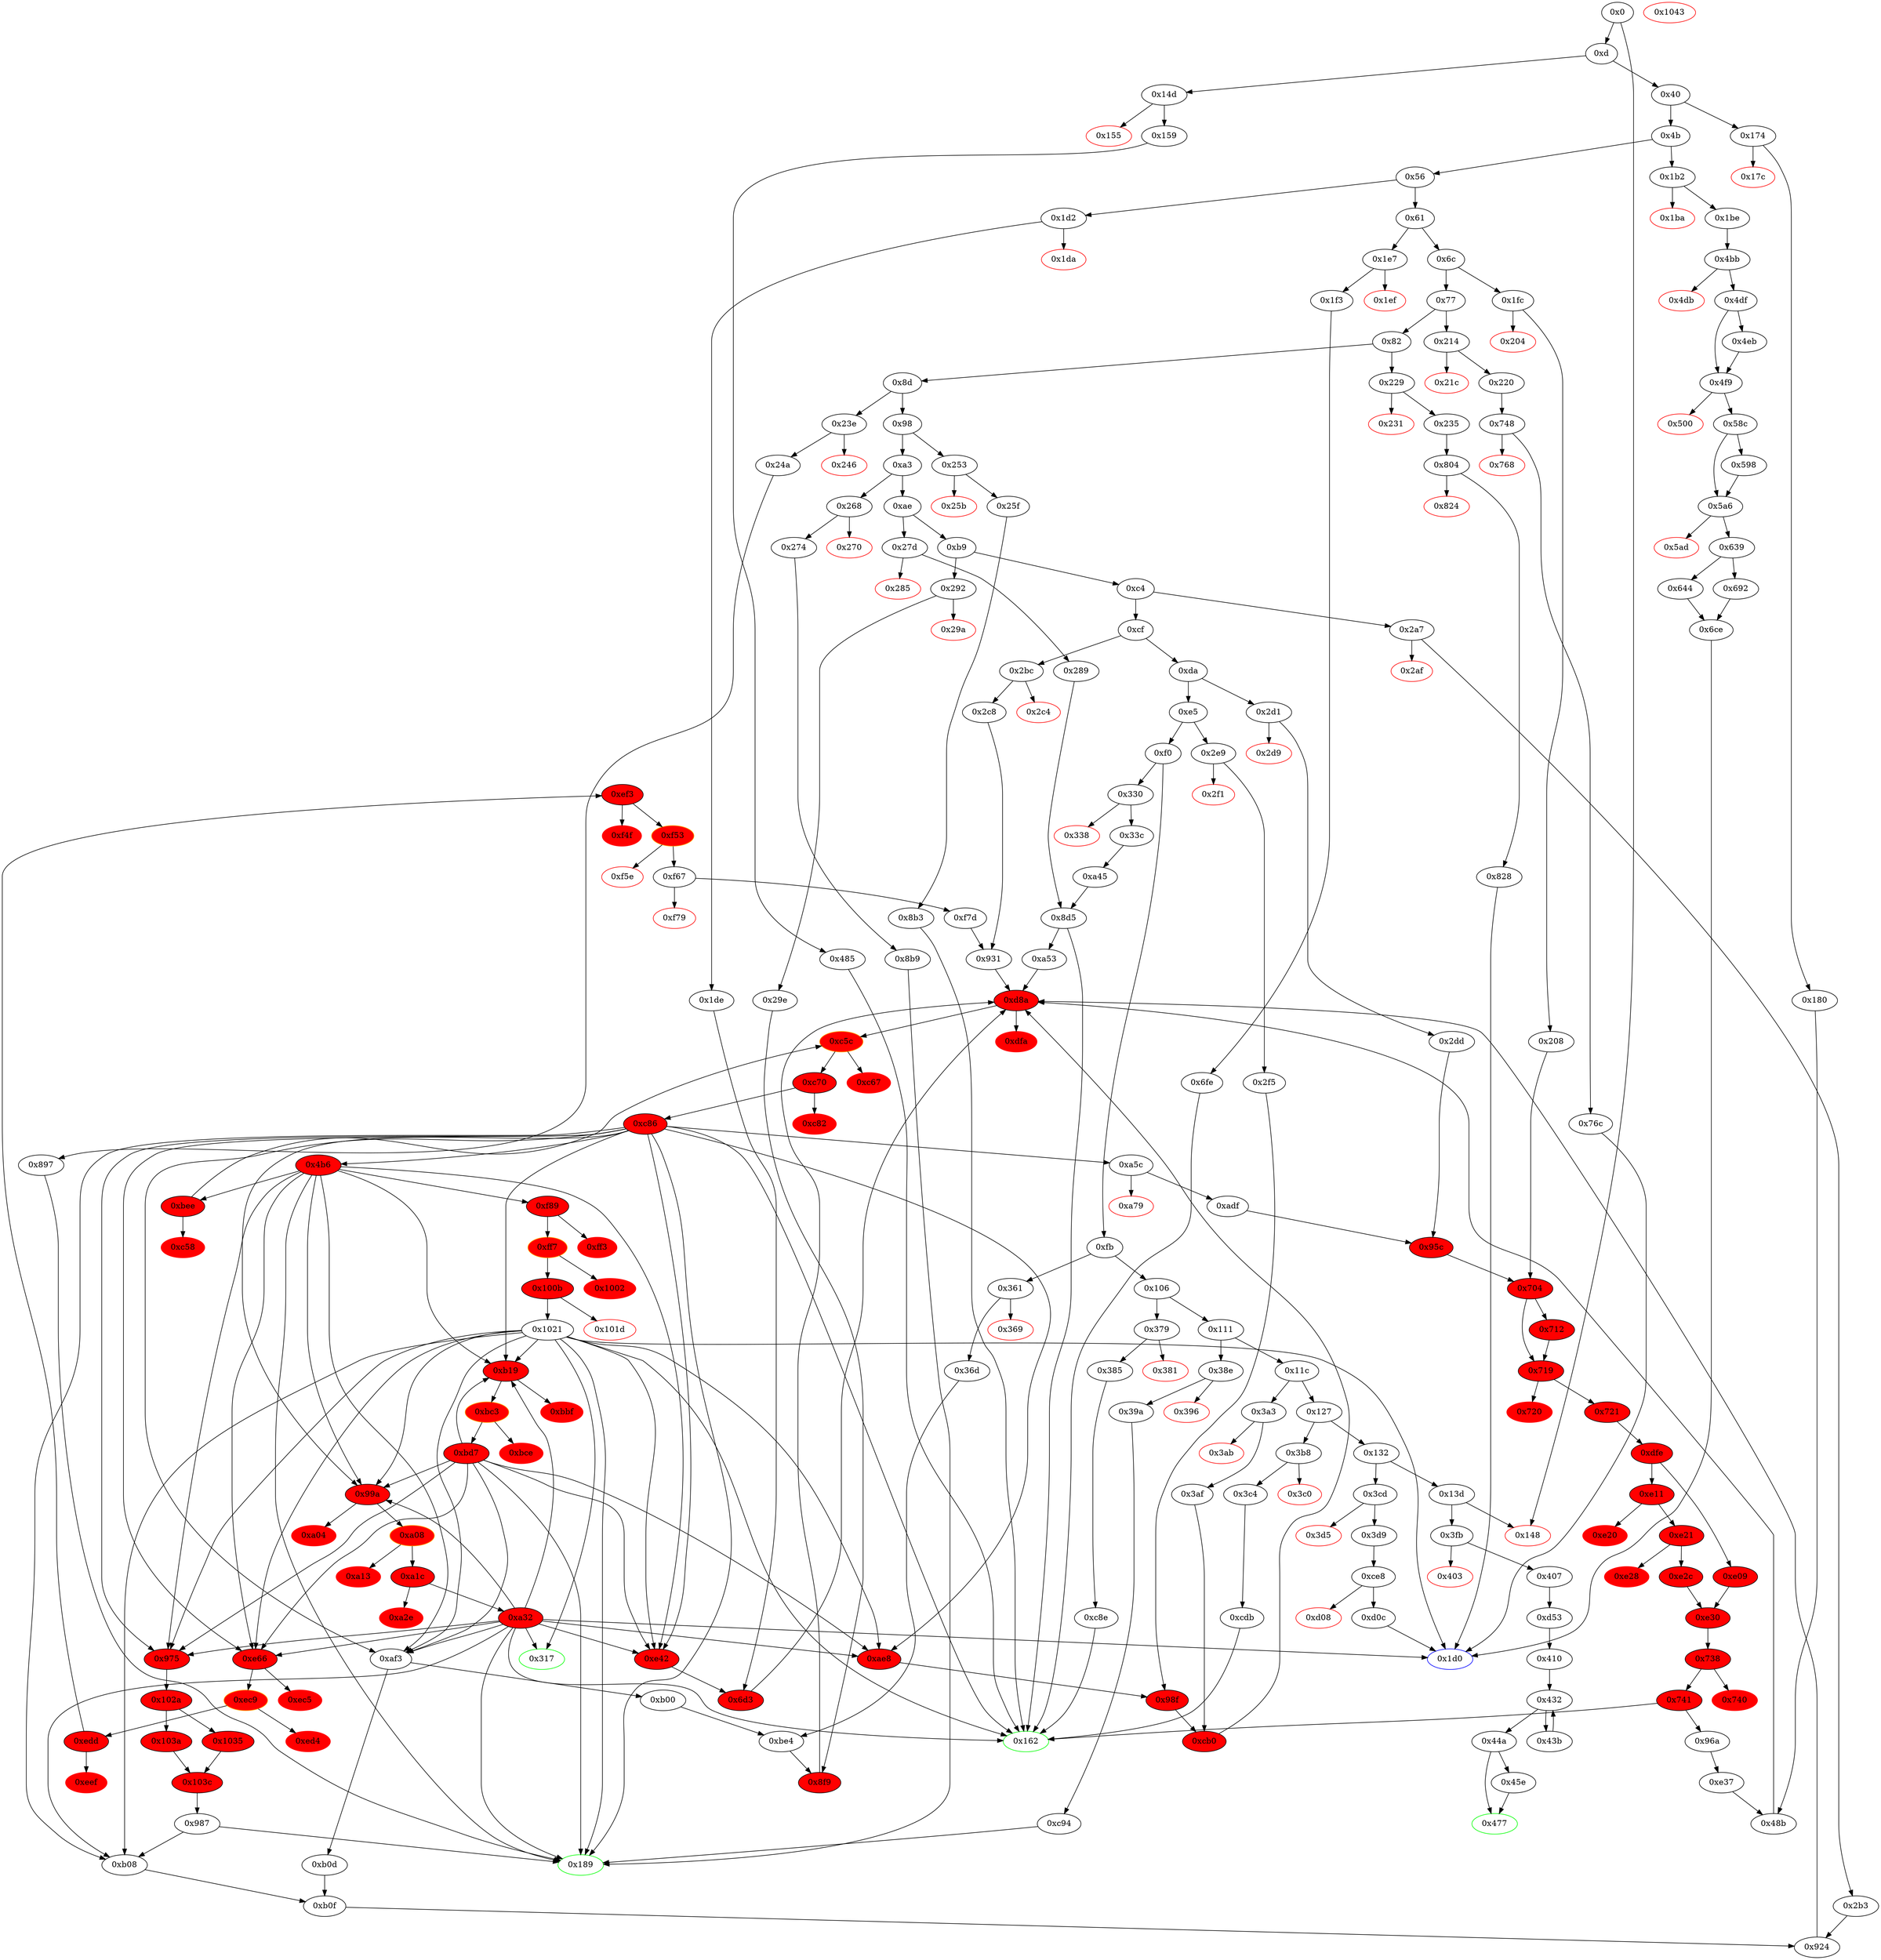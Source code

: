 strict digraph "" {
"0xf4f" [color=red, fillcolor=red, id="0xf4f", style=filled, tooltip="Block 0xf4f\n[0xf4f:0xf52]\n---\nPredecessors: [0xef3]\nSuccessors: []\n---\n0xf4f PUSH1 0x0\n0xf51 DUP1\n0xf52 REVERT\n---\n0xf4f: V839 = 0x0\n0xf52: REVERT 0x0 0x0\n---\nEntry stack: [S25, S24, V7020, V7020, V11, S20, S19, S18, S17, S16, S15, S14, S13, S12, S11, S10, S9, S8, V830, 0x20, V828, V833, V828, 0x0, S1, V836]\nStack pops: 0\nStack additions: []\nExit stack: [S25, S24, V7020, V7020, V11, S20, S19, S18, S17, S16, S15, S14, S13, S12, S11, S10, S9, S8, V830, 0x20, V828, V833, V828, 0x0, S1, V836]\n\nDef sites:\nS25: {}\nS24: {}\nV7020: {0xc86_0xd8a.0xc88}\nV7020: {0xc86_0xd8a.0xc88}\nV11: {0xd.0x34}\nS20: {0x180.0x182, 0xd.0x34, 0xc86_0xd8a.0xc88}\nS19: {0x180.0x182, 0x48b.0x48c, 0xd.0x34, 0xc86_0xd8a.0xc88}\nS18: {0x180.0x182, 0xae8.0xaeb, 0x48b.0x48c, 0xd.0x34, 0xc86_0xd8a.0xc88}\nS17: {0xc86_0xd8a.0xc88, 0xc86_0xbee.0xc88, 0xa32.0xa3b, 0xae8.0xaeb, 0x48b.0x48c, 0xd.0x34, 0x1021.0x1023, 0x180.0x182}\nS16: {0x48b.0x48c, 0xd.0x34, 0x98f.0x990, 0xc86_0xd8a.0xc88, 0x180.0x182, 0xe42.0xe58, 0xe42.0xe59}\nS15: {0xc86_0xd8a.0xc88, 0xa32.0xa3b, 0xae8.0xaeb, 0x48b.0x48c, 0xd.0x34, 0x98f.0x990, 0x180.0x182, 0xe42.0xe59}\nS14: {0xc86_0xd8a.0xc88, 0x1de.0x1e0, 0xae8.0xaeb, 0x48b.0x48c, 0xd.0x34, 0x98f.0x990, 0x98f.0x993, 0xb0f.0xb12, 0x180.0x182, 0xe42.0xe58, 0xe42.0xe5f}\nS13: {0x1de.0x1e0, 0x6d3.0x6d4, 0x48b.0x48c, 0xd.0x34, 0x98f.0x990, 0x98f.0x993, 0xb0f.0xb12, 0x180.0x182, 0xe42.0xe58, 0xe42.0xe59, 0xe42.0xe5f, 0xc86_0xd8a.0xc88, 0xcb0.0xcb1, 0xa32.0xa35, 0xae8.0xaeb, 0x924.0x925}\nS12: {0x1de.0x1e0, 0xc86_0xd8a.0xc88, 0xcb0.0xcb1, 0x6d3.0x6d4, 0xa32.0xa35, 0xae8.0xaeb, 0x48b.0x48c, 0xd.0x34, 0x98f.0x990, 0x180.0x182, 0xe42.0xe59, 0x924.0x925}\nS11: {0xc86_0xd8a.0xc88, 0xc86_0xbee.0xc88, 0x6d3.0x6d4, 0xa32.0xa35, 0xa32.0xa3b, 0x48b.0x48c, 0xd.0x34, 0x98f.0x990, 0x1021.0x1023, 0x180.0x182, 0xe42.0xe58, 0xb00.0xb00}\nS10: {0xc86_0xd8a.0xc88, 0xc86_0xbee.0xc88, 0xcb0.0xcb1, 0x6d3.0x6d4, 0xa32.0xa3b, 0xa32.0xa35, 0xae8.0xaeb, 0x48b.0x48c, 0xd.0x34, 0x98f.0x990, 0x1021.0x1023, 0x180.0x182, 0xe42.0xe59, 0x924.0x925}\nS9: {0x1de.0x1e0, 0x6d3.0x6d4, 0x48b.0x48c, 0xd.0x34, 0x98f.0x990, 0x98f.0x993, 0xb0f.0xb12, 0x180.0x182, 0xb00.0xb00, 0xe42.0xe58, 0xe42.0xe59, 0xe42.0xe5f, 0xf7d.0xf7f, 0xc86_0xd8a.0xc88, 0xcb0.0xcb1, 0xa32.0xa35, 0xbe4.0xbe5, 0xae8.0xaeb, 0x924.0x925}\nS8: {0x29e.0x2a0, 0x1de.0x1e0, 0x2c8.0x2ca, 0x48b.0x48c, 0xd.0x34, 0x98f.0x990, 0xb0f.0xb12, 0x98f.0x993, 0x180.0x182, 0xe42.0xe5f, 0xe42.0xe58, 0xe42.0xe59, 0xf7d.0xf82, 0xc86_0xd8a.0xc88, 0xc86_0xbee.0xc88, 0x2b3.0x2b5, 0xa32.0xa3b, 0x1021.0x1023, 0xbe4.0xbe7}\nV830: {0xef3.0xf37}\n0x20: {0xef3.0xf39}\nV828: {0xef3.0xf32}\nV833: {0xef3.0xf41}\nV828: {0xef3.0xf32}\n0x0: {0xef3.0xf43}\nS1: {0x1de.0x1e0, 0x6d3.0x6d4, 0x48b.0x48c, 0xd.0x34, 0x98f.0x990, 0x98f.0x993, 0xb0f.0xb12, 0x180.0x182, 0xb00.0xb00, 0xe42.0xe58, 0xe42.0xe59, 0xe42.0xe5f, 0xf7d.0xf7f, 0xc86_0xd8a.0xc88, 0xcb0.0xcb1, 0xa32.0xa35, 0xbe4.0xbe5, 0xae8.0xaeb, 0x924.0x925}\nV836: {0xef3.0xf48}\n"];
"0xa3" [fillcolor=white, id="0xa3", style=filled, tooltip="Block 0xa3\n[0xa3:0xad]\n---\nPredecessors: [0x98]\nSuccessors: [0xae, 0x268]\n---\n0xa3 DUP1\n0xa4 PUSH4 0x8da5cb5b\n0xa9 EQ\n0xaa PUSH2 0x268\n0xad JUMPI\n---\n0xa4: V42 = 0x8da5cb5b\n0xa9: V43 = EQ 0x8da5cb5b V11\n0xaa: V44 = 0x268\n0xad: JUMPI 0x268 V43\n---\nEntry stack: [V11]\nStack pops: 1\nStack additions: [S0]\nExit stack: [V11]\n\nDef sites:\nV11: {0xd.0x34}\n"];
"0x2d9" [color=red, fillcolor=white, id="0x2d9", style=filled, tooltip="Block 0x2d9\n[0x2d9:0x2dc]\n---\nPredecessors: [0x2d1]\nSuccessors: []\n---\n0x2d9 PUSH1 0x0\n0x2db DUP1\n0x2dc REVERT\n---\n0x2d9: V203 = 0x0\n0x2dc: REVERT 0x0 0x0\n---\nEntry stack: [V11, V200]\nStack pops: 0\nStack additions: []\nExit stack: [V11, V200]\n\nDef sites:\nV11: {0xd.0x34}\nV200: {0x2d1.0x2d2}\n"];
"0x95c" [fillcolor=red, id="0x95c", style=filled, tooltip="Block 0x95c\n[0x95c:0x969]\n---\nPredecessors: [0x2dd, 0xadf]\nSuccessors: [0x704]\n---\n0x95c JUMPDEST\n0x95d PUSH1 0x0\n0x95f DUP1\n0x960 PUSH1 0x0\n0x962 PUSH2 0x96a\n0x965 DUP5\n0x966 PUSH2 0x704\n0x969 JUMP\n---\n0x95c: JUMPDEST \n0x95d: V526 = 0x0\n0x960: V527 = 0x0\n0x962: V528 = 0x96a\n0x966: V529 = 0x704\n0x969: JUMP 0x704\n---\nEntry stack: [S20, S19, S18, S17, S16, S15, S14, S13, S12, S11, S10, S9, S8, S7, S6, S5, S4, S3, S2, {0x162, 0xae8}, S0]\nStack pops: 1\nStack additions: [S0, 0x0, 0x0, 0x0, 0x96a, S0]\nExit stack: [S20, S19, S18, S17, S16, S15, S14, S13, S12, S11, S10, S9, S8, S7, S6, S5, S4, S3, S2, {0x162, 0xae8}, S0, 0x0, 0x0, 0x0, 0x96a, S0]\n\nDef sites:\nS20: {0x180.0x182, 0xd.0x34, 0xc86_0xd8a.0xc88}\nS19: {0x180.0x182, 0x48b.0x48c, 0xd.0x34, 0xc86_0xd8a.0xc88}\nS18: {0xae8.0xaeb, 0x48b.0x48c, 0xd.0x34, 0xc86_0xd8a.0xc88, 0x180.0x182, 0xa32.0xa3b}\nS17: {0xc86_0xd8a.0xc88, 0xc86_0xbee.0xc88, 0xa32.0xa3b, 0xae8.0xaeb, 0x48b.0x48c, 0xd.0x34, 0x1021.0x1023, 0x180.0x182}\nS16: {0x48b.0x48c, 0xd.0x34, 0x98f.0x990, 0xc86_0xd8a.0xc88, 0x180.0x182, 0xe42.0xe58, 0xe42.0xe59}\nS15: {0xc86_0xd8a.0xc88, 0x1de.0x1e0, 0xa32.0xa3b, 0xae8.0xaeb, 0x48b.0x48c, 0xd.0x34, 0x98f.0x990, 0x180.0x182, 0xe42.0xe59}\nS14: {0xc86_0xd8a.0xc88, 0x1de.0x1e0, 0x6d3.0x6d4, 0xa32.0xa35, 0xae8.0xaeb, 0x48b.0x48c, 0xd.0x34, 0x98f.0x990, 0x98f.0x993, 0xb0f.0xb12, 0x180.0x182, 0xe42.0xe58, 0xe42.0xe5f}\nS13: {0x1de.0x1e0, 0x6d3.0x6d4, 0x48b.0x48c, 0xd.0x34, 0x98f.0x990, 0x98f.0x993, 0xb0f.0xb12, 0x180.0x182, 0xe42.0xe58, 0xe42.0xe59, 0xe42.0xe5f, 0xc86_0xd8a.0xc88, 0xcb0.0xcb1, 0xa32.0xa35, 0xae8.0xaeb, 0x924.0x925}\nS12: {0xadf.0xae0, 0x1de.0x1e0, 0x6d3.0x6d4, 0x48b.0x48c, 0xd.0x34, 0x98f.0x990, 0x180.0x182, 0xe42.0xe59, 0xc86_0xd8a.0xc88, 0xc86_0xbee.0xc88, 0xcb0.0xcb1, 0xa32.0xa35, 0xa32.0xa3b, 0xae8.0xaeb, 0x1021.0x1023, 0x924.0x925}\nS11: {0xc86_0xd8a.0xc88, 0xc86_0xbee.0xc88, 0x6d3.0x6d4, 0xa32.0xa35, 0xa32.0xa3b, 0xae8.0xaeb, 0x48b.0x48c, 0xd.0x34, 0xb00.0xb00, 0x98f.0x990, 0x1021.0x1023, 0x180.0x182, 0xe42.0xe59, 0xe42.0xe58}\nS10: {0x95c.0x95d, 0x6d3.0x6d4, 0x48b.0x48c, 0xd.0x34, 0x98f.0x990, 0x180.0x182, 0xe42.0xe59, 0x924.0x925, 0xc86_0xd8a.0xc88, 0xc86_0xbee.0xc88, 0xcb0.0xcb1, 0xa32.0xa3b, 0xa32.0xa35, 0xae8.0xaeb, 0x1021.0x1023, 0xbe4.0xbe5}\nS9: {0x1de.0x1e0, 0x29e.0x2a0, 0x6d3.0x6d4, 0x741_0xe09.0x742, 0x741_0xe2c.0x742, 0x48b.0x48c, 0xd.0x34, 0x98f.0x990, 0x98f.0x993, 0xb0f.0xb12, 0x180.0x182, 0xb00.0xb00, 0xe42.0xe58, 0xe42.0xe59, 0xe42.0xe5f, 0x924.0x925, 0xf7d.0xf7f, 0x33c.0x33e, 0xc86_0xd8a.0xc88, 0xc86_0xbee.0xc88, 0xcb0.0xcb1, 0x2b3.0x2b5, 0xbe4.0xbe5, 0xa32.0xa35, 0xa32.0xa3b, 0xae8.0xaeb, 0x1021.0x1023, 0xbe4.0xbe7}\nS8: {0x95c.0x960, 0x1de.0x1e0, 0x29e.0x2a0, 0x6d3.0x6d4, 0x2c8.0x2ca, 0x48b.0x48c, 0xd.0x34, 0x98f.0x990, 0xb0f.0xb12, 0x98f.0x993, 0x180.0x182, 0xe42.0xe5f, 0xe42.0xe58, 0xe42.0xe59, 0x8f9.0x8fa, 0x924.0x925, 0xf7d.0xf82, 0x33c.0x359, 0xc86_0xd8a.0xc88, 0xc86_0xbee.0xc88, 0xcb0.0xcb1, 0x2b3.0x2b5, 0xa32.0xa3b, 0xa32.0xa35, 0x8d5_0x289.0x8d6, 0xae8.0xaeb, 0x1021.0x1023, 0xbe4.0xbe7}\nS7: {0x1de.0x1e0, 0x6d3.0x6d4, 0x48b.0x48c, 0xd.0x34, 0x98f.0x990, 0x98f.0x993, 0xb0f.0xb12, 0x180.0x182, 0xe42.0xe59, 0xe42.0xe5f, 0x8f9.0x8fa, 0x33c.0x35c, 0xc86_0xd8a.0xc88, 0xc86_0xbee.0xc88, 0x931.0x932, 0xcb0.0xcb1, 0xa32.0xa3b, 0xa32.0xa35, 0x2f5.0x2f7, 0xbe4.0xbe5, 0x8d5_0x289.0x8d6, 0xae8.0xaeb, 0x96a.0x96d, 0x1021.0x1023, 0x924.0x925}\nS6: {0x6d3.0x6d4, 0x48b.0x48c, 0xd.0x34, 0x98f.0x990, 0x180.0x182, 0xb00.0xb00, 0xe42.0xe58, 0xe42.0xe59, 0xa45.0xa46, 0xc86_0xd8a.0xc88, 0xc86_0xbee.0xc88, 0xa32.0xa3b, 0xa32.0xa35, 0x2f5.0x312, 0xae8.0xaeb, 0x36d.0x36f, 0x1021.0x1023}\nS5: {0x6d3.0x6d4, 0x48b.0x48c, 0xd.0x34, 0x98f.0x990, 0x180.0x182, 0xe42.0xe59, 0xe42.0xe58, 0xa45.0xa46, 0xc86_0xd8a.0xc88, 0xc86_0xbee.0xc88, 0xcb0.0xcb1, 0xa32.0xa3b, 0xa32.0xa35, 0xe37.0xe38, 0xae8.0xaeb, 0x36d.0x374, 0x1021.0x1023, 0x924.0x925}\nS4: {0x1de.0x1e0, 0x6d3.0x6d4, 0x48b.0x48c, 0xd.0x34, 0x98f.0x990, 0x98f.0x993, 0xb0f.0xb12, 0x180.0x182, 0xb00.0xb00, 0xe42.0xe58, 0xe42.0xe5f, 0xe42.0xe59, 0xa45.0xa49, 0x924.0x925, 0xf7d.0xf7f, 0xc86_0xd8a.0xc88, 0xcb0.0xcb1, 0xa32.0xa35, 0xe37.0xe38, 0xae8.0xaeb, 0xbe4.0xbe5}\nS3: {0x1de.0x1e0, 0x29e.0x2a0, 0x6d3.0x6d4, 0x2c8.0x2ca, 0x48b.0x48c, 0xd.0x34, 0x98f.0x990, 0x98f.0x993, 0xb0f.0xb12, 0x180.0x182, 0xe42.0xe58, 0xe42.0xe59, 0xe42.0xe5f, 0xa45.0xa49, 0xf7d.0xf82, 0xc86_0xd8a.0xc88, 0xcb0.0xcb1, 0x2b3.0x2b5, 0xa32.0xa35, 0xbe4.0xbe7, 0xe37.0xe3b, 0xae8.0xaeb, 0x924.0x925}\nS2: {0x8f9.0x8fa, 0xc86_0xd8a.0xc88, 0x931.0x932, 0xcb0.0xcb1, 0x6d3.0x6d4, 0xa32.0xa35, 0x8d5_0x289.0x8d6, 0xae8.0xaeb, 0x48b.0x48c, 0x8d5_0xa45.0x8d6, 0xd.0x34, 0x98f.0x990, 0x180.0x182, 0xe42.0xe59, 0x924.0x925}\n{0x162, 0xae8}: {0x2dd.0x2df, 0xadf.0xae0}\nS0: {0x2dd.0x2e4, 0x1de.0x1e0, 0x6d3.0x6d4, 0x48b.0x48c, 0xd.0x34, 0x98f.0x990, 0x98f.0x993, 0xb0f.0xb12, 0x180.0x182, 0xe42.0xe59, 0xe42.0xe5f, 0x8f9.0x8fa, 0x924.0x925, 0x33c.0x35c, 0xc86_0xd8a.0xc88, 0xc86_0xbee.0xc88, 0x931.0x932, 0xcb0.0xcb1, 0xa32.0xa3b, 0xa32.0xa35, 0x2f5.0x2f7, 0x8d5_0x289.0x8d6, 0xae8.0xaeb, 0x96a.0x96d, 0x1021.0x1023, 0xbe4.0xbe5}\n"];
"0x369" [color=red, fillcolor=white, id="0x369", style=filled, tooltip="Block 0x369\n[0x369:0x36c]\n---\nPredecessors: [0x361]\nSuccessors: []\n---\n0x369 PUSH1 0x0\n0x36b DUP1\n0x36c REVERT\n---\n0x369: V240 = 0x0\n0x36c: REVERT 0x0 0x0\n---\nEntry stack: [V11, V237]\nStack pops: 0\nStack additions: []\nExit stack: [V11, V237]\n\nDef sites:\nV11: {0xd.0x34}\nV237: {0x361.0x362}\n"];
"0x4b6" [fillcolor=red, id="0x4b6", style=filled, tooltip="Block 0x4b6\n[0x4b6:0x4ba]\n---\nPredecessors: [0xc86]\nSuccessors: [0x189, 0x975, 0x99a, 0xaf3, 0xb19, 0xbee, 0xe42, 0xe66, 0xf89]\n---\n0x4b6 JUMPDEST\n0x4b7 SWAP1\n0x4b8 POP\n0x4b9 SWAP1\n0x4ba JUMP\n---\n0x4b6: JUMPDEST \n0x4ba: JUMP S2\n---\nEntry stack: [S24, S23, V7020, V7020, V11, S19, S18, S17, S16, S15, S14, S13, S12, S11, S10, S9, S8, S7, S6, S5, S4, S3, S2, S1, V7021]\nStack pops: 3\nStack additions: [S0]\nExit stack: [S24, S23, V7020, V7020, V11, S19, S18, S17, S16, S15, S14, S13, S12, S11, S10, S9, S8, S7, S6, S5, S4, S3, V7021]\n\nDef sites:\nS24: {}\nS23: {}\nV7020: {0xc86_0xd8a.0xc88}\nV7020: {0xc86_0xd8a.0xc88}\nV11: {0xd.0x34}\nS19: {0x180.0x182, 0xd.0x34, 0xc86_0xd8a.0xc88}\nS18: {0x180.0x182, 0x48b.0x48c, 0xd.0x34, 0xc86_0xd8a.0xc88}\nS17: {0xae8.0xaeb, 0x48b.0x48c, 0xd.0x34, 0xc86_0xd8a.0xc88, 0x180.0x182, 0xa32.0xa3b}\nS16: {0xc86_0xd8a.0xc88, 0xc86_0xbee.0xc88, 0xa32.0xa3b, 0xae8.0xaeb, 0x48b.0x48c, 0xd.0x34, 0x1021.0x1023, 0x180.0x182}\nS15: {0x48b.0x48c, 0xd.0x34, 0x98f.0x990, 0xc86_0xd8a.0xc88, 0x180.0x182, 0xe42.0xe58, 0xe42.0xe59}\nS14: {0xc86_0xd8a.0xc88, 0x1de.0x1e0, 0xa32.0xa3b, 0xae8.0xaeb, 0x48b.0x48c, 0xd.0x34, 0x98f.0x990, 0x180.0x182, 0xe42.0xe59}\nS13: {0xc86_0xd8a.0xc88, 0x1de.0x1e0, 0x6d3.0x6d4, 0xa32.0xa35, 0xae8.0xaeb, 0x48b.0x48c, 0xd.0x34, 0x98f.0x990, 0x98f.0x993, 0xb0f.0xb12, 0x180.0x182, 0xe42.0xe58, 0xe42.0xe5f}\nS12: {0x1de.0x1e0, 0x6d3.0x6d4, 0x48b.0x48c, 0xd.0x34, 0x98f.0x990, 0x98f.0x993, 0xb0f.0xb12, 0x180.0x182, 0xe42.0xe58, 0xe42.0xe59, 0xe42.0xe5f, 0xc86_0xd8a.0xc88, 0xcb0.0xcb1, 0xa32.0xa35, 0xae8.0xaeb, 0x924.0x925}\nS11: {0xadf.0xae0, 0x1de.0x1e0, 0x6d3.0x6d4, 0x48b.0x48c, 0xd.0x34, 0x98f.0x990, 0x180.0x182, 0xe42.0xe59, 0xc86_0xd8a.0xc88, 0xc86_0xbee.0xc88, 0xcb0.0xcb1, 0xa32.0xa35, 0xa32.0xa3b, 0xae8.0xaeb, 0x1021.0x1023, 0x924.0x925}\nS10: {0xc86_0xd8a.0xc88, 0xc86_0xbee.0xc88, 0x6d3.0x6d4, 0xa32.0xa35, 0xa32.0xa3b, 0xae8.0xaeb, 0x48b.0x48c, 0xd.0x34, 0xb00.0xb00, 0x98f.0x990, 0x1021.0x1023, 0x180.0x182, 0xe42.0xe59, 0xe42.0xe58}\nS9: {0x95c.0x95d, 0x6d3.0x6d4, 0x48b.0x48c, 0xd.0x34, 0x98f.0x990, 0x180.0x182, 0xe42.0xe59, 0x924.0x925, 0xc86_0xd8a.0xc88, 0xc86_0xbee.0xc88, 0xcb0.0xcb1, 0xa32.0xa3b, 0xa32.0xa35, 0xae8.0xaeb, 0x1021.0x1023, 0xbe4.0xbe5}\nS8: {0x1de.0x1e0, 0x29e.0x2a0, 0x6d3.0x6d4, 0x741_0xe09.0x742, 0x741_0xe2c.0x742, 0x48b.0x48c, 0xd.0x34, 0x98f.0x990, 0x98f.0x993, 0xb0f.0xb12, 0x180.0x182, 0xb00.0xb00, 0xe42.0xe58, 0xe42.0xe59, 0xe42.0xe5f, 0x924.0x925, 0xf7d.0xf7f, 0x33c.0x33e, 0xc86_0xd8a.0xc88, 0xc86_0xbee.0xc88, 0xcb0.0xcb1, 0x2b3.0x2b5, 0xbe4.0xbe5, 0xa32.0xa35, 0xa32.0xa3b, 0xae8.0xaeb, 0x1021.0x1023, 0xbe4.0xbe7}\nS7: {0x95c.0x960, 0x1de.0x1e0, 0x29e.0x2a0, 0x6d3.0x6d4, 0x2c8.0x2ca, 0x48b.0x48c, 0xd.0x34, 0x98f.0x990, 0xb0f.0xb12, 0x98f.0x993, 0x180.0x182, 0xe42.0xe5f, 0xe42.0xe58, 0xe42.0xe59, 0x8f9.0x8fa, 0x924.0x925, 0xf7d.0xf82, 0x33c.0x359, 0xc86_0xd8a.0xc88, 0xc86_0xbee.0xc88, 0xcb0.0xcb1, 0x2b3.0x2b5, 0xa32.0xa3b, 0xa32.0xa35, 0x8d5_0x289.0x8d6, 0xae8.0xaeb, 0x1021.0x1023, 0xbe4.0xbe7}\nS6: {0x1de.0x1e0, 0x6d3.0x6d4, 0x48b.0x48c, 0xd.0x34, 0x98f.0x990, 0x98f.0x993, 0xb0f.0xb12, 0x180.0x182, 0xe42.0xe59, 0xe42.0xe5f, 0x8f9.0x8fa, 0x33c.0x35c, 0xc86_0xd8a.0xc88, 0xc86_0xbee.0xc88, 0x931.0x932, 0xcb0.0xcb1, 0xa32.0xa3b, 0xa32.0xa35, 0x2f5.0x2f7, 0xbe4.0xbe5, 0x8d5_0x289.0x8d6, 0xae8.0xaeb, 0x96a.0x96d, 0x1021.0x1023, 0x924.0x925}\nS5: {0x6d3.0x6d4, 0x48b.0x48c, 0xd.0x34, 0x98f.0x990, 0x180.0x182, 0xb00.0xb00, 0xe42.0xe58, 0xe42.0xe59, 0xa45.0xa46, 0xc86_0xd8a.0xc88, 0xc86_0xbee.0xc88, 0xa32.0xa3b, 0xa32.0xa35, 0x2f5.0x312, 0xae8.0xaeb, 0x36d.0x36f, 0x1021.0x1023}\nS4: {0x6d3.0x6d4, 0x48b.0x48c, 0xd.0x34, 0x98f.0x990, 0x180.0x182, 0xe42.0xe59, 0xe42.0xe58, 0xa45.0xa46, 0xc86_0xd8a.0xc88, 0xc86_0xbee.0xc88, 0xcb0.0xcb1, 0xa32.0xa3b, 0xa32.0xa35, 0xe37.0xe38, 0xae8.0xaeb, 0x36d.0x374, 0x1021.0x1023, 0x924.0x925}\nS3: {0x1de.0x1e0, 0x6d3.0x6d4, 0x48b.0x48c, 0xd.0x34, 0x98f.0x990, 0x98f.0x993, 0xb0f.0xb12, 0x180.0x182, 0xb00.0xb00, 0xe42.0xe58, 0xe42.0xe5f, 0xe42.0xe59, 0xa45.0xa49, 0x924.0x925, 0xf7d.0xf7f, 0xc86_0xd8a.0xc88, 0xcb0.0xcb1, 0xa32.0xa35, 0xe37.0xe38, 0xae8.0xaeb, 0xbe4.0xbe5}\nS2: {0x1de.0x1e0, 0x29e.0x2a0, 0x6d3.0x6d4, 0x2c8.0x2ca, 0x48b.0x48c, 0xd.0x34, 0x98f.0x990, 0x98f.0x993, 0xb0f.0xb12, 0x180.0x182, 0xe42.0xe58, 0xe42.0xe59, 0xe42.0xe5f, 0xa45.0xa49, 0xf7d.0xf82, 0xc86_0xd8a.0xc88, 0xcb0.0xcb1, 0x2b3.0x2b5, 0xa32.0xa35, 0xbe4.0xbe7, 0xe37.0xe3b, 0xae8.0xaeb, 0x924.0x925}\nS1: {0x8f9.0x8fa, 0xc86_0xd8a.0xc88, 0x931.0x932, 0xcb0.0xcb1, 0x6d3.0x6d4, 0xa32.0xa35, 0x8d5_0x289.0x8d6, 0xae8.0xaeb, 0x48b.0x48c, 0x8d5_0xa45.0x8d6, 0xd.0x34, 0x98f.0x990, 0x180.0x182, 0xe42.0xe59, 0x924.0x925}\nV7021: {0xc86.0xc88}\n"];
"0x39a" [fillcolor=white, id="0x39a", style=filled, tooltip="Block 0x39a\n[0x39a:0x3a2]\n---\nPredecessors: [0x38e]\nSuccessors: [0xc94]\n---\n0x39a JUMPDEST\n0x39b POP\n0x39c PUSH2 0x189\n0x39f PUSH2 0xc94\n0x3a2 JUMP\n---\n0x39a: JUMPDEST \n0x39c: V255 = 0x189\n0x39f: V256 = 0xc94\n0x3a2: JUMP 0xc94\n---\nEntry stack: [V11, V251]\nStack pops: 1\nStack additions: [0x189]\nExit stack: [V11, 0x189]\n\nDef sites:\nV11: {0xd.0x34}\nV251: {0x38e.0x38f}\n"];
"0xeef" [color=red, fillcolor=red, id="0xeef", style=filled, tooltip="Block 0xeef\n[0xeef:0xef2]\n---\nPredecessors: [0xedd]\nSuccessors: []\n---\n0xeef PUSH1 0x0\n0xef1 DUP1\n0xef2 REVERT\n---\n0xeef: V816 = 0x0\n0xef2: REVERT 0x0 0x0\n---\nEntry stack: [S20, S19, V7020, V7020, V11, S15, S14, S13, S12, S11, S10, S9, S8, S7, S6, S5, S4, S3, S2, V810, V811]\nStack pops: 0\nStack additions: []\nExit stack: [S20, S19, V7020, V7020, V11, S15, S14, S13, S12, S11, S10, S9, S8, S7, S6, S5, S4, S3, S2, V810, V811]\n\nDef sites:\nS20: {}\nS19: {}\nV7020: {0xc86_0xd8a.0xc88}\nV7020: {0xc86_0xd8a.0xc88}\nV11: {0xd.0x34}\nS15: {0x180.0x182, 0xd.0x34, 0xc86_0xd8a.0xc88}\nS14: {0x180.0x182, 0x48b.0x48c, 0xd.0x34, 0xc86_0xd8a.0xc88}\nS13: {0x180.0x182, 0xae8.0xaeb, 0x48b.0x48c, 0xd.0x34, 0xc86_0xd8a.0xc88}\nS12: {0xc86_0xd8a.0xc88, 0xc86_0xbee.0xc88, 0xa32.0xa3b, 0xae8.0xaeb, 0x48b.0x48c, 0xd.0x34, 0x1021.0x1023, 0x180.0x182}\nS11: {0x48b.0x48c, 0xd.0x34, 0x98f.0x990, 0xc86_0xd8a.0xc88, 0x180.0x182, 0xe42.0xe58, 0xe42.0xe59}\nS10: {0xc86_0xd8a.0xc88, 0xa32.0xa3b, 0xae8.0xaeb, 0x48b.0x48c, 0xd.0x34, 0x98f.0x990, 0x180.0x182, 0xe42.0xe59}\nS9: {0xc86_0xd8a.0xc88, 0x1de.0x1e0, 0xae8.0xaeb, 0x48b.0x48c, 0xd.0x34, 0x98f.0x990, 0x98f.0x993, 0xb0f.0xb12, 0x180.0x182, 0xe42.0xe58, 0xe42.0xe5f}\nS8: {0x1de.0x1e0, 0x6d3.0x6d4, 0x48b.0x48c, 0xd.0x34, 0x98f.0x990, 0x98f.0x993, 0xb0f.0xb12, 0x180.0x182, 0xe42.0xe58, 0xe42.0xe59, 0xe42.0xe5f, 0xc86_0xd8a.0xc88, 0xcb0.0xcb1, 0xa32.0xa35, 0xae8.0xaeb, 0x924.0x925}\nS7: {0x1de.0x1e0, 0xc86_0xd8a.0xc88, 0xcb0.0xcb1, 0x6d3.0x6d4, 0xa32.0xa35, 0xae8.0xaeb, 0x48b.0x48c, 0xd.0x34, 0x98f.0x990, 0x180.0x182, 0xe42.0xe59, 0x924.0x925}\nS6: {0xc86_0xd8a.0xc88, 0xc86_0xbee.0xc88, 0x6d3.0x6d4, 0xa32.0xa35, 0xa32.0xa3b, 0x48b.0x48c, 0xd.0x34, 0x98f.0x990, 0x1021.0x1023, 0x180.0x182, 0xe42.0xe58, 0xb00.0xb00}\nS5: {0xc86_0xd8a.0xc88, 0xc86_0xbee.0xc88, 0xcb0.0xcb1, 0x6d3.0x6d4, 0xa32.0xa3b, 0xa32.0xa35, 0xae8.0xaeb, 0x48b.0x48c, 0xd.0x34, 0x98f.0x990, 0x1021.0x1023, 0x180.0x182, 0xe42.0xe59, 0x924.0x925}\nS4: {0x1de.0x1e0, 0x6d3.0x6d4, 0x48b.0x48c, 0xd.0x34, 0x98f.0x990, 0x98f.0x993, 0xb0f.0xb12, 0x180.0x182, 0xb00.0xb00, 0xe42.0xe58, 0xe42.0xe59, 0xe42.0xe5f, 0xf7d.0xf7f, 0xc86_0xd8a.0xc88, 0xcb0.0xcb1, 0xa32.0xa35, 0xbe4.0xbe5, 0xae8.0xaeb, 0x924.0x925}\nS3: {0x29e.0x2a0, 0x1de.0x1e0, 0x2c8.0x2ca, 0x48b.0x48c, 0xd.0x34, 0x98f.0x990, 0xb0f.0xb12, 0x98f.0x993, 0x180.0x182, 0xe42.0xe5f, 0xe42.0xe58, 0xe42.0xe59, 0xf7d.0xf82, 0xc86_0xd8a.0xc88, 0xc86_0xbee.0xc88, 0x2b3.0x2b5, 0xa32.0xa3b, 0x1021.0x1023, 0xbe4.0xbe7}\nS2: {0x8f9.0x8fa, 0x924.0x925, 0x931.0x932, 0xcb0.0xcb1, 0x6d3.0x6d4, 0xa32.0xa35, 0x8d5_0x289.0x8d6, 0xae8.0xaeb, 0x48b.0x48c, 0xd.0x34, 0x98f.0x990, 0x180.0x182, 0xbe4.0xbe5}\nV810: {0xedd.0xee4}\nV811: {0xedd.0xee5}\n"];
"0x127" [fillcolor=white, id="0x127", style=filled, tooltip="Block 0x127\n[0x127:0x131]\n---\nPredecessors: [0x11c]\nSuccessors: [0x132, 0x3b8]\n---\n0x127 DUP1\n0x128 PUSH4 0xebfc4a19\n0x12d EQ\n0x12e PUSH2 0x3b8\n0x131 JUMPI\n---\n0x128: V78 = 0xebfc4a19\n0x12d: V79 = EQ 0xebfc4a19 V11\n0x12e: V80 = 0x3b8\n0x131: JUMPI 0x3b8 V79\n---\nEntry stack: [V11]\nStack pops: 1\nStack additions: [S0]\nExit stack: [V11]\n\nDef sites:\nV11: {0xd.0x34}\n"];
"0x2bc" [fillcolor=white, id="0x2bc", style=filled, tooltip="Block 0x2bc\n[0x2bc:0x2c3]\n---\nPredecessors: [0xcf]\nSuccessors: [0x2c4, 0x2c8]\n---\n0x2bc JUMPDEST\n0x2bd CALLVALUE\n0x2be DUP1\n0x2bf ISZERO\n0x2c0 PUSH2 0x2c8\n0x2c3 JUMPI\n---\n0x2bc: JUMPDEST \n0x2bd: V194 = CALLVALUE\n0x2bf: V195 = ISZERO V194\n0x2c0: V196 = 0x2c8\n0x2c3: JUMPI 0x2c8 V195\n---\nEntry stack: [V11]\nStack pops: 0\nStack additions: [V194]\nExit stack: [V11, V194]\n\nDef sites:\nV11: {0xd.0x34}\n"];
"0xc70" [fillcolor=red, id="0xc70", style=filled, tooltip="Block 0xc70\n[0xc70:0xc81]\n---\nPredecessors: [0xc5c]\nSuccessors: [0xc82, 0xc86]\n---\n0xc70 JUMPDEST\n0xc71 POP\n0xc72 POP\n0xc73 POP\n0xc74 POP\n0xc75 PUSH1 0x40\n0xc77 MLOAD\n0xc78 RETURNDATASIZE\n0xc79 PUSH1 0x20\n0xc7b DUP2\n0xc7c LT\n0xc7d ISZERO\n0xc7e PUSH2 0xc86\n0xc81 JUMPI\n---\n0xc70: JUMPDEST \n0xc75: V694 = 0x40\n0xc77: V695 = M[0x40]\n0xc78: V696 = RETURNDATASIZE\n0xc79: V697 = 0x20\n0xc7c: V698 = LT V696 0x20\n0xc7d: V699 = ISZERO V698\n0xc7e: V700 = 0xc86\n0xc81: JUMPI 0xc86 V699\n---\nEntry stack: [S31, S30, V7020, V7020, S27, S26, S25, S24, S23, S22, S21, S20, S19, S18, S17, S16, S15, S14, S13, S12, S11, S10, S9, S8, S7, S6, S5, S4, S3, {0xd2020dd, 0xef359b4}, S1, V687]\nStack pops: 4\nStack additions: [V695, V696]\nExit stack: [S31, S30, V7020, V7020, S27, S26, S25, S24, S23, S22, S21, S20, S19, S18, S17, S16, S15, S14, S13, S12, S11, S10, S9, S8, S7, S6, S5, S4, V695, V696]\n\nDef sites:\nS31: {}\nS30: {}\nV7020: {0xc86_0xd8a.0xc88}\nV7020: {0xc86_0xd8a.0xc88}\nS27: {0xd.0x34, 0xc86_0xd8a.0xc88}\nS26: {0x180.0x182, 0xd.0x34, 0xc86_0xd8a.0xc88}\nS25: {0x180.0x182, 0x48b.0x48c, 0xd.0x34, 0xc86_0xd8a.0xc88}\nS24: {0x180.0x182, 0xae8.0xaeb, 0x48b.0x48c, 0xd.0x34, 0xc86_0xd8a.0xc88}\nS23: {0xc86_0xd8a.0xc88, 0xc86_0xbee.0xc88, 0xa32.0xa3b, 0xae8.0xaeb, 0x48b.0x48c, 0xd.0x34, 0x1021.0x1023, 0x180.0x182}\nS22: {0xc86_0xd8a.0xc88, 0xc86_0xbee.0xc88, 0xa32.0xa3b, 0xae8.0xaeb, 0x48b.0x48c, 0xd.0x34, 0x98f.0x990, 0x1021.0x1023, 0x180.0x182, 0xe42.0xe58, 0xe42.0xe59}\nS21: {0xc86_0xd8a.0xc88, 0xc86_0xbee.0xc88, 0xa32.0xa3b, 0xae8.0xaeb, 0x48b.0x48c, 0xd.0x34, 0x98f.0x990, 0x1021.0x1023, 0x180.0x182, 0xe42.0xe58, 0xe42.0xe59}\nS20: {0xc86_0xd8a.0xc88, 0x1de.0x1e0, 0xa32.0xa3b, 0xae8.0xaeb, 0x48b.0x48c, 0xe42.0xe5f, 0xd.0x34, 0x98f.0x990, 0x98f.0x993, 0xb0f.0xb12, 0x180.0x182, 0xe42.0xe59, 0xe42.0xe58}\nS19: {0x1de.0x1e0, 0x6d3.0x6d4, 0x48b.0x48c, 0xd.0x34, 0x98f.0x990, 0x98f.0x993, 0xb0f.0xb12, 0x180.0x182, 0xe42.0xe59, 0xe42.0xe58, 0xe42.0xe5f, 0xc86_0xd8a.0xc88, 0xc86_0xbee.0xc88, 0xcb0.0xcb1, 0xa32.0xa3b, 0xa32.0xa35, 0xae8.0xaeb, 0x1021.0x1023, 0x924.0x925}\nS18: {0x1de.0x1e0, 0x6d3.0x6d4, 0x48b.0x48c, 0xd.0x34, 0x98f.0x990, 0x98f.0x993, 0xb0f.0xb12, 0x180.0x182, 0xe42.0xe58, 0xe42.0xe59, 0xe42.0xe5f, 0xc86_0xd8a.0xc88, 0xc86_0xbee.0xc88, 0xcb0.0xcb1, 0xa32.0xa35, 0xa32.0xa3b, 0xae8.0xaeb, 0x1021.0x1023, 0x924.0x925}\nS17: {0xadf.0xae0, 0x1de.0x1e0, 0x6d3.0x6d4, 0x48b.0x48c, 0xd.0x34, 0x98f.0x990, 0x98f.0x993, 0xb0f.0xb12, 0x180.0x182, 0xe42.0xe59, 0xe42.0xe58, 0xe42.0xe5f, 0xc86_0xd8a.0xc88, 0xc86_0xbee.0xc88, 0xcb0.0xcb1, 0xa32.0xa35, 0xa32.0xa3b, 0xae8.0xaeb, 0x1021.0x1023, 0x924.0x925}\nS16: {0x1de.0x1e0, 0x6d3.0x6d4, 0x48b.0x48c, 0xd.0x34, 0x98f.0x990, 0x98f.0x993, 0xb0f.0xb12, 0x180.0x182, 0xb00.0xb00, 0xe42.0xe58, 0xe42.0xe59, 0xe42.0xe5f, 0xc86_0xd8a.0xc88, 0xc86_0xbee.0xc88, 0xcb0.0xcb1, 0xa32.0xa35, 0xa32.0xa3b, 0xae8.0xaeb, 0x1021.0x1023, 0x924.0x925}\nS15: {0x95c.0x95d, 0x1de.0x1e0, 0x6d3.0x6d4, 0x48b.0x48c, 0xd.0x34, 0x98f.0x990, 0x98f.0x993, 0xb0f.0xb12, 0x180.0x182, 0xe42.0xe59, 0xe42.0xe58, 0xe42.0xe5f, 0x8f9.0x8fa, 0x924.0x925, 0xf7d.0xf7f, 0xc86_0xd8a.0xc88, 0xc86_0xbee.0xc88, 0xcb0.0xcb1, 0x931.0x932, 0xa32.0xa3b, 0xa32.0xa35, 0x8d5_0x289.0x8d6, 0xae8.0xaeb, 0x1021.0x1023, 0xbe4.0xbe5}\nS14: {0x1de.0x1e0, 0x29e.0x2a0, 0x6d3.0x6d4, 0x741_0xe09.0x742, 0x741_0xe2c.0x742, 0x2c8.0x2ca, 0x48b.0x48c, 0xd.0x34, 0x98f.0x990, 0x98f.0x993, 0xb0f.0xb12, 0x180.0x182, 0xb00.0xb00, 0xe42.0xe58, 0xe42.0xe59, 0xe42.0xe5f, 0x924.0x925, 0xf7d.0xf7f, 0xf7d.0xf82, 0x33c.0x33e, 0xc86_0xd8a.0xc88, 0xc86_0xbee.0xc88, 0xcb0.0xcb1, 0x2b3.0x2b5, 0xbe4.0xbe5, 0xa32.0xa35, 0xa32.0xa3b, 0xae8.0xaeb, 0x1021.0x1023, 0xbe4.0xbe7}\nS13: {0x95c.0x960, 0x1de.0x1e0, 0x6d3.0x6d4, 0x2c8.0x2ca, 0xe42.0xe5f, 0xe42.0xe58, 0xe42.0xe59, 0x8f9.0x8fa, 0xf7d.0xf82, 0xf7d.0xf7f, 0x8d5_0x289.0x8d6, 0xae8.0xaeb, 0xbe4.0xbe7, 0xbe4.0xbe5, 0x29e.0x2a0, 0x48b.0x48c, 0xd.0x34, 0x98f.0x990, 0xb0f.0xb12, 0x98f.0x993, 0x180.0x182, 0xb00.0xb00, 0x33c.0x359, 0xc86_0xd8a.0xc88, 0xc86_0xbee.0xc88, 0xcb0.0xcb1, 0x2b3.0x2b5, 0xa32.0xa3b, 0xa32.0xa35, 0x931.0x932, 0x1021.0x1023, 0x924.0x925}\nS12: {0x1de.0x1e0, 0x29e.0x2a0, 0x6d3.0x6d4, 0x2c8.0x2ca, 0x48b.0x48c, 0xd.0x34, 0x98f.0x990, 0xb0f.0xb12, 0x98f.0x993, 0x180.0x182, 0xe42.0xe5f, 0xe42.0xe58, 0xe42.0xe59, 0x8f9.0x8fa, 0x924.0x925, 0xf7d.0xf82, 0x33c.0x35c, 0xc86_0xd8a.0xc88, 0xc86_0xbee.0xc88, 0x931.0x932, 0xcb0.0xcb1, 0xbe4.0xbe5, 0x2f5.0x2f7, 0xa32.0xa3b, 0xa32.0xa35, 0x2b3.0x2b5, 0x8d5_0x289.0x8d6, 0xae8.0xaeb, 0x96a.0x96d, 0x1021.0x1023, 0xbe4.0xbe7}\nS11: {0x1de.0x1e0, 0x6d3.0x6d4, 0x48b.0x48c, 0xd.0x34, 0x98f.0x990, 0x98f.0x993, 0xb0f.0xb12, 0x180.0x182, 0xb00.0xb00, 0xe42.0xe58, 0xe42.0xe59, 0xe42.0xe5f, 0xa45.0xa46, 0x924.0x925, 0xf7d.0xf7f, 0xc86_0xd8a.0xc88, 0xc86_0xbee.0xc88, 0xcb0.0xcb1, 0xa32.0xa35, 0x2f5.0x312, 0xa32.0xa3b, 0xae8.0xaeb, 0x36d.0x36f, 0x1021.0x1023, 0xbe4.0xbe5}\nS10: {0x6d3.0x6d4, 0x48b.0x48c, 0xd.0x34, 0x98f.0x990, 0x180.0x182, 0xb00.0xb00, 0xe42.0xe59, 0xe42.0xe58, 0xa45.0xa46, 0x8f9.0x8fa, 0xc86_0xd8a.0xc88, 0xc86_0xbee.0xc88, 0x931.0x932, 0xcb0.0xcb1, 0xa32.0xa3b, 0xa32.0xa35, 0xbe4.0xbe5, 0xe37.0xe38, 0x8d5_0x289.0x8d6, 0xae8.0xaeb, 0x36d.0x374, 0x1021.0x1023, 0x924.0x925}\nS9: {0x1de.0x1e0, 0x6d3.0x6d4, 0x2c8.0x2ca, 0xe42.0xe58, 0xe42.0xe5f, 0xe42.0xe59, 0xa45.0xa49, 0x8f9.0x8fa, 0xf7d.0xf7f, 0xf7d.0xf82, 0x8d5_0x289.0x8d6, 0xae8.0xaeb, 0xbe4.0xbe7, 0xbe4.0xbe5, 0x29e.0x2a0, 0x48b.0x48c, 0xd.0x34, 0x98f.0x990, 0x98f.0x993, 0xb0f.0xb12, 0x180.0x182, 0xb00.0xb00, 0xc86_0xd8a.0xc88, 0x931.0x932, 0xcb0.0xcb1, 0xc86_0xbee.0xc88, 0xa32.0xa35, 0x2b3.0x2b5, 0xa32.0xa3b, 0xe37.0xe38, 0x1021.0x1023, 0x924.0x925}\nS8: {0x1de.0x1e0, 0x29e.0x2a0, 0x6d3.0x6d4, 0x2c8.0x2ca, 0x48b.0x48c, 0xd.0x34, 0x98f.0x990, 0x98f.0x993, 0xb0f.0xb12, 0x180.0x182, 0xe42.0xe58, 0xe42.0xe59, 0xe42.0xe5f, 0xa45.0xa49, 0xf7d.0xf82, 0xc86_0xd8a.0xc88, 0xcb0.0xcb1, 0x2b3.0x2b5, 0xa32.0xa35, 0xbe4.0xbe7, 0xe37.0xe3b, 0xae8.0xaeb, 0x3af.0x3b1, 0x924.0x925}\nS7: {0x6d3.0x6d4, 0x48b.0x48c, 0xd.0x34, 0x98f.0x990, 0x180.0x182, 0xe42.0xe59, 0x8f9.0x8fa, 0xc86_0xd8a.0xc88, 0xc86_0xbee.0xc88, 0xcb0.0xcb1, 0x931.0x932, 0xa32.0xa3b, 0xa32.0xa35, 0x8d5_0x289.0x8d6, 0xae8.0xaeb, 0x8d5_0xa45.0x8d6, 0x1021.0x1023, 0x924.0x925}\nS6: {0xa53.0xa54, 0x6d3.0x6d6, 0x48b.0x48c, 0x48b.0x48e, 0xd.0x34, 0x98f.0x990, 0x180.0x182, 0xb00.0xb00, 0xe42.0xe59, 0xe42.0xe58, 0x8f9.0x8fc, 0xc86_0xd8a.0xc88, 0xc86_0xbee.0xc88, 0x931.0x934, 0xcb0.0xcb3, 0xa32.0xa3b, 0x1021.0x1023, 0x924.0x927}\nS5: {0x6d3.0x6d4, 0x6d3.0x6d9, 0x48b.0x48c, 0x48b.0x491, 0xd.0x34, 0x98f.0x990, 0x180.0x182, 0xe42.0xe59, 0x8f9.0x8ff, 0x924.0x92c, 0xc86_0xd8a.0xc88, 0xc86_0xbee.0xc88, 0xcb0.0xcb1, 0x931.0x937, 0xa32.0xa3b, 0xa32.0xa35, 0xcb0.0xcb6, 0x8d5_0x289.0x8d6, 0xae8.0xaeb, 0x8d5_0xa45.0x8d6, 0x1021.0x1023, 0x924.0x925}\nS4: {0x1de.0x1e0, 0x6d3.0x6d4, 0x48b.0x48c, 0xd8a.0xd8b, 0xd.0x34, 0x98f.0x990, 0x98f.0x993, 0xb0f.0xb12, 0x180.0x182, 0xe42.0xe58, 0xe42.0xe5f, 0xe42.0xe59, 0xf7d.0xf7f, 0xc86_0xd8a.0xc88, 0xcb0.0xcb1, 0xa32.0xa35, 0xbe4.0xbe5, 0xae8.0xaeb, 0x924.0x925}\nS3: {0xd8a.0xdd6, 0xbee.0xc04}\n{0xd2020dd, 0xef359b4}: {0xd8a.0xdd8, 0xbee.0xc05}\nS1: {0xd8a.0xde2, 0xbee.0xc3f}\nV687: {0xc5c.0xc60}\n"];
"0x1ef" [color=red, fillcolor=white, id="0x1ef", style=filled, tooltip="Block 0x1ef\n[0x1ef:0x1f2]\n---\nPredecessors: [0x1e7]\nSuccessors: []\n---\n0x1ef PUSH1 0x0\n0x1f1 DUP1\n0x1f2 REVERT\n---\n0x1ef: V135 = 0x0\n0x1f2: REVERT 0x0 0x0\n---\nEntry stack: [V11, V132]\nStack pops: 0\nStack additions: []\nExit stack: [V11, V132]\n\nDef sites:\nV11: {0xd.0x34}\nV132: {0x1e7.0x1e8}\n"];
"0x410" [fillcolor=white, id="0x410", style=filled, tooltip="Block 0x410\n[0x410:0x431]\n---\nPredecessors: [0xd53]\nSuccessors: [0x432]\n---\n0x410 JUMPDEST\n0x411 PUSH1 0x40\n0x413 DUP1\n0x414 MLOAD\n0x415 PUSH1 0x20\n0x417 DUP1\n0x418 DUP3\n0x419 MSTORE\n0x41a DUP4\n0x41b MLOAD\n0x41c DUP2\n0x41d DUP4\n0x41e ADD\n0x41f MSTORE\n0x420 DUP4\n0x421 MLOAD\n0x422 SWAP2\n0x423 SWAP3\n0x424 DUP4\n0x425 SWAP3\n0x426 SWAP1\n0x427 DUP4\n0x428 ADD\n0x429 SWAP2\n0x42a DUP6\n0x42b ADD\n0x42c SWAP1\n0x42d DUP1\n0x42e DUP4\n0x42f DUP4\n0x430 PUSH1 0x0\n---\n0x410: JUMPDEST \n0x411: V285 = 0x40\n0x414: V286 = M[0x40]\n0x415: V287 = 0x20\n0x419: M[V286] = 0x20\n0x41b: V288 = M[V730]\n0x41e: V289 = ADD V286 0x20\n0x41f: M[V289] = V288\n0x421: V290 = M[V730]\n0x428: V291 = ADD V286 0x40\n0x42b: V292 = ADD V730 0x20\n0x430: V293 = 0x0\n---\nEntry stack: [V11, 0x410, V730]\nStack pops: 1\nStack additions: [S0, V286, V286, V291, V292, V290, V290, V291, V292, 0x0]\nExit stack: [V11, 0x410, V730, V286, V286, V291, V292, V290, V290, V291, V292, 0x0]\n\nDef sites:\nV11: {0xd.0x34}\n0x410: {0x407.0x409}\nV730: {0xd53.0xd57}\n"];
"0x2b3" [fillcolor=white, id="0x2b3", style=filled, tooltip="Block 0x2b3\n[0x2b3:0x2bb]\n---\nPredecessors: [0x2a7]\nSuccessors: [0x924]\n---\n0x2b3 JUMPDEST\n0x2b4 POP\n0x2b5 PUSH2 0x189\n0x2b8 PUSH2 0x924\n0x2bb JUMP\n---\n0x2b3: JUMPDEST \n0x2b5: V192 = 0x189\n0x2b8: V193 = 0x924\n0x2bb: JUMP 0x924\n---\nEntry stack: [V11, V188]\nStack pops: 1\nStack additions: [0x189]\nExit stack: [V11, 0x189]\n\nDef sites:\nV11: {0xd.0x34}\nV188: {0x2a7.0x2a8}\n"];
"0x14d" [fillcolor=white, id="0x14d", style=filled, tooltip="Block 0x14d\n[0x14d:0x154]\n---\nPredecessors: [0xd]\nSuccessors: [0x155, 0x159]\n---\n0x14d JUMPDEST\n0x14e CALLVALUE\n0x14f DUP1\n0x150 ISZERO\n0x151 PUSH2 0x159\n0x154 JUMPI\n---\n0x14d: JUMPDEST \n0x14e: V88 = CALLVALUE\n0x150: V89 = ISZERO V88\n0x151: V90 = 0x159\n0x154: JUMPI 0x159 V89\n---\nEntry stack: [V11]\nStack pops: 0\nStack additions: [V88]\nExit stack: [V11, V88]\n\nDef sites:\nV11: {0xd.0x34}\n"];
"0x220" [fillcolor=white, id="0x220", style=filled, tooltip="Block 0x220\n[0x220:0x228]\n---\nPredecessors: [0x214]\nSuccessors: [0x748]\n---\n0x220 JUMPDEST\n0x221 POP\n0x222 PUSH2 0x1d0\n0x225 PUSH2 0x748\n0x228 JUMP\n---\n0x220: JUMPDEST \n0x222: V150 = 0x1d0\n0x225: V151 = 0x748\n0x228: JUMP 0x748\n---\nEntry stack: [V11, V146]\nStack pops: 1\nStack additions: [0x1d0]\nExit stack: [V11, 0x1d0]\n\nDef sites:\nV11: {0xd.0x34}\nV146: {0x214.0x215}\n"];
"0x24a" [fillcolor=white, id="0x24a", style=filled, tooltip="Block 0x24a\n[0x24a:0x252]\n---\nPredecessors: [0x23e]\nSuccessors: [0x897]\n---\n0x24a JUMPDEST\n0x24b POP\n0x24c PUSH2 0x189\n0x24f PUSH2 0x897\n0x252 JUMP\n---\n0x24a: JUMPDEST \n0x24c: V162 = 0x189\n0x24f: V163 = 0x897\n0x252: JUMP 0x897\n---\nEntry stack: [V11, V158]\nStack pops: 1\nStack additions: [0x189]\nExit stack: [V11, 0x189]\n\nDef sites:\nV11: {0xd.0x34}\nV158: {0x23e.0x23f}\n"];
"0x485" [fillcolor=white, id="0x485", style=filled, tooltip="Block 0x485\n[0x485:0x48a]\n---\nPredecessors: [0x159]\nSuccessors: [0x162]\n---\n0x485 JUMPDEST\n0x486 PUSH1 0x3\n0x488 SLOAD\n0x489 DUP2\n0x48a JUMP\n---\n0x485: JUMPDEST \n0x486: V323 = 0x3\n0x488: V324 = S[0x3]\n0x48a: JUMP 0x162\n---\nEntry stack: [V11, 0x162]\nStack pops: 1\nStack additions: [S0, V324]\nExit stack: [V11, 0x162, V324]\n\nDef sites:\nV11: {0xd.0x34}\n0x162: {0x159.0x15b}\n"];
"0x804" [fillcolor=white, id="0x804", style=filled, tooltip="Block 0x804\n[0x804:0x823]\n---\nPredecessors: [0x235]\nSuccessors: [0x824, 0x828]\n---\n0x804 JUMPDEST\n0x805 PUSH1 0x1\n0x807 SLOAD\n0x808 PUSH20 0xffffffffffffffffffffffffffffffffffffffff\n0x81d AND\n0x81e CALLER\n0x81f EQ\n0x820 PUSH2 0x828\n0x823 JUMPI\n---\n0x804: JUMPDEST \n0x805: V482 = 0x1\n0x807: V483 = S[0x1]\n0x808: V484 = 0xffffffffffffffffffffffffffffffffffffffff\n0x81d: V485 = AND 0xffffffffffffffffffffffffffffffffffffffff V483\n0x81e: V486 = CALLER\n0x81f: V487 = EQ V486 V485\n0x820: V488 = 0x828\n0x823: JUMPI 0x828 V487\n---\nEntry stack: [V11, 0x1d0]\nStack pops: 0\nStack additions: []\nExit stack: [V11, 0x1d0]\n\nDef sites:\nV11: {0xd.0x34}\n0x1d0: {0x235.0x237}\n"];
"0x106" [fillcolor=white, id="0x106", style=filled, tooltip="Block 0x106\n[0x106:0x110]\n---\nPredecessors: [0xfb]\nSuccessors: [0x111, 0x379]\n---\n0x106 DUP1\n0x107 PUSH4 0xd46d8fe8\n0x10c EQ\n0x10d PUSH2 0x379\n0x110 JUMPI\n---\n0x107: V69 = 0xd46d8fe8\n0x10c: V70 = EQ 0xd46d8fe8 V11\n0x10d: V71 = 0x379\n0x110: JUMPI 0x379 V70\n---\nEntry stack: [V11]\nStack pops: 1\nStack additions: [S0]\nExit stack: [V11]\n\nDef sites:\nV11: {0xd.0x34}\n"];
"0x2dd" [fillcolor=white, id="0x2dd", style=filled, tooltip="Block 0x2dd\n[0x2dd:0x2e8]\n---\nPredecessors: [0x2d1]\nSuccessors: [0x95c]\n---\n0x2dd JUMPDEST\n0x2de POP\n0x2df PUSH2 0x162\n0x2e2 PUSH1 0x4\n0x2e4 CALLDATALOAD\n0x2e5 PUSH2 0x95c\n0x2e8 JUMP\n---\n0x2dd: JUMPDEST \n0x2df: V204 = 0x162\n0x2e2: V205 = 0x4\n0x2e4: V206 = CALLDATALOAD 0x4\n0x2e5: V207 = 0x95c\n0x2e8: JUMP 0x95c\n---\nEntry stack: [V11, V200]\nStack pops: 1\nStack additions: [0x162, V206]\nExit stack: [V11, 0x162, V206]\n\nDef sites:\nV11: {0xd.0x34}\nV200: {0x2d1.0x2d2}\n"];
"0x174" [fillcolor=white, id="0x174", style=filled, tooltip="Block 0x174\n[0x174:0x17b]\n---\nPredecessors: [0x40]\nSuccessors: [0x17c, 0x180]\n---\n0x174 JUMPDEST\n0x175 CALLVALUE\n0x176 DUP1\n0x177 ISZERO\n0x178 PUSH2 0x180\n0x17b JUMPI\n---\n0x174: JUMPDEST \n0x175: V100 = CALLVALUE\n0x177: V101 = ISZERO V100\n0x178: V102 = 0x180\n0x17b: JUMPI 0x180 V101\n---\nEntry stack: [V11]\nStack pops: 0\nStack additions: [V100]\nExit stack: [V11, V100]\n\nDef sites:\nV11: {0xd.0x34}\n"];
"0x45e" [fillcolor=white, id="0x45e", style=filled, tooltip="Block 0x45e\n[0x45e:0x476]\n---\nPredecessors: [0x44a]\nSuccessors: [0x477]\n---\n0x45e DUP1\n0x45f DUP3\n0x460 SUB\n0x461 DUP1\n0x462 MLOAD\n0x463 PUSH1 0x1\n0x465 DUP4\n0x466 PUSH1 0x20\n0x468 SUB\n0x469 PUSH2 0x100\n0x46c EXP\n0x46d SUB\n0x46e NOT\n0x46f AND\n0x470 DUP2\n0x471 MSTORE\n0x472 PUSH1 0x20\n0x474 ADD\n0x475 SWAP2\n0x476 POP\n---\n0x460: V308 = SUB V303 V305\n0x462: V309 = M[V308]\n0x463: V310 = 0x1\n0x466: V311 = 0x20\n0x468: V312 = SUB 0x20 V305\n0x469: V313 = 0x100\n0x46c: V314 = EXP 0x100 V312\n0x46d: V315 = SUB V314 0x1\n0x46e: V316 = NOT V315\n0x46f: V317 = AND V316 V309\n0x471: M[V308] = V317\n0x472: V318 = 0x20\n0x474: V319 = ADD 0x20 V308\n---\nEntry stack: [V11, 0x410, V730, V286, V286, V303, V305]\nStack pops: 2\nStack additions: [V319, S0]\nExit stack: [V11, 0x410, V730, V286, V286, V319, V305]\n\nDef sites:\nV11: {0xd.0x34}\n0x410: {0x407.0x409}\nV730: {0xd53.0xd57}\nV286: {0x410.0x414}\nV286: {0x410.0x414}\nV303: {0x44a.0x453}\nV305: {0x44a.0x457}\n"];
"0xe11" [fillcolor=red, id="0xe11", style=filled, tooltip="Block 0xe11\n[0xe11:0xe1f]\n---\nPredecessors: [0xdfe]\nSuccessors: [0xe20, 0xe21]\n---\n0xe11 JUMPDEST\n0xe12 POP\n0xe13 DUP3\n0xe14 DUP3\n0xe15 MUL\n0xe16 DUP3\n0xe17 DUP5\n0xe18 DUP3\n0xe19 DUP2\n0xe1a ISZERO\n0xe1b ISZERO\n0xe1c PUSH2 0xe21\n0xe1f JUMPI\n---\n0xe11: JUMPDEST \n0xe15: V763 = MUL V444 S3\n0xe1a: V764 = ISZERO S3\n0xe1b: V765 = ISZERO V764\n0xe1c: V766 = 0xe21\n0xe1f: JUMPI 0xe21 V765\n---\nEntry stack: [S26, S25, S24, S23, S22, S21, S20, S19, S18, S17, S16, S15, S14, {0x162, 0xae8}, S12, 0x0, 0x0, S9, {0x162, 0x96a}, S7, 0x0, V442, 0x738, S3, V444, 0x0, 0x0]\nStack pops: 4\nStack additions: [S3, S2, S1, V763, S2, S3, V763]\nExit stack: [S26, S25, S24, S23, S22, S21, S20, S19, S18, S17, S16, S15, S14, {0x162, 0xae8}, S12, 0x0, 0x0, S9, {0x162, 0x96a}, S7, 0x0, V442, 0x738, S3, V444, 0x0, V763, V444, S3, V763]\n\nDef sites:\nS26: {}\nS25: {}\nS24: {0xa32.0xa3b, 0xc86_0xd8a.0xc88}\nS23: {}\nS22: {0x48b.0x48c, 0xd.0x34}\nS21: {0x180.0x182, 0xc86_0xd8a.0xc88, 0xd.0x34, 0x1de.0x1e0}\nS20: {0x180.0x182, 0x6d3.0x6d4, 0xa32.0xa35, 0xd.0x34, 0x48b.0x48c}\nS19: {0x180.0x182, 0xae8.0xaeb, 0x48b.0x48c, 0xd.0x34}\nS18: {0xb00.0xb00, 0xe42.0xe58, 0xd.0x34, 0xc86_0xd8a.0xc88}\nS17: {0xc86_0xd8a.0xc88, 0xc86_0xbee.0xc88, 0xa32.0xa3b, 0x48b.0x48c, 0xd.0x34, 0x98f.0x990, 0x1021.0x1023, 0xe42.0xe59}\nS16: {0x48b.0x48c, 0xd.0x34, 0x98f.0x990, 0x180.0x182, 0x6d3.0x6d4, 0xa32.0xa35, 0xbe4.0xbe5}\nS15: {0x29e.0x2a0, 0x1de.0x1e0, 0x2b3.0x2b5, 0xd.0x34, 0xb0f.0xb12, 0x98f.0x993, 0x180.0x182, 0xe42.0xe5f, 0xbe4.0xbe7}\nS14: {0x8f9.0x8fa, 0x8d5_0x289.0x8d6, 0x48b.0x48c, 0xd.0x34, 0xcb0.0xcb1, 0x6d3.0x6d4, 0x924.0x925}\n{0x162, 0xae8}: {0x2dd.0x2df, 0xadf.0xae0}\nS12: {0x180.0x182, 0xae8.0xaeb, 0x48b.0x48c, 0xd.0x34, 0x2dd.0x2e4}\n0x0: {0x95c.0x95d}\n0x0: {0x95c.0x95d}\nS9: {0xd.0x34, 0x95c.0x960}\n{0x162, 0x96a}: {0x208.0x20a, 0x95c.0x962}\nS7: {0x208.0x20f, 0x48b.0x48c, 0xae8.0xaeb, 0x2dd.0x2e4, 0xd.0x34, 0x180.0x182}\n0x0: {0x704.0x705}\nV442: {0x721.0x724}\n0x738: {0x721.0x728}\nS3: {0x208.0x20f, 0x48b.0x48c, 0xae8.0xaeb, 0x2dd.0x2e4, 0xd.0x34, 0x180.0x182}\nV444: {0x721.0x727}\n0x0: {0xdfe.0xdff}\n0x0: {0xdfe.0xdff}\n"];
"0x6d3" [fillcolor=red, id="0x6d3", style=filled, tooltip="Block 0x6d3\n[0x6d3:0x6fd]\n---\nPredecessors: [0x1de, 0xe42]\nSuccessors: [0xd8a]\n---\n0x6d3 JUMPDEST\n0x6d4 PUSH1 0x0\n0x6d6 PUSH2 0x4b6\n0x6d9 PUSH32 0x494d696e744d616e616765720000000000000000000000000000000000000000\n0x6fa PUSH2 0xd8a\n0x6fd JUMP\n---\n0x6d3: JUMPDEST \n0x6d4: V422 = 0x0\n0x6d6: V423 = 0x4b6\n0x6d9: V424 = 0x494d696e744d616e616765720000000000000000000000000000000000000000\n0x6fa: V425 = 0xd8a\n0x6fd: JUMP 0xd8a\n---\nEntry stack: [S22, S21, V7020, V7020, V11, S17, S16, S15, S14, S13, S12, S11, S10, S9, S8, S7, S6, S5, S4, V775, 0x5d9a5fb, S1, {0x189, 0xe66}]\nStack pops: 0\nStack additions: [0x0, 0x4b6, 0x494d696e744d616e616765720000000000000000000000000000000000000000]\nExit stack: [S22, S21, V7020, V7020, V11, S17, S16, S15, S14, S13, S12, S11, S10, S9, S8, S7, S6, S5, S4, V775, 0x5d9a5fb, S1, {0x189, 0xe66}, 0x0, 0x4b6, 0x494d696e744d616e616765720000000000000000000000000000000000000000]\n\nDef sites:\nS22: {}\nS21: {}\nV7020: {0xc86_0xd8a.0xc88}\nV7020: {0xc86_0xd8a.0xc88}\nV11: {0xd.0x34}\nS17: {0x180.0x182, 0xd.0x34, 0xc86_0xd8a.0xc88}\nS16: {0x180.0x182, 0x48b.0x48c, 0xd.0x34, 0xc86_0xd8a.0xc88}\nS15: {0x180.0x182, 0xae8.0xaeb, 0x48b.0x48c, 0xd.0x34, 0xc86_0xd8a.0xc88}\nS14: {0xc86_0xd8a.0xc88, 0xc86_0xbee.0xc88, 0xa32.0xa3b, 0xae8.0xaeb, 0x48b.0x48c, 0xd.0x34, 0x1021.0x1023, 0x180.0x182}\nS13: {0x48b.0x48c, 0xd.0x34, 0x98f.0x990, 0xc86_0xd8a.0xc88, 0x180.0x182, 0xe42.0xe58, 0xe42.0xe59}\nS12: {0xc86_0xd8a.0xc88, 0xa32.0xa3b, 0xae8.0xaeb, 0x48b.0x48c, 0xd.0x34, 0x98f.0x990, 0x180.0x182, 0xe42.0xe59}\nS11: {0xc86_0xd8a.0xc88, 0x1de.0x1e0, 0xae8.0xaeb, 0x48b.0x48c, 0xd.0x34, 0x98f.0x990, 0x98f.0x993, 0xb0f.0xb12, 0x180.0x182, 0xe42.0xe58, 0xe42.0xe5f}\nS10: {0x1de.0x1e0, 0x6d3.0x6d4, 0x48b.0x48c, 0xd.0x34, 0x98f.0x990, 0x98f.0x993, 0xb0f.0xb12, 0x180.0x182, 0xe42.0xe58, 0xe42.0xe59, 0xe42.0xe5f, 0xc86_0xd8a.0xc88, 0xcb0.0xcb1, 0xa32.0xa35, 0xae8.0xaeb, 0x924.0x925}\nS9: {0x1de.0x1e0, 0xc86_0xd8a.0xc88, 0xcb0.0xcb1, 0x6d3.0x6d4, 0xa32.0xa35, 0xae8.0xaeb, 0x48b.0x48c, 0xd.0x34, 0x98f.0x990, 0x180.0x182, 0xe42.0xe59, 0x924.0x925}\nS8: {0xc86_0xd8a.0xc88, 0xc86_0xbee.0xc88, 0x6d3.0x6d4, 0xa32.0xa35, 0xa32.0xa3b, 0x48b.0x48c, 0xd.0x34, 0x98f.0x990, 0x1021.0x1023, 0x180.0x182, 0xe42.0xe58, 0xb00.0xb00}\nS7: {0xc86_0xd8a.0xc88, 0xc86_0xbee.0xc88, 0xcb0.0xcb1, 0x6d3.0x6d4, 0xa32.0xa3b, 0xa32.0xa35, 0xae8.0xaeb, 0x48b.0x48c, 0xd.0x34, 0x98f.0x990, 0x1021.0x1023, 0x180.0x182, 0xe42.0xe59, 0x924.0x925}\nS6: {0x1de.0x1e0, 0x6d3.0x6d4, 0x48b.0x48c, 0xd.0x34, 0x98f.0x990, 0x98f.0x993, 0xb0f.0xb12, 0x180.0x182, 0xb00.0xb00, 0xe42.0xe58, 0xe42.0xe59, 0xe42.0xe5f, 0xf7d.0xf7f, 0xc86_0xd8a.0xc88, 0xcb0.0xcb1, 0xa32.0xa35, 0xbe4.0xbe5, 0xae8.0xaeb, 0x924.0x925}\nS5: {0x29e.0x2a0, 0x1de.0x1e0, 0x2c8.0x2ca, 0x48b.0x48c, 0xd.0x34, 0x98f.0x990, 0xb0f.0xb12, 0x98f.0x993, 0x180.0x182, 0xe42.0xe5f, 0xe42.0xe58, 0xe42.0xe59, 0xf7d.0xf82, 0xc86_0xd8a.0xc88, 0xc86_0xbee.0xc88, 0x2b3.0x2b5, 0xa32.0xa3b, 0x1021.0x1023, 0xbe4.0xbe7}\nS4: {0x8f9.0x8fa, 0x924.0x925, 0x931.0x932, 0xcb0.0xcb1, 0x6d3.0x6d4, 0xa32.0xa35, 0x8d5_0x289.0x8d6, 0xae8.0xaeb, 0x48b.0x48c, 0xd.0x34, 0x98f.0x990, 0x180.0x182, 0xbe4.0xbe5}\nV775: {0xe42.0xe58}\n0x5d9a5fb: {0xe42.0xe59}\nS1: {0x1de.0x1e0, 0x6d3.0x6d4, 0x48b.0x48c, 0xd.0x34, 0x98f.0x990, 0x98f.0x993, 0xb0f.0xb12, 0x180.0x182, 0xb00.0xb00, 0xe42.0xe58, 0xe42.0xe59, 0xe42.0xe5f, 0x924.0x925, 0xf7d.0xf7f, 0xc86_0xd8a.0xc88, 0xcb0.0xcb1, 0xa32.0xa35, 0xae8.0xaeb, 0xbe4.0xbe5}\n{0x189, 0xe66}: {0xe42.0xe5f, 0x1de.0x1e0}\n"];
"0x98" [fillcolor=white, id="0x98", style=filled, tooltip="Block 0x98\n[0x98:0xa2]\n---\nPredecessors: [0x8d]\nSuccessors: [0xa3, 0x253]\n---\n0x98 DUP1\n0x99 PUSH4 0x7f611fa3\n0x9e EQ\n0x9f PUSH2 0x253\n0xa2 JUMPI\n---\n0x99: V39 = 0x7f611fa3\n0x9e: V40 = EQ 0x7f611fa3 V11\n0x9f: V41 = 0x253\n0xa2: JUMPI 0x253 V40\n---\nEntry stack: [V11]\nStack pops: 1\nStack additions: [S0]\nExit stack: [V11]\n\nDef sites:\nV11: {0xd.0x34}\n"];
"0xf53" [color=orange, fillcolor=red, id="0xf53", style=filled, tooltip="Block 0xf53\n[0xf53:0xf5d]\n---\nPredecessors: [0xef3]\nSuccessors: [0xf5e, 0xf67]\n---\n0xf53 JUMPDEST\n0xf54 POP\n0xf55 GAS\n0xf56 CALL\n0xf57 ISZERO\n0xf58 DUP1\n0xf59 ISZERO\n0xf5a PUSH2 0xf67\n0xf5d JUMPI\n---\n0xf53: JUMPDEST \n0xf55: V840 = GAS\n0xf56: V841 = CALL V840 S1 0x0 V828 V833 V828 0x20\n0xf57: V842 = ISZERO V841\n0xf59: V843 = ISZERO V842\n0xf5a: V844 = 0xf67\n0xf5d: JUMPI 0xf67 V843\n---\nEntry stack: [S25, S24, V7020, V7020, V11, S20, S19, S18, S17, S16, S15, S14, S13, S12, S11, S10, S9, S8, V830, 0x20, V828, V833, V828, 0x0, S1, V836]\nStack pops: 7\nStack additions: [V842]\nExit stack: [S25, S24, V7020, V7020, V11, S20, S19, S18, S17, S16, S15, S14, S13, S12, S11, S10, S9, S8, V830, V842]\n\nDef sites:\nS25: {}\nS24: {}\nV7020: {0xc86_0xd8a.0xc88}\nV7020: {0xc86_0xd8a.0xc88}\nV11: {0xd.0x34}\nS20: {0x180.0x182, 0xd.0x34, 0xc86_0xd8a.0xc88}\nS19: {0x180.0x182, 0x48b.0x48c, 0xd.0x34, 0xc86_0xd8a.0xc88}\nS18: {0x180.0x182, 0xae8.0xaeb, 0x48b.0x48c, 0xd.0x34, 0xc86_0xd8a.0xc88}\nS17: {0xc86_0xd8a.0xc88, 0xc86_0xbee.0xc88, 0xa32.0xa3b, 0xae8.0xaeb, 0x48b.0x48c, 0xd.0x34, 0x1021.0x1023, 0x180.0x182}\nS16: {0x48b.0x48c, 0xd.0x34, 0x98f.0x990, 0xc86_0xd8a.0xc88, 0x180.0x182, 0xe42.0xe58, 0xe42.0xe59}\nS15: {0xc86_0xd8a.0xc88, 0xa32.0xa3b, 0xae8.0xaeb, 0x48b.0x48c, 0xd.0x34, 0x98f.0x990, 0x180.0x182, 0xe42.0xe59}\nS14: {0xc86_0xd8a.0xc88, 0x1de.0x1e0, 0xae8.0xaeb, 0x48b.0x48c, 0xd.0x34, 0x98f.0x990, 0x98f.0x993, 0xb0f.0xb12, 0x180.0x182, 0xe42.0xe58, 0xe42.0xe5f}\nS13: {0x1de.0x1e0, 0x6d3.0x6d4, 0x48b.0x48c, 0xd.0x34, 0x98f.0x990, 0x98f.0x993, 0xb0f.0xb12, 0x180.0x182, 0xe42.0xe58, 0xe42.0xe59, 0xe42.0xe5f, 0xc86_0xd8a.0xc88, 0xcb0.0xcb1, 0xa32.0xa35, 0xae8.0xaeb, 0x924.0x925}\nS12: {0x1de.0x1e0, 0xc86_0xd8a.0xc88, 0xcb0.0xcb1, 0x6d3.0x6d4, 0xa32.0xa35, 0xae8.0xaeb, 0x48b.0x48c, 0xd.0x34, 0x98f.0x990, 0x180.0x182, 0xe42.0xe59, 0x924.0x925}\nS11: {0xc86_0xd8a.0xc88, 0xc86_0xbee.0xc88, 0x6d3.0x6d4, 0xa32.0xa35, 0xa32.0xa3b, 0x48b.0x48c, 0xd.0x34, 0x98f.0x990, 0x1021.0x1023, 0x180.0x182, 0xe42.0xe58, 0xb00.0xb00}\nS10: {0xc86_0xd8a.0xc88, 0xc86_0xbee.0xc88, 0xcb0.0xcb1, 0x6d3.0x6d4, 0xa32.0xa3b, 0xa32.0xa35, 0xae8.0xaeb, 0x48b.0x48c, 0xd.0x34, 0x98f.0x990, 0x1021.0x1023, 0x180.0x182, 0xe42.0xe59, 0x924.0x925}\nS9: {0x1de.0x1e0, 0x6d3.0x6d4, 0x48b.0x48c, 0xd.0x34, 0x98f.0x990, 0x98f.0x993, 0xb0f.0xb12, 0x180.0x182, 0xb00.0xb00, 0xe42.0xe58, 0xe42.0xe59, 0xe42.0xe5f, 0xf7d.0xf7f, 0xc86_0xd8a.0xc88, 0xcb0.0xcb1, 0xa32.0xa35, 0xbe4.0xbe5, 0xae8.0xaeb, 0x924.0x925}\nS8: {0x29e.0x2a0, 0x1de.0x1e0, 0x2c8.0x2ca, 0x48b.0x48c, 0xd.0x34, 0x98f.0x990, 0xb0f.0xb12, 0x98f.0x993, 0x180.0x182, 0xe42.0xe5f, 0xe42.0xe58, 0xe42.0xe59, 0xf7d.0xf82, 0xc86_0xd8a.0xc88, 0xc86_0xbee.0xc88, 0x2b3.0x2b5, 0xa32.0xa3b, 0x1021.0x1023, 0xbe4.0xbe7}\nV830: {0xef3.0xf37}\n0x20: {0xef3.0xf39}\nV828: {0xef3.0xf32}\nV833: {0xef3.0xf41}\nV828: {0xef3.0xf32}\n0x0: {0xef3.0xf43}\nS1: {0x1de.0x1e0, 0x6d3.0x6d4, 0x48b.0x48c, 0xd.0x34, 0x98f.0x990, 0x98f.0x993, 0xb0f.0xb12, 0x180.0x182, 0xb00.0xb00, 0xe42.0xe58, 0xe42.0xe59, 0xe42.0xe5f, 0xf7d.0xf7f, 0xc86_0xd8a.0xc88, 0xcb0.0xcb1, 0xa32.0xa35, 0xbe4.0xbe5, 0xae8.0xaeb, 0x924.0x925}\nV836: {0xef3.0xf48}\n"];
"0x40" [fillcolor=white, id="0x40", style=filled, tooltip="Block 0x40\n[0x40:0x4a]\n---\nPredecessors: [0xd]\nSuccessors: [0x4b, 0x174]\n---\n0x40 DUP1\n0x41 PUSH4 0x6a09dcd\n0x46 EQ\n0x47 PUSH2 0x174\n0x4a JUMPI\n---\n0x41: V15 = 0x6a09dcd\n0x46: V16 = EQ 0x6a09dcd V11\n0x47: V17 = 0x174\n0x4a: JUMPI 0x174 V16\n---\nEntry stack: [V11]\nStack pops: 1\nStack additions: [S0]\nExit stack: [V11]\n\nDef sites:\nV11: {0xd.0x34}\n"];
"0x6c" [fillcolor=white, id="0x6c", style=filled, tooltip="Block 0x6c\n[0x6c:0x76]\n---\nPredecessors: [0x61]\nSuccessors: [0x77, 0x1fc]\n---\n0x6c DUP1\n0x6d PUSH4 0x4dfa24f2\n0x72 EQ\n0x73 PUSH2 0x1fc\n0x76 JUMPI\n---\n0x6d: V27 = 0x4dfa24f2\n0x72: V28 = EQ 0x4dfa24f2 V11\n0x73: V29 = 0x1fc\n0x76: JUMPI 0x1fc V28\n---\nEntry stack: [V11]\nStack pops: 1\nStack additions: [S0]\nExit stack: [V11]\n\nDef sites:\nV11: {0xd.0x34}\n"];
"0x48b" [fillcolor=white, id="0x48b", style=filled, tooltip="Block 0x48b\n[0x48b:0x4b5]\n---\nPredecessors: [0x180, 0xe37]\nSuccessors: [0xd8a]\n---\n0x48b JUMPDEST\n0x48c PUSH1 0x0\n0x48e PUSH2 0x4b6\n0x491 PUSH32 0x4953474e436f6e76657273696f6e4d616e616765720000000000000000000000\n0x4b2 PUSH2 0xd8a\n0x4b5 JUMP\n---\n0x48b: JUMPDEST \n0x48c: V325 = 0x0\n0x48e: V326 = 0x4b6\n0x491: V327 = 0x4953474e436f6e76657273696f6e4d616e616765720000000000000000000000\n0x4b2: V328 = 0xd8a\n0x4b5: JUMP 0xd8a\n---\nEntry stack: [S15, S14, S13, V11, 0x189, 0x0, 0xae8, S8, 0x0, S6, S5, 0x975, S3, 0x0, S1, {0x189, 0xe42}]\nStack pops: 0\nStack additions: [0x0, 0x4b6, 0x4953474e436f6e76657273696f6e4d616e616765720000000000000000000000]\nExit stack: [S15, S14, S13, V11, 0x189, 0x0, 0xae8, S8, 0x0, S6, S5, 0x975, S3, 0x0, S1, {0x189, 0xe42}, 0x0, 0x4b6, 0x4953474e436f6e76657273696f6e4d616e616765720000000000000000000000]\n\nDef sites:\nS15: {}\nS14: {}\nS13: {}\nV11: {0xd.0x34}\n0x189: {0x180.0x182}\n0x0: {0x48b.0x48c}\n0xae8: {0xadf.0xae0}\nS8: {}\n0x0: {0x95c.0x95d}\nS6: {0x741_0xe09.0x742, 0x741_0xe2c.0x742}\nS5: {0xd.0x34, 0x95c.0x960}\n0x975: {0x96a.0x96d}\nS3: {}\n0x0: {0xe37.0xe38}\nS1: {0xd.0x34, 0xe37.0xe38}\n{0x189, 0xe42}: {0x180.0x182, 0xe37.0xe3b}\n"];
"0x231" [color=red, fillcolor=white, id="0x231", style=filled, tooltip="Block 0x231\n[0x231:0x234]\n---\nPredecessors: [0x229]\nSuccessors: []\n---\n0x231 PUSH1 0x0\n0x233 DUP1\n0x234 REVERT\n---\n0x231: V155 = 0x0\n0x234: REVERT 0x0 0x0\n---\nEntry stack: [V11, V152]\nStack pops: 0\nStack additions: []\nExit stack: [V11, V152]\n\nDef sites:\nV11: {0xd.0x34}\nV152: {0x229.0x22a}\n"];
"0x96a" [fillcolor=white, id="0x96a", style=filled, tooltip="Block 0x96a\n[0x96a:0x974]\n---\nPredecessors: [0x741]\nSuccessors: [0xe37]\n---\n0x96a JUMPDEST\n0x96b SWAP2\n0x96c POP\n0x96d PUSH2 0x975\n0x970 DUP5\n0x971 PUSH2 0xe37\n0x974 JUMP\n---\n0x96a: JUMPDEST \n0x96d: V530 = 0x975\n0x971: V531 = 0xe37\n0x974: JUMP 0xe37\n---\nEntry stack: [S18, S17, S16, S15, S14, S13, S12, S11, S10, S9, S8, S7, S6, {0x162, 0xae8}, S4, 0x0, 0x0, S1, V452]\nStack pops: 5\nStack additions: [S4, S3, S0, S1, 0x975, S4]\nExit stack: [S18, S17, S16, S15, S14, S13, S12, S11, S10, S9, S8, S7, S6, {0x162, 0xae8}, S4, 0x0, V452, S1, 0x975, S4]\n\nDef sites:\nS18: {}\nS17: {}\nS16: {0xa32.0xa3b, 0xc86_0xd8a.0xc88}\nS15: {}\nS14: {0x48b.0x48c, 0xd.0x34}\nS13: {0x180.0x182, 0xd.0x34, 0x1de.0x1e0, 0xc86_0xd8a.0xc88}\nS12: {0x180.0x182, 0x6d3.0x6d4, 0xa32.0xa35, 0xd.0x34, 0x48b.0x48c}\nS11: {0x180.0x182, 0xae8.0xaeb, 0x48b.0x48c, 0xd.0x34}\nS10: {0xb00.0xb00, 0xe42.0xe58, 0xd.0x34, 0xc86_0xd8a.0xc88}\nS9: {0xc86_0xd8a.0xc88, 0xc86_0xbee.0xc88, 0xa32.0xa3b, 0x48b.0x48c, 0xd.0x34, 0x98f.0x990, 0x1021.0x1023, 0xe42.0xe59}\nS8: {0x48b.0x48c, 0xd.0x34, 0x98f.0x990, 0x180.0x182, 0x6d3.0x6d4, 0xa32.0xa35, 0xbe4.0xbe5}\nS7: {0x29e.0x2a0, 0x1de.0x1e0, 0x2b3.0x2b5, 0xd.0x34, 0xb0f.0xb12, 0x98f.0x993, 0x180.0x182, 0xe42.0xe5f, 0xbe4.0xbe7}\nS6: {0x8f9.0x8fa, 0x8d5_0x289.0x8d6, 0x48b.0x48c, 0xd.0x34, 0xcb0.0xcb1, 0x6d3.0x6d4, 0x924.0x925}\n{0x162, 0xae8}: {0x2dd.0x2df, 0xadf.0xae0}\nS4: {0x180.0x182, 0xae8.0xaeb, 0x48b.0x48c, 0xd.0x34, 0x2dd.0x2e4}\n0x0: {0x95c.0x95d}\n0x0: {0x95c.0x95d}\nS1: {0xd.0x34, 0x95c.0x960}\nV452: {0x741.0x742}\n"];
"0x2d1" [fillcolor=white, id="0x2d1", style=filled, tooltip="Block 0x2d1\n[0x2d1:0x2d8]\n---\nPredecessors: [0xda]\nSuccessors: [0x2d9, 0x2dd]\n---\n0x2d1 JUMPDEST\n0x2d2 CALLVALUE\n0x2d3 DUP1\n0x2d4 ISZERO\n0x2d5 PUSH2 0x2dd\n0x2d8 JUMPI\n---\n0x2d1: JUMPDEST \n0x2d2: V200 = CALLVALUE\n0x2d4: V201 = ISZERO V200\n0x2d5: V202 = 0x2dd\n0x2d8: JUMPI 0x2dd V201\n---\nEntry stack: [V11]\nStack pops: 0\nStack additions: [V200]\nExit stack: [V11, V200]\n\nDef sites:\nV11: {0xd.0x34}\n"];
"0x6ce" [fillcolor=white, id="0x6ce", style=filled, tooltip="Block 0x6ce\n[0x6ce:0x6d2]\n---\nPredecessors: [0x644, 0x692]\nSuccessors: [0x1d0]\n---\n0x6ce JUMPDEST\n0x6cf POP\n0x6d0 POP\n0x6d1 POP\n0x6d2 JUMP\n---\n0x6ce: JUMPDEST \n0x6d2: JUMP 0x1d0\n---\nEntry stack: [V11, 0x1d0, V120, V122, V124]\nStack pops: 4\nStack additions: []\nExit stack: [V11]\n\nDef sites:\nV11: {0xd.0x34}\n0x1d0: {0x1be.0x1c0}\nV120: {0x1be.0x1c5}\nV122: {0x1be.0x1c8}\nV124: {0x1be.0x1cb}\n"];
"0x1da" [color=red, fillcolor=white, id="0x1da", style=filled, tooltip="Block 0x1da\n[0x1da:0x1dd]\n---\nPredecessors: [0x1d2]\nSuccessors: []\n---\n0x1da PUSH1 0x0\n0x1dc DUP1\n0x1dd REVERT\n---\n0x1da: V129 = 0x0\n0x1dd: REVERT 0x0 0x0\n---\nEntry stack: [V11, V126]\nStack pops: 0\nStack additions: []\nExit stack: [V11, V126]\n\nDef sites:\nV11: {0xd.0x34}\nV126: {0x1d2.0x1d3}\n"];
"0xe21" [fillcolor=red, id="0xe21", style=filled, tooltip="Block 0xe21\n[0xe21:0xe27]\n---\nPredecessors: [0xe11]\nSuccessors: [0xe28, 0xe2c]\n---\n0xe21 JUMPDEST\n0xe22 DIV\n0xe23 EQ\n0xe24 PUSH2 0xe2c\n0xe27 JUMPI\n---\n0xe21: JUMPDEST \n0xe22: V767 = DIV V763 S1\n0xe23: V768 = EQ V767 V444\n0xe24: V769 = 0xe2c\n0xe27: JUMPI 0xe2c V768\n---\nEntry stack: [S29, S28, S27, S26, S25, S24, S23, S22, S21, S20, S19, S18, S17, {0x162, 0xae8}, S15, 0x0, 0x0, S12, {0x162, 0x96a}, S10, 0x0, V442, 0x738, S6, V444, 0x0, V763, V444, S1, V763]\nStack pops: 3\nStack additions: []\nExit stack: [S29, S28, S27, S26, S25, S24, S23, S22, S21, S20, S19, S18, S17, {0x162, 0xae8}, S15, 0x0, 0x0, S12, {0x162, 0x96a}, S10, 0x0, V442, 0x738, S6, V444, 0x0, V763]\n\nDef sites:\nS29: {}\nS28: {}\nS27: {0xa32.0xa3b, 0xc86_0xd8a.0xc88}\nS26: {}\nS25: {0x48b.0x48c, 0xd.0x34}\nS24: {0x180.0x182, 0xc86_0xd8a.0xc88, 0xd.0x34, 0x1de.0x1e0}\nS23: {0x180.0x182, 0x6d3.0x6d4, 0xa32.0xa35, 0xd.0x34, 0x48b.0x48c}\nS22: {0x180.0x182, 0xae8.0xaeb, 0x48b.0x48c, 0xd.0x34}\nS21: {0xb00.0xb00, 0xe42.0xe58, 0xd.0x34, 0xc86_0xd8a.0xc88}\nS20: {0xc86_0xd8a.0xc88, 0xc86_0xbee.0xc88, 0xa32.0xa3b, 0x48b.0x48c, 0xd.0x34, 0x98f.0x990, 0x1021.0x1023, 0xe42.0xe59}\nS19: {0x48b.0x48c, 0xd.0x34, 0x98f.0x990, 0x180.0x182, 0x6d3.0x6d4, 0xa32.0xa35, 0xbe4.0xbe5}\nS18: {0x29e.0x2a0, 0x1de.0x1e0, 0x2b3.0x2b5, 0xd.0x34, 0xb0f.0xb12, 0x98f.0x993, 0x180.0x182, 0xe42.0xe5f, 0xbe4.0xbe7}\nS17: {0x8f9.0x8fa, 0x8d5_0x289.0x8d6, 0x48b.0x48c, 0xd.0x34, 0xcb0.0xcb1, 0x6d3.0x6d4, 0x924.0x925}\n{0x162, 0xae8}: {0x2dd.0x2df, 0xadf.0xae0}\nS15: {0x180.0x182, 0xae8.0xaeb, 0x48b.0x48c, 0xd.0x34, 0x2dd.0x2e4}\n0x0: {0x95c.0x95d}\n0x0: {0x95c.0x95d}\nS12: {0xd.0x34, 0x95c.0x960}\n{0x162, 0x96a}: {0x208.0x20a, 0x95c.0x962}\nS10: {0x208.0x20f, 0x48b.0x48c, 0xae8.0xaeb, 0x2dd.0x2e4, 0xd.0x34, 0x180.0x182}\n0x0: {0x704.0x705}\nV442: {0x721.0x724}\n0x738: {0x721.0x728}\nS6: {0x208.0x20f, 0x48b.0x48c, 0xae8.0xaeb, 0x2dd.0x2e4, 0xd.0x34, 0x180.0x182}\nV444: {0x721.0x727}\n0x0: {0xdfe.0xdff}\nV763: {0xe11.0xe15}\nV444: {0x721.0x727}\nS1: {0x208.0x20f, 0x48b.0x48c, 0xae8.0xaeb, 0x2dd.0x2e4, 0xd.0x34, 0x180.0x182}\nV763: {0xe11.0xe15}\n"];
"0x3d5" [color=red, fillcolor=white, id="0x3d5", style=filled, tooltip="Block 0x3d5\n[0x3d5:0x3d8]\n---\nPredecessors: [0x3cd]\nSuccessors: []\n---\n0x3d5 PUSH1 0x0\n0x3d7 DUP1\n0x3d8 REVERT\n---\n0x3d5: V272 = 0x0\n0x3d8: REVERT 0x0 0x0\n---\nEntry stack: [V11, V269]\nStack pops: 0\nStack additions: []\nExit stack: [V11, V269]\n\nDef sites:\nV11: {0xd.0x34}\nV269: {0x3cd.0x3ce}\n"];
"0x4f9" [fillcolor=white, id="0x4f9", style=filled, tooltip="Block 0x4f9\n[0x4f9:0x4ff]\n---\nPredecessors: [0x4df, 0x4eb]\nSuccessors: [0x500, 0x58c]\n---\n0x4f9 JUMPDEST\n0x4fa ISZERO\n0x4fb ISZERO\n0x4fc PUSH2 0x58c\n0x4ff JUMPI\n---\n0x4f9: JUMPDEST \n0x4fa: V345 = ISZERO S0\n0x4fb: V346 = ISZERO V345\n0x4fc: V347 = 0x58c\n0x4ff: JUMPI 0x58c V346\n---\nEntry stack: [V11, 0x1d0, V120, V122, V124, S0]\nStack pops: 1\nStack additions: []\nExit stack: [V11, 0x1d0, V120, V122, V124]\n\nDef sites:\nV11: {0xd.0x34}\n0x1d0: {0x1be.0x1c0}\nV120: {0x1be.0x1c5}\nV122: {0x1be.0x1c8}\nV124: {0x1be.0x1cb}\nS0: {0x4eb.0x4f8, 0x4df.0x4e4}\n"];
"0x268" [fillcolor=white, id="0x268", style=filled, tooltip="Block 0x268\n[0x268:0x26f]\n---\nPredecessors: [0xa3]\nSuccessors: [0x270, 0x274]\n---\n0x268 JUMPDEST\n0x269 CALLVALUE\n0x26a DUP1\n0x26b ISZERO\n0x26c PUSH2 0x274\n0x26f JUMPI\n---\n0x268: JUMPDEST \n0x269: V170 = CALLVALUE\n0x26b: V171 = ISZERO V170\n0x26c: V172 = 0x274\n0x26f: JUMPI 0x274 V171\n---\nEntry stack: [V11]\nStack pops: 0\nStack additions: [V170]\nExit stack: [V11, V170]\n\nDef sites:\nV11: {0xd.0x34}\n"];
"0x21c" [color=red, fillcolor=white, id="0x21c", style=filled, tooltip="Block 0x21c\n[0x21c:0x21f]\n---\nPredecessors: [0x214]\nSuccessors: []\n---\n0x21c PUSH1 0x0\n0x21e DUP1\n0x21f REVERT\n---\n0x21c: V149 = 0x0\n0x21f: REVERT 0x0 0x0\n---\nEntry stack: [V11, V146]\nStack pops: 0\nStack additions: []\nExit stack: [V11, V146]\n\nDef sites:\nV11: {0xd.0x34}\nV146: {0x214.0x215}\n"];
"0x407" [fillcolor=white, id="0x407", style=filled, tooltip="Block 0x407\n[0x407:0x40f]\n---\nPredecessors: [0x3fb]\nSuccessors: [0xd53]\n---\n0x407 JUMPDEST\n0x408 POP\n0x409 PUSH2 0x410\n0x40c PUSH2 0xd53\n0x40f JUMP\n---\n0x407: JUMPDEST \n0x409: V283 = 0x410\n0x40c: V284 = 0xd53\n0x40f: JUMP 0xd53\n---\nEntry stack: [V11, V279]\nStack pops: 1\nStack additions: [0x410]\nExit stack: [V11, 0x410]\n\nDef sites:\nV11: {0xd.0x34}\nV279: {0x3fb.0x3fc}\n"];
"0xbee" [fillcolor=red, id="0xbee", style=filled, tooltip="Block 0xbee\n[0xbee:0xc57]\n---\nPredecessors: [0x4b6]\nSuccessors: [0xc58, 0xc5c]\n---\n0xbee JUMPDEST\n0xbef PUSH20 0xffffffffffffffffffffffffffffffffffffffff\n0xc04 AND\n0xc05 PUSH4 0xef359b4\n0xc0a DUP4\n0xc0b PUSH1 0x40\n0xc0d MLOAD\n0xc0e DUP3\n0xc0f PUSH4 0xffffffff\n0xc14 AND\n0xc15 PUSH29 0x100000000000000000000000000000000000000000000000000000000\n0xc33 MUL\n0xc34 DUP2\n0xc35 MSTORE\n0xc36 PUSH1 0x4\n0xc38 ADD\n0xc39 DUP1\n0xc3a DUP3\n0xc3b DUP2\n0xc3c MSTORE\n0xc3d PUSH1 0x20\n0xc3f ADD\n0xc40 SWAP2\n0xc41 POP\n0xc42 POP\n0xc43 PUSH1 0x20\n0xc45 PUSH1 0x40\n0xc47 MLOAD\n0xc48 DUP1\n0xc49 DUP4\n0xc4a SUB\n0xc4b DUP2\n0xc4c PUSH1 0x0\n0xc4e DUP8\n0xc4f DUP1\n0xc50 EXTCODESIZE\n0xc51 ISZERO\n0xc52 DUP1\n0xc53 ISZERO\n0xc54 PUSH2 0xc5c\n0xc57 JUMPI\n---\n0xbee: JUMPDEST \n0xbef: V662 = 0xffffffffffffffffffffffffffffffffffffffff\n0xc04: V663 = AND 0xffffffffffffffffffffffffffffffffffffffff S0\n0xc05: V664 = 0xef359b4\n0xc0b: V665 = 0x40\n0xc0d: V666 = M[0x40]\n0xc0f: V667 = 0xffffffff\n0xc14: V668 = AND 0xffffffff 0xef359b4\n0xc15: V669 = 0x100000000000000000000000000000000000000000000000000000000\n0xc33: V670 = MUL 0x100000000000000000000000000000000000000000000000000000000 0xef359b4\n0xc35: M[V666] = 0xef359b400000000000000000000000000000000000000000000000000000000\n0xc36: V671 = 0x4\n0xc38: V672 = ADD 0x4 V666\n0xc3c: M[V672] = S2\n0xc3d: V673 = 0x20\n0xc3f: V674 = ADD 0x20 V672\n0xc43: V675 = 0x20\n0xc45: V676 = 0x40\n0xc47: V677 = M[0x40]\n0xc4a: V678 = SUB V674 V677\n0xc4c: V679 = 0x0\n0xc50: V680 = EXTCODESIZE V663\n0xc51: V681 = ISZERO V680\n0xc53: V682 = ISZERO V681\n0xc54: V683 = 0xc5c\n0xc57: JUMPI 0xc5c V682\n---\nEntry stack: [S22, S21, V7020, V7020, V11, S17, S16, S15, S14, S13, S12, S11, S10, S9, S8, S7, S6, S5, S4, S3, S2, S1, S0]\nStack pops: 3\nStack additions: [S2, S1, V663, 0xef359b4, V674, 0x20, V677, V678, V677, 0x0, V663, V681]\nExit stack: [S17, S16, S15, S14, S13, S12, S11, S10, S9, S8, S7, S6, S5, S4, S3, S2, S1, V663, 0xef359b4, V674, 0x20, V677, V678, V677, 0x0, V663, V681]\n\nDef sites:\nS22: {}\nS21: {}\nV7020: {0xc86_0xd8a.0xc88}\nV7020: {0xc86_0xd8a.0xc88}\nV11: {0xd.0x34}\nS17: {0x180.0x182, 0xd.0x34, 0xc86_0xd8a.0xc88}\nS16: {0x180.0x182, 0x48b.0x48c, 0xd.0x34, 0xc86_0xd8a.0xc88}\nS15: {0xae8.0xaeb, 0x48b.0x48c, 0xd.0x34, 0xc86_0xd8a.0xc88, 0x180.0x182, 0xa32.0xa3b}\nS14: {0xc86_0xd8a.0xc88, 0xc86_0xbee.0xc88, 0xa32.0xa3b, 0xae8.0xaeb, 0x48b.0x48c, 0xd.0x34, 0x1021.0x1023, 0x180.0x182}\nS13: {0x48b.0x48c, 0xd.0x34, 0x98f.0x990, 0xc86_0xd8a.0xc88, 0x180.0x182, 0xe42.0xe58, 0xe42.0xe59}\nS12: {0xc86_0xd8a.0xc88, 0x1de.0x1e0, 0xa32.0xa3b, 0xae8.0xaeb, 0x48b.0x48c, 0xd.0x34, 0x98f.0x990, 0x180.0x182, 0xe42.0xe59}\nS11: {0xc86_0xd8a.0xc88, 0x1de.0x1e0, 0x6d3.0x6d4, 0xa32.0xa35, 0xae8.0xaeb, 0x48b.0x48c, 0xd.0x34, 0x98f.0x990, 0x98f.0x993, 0xb0f.0xb12, 0x180.0x182, 0xe42.0xe58, 0xe42.0xe5f}\nS10: {0x1de.0x1e0, 0x6d3.0x6d4, 0x48b.0x48c, 0xd.0x34, 0x98f.0x990, 0x98f.0x993, 0xb0f.0xb12, 0x180.0x182, 0xe42.0xe58, 0xe42.0xe59, 0xe42.0xe5f, 0xc86_0xd8a.0xc88, 0xcb0.0xcb1, 0xa32.0xa35, 0xae8.0xaeb, 0x924.0x925}\nS9: {0xadf.0xae0, 0x1de.0x1e0, 0x6d3.0x6d4, 0x48b.0x48c, 0xd.0x34, 0x98f.0x990, 0x180.0x182, 0xe42.0xe59, 0xc86_0xd8a.0xc88, 0xc86_0xbee.0xc88, 0xcb0.0xcb1, 0xa32.0xa35, 0xa32.0xa3b, 0xae8.0xaeb, 0x1021.0x1023, 0x924.0x925}\nS8: {0xc86_0xd8a.0xc88, 0xc86_0xbee.0xc88, 0x6d3.0x6d4, 0xa32.0xa35, 0xa32.0xa3b, 0xae8.0xaeb, 0x48b.0x48c, 0xd.0x34, 0xb00.0xb00, 0x98f.0x990, 0x1021.0x1023, 0x180.0x182, 0xe42.0xe59, 0xe42.0xe58}\nS7: {0x95c.0x95d, 0x6d3.0x6d4, 0x48b.0x48c, 0xd.0x34, 0x98f.0x990, 0x180.0x182, 0xe42.0xe59, 0x924.0x925, 0xc86_0xd8a.0xc88, 0xc86_0xbee.0xc88, 0xcb0.0xcb1, 0xa32.0xa3b, 0xa32.0xa35, 0xae8.0xaeb, 0x1021.0x1023, 0xbe4.0xbe5}\nS6: {0x1de.0x1e0, 0x29e.0x2a0, 0x6d3.0x6d4, 0x741_0xe09.0x742, 0x741_0xe2c.0x742, 0x48b.0x48c, 0xd.0x34, 0x98f.0x990, 0x98f.0x993, 0xb0f.0xb12, 0x180.0x182, 0xb00.0xb00, 0xe42.0xe58, 0xe42.0xe59, 0xe42.0xe5f, 0x924.0x925, 0xf7d.0xf7f, 0x33c.0x33e, 0xc86_0xd8a.0xc88, 0xc86_0xbee.0xc88, 0xcb0.0xcb1, 0x2b3.0x2b5, 0xbe4.0xbe5, 0xa32.0xa35, 0xa32.0xa3b, 0xae8.0xaeb, 0x1021.0x1023, 0xbe4.0xbe7}\nS5: {0x95c.0x960, 0x1de.0x1e0, 0x29e.0x2a0, 0x6d3.0x6d4, 0x2c8.0x2ca, 0x48b.0x48c, 0xd.0x34, 0x98f.0x990, 0xb0f.0xb12, 0x98f.0x993, 0x180.0x182, 0xe42.0xe5f, 0xe42.0xe58, 0xe42.0xe59, 0x8f9.0x8fa, 0x924.0x925, 0xf7d.0xf82, 0x33c.0x359, 0xc86_0xd8a.0xc88, 0xc86_0xbee.0xc88, 0xcb0.0xcb1, 0x2b3.0x2b5, 0xa32.0xa3b, 0xa32.0xa35, 0x8d5_0x289.0x8d6, 0xae8.0xaeb, 0x1021.0x1023, 0xbe4.0xbe7}\nS4: {0x1de.0x1e0, 0x6d3.0x6d4, 0x48b.0x48c, 0xd.0x34, 0x98f.0x990, 0x98f.0x993, 0xb0f.0xb12, 0x180.0x182, 0xe42.0xe59, 0xe42.0xe5f, 0x8f9.0x8fa, 0x33c.0x35c, 0xc86_0xd8a.0xc88, 0xc86_0xbee.0xc88, 0x931.0x932, 0xcb0.0xcb1, 0xa32.0xa3b, 0xa32.0xa35, 0x2f5.0x2f7, 0xbe4.0xbe5, 0x8d5_0x289.0x8d6, 0xae8.0xaeb, 0x96a.0x96d, 0x1021.0x1023, 0x924.0x925}\nS3: {0x6d3.0x6d4, 0x48b.0x48c, 0xd.0x34, 0x98f.0x990, 0x180.0x182, 0xb00.0xb00, 0xe42.0xe58, 0xe42.0xe59, 0xa45.0xa46, 0xc86_0xd8a.0xc88, 0xc86_0xbee.0xc88, 0xa32.0xa3b, 0xa32.0xa35, 0x2f5.0x312, 0xae8.0xaeb, 0x36d.0x36f, 0x1021.0x1023}\nS2: {0x6d3.0x6d4, 0x48b.0x48c, 0xd.0x34, 0x98f.0x990, 0x180.0x182, 0xe42.0xe59, 0xe42.0xe58, 0xa45.0xa46, 0xc86_0xd8a.0xc88, 0xc86_0xbee.0xc88, 0xcb0.0xcb1, 0xa32.0xa3b, 0xa32.0xa35, 0xe37.0xe38, 0xae8.0xaeb, 0x36d.0x374, 0x1021.0x1023, 0x924.0x925}\nS1: {0x1de.0x1e0, 0x6d3.0x6d4, 0x48b.0x48c, 0xd.0x34, 0x98f.0x990, 0x98f.0x993, 0xb0f.0xb12, 0x180.0x182, 0xb00.0xb00, 0xe42.0xe58, 0xe42.0xe5f, 0xe42.0xe59, 0xa45.0xa49, 0x924.0x925, 0xf7d.0xf7f, 0xc86_0xd8a.0xc88, 0xcb0.0xcb1, 0xa32.0xa35, 0xe37.0xe38, 0xae8.0xaeb, 0xbe4.0xbe5}\nS0: {0xc86_0xd8a.0xc88, 0xc86_0xbee.0xc88}\n"];
"0x270" [color=red, fillcolor=white, id="0x270", style=filled, tooltip="Block 0x270\n[0x270:0x273]\n---\nPredecessors: [0x268]\nSuccessors: []\n---\n0x270 PUSH1 0x0\n0x272 DUP1\n0x273 REVERT\n---\n0x270: V173 = 0x0\n0x273: REVERT 0x0 0x0\n---\nEntry stack: [V11, V170]\nStack pops: 0\nStack additions: []\nExit stack: [V11, V170]\n\nDef sites:\nV11: {0xd.0x34}\nV170: {0x268.0x269}\n"];
"0x720" [color=red, fillcolor=red, id="0x720", style=filled, tooltip="Block 0x720\n[0x720:0x720]\n---\nPredecessors: [0x719]\nSuccessors: []\n---\n0x720 INVALID\n---\n0x720: INVALID \n---\nEntry stack: [S20, S19, S18, S17, S16, S15, S14, S13, S12, S11, S10, S9, S8, {0x162, 0xae8}, S6, 0x0, 0x0, S3, {0x162, 0x96a}, S1, 0x0]\nStack pops: 0\nStack additions: []\nExit stack: [S20, S19, S18, S17, S16, S15, S14, S13, S12, S11, S10, S9, S8, {0x162, 0xae8}, S6, 0x0, 0x0, S3, {0x162, 0x96a}, S1, 0x0]\n\nDef sites:\nS20: {0x180.0x182, 0x48b.0x48c, 0xd.0x34, 0xc86_0xd8a.0xc88}\nS19: {0x180.0x182, 0xae8.0xaeb, 0x48b.0x48c, 0xd.0x34, 0xc86_0xd8a.0xc88}\nS18: {0xc86_0xd8a.0xc88, 0xc86_0xbee.0xc88, 0xa32.0xa3b, 0xae8.0xaeb, 0x48b.0x48c, 0xd.0x34, 0x1021.0x1023, 0x180.0x182}\nS17: {0x48b.0x48c, 0xd.0x34, 0x98f.0x990, 0xc86_0xd8a.0xc88, 0x180.0x182, 0xe42.0xe58, 0xe42.0xe59}\nS16: {0xae8.0xaeb, 0x48b.0x48c, 0xd.0x34, 0x98f.0x990, 0xc86_0xd8a.0xc88, 0x180.0x182, 0xe42.0xe59}\nS15: {0x1de.0x1e0, 0xc86_0xd8a.0xc88, 0xae8.0xaeb, 0x48b.0x48c, 0xd.0x34, 0x98f.0x990, 0x98f.0x993, 0xb0f.0xb12, 0x180.0x182, 0xe42.0xe58, 0xe42.0xe5f}\nS14: {0x1de.0x1e0, 0x6d3.0x6d4, 0x48b.0x48c, 0xd.0x34, 0x98f.0x990, 0x98f.0x993, 0xb0f.0xb12, 0x180.0x182, 0xe42.0xe58, 0xe42.0xe59, 0xe42.0xe5f, 0xc86_0xd8a.0xc88, 0xcb0.0xcb1, 0xa32.0xa35, 0xae8.0xaeb, 0x924.0x925}\nS13: {0xc86_0xd8a.0xc88, 0xcb0.0xcb1, 0x6d3.0x6d4, 0xa32.0xa35, 0xae8.0xaeb, 0x48b.0x48c, 0xd.0x34, 0x98f.0x990, 0x180.0x182, 0xe42.0xe59, 0x924.0x925}\nS12: {0xc86_0xd8a.0xc88, 0xc86_0xbee.0xc88, 0x180.0x182, 0xa32.0xa3b, 0x48b.0x48c, 0xd.0x34, 0x98f.0x990, 0x1021.0x1023, 0xb00.0xb00, 0xe42.0xe58}\nS11: {0xc86_0xd8a.0xc88, 0xc86_0xbee.0xc88, 0xcb0.0xcb1, 0x6d3.0x6d4, 0xa32.0xa3b, 0xa32.0xa35, 0x48b.0x48c, 0xd.0x34, 0x98f.0x990, 0x1021.0x1023, 0x180.0x182, 0xe42.0xe59, 0x924.0x925}\nS10: {0x1de.0x1e0, 0x6d3.0x6d4, 0x48b.0x48c, 0xd.0x34, 0x98f.0x990, 0x98f.0x993, 0xb0f.0xb12, 0x180.0x182, 0xe42.0xe58, 0xe42.0xe59, 0xe42.0xe5f, 0xf7d.0xf7f, 0xc86_0xd8a.0xc88, 0xcb0.0xcb1, 0xa32.0xa35, 0xbe4.0xbe5, 0x924.0x925}\nS9: {0xf7d.0xf82, 0x29e.0x2a0, 0x1de.0x1e0, 0x2b3.0x2b5, 0x2c8.0x2ca, 0x48b.0x48c, 0xd.0x34, 0xb0f.0xb12, 0x98f.0x993, 0x180.0x182, 0xe42.0xe5f, 0xbe4.0xbe7}\nS8: {0x8f9.0x8fa, 0x931.0x932, 0xcb0.0xcb1, 0x6d3.0x6d4, 0x8d5_0x289.0x8d6, 0xae8.0xaeb, 0x48b.0x48c, 0xd.0x34, 0x180.0x182, 0x924.0x925}\n{0x162, 0xae8}: {0x2dd.0x2df, 0xadf.0xae0}\nS6: {0x2dd.0x2e4, 0xc86_0xd8a.0xc88, 0xcb0.0xcb1, 0x6d3.0x6d4, 0xa32.0xa35, 0xae8.0xaeb, 0x48b.0x48c, 0xd.0x34, 0x98f.0x990, 0x180.0x182, 0xe42.0xe59, 0x924.0x925}\n0x0: {0x95c.0x95d}\n0x0: {0x95c.0x95d}\nS3: {0xd.0x34, 0x95c.0x960}\n{0x162, 0x96a}: {0x208.0x20a, 0x95c.0x962}\nS1: {0x2dd.0x2e4, 0xc86_0xd8a.0xc88, 0xcb0.0xcb1, 0x6d3.0x6d4, 0xa32.0xa35, 0x208.0x20f, 0x48b.0x48c, 0xae8.0xaeb, 0xd.0x34, 0x98f.0x990, 0x180.0x182, 0xe42.0xe59, 0x924.0x925}\n0x0: {0x704.0x705}\n"];
"0x3c0" [color=red, fillcolor=white, id="0x3c0", style=filled, tooltip="Block 0x3c0\n[0x3c0:0x3c3]\n---\nPredecessors: [0x3b8]\nSuccessors: []\n---\n0x3c0 PUSH1 0x0\n0x3c2 DUP1\n0x3c3 REVERT\n---\n0x3c0: V266 = 0x0\n0x3c3: REVERT 0x0 0x0\n---\nEntry stack: [V11, V263]\nStack pops: 0\nStack additions: []\nExit stack: [V11, V263]\n\nDef sites:\nV11: {0xd.0x34}\nV263: {0x3b8.0x3b9}\n"];
"0x77" [fillcolor=white, id="0x77", style=filled, tooltip="Block 0x77\n[0x77:0x81]\n---\nPredecessors: [0x6c]\nSuccessors: [0x82, 0x214]\n---\n0x77 DUP1\n0x78 PUSH4 0x4e71e0c8\n0x7d EQ\n0x7e PUSH2 0x214\n0x81 JUMPI\n---\n0x78: V30 = 0x4e71e0c8\n0x7d: V31 = EQ 0x4e71e0c8 V11\n0x7e: V32 = 0x214\n0x81: JUMPI 0x214 V31\n---\nEntry stack: [V11]\nStack pops: 1\nStack additions: [S0]\nExit stack: [V11]\n\nDef sites:\nV11: {0xd.0x34}\n"];
"0x13d" [fillcolor=white, id="0x13d", style=filled, tooltip="Block 0x13d\n[0x13d:0x147]\n---\nPredecessors: [0x132]\nSuccessors: [0x148, 0x3fb]\n---\n0x13d DUP1\n0x13e PUSH4 0xffa1ad74\n0x143 EQ\n0x144 PUSH2 0x3fb\n0x147 JUMPI\n---\n0x13e: V84 = 0xffa1ad74\n0x143: V85 = EQ 0xffa1ad74 V11\n0x144: V86 = 0x3fb\n0x147: JUMPI 0x3fb V85\n---\nEntry stack: [V11]\nStack pops: 1\nStack additions: [S0]\nExit stack: [V11]\n\nDef sites:\nV11: {0xd.0x34}\n"];
"0xa5c" [fillcolor=white, id="0xa5c", style=filled, tooltip="Block 0xa5c\n[0xa5c:0xa78]\n---\nPredecessors: [0xc86]\nSuccessors: [0xa79, 0xadf]\n---\n0xa5c JUMPDEST\n0xa5d PUSH20 0xffffffffffffffffffffffffffffffffffffffff\n0xa72 AND\n0xa73 CALLER\n0xa74 EQ\n0xa75 PUSH2 0xadf\n0xa78 JUMPI\n---\n0xa5c: JUMPDEST \n0xa5d: V586 = 0xffffffffffffffffffffffffffffffffffffffff\n0xa72: V587 = AND 0xffffffffffffffffffffffffffffffffffffffff V7021\n0xa73: V588 = CALLER\n0xa74: V589 = EQ V588 V587\n0xa75: V590 = 0xadf\n0xa78: JUMPI 0xadf V589\n---\nEntry stack: [S19, S18, S17, S16, S15, S14, S13, S12, S11, S10, S9, S8, S7, S6, S5, S4, S3, S2, S1, V7021]\nStack pops: 1\nStack additions: []\nExit stack: [S19, S18, S17, S16, S15, S14, S13, S12, S11, S10, S9, S8, S7, S6, S5, S4, S3, S2, S1]\n\nDef sites:\nS19: {0x180.0x182, 0xd.0x34, 0xc86_0xd8a.0xc88}\nS18: {0x180.0x182, 0x48b.0x48c, 0xd.0x34, 0xc86_0xd8a.0xc88}\nS17: {0xae8.0xaeb, 0x48b.0x48c, 0xd.0x34, 0xc86_0xd8a.0xc88, 0x180.0x182, 0xa32.0xa3b}\nS16: {0xc86_0xd8a.0xc88, 0xc86_0xbee.0xc88, 0xa32.0xa3b, 0xae8.0xaeb, 0x48b.0x48c, 0xd.0x34, 0x1021.0x1023, 0x180.0x182}\nS15: {0x48b.0x48c, 0xd.0x34, 0x98f.0x990, 0xc86_0xd8a.0xc88, 0x180.0x182, 0xe42.0xe58, 0xe42.0xe59}\nS14: {0xc86_0xd8a.0xc88, 0x1de.0x1e0, 0xa32.0xa3b, 0xae8.0xaeb, 0x48b.0x48c, 0xd.0x34, 0x98f.0x990, 0x180.0x182, 0xe42.0xe59}\nS13: {0xc86_0xd8a.0xc88, 0x1de.0x1e0, 0x6d3.0x6d4, 0xa32.0xa35, 0xae8.0xaeb, 0x48b.0x48c, 0xd.0x34, 0x98f.0x990, 0x98f.0x993, 0xb0f.0xb12, 0x180.0x182, 0xe42.0xe58, 0xe42.0xe5f}\nS12: {0x1de.0x1e0, 0x6d3.0x6d4, 0x48b.0x48c, 0xd.0x34, 0x98f.0x990, 0x98f.0x993, 0xb0f.0xb12, 0x180.0x182, 0xe42.0xe58, 0xe42.0xe59, 0xe42.0xe5f, 0xc86_0xd8a.0xc88, 0xcb0.0xcb1, 0xa32.0xa35, 0xae8.0xaeb, 0x924.0x925}\nS11: {0xadf.0xae0, 0x1de.0x1e0, 0x6d3.0x6d4, 0x48b.0x48c, 0xd.0x34, 0x98f.0x990, 0x180.0x182, 0xe42.0xe59, 0xc86_0xd8a.0xc88, 0xc86_0xbee.0xc88, 0xcb0.0xcb1, 0xa32.0xa35, 0xa32.0xa3b, 0xae8.0xaeb, 0x1021.0x1023, 0x924.0x925}\nS10: {0xc86_0xd8a.0xc88, 0xc86_0xbee.0xc88, 0x6d3.0x6d4, 0xa32.0xa35, 0xa32.0xa3b, 0xae8.0xaeb, 0x48b.0x48c, 0xd.0x34, 0xb00.0xb00, 0x98f.0x990, 0x1021.0x1023, 0x180.0x182, 0xe42.0xe59, 0xe42.0xe58}\nS9: {0x95c.0x95d, 0x6d3.0x6d4, 0x48b.0x48c, 0xd.0x34, 0x98f.0x990, 0x180.0x182, 0xe42.0xe59, 0x924.0x925, 0xc86_0xd8a.0xc88, 0xc86_0xbee.0xc88, 0xcb0.0xcb1, 0xa32.0xa3b, 0xa32.0xa35, 0xae8.0xaeb, 0x1021.0x1023, 0xbe4.0xbe5}\nS8: {0x1de.0x1e0, 0x29e.0x2a0, 0x6d3.0x6d4, 0x741_0xe09.0x742, 0x741_0xe2c.0x742, 0x48b.0x48c, 0xd.0x34, 0x98f.0x990, 0x98f.0x993, 0xb0f.0xb12, 0x180.0x182, 0xb00.0xb00, 0xe42.0xe58, 0xe42.0xe59, 0xe42.0xe5f, 0x924.0x925, 0xf7d.0xf7f, 0x33c.0x33e, 0xc86_0xd8a.0xc88, 0xc86_0xbee.0xc88, 0xcb0.0xcb1, 0x2b3.0x2b5, 0xbe4.0xbe5, 0xa32.0xa35, 0xa32.0xa3b, 0xae8.0xaeb, 0x1021.0x1023, 0xbe4.0xbe7}\nS7: {0x95c.0x960, 0x1de.0x1e0, 0x29e.0x2a0, 0x6d3.0x6d4, 0x2c8.0x2ca, 0x48b.0x48c, 0xd.0x34, 0x98f.0x990, 0xb0f.0xb12, 0x98f.0x993, 0x180.0x182, 0xe42.0xe5f, 0xe42.0xe58, 0xe42.0xe59, 0x8f9.0x8fa, 0x924.0x925, 0xf7d.0xf82, 0x33c.0x359, 0xc86_0xd8a.0xc88, 0xc86_0xbee.0xc88, 0xcb0.0xcb1, 0x2b3.0x2b5, 0xa32.0xa3b, 0xa32.0xa35, 0x8d5_0x289.0x8d6, 0xae8.0xaeb, 0x1021.0x1023, 0xbe4.0xbe7}\nS6: {0x1de.0x1e0, 0x6d3.0x6d4, 0x48b.0x48c, 0xd.0x34, 0x98f.0x990, 0x98f.0x993, 0xb0f.0xb12, 0x180.0x182, 0xe42.0xe59, 0xe42.0xe5f, 0x8f9.0x8fa, 0x33c.0x35c, 0xc86_0xd8a.0xc88, 0xc86_0xbee.0xc88, 0x931.0x932, 0xcb0.0xcb1, 0xa32.0xa3b, 0xa32.0xa35, 0x2f5.0x2f7, 0xbe4.0xbe5, 0x8d5_0x289.0x8d6, 0xae8.0xaeb, 0x96a.0x96d, 0x1021.0x1023, 0x924.0x925}\nS5: {0x6d3.0x6d4, 0x48b.0x48c, 0xd.0x34, 0x98f.0x990, 0x180.0x182, 0xb00.0xb00, 0xe42.0xe58, 0xe42.0xe59, 0xa45.0xa46, 0xc86_0xd8a.0xc88, 0xc86_0xbee.0xc88, 0xa32.0xa3b, 0xa32.0xa35, 0x2f5.0x312, 0xae8.0xaeb, 0x36d.0x36f, 0x1021.0x1023}\nS4: {0x6d3.0x6d4, 0x48b.0x48c, 0xd.0x34, 0x98f.0x990, 0x180.0x182, 0xe42.0xe59, 0xe42.0xe58, 0xa45.0xa46, 0xc86_0xd8a.0xc88, 0xc86_0xbee.0xc88, 0xcb0.0xcb1, 0xa32.0xa3b, 0xa32.0xa35, 0xe37.0xe38, 0xae8.0xaeb, 0x36d.0x374, 0x1021.0x1023, 0x924.0x925}\nS3: {0x1de.0x1e0, 0x6d3.0x6d4, 0x48b.0x48c, 0xd.0x34, 0x98f.0x990, 0x98f.0x993, 0xb0f.0xb12, 0x180.0x182, 0xb00.0xb00, 0xe42.0xe58, 0xe42.0xe5f, 0xe42.0xe59, 0xa45.0xa49, 0x924.0x925, 0xf7d.0xf7f, 0xc86_0xd8a.0xc88, 0xcb0.0xcb1, 0xa32.0xa35, 0xe37.0xe38, 0xae8.0xaeb, 0xbe4.0xbe5}\nS2: {0x1de.0x1e0, 0x29e.0x2a0, 0x6d3.0x6d4, 0x2c8.0x2ca, 0x48b.0x48c, 0xd.0x34, 0x98f.0x990, 0x98f.0x993, 0xb0f.0xb12, 0x180.0x182, 0xe42.0xe58, 0xe42.0xe59, 0xe42.0xe5f, 0xa45.0xa49, 0xf7d.0xf82, 0xc86_0xd8a.0xc88, 0xcb0.0xcb1, 0x2b3.0x2b5, 0xa32.0xa35, 0xbe4.0xbe7, 0xe37.0xe3b, 0xae8.0xaeb, 0x924.0x925}\nS1: {0x8f9.0x8fa, 0xc86_0xd8a.0xc88, 0x931.0x932, 0xcb0.0xcb1, 0x6d3.0x6d4, 0xa32.0xa35, 0x8d5_0x289.0x8d6, 0xae8.0xaeb, 0x48b.0x48c, 0x8d5_0xa45.0x8d6, 0xd.0x34, 0x98f.0x990, 0x180.0x182, 0xe42.0xe59, 0x924.0x925}\nV7021: {0xc86.0xc88}\n"];
"0x740" [color=red, fillcolor=red, id="0x740", style=filled, tooltip="Block 0x740\n[0x740:0x740]\n---\nPredecessors: [0x738]\nSuccessors: []\n---\n0x740 INVALID\n---\n0x740: INVALID \n---\nEntry stack: [S22, S21, S20, S19, S18, S17, S16, S15, S14, S13, S12, S11, S10, {0x162, 0xae8}, S8, 0x0, 0x0, S5, {0x162, 0x96a}, S3, 0x0, V442, S0]\nStack pops: 0\nStack additions: []\nExit stack: [S22, S21, S20, S19, S18, S17, S16, S15, S14, S13, S12, S11, S10, {0x162, 0xae8}, S8, 0x0, 0x0, S5, {0x162, 0x96a}, S3, 0x0, V442, S0]\n\nDef sites:\nS22: {}\nS21: {}\nS20: {0xa32.0xa3b, 0xc86_0xd8a.0xc88}\nS19: {}\nS18: {0x48b.0x48c, 0xd.0x34}\nS17: {0x180.0x182, 0xd.0x34, 0x1de.0x1e0, 0xc86_0xd8a.0xc88}\nS16: {0x180.0x182, 0x6d3.0x6d4, 0xa32.0xa35, 0xd.0x34, 0x48b.0x48c}\nS15: {0x180.0x182, 0xae8.0xaeb, 0x48b.0x48c, 0xd.0x34}\nS14: {0xb00.0xb00, 0xe42.0xe58, 0xd.0x34, 0xc86_0xd8a.0xc88}\nS13: {0xc86_0xd8a.0xc88, 0xc86_0xbee.0xc88, 0xa32.0xa3b, 0x48b.0x48c, 0xd.0x34, 0x98f.0x990, 0x1021.0x1023, 0xe42.0xe59}\nS12: {0x48b.0x48c, 0xd.0x34, 0x98f.0x990, 0x180.0x182, 0x6d3.0x6d4, 0xa32.0xa35, 0xbe4.0xbe5}\nS11: {0x29e.0x2a0, 0x1de.0x1e0, 0x2b3.0x2b5, 0xd.0x34, 0xb0f.0xb12, 0x98f.0x993, 0x180.0x182, 0xe42.0xe5f, 0xbe4.0xbe7}\nS10: {0x8f9.0x8fa, 0x8d5_0x289.0x8d6, 0x48b.0x48c, 0xd.0x34, 0xcb0.0xcb1, 0x6d3.0x6d4, 0x924.0x925}\n{0x162, 0xae8}: {0x2dd.0x2df, 0xadf.0xae0}\nS8: {0x180.0x182, 0xae8.0xaeb, 0x48b.0x48c, 0xd.0x34, 0x2dd.0x2e4}\n0x0: {0x95c.0x95d}\n0x0: {0x95c.0x95d}\nS5: {0xd.0x34, 0x95c.0x960}\n{0x162, 0x96a}: {0x208.0x20a, 0x95c.0x962}\nS3: {0x208.0x20f, 0x48b.0x48c, 0xae8.0xaeb, 0x2dd.0x2e4, 0xd.0x34, 0x180.0x182}\n0x0: {0x704.0x705}\nV442: {0x721.0x724}\nS0: {0xe09.0xe09, 0xe11.0xe15}\n"];
"0x98f" [fillcolor=red, id="0x98f", style=filled, tooltip="Block 0x98f\n[0x98f:0x999]\n---\nPredecessors: [0x2f5, 0xae8]\nSuccessors: [0xcb0]\n---\n0x98f JUMPDEST\n0x990 PUSH1 0x0\n0x992 DUP1\n0x993 PUSH2 0x99a\n0x996 PUSH2 0xcb0\n0x999 JUMP\n---\n0x98f: JUMPDEST \n0x990: V536 = 0x0\n0x993: V537 = 0x99a\n0x996: V538 = 0xcb0\n0x999: JUMP 0xcb0\n---\nEntry stack: [S20, S19, V7020, V7020, V11, S15, S14, S13, S12, S11, S10, S9, S8, S7, S6, S5, S4, S3, S2, {0x317, 0xaf3}, S0]\nStack pops: 0\nStack additions: [0x0, 0x0, 0x99a]\nExit stack: [S20, S19, V7020, V7020, V11, S15, S14, S13, S12, S11, S10, S9, S8, S7, S6, S5, S4, S3, S2, {0x317, 0xaf3}, S0, 0x0, 0x0, 0x99a]\n\nDef sites:\nS20: {}\nS19: {}\nV7020: {0xc86_0xd8a.0xc88}\nV7020: {0xc86_0xd8a.0xc88}\nV11: {0xd.0x34}\nS15: {0x180.0x182, 0xd.0x34, 0xc86_0xd8a.0xc88}\nS14: {0x180.0x182, 0x48b.0x48c, 0xd.0x34, 0xc86_0xd8a.0xc88}\nS13: {0x180.0x182, 0xae8.0xaeb, 0x48b.0x48c, 0xd.0x34, 0xc86_0xd8a.0xc88}\nS12: {0xc86_0xd8a.0xc88, 0xc86_0xbee.0xc88, 0xa32.0xa3b, 0xae8.0xaeb, 0x48b.0x48c, 0xd.0x34, 0x1021.0x1023, 0x180.0x182}\nS11: {0x48b.0x48c, 0xd.0x34, 0x98f.0x990, 0xc86_0xd8a.0xc88, 0x180.0x182, 0xe42.0xe58, 0xe42.0xe59}\nS10: {0xae8.0xaeb, 0x48b.0x48c, 0xd.0x34, 0x98f.0x990, 0xc86_0xd8a.0xc88, 0x180.0x182, 0xe42.0xe59}\nS9: {0xc86_0xd8a.0xc88, 0x1de.0x1e0, 0xae8.0xaeb, 0x48b.0x48c, 0xd.0x34, 0x98f.0x990, 0x98f.0x993, 0xb0f.0xb12, 0x180.0x182, 0xe42.0xe58, 0xe42.0xe5f}\nS8: {0x1de.0x1e0, 0x6d3.0x6d4, 0x48b.0x48c, 0xd.0x34, 0x98f.0x990, 0x98f.0x993, 0xb0f.0xb12, 0x180.0x182, 0xe42.0xe58, 0xe42.0xe59, 0xe42.0xe5f, 0xc86_0xd8a.0xc88, 0xcb0.0xcb1, 0xa32.0xa35, 0xae8.0xaeb, 0x924.0x925}\nS7: {0xc86_0xd8a.0xc88, 0xcb0.0xcb1, 0x6d3.0x6d4, 0xa32.0xa35, 0xae8.0xaeb, 0x48b.0x48c, 0xd.0x34, 0x98f.0x990, 0x180.0x182, 0xe42.0xe59, 0x924.0x925}\nS6: {0x1021.0x1023, 0xc86_0xd8a.0xc88, 0xa32.0xa3b, 0xd.0x34, 0xc86_0xbee.0xc88}\nS5: {0xc86_0xd8a.0xc88, 0xc86_0xbee.0xc88, 0xcb0.0xcb1, 0x6d3.0x6d4, 0xa32.0xa3b, 0xa32.0xa35, 0x48b.0x48c, 0xd.0x34, 0x98f.0x990, 0x1021.0x1023, 0x180.0x182, 0xe42.0xe59, 0x924.0x925}\nS4: {0x1de.0x1e0, 0x6d3.0x6d4, 0x48b.0x48c, 0xd.0x34, 0x98f.0x990, 0x98f.0x993, 0xb0f.0xb12, 0x180.0x182, 0xe42.0xe58, 0xe42.0xe59, 0xe42.0xe5f, 0xf7d.0xf7f, 0xc86_0xd8a.0xc88, 0xcb0.0xcb1, 0xa32.0xa35, 0xbe4.0xbe5, 0xae8.0xaeb, 0x924.0x925}\nS3: {0xf7d.0xf82, 0x29e.0x2a0, 0x1de.0x1e0, 0xc86_0xd8a.0xc88, 0x2b3.0x2b5, 0x2c8.0x2ca, 0x48b.0x48c, 0xd.0x34, 0xb0f.0xb12, 0x98f.0x993, 0x180.0x182, 0xe42.0xe58, 0xe42.0xe5f, 0xbe4.0xbe7}\nS2: {0x8f9.0x8fa, 0x931.0x932, 0xcb0.0xcb1, 0x6d3.0x6d4, 0xa32.0xa35, 0x8d5_0x289.0x8d6, 0xae8.0xaeb, 0x48b.0x48c, 0xd.0x34, 0x180.0x182, 0x924.0x925}\n{0x317, 0xaf3}: {0xae8.0xaeb, 0x2f5.0x2f7}\nS0: {0x1de.0x1e0, 0x6d3.0x6d4, 0x48b.0x48c, 0xd.0x34, 0x98f.0x990, 0x98f.0x993, 0xb0f.0xb12, 0x180.0x182, 0xe42.0xe58, 0xe42.0xe59, 0xe42.0xe5f, 0xc86_0xd8a.0xc88, 0xcb0.0xcb1, 0xa32.0xa35, 0x2f5.0x312, 0xae8.0xaeb, 0x924.0x925}\n"];
"0x477" [color=green, fillcolor=white, id="0x477", style=filled, tooltip="Block 0x477\n[0x477:0x484]\n---\nPredecessors: [0x44a, 0x45e]\nSuccessors: []\n---\n0x477 JUMPDEST\n0x478 POP\n0x479 SWAP3\n0x47a POP\n0x47b POP\n0x47c POP\n0x47d PUSH1 0x40\n0x47f MLOAD\n0x480 DUP1\n0x481 SWAP2\n0x482 SUB\n0x483 SWAP1\n0x484 RETURN\n---\n0x477: JUMPDEST \n0x47d: V320 = 0x40\n0x47f: V321 = M[0x40]\n0x482: V322 = SUB S1 V321\n0x484: RETURN V321 V322\n---\nEntry stack: [V11, 0x410, V730, V286, V286, S1, V305]\nStack pops: 5\nStack additions: []\nExit stack: [V11, 0x410]\n\nDef sites:\nV11: {0xd.0x34}\n0x410: {0x407.0x409}\nV730: {0xd53.0xd57}\nV286: {0x410.0x414}\nV286: {0x410.0x414}\nS1: {0x44a.0x453, 0x45e.0x474}\nV305: {0x44a.0x457}\n"];
"0xdfe" [fillcolor=red, id="0xdfe", style=filled, tooltip="Block 0xdfe\n[0xdfe:0xe08]\n---\nPredecessors: [0x721]\nSuccessors: [0xe09, 0xe11]\n---\n0xdfe JUMPDEST\n0xdff PUSH1 0x0\n0xe01 DUP1\n0xe02 DUP4\n0xe03 ISZERO\n0xe04 ISZERO\n0xe05 PUSH2 0xe11\n0xe08 JUMPI\n---\n0xdfe: JUMPDEST \n0xdff: V757 = 0x0\n0xe03: V758 = ISZERO S1\n0xe04: V759 = ISZERO V758\n0xe05: V760 = 0xe11\n0xe08: JUMPI 0xe11 V759\n---\nEntry stack: [S24, S23, S22, S21, S20, S19, S18, S17, S16, S15, S14, S13, S12, {0x162, 0xae8}, S10, 0x0, 0x0, S7, {0x162, 0x96a}, S5, 0x0, V442, 0x738, S1, V444]\nStack pops: 2\nStack additions: [S1, S0, 0x0, 0x0]\nExit stack: [S24, S23, S22, S21, S20, S19, S18, S17, S16, S15, S14, S13, S12, {0x162, 0xae8}, S10, 0x0, 0x0, S7, {0x162, 0x96a}, S5, 0x0, V442, 0x738, S1, V444, 0x0, 0x0]\n\nDef sites:\nS24: {}\nS23: {}\nS22: {0xa32.0xa3b, 0xc86_0xd8a.0xc88}\nS21: {}\nS20: {0x48b.0x48c, 0xd.0x34}\nS19: {0x180.0x182, 0xc86_0xd8a.0xc88, 0xd.0x34, 0x1de.0x1e0}\nS18: {0x180.0x182, 0x6d3.0x6d4, 0xa32.0xa35, 0xd.0x34, 0x48b.0x48c}\nS17: {0x180.0x182, 0xae8.0xaeb, 0x48b.0x48c, 0xd.0x34}\nS16: {0xb00.0xb00, 0xe42.0xe58, 0xd.0x34, 0xc86_0xd8a.0xc88}\nS15: {0xc86_0xd8a.0xc88, 0xc86_0xbee.0xc88, 0xa32.0xa3b, 0x48b.0x48c, 0xd.0x34, 0x98f.0x990, 0x1021.0x1023, 0xe42.0xe59}\nS14: {0x48b.0x48c, 0xd.0x34, 0x98f.0x990, 0x180.0x182, 0x6d3.0x6d4, 0xa32.0xa35, 0xbe4.0xbe5}\nS13: {0x29e.0x2a0, 0x1de.0x1e0, 0x2b3.0x2b5, 0xd.0x34, 0xb0f.0xb12, 0x98f.0x993, 0x180.0x182, 0xe42.0xe5f, 0xbe4.0xbe7}\nS12: {0x8f9.0x8fa, 0x8d5_0x289.0x8d6, 0x48b.0x48c, 0xd.0x34, 0xcb0.0xcb1, 0x6d3.0x6d4, 0x924.0x925}\n{0x162, 0xae8}: {0x2dd.0x2df, 0xadf.0xae0}\nS10: {0x180.0x182, 0xae8.0xaeb, 0x48b.0x48c, 0xd.0x34, 0x2dd.0x2e4}\n0x0: {0x95c.0x95d}\n0x0: {0x95c.0x95d}\nS7: {0xd.0x34, 0x95c.0x960}\n{0x162, 0x96a}: {0x208.0x20a, 0x95c.0x962}\nS5: {0x208.0x20f, 0x48b.0x48c, 0xae8.0xaeb, 0x2dd.0x2e4, 0xd.0x34, 0x180.0x182}\n0x0: {0x704.0x705}\nV442: {0x721.0x724}\n0x738: {0x721.0x728}\nS1: {0x208.0x20f, 0x48b.0x48c, 0xae8.0xaeb, 0x2dd.0x2e4, 0xd.0x34, 0x180.0x182}\nV444: {0x721.0x727}\n"];
"0xfb" [fillcolor=white, id="0xfb", style=filled, tooltip="Block 0xfb\n[0xfb:0x105]\n---\nPredecessors: [0xf0]\nSuccessors: [0x106, 0x361]\n---\n0xfb DUP1\n0xfc PUSH4 0xcca116b8\n0x101 EQ\n0x102 PUSH2 0x361\n0x105 JUMPI\n---\n0xfc: V66 = 0xcca116b8\n0x101: V67 = EQ 0xcca116b8 V11\n0x102: V68 = 0x361\n0x105: JUMPI 0x361 V67\n---\nEntry stack: [V11]\nStack pops: 1\nStack additions: [S0]\nExit stack: [V11]\n\nDef sites:\nV11: {0xd.0x34}\n"];
"0xf5e" [color=red, fillcolor=white, id="0xf5e", style=filled, tooltip="Block 0xf5e\n[0xf5e:0xf66]\n---\nPredecessors: [0xf53]\nSuccessors: []\n---\n0xf5e RETURNDATASIZE\n0xf5f PUSH1 0x0\n0xf61 DUP1\n0xf62 RETURNDATACOPY\n0xf63 RETURNDATASIZE\n0xf64 PUSH1 0x0\n0xf66 REVERT\n---\n0xf5e: V845 = RETURNDATASIZE\n0xf5f: V846 = 0x0\n0xf62: RETURNDATACOPY 0x0 0x0 V845\n0xf63: V847 = RETURNDATASIZE\n0xf64: V848 = 0x0\n0xf66: REVERT 0x0 V847\n---\nEntry stack: [S19, S18, V7020, V7020, V11, S14, S13, S12, S11, S10, S9, S8, S7, S6, S5, S4, S3, S2, V830, V842]\nStack pops: 0\nStack additions: []\nExit stack: [S19, S18, V7020, V7020, V11, S14, S13, S12, S11, S10, S9, S8, S7, S6, S5, S4, S3, S2, V830, V842]\n\nDef sites:\nS19: {}\nS18: {}\nV7020: {0xc86_0xd8a.0xc88}\nV7020: {0xc86_0xd8a.0xc88}\nV11: {0xd.0x34}\nS14: {0x180.0x182, 0xd.0x34, 0xc86_0xd8a.0xc88}\nS13: {0x180.0x182, 0x48b.0x48c, 0xd.0x34, 0xc86_0xd8a.0xc88}\nS12: {0x180.0x182, 0xae8.0xaeb, 0x48b.0x48c, 0xd.0x34, 0xc86_0xd8a.0xc88}\nS11: {0xc86_0xd8a.0xc88, 0xc86_0xbee.0xc88, 0xa32.0xa3b, 0xae8.0xaeb, 0x48b.0x48c, 0xd.0x34, 0x1021.0x1023, 0x180.0x182}\nS10: {0x48b.0x48c, 0xd.0x34, 0x98f.0x990, 0xc86_0xd8a.0xc88, 0x180.0x182, 0xe42.0xe58, 0xe42.0xe59}\nS9: {0xc86_0xd8a.0xc88, 0xa32.0xa3b, 0xae8.0xaeb, 0x48b.0x48c, 0xd.0x34, 0x98f.0x990, 0x180.0x182, 0xe42.0xe59}\nS8: {0xc86_0xd8a.0xc88, 0x1de.0x1e0, 0xae8.0xaeb, 0x48b.0x48c, 0xd.0x34, 0x98f.0x990, 0x98f.0x993, 0xb0f.0xb12, 0x180.0x182, 0xe42.0xe58, 0xe42.0xe5f}\nS7: {0x1de.0x1e0, 0x6d3.0x6d4, 0x48b.0x48c, 0xd.0x34, 0x98f.0x990, 0x98f.0x993, 0xb0f.0xb12, 0x180.0x182, 0xe42.0xe58, 0xe42.0xe59, 0xe42.0xe5f, 0xc86_0xd8a.0xc88, 0xcb0.0xcb1, 0xa32.0xa35, 0xae8.0xaeb, 0x924.0x925}\nS6: {0x1de.0x1e0, 0xc86_0xd8a.0xc88, 0xcb0.0xcb1, 0x6d3.0x6d4, 0xa32.0xa35, 0xae8.0xaeb, 0x48b.0x48c, 0xd.0x34, 0x98f.0x990, 0x180.0x182, 0xe42.0xe59, 0x924.0x925}\nS5: {0xc86_0xd8a.0xc88, 0xc86_0xbee.0xc88, 0x6d3.0x6d4, 0xa32.0xa35, 0xa32.0xa3b, 0x48b.0x48c, 0xd.0x34, 0x98f.0x990, 0x1021.0x1023, 0x180.0x182, 0xe42.0xe58, 0xb00.0xb00}\nS4: {0xc86_0xd8a.0xc88, 0xc86_0xbee.0xc88, 0xcb0.0xcb1, 0x6d3.0x6d4, 0xa32.0xa3b, 0xa32.0xa35, 0xae8.0xaeb, 0x48b.0x48c, 0xd.0x34, 0x98f.0x990, 0x1021.0x1023, 0x180.0x182, 0xe42.0xe59, 0x924.0x925}\nS3: {0x1de.0x1e0, 0x6d3.0x6d4, 0x48b.0x48c, 0xd.0x34, 0x98f.0x990, 0x98f.0x993, 0xb0f.0xb12, 0x180.0x182, 0xb00.0xb00, 0xe42.0xe58, 0xe42.0xe59, 0xe42.0xe5f, 0xf7d.0xf7f, 0xc86_0xd8a.0xc88, 0xcb0.0xcb1, 0xa32.0xa35, 0xbe4.0xbe5, 0xae8.0xaeb, 0x924.0x925}\nS2: {0x29e.0x2a0, 0x1de.0x1e0, 0x2c8.0x2ca, 0x48b.0x48c, 0xd.0x34, 0x98f.0x990, 0xb0f.0xb12, 0x98f.0x993, 0x180.0x182, 0xe42.0xe5f, 0xe42.0xe58, 0xe42.0xe59, 0xf7d.0xf82, 0xc86_0xd8a.0xc88, 0xc86_0xbee.0xc88, 0x2b3.0x2b5, 0xa32.0xa3b, 0x1021.0x1023, 0xbe4.0xbe7}\nV830: {0xef3.0xf37}\nV842: {0xf53.0xf57}\n"];
"0x235" [fillcolor=white, id="0x235", style=filled, tooltip="Block 0x235\n[0x235:0x23d]\n---\nPredecessors: [0x229]\nSuccessors: [0x804]\n---\n0x235 JUMPDEST\n0x236 POP\n0x237 PUSH2 0x1d0\n0x23a PUSH2 0x804\n0x23d JUMP\n---\n0x235: JUMPDEST \n0x237: V156 = 0x1d0\n0x23a: V157 = 0x804\n0x23d: JUMP 0x804\n---\nEntry stack: [V11, V152]\nStack pops: 1\nStack additions: [0x1d0]\nExit stack: [V11, 0x1d0]\n\nDef sites:\nV11: {0xd.0x34}\nV152: {0x229.0x22a}\n"];
"0x82" [fillcolor=white, id="0x82", style=filled, tooltip="Block 0x82\n[0x82:0x8c]\n---\nPredecessors: [0x77]\nSuccessors: [0x8d, 0x229]\n---\n0x82 DUP1\n0x83 PUSH4 0x715018a6\n0x88 EQ\n0x89 PUSH2 0x229\n0x8c JUMPI\n---\n0x83: V33 = 0x715018a6\n0x88: V34 = EQ 0x715018a6 V11\n0x89: V35 = 0x229\n0x8c: JUMPI 0x229 V34\n---\nEntry stack: [V11]\nStack pops: 1\nStack additions: [S0]\nExit stack: [V11]\n\nDef sites:\nV11: {0xd.0x34}\n"];
"0x987" [fillcolor=white, id="0x987", style=filled, tooltip="Block 0x987\n[0x987:0x98e]\n---\nPredecessors: [0x103c]\nSuccessors: [0x189, 0xb08]\n---\n0x987 JUMPDEST\n0x988 SWAP5\n0x989 SWAP4\n0x98a POP\n0x98b POP\n0x98c POP\n0x98d POP\n0x98e JUMP\n---\n0x987: JUMPDEST \n0x98e: JUMP S5\n---\nEntry stack: [S19, S18, V7020, V7020, V11, S14, S13, S12, S11, S10, S9, S8, S7, S6, S5, S4, S3, S2, S1, S0]\nStack pops: 6\nStack additions: [S0]\nExit stack: [S19, S18, V7020, V7020, V11, S14, S13, S12, S11, S10, S9, S8, S7, S6, S0]\n\nDef sites:\nS19: {}\nS18: {}\nV7020: {0xc86_0xd8a.0xc88}\nV7020: {0xc86_0xd8a.0xc88}\nV11: {0xd.0x34}\nS14: {0x180.0x182, 0xd.0x34, 0xc86_0xd8a.0xc88}\nS13: {0x180.0x182, 0x48b.0x48c, 0xd.0x34, 0xc86_0xd8a.0xc88}\nS12: {0x180.0x182, 0xae8.0xaeb, 0x48b.0x48c, 0xd.0x34, 0xc86_0xd8a.0xc88}\nS11: {0xc86_0xd8a.0xc88, 0xc86_0xbee.0xc88, 0xa32.0xa3b, 0xae8.0xaeb, 0x48b.0x48c, 0xd.0x34, 0x1021.0x1023, 0x180.0x182}\nS10: {0x48b.0x48c, 0xd.0x34, 0x98f.0x990, 0xc86_0xd8a.0xc88, 0x180.0x182, 0xe42.0xe58, 0xe42.0xe59}\nS9: {0xc86_0xd8a.0xc88, 0xa32.0xa3b, 0xae8.0xaeb, 0x48b.0x48c, 0xd.0x34, 0x98f.0x990, 0x180.0x182, 0xe42.0xe59}\nS8: {0x1de.0x1e0, 0xc86_0xd8a.0xc88, 0xae8.0xaeb, 0x48b.0x48c, 0xd.0x34, 0x98f.0x990, 0x98f.0x993, 0xb0f.0xb12, 0x180.0x182, 0xe42.0xe58, 0xe42.0xe5f}\nS7: {0x1de.0x1e0, 0x6d3.0x6d4, 0x48b.0x48c, 0xd.0x34, 0x98f.0x990, 0x98f.0x993, 0xb0f.0xb12, 0x180.0x182, 0xe42.0xe58, 0xe42.0xe59, 0xe42.0xe5f, 0xc86_0xd8a.0xc88, 0xcb0.0xcb1, 0xa32.0xa35, 0xae8.0xaeb, 0x924.0x925}\nS6: {0x1de.0x1e0, 0xc86_0xd8a.0xc88, 0xcb0.0xcb1, 0x6d3.0x6d4, 0xa32.0xa35, 0xae8.0xaeb, 0x48b.0x48c, 0xd.0x34, 0x98f.0x990, 0x180.0x182, 0xe42.0xe59, 0x924.0x925}\nS5: {0xc86_0xd8a.0xc88, 0xc86_0xbee.0xc88, 0x6d3.0x6d4, 0xa32.0xa35, 0xa32.0xa3b, 0x48b.0x48c, 0xd.0x34, 0x98f.0x990, 0x1021.0x1023, 0x180.0x182, 0xe42.0xe58, 0xb00.0xb00}\nS4: {0xc86_0xd8a.0xc88, 0xc86_0xbee.0xc88, 0xcb0.0xcb1, 0x6d3.0x6d4, 0xa32.0xa3b, 0xa32.0xa35, 0xae8.0xaeb, 0x48b.0x48c, 0xd.0x34, 0x98f.0x990, 0x1021.0x1023, 0x180.0x182, 0xe42.0xe59, 0x924.0x925}\nS3: {0x1de.0x1e0, 0x6d3.0x6d4, 0x48b.0x48c, 0xd.0x34, 0x98f.0x990, 0x98f.0x993, 0xb0f.0xb12, 0x180.0x182, 0xb00.0xb00, 0xe42.0xe58, 0xe42.0xe59, 0xe42.0xe5f, 0xf7d.0xf7f, 0xc86_0xd8a.0xc88, 0xcb0.0xcb1, 0xa32.0xa35, 0xbe4.0xbe5, 0xae8.0xaeb, 0x924.0x925}\nS2: {0x29e.0x2a0, 0x1de.0x1e0, 0x2c8.0x2ca, 0x48b.0x48c, 0xd.0x34, 0x98f.0x990, 0xb0f.0xb12, 0x98f.0x993, 0x180.0x182, 0xe42.0xe5f, 0xe42.0xe58, 0xe42.0xe59, 0xf7d.0xf82, 0xc86_0xd8a.0xc88, 0xc86_0xbee.0xc88, 0x2b3.0x2b5, 0xa32.0xa3b, 0x1021.0x1023, 0xbe4.0xbe7}\nS1: {0x1021.0x1023, 0xc86_0xbee.0xc88, 0xa32.0xa3b, 0xd.0x34, 0xc86_0xd8a.0xc88}\nS0: {0x29e.0x2a0, 0x1de.0x1e0, 0x2c8.0x2ca, 0x48b.0x48c, 0xd.0x34, 0x98f.0x990, 0xb0f.0xb12, 0x98f.0x993, 0x180.0x182, 0xe42.0xe5f, 0xe42.0xe58, 0xe42.0xe59, 0xf7d.0xf82, 0xc86_0xd8a.0xc88, 0xc86_0xbee.0xc88, 0x2b3.0x2b5, 0xa32.0xa3b, 0x1021.0x1023, 0xbe4.0xbe7}\n"];
"0x29e" [fillcolor=white, id="0x29e", style=filled, tooltip="Block 0x29e\n[0x29e:0x2a6]\n---\nPredecessors: [0x292]\nSuccessors: [0x8f9]\n---\n0x29e JUMPDEST\n0x29f POP\n0x2a0 PUSH2 0x189\n0x2a3 PUSH2 0x8f9\n0x2a6 JUMP\n---\n0x29e: JUMPDEST \n0x2a0: V186 = 0x189\n0x2a3: V187 = 0x8f9\n0x2a6: JUMP 0x8f9\n---\nEntry stack: [V11, V182]\nStack pops: 1\nStack additions: [0x189]\nExit stack: [V11, 0x189]\n\nDef sites:\nV11: {0xd.0x34}\nV182: {0x292.0x293}\n"];
"0xed4" [color=red, fillcolor=red, id="0xed4", style=filled, tooltip="Block 0xed4\n[0xed4:0xedc]\n---\nPredecessors: [0xec9]\nSuccessors: []\n---\n0xed4 RETURNDATASIZE\n0xed5 PUSH1 0x0\n0xed7 DUP1\n0xed8 RETURNDATACOPY\n0xed9 RETURNDATASIZE\n0xeda PUSH1 0x0\n0xedc REVERT\n---\n0xed4: V805 = RETURNDATASIZE\n0xed5: V806 = 0x0\n0xed8: RETURNDATACOPY 0x0 0x0 V805\n0xed9: V807 = RETURNDATASIZE\n0xeda: V808 = 0x0\n0xedc: REVERT 0x0 V807\n---\nEntry stack: [S22, S21, V7020, V7020, V11, S17, S16, S15, S14, S13, S12, S11, S10, S9, S8, S7, S6, S5, S4, V780, 0x81045ead, V789, V802]\nStack pops: 0\nStack additions: []\nExit stack: [S22, S21, V7020, V7020, V11, S17, S16, S15, S14, S13, S12, S11, S10, S9, S8, S7, S6, S5, S4, V780, 0x81045ead, V789, V802]\n\nDef sites:\nS22: {}\nS21: {}\nV7020: {0xc86_0xd8a.0xc88}\nV7020: {0xc86_0xd8a.0xc88}\nV11: {0xd.0x34}\nS17: {0x180.0x182, 0xd.0x34, 0xc86_0xd8a.0xc88}\nS16: {0x180.0x182, 0x48b.0x48c, 0xd.0x34, 0xc86_0xd8a.0xc88}\nS15: {0x180.0x182, 0xae8.0xaeb, 0x48b.0x48c, 0xd.0x34, 0xc86_0xd8a.0xc88}\nS14: {0xc86_0xd8a.0xc88, 0xc86_0xbee.0xc88, 0xa32.0xa3b, 0xae8.0xaeb, 0x48b.0x48c, 0xd.0x34, 0x1021.0x1023, 0x180.0x182}\nS13: {0x48b.0x48c, 0xd.0x34, 0x98f.0x990, 0xc86_0xd8a.0xc88, 0x180.0x182, 0xe42.0xe58, 0xe42.0xe59}\nS12: {0xc86_0xd8a.0xc88, 0xa32.0xa3b, 0xae8.0xaeb, 0x48b.0x48c, 0xd.0x34, 0x98f.0x990, 0x180.0x182, 0xe42.0xe59}\nS11: {0xc86_0xd8a.0xc88, 0x1de.0x1e0, 0xae8.0xaeb, 0x48b.0x48c, 0xd.0x34, 0x98f.0x990, 0x98f.0x993, 0xb0f.0xb12, 0x180.0x182, 0xe42.0xe58, 0xe42.0xe5f}\nS10: {0x1de.0x1e0, 0x6d3.0x6d4, 0x48b.0x48c, 0xd.0x34, 0x98f.0x990, 0x98f.0x993, 0xb0f.0xb12, 0x180.0x182, 0xe42.0xe58, 0xe42.0xe59, 0xe42.0xe5f, 0xc86_0xd8a.0xc88, 0xcb0.0xcb1, 0xa32.0xa35, 0xae8.0xaeb, 0x924.0x925}\nS9: {0x1de.0x1e0, 0xc86_0xd8a.0xc88, 0xcb0.0xcb1, 0x6d3.0x6d4, 0xa32.0xa35, 0xae8.0xaeb, 0x48b.0x48c, 0xd.0x34, 0x98f.0x990, 0x180.0x182, 0xe42.0xe59, 0x924.0x925}\nS8: {0xc86_0xd8a.0xc88, 0xc86_0xbee.0xc88, 0x6d3.0x6d4, 0xa32.0xa35, 0xa32.0xa3b, 0x48b.0x48c, 0xd.0x34, 0x98f.0x990, 0x1021.0x1023, 0x180.0x182, 0xe42.0xe58, 0xb00.0xb00}\nS7: {0xc86_0xd8a.0xc88, 0xc86_0xbee.0xc88, 0xcb0.0xcb1, 0x6d3.0x6d4, 0xa32.0xa3b, 0xa32.0xa35, 0xae8.0xaeb, 0x48b.0x48c, 0xd.0x34, 0x98f.0x990, 0x1021.0x1023, 0x180.0x182, 0xe42.0xe59, 0x924.0x925}\nS6: {0x1de.0x1e0, 0x6d3.0x6d4, 0x48b.0x48c, 0xd.0x34, 0x98f.0x990, 0x98f.0x993, 0xb0f.0xb12, 0x180.0x182, 0xb00.0xb00, 0xe42.0xe58, 0xe42.0xe59, 0xe42.0xe5f, 0xf7d.0xf7f, 0xc86_0xd8a.0xc88, 0xcb0.0xcb1, 0xa32.0xa35, 0xbe4.0xbe5, 0xae8.0xaeb, 0x924.0x925}\nS5: {0x29e.0x2a0, 0x1de.0x1e0, 0x2c8.0x2ca, 0x48b.0x48c, 0xd.0x34, 0x98f.0x990, 0xb0f.0xb12, 0x98f.0x993, 0x180.0x182, 0xe42.0xe5f, 0xe42.0xe58, 0xe42.0xe59, 0xf7d.0xf82, 0xc86_0xd8a.0xc88, 0xc86_0xbee.0xc88, 0x2b3.0x2b5, 0xa32.0xa3b, 0x1021.0x1023, 0xbe4.0xbe7}\nS4: {0x8f9.0x8fa, 0x924.0x925, 0x931.0x932, 0xcb0.0xcb1, 0x6d3.0x6d4, 0xa32.0xa35, 0x8d5_0x289.0x8d6, 0xae8.0xaeb, 0x48b.0x48c, 0xd.0x34, 0x98f.0x990, 0x180.0x182, 0xbe4.0xbe5}\nV780: {0xe66.0xe7c}\n0x81045ead: {0xe66.0xe7d}\nV789: {0xe66.0xeaf}\nV802: {0xec9.0xecd}\n"];
"0xcf" [fillcolor=white, id="0xcf", style=filled, tooltip="Block 0xcf\n[0xcf:0xd9]\n---\nPredecessors: [0xc4]\nSuccessors: [0xda, 0x2bc]\n---\n0xcf DUP1\n0xd0 PUSH4 0x9d194810\n0xd5 EQ\n0xd6 PUSH2 0x2bc\n0xd9 JUMPI\n---\n0xd0: V54 = 0x9d194810\n0xd5: V55 = EQ 0x9d194810 V11\n0xd6: V56 = 0x2bc\n0xd9: JUMPI 0x2bc V55\n---\nEntry stack: [V11]\nStack pops: 1\nStack additions: [S0]\nExit stack: [V11]\n\nDef sites:\nV11: {0xd.0x34}\n"];
"0x204" [color=red, fillcolor=white, id="0x204", style=filled, tooltip="Block 0x204\n[0x204:0x207]\n---\nPredecessors: [0x1fc]\nSuccessors: []\n---\n0x204 PUSH1 0x0\n0x206 DUP1\n0x207 REVERT\n---\n0x204: V141 = 0x0\n0x207: REVERT 0x0 0x0\n---\nEntry stack: [V11, V138]\nStack pops: 0\nStack additions: []\nExit stack: [V11, V138]\n\nDef sites:\nV11: {0xd.0x34}\nV138: {0x1fc.0x1fd}\n"];
"0x246" [color=red, fillcolor=white, id="0x246", style=filled, tooltip="Block 0x246\n[0x246:0x249]\n---\nPredecessors: [0x23e]\nSuccessors: []\n---\n0x246 PUSH1 0x0\n0x248 DUP1\n0x249 REVERT\n---\n0x246: V161 = 0x0\n0x249: REVERT 0x0 0x0\n---\nEntry stack: [V11, V158]\nStack pops: 0\nStack additions: []\nExit stack: [V11, V158]\n\nDef sites:\nV11: {0xd.0x34}\nV158: {0x23e.0x23f}\n"];
"0x500" [color=red, fillcolor=white, id="0x500", style=filled, tooltip="Block 0x500\n[0x500:0x58b]\n---\nPredecessors: [0x4f9]\nSuccessors: []\n---\n0x500 PUSH1 0x40\n0x502 DUP1\n0x503 MLOAD\n0x504 PUSH32 0x8c379a000000000000000000000000000000000000000000000000000000000\n0x525 DUP2\n0x526 MSTORE\n0x527 PUSH1 0x20\n0x529 PUSH1 0x4\n0x52b DUP3\n0x52c ADD\n0x52d MSTORE\n0x52e PUSH1 0x33\n0x530 PUSH1 0x24\n0x532 DUP3\n0x533 ADD\n0x534 MSTORE\n0x535 PUSH32 0x53474e206d696e696d756d206c696d697465722076616c7565206e756d657261\n0x556 PUSH1 0x44\n0x558 DUP3\n0x559 ADD\n0x55a MSTORE\n0x55b PUSH32 0x746f72206973206f7574206f662072616e676500000000000000000000000000\n0x57c PUSH1 0x64\n0x57e DUP3\n0x57f ADD\n0x580 MSTORE\n0x581 SWAP1\n0x582 MLOAD\n0x583 SWAP1\n0x584 DUP2\n0x585 SWAP1\n0x586 SUB\n0x587 PUSH1 0x84\n0x589 ADD\n0x58a SWAP1\n0x58b REVERT\n---\n0x500: V348 = 0x40\n0x503: V349 = M[0x40]\n0x504: V350 = 0x8c379a000000000000000000000000000000000000000000000000000000000\n0x526: M[V349] = 0x8c379a000000000000000000000000000000000000000000000000000000000\n0x527: V351 = 0x20\n0x529: V352 = 0x4\n0x52c: V353 = ADD V349 0x4\n0x52d: M[V353] = 0x20\n0x52e: V354 = 0x33\n0x530: V355 = 0x24\n0x533: V356 = ADD V349 0x24\n0x534: M[V356] = 0x33\n0x535: V357 = 0x53474e206d696e696d756d206c696d697465722076616c7565206e756d657261\n0x556: V358 = 0x44\n0x559: V359 = ADD V349 0x44\n0x55a: M[V359] = 0x53474e206d696e696d756d206c696d697465722076616c7565206e756d657261\n0x55b: V360 = 0x746f72206973206f7574206f662072616e676500000000000000000000000000\n0x57c: V361 = 0x64\n0x57f: V362 = ADD V349 0x64\n0x580: M[V362] = 0x746f72206973206f7574206f662072616e676500000000000000000000000000\n0x582: V363 = M[0x40]\n0x586: V364 = SUB V349 V363\n0x587: V365 = 0x84\n0x589: V366 = ADD 0x84 V364\n0x58b: REVERT V363 V366\n---\nEntry stack: [V11, 0x1d0, V120, V122, V124]\nStack pops: 0\nStack additions: []\nExit stack: [V11, 0x1d0, V120, V122, V124]\n\nDef sites:\nV11: {0xd.0x34}\n0x1d0: {0x1be.0x1c0}\nV120: {0x1be.0x1c5}\nV122: {0x1be.0x1c8}\nV124: {0x1be.0x1cb}\n"];
"0x3a3" [fillcolor=white, id="0x3a3", style=filled, tooltip="Block 0x3a3\n[0x3a3:0x3aa]\n---\nPredecessors: [0x11c]\nSuccessors: [0x3ab, 0x3af]\n---\n0x3a3 JUMPDEST\n0x3a4 CALLVALUE\n0x3a5 DUP1\n0x3a6 ISZERO\n0x3a7 PUSH2 0x3af\n0x3aa JUMPI\n---\n0x3a3: JUMPDEST \n0x3a4: V257 = CALLVALUE\n0x3a6: V258 = ISZERO V257\n0x3a7: V259 = 0x3af\n0x3aa: JUMPI 0x3af V258\n---\nEntry stack: [V11]\nStack pops: 0\nStack additions: [V257]\nExit stack: [V11, V257]\n\nDef sites:\nV11: {0xd.0x34}\n"];
"0x3ab" [color=red, fillcolor=white, id="0x3ab", style=filled, tooltip="Block 0x3ab\n[0x3ab:0x3ae]\n---\nPredecessors: [0x3a3]\nSuccessors: []\n---\n0x3ab PUSH1 0x0\n0x3ad DUP1\n0x3ae REVERT\n---\n0x3ab: V260 = 0x0\n0x3ae: REVERT 0x0 0x0\n---\nEntry stack: [V11, V257]\nStack pops: 0\nStack additions: []\nExit stack: [V11, V257]\n\nDef sites:\nV11: {0xd.0x34}\nV257: {0x3a3.0x3a4}\n"];
"0x214" [fillcolor=white, id="0x214", style=filled, tooltip="Block 0x214\n[0x214:0x21b]\n---\nPredecessors: [0x77]\nSuccessors: [0x21c, 0x220]\n---\n0x214 JUMPDEST\n0x215 CALLVALUE\n0x216 DUP1\n0x217 ISZERO\n0x218 PUSH2 0x220\n0x21b JUMPI\n---\n0x214: JUMPDEST \n0x215: V146 = CALLVALUE\n0x217: V147 = ISZERO V146\n0x218: V148 = 0x220\n0x21b: JUMPI 0x220 V147\n---\nEntry stack: [V11]\nStack pops: 0\nStack additions: [V146]\nExit stack: [V11, V146]\n\nDef sites:\nV11: {0xd.0x34}\n"];
"0x1b2" [fillcolor=white, id="0x1b2", style=filled, tooltip="Block 0x1b2\n[0x1b2:0x1b9]\n---\nPredecessors: [0x4b]\nSuccessors: [0x1ba, 0x1be]\n---\n0x1b2 JUMPDEST\n0x1b3 CALLVALUE\n0x1b4 DUP1\n0x1b5 ISZERO\n0x1b6 PUSH2 0x1be\n0x1b9 JUMPI\n---\n0x1b2: JUMPDEST \n0x1b3: V114 = CALLVALUE\n0x1b5: V115 = ISZERO V114\n0x1b6: V116 = 0x1be\n0x1b9: JUMPI 0x1be V115\n---\nEntry stack: [V11]\nStack pops: 0\nStack additions: [V114]\nExit stack: [V11, V114]\n\nDef sites:\nV11: {0xd.0x34}\n"];
"0xbd7" [fillcolor=red, id="0xbd7", style=filled, tooltip="Block 0xbd7\n[0xbd7:0xbe3]\n---\nPredecessors: [0xbc3]\nSuccessors: [0x189, 0x975, 0x99a, 0xae8, 0xaf3, 0xb19, 0xe42, 0xe66]\n---\n0xbd7 JUMPDEST\n0xbd8 POP\n0xbd9 POP\n0xbda POP\n0xbdb POP\n0xbdc POP\n0xbdd POP\n0xbde POP\n0xbdf POP\n0xbe0 POP\n0xbe1 POP\n0xbe2 POP\n0xbe3 JUMP\n---\n0xbd7: JUMPDEST \n0xbe3: JUMP S11\n---\nEntry stack: [S22, S21, V7020, V7020, V11, S17, S16, S15, S14, S13, S12, S11, S10, S9, S8, S7, S6, S5, S4, V620, 0xfe258962, V639, V652]\nStack pops: 12\nStack additions: []\nExit stack: [S22, S21, V7020, V7020, V11, S17, S16, S15, S14, S13, S12]\n\nDef sites:\nS22: {}\nS21: {}\nV7020: {0xc86_0xd8a.0xc88}\nV7020: {0xc86_0xd8a.0xc88}\nV11: {0xd.0x34}\nS17: {0x180.0x182, 0xd.0x34, 0xc86_0xd8a.0xc88}\nS16: {0x180.0x182, 0x48b.0x48c, 0xd.0x34, 0xc86_0xd8a.0xc88}\nS15: {0x180.0x182, 0xae8.0xaeb, 0x48b.0x48c, 0xd.0x34, 0xc86_0xd8a.0xc88}\nS14: {0xc86_0xd8a.0xc88, 0xc86_0xbee.0xc88, 0xa32.0xa3b, 0xae8.0xaeb, 0x48b.0x48c, 0xd.0x34, 0x1021.0x1023, 0x180.0x182}\nS13: {0x48b.0x48c, 0xd.0x34, 0x98f.0x990, 0xc86_0xd8a.0xc88, 0x180.0x182, 0xe42.0xe58, 0xe42.0xe59}\nS12: {0xc86_0xd8a.0xc88, 0xa32.0xa3b, 0xae8.0xaeb, 0x48b.0x48c, 0xd.0x34, 0x98f.0x990, 0x180.0x182, 0xe42.0xe59}\nS11: {0xc86_0xd8a.0xc88, 0x1de.0x1e0, 0xae8.0xaeb, 0x48b.0x48c, 0xd.0x34, 0x98f.0x990, 0x98f.0x993, 0xb0f.0xb12, 0x180.0x182, 0xe42.0xe58, 0xe42.0xe5f}\nS10: {0x1de.0x1e0, 0x6d3.0x6d4, 0x48b.0x48c, 0xd.0x34, 0x98f.0x990, 0x98f.0x993, 0xb0f.0xb12, 0x180.0x182, 0xe42.0xe58, 0xe42.0xe59, 0xe42.0xe5f, 0xc86_0xd8a.0xc88, 0xcb0.0xcb1, 0xa32.0xa35, 0xae8.0xaeb, 0x924.0x925}\nS9: {0x1de.0x1e0, 0xc86_0xd8a.0xc88, 0xcb0.0xcb1, 0x6d3.0x6d4, 0xa32.0xa35, 0xae8.0xaeb, 0x48b.0x48c, 0xd.0x34, 0x98f.0x990, 0x180.0x182, 0xe42.0xe59, 0x924.0x925}\nS8: {0xc86_0xd8a.0xc88, 0xc86_0xbee.0xc88, 0x6d3.0x6d4, 0xa32.0xa35, 0xa32.0xa3b, 0x48b.0x48c, 0xd.0x34, 0x98f.0x990, 0x1021.0x1023, 0x180.0x182, 0xe42.0xe58, 0xb00.0xb00}\nS7: {0xc86_0xd8a.0xc88, 0xc86_0xbee.0xc88, 0xcb0.0xcb1, 0x6d3.0x6d4, 0xa32.0xa3b, 0xa32.0xa35, 0xae8.0xaeb, 0x48b.0x48c, 0xd.0x34, 0x98f.0x990, 0x1021.0x1023, 0x180.0x182, 0xe42.0xe59, 0x924.0x925}\nS6: {0x1de.0x1e0, 0x6d3.0x6d4, 0x48b.0x48c, 0xd.0x34, 0x98f.0x990, 0x98f.0x993, 0xb0f.0xb12, 0x180.0x182, 0xb00.0xb00, 0xe42.0xe58, 0xe42.0xe59, 0xe42.0xe5f, 0xf7d.0xf7f, 0xc86_0xd8a.0xc88, 0xcb0.0xcb1, 0xa32.0xa35, 0xbe4.0xbe5, 0xae8.0xaeb, 0x924.0x925}\nS5: {0x29e.0x2a0, 0x1de.0x1e0, 0x2c8.0x2ca, 0x48b.0x48c, 0xd.0x34, 0x98f.0x990, 0xb0f.0xb12, 0x98f.0x993, 0x180.0x182, 0xe42.0xe5f, 0xe42.0xe58, 0xe42.0xe59, 0xf7d.0xf82, 0xc86_0xd8a.0xc88, 0xc86_0xbee.0xc88, 0x2b3.0x2b5, 0xa32.0xa3b, 0x1021.0x1023, 0xbe4.0xbe7}\nS4: {0x8f9.0x8fa, 0x924.0x925, 0x931.0x932, 0xcb0.0xcb1, 0x6d3.0x6d4, 0xa32.0xa35, 0x8d5_0x289.0x8d6, 0xae8.0xaeb, 0x48b.0x48c, 0xd.0x34, 0x98f.0x990, 0x180.0x182, 0xbe4.0xbe5}\nV620: {0xb19.0xb2f}\n0xfe258962: {0xb19.0xb30}\nV639: {0xb19.0xba4}\nV652: {0xbc3.0xbc7}\n"];
"0xa32" [fillcolor=red, id="0xa32", style=filled, tooltip="Block 0xa32\n[0xa32:0xa44]\n---\nPredecessors: [0xa1c]\nSuccessors: [0x162, 0x189, 0x1d0, 0x317, 0x975, 0x99a, 0xae8, 0xaf3, 0xb08, 0xb19, 0xe42, 0xe66]\n---\n0xa32 JUMPDEST\n0xa33 POP\n0xa34 DUP1\n0xa35 MLOAD\n0xa36 PUSH1 0x20\n0xa38 SWAP1\n0xa39 SWAP2\n0xa3a ADD\n0xa3b MLOAD\n0xa3c SWAP1\n0xa3d SWAP3\n0xa3e POP\n0xa3f SWAP1\n0xa40 POP\n0xa41 SWAP2\n0xa42 POP\n0xa43 SWAP2\n0xa44 JUMP\n---\n0xa32: JUMPDEST \n0xa35: V576 = M[V569]\n0xa36: V577 = 0x20\n0xa3a: V578 = ADD V569 0x20\n0xa3b: V579 = M[V578]\n0xa44: JUMP S5\n---\nEntry stack: [S20, S19, V7020, V7020, V11, S15, S14, S13, S12, S11, S10, S9, S8, S7, S6, S5, S4, S3, S2, V569, V570]\nStack pops: 6\nStack additions: [V576, V579]\nExit stack: [S20, S19, V7020, V7020, V11, S15, S14, S13, S12, S11, S10, S9, S8, S7, S6, V576, V579]\n\nDef sites:\nS20: {}\nS19: {}\nV7020: {0xc86_0xd8a.0xc88}\nV7020: {0xc86_0xd8a.0xc88}\nV11: {0xd.0x34}\nS15: {0x180.0x182, 0xd.0x34, 0xc86_0xd8a.0xc88}\nS14: {0x180.0x182, 0x48b.0x48c, 0xd.0x34, 0xc86_0xd8a.0xc88}\nS13: {0x180.0x182, 0xae8.0xaeb, 0x48b.0x48c, 0xd.0x34, 0xc86_0xd8a.0xc88}\nS12: {0xc86_0xd8a.0xc88, 0xc86_0xbee.0xc88, 0xa32.0xa3b, 0xae8.0xaeb, 0x48b.0x48c, 0xd.0x34, 0x1021.0x1023, 0x180.0x182}\nS11: {0x48b.0x48c, 0xd.0x34, 0x98f.0x990, 0xc86_0xd8a.0xc88, 0x180.0x182, 0xe42.0xe58, 0xe42.0xe59}\nS10: {0xc86_0xd8a.0xc88, 0xa32.0xa3b, 0xae8.0xaeb, 0x48b.0x48c, 0xd.0x34, 0x98f.0x990, 0x180.0x182, 0xe42.0xe59}\nS9: {0xc86_0xd8a.0xc88, 0x1de.0x1e0, 0xae8.0xaeb, 0x48b.0x48c, 0xd.0x34, 0x98f.0x990, 0x98f.0x993, 0xb0f.0xb12, 0x180.0x182, 0xe42.0xe58, 0xe42.0xe5f}\nS8: {0x1de.0x1e0, 0x6d3.0x6d4, 0x48b.0x48c, 0xd.0x34, 0x98f.0x990, 0x98f.0x993, 0xb0f.0xb12, 0x180.0x182, 0xe42.0xe58, 0xe42.0xe59, 0xe42.0xe5f, 0xc86_0xd8a.0xc88, 0xcb0.0xcb1, 0xa32.0xa35, 0xae8.0xaeb, 0x924.0x925}\nS7: {0x1de.0x1e0, 0xc86_0xd8a.0xc88, 0xcb0.0xcb1, 0x6d3.0x6d4, 0xa32.0xa35, 0xae8.0xaeb, 0x48b.0x48c, 0xd.0x34, 0x98f.0x990, 0x180.0x182, 0xe42.0xe59, 0x924.0x925}\nS6: {0xc86_0xd8a.0xc88, 0xc86_0xbee.0xc88, 0x6d3.0x6d4, 0xa32.0xa35, 0xa32.0xa3b, 0x48b.0x48c, 0xd.0x34, 0x98f.0x990, 0x1021.0x1023, 0x180.0x182, 0xe42.0xe58, 0xb00.0xb00}\nS5: {0xc86_0xd8a.0xc88, 0xc86_0xbee.0xc88, 0xcb0.0xcb1, 0x6d3.0x6d4, 0xa32.0xa3b, 0xa32.0xa35, 0xae8.0xaeb, 0x48b.0x48c, 0xd.0x34, 0x98f.0x990, 0x1021.0x1023, 0x180.0x182, 0xe42.0xe59, 0x924.0x925}\nS4: {0x1de.0x1e0, 0x6d3.0x6d4, 0x48b.0x48c, 0xd.0x34, 0x98f.0x990, 0x98f.0x993, 0xb0f.0xb12, 0x180.0x182, 0xb00.0xb00, 0xe42.0xe58, 0xe42.0xe59, 0xe42.0xe5f, 0xf7d.0xf7f, 0xc86_0xd8a.0xc88, 0xcb0.0xcb1, 0xa32.0xa35, 0xbe4.0xbe5, 0xae8.0xaeb, 0x924.0x925}\nS3: {0x29e.0x2a0, 0x1de.0x1e0, 0x2c8.0x2ca, 0x48b.0x48c, 0xd.0x34, 0x98f.0x990, 0xb0f.0xb12, 0x98f.0x993, 0x180.0x182, 0xe42.0xe5f, 0xe42.0xe58, 0xe42.0xe59, 0xf7d.0xf82, 0xc86_0xd8a.0xc88, 0xc86_0xbee.0xc88, 0x2b3.0x2b5, 0xa32.0xa3b, 0x1021.0x1023, 0xbe4.0xbe7}\nS2: {0x8f9.0x8fa, 0x924.0x925, 0x931.0x932, 0xcb0.0xcb1, 0x6d3.0x6d4, 0xa32.0xa35, 0x8d5_0x289.0x8d6, 0xae8.0xaeb, 0x48b.0x48c, 0xd.0x34, 0x98f.0x990, 0x180.0x182, 0xbe4.0xbe5}\nV569: {0xa1c.0xa23}\nV570: {0xa1c.0xa24}\n"];
"0x23e" [fillcolor=white, id="0x23e", style=filled, tooltip="Block 0x23e\n[0x23e:0x245]\n---\nPredecessors: [0x8d]\nSuccessors: [0x246, 0x24a]\n---\n0x23e JUMPDEST\n0x23f CALLVALUE\n0x240 DUP1\n0x241 ISZERO\n0x242 PUSH2 0x24a\n0x245 JUMPI\n---\n0x23e: JUMPDEST \n0x23f: V158 = CALLVALUE\n0x241: V159 = ISZERO V158\n0x242: V160 = 0x24a\n0x245: JUMPI 0x24a V159\n---\nEntry stack: [V11]\nStack pops: 0\nStack additions: [V158]\nExit stack: [V11, V158]\n\nDef sites:\nV11: {0xd.0x34}\n"];
"0x639" [fillcolor=white, id="0x639", style=filled, tooltip="Block 0x639\n[0x639:0x643]\n---\nPredecessors: [0x5a6]\nSuccessors: [0x644, 0x692]\n---\n0x639 JUMPDEST\n0x63a DUP3\n0x63b PUSH1 0x4\n0x63d SLOAD\n0x63e LT\n0x63f ISZERO\n0x640 PUSH2 0x692\n0x643 JUMPI\n---\n0x639: JUMPDEST \n0x63b: V397 = 0x4\n0x63d: V398 = S[0x4]\n0x63e: V399 = LT V398 V120\n0x63f: V400 = ISZERO V399\n0x640: V401 = 0x692\n0x643: JUMPI 0x692 V400\n---\nEntry stack: [V11, 0x1d0, V120, V122, V124]\nStack pops: 3\nStack additions: [S2, S1, S0]\nExit stack: [V11, 0x1d0, V120, V122, V124]\n\nDef sites:\nV11: {0xd.0x34}\n0x1d0: {0x1be.0x1c0}\nV120: {0x1be.0x1c5}\nV122: {0x1be.0x1c8}\nV124: {0x1be.0x1cb}\n"];
"0x103c" [fillcolor=red, id="0x103c", style=filled, tooltip="Block 0x103c\n[0x103c:0x1042]\n---\nPredecessors: [0x1035, 0x103a]\nSuccessors: [0x987]\n---\n0x103c JUMPDEST\n0x103d SWAP4\n0x103e SWAP3\n0x103f POP\n0x1040 POP\n0x1041 POP\n0x1042 JUMP\n---\n0x103c: JUMPDEST \n0x1042: JUMP 0x987\n---\nEntry stack: [S23, S22, V7020, V7020, V11, S18, S17, S16, S15, S14, S13, S12, S11, S10, S9, S8, S7, S6, S5, 0x987, S3, S2, 0x0, S0]\nStack pops: 5\nStack additions: [S0]\nExit stack: [S23, S22, V7020, V7020, V11, S18, S17, S16, S15, S14, S13, S12, S11, S10, S9, S8, S7, S6, S5, S0]\n\nDef sites:\nS23: {}\nS22: {}\nV7020: {0xc86_0xd8a.0xc88}\nV7020: {0xc86_0xd8a.0xc88}\nV11: {0xd.0x34}\nS18: {0x180.0x182, 0xd.0x34, 0xc86_0xd8a.0xc88}\nS17: {0x180.0x182, 0x48b.0x48c, 0xd.0x34, 0xc86_0xd8a.0xc88}\nS16: {0x180.0x182, 0xae8.0xaeb, 0x48b.0x48c, 0xd.0x34, 0xc86_0xd8a.0xc88}\nS15: {0xc86_0xd8a.0xc88, 0xc86_0xbee.0xc88, 0xa32.0xa3b, 0xae8.0xaeb, 0x48b.0x48c, 0xd.0x34, 0x1021.0x1023, 0x180.0x182}\nS14: {0x48b.0x48c, 0xd.0x34, 0x98f.0x990, 0xc86_0xd8a.0xc88, 0x180.0x182, 0xe42.0xe58, 0xe42.0xe59}\nS13: {0xc86_0xd8a.0xc88, 0xa32.0xa3b, 0xae8.0xaeb, 0x48b.0x48c, 0xd.0x34, 0x98f.0x990, 0x180.0x182, 0xe42.0xe59}\nS12: {0x1de.0x1e0, 0xc86_0xd8a.0xc88, 0xae8.0xaeb, 0x48b.0x48c, 0xd.0x34, 0x98f.0x990, 0x98f.0x993, 0xb0f.0xb12, 0x180.0x182, 0xe42.0xe58, 0xe42.0xe5f}\nS11: {0x1de.0x1e0, 0x6d3.0x6d4, 0x48b.0x48c, 0xd.0x34, 0x98f.0x990, 0x98f.0x993, 0xb0f.0xb12, 0x180.0x182, 0xe42.0xe58, 0xe42.0xe59, 0xe42.0xe5f, 0xc86_0xd8a.0xc88, 0xcb0.0xcb1, 0xa32.0xa35, 0xae8.0xaeb, 0x924.0x925}\nS10: {0x1de.0x1e0, 0xc86_0xd8a.0xc88, 0xcb0.0xcb1, 0x6d3.0x6d4, 0xa32.0xa35, 0xae8.0xaeb, 0x48b.0x48c, 0xd.0x34, 0x98f.0x990, 0x180.0x182, 0xe42.0xe59, 0x924.0x925}\nS9: {0xc86_0xd8a.0xc88, 0xc86_0xbee.0xc88, 0x6d3.0x6d4, 0xa32.0xa35, 0xa32.0xa3b, 0x48b.0x48c, 0xd.0x34, 0x98f.0x990, 0x1021.0x1023, 0x180.0x182, 0xe42.0xe58, 0xb00.0xb00}\nS8: {0xc86_0xd8a.0xc88, 0xc86_0xbee.0xc88, 0xcb0.0xcb1, 0x6d3.0x6d4, 0xa32.0xa3b, 0xa32.0xa35, 0xae8.0xaeb, 0x48b.0x48c, 0xd.0x34, 0x98f.0x990, 0x1021.0x1023, 0x180.0x182, 0xe42.0xe59, 0x924.0x925}\nS7: {0x1de.0x1e0, 0x6d3.0x6d4, 0x48b.0x48c, 0xd.0x34, 0x98f.0x990, 0x98f.0x993, 0xb0f.0xb12, 0x180.0x182, 0xb00.0xb00, 0xe42.0xe58, 0xe42.0xe59, 0xe42.0xe5f, 0xf7d.0xf7f, 0xc86_0xd8a.0xc88, 0xcb0.0xcb1, 0xa32.0xa35, 0xbe4.0xbe5, 0xae8.0xaeb, 0x924.0x925}\nS6: {0x29e.0x2a0, 0x1de.0x1e0, 0x2c8.0x2ca, 0x48b.0x48c, 0xd.0x34, 0x98f.0x990, 0xb0f.0xb12, 0x98f.0x993, 0x180.0x182, 0xe42.0xe5f, 0xe42.0xe58, 0xe42.0xe59, 0xf7d.0xf82, 0xc86_0xd8a.0xc88, 0xc86_0xbee.0xc88, 0x2b3.0x2b5, 0xa32.0xa3b, 0x1021.0x1023, 0xbe4.0xbe7}\nS5: {0x1021.0x1023, 0xc86_0xbee.0xc88, 0xa32.0xa3b, 0xd.0x34, 0xc86_0xd8a.0xc88}\n0x987: {0x975.0x978}\nS3: {0x1021.0x1023, 0xc86_0xbee.0xc88, 0xa32.0xa3b, 0xd.0x34, 0xc86_0xd8a.0xc88}\nS2: {0x29e.0x2a0, 0x1de.0x1e0, 0x2c8.0x2ca, 0x48b.0x48c, 0xd.0x34, 0x98f.0x990, 0xb0f.0xb12, 0x98f.0x993, 0x180.0x182, 0xe42.0xe5f, 0xe42.0xe58, 0xe42.0xe59, 0xf7d.0xf82, 0xc86_0xd8a.0xc88, 0xc86_0xbee.0xc88, 0x2b3.0x2b5, 0xa32.0xa3b, 0x1021.0x1023, 0xbe4.0xbe7}\n0x0: {0x102a.0x102b}\nS0: {0x29e.0x2a0, 0x1de.0x1e0, 0x2c8.0x2ca, 0x48b.0x48c, 0xd.0x34, 0x98f.0x990, 0xb0f.0xb12, 0x98f.0x993, 0x180.0x182, 0xe42.0xe5f, 0xe42.0xe58, 0xe42.0xe59, 0xf7d.0xf82, 0xc86_0xd8a.0xc88, 0xc86_0xbee.0xc88, 0x2b3.0x2b5, 0xa32.0xa3b, 0x1021.0x1023, 0xbe4.0xbe7}\n"];
"0xc67" [color=red, fillcolor=red, id="0xc67", style=filled, tooltip="Block 0xc67\n[0xc67:0xc6f]\n---\nPredecessors: [0xc5c]\nSuccessors: []\n---\n0xc67 RETURNDATASIZE\n0xc68 PUSH1 0x0\n0xc6a DUP1\n0xc6b RETURNDATACOPY\n0xc6c RETURNDATASIZE\n0xc6d PUSH1 0x0\n0xc6f REVERT\n---\n0xc67: V690 = RETURNDATASIZE\n0xc68: V691 = 0x0\n0xc6b: RETURNDATACOPY 0x0 0x0 V690\n0xc6c: V692 = RETURNDATASIZE\n0xc6d: V693 = 0x0\n0xc6f: REVERT 0x0 V692\n---\nEntry stack: [S30, V7020, V7020, S27, S26, S25, S24, S23, S22, S21, S20, S19, S18, S17, S16, S15, S14, S13, S12, S11, S10, S9, S8, S7, S6, S5, S4, S3, {0xd2020dd, 0xef359b4}, S1, V687]\nStack pops: 0\nStack additions: []\nExit stack: [S30, V7020, V7020, S27, S26, S25, S24, S23, S22, S21, S20, S19, S18, S17, S16, S15, S14, S13, S12, S11, S10, S9, S8, S7, S6, S5, S4, S3, {0xd2020dd, 0xef359b4}, S1, V687]\n\nDef sites:\nS30: {}\nV7020: {0xc86_0xd8a.0xc88}\nV7020: {0xc86_0xd8a.0xc88}\nS27: {0xd.0x34, 0xc86_0xd8a.0xc88}\nS26: {0x180.0x182, 0xd.0x34, 0xc86_0xd8a.0xc88}\nS25: {0x180.0x182, 0x48b.0x48c, 0xd.0x34, 0xc86_0xd8a.0xc88}\nS24: {0x180.0x182, 0xae8.0xaeb, 0x48b.0x48c, 0xd.0x34, 0xc86_0xd8a.0xc88}\nS23: {0xc86_0xd8a.0xc88, 0xc86_0xbee.0xc88, 0xa32.0xa3b, 0xae8.0xaeb, 0x48b.0x48c, 0xd.0x34, 0x1021.0x1023, 0x180.0x182}\nS22: {0xc86_0xd8a.0xc88, 0xc86_0xbee.0xc88, 0xa32.0xa3b, 0xae8.0xaeb, 0x48b.0x48c, 0xd.0x34, 0x98f.0x990, 0x1021.0x1023, 0x180.0x182, 0xe42.0xe58, 0xe42.0xe59}\nS21: {0xc86_0xd8a.0xc88, 0xc86_0xbee.0xc88, 0xa32.0xa3b, 0xae8.0xaeb, 0x48b.0x48c, 0xd.0x34, 0x98f.0x990, 0x1021.0x1023, 0x180.0x182, 0xe42.0xe58, 0xe42.0xe59}\nS20: {0xc86_0xd8a.0xc88, 0x1de.0x1e0, 0xa32.0xa3b, 0xae8.0xaeb, 0x48b.0x48c, 0xe42.0xe5f, 0xd.0x34, 0x98f.0x990, 0x98f.0x993, 0xb0f.0xb12, 0x180.0x182, 0xe42.0xe59, 0xe42.0xe58}\nS19: {0x1de.0x1e0, 0x6d3.0x6d4, 0x48b.0x48c, 0xd.0x34, 0x98f.0x990, 0x98f.0x993, 0xb0f.0xb12, 0x180.0x182, 0xe42.0xe59, 0xe42.0xe58, 0xe42.0xe5f, 0xc86_0xd8a.0xc88, 0xc86_0xbee.0xc88, 0xcb0.0xcb1, 0xa32.0xa3b, 0xa32.0xa35, 0xae8.0xaeb, 0x1021.0x1023, 0x924.0x925}\nS18: {0x1de.0x1e0, 0x6d3.0x6d4, 0x48b.0x48c, 0xd.0x34, 0x98f.0x990, 0x98f.0x993, 0xb0f.0xb12, 0x180.0x182, 0xe42.0xe58, 0xe42.0xe59, 0xe42.0xe5f, 0xc86_0xd8a.0xc88, 0xc86_0xbee.0xc88, 0xcb0.0xcb1, 0xa32.0xa35, 0xa32.0xa3b, 0xae8.0xaeb, 0x1021.0x1023, 0x924.0x925}\nS17: {0xadf.0xae0, 0x1de.0x1e0, 0x6d3.0x6d4, 0x48b.0x48c, 0xd.0x34, 0x98f.0x990, 0x98f.0x993, 0xb0f.0xb12, 0x180.0x182, 0xe42.0xe59, 0xe42.0xe58, 0xe42.0xe5f, 0xc86_0xd8a.0xc88, 0xc86_0xbee.0xc88, 0xcb0.0xcb1, 0xa32.0xa35, 0xa32.0xa3b, 0xae8.0xaeb, 0x1021.0x1023, 0x924.0x925}\nS16: {0x1de.0x1e0, 0x6d3.0x6d4, 0x48b.0x48c, 0xd.0x34, 0x98f.0x990, 0x98f.0x993, 0xb0f.0xb12, 0x180.0x182, 0xb00.0xb00, 0xe42.0xe58, 0xe42.0xe59, 0xe42.0xe5f, 0xc86_0xd8a.0xc88, 0xc86_0xbee.0xc88, 0xcb0.0xcb1, 0xa32.0xa35, 0xa32.0xa3b, 0xae8.0xaeb, 0x1021.0x1023, 0x924.0x925}\nS15: {0x95c.0x95d, 0x1de.0x1e0, 0x6d3.0x6d4, 0x48b.0x48c, 0xd.0x34, 0x98f.0x990, 0x98f.0x993, 0xb0f.0xb12, 0x180.0x182, 0xe42.0xe59, 0xe42.0xe58, 0xe42.0xe5f, 0x8f9.0x8fa, 0x924.0x925, 0xf7d.0xf7f, 0xc86_0xd8a.0xc88, 0xc86_0xbee.0xc88, 0xcb0.0xcb1, 0x931.0x932, 0xa32.0xa3b, 0xa32.0xa35, 0x8d5_0x289.0x8d6, 0xae8.0xaeb, 0x1021.0x1023, 0xbe4.0xbe5}\nS14: {0x1de.0x1e0, 0x29e.0x2a0, 0x6d3.0x6d4, 0x741_0xe09.0x742, 0x741_0xe2c.0x742, 0x2c8.0x2ca, 0x48b.0x48c, 0xd.0x34, 0x98f.0x990, 0x98f.0x993, 0xb0f.0xb12, 0x180.0x182, 0xb00.0xb00, 0xe42.0xe58, 0xe42.0xe59, 0xe42.0xe5f, 0x924.0x925, 0xf7d.0xf7f, 0xf7d.0xf82, 0x33c.0x33e, 0xc86_0xd8a.0xc88, 0xc86_0xbee.0xc88, 0xcb0.0xcb1, 0x2b3.0x2b5, 0xbe4.0xbe5, 0xa32.0xa35, 0xa32.0xa3b, 0xae8.0xaeb, 0x1021.0x1023, 0xbe4.0xbe7}\nS13: {0x95c.0x960, 0x1de.0x1e0, 0x6d3.0x6d4, 0x2c8.0x2ca, 0xe42.0xe5f, 0xe42.0xe58, 0xe42.0xe59, 0x8f9.0x8fa, 0xf7d.0xf82, 0xf7d.0xf7f, 0x8d5_0x289.0x8d6, 0xae8.0xaeb, 0xbe4.0xbe7, 0xbe4.0xbe5, 0x29e.0x2a0, 0x48b.0x48c, 0xd.0x34, 0x98f.0x990, 0xb0f.0xb12, 0x98f.0x993, 0x180.0x182, 0xb00.0xb00, 0x33c.0x359, 0xc86_0xd8a.0xc88, 0xc86_0xbee.0xc88, 0xcb0.0xcb1, 0x2b3.0x2b5, 0xa32.0xa3b, 0xa32.0xa35, 0x931.0x932, 0x1021.0x1023, 0x924.0x925}\nS12: {0x1de.0x1e0, 0x29e.0x2a0, 0x6d3.0x6d4, 0x2c8.0x2ca, 0x48b.0x48c, 0xd.0x34, 0x98f.0x990, 0xb0f.0xb12, 0x98f.0x993, 0x180.0x182, 0xe42.0xe5f, 0xe42.0xe58, 0xe42.0xe59, 0x8f9.0x8fa, 0x924.0x925, 0xf7d.0xf82, 0x33c.0x35c, 0xc86_0xd8a.0xc88, 0xc86_0xbee.0xc88, 0x931.0x932, 0xcb0.0xcb1, 0xbe4.0xbe5, 0x2f5.0x2f7, 0xa32.0xa3b, 0xa32.0xa35, 0x2b3.0x2b5, 0x8d5_0x289.0x8d6, 0xae8.0xaeb, 0x96a.0x96d, 0x1021.0x1023, 0xbe4.0xbe7}\nS11: {0x1de.0x1e0, 0x6d3.0x6d4, 0x48b.0x48c, 0xd.0x34, 0x98f.0x990, 0x98f.0x993, 0xb0f.0xb12, 0x180.0x182, 0xb00.0xb00, 0xe42.0xe58, 0xe42.0xe59, 0xe42.0xe5f, 0xa45.0xa46, 0x924.0x925, 0xf7d.0xf7f, 0xc86_0xd8a.0xc88, 0xc86_0xbee.0xc88, 0xcb0.0xcb1, 0xa32.0xa35, 0x2f5.0x312, 0xa32.0xa3b, 0xae8.0xaeb, 0x36d.0x36f, 0x1021.0x1023, 0xbe4.0xbe5}\nS10: {0x6d3.0x6d4, 0x48b.0x48c, 0xd.0x34, 0x98f.0x990, 0x180.0x182, 0xb00.0xb00, 0xe42.0xe59, 0xe42.0xe58, 0xa45.0xa46, 0x8f9.0x8fa, 0xc86_0xd8a.0xc88, 0xc86_0xbee.0xc88, 0x931.0x932, 0xcb0.0xcb1, 0xa32.0xa3b, 0xa32.0xa35, 0xbe4.0xbe5, 0xe37.0xe38, 0x8d5_0x289.0x8d6, 0xae8.0xaeb, 0x36d.0x374, 0x1021.0x1023, 0x924.0x925}\nS9: {0x1de.0x1e0, 0x6d3.0x6d4, 0x2c8.0x2ca, 0xe42.0xe58, 0xe42.0xe5f, 0xe42.0xe59, 0xa45.0xa49, 0x8f9.0x8fa, 0xf7d.0xf7f, 0xf7d.0xf82, 0x8d5_0x289.0x8d6, 0xae8.0xaeb, 0xbe4.0xbe7, 0xbe4.0xbe5, 0x29e.0x2a0, 0x48b.0x48c, 0xd.0x34, 0x98f.0x990, 0x98f.0x993, 0xb0f.0xb12, 0x180.0x182, 0xb00.0xb00, 0xc86_0xd8a.0xc88, 0x931.0x932, 0xcb0.0xcb1, 0xc86_0xbee.0xc88, 0xa32.0xa35, 0x2b3.0x2b5, 0xa32.0xa3b, 0xe37.0xe38, 0x1021.0x1023, 0x924.0x925}\nS8: {0x1de.0x1e0, 0x29e.0x2a0, 0x6d3.0x6d4, 0x2c8.0x2ca, 0x48b.0x48c, 0xd.0x34, 0x98f.0x990, 0x98f.0x993, 0xb0f.0xb12, 0x180.0x182, 0xe42.0xe58, 0xe42.0xe59, 0xe42.0xe5f, 0xa45.0xa49, 0xf7d.0xf82, 0xc86_0xd8a.0xc88, 0xcb0.0xcb1, 0x2b3.0x2b5, 0xa32.0xa35, 0xbe4.0xbe7, 0xe37.0xe3b, 0xae8.0xaeb, 0x3af.0x3b1, 0x924.0x925}\nS7: {0x6d3.0x6d4, 0x48b.0x48c, 0xd.0x34, 0x98f.0x990, 0x180.0x182, 0xe42.0xe59, 0x8f9.0x8fa, 0xc86_0xd8a.0xc88, 0xc86_0xbee.0xc88, 0xcb0.0xcb1, 0x931.0x932, 0xa32.0xa3b, 0xa32.0xa35, 0x8d5_0x289.0x8d6, 0xae8.0xaeb, 0x8d5_0xa45.0x8d6, 0x1021.0x1023, 0x924.0x925}\nS6: {0xa53.0xa54, 0x6d3.0x6d6, 0x48b.0x48c, 0x48b.0x48e, 0xd.0x34, 0x98f.0x990, 0x180.0x182, 0xb00.0xb00, 0xe42.0xe59, 0xe42.0xe58, 0x8f9.0x8fc, 0xc86_0xd8a.0xc88, 0xc86_0xbee.0xc88, 0x931.0x934, 0xcb0.0xcb3, 0xa32.0xa3b, 0x1021.0x1023, 0x924.0x927}\nS5: {0x6d3.0x6d4, 0x6d3.0x6d9, 0x48b.0x48c, 0x48b.0x491, 0xd.0x34, 0x98f.0x990, 0x180.0x182, 0xe42.0xe59, 0x8f9.0x8ff, 0x924.0x92c, 0xc86_0xd8a.0xc88, 0xc86_0xbee.0xc88, 0xcb0.0xcb1, 0x931.0x937, 0xa32.0xa3b, 0xa32.0xa35, 0xcb0.0xcb6, 0x8d5_0x289.0x8d6, 0xae8.0xaeb, 0x8d5_0xa45.0x8d6, 0x1021.0x1023, 0x924.0x925}\nS4: {0x1de.0x1e0, 0x6d3.0x6d4, 0x48b.0x48c, 0xd8a.0xd8b, 0xd.0x34, 0x98f.0x990, 0x98f.0x993, 0xb0f.0xb12, 0x180.0x182, 0xe42.0xe58, 0xe42.0xe5f, 0xe42.0xe59, 0xf7d.0xf7f, 0xc86_0xd8a.0xc88, 0xcb0.0xcb1, 0xa32.0xa35, 0xbe4.0xbe5, 0xae8.0xaeb, 0x924.0x925}\nS3: {0xd8a.0xdd6, 0xbee.0xc04}\n{0xd2020dd, 0xef359b4}: {0xd8a.0xdd8, 0xbee.0xc05}\nS1: {0xd8a.0xde2, 0xbee.0xc3f}\nV687: {0xc5c.0xc60}\n"];
"0xcb0" [fillcolor=red, id="0xcb0", style=filled, tooltip="Block 0xcb0\n[0xcb0:0xcda]\n---\nPredecessors: [0x3af, 0x98f]\nSuccessors: [0xd8a]\n---\n0xcb0 JUMPDEST\n0xcb1 PUSH1 0x0\n0xcb3 PUSH2 0x4b6\n0xcb6 PUSH32 0x49417574686f72697a6174696f6e44617461536f757263650000000000000000\n0xcd7 PUSH2 0xd8a\n0xcda JUMP\n---\n0xcb0: JUMPDEST \n0xcb1: V709 = 0x0\n0xcb3: V710 = 0x4b6\n0xcb6: V711 = 0x49417574686f72697a6174696f6e44617461536f757263650000000000000000\n0xcd7: V712 = 0xd8a\n0xcda: JUMP 0xd8a\n---\nEntry stack: [S23, S22, V7020, V7020, V11, S18, S17, S16, S15, S14, S13, S12, S11, S10, S9, S8, S7, S6, S5, {0x317, 0xaf3}, S3, 0x0, S1, {0x189, 0x99a}]\nStack pops: 0\nStack additions: [0x0, 0x4b6, 0x49417574686f72697a6174696f6e44617461536f757263650000000000000000]\nExit stack: [S23, S22, V7020, V7020, V11, S18, S17, S16, S15, S14, S13, S12, S11, S10, S9, S8, S7, S6, S5, {0x317, 0xaf3}, S3, 0x0, S1, {0x189, 0x99a}, 0x0, 0x4b6, 0x49417574686f72697a6174696f6e44617461536f757263650000000000000000]\n\nDef sites:\nS23: {}\nS22: {}\nV7020: {0xc86_0xd8a.0xc88}\nV7020: {0xc86_0xd8a.0xc88}\nV11: {0xd.0x34}\nS18: {0x180.0x182, 0xd.0x34, 0xc86_0xd8a.0xc88}\nS17: {0x180.0x182, 0x48b.0x48c, 0xd.0x34, 0xc86_0xd8a.0xc88}\nS16: {0x180.0x182, 0xae8.0xaeb, 0x48b.0x48c, 0xd.0x34, 0xc86_0xd8a.0xc88}\nS15: {0xc86_0xd8a.0xc88, 0xc86_0xbee.0xc88, 0xa32.0xa3b, 0xae8.0xaeb, 0x48b.0x48c, 0xd.0x34, 0x1021.0x1023, 0x180.0x182}\nS14: {0x48b.0x48c, 0xd.0x34, 0x98f.0x990, 0xc86_0xd8a.0xc88, 0x180.0x182, 0xe42.0xe58, 0xe42.0xe59}\nS13: {0xae8.0xaeb, 0x48b.0x48c, 0xd.0x34, 0x98f.0x990, 0xc86_0xd8a.0xc88, 0x180.0x182, 0xe42.0xe59}\nS12: {0xc86_0xd8a.0xc88, 0x1de.0x1e0, 0xae8.0xaeb, 0x48b.0x48c, 0xd.0x34, 0x98f.0x990, 0x98f.0x993, 0xb0f.0xb12, 0x180.0x182, 0xe42.0xe58, 0xe42.0xe5f}\nS11: {0x1de.0x1e0, 0x6d3.0x6d4, 0x48b.0x48c, 0xd.0x34, 0x98f.0x990, 0x98f.0x993, 0xb0f.0xb12, 0x180.0x182, 0xe42.0xe58, 0xe42.0xe59, 0xe42.0xe5f, 0xc86_0xd8a.0xc88, 0xcb0.0xcb1, 0xa32.0xa35, 0xae8.0xaeb, 0x924.0x925}\nS10: {0xc86_0xd8a.0xc88, 0xcb0.0xcb1, 0x6d3.0x6d4, 0xa32.0xa35, 0xae8.0xaeb, 0x48b.0x48c, 0xd.0x34, 0x98f.0x990, 0x180.0x182, 0xe42.0xe59, 0x924.0x925}\nS9: {0x1021.0x1023, 0xc86_0xd8a.0xc88, 0xa32.0xa3b, 0xd.0x34, 0xc86_0xbee.0xc88}\nS8: {0xc86_0xd8a.0xc88, 0xc86_0xbee.0xc88, 0xcb0.0xcb1, 0x6d3.0x6d4, 0xa32.0xa3b, 0xa32.0xa35, 0x48b.0x48c, 0xd.0x34, 0x98f.0x990, 0x1021.0x1023, 0x180.0x182, 0xe42.0xe59, 0x924.0x925}\nS7: {0x1de.0x1e0, 0x6d3.0x6d4, 0x48b.0x48c, 0xd.0x34, 0x98f.0x990, 0x98f.0x993, 0xb0f.0xb12, 0x180.0x182, 0xe42.0xe58, 0xe42.0xe59, 0xe42.0xe5f, 0xf7d.0xf7f, 0xc86_0xd8a.0xc88, 0xcb0.0xcb1, 0xa32.0xa35, 0xbe4.0xbe5, 0xae8.0xaeb, 0x924.0x925}\nS6: {0xf7d.0xf82, 0x29e.0x2a0, 0x1de.0x1e0, 0xc86_0xd8a.0xc88, 0x2b3.0x2b5, 0x2c8.0x2ca, 0x48b.0x48c, 0xd.0x34, 0xb0f.0xb12, 0x98f.0x993, 0x180.0x182, 0xe42.0xe58, 0xe42.0xe5f, 0xbe4.0xbe7}\nS5: {0x8f9.0x8fa, 0x931.0x932, 0xcb0.0xcb1, 0x6d3.0x6d4, 0xa32.0xa35, 0x8d5_0x289.0x8d6, 0xae8.0xaeb, 0x48b.0x48c, 0xd.0x34, 0x180.0x182, 0x924.0x925}\n{0x317, 0xaf3}: {0xae8.0xaeb, 0x2f5.0x2f7}\nS3: {0x1de.0x1e0, 0x6d3.0x6d4, 0x48b.0x48c, 0xd.0x34, 0x98f.0x990, 0x98f.0x993, 0xb0f.0xb12, 0x180.0x182, 0xe42.0xe58, 0xe42.0xe59, 0xe42.0xe5f, 0xc86_0xd8a.0xc88, 0xcb0.0xcb1, 0xa32.0xa35, 0x2f5.0x312, 0xae8.0xaeb, 0x924.0x925}\n0x0: {0x98f.0x990}\nS1: {0xd.0x34, 0x98f.0x990}\n{0x189, 0x99a}: {0x98f.0x993, 0x3af.0x3b1}\n"];
"0xadf" [fillcolor=white, id="0xadf", style=filled, tooltip="Block 0xadf\n[0xadf:0xae7]\n---\nPredecessors: [0xa5c]\nSuccessors: [0x95c]\n---\n0xadf JUMPDEST\n0xae0 PUSH2 0xae8\n0xae3 DUP7\n0xae4 PUSH2 0x95c\n0xae7 JUMP\n---\n0xadf: JUMPDEST \n0xae0: V607 = 0xae8\n0xae4: V608 = 0x95c\n0xae7: JUMP 0x95c\n---\nEntry stack: [S18, S17, S16, S15, S14, S13, S12, S11, S10, S9, S8, S7, S6, S5, S4, S3, S2, S1, S0]\nStack pops: 6\nStack additions: [S5, S4, S3, S2, S1, S0, 0xae8, S5]\nExit stack: [S18, S17, S16, S15, S14, S13, S12, S11, S10, S9, S8, S7, S6, S5, S4, S3, S2, S1, S0, 0xae8, S5]\n\nDef sites:\nS18: {0x180.0x182, 0xd.0x34, 0xc86_0xd8a.0xc88}\nS17: {0x180.0x182, 0x48b.0x48c, 0xd.0x34, 0xc86_0xd8a.0xc88}\nS16: {0xae8.0xaeb, 0x48b.0x48c, 0xd.0x34, 0xc86_0xd8a.0xc88, 0x180.0x182, 0xa32.0xa3b}\nS15: {0xc86_0xd8a.0xc88, 0xc86_0xbee.0xc88, 0xa32.0xa3b, 0xae8.0xaeb, 0x48b.0x48c, 0xd.0x34, 0x1021.0x1023, 0x180.0x182}\nS14: {0x48b.0x48c, 0xd.0x34, 0x98f.0x990, 0xc86_0xd8a.0xc88, 0x180.0x182, 0xe42.0xe58, 0xe42.0xe59}\nS13: {0xc86_0xd8a.0xc88, 0x1de.0x1e0, 0xa32.0xa3b, 0xae8.0xaeb, 0x48b.0x48c, 0xd.0x34, 0x98f.0x990, 0x180.0x182, 0xe42.0xe59}\nS12: {0xc86_0xd8a.0xc88, 0x1de.0x1e0, 0x6d3.0x6d4, 0xa32.0xa35, 0xae8.0xaeb, 0x48b.0x48c, 0xd.0x34, 0x98f.0x990, 0x98f.0x993, 0xb0f.0xb12, 0x180.0x182, 0xe42.0xe58, 0xe42.0xe5f}\nS11: {0x1de.0x1e0, 0x6d3.0x6d4, 0x48b.0x48c, 0xd.0x34, 0x98f.0x990, 0x98f.0x993, 0xb0f.0xb12, 0x180.0x182, 0xe42.0xe58, 0xe42.0xe59, 0xe42.0xe5f, 0xc86_0xd8a.0xc88, 0xcb0.0xcb1, 0xa32.0xa35, 0xae8.0xaeb, 0x924.0x925}\nS10: {0xadf.0xae0, 0x1de.0x1e0, 0x6d3.0x6d4, 0x48b.0x48c, 0xd.0x34, 0x98f.0x990, 0x180.0x182, 0xe42.0xe59, 0xc86_0xd8a.0xc88, 0xc86_0xbee.0xc88, 0xcb0.0xcb1, 0xa32.0xa35, 0xa32.0xa3b, 0xae8.0xaeb, 0x1021.0x1023, 0x924.0x925}\nS9: {0xc86_0xd8a.0xc88, 0xc86_0xbee.0xc88, 0x6d3.0x6d4, 0xa32.0xa35, 0xa32.0xa3b, 0xae8.0xaeb, 0x48b.0x48c, 0xd.0x34, 0xb00.0xb00, 0x98f.0x990, 0x1021.0x1023, 0x180.0x182, 0xe42.0xe59, 0xe42.0xe58}\nS8: {0x95c.0x95d, 0x6d3.0x6d4, 0x48b.0x48c, 0xd.0x34, 0x98f.0x990, 0x180.0x182, 0xe42.0xe59, 0x924.0x925, 0xc86_0xd8a.0xc88, 0xc86_0xbee.0xc88, 0xcb0.0xcb1, 0xa32.0xa3b, 0xa32.0xa35, 0xae8.0xaeb, 0x1021.0x1023, 0xbe4.0xbe5}\nS7: {0x1de.0x1e0, 0x29e.0x2a0, 0x6d3.0x6d4, 0x741_0xe09.0x742, 0x741_0xe2c.0x742, 0x48b.0x48c, 0xd.0x34, 0x98f.0x990, 0x98f.0x993, 0xb0f.0xb12, 0x180.0x182, 0xb00.0xb00, 0xe42.0xe58, 0xe42.0xe59, 0xe42.0xe5f, 0x924.0x925, 0xf7d.0xf7f, 0x33c.0x33e, 0xc86_0xd8a.0xc88, 0xc86_0xbee.0xc88, 0xcb0.0xcb1, 0x2b3.0x2b5, 0xbe4.0xbe5, 0xa32.0xa35, 0xa32.0xa3b, 0xae8.0xaeb, 0x1021.0x1023, 0xbe4.0xbe7}\nS6: {0x95c.0x960, 0x1de.0x1e0, 0x29e.0x2a0, 0x6d3.0x6d4, 0x2c8.0x2ca, 0x48b.0x48c, 0xd.0x34, 0x98f.0x990, 0xb0f.0xb12, 0x98f.0x993, 0x180.0x182, 0xe42.0xe5f, 0xe42.0xe58, 0xe42.0xe59, 0x8f9.0x8fa, 0x924.0x925, 0xf7d.0xf82, 0x33c.0x359, 0xc86_0xd8a.0xc88, 0xc86_0xbee.0xc88, 0xcb0.0xcb1, 0x2b3.0x2b5, 0xa32.0xa3b, 0xa32.0xa35, 0x8d5_0x289.0x8d6, 0xae8.0xaeb, 0x1021.0x1023, 0xbe4.0xbe7}\nS5: {0x1de.0x1e0, 0x6d3.0x6d4, 0x48b.0x48c, 0xd.0x34, 0x98f.0x990, 0x98f.0x993, 0xb0f.0xb12, 0x180.0x182, 0xe42.0xe59, 0xe42.0xe5f, 0x8f9.0x8fa, 0x33c.0x35c, 0xc86_0xd8a.0xc88, 0xc86_0xbee.0xc88, 0x931.0x932, 0xcb0.0xcb1, 0xa32.0xa3b, 0xa32.0xa35, 0x2f5.0x2f7, 0xbe4.0xbe5, 0x8d5_0x289.0x8d6, 0xae8.0xaeb, 0x96a.0x96d, 0x1021.0x1023, 0x924.0x925}\nS4: {0x6d3.0x6d4, 0x48b.0x48c, 0xd.0x34, 0x98f.0x990, 0x180.0x182, 0xb00.0xb00, 0xe42.0xe58, 0xe42.0xe59, 0xa45.0xa46, 0xc86_0xd8a.0xc88, 0xc86_0xbee.0xc88, 0xa32.0xa3b, 0xa32.0xa35, 0x2f5.0x312, 0xae8.0xaeb, 0x36d.0x36f, 0x1021.0x1023}\nS3: {0x6d3.0x6d4, 0x48b.0x48c, 0xd.0x34, 0x98f.0x990, 0x180.0x182, 0xe42.0xe59, 0xe42.0xe58, 0xa45.0xa46, 0xc86_0xd8a.0xc88, 0xc86_0xbee.0xc88, 0xcb0.0xcb1, 0xa32.0xa3b, 0xa32.0xa35, 0xe37.0xe38, 0xae8.0xaeb, 0x36d.0x374, 0x1021.0x1023, 0x924.0x925}\nS2: {0x1de.0x1e0, 0x6d3.0x6d4, 0x48b.0x48c, 0xd.0x34, 0x98f.0x990, 0x98f.0x993, 0xb0f.0xb12, 0x180.0x182, 0xb00.0xb00, 0xe42.0xe58, 0xe42.0xe5f, 0xe42.0xe59, 0xa45.0xa49, 0x924.0x925, 0xf7d.0xf7f, 0xc86_0xd8a.0xc88, 0xcb0.0xcb1, 0xa32.0xa35, 0xe37.0xe38, 0xae8.0xaeb, 0xbe4.0xbe5}\nS1: {0x1de.0x1e0, 0x29e.0x2a0, 0x6d3.0x6d4, 0x2c8.0x2ca, 0x48b.0x48c, 0xd.0x34, 0x98f.0x990, 0x98f.0x993, 0xb0f.0xb12, 0x180.0x182, 0xe42.0xe58, 0xe42.0xe59, 0xe42.0xe5f, 0xa45.0xa49, 0xf7d.0xf82, 0xc86_0xd8a.0xc88, 0xcb0.0xcb1, 0x2b3.0x2b5, 0xa32.0xa35, 0xbe4.0xbe7, 0xe37.0xe3b, 0xae8.0xaeb, 0x924.0x925}\nS0: {0x8f9.0x8fa, 0xc86_0xd8a.0xc88, 0x931.0x932, 0xcb0.0xcb1, 0x6d3.0x6d4, 0xa32.0xa35, 0x8d5_0x289.0x8d6, 0xae8.0xaeb, 0x48b.0x48c, 0x8d5_0xa45.0x8d6, 0xd.0x34, 0x98f.0x990, 0x180.0x182, 0xe42.0xe59, 0x924.0x925}\n"];
"0x2a7" [fillcolor=white, id="0x2a7", style=filled, tooltip="Block 0x2a7\n[0x2a7:0x2ae]\n---\nPredecessors: [0xc4]\nSuccessors: [0x2af, 0x2b3]\n---\n0x2a7 JUMPDEST\n0x2a8 CALLVALUE\n0x2a9 DUP1\n0x2aa ISZERO\n0x2ab PUSH2 0x2b3\n0x2ae JUMPI\n---\n0x2a7: JUMPDEST \n0x2a8: V188 = CALLVALUE\n0x2aa: V189 = ISZERO V188\n0x2ab: V190 = 0x2b3\n0x2ae: JUMPI 0x2b3 V189\n---\nEntry stack: [V11]\nStack pops: 0\nStack additions: [V188]\nExit stack: [V11, V188]\n\nDef sites:\nV11: {0xd.0x34}\n"];
"0xa53" [fillcolor=white, id="0xa53", style=filled, tooltip="Block 0xa53\n[0xa53:0xa5b]\n---\nPredecessors: [0x8d5]\nSuccessors: [0xd8a]\n---\n0xa53 JUMPDEST\n0xa54 PUSH2 0xa5c\n0xa57 DUP2\n0xa58 PUSH2 0xd8a\n0xa5b JUMP\n---\n0xa53: JUMPDEST \n0xa54: V584 = 0xa5c\n0xa58: V585 = 0xd8a\n0xa5b: JUMP 0xd8a\n---\nEntry stack: [V11, 0x1d0, V233, V235, 0x0, 0x0, 0x0, S1, 0x4953474e546f6b656e4d616e6167657200000000000000000000000000000000]\nStack pops: 1\nStack additions: [S0, 0xa5c, S0]\nExit stack: [V11, 0x1d0, V233, V235, 0x0, 0x0, 0x0, S1, 0x4953474e546f6b656e4d616e6167657200000000000000000000000000000000, 0xa5c, 0x4953474e546f6b656e4d616e6167657200000000000000000000000000000000]\n\nDef sites:\nV11: {0xd.0x34}\n0x1d0: {0x33c.0x33e}\nV233: {0x33c.0x359}\nV235: {0x33c.0x35c}\n0x0: {0xa45.0xa46}\n0x0: {0xa45.0xa46}\n0x0: {0xa45.0xa49}\nS1: {0xa45.0xa49, 0xd.0x34}\n0x4953474e546f6b656e4d616e6167657200000000000000000000000000000000: {0x8d5.0x8d6}\n"];
"0xa79" [color=red, fillcolor=white, id="0xa79", style=filled, tooltip="Block 0xa79\n[0xa79:0xade]\n---\nPredecessors: [0xa5c]\nSuccessors: []\n---\n0xa79 PUSH1 0x40\n0xa7b DUP1\n0xa7c MLOAD\n0xa7d PUSH32 0x8c379a000000000000000000000000000000000000000000000000000000000\n0xa9e DUP2\n0xa9f MSTORE\n0xaa0 PUSH1 0x20\n0xaa2 PUSH1 0x4\n0xaa4 DUP3\n0xaa5 ADD\n0xaa6 MSTORE\n0xaa7 PUSH1 0x11\n0xaa9 PUSH1 0x24\n0xaab DUP3\n0xaac ADD\n0xaad MSTORE\n0xaae PUSH32 0x63616c6c657220697320696c6c6567616c000000000000000000000000000000\n0xacf PUSH1 0x44\n0xad1 DUP3\n0xad2 ADD\n0xad3 MSTORE\n0xad4 SWAP1\n0xad5 MLOAD\n0xad6 SWAP1\n0xad7 DUP2\n0xad8 SWAP1\n0xad9 SUB\n0xada PUSH1 0x64\n0xadc ADD\n0xadd SWAP1\n0xade REVERT\n---\n0xa79: V591 = 0x40\n0xa7c: V592 = M[0x40]\n0xa7d: V593 = 0x8c379a000000000000000000000000000000000000000000000000000000000\n0xa9f: M[V592] = 0x8c379a000000000000000000000000000000000000000000000000000000000\n0xaa0: V594 = 0x20\n0xaa2: V595 = 0x4\n0xaa5: V596 = ADD V592 0x4\n0xaa6: M[V596] = 0x20\n0xaa7: V597 = 0x11\n0xaa9: V598 = 0x24\n0xaac: V599 = ADD V592 0x24\n0xaad: M[V599] = 0x11\n0xaae: V600 = 0x63616c6c657220697320696c6c6567616c000000000000000000000000000000\n0xacf: V601 = 0x44\n0xad2: V602 = ADD V592 0x44\n0xad3: M[V602] = 0x63616c6c657220697320696c6c6567616c000000000000000000000000000000\n0xad5: V603 = M[0x40]\n0xad9: V604 = SUB V592 V603\n0xada: V605 = 0x64\n0xadc: V606 = ADD 0x64 V604\n0xade: REVERT V603 V606\n---\nEntry stack: [S18, S17, S16, S15, S14, S13, S12, S11, S10, S9, S8, S7, S6, S5, S4, S3, S2, S1, S0]\nStack pops: 0\nStack additions: []\nExit stack: [S18, S17, S16, S15, S14, S13, S12, S11, S10, S9, S8, S7, S6, S5, S4, S3, S2, S1, S0]\n\nDef sites:\nS18: {0x180.0x182, 0xd.0x34, 0xc86_0xd8a.0xc88}\nS17: {0x180.0x182, 0x48b.0x48c, 0xd.0x34, 0xc86_0xd8a.0xc88}\nS16: {0xae8.0xaeb, 0x48b.0x48c, 0xd.0x34, 0xc86_0xd8a.0xc88, 0x180.0x182, 0xa32.0xa3b}\nS15: {0xc86_0xd8a.0xc88, 0xc86_0xbee.0xc88, 0xa32.0xa3b, 0xae8.0xaeb, 0x48b.0x48c, 0xd.0x34, 0x1021.0x1023, 0x180.0x182}\nS14: {0x48b.0x48c, 0xd.0x34, 0x98f.0x990, 0xc86_0xd8a.0xc88, 0x180.0x182, 0xe42.0xe58, 0xe42.0xe59}\nS13: {0xc86_0xd8a.0xc88, 0x1de.0x1e0, 0xa32.0xa3b, 0xae8.0xaeb, 0x48b.0x48c, 0xd.0x34, 0x98f.0x990, 0x180.0x182, 0xe42.0xe59}\nS12: {0xc86_0xd8a.0xc88, 0x1de.0x1e0, 0x6d3.0x6d4, 0xa32.0xa35, 0xae8.0xaeb, 0x48b.0x48c, 0xd.0x34, 0x98f.0x990, 0x98f.0x993, 0xb0f.0xb12, 0x180.0x182, 0xe42.0xe58, 0xe42.0xe5f}\nS11: {0x1de.0x1e0, 0x6d3.0x6d4, 0x48b.0x48c, 0xd.0x34, 0x98f.0x990, 0x98f.0x993, 0xb0f.0xb12, 0x180.0x182, 0xe42.0xe58, 0xe42.0xe59, 0xe42.0xe5f, 0xc86_0xd8a.0xc88, 0xcb0.0xcb1, 0xa32.0xa35, 0xae8.0xaeb, 0x924.0x925}\nS10: {0xadf.0xae0, 0x1de.0x1e0, 0x6d3.0x6d4, 0x48b.0x48c, 0xd.0x34, 0x98f.0x990, 0x180.0x182, 0xe42.0xe59, 0xc86_0xd8a.0xc88, 0xc86_0xbee.0xc88, 0xcb0.0xcb1, 0xa32.0xa35, 0xa32.0xa3b, 0xae8.0xaeb, 0x1021.0x1023, 0x924.0x925}\nS9: {0xc86_0xd8a.0xc88, 0xc86_0xbee.0xc88, 0x6d3.0x6d4, 0xa32.0xa35, 0xa32.0xa3b, 0xae8.0xaeb, 0x48b.0x48c, 0xd.0x34, 0xb00.0xb00, 0x98f.0x990, 0x1021.0x1023, 0x180.0x182, 0xe42.0xe59, 0xe42.0xe58}\nS8: {0x95c.0x95d, 0x6d3.0x6d4, 0x48b.0x48c, 0xd.0x34, 0x98f.0x990, 0x180.0x182, 0xe42.0xe59, 0x924.0x925, 0xc86_0xd8a.0xc88, 0xc86_0xbee.0xc88, 0xcb0.0xcb1, 0xa32.0xa3b, 0xa32.0xa35, 0xae8.0xaeb, 0x1021.0x1023, 0xbe4.0xbe5}\nS7: {0x1de.0x1e0, 0x29e.0x2a0, 0x6d3.0x6d4, 0x741_0xe09.0x742, 0x741_0xe2c.0x742, 0x48b.0x48c, 0xd.0x34, 0x98f.0x990, 0x98f.0x993, 0xb0f.0xb12, 0x180.0x182, 0xb00.0xb00, 0xe42.0xe58, 0xe42.0xe59, 0xe42.0xe5f, 0x924.0x925, 0xf7d.0xf7f, 0x33c.0x33e, 0xc86_0xd8a.0xc88, 0xc86_0xbee.0xc88, 0xcb0.0xcb1, 0x2b3.0x2b5, 0xbe4.0xbe5, 0xa32.0xa35, 0xa32.0xa3b, 0xae8.0xaeb, 0x1021.0x1023, 0xbe4.0xbe7}\nS6: {0x95c.0x960, 0x1de.0x1e0, 0x29e.0x2a0, 0x6d3.0x6d4, 0x2c8.0x2ca, 0x48b.0x48c, 0xd.0x34, 0x98f.0x990, 0xb0f.0xb12, 0x98f.0x993, 0x180.0x182, 0xe42.0xe5f, 0xe42.0xe58, 0xe42.0xe59, 0x8f9.0x8fa, 0x924.0x925, 0xf7d.0xf82, 0x33c.0x359, 0xc86_0xd8a.0xc88, 0xc86_0xbee.0xc88, 0xcb0.0xcb1, 0x2b3.0x2b5, 0xa32.0xa3b, 0xa32.0xa35, 0x8d5_0x289.0x8d6, 0xae8.0xaeb, 0x1021.0x1023, 0xbe4.0xbe7}\nS5: {0x1de.0x1e0, 0x6d3.0x6d4, 0x48b.0x48c, 0xd.0x34, 0x98f.0x990, 0x98f.0x993, 0xb0f.0xb12, 0x180.0x182, 0xe42.0xe59, 0xe42.0xe5f, 0x8f9.0x8fa, 0x33c.0x35c, 0xc86_0xd8a.0xc88, 0xc86_0xbee.0xc88, 0x931.0x932, 0xcb0.0xcb1, 0xa32.0xa3b, 0xa32.0xa35, 0x2f5.0x2f7, 0xbe4.0xbe5, 0x8d5_0x289.0x8d6, 0xae8.0xaeb, 0x96a.0x96d, 0x1021.0x1023, 0x924.0x925}\nS4: {0x6d3.0x6d4, 0x48b.0x48c, 0xd.0x34, 0x98f.0x990, 0x180.0x182, 0xb00.0xb00, 0xe42.0xe58, 0xe42.0xe59, 0xa45.0xa46, 0xc86_0xd8a.0xc88, 0xc86_0xbee.0xc88, 0xa32.0xa3b, 0xa32.0xa35, 0x2f5.0x312, 0xae8.0xaeb, 0x36d.0x36f, 0x1021.0x1023}\nS3: {0x6d3.0x6d4, 0x48b.0x48c, 0xd.0x34, 0x98f.0x990, 0x180.0x182, 0xe42.0xe59, 0xe42.0xe58, 0xa45.0xa46, 0xc86_0xd8a.0xc88, 0xc86_0xbee.0xc88, 0xcb0.0xcb1, 0xa32.0xa3b, 0xa32.0xa35, 0xe37.0xe38, 0xae8.0xaeb, 0x36d.0x374, 0x1021.0x1023, 0x924.0x925}\nS2: {0x1de.0x1e0, 0x6d3.0x6d4, 0x48b.0x48c, 0xd.0x34, 0x98f.0x990, 0x98f.0x993, 0xb0f.0xb12, 0x180.0x182, 0xb00.0xb00, 0xe42.0xe58, 0xe42.0xe5f, 0xe42.0xe59, 0xa45.0xa49, 0x924.0x925, 0xf7d.0xf7f, 0xc86_0xd8a.0xc88, 0xcb0.0xcb1, 0xa32.0xa35, 0xe37.0xe38, 0xae8.0xaeb, 0xbe4.0xbe5}\nS1: {0x1de.0x1e0, 0x29e.0x2a0, 0x6d3.0x6d4, 0x2c8.0x2ca, 0x48b.0x48c, 0xd.0x34, 0x98f.0x990, 0x98f.0x993, 0xb0f.0xb12, 0x180.0x182, 0xe42.0xe58, 0xe42.0xe59, 0xe42.0xe5f, 0xa45.0xa49, 0xf7d.0xf82, 0xc86_0xd8a.0xc88, 0xcb0.0xcb1, 0x2b3.0x2b5, 0xa32.0xa35, 0xbe4.0xbe7, 0xe37.0xe3b, 0xae8.0xaeb, 0x924.0x925}\nS0: {0x8f9.0x8fa, 0xc86_0xd8a.0xc88, 0x931.0x932, 0xcb0.0xcb1, 0x6d3.0x6d4, 0xa32.0xa35, 0x8d5_0x289.0x8d6, 0xae8.0xaeb, 0x48b.0x48c, 0x8d5_0xa45.0x8d6, 0xd.0x34, 0x98f.0x990, 0x180.0x182, 0xe42.0xe59, 0x924.0x925}\n"];
"0x385" [fillcolor=white, id="0x385", style=filled, tooltip="Block 0x385\n[0x385:0x38d]\n---\nPredecessors: [0x379]\nSuccessors: [0xc8e]\n---\n0x385 JUMPDEST\n0x386 POP\n0x387 PUSH2 0x162\n0x38a PUSH2 0xc8e\n0x38d JUMP\n---\n0x385: JUMPDEST \n0x387: V249 = 0x162\n0x38a: V250 = 0xc8e\n0x38d: JUMP 0xc8e\n---\nEntry stack: [V11, V245]\nStack pops: 1\nStack additions: [0x162]\nExit stack: [V11, 0x162]\n\nDef sites:\nV11: {0xd.0x34}\nV245: {0x379.0x37a}\n"];
"0xedd" [fillcolor=red, id="0xedd", style=filled, tooltip="Block 0xedd\n[0xedd:0xeee]\n---\nPredecessors: [0xec9]\nSuccessors: [0xeef, 0xef3]\n---\n0xedd JUMPDEST\n0xede POP\n0xedf POP\n0xee0 POP\n0xee1 POP\n0xee2 PUSH1 0x40\n0xee4 MLOAD\n0xee5 RETURNDATASIZE\n0xee6 PUSH1 0x20\n0xee8 DUP2\n0xee9 LT\n0xeea ISZERO\n0xeeb PUSH2 0xef3\n0xeee JUMPI\n---\n0xedd: JUMPDEST \n0xee2: V809 = 0x40\n0xee4: V810 = M[0x40]\n0xee5: V811 = RETURNDATASIZE\n0xee6: V812 = 0x20\n0xee9: V813 = LT V811 0x20\n0xeea: V814 = ISZERO V813\n0xeeb: V815 = 0xef3\n0xeee: JUMPI 0xef3 V814\n---\nEntry stack: [S22, S21, V7020, V7020, V11, S17, S16, S15, S14, S13, S12, S11, S10, S9, S8, S7, S6, S5, S4, V780, 0x81045ead, V789, V802]\nStack pops: 4\nStack additions: [V810, V811]\nExit stack: [S22, S21, V7020, V7020, V11, S17, S16, S15, S14, S13, S12, S11, S10, S9, S8, S7, S6, S5, S4, V810, V811]\n\nDef sites:\nS22: {}\nS21: {}\nV7020: {0xc86_0xd8a.0xc88}\nV7020: {0xc86_0xd8a.0xc88}\nV11: {0xd.0x34}\nS17: {0x180.0x182, 0xd.0x34, 0xc86_0xd8a.0xc88}\nS16: {0x180.0x182, 0x48b.0x48c, 0xd.0x34, 0xc86_0xd8a.0xc88}\nS15: {0x180.0x182, 0xae8.0xaeb, 0x48b.0x48c, 0xd.0x34, 0xc86_0xd8a.0xc88}\nS14: {0xc86_0xd8a.0xc88, 0xc86_0xbee.0xc88, 0xa32.0xa3b, 0xae8.0xaeb, 0x48b.0x48c, 0xd.0x34, 0x1021.0x1023, 0x180.0x182}\nS13: {0x48b.0x48c, 0xd.0x34, 0x98f.0x990, 0xc86_0xd8a.0xc88, 0x180.0x182, 0xe42.0xe58, 0xe42.0xe59}\nS12: {0xc86_0xd8a.0xc88, 0xa32.0xa3b, 0xae8.0xaeb, 0x48b.0x48c, 0xd.0x34, 0x98f.0x990, 0x180.0x182, 0xe42.0xe59}\nS11: {0xc86_0xd8a.0xc88, 0x1de.0x1e0, 0xae8.0xaeb, 0x48b.0x48c, 0xd.0x34, 0x98f.0x990, 0x98f.0x993, 0xb0f.0xb12, 0x180.0x182, 0xe42.0xe58, 0xe42.0xe5f}\nS10: {0x1de.0x1e0, 0x6d3.0x6d4, 0x48b.0x48c, 0xd.0x34, 0x98f.0x990, 0x98f.0x993, 0xb0f.0xb12, 0x180.0x182, 0xe42.0xe58, 0xe42.0xe59, 0xe42.0xe5f, 0xc86_0xd8a.0xc88, 0xcb0.0xcb1, 0xa32.0xa35, 0xae8.0xaeb, 0x924.0x925}\nS9: {0x1de.0x1e0, 0xc86_0xd8a.0xc88, 0xcb0.0xcb1, 0x6d3.0x6d4, 0xa32.0xa35, 0xae8.0xaeb, 0x48b.0x48c, 0xd.0x34, 0x98f.0x990, 0x180.0x182, 0xe42.0xe59, 0x924.0x925}\nS8: {0xc86_0xd8a.0xc88, 0xc86_0xbee.0xc88, 0x6d3.0x6d4, 0xa32.0xa35, 0xa32.0xa3b, 0x48b.0x48c, 0xd.0x34, 0x98f.0x990, 0x1021.0x1023, 0x180.0x182, 0xe42.0xe58, 0xb00.0xb00}\nS7: {0xc86_0xd8a.0xc88, 0xc86_0xbee.0xc88, 0xcb0.0xcb1, 0x6d3.0x6d4, 0xa32.0xa3b, 0xa32.0xa35, 0xae8.0xaeb, 0x48b.0x48c, 0xd.0x34, 0x98f.0x990, 0x1021.0x1023, 0x180.0x182, 0xe42.0xe59, 0x924.0x925}\nS6: {0x1de.0x1e0, 0x6d3.0x6d4, 0x48b.0x48c, 0xd.0x34, 0x98f.0x990, 0x98f.0x993, 0xb0f.0xb12, 0x180.0x182, 0xb00.0xb00, 0xe42.0xe58, 0xe42.0xe59, 0xe42.0xe5f, 0xf7d.0xf7f, 0xc86_0xd8a.0xc88, 0xcb0.0xcb1, 0xa32.0xa35, 0xbe4.0xbe5, 0xae8.0xaeb, 0x924.0x925}\nS5: {0x29e.0x2a0, 0x1de.0x1e0, 0x2c8.0x2ca, 0x48b.0x48c, 0xd.0x34, 0x98f.0x990, 0xb0f.0xb12, 0x98f.0x993, 0x180.0x182, 0xe42.0xe5f, 0xe42.0xe58, 0xe42.0xe59, 0xf7d.0xf82, 0xc86_0xd8a.0xc88, 0xc86_0xbee.0xc88, 0x2b3.0x2b5, 0xa32.0xa3b, 0x1021.0x1023, 0xbe4.0xbe7}\nS4: {0x8f9.0x8fa, 0x924.0x925, 0x931.0x932, 0xcb0.0xcb1, 0x6d3.0x6d4, 0xa32.0xa35, 0x8d5_0x289.0x8d6, 0xae8.0xaeb, 0x48b.0x48c, 0xd.0x34, 0x98f.0x990, 0x180.0x182, 0xbe4.0xbe5}\nV780: {0xe66.0xe7c}\n0x81045ead: {0xe66.0xe7d}\nV789: {0xe66.0xeaf}\nV802: {0xec9.0xecd}\n"];
"0x155" [color=red, fillcolor=white, id="0x155", style=filled, tooltip="Block 0x155\n[0x155:0x158]\n---\nPredecessors: [0x14d]\nSuccessors: []\n---\n0x155 PUSH1 0x0\n0x157 DUP1\n0x158 REVERT\n---\n0x155: V91 = 0x0\n0x158: REVERT 0x0 0x0\n---\nEntry stack: [V11, V88]\nStack pops: 0\nStack additions: []\nExit stack: [V11, V88]\n\nDef sites:\nV11: {0xd.0x34}\nV88: {0x14d.0x14e}\n"];
"0x748" [fillcolor=white, id="0x748", style=filled, tooltip="Block 0x748\n[0x748:0x767]\n---\nPredecessors: [0x220]\nSuccessors: [0x768, 0x76c]\n---\n0x748 JUMPDEST\n0x749 PUSH1 0x2\n0x74b SLOAD\n0x74c PUSH20 0xffffffffffffffffffffffffffffffffffffffff\n0x761 AND\n0x762 CALLER\n0x763 EQ\n0x764 PUSH2 0x76c\n0x767 JUMPI\n---\n0x748: JUMPDEST \n0x749: V453 = 0x2\n0x74b: V454 = S[0x2]\n0x74c: V455 = 0xffffffffffffffffffffffffffffffffffffffff\n0x761: V456 = AND 0xffffffffffffffffffffffffffffffffffffffff V454\n0x762: V457 = CALLER\n0x763: V458 = EQ V457 V456\n0x764: V459 = 0x76c\n0x767: JUMPI 0x76c V458\n---\nEntry stack: [V11, 0x1d0]\nStack pops: 0\nStack additions: []\nExit stack: [V11, 0x1d0]\n\nDef sites:\nV11: {0xd.0x34}\n0x1d0: {0x220.0x222}\n"];
"0xec5" [color=red, fillcolor=red, id="0xec5", style=filled, tooltip="Block 0xec5\n[0xec5:0xec8]\n---\nPredecessors: [0xe66]\nSuccessors: []\n---\n0xec5 PUSH1 0x0\n0xec7 DUP1\n0xec8 REVERT\n---\n0xec5: V799 = 0x0\n0xec8: REVERT 0x0 0x0\n---\nEntry stack: [S28, S27, V7020, V7020, V11, S23, S22, S21, S20, S19, S18, S17, S16, S15, S14, S13, S12, S11, S10, V780, 0x81045ead, V789, 0x20, V792, V793, V792, 0x0, V780, V796]\nStack pops: 0\nStack additions: []\nExit stack: [S28, S27, V7020, V7020, V11, S23, S22, S21, S20, S19, S18, S17, S16, S15, S14, S13, S12, S11, S10, V780, 0x81045ead, V789, 0x20, V792, V793, V792, 0x0, V780, V796]\n\nDef sites:\nS28: {}\nS27: {}\nV7020: {0xc86_0xd8a.0xc88}\nV7020: {0xc86_0xd8a.0xc88}\nV11: {0xd.0x34}\nS23: {0x180.0x182, 0xd.0x34, 0xc86_0xd8a.0xc88}\nS22: {0x180.0x182, 0x48b.0x48c, 0xd.0x34, 0xc86_0xd8a.0xc88}\nS21: {0x180.0x182, 0xae8.0xaeb, 0x48b.0x48c, 0xd.0x34, 0xc86_0xd8a.0xc88}\nS20: {0xc86_0xd8a.0xc88, 0xc86_0xbee.0xc88, 0xa32.0xa3b, 0xae8.0xaeb, 0x48b.0x48c, 0xd.0x34, 0x1021.0x1023, 0x180.0x182}\nS19: {0x48b.0x48c, 0xd.0x34, 0x98f.0x990, 0xc86_0xd8a.0xc88, 0x180.0x182, 0xe42.0xe58, 0xe42.0xe59}\nS18: {0xc86_0xd8a.0xc88, 0xa32.0xa3b, 0xae8.0xaeb, 0x48b.0x48c, 0xd.0x34, 0x98f.0x990, 0x180.0x182, 0xe42.0xe59}\nS17: {0xc86_0xd8a.0xc88, 0x1de.0x1e0, 0xae8.0xaeb, 0x48b.0x48c, 0xd.0x34, 0x98f.0x990, 0x98f.0x993, 0xb0f.0xb12, 0x180.0x182, 0xe42.0xe58, 0xe42.0xe5f}\nS16: {0x1de.0x1e0, 0x6d3.0x6d4, 0x48b.0x48c, 0xd.0x34, 0x98f.0x990, 0x98f.0x993, 0xb0f.0xb12, 0x180.0x182, 0xe42.0xe58, 0xe42.0xe59, 0xe42.0xe5f, 0xc86_0xd8a.0xc88, 0xcb0.0xcb1, 0xa32.0xa35, 0xae8.0xaeb, 0x924.0x925}\nS15: {0x1de.0x1e0, 0xc86_0xd8a.0xc88, 0xcb0.0xcb1, 0x6d3.0x6d4, 0xa32.0xa35, 0xae8.0xaeb, 0x48b.0x48c, 0xd.0x34, 0x98f.0x990, 0x180.0x182, 0xe42.0xe59, 0x924.0x925}\nS14: {0xc86_0xd8a.0xc88, 0xc86_0xbee.0xc88, 0x6d3.0x6d4, 0xa32.0xa35, 0xa32.0xa3b, 0x48b.0x48c, 0xd.0x34, 0x98f.0x990, 0x1021.0x1023, 0x180.0x182, 0xe42.0xe58, 0xb00.0xb00}\nS13: {0xc86_0xd8a.0xc88, 0xc86_0xbee.0xc88, 0xcb0.0xcb1, 0x6d3.0x6d4, 0xa32.0xa3b, 0xa32.0xa35, 0xae8.0xaeb, 0x48b.0x48c, 0xd.0x34, 0x98f.0x990, 0x1021.0x1023, 0x180.0x182, 0xe42.0xe59, 0x924.0x925}\nS12: {0x1de.0x1e0, 0x6d3.0x6d4, 0x48b.0x48c, 0xd.0x34, 0x98f.0x990, 0x98f.0x993, 0xb0f.0xb12, 0x180.0x182, 0xb00.0xb00, 0xe42.0xe58, 0xe42.0xe59, 0xe42.0xe5f, 0xf7d.0xf7f, 0xc86_0xd8a.0xc88, 0xcb0.0xcb1, 0xa32.0xa35, 0xbe4.0xbe5, 0xae8.0xaeb, 0x924.0x925}\nS11: {0x29e.0x2a0, 0x1de.0x1e0, 0x2c8.0x2ca, 0x48b.0x48c, 0xd.0x34, 0x98f.0x990, 0xb0f.0xb12, 0x98f.0x993, 0x180.0x182, 0xe42.0xe5f, 0xe42.0xe58, 0xe42.0xe59, 0xf7d.0xf82, 0xc86_0xd8a.0xc88, 0xc86_0xbee.0xc88, 0x2b3.0x2b5, 0xa32.0xa3b, 0x1021.0x1023, 0xbe4.0xbe7}\nS10: {0x8f9.0x8fa, 0x924.0x925, 0x931.0x932, 0xcb0.0xcb1, 0x6d3.0x6d4, 0xa32.0xa35, 0x8d5_0x289.0x8d6, 0xae8.0xaeb, 0x48b.0x48c, 0xd.0x34, 0x98f.0x990, 0x180.0x182, 0xbe4.0xbe5}\nV780: {0xe66.0xe7c}\n0x81045ead: {0xe66.0xe7d}\nV789: {0xe66.0xeaf}\n0x20: {0xe66.0xeb0}\nV792: {0xe66.0xeb4}\nV793: {0xe66.0xeb7}\nV792: {0xe66.0xeb4}\n0x0: {0xe66.0xeb9}\nV780: {0xe66.0xe7c}\nV796: {0xe66.0xebe}\n"];
"0xc82" [color=red, fillcolor=red, id="0xc82", style=filled, tooltip="Block 0xc82\n[0xc82:0xc85]\n---\nPredecessors: [0xc70]\nSuccessors: []\n---\n0xc82 PUSH1 0x0\n0xc84 DUP1\n0xc85 REVERT\n---\n0xc82: V701 = 0x0\n0xc85: REVERT 0x0 0x0\n---\nEntry stack: [S28, V7020, V7020, S25, S24, S23, S22, S21, S20, S19, S18, S17, S16, S15, S14, S13, S12, S11, S10, S9, S8, S7, S6, S5, S4, S3, S2, V695, V696]\nStack pops: 0\nStack additions: []\nExit stack: [S28, V7020, V7020, S25, S24, S23, S22, S21, S20, S19, S18, S17, S16, S15, S14, S13, S12, S11, S10, S9, S8, S7, S6, S5, S4, S3, S2, V695, V696]\n\nDef sites:\nS28: {}\nV7020: {0xc86_0xd8a.0xc88}\nV7020: {0xc86_0xd8a.0xc88}\nS25: {0xd.0x34, 0xc86_0xd8a.0xc88}\nS24: {0x180.0x182, 0xd.0x34, 0xc86_0xd8a.0xc88}\nS23: {0x180.0x182, 0x48b.0x48c, 0xd.0x34, 0xc86_0xd8a.0xc88}\nS22: {0x180.0x182, 0xae8.0xaeb, 0x48b.0x48c, 0xd.0x34, 0xc86_0xd8a.0xc88}\nS21: {0xc86_0xd8a.0xc88, 0xc86_0xbee.0xc88, 0xa32.0xa3b, 0xae8.0xaeb, 0x48b.0x48c, 0xd.0x34, 0x1021.0x1023, 0x180.0x182}\nS20: {0xc86_0xd8a.0xc88, 0xc86_0xbee.0xc88, 0xa32.0xa3b, 0xae8.0xaeb, 0x48b.0x48c, 0xd.0x34, 0x98f.0x990, 0x1021.0x1023, 0x180.0x182, 0xe42.0xe58, 0xe42.0xe59}\nS19: {0xc86_0xd8a.0xc88, 0xc86_0xbee.0xc88, 0xa32.0xa3b, 0xae8.0xaeb, 0x48b.0x48c, 0xd.0x34, 0x98f.0x990, 0x1021.0x1023, 0x180.0x182, 0xe42.0xe58, 0xe42.0xe59}\nS18: {0xc86_0xd8a.0xc88, 0x1de.0x1e0, 0xa32.0xa3b, 0xae8.0xaeb, 0x48b.0x48c, 0xe42.0xe5f, 0xd.0x34, 0x98f.0x990, 0x98f.0x993, 0xb0f.0xb12, 0x180.0x182, 0xe42.0xe59, 0xe42.0xe58}\nS17: {0x1de.0x1e0, 0x6d3.0x6d4, 0x48b.0x48c, 0xd.0x34, 0x98f.0x990, 0x98f.0x993, 0xb0f.0xb12, 0x180.0x182, 0xe42.0xe59, 0xe42.0xe58, 0xe42.0xe5f, 0xc86_0xd8a.0xc88, 0xc86_0xbee.0xc88, 0xcb0.0xcb1, 0xa32.0xa3b, 0xa32.0xa35, 0xae8.0xaeb, 0x1021.0x1023, 0x924.0x925}\nS16: {0x1de.0x1e0, 0x6d3.0x6d4, 0x48b.0x48c, 0xd.0x34, 0x98f.0x990, 0x98f.0x993, 0xb0f.0xb12, 0x180.0x182, 0xe42.0xe58, 0xe42.0xe59, 0xe42.0xe5f, 0xc86_0xd8a.0xc88, 0xc86_0xbee.0xc88, 0xcb0.0xcb1, 0xa32.0xa35, 0xa32.0xa3b, 0xae8.0xaeb, 0x1021.0x1023, 0x924.0x925}\nS15: {0xadf.0xae0, 0x1de.0x1e0, 0x6d3.0x6d4, 0x48b.0x48c, 0xd.0x34, 0x98f.0x990, 0x98f.0x993, 0xb0f.0xb12, 0x180.0x182, 0xe42.0xe59, 0xe42.0xe58, 0xe42.0xe5f, 0xc86_0xd8a.0xc88, 0xc86_0xbee.0xc88, 0xcb0.0xcb1, 0xa32.0xa35, 0xa32.0xa3b, 0xae8.0xaeb, 0x1021.0x1023, 0x924.0x925}\nS14: {0x1de.0x1e0, 0x6d3.0x6d4, 0x48b.0x48c, 0xd.0x34, 0x98f.0x990, 0x98f.0x993, 0xb0f.0xb12, 0x180.0x182, 0xb00.0xb00, 0xe42.0xe58, 0xe42.0xe59, 0xe42.0xe5f, 0xc86_0xd8a.0xc88, 0xc86_0xbee.0xc88, 0xcb0.0xcb1, 0xa32.0xa35, 0xa32.0xa3b, 0xae8.0xaeb, 0x1021.0x1023, 0x924.0x925}\nS13: {0x95c.0x95d, 0x1de.0x1e0, 0x6d3.0x6d4, 0x48b.0x48c, 0xd.0x34, 0x98f.0x990, 0x98f.0x993, 0xb0f.0xb12, 0x180.0x182, 0xe42.0xe59, 0xe42.0xe58, 0xe42.0xe5f, 0x8f9.0x8fa, 0x924.0x925, 0xf7d.0xf7f, 0xc86_0xd8a.0xc88, 0xc86_0xbee.0xc88, 0xcb0.0xcb1, 0x931.0x932, 0xa32.0xa3b, 0xa32.0xa35, 0x8d5_0x289.0x8d6, 0xae8.0xaeb, 0x1021.0x1023, 0xbe4.0xbe5}\nS12: {0x1de.0x1e0, 0x29e.0x2a0, 0x6d3.0x6d4, 0x741_0xe09.0x742, 0x741_0xe2c.0x742, 0x2c8.0x2ca, 0x48b.0x48c, 0xd.0x34, 0x98f.0x990, 0x98f.0x993, 0xb0f.0xb12, 0x180.0x182, 0xb00.0xb00, 0xe42.0xe58, 0xe42.0xe59, 0xe42.0xe5f, 0x924.0x925, 0xf7d.0xf7f, 0xf7d.0xf82, 0x33c.0x33e, 0xc86_0xd8a.0xc88, 0xc86_0xbee.0xc88, 0xcb0.0xcb1, 0x2b3.0x2b5, 0xbe4.0xbe5, 0xa32.0xa35, 0xa32.0xa3b, 0xae8.0xaeb, 0x1021.0x1023, 0xbe4.0xbe7}\nS11: {0x95c.0x960, 0x1de.0x1e0, 0x6d3.0x6d4, 0x2c8.0x2ca, 0xe42.0xe5f, 0xe42.0xe58, 0xe42.0xe59, 0x8f9.0x8fa, 0xf7d.0xf82, 0xf7d.0xf7f, 0x8d5_0x289.0x8d6, 0xae8.0xaeb, 0xbe4.0xbe7, 0xbe4.0xbe5, 0x29e.0x2a0, 0x48b.0x48c, 0xd.0x34, 0x98f.0x990, 0xb0f.0xb12, 0x98f.0x993, 0x180.0x182, 0xb00.0xb00, 0x33c.0x359, 0xc86_0xd8a.0xc88, 0xc86_0xbee.0xc88, 0xcb0.0xcb1, 0x2b3.0x2b5, 0xa32.0xa3b, 0xa32.0xa35, 0x931.0x932, 0x1021.0x1023, 0x924.0x925}\nS10: {0x1de.0x1e0, 0x29e.0x2a0, 0x6d3.0x6d4, 0x2c8.0x2ca, 0x48b.0x48c, 0xd.0x34, 0x98f.0x990, 0xb0f.0xb12, 0x98f.0x993, 0x180.0x182, 0xe42.0xe5f, 0xe42.0xe58, 0xe42.0xe59, 0x8f9.0x8fa, 0x924.0x925, 0xf7d.0xf82, 0x33c.0x35c, 0xc86_0xd8a.0xc88, 0xc86_0xbee.0xc88, 0x931.0x932, 0xcb0.0xcb1, 0xbe4.0xbe7, 0x2f5.0x2f7, 0xa32.0xa3b, 0xa32.0xa35, 0x2b3.0x2b5, 0x8d5_0x289.0x8d6, 0xae8.0xaeb, 0x96a.0x96d, 0x1021.0x1023, 0xbe4.0xbe5}\nS9: {0x1de.0x1e0, 0x6d3.0x6d4, 0x48b.0x48c, 0xd.0x34, 0x98f.0x990, 0x98f.0x993, 0xb0f.0xb12, 0x180.0x182, 0xb00.0xb00, 0xe42.0xe58, 0xe42.0xe59, 0xe42.0xe5f, 0xa45.0xa46, 0x924.0x925, 0xf7d.0xf7f, 0xc86_0xd8a.0xc88, 0xc86_0xbee.0xc88, 0xcb0.0xcb1, 0xa32.0xa35, 0x2f5.0x312, 0xa32.0xa3b, 0xae8.0xaeb, 0x36d.0x36f, 0x1021.0x1023, 0xbe4.0xbe5}\nS8: {0x6d3.0x6d4, 0x48b.0x48c, 0xd.0x34, 0x98f.0x990, 0x180.0x182, 0xe42.0xe59, 0xe42.0xe58, 0xa45.0xa46, 0x8f9.0x8fa, 0xc86_0xd8a.0xc88, 0xc86_0xbee.0xc88, 0x931.0x932, 0xcb0.0xcb1, 0xa32.0xa3b, 0xa32.0xa35, 0xbe4.0xbe5, 0xe37.0xe38, 0x8d5_0x289.0x8d6, 0xae8.0xaeb, 0x36d.0x374, 0x1021.0x1023, 0x924.0x925}\nS7: {0x1de.0x1e0, 0x6d3.0x6d4, 0x2c8.0x2ca, 0xe42.0xe58, 0xe42.0xe5f, 0xe42.0xe59, 0xa45.0xa49, 0x8f9.0x8fa, 0xf7d.0xf7f, 0xf7d.0xf82, 0x8d5_0x289.0x8d6, 0xae8.0xaeb, 0xbe4.0xbe7, 0xbe4.0xbe5, 0x29e.0x2a0, 0x48b.0x48c, 0xd.0x34, 0x98f.0x990, 0x98f.0x993, 0xb0f.0xb12, 0x180.0x182, 0xb00.0xb00, 0xc86_0xd8a.0xc88, 0x931.0x932, 0xcb0.0xcb1, 0xc86_0xbee.0xc88, 0xa32.0xa35, 0x2b3.0x2b5, 0xa32.0xa3b, 0xe37.0xe38, 0x1021.0x1023, 0x924.0x925}\nS6: {0x1de.0x1e0, 0x29e.0x2a0, 0x6d3.0x6d4, 0x2c8.0x2ca, 0x48b.0x48c, 0xd.0x34, 0x98f.0x990, 0x98f.0x993, 0xb0f.0xb12, 0x180.0x182, 0xe42.0xe58, 0xe42.0xe59, 0xe42.0xe5f, 0xa45.0xa49, 0xf7d.0xf82, 0xc86_0xd8a.0xc88, 0xcb0.0xcb1, 0x2b3.0x2b5, 0xa32.0xa35, 0xbe4.0xbe7, 0xe37.0xe3b, 0xae8.0xaeb, 0x3af.0x3b1, 0x924.0x925}\nS5: {0x8f9.0x8fa, 0xc86_0xd8a.0xc88, 0x931.0x932, 0xcb0.0xcb1, 0x6d3.0x6d4, 0xa32.0xa35, 0x8d5_0x289.0x8d6, 0xae8.0xaeb, 0x48b.0x48c, 0x8d5_0xa45.0x8d6, 0xd.0x34, 0x98f.0x990, 0x180.0x182, 0xe42.0xe59, 0x924.0x925}\nS4: {0xa53.0xa54, 0x6d3.0x6d6, 0x48b.0x48c, 0x48b.0x48e, 0xd.0x34, 0x98f.0x990, 0x180.0x182, 0xb00.0xb00, 0xe42.0xe58, 0x8f9.0x8fc, 0xc86_0xd8a.0xc88, 0xc86_0xbee.0xc88, 0x931.0x934, 0xcb0.0xcb3, 0xa32.0xa3b, 0x1021.0x1023, 0x924.0x927}\nS3: {0x6d3.0x6d4, 0x6d3.0x6d9, 0x48b.0x48c, 0x48b.0x491, 0xd.0x34, 0x98f.0x990, 0x180.0x182, 0xe42.0xe59, 0x8f9.0x8ff, 0x924.0x925, 0xc86_0xd8a.0xc88, 0xc86_0xbee.0xc88, 0xcb0.0xcb1, 0x931.0x937, 0xa32.0xa3b, 0xa32.0xa35, 0xcb0.0xcb6, 0x8d5_0x289.0x8d6, 0x8d5_0xa45.0x8d6, 0x1021.0x1023, 0x924.0x92c}\nS2: {0x1de.0x1e0, 0x6d3.0x6d4, 0x48b.0x48c, 0xd8a.0xd8b, 0xd.0x34, 0x98f.0x990, 0x98f.0x993, 0xb0f.0xb12, 0x180.0x182, 0xe42.0xe58, 0xe42.0xe59, 0xe42.0xe5f, 0xf7d.0xf7f, 0xc86_0xd8a.0xc88, 0xcb0.0xcb1, 0xa32.0xa35, 0xbe4.0xbe5, 0x924.0x925}\nV695: {0xc70.0xc77}\nV696: {0xc70.0xc78}\n"];
"0x824" [color=red, fillcolor=white, id="0x824", style=filled, tooltip="Block 0x824\n[0x824:0x827]\n---\nPredecessors: [0x804]\nSuccessors: []\n---\n0x824 PUSH1 0x0\n0x826 DUP1\n0x827 REVERT\n---\n0x824: V489 = 0x0\n0x827: REVERT 0x0 0x0\n---\nEntry stack: [V11, 0x1d0]\nStack pops: 0\nStack additions: []\nExit stack: [V11, 0x1d0]\n\nDef sites:\nV11: {0xd.0x34}\n0x1d0: {0x235.0x237}\n"];
"0x5a6" [fillcolor=white, id="0x5a6", style=filled, tooltip="Block 0x5a6\n[0x5a6:0x5ac]\n---\nPredecessors: [0x58c, 0x598]\nSuccessors: [0x5ad, 0x639]\n---\n0x5a6 JUMPDEST\n0x5a7 ISZERO\n0x5a8 ISZERO\n0x5a9 PUSH2 0x639\n0x5ac JUMPI\n---\n0x5a6: JUMPDEST \n0x5a7: V375 = ISZERO S0\n0x5a8: V376 = ISZERO V375\n0x5a9: V377 = 0x639\n0x5ac: JUMPI 0x639 V376\n---\nEntry stack: [V11, 0x1d0, V120, V122, V124, S0]\nStack pops: 1\nStack additions: []\nExit stack: [V11, 0x1d0, V120, V122, V124]\n\nDef sites:\nV11: {0xd.0x34}\n0x1d0: {0x1be.0x1c0}\nV120: {0x1be.0x1c5}\nV122: {0x1be.0x1c8}\nV124: {0x1be.0x1cb}\nS0: {0x598.0x5a5, 0x58c.0x591}\n"];
"0x379" [fillcolor=white, id="0x379", style=filled, tooltip="Block 0x379\n[0x379:0x380]\n---\nPredecessors: [0x106]\nSuccessors: [0x381, 0x385]\n---\n0x379 JUMPDEST\n0x37a CALLVALUE\n0x37b DUP1\n0x37c ISZERO\n0x37d PUSH2 0x385\n0x380 JUMPI\n---\n0x379: JUMPDEST \n0x37a: V245 = CALLVALUE\n0x37c: V246 = ISZERO V245\n0x37d: V247 = 0x385\n0x380: JUMPI 0x385 V246\n---\nEntry stack: [V11]\nStack pops: 0\nStack additions: [V245]\nExit stack: [V11, V245]\n\nDef sites:\nV11: {0xd.0x34}\n"];
"0x4eb" [fillcolor=white, id="0x4eb", style=filled, tooltip="Block 0x4eb\n[0x4eb:0x4f8]\n---\nPredecessors: [0x4df]\nSuccessors: [0x4f9]\n---\n0x4eb POP\n0x4ec PUSH9 0x10000000000000000\n0x4f6 DUP3\n0x4f7 GT\n0x4f8 ISZERO\n---\n0x4ec: V342 = 0x10000000000000000\n0x4f7: V343 = GT V122 0x10000000000000000\n0x4f8: V344 = ISZERO V343\n---\nEntry stack: [V11, 0x1d0, V120, V122, V124, V339]\nStack pops: 3\nStack additions: [S2, S1, V344]\nExit stack: [V11, 0x1d0, V120, V122, V124, V344]\n\nDef sites:\nV11: {0xd.0x34}\n0x1d0: {0x1be.0x1c0}\nV120: {0x1be.0x1c5}\nV122: {0x1be.0x1c8}\nV124: {0x1be.0x1cb}\nV339: {0x4df.0x4e4}\n"];
"0x768" [color=red, fillcolor=white, id="0x768", style=filled, tooltip="Block 0x768\n[0x768:0x76b]\n---\nPredecessors: [0x748]\nSuccessors: []\n---\n0x768 PUSH1 0x0\n0x76a DUP1\n0x76b REVERT\n---\n0x768: V460 = 0x0\n0x76b: REVERT 0x0 0x0\n---\nEntry stack: [V11, 0x1d0]\nStack pops: 0\nStack additions: []\nExit stack: [V11, 0x1d0]\n\nDef sites:\nV11: {0xd.0x34}\n0x1d0: {0x220.0x222}\n"];
"0x159" [fillcolor=white, id="0x159", style=filled, tooltip="Block 0x159\n[0x159:0x161]\n---\nPredecessors: [0x14d]\nSuccessors: [0x485]\n---\n0x159 JUMPDEST\n0x15a POP\n0x15b PUSH2 0x162\n0x15e PUSH2 0x485\n0x161 JUMP\n---\n0x159: JUMPDEST \n0x15b: V92 = 0x162\n0x15e: V93 = 0x485\n0x161: JUMP 0x485\n---\nEntry stack: [V11, V88]\nStack pops: 1\nStack additions: [0x162]\nExit stack: [V11, 0x162]\n\nDef sites:\nV11: {0xd.0x34}\nV88: {0x14d.0x14e}\n"];
"0x0" [fillcolor=white, id="0x0", style=filled, tooltip="Block 0x0\n[0x0:0xc]\n---\nPredecessors: []\nSuccessors: [0xd, 0x148]\n---\n0x0 PUSH1 0x80\n0x2 PUSH1 0x40\n0x4 MSTORE\n0x5 PUSH1 0x4\n0x7 CALLDATASIZE\n0x8 LT\n0x9 PUSH2 0x148\n0xc JUMPI\n---\n0x0: V0 = 0x80\n0x2: V1 = 0x40\n0x4: M[0x40] = 0x80\n0x5: V2 = 0x4\n0x7: V3 = CALLDATASIZE\n0x8: V4 = LT V3 0x4\n0x9: V5 = 0x148\n0xc: JUMPI 0x148 V4\n---\nEntry stack: []\nStack pops: 0\nStack additions: []\nExit stack: []\n\nDef sites:\n"];
"0xf89" [fillcolor=red, id="0xf89", style=filled, tooltip="Block 0xf89\n[0xf89:0xff2]\n---\nPredecessors: [0x4b6]\nSuccessors: [0xff3, 0xff7]\n---\n0xf89 JUMPDEST\n0xf8a PUSH20 0xffffffffffffffffffffffffffffffffffffffff\n0xf9f AND\n0xfa0 PUSH4 0x73574880\n0xfa5 DUP3\n0xfa6 PUSH1 0x40\n0xfa8 MLOAD\n0xfa9 DUP3\n0xfaa PUSH4 0xffffffff\n0xfaf AND\n0xfb0 PUSH29 0x100000000000000000000000000000000000000000000000000000000\n0xfce MUL\n0xfcf DUP2\n0xfd0 MSTORE\n0xfd1 PUSH1 0x4\n0xfd3 ADD\n0xfd4 DUP1\n0xfd5 DUP3\n0xfd6 DUP2\n0xfd7 MSTORE\n0xfd8 PUSH1 0x20\n0xfda ADD\n0xfdb SWAP2\n0xfdc POP\n0xfdd POP\n0xfde PUSH1 0x20\n0xfe0 PUSH1 0x40\n0xfe2 MLOAD\n0xfe3 DUP1\n0xfe4 DUP4\n0xfe5 SUB\n0xfe6 DUP2\n0xfe7 PUSH1 0x0\n0xfe9 DUP8\n0xfea DUP1\n0xfeb EXTCODESIZE\n0xfec ISZERO\n0xfed DUP1\n0xfee ISZERO\n0xfef PUSH2 0xff7\n0xff2 JUMPI\n---\n0xf89: JUMPDEST \n0xf8a: V860 = 0xffffffffffffffffffffffffffffffffffffffff\n0xf9f: V861 = AND 0xffffffffffffffffffffffffffffffffffffffff S0\n0xfa0: V862 = 0x73574880\n0xfa6: V863 = 0x40\n0xfa8: V864 = M[0x40]\n0xfaa: V865 = 0xffffffff\n0xfaf: V866 = AND 0xffffffff 0x73574880\n0xfb0: V867 = 0x100000000000000000000000000000000000000000000000000000000\n0xfce: V868 = MUL 0x100000000000000000000000000000000000000000000000000000000 0x73574880\n0xfd0: M[V864] = 0x7357488000000000000000000000000000000000000000000000000000000000\n0xfd1: V869 = 0x4\n0xfd3: V870 = ADD 0x4 V864\n0xfd7: M[V870] = S1\n0xfd8: V871 = 0x20\n0xfda: V872 = ADD 0x20 V870\n0xfde: V873 = 0x20\n0xfe0: V874 = 0x40\n0xfe2: V875 = M[0x40]\n0xfe5: V876 = SUB V872 V875\n0xfe7: V877 = 0x0\n0xfeb: V878 = EXTCODESIZE V861\n0xfec: V879 = ISZERO V878\n0xfee: V880 = ISZERO V879\n0xfef: V881 = 0xff7\n0xff2: JUMPI 0xff7 V880\n---\nEntry stack: [S22, S21, V7020, V7020, V11, S17, S16, S15, S14, S13, S12, S11, S10, S9, S8, S7, S6, S5, S4, S3, S2, S1, S0]\nStack pops: 2\nStack additions: [S1, V861, 0x73574880, V872, 0x20, V875, V876, V875, 0x0, V861, V879]\nExit stack: [S17, S16, S15, S14, S13, S12, S11, S10, S9, S8, S7, S6, S5, S4, S3, S2, S1, V861, 0x73574880, V872, 0x20, V875, V876, V875, 0x0, V861, V879]\n\nDef sites:\nS22: {}\nS21: {}\nV7020: {0xc86_0xd8a.0xc88}\nV7020: {0xc86_0xd8a.0xc88}\nV11: {0xd.0x34}\nS17: {0x180.0x182, 0xd.0x34, 0xc86_0xd8a.0xc88}\nS16: {0x180.0x182, 0x48b.0x48c, 0xd.0x34, 0xc86_0xd8a.0xc88}\nS15: {0xae8.0xaeb, 0x48b.0x48c, 0xd.0x34, 0xc86_0xd8a.0xc88, 0x180.0x182, 0xa32.0xa3b}\nS14: {0xc86_0xd8a.0xc88, 0xc86_0xbee.0xc88, 0xa32.0xa3b, 0xae8.0xaeb, 0x48b.0x48c, 0xd.0x34, 0x1021.0x1023, 0x180.0x182}\nS13: {0x48b.0x48c, 0xd.0x34, 0x98f.0x990, 0xc86_0xd8a.0xc88, 0x180.0x182, 0xe42.0xe58, 0xe42.0xe59}\nS12: {0xc86_0xd8a.0xc88, 0x1de.0x1e0, 0xa32.0xa3b, 0xae8.0xaeb, 0x48b.0x48c, 0xd.0x34, 0x98f.0x990, 0x180.0x182, 0xe42.0xe59}\nS11: {0xc86_0xd8a.0xc88, 0x1de.0x1e0, 0x6d3.0x6d4, 0xa32.0xa35, 0xae8.0xaeb, 0x48b.0x48c, 0xd.0x34, 0x98f.0x990, 0x98f.0x993, 0xb0f.0xb12, 0x180.0x182, 0xe42.0xe58, 0xe42.0xe5f}\nS10: {0x1de.0x1e0, 0x6d3.0x6d4, 0x48b.0x48c, 0xd.0x34, 0x98f.0x990, 0x98f.0x993, 0xb0f.0xb12, 0x180.0x182, 0xe42.0xe58, 0xe42.0xe59, 0xe42.0xe5f, 0xc86_0xd8a.0xc88, 0xcb0.0xcb1, 0xa32.0xa35, 0xae8.0xaeb, 0x924.0x925}\nS9: {0xadf.0xae0, 0x1de.0x1e0, 0x6d3.0x6d4, 0x48b.0x48c, 0xd.0x34, 0x98f.0x990, 0x180.0x182, 0xe42.0xe59, 0xc86_0xd8a.0xc88, 0xc86_0xbee.0xc88, 0xcb0.0xcb1, 0xa32.0xa35, 0xa32.0xa3b, 0xae8.0xaeb, 0x1021.0x1023, 0x924.0x925}\nS8: {0xc86_0xd8a.0xc88, 0xc86_0xbee.0xc88, 0x6d3.0x6d4, 0xa32.0xa35, 0xa32.0xa3b, 0xae8.0xaeb, 0x48b.0x48c, 0xd.0x34, 0xb00.0xb00, 0x98f.0x990, 0x1021.0x1023, 0x180.0x182, 0xe42.0xe59, 0xe42.0xe58}\nS7: {0x95c.0x95d, 0x6d3.0x6d4, 0x48b.0x48c, 0xd.0x34, 0x98f.0x990, 0x180.0x182, 0xe42.0xe59, 0x924.0x925, 0xc86_0xd8a.0xc88, 0xc86_0xbee.0xc88, 0xcb0.0xcb1, 0xa32.0xa3b, 0xa32.0xa35, 0xae8.0xaeb, 0x1021.0x1023, 0xbe4.0xbe5}\nS6: {0x1de.0x1e0, 0x29e.0x2a0, 0x6d3.0x6d4, 0x741_0xe09.0x742, 0x741_0xe2c.0x742, 0x48b.0x48c, 0xd.0x34, 0x98f.0x990, 0x98f.0x993, 0xb0f.0xb12, 0x180.0x182, 0xb00.0xb00, 0xe42.0xe58, 0xe42.0xe59, 0xe42.0xe5f, 0x924.0x925, 0xf7d.0xf7f, 0x33c.0x33e, 0xc86_0xd8a.0xc88, 0xc86_0xbee.0xc88, 0xcb0.0xcb1, 0x2b3.0x2b5, 0xbe4.0xbe5, 0xa32.0xa35, 0xa32.0xa3b, 0xae8.0xaeb, 0x1021.0x1023, 0xbe4.0xbe7}\nS5: {0x95c.0x960, 0x1de.0x1e0, 0x29e.0x2a0, 0x6d3.0x6d4, 0x2c8.0x2ca, 0x48b.0x48c, 0xd.0x34, 0x98f.0x990, 0xb0f.0xb12, 0x98f.0x993, 0x180.0x182, 0xe42.0xe5f, 0xe42.0xe58, 0xe42.0xe59, 0x8f9.0x8fa, 0x924.0x925, 0xf7d.0xf82, 0x33c.0x359, 0xc86_0xd8a.0xc88, 0xc86_0xbee.0xc88, 0xcb0.0xcb1, 0x2b3.0x2b5, 0xa32.0xa3b, 0xa32.0xa35, 0x8d5_0x289.0x8d6, 0xae8.0xaeb, 0x1021.0x1023, 0xbe4.0xbe7}\nS4: {0x1de.0x1e0, 0x6d3.0x6d4, 0x48b.0x48c, 0xd.0x34, 0x98f.0x990, 0x98f.0x993, 0xb0f.0xb12, 0x180.0x182, 0xe42.0xe59, 0xe42.0xe5f, 0x8f9.0x8fa, 0x33c.0x35c, 0xc86_0xd8a.0xc88, 0xc86_0xbee.0xc88, 0x931.0x932, 0xcb0.0xcb1, 0xa32.0xa3b, 0xa32.0xa35, 0x2f5.0x2f7, 0xbe4.0xbe5, 0x8d5_0x289.0x8d6, 0xae8.0xaeb, 0x96a.0x96d, 0x1021.0x1023, 0x924.0x925}\nS3: {0x6d3.0x6d4, 0x48b.0x48c, 0xd.0x34, 0x98f.0x990, 0x180.0x182, 0xb00.0xb00, 0xe42.0xe58, 0xe42.0xe59, 0xa45.0xa46, 0xc86_0xd8a.0xc88, 0xc86_0xbee.0xc88, 0xa32.0xa3b, 0xa32.0xa35, 0x2f5.0x312, 0xae8.0xaeb, 0x36d.0x36f, 0x1021.0x1023}\nS2: {0x6d3.0x6d4, 0x48b.0x48c, 0xd.0x34, 0x98f.0x990, 0x180.0x182, 0xe42.0xe59, 0xe42.0xe58, 0xa45.0xa46, 0xc86_0xd8a.0xc88, 0xc86_0xbee.0xc88, 0xcb0.0xcb1, 0xa32.0xa3b, 0xa32.0xa35, 0xe37.0xe38, 0xae8.0xaeb, 0x36d.0x374, 0x1021.0x1023, 0x924.0x925}\nS1: {0x1de.0x1e0, 0x6d3.0x6d4, 0x48b.0x48c, 0xd.0x34, 0x98f.0x990, 0x98f.0x993, 0xb0f.0xb12, 0x180.0x182, 0xb00.0xb00, 0xe42.0xe58, 0xe42.0xe5f, 0xe42.0xe59, 0xa45.0xa49, 0x924.0x925, 0xf7d.0xf7f, 0xc86_0xd8a.0xc88, 0xcb0.0xcb1, 0xa32.0xa35, 0xe37.0xe38, 0xae8.0xaeb, 0xbe4.0xbe5}\nS0: {0xc86_0xd8a.0xc88, 0xc86_0xbee.0xc88}\n"];
"0xc4" [fillcolor=white, id="0xc4", style=filled, tooltip="Block 0xc4\n[0xc4:0xce]\n---\nPredecessors: [0xb9]\nSuccessors: [0xcf, 0x2a7]\n---\n0xc4 DUP1\n0xc5 PUSH4 0x98b422f2\n0xca EQ\n0xcb PUSH2 0x2a7\n0xce JUMPI\n---\n0xc5: V51 = 0x98b422f2\n0xca: V52 = EQ 0x98b422f2 V11\n0xcb: V53 = 0x2a7\n0xce: JUMPI 0x2a7 V52\n---\nEntry stack: [V11]\nStack pops: 1\nStack additions: [S0]\nExit stack: [V11]\n\nDef sites:\nV11: {0xd.0x34}\n"];
"0xf7d" [fillcolor=white, id="0xf7d", style=filled, tooltip="Block 0xf7d\n[0xf7d:0xf88]\n---\nPredecessors: [0xf67]\nSuccessors: [0x931]\n---\n0xf7d JUMPDEST\n0xf7e POP\n0xf7f MLOAD\n0xf80 SWAP1\n0xf81 POP\n0xf82 PUSH2 0xf89\n0xf85 PUSH2 0x931\n0xf88 JUMP\n---\n0xf7d: JUMPDEST \n0xf7f: V857 = M[V850]\n0xf82: V858 = 0xf89\n0xf85: V859 = 0x931\n0xf88: JUMP 0x931\n---\nEntry stack: [S17, S16, V7020, V7020, V11, S12, S11, S10, S9, S8, S7, S6, S5, S4, S3, S2, V850, V851]\nStack pops: 3\nStack additions: [V857, 0xf89]\nExit stack: [S17, S16, V7020, V7020, V11, S12, S11, S10, S9, S8, S7, S6, S5, S4, S3, V857, 0xf89]\n\nDef sites:\nS17: {}\nS16: {}\nV7020: {0xc86_0xd8a.0xc88}\nV7020: {0xc86_0xd8a.0xc88}\nV11: {0xd.0x34}\nS12: {0x180.0x182, 0xd.0x34, 0xc86_0xd8a.0xc88}\nS11: {0x180.0x182, 0x48b.0x48c, 0xd.0x34, 0xc86_0xd8a.0xc88}\nS10: {0x180.0x182, 0xae8.0xaeb, 0x48b.0x48c, 0xd.0x34, 0xc86_0xd8a.0xc88}\nS9: {0xc86_0xd8a.0xc88, 0xc86_0xbee.0xc88, 0xa32.0xa3b, 0xae8.0xaeb, 0x48b.0x48c, 0xd.0x34, 0x1021.0x1023, 0x180.0x182}\nS8: {0x48b.0x48c, 0xd.0x34, 0x98f.0x990, 0xc86_0xd8a.0xc88, 0x180.0x182, 0xe42.0xe58, 0xe42.0xe59}\nS7: {0xc86_0xd8a.0xc88, 0xa32.0xa3b, 0xae8.0xaeb, 0x48b.0x48c, 0xd.0x34, 0x98f.0x990, 0x180.0x182, 0xe42.0xe59}\nS6: {0xc86_0xd8a.0xc88, 0x1de.0x1e0, 0xae8.0xaeb, 0x48b.0x48c, 0xd.0x34, 0x98f.0x990, 0x98f.0x993, 0xb0f.0xb12, 0x180.0x182, 0xe42.0xe58, 0xe42.0xe5f}\nS5: {0x1de.0x1e0, 0x6d3.0x6d4, 0x48b.0x48c, 0xd.0x34, 0x98f.0x990, 0x98f.0x993, 0xb0f.0xb12, 0x180.0x182, 0xe42.0xe58, 0xe42.0xe59, 0xe42.0xe5f, 0xc86_0xd8a.0xc88, 0xcb0.0xcb1, 0xa32.0xa35, 0xae8.0xaeb, 0x924.0x925}\nS4: {0x1de.0x1e0, 0xc86_0xd8a.0xc88, 0xcb0.0xcb1, 0x6d3.0x6d4, 0xa32.0xa35, 0xae8.0xaeb, 0x48b.0x48c, 0xd.0x34, 0x98f.0x990, 0x180.0x182, 0xe42.0xe59, 0x924.0x925}\nS3: {0xc86_0xd8a.0xc88, 0xc86_0xbee.0xc88, 0x6d3.0x6d4, 0xa32.0xa35, 0xa32.0xa3b, 0x48b.0x48c, 0xd.0x34, 0x98f.0x990, 0x1021.0x1023, 0x180.0x182, 0xe42.0xe58, 0xb00.0xb00}\nS2: {0xc86_0xd8a.0xc88, 0xc86_0xbee.0xc88, 0xcb0.0xcb1, 0x6d3.0x6d4, 0xa32.0xa3b, 0xa32.0xa35, 0xae8.0xaeb, 0x48b.0x48c, 0xd.0x34, 0x98f.0x990, 0x1021.0x1023, 0x180.0x182, 0xe42.0xe59, 0x924.0x925}\nV850: {0xf67.0xf6e}\nV851: {0xf67.0xf6f}\n"];
"0x189" [color=green, fillcolor=white, id="0x189", style=filled, tooltip="Block 0x189\n[0x189:0x1b1]\n---\nPredecessors: [0x4b6, 0x897, 0x8b9, 0x987, 0xa32, 0xbd7, 0xc86, 0xc94, 0x1021]\nSuccessors: []\n---\n0x189 JUMPDEST\n0x18a PUSH1 0x40\n0x18c DUP1\n0x18d MLOAD\n0x18e PUSH20 0xffffffffffffffffffffffffffffffffffffffff\n0x1a3 SWAP1\n0x1a4 SWAP3\n0x1a5 AND\n0x1a6 DUP3\n0x1a7 MSTORE\n0x1a8 MLOAD\n0x1a9 SWAP1\n0x1aa DUP2\n0x1ab SWAP1\n0x1ac SUB\n0x1ad PUSH1 0x20\n0x1af ADD\n0x1b0 SWAP1\n0x1b1 RETURN\n---\n0x189: JUMPDEST \n0x18a: V106 = 0x40\n0x18d: V107 = M[0x40]\n0x18e: V108 = 0xffffffffffffffffffffffffffffffffffffffff\n0x1a5: V109 = AND S0 0xffffffffffffffffffffffffffffffffffffffff\n0x1a7: M[V107] = V109\n0x1a8: V110 = M[0x40]\n0x1ac: V111 = SUB V107 V110\n0x1ad: V112 = 0x20\n0x1af: V113 = ADD 0x20 V111\n0x1b1: RETURN V110 V113\n---\nEntry stack: [V7020, V11, S17, S16, S15, S14, S13, S12, S11, S10, S9, S8, S7, S6, S5, S4, S3, S2, S1, S0]\nStack pops: 1\nStack additions: []\nExit stack: [V7020, V11, S17, S16, S15, S14, S13, S12, S11, S10, S9, S8, S7, S6, S5, S4, S3, S2, S1]\n\nDef sites:\nV7020: {0xc86_0xd8a.0xc88}\nV11: {0xd.0x34}\nS17: {0x180.0x182, 0xd.0x34, 0xc86_0xd8a.0xc88}\nS16: {0x180.0x182, 0x48b.0x48c, 0xd.0x34, 0xc86_0xd8a.0xc88}\nS15: {0xae8.0xaeb, 0x48b.0x48c, 0xd.0x34, 0xc86_0xd8a.0xc88, 0x180.0x182, 0xa32.0xa3b}\nS14: {0xc86_0xd8a.0xc88, 0xc86_0xbee.0xc88, 0xa32.0xa3b, 0xae8.0xaeb, 0x48b.0x48c, 0xd.0x34, 0x1021.0x1023, 0x180.0x182}\nS13: {0x48b.0x48c, 0xd.0x34, 0x98f.0x990, 0xc86_0xd8a.0xc88, 0x180.0x182, 0xe42.0xe58, 0xe42.0xe59}\nS12: {0xc86_0xd8a.0xc88, 0x1de.0x1e0, 0xa32.0xa3b, 0xae8.0xaeb, 0x48b.0x48c, 0xd.0x34, 0x98f.0x990, 0x180.0x182, 0xe42.0xe59}\nS11: {0xc86_0xd8a.0xc88, 0x1de.0x1e0, 0x6d3.0x6d4, 0xa32.0xa35, 0xae8.0xaeb, 0x48b.0x48c, 0xd.0x34, 0x98f.0x990, 0x98f.0x993, 0xb0f.0xb12, 0x180.0x182, 0xe42.0xe58, 0xe42.0xe5f}\nS10: {0x1de.0x1e0, 0x6d3.0x6d4, 0x48b.0x48c, 0xd.0x34, 0x98f.0x990, 0x98f.0x993, 0xb0f.0xb12, 0x180.0x182, 0xe42.0xe58, 0xe42.0xe59, 0xe42.0xe5f, 0xc86_0xd8a.0xc88, 0xcb0.0xcb1, 0xa32.0xa35, 0xae8.0xaeb, 0x924.0x925}\nS9: {0xadf.0xae0, 0x1de.0x1e0, 0x6d3.0x6d4, 0x48b.0x48c, 0xd.0x34, 0x98f.0x990, 0x180.0x182, 0xe42.0xe59, 0xc86_0xd8a.0xc88, 0xc86_0xbee.0xc88, 0xcb0.0xcb1, 0xa32.0xa35, 0xa32.0xa3b, 0xae8.0xaeb, 0x1021.0x1023, 0x924.0x925}\nS8: {0xc86_0xd8a.0xc88, 0xc86_0xbee.0xc88, 0x6d3.0x6d4, 0xa32.0xa35, 0xa32.0xa3b, 0xae8.0xaeb, 0x48b.0x48c, 0xd.0x34, 0xb00.0xb00, 0x98f.0x990, 0x1021.0x1023, 0x180.0x182, 0xe42.0xe59, 0xe42.0xe58}\nS7: {0x95c.0x95d, 0x6d3.0x6d4, 0x48b.0x48c, 0xd.0x34, 0x98f.0x990, 0x180.0x182, 0xe42.0xe59, 0x924.0x925, 0xc86_0xd8a.0xc88, 0xc86_0xbee.0xc88, 0xcb0.0xcb1, 0xa32.0xa3b, 0xa32.0xa35, 0xae8.0xaeb, 0x1021.0x1023, 0xbe4.0xbe5}\nS6: {0x1de.0x1e0, 0x29e.0x2a0, 0x6d3.0x6d4, 0x741_0xe09.0x742, 0x741_0xe2c.0x742, 0x48b.0x48c, 0xd.0x34, 0x98f.0x990, 0x98f.0x993, 0xb0f.0xb12, 0x180.0x182, 0xb00.0xb00, 0xe42.0xe58, 0xe42.0xe59, 0xe42.0xe5f, 0x924.0x925, 0xf7d.0xf7f, 0x33c.0x33e, 0xc86_0xd8a.0xc88, 0xc86_0xbee.0xc88, 0xcb0.0xcb1, 0x2b3.0x2b5, 0xbe4.0xbe5, 0xa32.0xa35, 0xa32.0xa3b, 0xae8.0xaeb, 0x1021.0x1023, 0xbe4.0xbe7}\nS5: {0x95c.0x960, 0x1de.0x1e0, 0x29e.0x2a0, 0x6d3.0x6d4, 0x2c8.0x2ca, 0x48b.0x48c, 0xd.0x34, 0x98f.0x990, 0xb0f.0xb12, 0x98f.0x993, 0x180.0x182, 0xe42.0xe5f, 0xe42.0xe58, 0xe42.0xe59, 0x8f9.0x8fa, 0x924.0x925, 0xf7d.0xf82, 0x33c.0x359, 0xc86_0xd8a.0xc88, 0xc86_0xbee.0xc88, 0xcb0.0xcb1, 0x2b3.0x2b5, 0xa32.0xa3b, 0xa32.0xa35, 0x8d5_0x289.0x8d6, 0xae8.0xaeb, 0x1021.0x1023, 0xbe4.0xbe7}\nS4: {0x1de.0x1e0, 0x6d3.0x6d4, 0x48b.0x48c, 0xd.0x34, 0x98f.0x990, 0x98f.0x993, 0xb0f.0xb12, 0x180.0x182, 0xe42.0xe59, 0xe42.0xe5f, 0x8f9.0x8fa, 0x33c.0x35c, 0xc86_0xd8a.0xc88, 0xc86_0xbee.0xc88, 0x931.0x932, 0xcb0.0xcb1, 0xa32.0xa3b, 0xa32.0xa35, 0x2f5.0x2f7, 0xbe4.0xbe5, 0x8d5_0x289.0x8d6, 0xae8.0xaeb, 0x96a.0x96d, 0x1021.0x1023, 0x924.0x925}\nS3: {0x6d3.0x6d4, 0x48b.0x48c, 0xd.0x34, 0x98f.0x990, 0x180.0x182, 0xb00.0xb00, 0xe42.0xe58, 0xe42.0xe59, 0xa45.0xa46, 0xc86_0xd8a.0xc88, 0xc86_0xbee.0xc88, 0xa32.0xa3b, 0xa32.0xa35, 0x2f5.0x312, 0xae8.0xaeb, 0x36d.0x36f, 0x1021.0x1023}\nS2: {0x6d3.0x6d4, 0x48b.0x48c, 0xd.0x34, 0x98f.0x990, 0x180.0x182, 0xe42.0xe59, 0xe42.0xe58, 0xa45.0xa46, 0xc86_0xd8a.0xc88, 0xc86_0xbee.0xc88, 0xcb0.0xcb1, 0xa32.0xa3b, 0xa32.0xa35, 0xe37.0xe38, 0xae8.0xaeb, 0x36d.0x374, 0x1021.0x1023, 0x924.0x925}\nS1: {0x39a.0x39c, 0x1de.0x1e0, 0x6d3.0x6d4, 0x48b.0x48c, 0xd.0x34, 0x98f.0x990, 0x98f.0x993, 0xb0f.0xb12, 0x180.0x182, 0xb00.0xb00, 0xe42.0xe58, 0xe42.0xe5f, 0xe42.0xe59, 0xa45.0xa49, 0xf7d.0xf7f, 0xc86_0xd8a.0xc88, 0xcb0.0xcb1, 0xa32.0xa35, 0xbe4.0xbe5, 0x274.0x276, 0xe37.0xe38, 0xae8.0xaeb, 0x924.0x925}\nS0: {0x8b9.0x8d2, 0xc86_0xbee.0xc88, 0xc94.0xcad, 0x897.0x8b0, 0xc86_0xd8a.0xc88}\n"];
"0x361" [fillcolor=white, id="0x361", style=filled, tooltip="Block 0x361\n[0x361:0x368]\n---\nPredecessors: [0xfb]\nSuccessors: [0x369, 0x36d]\n---\n0x361 JUMPDEST\n0x362 CALLVALUE\n0x363 DUP1\n0x364 ISZERO\n0x365 PUSH2 0x36d\n0x368 JUMPI\n---\n0x361: JUMPDEST \n0x362: V237 = CALLVALUE\n0x364: V238 = ISZERO V237\n0x365: V239 = 0x36d\n0x368: JUMPI 0x36d V238\n---\nEntry stack: [V11]\nStack pops: 0\nStack additions: [V237]\nExit stack: [V11, V237]\n\nDef sites:\nV11: {0xd.0x34}\n"];
"0x712" [fillcolor=red, id="0x712", style=filled, tooltip="Block 0x712\n[0x712:0x718]\n---\nPredecessors: [0x704]\nSuccessors: [0x719]\n---\n0x712 POP\n0x713 PUSH1 0x0\n0x715 PUSH1 0x6\n0x717 SLOAD\n0x718 GT\n---\n0x713: V434 = 0x0\n0x715: V435 = 0x6\n0x717: V436 = S[0x6]\n0x718: V437 = GT V436 0x0\n---\nEntry stack: [S27, S26, V7020, V7020, V11, S22, S21, S20, S19, S18, S17, S16, S15, S14, S13, S12, S11, S10, S9, {0x162, 0xae8}, S7, 0x0, 0x0, S4, {0x162, 0x96a}, S2, 0x0, V431]\nStack pops: 1\nStack additions: [V437]\nExit stack: [S27, S26, V7020, V7020, V11, S22, S21, S20, S19, S18, S17, S16, S15, S14, S13, S12, S11, S10, S9, {0x162, 0xae8}, S7, 0x0, 0x0, S4, {0x162, 0x96a}, S2, 0x0, V437]\n\nDef sites:\nS27: {}\nS26: {}\nV7020: {0xc86_0xd8a.0xc88}\nV7020: {0xc86_0xd8a.0xc88}\nV11: {0xd.0x34}\nS22: {0x180.0x182, 0xd.0x34, 0xc86_0xd8a.0xc88}\nS21: {0x180.0x182, 0x48b.0x48c, 0xd.0x34, 0xc86_0xd8a.0xc88}\nS20: {0x180.0x182, 0xae8.0xaeb, 0x48b.0x48c, 0xd.0x34, 0xc86_0xd8a.0xc88}\nS19: {0xc86_0xd8a.0xc88, 0xc86_0xbee.0xc88, 0xa32.0xa3b, 0xae8.0xaeb, 0x48b.0x48c, 0xd.0x34, 0x1021.0x1023, 0x180.0x182}\nS18: {0x48b.0x48c, 0xd.0x34, 0x98f.0x990, 0xc86_0xd8a.0xc88, 0x180.0x182, 0xe42.0xe58, 0xe42.0xe59}\nS17: {0xae8.0xaeb, 0x48b.0x48c, 0xd.0x34, 0x98f.0x990, 0xc86_0xd8a.0xc88, 0x180.0x182, 0xe42.0xe59}\nS16: {0xc86_0xd8a.0xc88, 0x1de.0x1e0, 0xae8.0xaeb, 0x48b.0x48c, 0xd.0x34, 0x98f.0x990, 0x98f.0x993, 0xb0f.0xb12, 0x180.0x182, 0xe42.0xe58, 0xe42.0xe5f}\nS15: {0x1de.0x1e0, 0x6d3.0x6d4, 0x48b.0x48c, 0xd.0x34, 0x98f.0x990, 0x98f.0x993, 0xb0f.0xb12, 0x180.0x182, 0xe42.0xe58, 0xe42.0xe59, 0xe42.0xe5f, 0xc86_0xd8a.0xc88, 0xcb0.0xcb1, 0xa32.0xa35, 0xae8.0xaeb, 0x924.0x925}\nS14: {0xc86_0xd8a.0xc88, 0xcb0.0xcb1, 0x6d3.0x6d4, 0xa32.0xa35, 0xae8.0xaeb, 0x48b.0x48c, 0xd.0x34, 0x98f.0x990, 0x180.0x182, 0xe42.0xe59, 0x924.0x925}\nS13: {0xc86_0xd8a.0xc88, 0xc86_0xbee.0xc88, 0x180.0x182, 0xa32.0xa3b, 0x48b.0x48c, 0xd.0x34, 0x98f.0x990, 0x1021.0x1023, 0xb00.0xb00, 0xe42.0xe58}\nS12: {0xc86_0xd8a.0xc88, 0xc86_0xbee.0xc88, 0xcb0.0xcb1, 0x6d3.0x6d4, 0xa32.0xa3b, 0xa32.0xa35, 0x48b.0x48c, 0xd.0x34, 0x98f.0x990, 0x1021.0x1023, 0x180.0x182, 0xe42.0xe59, 0x924.0x925}\nS11: {0x1de.0x1e0, 0x6d3.0x6d4, 0x48b.0x48c, 0xd.0x34, 0x98f.0x990, 0x98f.0x993, 0xb0f.0xb12, 0x180.0x182, 0xe42.0xe58, 0xe42.0xe59, 0xe42.0xe5f, 0xf7d.0xf7f, 0xc86_0xd8a.0xc88, 0xcb0.0xcb1, 0xa32.0xa35, 0xbe4.0xbe5, 0x924.0x925}\nS10: {0xf7d.0xf82, 0x29e.0x2a0, 0x1de.0x1e0, 0x2b3.0x2b5, 0x2c8.0x2ca, 0x48b.0x48c, 0xd.0x34, 0xb0f.0xb12, 0x98f.0x993, 0x180.0x182, 0xe42.0xe5f, 0xbe4.0xbe7}\nS9: {0x8f9.0x8fa, 0x931.0x932, 0xcb0.0xcb1, 0x6d3.0x6d4, 0x8d5_0x289.0x8d6, 0xae8.0xaeb, 0x48b.0x48c, 0xd.0x34, 0x180.0x182, 0x924.0x925}\n{0x162, 0xae8}: {0x2dd.0x2df, 0xadf.0xae0}\nS7: {0x2dd.0x2e4, 0xc86_0xd8a.0xc88, 0xcb0.0xcb1, 0x6d3.0x6d4, 0xa32.0xa35, 0xae8.0xaeb, 0x48b.0x48c, 0xd.0x34, 0x98f.0x990, 0x180.0x182, 0xe42.0xe59, 0x924.0x925}\n0x0: {0x95c.0x95d}\n0x0: {0x95c.0x95d}\nS4: {0xd.0x34, 0x95c.0x960}\n{0x162, 0x96a}: {0x208.0x20a, 0x95c.0x962}\nS2: {0x2dd.0x2e4, 0xc86_0xd8a.0xc88, 0xcb0.0xcb1, 0x6d3.0x6d4, 0xa32.0xa35, 0x208.0x20f, 0xae8.0xaeb, 0x48b.0x48c, 0xd.0x34, 0x98f.0x990, 0x180.0x182, 0xe42.0xe59, 0x924.0x925}\n0x0: {0x704.0x705}\nV431: {0x704.0x70b}\n"];
"0xae" [fillcolor=white, id="0xae", style=filled, tooltip="Block 0xae\n[0xae:0xb8]\n---\nPredecessors: [0xa3]\nSuccessors: [0xb9, 0x27d]\n---\n0xae DUP1\n0xaf PUSH4 0x91c33d04\n0xb4 EQ\n0xb5 PUSH2 0x27d\n0xb8 JUMPI\n---\n0xaf: V45 = 0x91c33d04\n0xb4: V46 = EQ 0x91c33d04 V11\n0xb5: V47 = 0x27d\n0xb8: JUMPI 0x27d V46\n---\nEntry stack: [V11]\nStack pops: 1\nStack additions: [S0]\nExit stack: [V11]\n\nDef sites:\nV11: {0xd.0x34}\n"];
"0xc8e" [fillcolor=white, id="0xc8e", style=filled, tooltip="Block 0xc8e\n[0xc8e:0xc93]\n---\nPredecessors: [0x385]\nSuccessors: [0x162]\n---\n0xc8e JUMPDEST\n0xc8f PUSH1 0x5\n0xc91 SLOAD\n0xc92 DUP2\n0xc93 JUMP\n---\n0xc8e: JUMPDEST \n0xc8f: V703 = 0x5\n0xc91: V704 = S[0x5]\n0xc93: JUMP 0x162\n---\nEntry stack: [V11, 0x162]\nStack pops: 1\nStack additions: [S0, V704]\nExit stack: [V11, 0x162, V704]\n\nDef sites:\nV11: {0xd.0x34}\n0x162: {0x385.0x387}\n"];
"0x285" [color=red, fillcolor=white, id="0x285", style=filled, tooltip="Block 0x285\n[0x285:0x288]\n---\nPredecessors: [0x27d]\nSuccessors: []\n---\n0x285 PUSH1 0x0\n0x287 DUP1\n0x288 REVERT\n---\n0x285: V179 = 0x0\n0x288: REVERT 0x0 0x0\n---\nEntry stack: [V11, V176]\nStack pops: 0\nStack additions: []\nExit stack: [V11, V176]\n\nDef sites:\nV11: {0xd.0x34}\nV176: {0x27d.0x27e}\n"];
"0x25f" [fillcolor=white, id="0x25f", style=filled, tooltip="Block 0x25f\n[0x25f:0x267]\n---\nPredecessors: [0x253]\nSuccessors: [0x8b3]\n---\n0x25f JUMPDEST\n0x260 POP\n0x261 PUSH2 0x162\n0x264 PUSH2 0x8b3\n0x267 JUMP\n---\n0x25f: JUMPDEST \n0x261: V168 = 0x162\n0x264: V169 = 0x8b3\n0x267: JUMP 0x8b3\n---\nEntry stack: [V11, V164]\nStack pops: 1\nStack additions: [0x162]\nExit stack: [V11, 0x162]\n\nDef sites:\nV11: {0xd.0x34}\nV164: {0x253.0x254}\n"];
"0x25b" [color=red, fillcolor=white, id="0x25b", style=filled, tooltip="Block 0x25b\n[0x25b:0x25e]\n---\nPredecessors: [0x253]\nSuccessors: []\n---\n0x25b PUSH1 0x0\n0x25d DUP1\n0x25e REVERT\n---\n0x25b: V167 = 0x0\n0x25e: REVERT 0x0 0x0\n---\nEntry stack: [V11, V164]\nStack pops: 0\nStack additions: []\nExit stack: [V11, V164]\n\nDef sites:\nV11: {0xd.0x34}\nV164: {0x253.0x254}\n"];
"0x102a" [fillcolor=red, id="0x102a", style=filled, tooltip="Block 0x102a\n[0x102a:0x1034]\n---\nPredecessors: [0x975]\nSuccessors: [0x1035, 0x103a]\n---\n0x102a JUMPDEST\n0x102b PUSH1 0x0\n0x102d DUP2\n0x102e DUP4\n0x102f LT\n0x1030 ISZERO\n0x1031 PUSH2 0x103a\n0x1034 JUMPI\n---\n0x102a: JUMPDEST \n0x102b: V901 = 0x0\n0x102f: V902 = LT S1 S0\n0x1030: V903 = ISZERO V902\n0x1031: V904 = 0x103a\n0x1034: JUMPI 0x103a V903\n---\nEntry stack: [S21, S20, V7020, V7020, V11, S16, S15, S14, S13, S12, S11, S10, S9, S8, S7, S6, S5, S4, S3, 0x987, S1, S0]\nStack pops: 2\nStack additions: [S1, S0, 0x0]\nExit stack: [S21, S20, V7020, V7020, V11, S16, S15, S14, S13, S12, S11, S10, S9, S8, S7, S6, S5, S4, S3, 0x987, S1, S0, 0x0]\n\nDef sites:\nS21: {}\nS20: {}\nV7020: {0xc86_0xd8a.0xc88}\nV7020: {0xc86_0xd8a.0xc88}\nV11: {0xd.0x34}\nS16: {0x180.0x182, 0xd.0x34, 0xc86_0xd8a.0xc88}\nS15: {0x180.0x182, 0x48b.0x48c, 0xd.0x34, 0xc86_0xd8a.0xc88}\nS14: {0x180.0x182, 0xae8.0xaeb, 0x48b.0x48c, 0xd.0x34, 0xc86_0xd8a.0xc88}\nS13: {0xc86_0xd8a.0xc88, 0xc86_0xbee.0xc88, 0xa32.0xa3b, 0xae8.0xaeb, 0x48b.0x48c, 0xd.0x34, 0x1021.0x1023, 0x180.0x182}\nS12: {0x48b.0x48c, 0xd.0x34, 0x98f.0x990, 0xc86_0xd8a.0xc88, 0x180.0x182, 0xe42.0xe58, 0xe42.0xe59}\nS11: {0xc86_0xd8a.0xc88, 0xa32.0xa3b, 0xae8.0xaeb, 0x48b.0x48c, 0xd.0x34, 0x98f.0x990, 0x180.0x182, 0xe42.0xe59}\nS10: {0xc86_0xd8a.0xc88, 0x1de.0x1e0, 0xae8.0xaeb, 0x48b.0x48c, 0xd.0x34, 0x98f.0x990, 0x98f.0x993, 0xb0f.0xb12, 0x180.0x182, 0xe42.0xe58, 0xe42.0xe5f}\nS9: {0x1de.0x1e0, 0x6d3.0x6d4, 0x48b.0x48c, 0xd.0x34, 0x98f.0x990, 0x98f.0x993, 0xb0f.0xb12, 0x180.0x182, 0xe42.0xe58, 0xe42.0xe59, 0xe42.0xe5f, 0xc86_0xd8a.0xc88, 0xcb0.0xcb1, 0xa32.0xa35, 0xae8.0xaeb, 0x924.0x925}\nS8: {0x1de.0x1e0, 0xc86_0xd8a.0xc88, 0xcb0.0xcb1, 0x6d3.0x6d4, 0xa32.0xa35, 0xae8.0xaeb, 0x48b.0x48c, 0xd.0x34, 0x98f.0x990, 0x180.0x182, 0xe42.0xe59, 0x924.0x925}\nS7: {0xc86_0xd8a.0xc88, 0xc86_0xbee.0xc88, 0x6d3.0x6d4, 0xa32.0xa35, 0xa32.0xa3b, 0x48b.0x48c, 0xd.0x34, 0x98f.0x990, 0x1021.0x1023, 0x180.0x182, 0xe42.0xe58, 0xb00.0xb00}\nS6: {0xc86_0xd8a.0xc88, 0xc86_0xbee.0xc88, 0xcb0.0xcb1, 0x6d3.0x6d4, 0xa32.0xa3b, 0xa32.0xa35, 0xae8.0xaeb, 0x48b.0x48c, 0xd.0x34, 0x98f.0x990, 0x1021.0x1023, 0x180.0x182, 0xe42.0xe59, 0x924.0x925}\nS5: {0x1de.0x1e0, 0x6d3.0x6d4, 0x48b.0x48c, 0xd.0x34, 0x98f.0x990, 0x98f.0x993, 0xb0f.0xb12, 0x180.0x182, 0xb00.0xb00, 0xe42.0xe58, 0xe42.0xe59, 0xe42.0xe5f, 0xf7d.0xf7f, 0xc86_0xd8a.0xc88, 0xcb0.0xcb1, 0xa32.0xa35, 0xbe4.0xbe5, 0xae8.0xaeb, 0x924.0x925}\nS4: {0x29e.0x2a0, 0x1de.0x1e0, 0x2c8.0x2ca, 0x48b.0x48c, 0xd.0x34, 0x98f.0x990, 0xb0f.0xb12, 0x98f.0x993, 0x180.0x182, 0xe42.0xe5f, 0xe42.0xe58, 0xe42.0xe59, 0xf7d.0xf82, 0xc86_0xd8a.0xc88, 0xc86_0xbee.0xc88, 0x2b3.0x2b5, 0xa32.0xa3b, 0x1021.0x1023, 0xbe4.0xbe7}\nS3: {0x1021.0x1023, 0xc86_0xd8a.0xc88, 0xa32.0xa3b, 0xd.0x34, 0xc86_0xbee.0xc88}\n0x987: {0x975.0x978}\nS1: {0x1021.0x1023, 0xc86_0xd8a.0xc88, 0xa32.0xa3b, 0xd.0x34, 0xc86_0xbee.0xc88}\nS0: {0x29e.0x2a0, 0x1de.0x1e0, 0x2c8.0x2ca, 0x48b.0x48c, 0xd.0x34, 0x98f.0x990, 0xb0f.0xb12, 0x98f.0x993, 0x180.0x182, 0xe42.0xe5f, 0xe42.0xe58, 0xe42.0xe59, 0xf7d.0xf82, 0xc86_0xd8a.0xc88, 0xc86_0xbee.0xc88, 0x2b3.0x2b5, 0xa32.0xa3b, 0x1021.0x1023, 0xbe4.0xbe7}\n"];
"0x208" [fillcolor=white, id="0x208", style=filled, tooltip="Block 0x208\n[0x208:0x213]\n---\nPredecessors: [0x1fc]\nSuccessors: [0x704]\n---\n0x208 JUMPDEST\n0x209 POP\n0x20a PUSH2 0x162\n0x20d PUSH1 0x4\n0x20f CALLDATALOAD\n0x210 PUSH2 0x704\n0x213 JUMP\n---\n0x208: JUMPDEST \n0x20a: V142 = 0x162\n0x20d: V143 = 0x4\n0x20f: V144 = CALLDATALOAD 0x4\n0x210: V145 = 0x704\n0x213: JUMP 0x704\n---\nEntry stack: [V11, V138]\nStack pops: 1\nStack additions: [0x162, V144]\nExit stack: [V11, 0x162, V144]\n\nDef sites:\nV11: {0xd.0x34}\nV138: {0x1fc.0x1fd}\n"];
"0x2f1" [color=red, fillcolor=white, id="0x2f1", style=filled, tooltip="Block 0x2f1\n[0x2f1:0x2f4]\n---\nPredecessors: [0x2e9]\nSuccessors: []\n---\n0x2f1 PUSH1 0x0\n0x2f3 DUP1\n0x2f4 REVERT\n---\n0x2f1: V211 = 0x0\n0x2f4: REVERT 0x0 0x0\n---\nEntry stack: [V11, V208]\nStack pops: 0\nStack additions: []\nExit stack: [V11, V208]\n\nDef sites:\nV11: {0xd.0x34}\nV208: {0x2e9.0x2ea}\n"];
"0xd8a" [fillcolor=red, id="0xd8a", style=filled, tooltip="Block 0xd8a\n[0xd8a:0xdf9]\n---\nPredecessors: [0x48b, 0x6d3, 0x8f9, 0x924, 0x931, 0xa53, 0xcb0]\nSuccessors: [0xc5c, 0xdfa]\n---\n0xd8a JUMPDEST\n0xd8b PUSH1 0x0\n0xd8d DUP1\n0xd8e SLOAD\n0xd8f PUSH1 0x40\n0xd91 DUP1\n0xd92 MLOAD\n0xd93 PUSH32 0xd2020dd00000000000000000000000000000000000000000000000000000000\n0xdb4 DUP2\n0xdb5 MSTORE\n0xdb6 PUSH1 0x4\n0xdb8 DUP2\n0xdb9 ADD\n0xdba DUP6\n0xdbb SWAP1\n0xdbc MSTORE\n0xdbd SWAP1\n0xdbe MLOAD\n0xdbf PUSH20 0xffffffffffffffffffffffffffffffffffffffff\n0xdd4 SWAP1\n0xdd5 SWAP3\n0xdd6 AND\n0xdd7 SWAP2\n0xdd8 PUSH4 0xd2020dd\n0xddd SWAP2\n0xdde PUSH1 0x24\n0xde0 DUP1\n0xde1 DUP3\n0xde2 ADD\n0xde3 SWAP3\n0xde4 PUSH1 0x20\n0xde6 SWAP3\n0xde7 SWAP1\n0xde8 SWAP2\n0xde9 SWAP1\n0xdea DUP3\n0xdeb SWAP1\n0xdec SUB\n0xded ADD\n0xdee DUP2\n0xdef DUP8\n0xdf0 DUP8\n0xdf1 DUP1\n0xdf2 EXTCODESIZE\n0xdf3 ISZERO\n0xdf4 DUP1\n0xdf5 ISZERO\n0xdf6 PUSH2 0xc5c\n0xdf9 JUMPI\n---\n0xd8a: JUMPDEST \n0xd8b: V736 = 0x0\n0xd8e: V737 = S[0x0]\n0xd8f: V738 = 0x40\n0xd92: V739 = M[0x40]\n0xd93: V740 = 0xd2020dd00000000000000000000000000000000000000000000000000000000\n0xdb5: M[V739] = 0xd2020dd00000000000000000000000000000000000000000000000000000000\n0xdb6: V741 = 0x4\n0xdb9: V742 = ADD V739 0x4\n0xdbc: M[V742] = S0\n0xdbe: V743 = M[0x40]\n0xdbf: V744 = 0xffffffffffffffffffffffffffffffffffffffff\n0xdd6: V745 = AND V737 0xffffffffffffffffffffffffffffffffffffffff\n0xdd8: V746 = 0xd2020dd\n0xdde: V747 = 0x24\n0xde2: V748 = ADD V739 0x24\n0xde4: V749 = 0x20\n0xdec: V750 = SUB V739 V743\n0xded: V751 = ADD V750 0x24\n0xdf2: V752 = EXTCODESIZE V745\n0xdf3: V753 = ISZERO V752\n0xdf5: V754 = ISZERO V753\n0xdf6: V755 = 0xc5c\n0xdf9: JUMPI 0xc5c V754\n---\nEntry stack: [S26, S25, S24, S23, S22, S21, S20, S19, S18, S17, S16, S15, S14, S13, S12, S11, S10, S9, S8, S7, S6, S5, S4, S3, {0x0, 0x4953474e546f6b656e4d616e6167657200000000000000000000000000000000}, {0x4b6, 0xa5c}, S0]\nStack pops: 1\nStack additions: [S0, 0x0, V745, 0xd2020dd, V748, 0x20, V743, V751, V743, 0x0, V745, V753]\nExit stack: [S26, S25, S24, S23, S22, S21, S20, S19, S18, S17, S16, S15, S14, S13, S12, S11, S10, S9, S8, S7, S6, S5, S4, S3, {0x0, 0x4953474e546f6b656e4d616e6167657200000000000000000000000000000000}, {0x4b6, 0xa5c}, S0, 0x0, V745, 0xd2020dd, V748, 0x20, V743, V751, V743, 0x0, V745, V753]\n\nDef sites:\nS26: {}\nS25: {}\nS24: {0x180.0x182, 0xd.0x34, 0xc86_0xd8a.0xc88}\nS23: {0x180.0x182, 0x48b.0x48c, 0xd.0x34, 0xc86_0xd8a.0xc88}\nS22: {0xae8.0xaeb, 0x48b.0x48c, 0xd.0x34, 0xc86_0xd8a.0xc88, 0x180.0x182, 0xa32.0xa3b}\nS21: {0xc86_0xd8a.0xc88, 0xc86_0xbee.0xc88, 0xa32.0xa3b, 0xae8.0xaeb, 0x48b.0x48c, 0xd.0x34, 0x1021.0x1023, 0x180.0x182}\nS20: {0xc86_0xd8a.0xc88, 0xa32.0xa3b, 0xae8.0xaeb, 0x48b.0x48c, 0xd.0x34, 0x98f.0x990, 0x180.0x182, 0xe42.0xe58, 0xe42.0xe59}\nS19: {0xc86_0xd8a.0xc88, 0x1de.0x1e0, 0xc86_0xbee.0xc88, 0xa32.0xa3b, 0xae8.0xaeb, 0x48b.0x48c, 0xd.0x34, 0x98f.0x990, 0x1021.0x1023, 0x180.0x182, 0xe42.0xe59}\nS18: {0x1de.0x1e0, 0x6d3.0x6d4, 0x48b.0x48c, 0xd.0x34, 0x98f.0x990, 0x98f.0x993, 0xb0f.0xb12, 0x180.0x182, 0xe42.0xe58, 0xe42.0xe5f, 0xe42.0xe59, 0xc86_0xd8a.0xc88, 0xc86_0xbee.0xc88, 0xa32.0xa35, 0xa32.0xa3b, 0xae8.0xaeb, 0x1021.0x1023}\nS17: {0x1de.0x1e0, 0x6d3.0x6d4, 0x48b.0x48c, 0xd.0x34, 0x98f.0x990, 0x98f.0x993, 0xb0f.0xb12, 0x180.0x182, 0xe42.0xe58, 0xe42.0xe59, 0xe42.0xe5f, 0xc86_0xd8a.0xc88, 0xc86_0xbee.0xc88, 0xcb0.0xcb1, 0xa32.0xa3b, 0xa32.0xa35, 0xae8.0xaeb, 0x1021.0x1023, 0x924.0x925}\nS16: {0xadf.0xae0, 0x1de.0x1e0, 0x6d3.0x6d4, 0x48b.0x48c, 0xd.0x34, 0x98f.0x990, 0x98f.0x993, 0xb0f.0xb12, 0x180.0x182, 0xe42.0xe58, 0xe42.0xe59, 0xe42.0xe5f, 0xc86_0xd8a.0xc88, 0xc86_0xbee.0xc88, 0xcb0.0xcb1, 0xa32.0xa35, 0xa32.0xa3b, 0xae8.0xaeb, 0x1021.0x1023, 0x924.0x925}\nS15: {0x1de.0x1e0, 0x6d3.0x6d4, 0x48b.0x48c, 0xd.0x34, 0x98f.0x990, 0x98f.0x993, 0xb0f.0xb12, 0x180.0x182, 0xb00.0xb00, 0xe42.0xe58, 0xe42.0xe59, 0xe42.0xe5f, 0xc86_0xd8a.0xc88, 0xc86_0xbee.0xc88, 0xcb0.0xcb1, 0xa32.0xa3b, 0xa32.0xa35, 0xae8.0xaeb, 0x1021.0x1023, 0x924.0x925}\nS14: {0x95c.0x95d, 0xadf.0xae0, 0x1de.0x1e0, 0x6d3.0x6d4, 0x48b.0x48c, 0xd.0x34, 0x98f.0x990, 0x98f.0x993, 0xb0f.0xb12, 0x180.0x182, 0xe42.0xe58, 0xe42.0xe5f, 0xe42.0xe59, 0x924.0x925, 0xc86_0xd8a.0xc88, 0xc86_0xbee.0xc88, 0xcb0.0xcb1, 0xa32.0xa3b, 0xa32.0xa35, 0xae8.0xaeb, 0x1021.0x1023, 0xbe4.0xbe5}\nS13: {0xadf.0xae0, 0x1de.0x1e0, 0x29e.0x2a0, 0x6d3.0x6d4, 0x741_0xe09.0x742, 0x741_0xe2c.0x742, 0x48b.0x48c, 0xd.0x34, 0x98f.0x990, 0x98f.0x993, 0xb0f.0xb12, 0x180.0x182, 0xb00.0xb00, 0xe42.0xe58, 0xe42.0xe59, 0xe42.0xe5f, 0x924.0x925, 0xf7d.0xf7f, 0x33c.0x33e, 0xc86_0xd8a.0xc88, 0xc86_0xbee.0xc88, 0xcb0.0xcb1, 0x2b3.0x2b5, 0xbe4.0xbe7, 0xa32.0xa35, 0xa32.0xa3b, 0xae8.0xaeb, 0x1021.0x1023, 0xbe4.0xbe5}\nS12: {0x95c.0x960, 0xadf.0xae0, 0x1de.0x1e0, 0x95c.0x95d, 0x6d3.0x6d4, 0x2c8.0x2ca, 0xe42.0xe59, 0xe42.0xe58, 0xe42.0xe5f, 0x8f9.0x8fa, 0xf7d.0xf82, 0x8d5_0x289.0x8d6, 0xae8.0xaeb, 0xbe4.0xbe7, 0xbe4.0xbe5, 0x29e.0x2a0, 0x48b.0x48c, 0xd.0x34, 0x98f.0x990, 0xb0f.0xb12, 0x98f.0x993, 0x180.0x182, 0xb00.0xb00, 0x33c.0x359, 0xc86_0xd8a.0xc88, 0xc86_0xbee.0xc88, 0xcb0.0xcb1, 0x2b3.0x2b5, 0xa32.0xa35, 0xa32.0xa3b, 0x1021.0x1023, 0x924.0x925}\nS11: {0x95c.0x95d, 0x1de.0x1e0, 0x6d3.0x6d4, 0x741_0xe09.0x742, 0x741_0xe2c.0x742, 0xe42.0xe58, 0xe42.0xe5f, 0xe42.0xe59, 0x8f9.0x8fa, 0xf7d.0xf7f, 0x2f5.0x2f7, 0x8d5_0x289.0x8d6, 0xae8.0xaeb, 0x96a.0x96d, 0xbe4.0xbe5, 0xbe4.0xbe7, 0x29e.0x2a0, 0x48b.0x48c, 0xd.0x34, 0x98f.0x990, 0x98f.0x993, 0xb0f.0xb12, 0x180.0x182, 0xb00.0xb00, 0x33c.0x35c, 0x33c.0x33e, 0xc86_0xd8a.0xc88, 0xc86_0xbee.0xc88, 0x931.0x932, 0xcb0.0xcb1, 0xa32.0xa35, 0xa32.0xa3b, 0x2b3.0x2b5, 0x1021.0x1023, 0x924.0x925}\nS10: {0x95c.0x95d, 0x95c.0x960, 0x1de.0x1e0, 0x6d3.0x6d4, 0x741_0xe09.0x742, 0x741_0xe2c.0x742, 0x2c8.0x2ca, 0xe42.0xe59, 0xe42.0xe58, 0xe42.0xe5f, 0x8f9.0x8fa, 0xf7d.0xf7f, 0xf7d.0xf82, 0x8d5_0x289.0x8d6, 0xae8.0xaeb, 0x8d5_0xa45.0x8d6, 0xbe4.0xbe5, 0xbe4.0xbe7, 0x29e.0x2a0, 0x48b.0x48c, 0xd.0x34, 0x98f.0x990, 0x98f.0x993, 0xb0f.0xb12, 0x180.0x182, 0xb00.0xb00, 0x33c.0x359, 0x33c.0x33e, 0xc86_0xd8a.0xc88, 0xc86_0xbee.0xc88, 0xcb0.0xcb1, 0x931.0x932, 0xa32.0xa3b, 0xa32.0xa35, 0x2b3.0x2b5, 0x1021.0x1023, 0x924.0x925}\nS9: {0x95c.0x960, 0x1de.0x1e0, 0x6d3.0x6d4, 0x741_0xe09.0x742, 0x741_0xe2c.0x742, 0x2c8.0x2ca, 0xe42.0xe58, 0xe42.0xe59, 0xe42.0xe5f, 0x8f9.0x8fa, 0xf7d.0xf7f, 0xf7d.0xf82, 0x2f5.0x2f7, 0x8d5_0x289.0x8d6, 0xae8.0xaeb, 0x96a.0x96d, 0xbe4.0xbe5, 0xbe4.0xbe7, 0x29e.0x2a0, 0x48b.0x48c, 0xd.0x34, 0x98f.0x990, 0x98f.0x993, 0xb0f.0xb12, 0x180.0x182, 0xb00.0xb00, 0x33c.0x35c, 0x33c.0x359, 0xc86_0xd8a.0xc88, 0xc86_0xbee.0xc88, 0xcb0.0xcb1, 0x931.0x932, 0xa32.0xa35, 0xa32.0xa3b, 0x2b3.0x2b5, 0x33c.0x33e, 0x1021.0x1023, 0x924.0x925}\nS8: {0x95c.0x960, 0x1de.0x1e0, 0x6d3.0x6d4, 0x2c8.0x2ca, 0xe42.0xe5f, 0xe42.0xe58, 0xe42.0xe59, 0xa45.0xa49, 0xa45.0xa46, 0x8f9.0x8fa, 0xf7d.0xf82, 0xf7d.0xf7f, 0x2f5.0x312, 0x2f5.0x2f7, 0x8d5_0x289.0x8d6, 0xae8.0xaeb, 0x96a.0x96d, 0x36d.0x36f, 0xbe4.0xbe5, 0xbe4.0xbe7, 0x29e.0x2a0, 0x48b.0x48c, 0xd.0x34, 0x98f.0x990, 0xb0f.0xb12, 0x98f.0x993, 0x180.0x182, 0xb00.0xb00, 0x33c.0x35c, 0x33c.0x359, 0xc86_0xd8a.0xc88, 0xc86_0xbee.0xc88, 0xcb0.0xcb1, 0x2b3.0x2b5, 0xa32.0xa3b, 0xa32.0xa35, 0x931.0x932, 0xe37.0xe38, 0x1021.0x1023, 0x924.0x925}\nS7: {0x1de.0x1e0, 0x6d3.0x6d4, 0x2c8.0x2ca, 0xe42.0xe58, 0xe42.0xe5f, 0xe42.0xe59, 0xa45.0xa49, 0xa45.0xa46, 0x8f9.0x8fa, 0xf7d.0xf82, 0xf7d.0xf7f, 0x2f5.0x2f7, 0x8d5_0x289.0x8d6, 0xae8.0xaeb, 0x8d5_0xa45.0x8d6, 0x96a.0x96d, 0x36d.0x374, 0xbe4.0xbe5, 0xbe4.0xbe7, 0x29e.0x2a0, 0x48b.0x48c, 0xd.0x34, 0x98f.0x990, 0x98f.0x993, 0xb0f.0xb12, 0x180.0x182, 0xb00.0xb00, 0x33c.0x35c, 0xc86_0xd8a.0xc88, 0x931.0x932, 0xcb0.0xcb1, 0xc86_0xbee.0xc88, 0xa32.0xa35, 0x2b3.0x2b5, 0xa32.0xa3b, 0xe37.0xe3b, 0xe37.0xe38, 0x1021.0x1023, 0x924.0x925}\nS6: {0x1de.0x1e0, 0x6d3.0x6d4, 0x48b.0x48c, 0xd.0x34, 0x98f.0x990, 0x98f.0x993, 0xb0f.0xb12, 0xb00.0xb00, 0x180.0x182, 0xe42.0xe58, 0xe42.0xe59, 0xe42.0xe5f, 0xa45.0xa49, 0xa45.0xa46, 0x924.0x925, 0xf7d.0xf7f, 0xc86_0xd8a.0xc88, 0xc86_0xbee.0xc88, 0xcb0.0xcb1, 0xa32.0xa35, 0x2f5.0x312, 0xa32.0xa3b, 0xe37.0xe38, 0xae8.0xaeb, 0x36d.0x36f, 0x1021.0x1023, 0xbe4.0xbe5}\nS5: {0x1de.0x1e0, 0x6d3.0x6d4, 0x48b.0x48c, 0xd.0x34, 0x98f.0x990, 0x98f.0x993, 0xb0f.0xb12, 0x180.0x182, 0xb00.0xb00, 0xe42.0xe59, 0xe42.0xe58, 0xe42.0xe5f, 0xa45.0xa46, 0x8f9.0x8fa, 0x924.0x925, 0xf7d.0xf7f, 0xc86_0xd8a.0xc88, 0xc86_0xbee.0xc88, 0x931.0x932, 0xcb0.0xcb1, 0xa32.0xa3b, 0xa32.0xa35, 0xe37.0xe38, 0x8d5_0x289.0x8d6, 0xae8.0xaeb, 0x8d5_0xa45.0x8d6, 0x36d.0x374, 0x1021.0x1023, 0xbe4.0xbe5}\nS4: {0x1de.0x1e0, 0x6d3.0x6d4, 0x2c8.0x2ca, 0xe42.0xe58, 0xe42.0xe59, 0xe42.0xe5f, 0xa45.0xa49, 0x8f9.0x8fa, 0xf7d.0xf7f, 0xf7d.0xf82, 0x8d5_0x289.0x8d6, 0xae8.0xaeb, 0x8d5_0xa45.0x8d6, 0xbe4.0xbe5, 0xbe4.0xbe7, 0x29e.0x2a0, 0x48b.0x48c, 0xd.0x34, 0x98f.0x990, 0x98f.0x993, 0xb0f.0xb12, 0x180.0x182, 0xb00.0xb00, 0xc86_0xd8a.0xc88, 0x931.0x932, 0xcb0.0xcb1, 0xc86_0xbee.0xc88, 0xa32.0xa35, 0x2b3.0x2b5, 0xa32.0xa3b, 0xe37.0xe38, 0xe37.0xe3b, 0x1021.0x1023, 0x924.0x925}\nS3: {0xf7d.0xf82, 0x29e.0x2a0, 0x1de.0x1e0, 0x2b3.0x2b5, 0xe37.0xe3b, 0x2c8.0x2ca, 0xd.0x34, 0xb0f.0xb12, 0x98f.0x993, 0x3af.0x3b1, 0x180.0x182, 0xe42.0xe5f, 0xa45.0xa49, 0xbe4.0xbe7}\n{0x0, 0x4953474e546f6b656e4d616e6167657200000000000000000000000000000000}: {0x8f9.0x8fa, 0x48b.0x48c, 0x931.0x932, 0xcb0.0xcb1, 0x6d3.0x6d4, 0x924.0x925, 0x8d5.0x8d6}\n{0x4b6, 0xa5c}: {0x8f9.0x8fc, 0x48b.0x48e, 0xa53.0xa54, 0x931.0x934, 0xcb0.0xcb3, 0x6d3.0x6d6, 0x924.0x927}\nS0: {0x8f9.0x8ff, 0x48b.0x491, 0x931.0x937, 0xcb0.0xcb6, 0x6d3.0x6d9, 0x924.0x92c, 0x8d5.0x8d6}\n"];
"0x1e7" [fillcolor=white, id="0x1e7", style=filled, tooltip="Block 0x1e7\n[0x1e7:0x1ee]\n---\nPredecessors: [0x61]\nSuccessors: [0x1ef, 0x1f3]\n---\n0x1e7 JUMPDEST\n0x1e8 CALLVALUE\n0x1e9 DUP1\n0x1ea ISZERO\n0x1eb PUSH2 0x1f3\n0x1ee JUMPI\n---\n0x1e7: JUMPDEST \n0x1e8: V132 = CALLVALUE\n0x1ea: V133 = ISZERO V132\n0x1eb: V134 = 0x1f3\n0x1ee: JUMPI 0x1f3 V133\n---\nEntry stack: [V11]\nStack pops: 0\nStack additions: [V132]\nExit stack: [V11, V132]\n\nDef sites:\nV11: {0xd.0x34}\n"];
"0x897" [fillcolor=white, id="0x897", style=filled, tooltip="Block 0x897\n[0x897:0x8b2]\n---\nPredecessors: [0x24a]\nSuccessors: [0x189]\n---\n0x897 JUMPDEST\n0x898 PUSH1 0x0\n0x89a SLOAD\n0x89b PUSH20 0xffffffffffffffffffffffffffffffffffffffff\n0x8b0 AND\n0x8b1 SWAP1\n0x8b2 JUMP\n---\n0x897: JUMPDEST \n0x898: V502 = 0x0\n0x89a: V503 = S[0x0]\n0x89b: V504 = 0xffffffffffffffffffffffffffffffffffffffff\n0x8b0: V505 = AND 0xffffffffffffffffffffffffffffffffffffffff V503\n0x8b2: JUMP 0x189\n---\nEntry stack: [V11, 0x189]\nStack pops: 1\nStack additions: [V505]\nExit stack: [V11, V505]\n\nDef sites:\nV11: {0xd.0x34}\n0x189: {0x24a.0x24c}\n"];
"0x180" [fillcolor=white, id="0x180", style=filled, tooltip="Block 0x180\n[0x180:0x188]\n---\nPredecessors: [0x174]\nSuccessors: [0x48b]\n---\n0x180 JUMPDEST\n0x181 POP\n0x182 PUSH2 0x189\n0x185 PUSH2 0x48b\n0x188 JUMP\n---\n0x180: JUMPDEST \n0x182: V104 = 0x189\n0x185: V105 = 0x48b\n0x188: JUMP 0x48b\n---\nEntry stack: [V11, V100]\nStack pops: 1\nStack additions: [0x189]\nExit stack: [V11, 0x189]\n\nDef sites:\nV11: {0xd.0x34}\nV100: {0x174.0x175}\n"];
"0xf67" [fillcolor=white, id="0xf67", style=filled, tooltip="Block 0xf67\n[0xf67:0xf78]\n---\nPredecessors: [0xf53]\nSuccessors: [0xf79, 0xf7d]\n---\n0xf67 JUMPDEST\n0xf68 POP\n0xf69 POP\n0xf6a POP\n0xf6b POP\n0xf6c PUSH1 0x40\n0xf6e MLOAD\n0xf6f RETURNDATASIZE\n0xf70 PUSH1 0x20\n0xf72 DUP2\n0xf73 LT\n0xf74 ISZERO\n0xf75 PUSH2 0xf7d\n0xf78 JUMPI\n---\n0xf67: JUMPDEST \n0xf6c: V849 = 0x40\n0xf6e: V850 = M[0x40]\n0xf6f: V851 = RETURNDATASIZE\n0xf70: V852 = 0x20\n0xf73: V853 = LT V851 0x20\n0xf74: V854 = ISZERO V853\n0xf75: V855 = 0xf7d\n0xf78: JUMPI 0xf7d V854\n---\nEntry stack: [S19, S18, V7020, V7020, V11, S14, S13, S12, S11, S10, S9, S8, S7, S6, S5, S4, S3, S2, V830, V842]\nStack pops: 4\nStack additions: [V850, V851]\nExit stack: [S19, S18, V7020, V7020, V11, S14, S13, S12, S11, S10, S9, S8, S7, S6, S5, S4, V850, V851]\n\nDef sites:\nS19: {}\nS18: {}\nV7020: {0xc86_0xd8a.0xc88}\nV7020: {0xc86_0xd8a.0xc88}\nV11: {0xd.0x34}\nS14: {0x180.0x182, 0xd.0x34, 0xc86_0xd8a.0xc88}\nS13: {0x180.0x182, 0x48b.0x48c, 0xd.0x34, 0xc86_0xd8a.0xc88}\nS12: {0x180.0x182, 0xae8.0xaeb, 0x48b.0x48c, 0xd.0x34, 0xc86_0xd8a.0xc88}\nS11: {0xc86_0xd8a.0xc88, 0xc86_0xbee.0xc88, 0xa32.0xa3b, 0xae8.0xaeb, 0x48b.0x48c, 0xd.0x34, 0x1021.0x1023, 0x180.0x182}\nS10: {0x48b.0x48c, 0xd.0x34, 0x98f.0x990, 0xc86_0xd8a.0xc88, 0x180.0x182, 0xe42.0xe58, 0xe42.0xe59}\nS9: {0xc86_0xd8a.0xc88, 0xa32.0xa3b, 0xae8.0xaeb, 0x48b.0x48c, 0xd.0x34, 0x98f.0x990, 0x180.0x182, 0xe42.0xe59}\nS8: {0xc86_0xd8a.0xc88, 0x1de.0x1e0, 0xae8.0xaeb, 0x48b.0x48c, 0xd.0x34, 0x98f.0x990, 0x98f.0x993, 0xb0f.0xb12, 0x180.0x182, 0xe42.0xe58, 0xe42.0xe5f}\nS7: {0x1de.0x1e0, 0x6d3.0x6d4, 0x48b.0x48c, 0xd.0x34, 0x98f.0x990, 0x98f.0x993, 0xb0f.0xb12, 0x180.0x182, 0xe42.0xe58, 0xe42.0xe59, 0xe42.0xe5f, 0xc86_0xd8a.0xc88, 0xcb0.0xcb1, 0xa32.0xa35, 0xae8.0xaeb, 0x924.0x925}\nS6: {0x1de.0x1e0, 0xc86_0xd8a.0xc88, 0xcb0.0xcb1, 0x6d3.0x6d4, 0xa32.0xa35, 0xae8.0xaeb, 0x48b.0x48c, 0xd.0x34, 0x98f.0x990, 0x180.0x182, 0xe42.0xe59, 0x924.0x925}\nS5: {0xc86_0xd8a.0xc88, 0xc86_0xbee.0xc88, 0x6d3.0x6d4, 0xa32.0xa35, 0xa32.0xa3b, 0x48b.0x48c, 0xd.0x34, 0x98f.0x990, 0x1021.0x1023, 0x180.0x182, 0xe42.0xe58, 0xb00.0xb00}\nS4: {0xc86_0xd8a.0xc88, 0xc86_0xbee.0xc88, 0xcb0.0xcb1, 0x6d3.0x6d4, 0xa32.0xa3b, 0xa32.0xa35, 0xae8.0xaeb, 0x48b.0x48c, 0xd.0x34, 0x98f.0x990, 0x1021.0x1023, 0x180.0x182, 0xe42.0xe59, 0x924.0x925}\nS3: {0x1de.0x1e0, 0x6d3.0x6d4, 0x48b.0x48c, 0xd.0x34, 0x98f.0x990, 0x98f.0x993, 0xb0f.0xb12, 0x180.0x182, 0xb00.0xb00, 0xe42.0xe58, 0xe42.0xe59, 0xe42.0xe5f, 0xf7d.0xf7f, 0xc86_0xd8a.0xc88, 0xcb0.0xcb1, 0xa32.0xa35, 0xbe4.0xbe5, 0xae8.0xaeb, 0x924.0x925}\nS2: {0x29e.0x2a0, 0x1de.0x1e0, 0x2c8.0x2ca, 0x48b.0x48c, 0xd.0x34, 0x98f.0x990, 0xb0f.0xb12, 0x98f.0x993, 0x180.0x182, 0xe42.0xe5f, 0xe42.0xe58, 0xe42.0xe59, 0xf7d.0xf82, 0xc86_0xd8a.0xc88, 0xc86_0xbee.0xc88, 0x2b3.0x2b5, 0xa32.0xa3b, 0x1021.0x1023, 0xbe4.0xbe7}\nV830: {0xef3.0xf37}\nV842: {0xf53.0xf57}\n"];
"0x100b" [fillcolor=red, id="0x100b", style=filled, tooltip="Block 0x100b\n[0x100b:0x101c]\n---\nPredecessors: [0xff7]\nSuccessors: [0x101d, 0x1021]\n---\n0x100b JUMPDEST\n0x100c POP\n0x100d POP\n0x100e POP\n0x100f POP\n0x1010 PUSH1 0x40\n0x1012 MLOAD\n0x1013 RETURNDATASIZE\n0x1014 PUSH1 0x20\n0x1016 DUP2\n0x1017 LT\n0x1018 ISZERO\n0x1019 PUSH2 0x1021\n0x101c JUMPI\n---\n0x100b: JUMPDEST \n0x1010: V892 = 0x40\n0x1012: V893 = M[0x40]\n0x1013: V894 = RETURNDATASIZE\n0x1014: V895 = 0x20\n0x1017: V896 = LT V894 0x20\n0x1018: V897 = ISZERO V896\n0x1019: V898 = 0x1021\n0x101c: JUMPI 0x1021 V897\n---\nEntry stack: [S20, S19, V7020, V7020, V11, S15, S14, S13, S12, S11, S10, S9, S8, S7, S6, S5, S4, V861, 0x73574880, V872, V885]\nStack pops: 4\nStack additions: [V893, V894]\nExit stack: [S20, S19, V7020, V7020, V11, S15, S14, S13, S12, S11, S10, S9, S8, S7, S6, S5, S4, V893, V894]\n\nDef sites:\nS20: {}\nS19: {}\nV7020: {0xc86_0xd8a.0xc88}\nV7020: {0xc86_0xd8a.0xc88}\nV11: {0xd.0x34}\nS15: {0x180.0x182, 0xd.0x34, 0xc86_0xd8a.0xc88}\nS14: {0x180.0x182, 0x48b.0x48c, 0xd.0x34, 0xc86_0xd8a.0xc88}\nS13: {0x180.0x182, 0xae8.0xaeb, 0x48b.0x48c, 0xd.0x34, 0xc86_0xd8a.0xc88}\nS12: {0xc86_0xd8a.0xc88, 0xc86_0xbee.0xc88, 0xa32.0xa3b, 0xae8.0xaeb, 0x48b.0x48c, 0xd.0x34, 0x1021.0x1023, 0x180.0x182}\nS11: {0x48b.0x48c, 0xd.0x34, 0x98f.0x990, 0xc86_0xd8a.0xc88, 0x180.0x182, 0xe42.0xe58, 0xe42.0xe59}\nS10: {0xae8.0xaeb, 0x48b.0x48c, 0xd.0x34, 0x98f.0x990, 0xc86_0xd8a.0xc88, 0x180.0x182, 0xe42.0xe59}\nS9: {0xc86_0xd8a.0xc88, 0x1de.0x1e0, 0xae8.0xaeb, 0x48b.0x48c, 0xd.0x34, 0x98f.0x990, 0x98f.0x993, 0xb0f.0xb12, 0x180.0x182, 0xe42.0xe58, 0xe42.0xe5f}\nS8: {0x1de.0x1e0, 0x6d3.0x6d4, 0x48b.0x48c, 0xd.0x34, 0x98f.0x990, 0x98f.0x993, 0xb0f.0xb12, 0x180.0x182, 0xe42.0xe58, 0xe42.0xe59, 0xe42.0xe5f, 0xc86_0xd8a.0xc88, 0xcb0.0xcb1, 0xa32.0xa35, 0xae8.0xaeb, 0x924.0x925}\nS7: {0xc86_0xd8a.0xc88, 0xc86_0xbee.0xc88, 0xcb0.0xcb1, 0x6d3.0x6d4, 0xa32.0xa3b, 0xa32.0xa35, 0xae8.0xaeb, 0x48b.0x48c, 0xd.0x34, 0x98f.0x990, 0x1021.0x1023, 0x180.0x182, 0xe42.0xe59, 0x924.0x925}\nS6: {0xc86_0xd8a.0xc88, 0xc86_0xbee.0xc88, 0xa32.0xa3b, 0x48b.0x48c, 0xe42.0xe59, 0xd.0x34, 0x98f.0x990, 0x1021.0x1023, 0x180.0x182, 0xe42.0xe58, 0xb00.0xb00}\nS5: {0xc86_0xd8a.0xc88, 0xc86_0xbee.0xc88, 0xcb0.0xcb1, 0x6d3.0x6d4, 0xa32.0xa3b, 0xa32.0xa35, 0xae8.0xaeb, 0x48b.0x48c, 0xd.0x34, 0x98f.0x990, 0x1021.0x1023, 0x180.0x182, 0xe42.0xe59, 0x924.0x925}\nS4: {0x1de.0x1e0, 0x6d3.0x6d4, 0x48b.0x48c, 0xd.0x34, 0x98f.0x990, 0x98f.0x993, 0xb0f.0xb12, 0x180.0x182, 0xe42.0xe58, 0xe42.0xe5f, 0xe42.0xe59, 0xf7d.0xf7f, 0xc86_0xd8a.0xc88, 0xcb0.0xcb1, 0xa32.0xa35, 0xbe4.0xbe5, 0xae8.0xaeb, 0x924.0x925}\nV861: {0xf89.0xf9f}\n0x73574880: {0xf89.0xfa0}\nV872: {0xf89.0xfda}\nV885: {0xff7.0xffb}\n"];
"0x4bb" [fillcolor=white, id="0x4bb", style=filled, tooltip="Block 0x4bb\n[0x4bb:0x4da]\n---\nPredecessors: [0x1be]\nSuccessors: [0x4db, 0x4df]\n---\n0x4bb JUMPDEST\n0x4bc PUSH1 0x1\n0x4be SLOAD\n0x4bf PUSH20 0xffffffffffffffffffffffffffffffffffffffff\n0x4d4 AND\n0x4d5 CALLER\n0x4d6 EQ\n0x4d7 PUSH2 0x4df\n0x4da JUMPI\n---\n0x4bb: JUMPDEST \n0x4bc: V329 = 0x1\n0x4be: V330 = S[0x1]\n0x4bf: V331 = 0xffffffffffffffffffffffffffffffffffffffff\n0x4d4: V332 = AND 0xffffffffffffffffffffffffffffffffffffffff V330\n0x4d5: V333 = CALLER\n0x4d6: V334 = EQ V333 V332\n0x4d7: V335 = 0x4df\n0x4da: JUMPI 0x4df V334\n---\nEntry stack: [V11, 0x1d0, V120, V122, V124]\nStack pops: 0\nStack additions: []\nExit stack: [V11, 0x1d0, V120, V122, V124]\n\nDef sites:\nV11: {0xd.0x34}\n0x1d0: {0x1be.0x1c0}\nV120: {0x1be.0x1c5}\nV122: {0x1be.0x1c8}\nV124: {0x1be.0x1cb}\n"];
"0x3d9" [fillcolor=white, id="0x3d9", style=filled, tooltip="Block 0x3d9\n[0x3d9:0x3fa]\n---\nPredecessors: [0x3cd]\nSuccessors: [0xce8]\n---\n0x3d9 JUMPDEST\n0x3da POP\n0x3db PUSH2 0x1d0\n0x3de PUSH20 0xffffffffffffffffffffffffffffffffffffffff\n0x3f3 PUSH1 0x4\n0x3f5 CALLDATALOAD\n0x3f6 AND\n0x3f7 PUSH2 0xce8\n0x3fa JUMP\n---\n0x3d9: JUMPDEST \n0x3db: V273 = 0x1d0\n0x3de: V274 = 0xffffffffffffffffffffffffffffffffffffffff\n0x3f3: V275 = 0x4\n0x3f5: V276 = CALLDATALOAD 0x4\n0x3f6: V277 = AND V276 0xffffffffffffffffffffffffffffffffffffffff\n0x3f7: V278 = 0xce8\n0x3fa: JUMP 0xce8\n---\nEntry stack: [V11, V269]\nStack pops: 1\nStack additions: [0x1d0, V277]\nExit stack: [V11, 0x1d0, V277]\n\nDef sites:\nV11: {0xd.0x34}\nV269: {0x3cd.0x3ce}\n"];
"0xd" [fillcolor=white, id="0xd", style=filled, tooltip="Block 0xd\n[0xd:0x3f]\n---\nPredecessors: [0x0]\nSuccessors: [0x40, 0x14d]\n---\n0xd PUSH4 0xffffffff\n0x12 PUSH29 0x100000000000000000000000000000000000000000000000000000000\n0x30 PUSH1 0x0\n0x32 CALLDATALOAD\n0x33 DIV\n0x34 AND\n0x35 PUSH4 0x3903e1c\n0x3a DUP2\n0x3b EQ\n0x3c PUSH2 0x14d\n0x3f JUMPI\n---\n0xd: V6 = 0xffffffff\n0x12: V7 = 0x100000000000000000000000000000000000000000000000000000000\n0x30: V8 = 0x0\n0x32: V9 = CALLDATALOAD 0x0\n0x33: V10 = DIV V9 0x100000000000000000000000000000000000000000000000000000000\n0x34: V11 = AND V10 0xffffffff\n0x35: V12 = 0x3903e1c\n0x3b: V13 = EQ V11 0x3903e1c\n0x3c: V14 = 0x14d\n0x3f: JUMPI 0x14d V13\n---\nEntry stack: []\nStack pops: 0\nStack additions: [V11]\nExit stack: [V11]\n\nDef sites:\n"];
"0x931" [fillcolor=white, id="0x931", style=filled, tooltip="Block 0x931\n[0x931:0x95b]\n---\nPredecessors: [0x2c8, 0xf7d]\nSuccessors: [0xd8a]\n---\n0x931 JUMPDEST\n0x932 PUSH1 0x0\n0x934 PUSH2 0x4b6\n0x937 PUSH32 0x4957616c6c657473544c56616c7565436f6e7665727465720000000000000000\n0x958 PUSH2 0xd8a\n0x95b JUMP\n---\n0x931: JUMPDEST \n0x932: V522 = 0x0\n0x934: V523 = 0x4b6\n0x937: V524 = 0x4957616c6c657473544c56616c7565436f6e7665727465720000000000000000\n0x958: V525 = 0xd8a\n0x95b: JUMP 0xd8a\n---\nEntry stack: [S16, S15, V7020, V7020, V11, S11, S10, S9, S8, S7, S6, S5, S4, S3, S2, S1, {0x189, 0xf89}]\nStack pops: 0\nStack additions: [0x0, 0x4b6, 0x4957616c6c657473544c56616c7565436f6e7665727465720000000000000000]\nExit stack: [S16, S15, V7020, V7020, V11, S11, S10, S9, S8, S7, S6, S5, S4, S3, S2, S1, {0x189, 0xf89}, 0x0, 0x4b6, 0x4957616c6c657473544c56616c7565436f6e7665727465720000000000000000]\n\nDef sites:\nS16: {}\nS15: {}\nV7020: {0xc86_0xd8a.0xc88}\nV7020: {0xc86_0xd8a.0xc88}\nV11: {0xd.0x34}\nS11: {0x180.0x182, 0xd.0x34, 0xc86_0xd8a.0xc88}\nS10: {0x180.0x182, 0x48b.0x48c, 0xd.0x34, 0xc86_0xd8a.0xc88}\nS9: {0x180.0x182, 0xae8.0xaeb, 0x48b.0x48c, 0xd.0x34, 0xc86_0xd8a.0xc88}\nS8: {0xc86_0xd8a.0xc88, 0xc86_0xbee.0xc88, 0xa32.0xa3b, 0xae8.0xaeb, 0x48b.0x48c, 0xd.0x34, 0x1021.0x1023, 0x180.0x182}\nS7: {0x48b.0x48c, 0xd.0x34, 0x98f.0x990, 0xc86_0xd8a.0xc88, 0x180.0x182, 0xe42.0xe58, 0xe42.0xe59}\nS6: {0xc86_0xd8a.0xc88, 0xa32.0xa3b, 0xae8.0xaeb, 0x48b.0x48c, 0xd.0x34, 0x98f.0x990, 0x180.0x182, 0xe42.0xe59}\nS5: {0xc86_0xd8a.0xc88, 0x1de.0x1e0, 0xae8.0xaeb, 0x48b.0x48c, 0xd.0x34, 0x98f.0x990, 0x98f.0x993, 0xb0f.0xb12, 0x180.0x182, 0xe42.0xe58, 0xe42.0xe5f}\nS4: {0x1de.0x1e0, 0x6d3.0x6d4, 0x48b.0x48c, 0xd.0x34, 0x98f.0x990, 0x98f.0x993, 0xb0f.0xb12, 0x180.0x182, 0xe42.0xe58, 0xe42.0xe59, 0xe42.0xe5f, 0xc86_0xd8a.0xc88, 0xcb0.0xcb1, 0xa32.0xa35, 0xae8.0xaeb, 0x924.0x925}\nS3: {0x1de.0x1e0, 0xc86_0xd8a.0xc88, 0xcb0.0xcb1, 0x6d3.0x6d4, 0xa32.0xa35, 0xae8.0xaeb, 0x48b.0x48c, 0xd.0x34, 0x98f.0x990, 0x180.0x182, 0xe42.0xe59, 0x924.0x925}\nS2: {0xc86_0xd8a.0xc88, 0xc86_0xbee.0xc88, 0x6d3.0x6d4, 0xa32.0xa35, 0xa32.0xa3b, 0x48b.0x48c, 0xd.0x34, 0x98f.0x990, 0x1021.0x1023, 0x180.0x182, 0xe42.0xe58, 0xb00.0xb00}\nS1: {0xf7d.0xf7f, 0xd.0x34}\n{0x189, 0xf89}: {0x2c8.0x2ca, 0xf7d.0xf82}\n"];
"0x338" [color=red, fillcolor=white, id="0x338", style=filled, tooltip="Block 0x338\n[0x338:0x33b]\n---\nPredecessors: [0x330]\nSuccessors: []\n---\n0x338 PUSH1 0x0\n0x33a DUP1\n0x33b REVERT\n---\n0x338: V228 = 0x0\n0x33b: REVERT 0x0 0x0\n---\nEntry stack: [V11, V225]\nStack pops: 0\nStack additions: []\nExit stack: [V11, V225]\n\nDef sites:\nV11: {0xd.0x34}\nV225: {0x330.0x331}\n"];
"0xe5" [fillcolor=white, id="0xe5", style=filled, tooltip="Block 0xe5\n[0xe5:0xef]\n---\nPredecessors: [0xda]\nSuccessors: [0xf0, 0x2e9]\n---\n0xe5 DUP1\n0xe6 PUSH4 0xaf666413\n0xeb EQ\n0xec PUSH2 0x2e9\n0xef JUMPI\n---\n0xe6: V60 = 0xaf666413\n0xeb: V61 = EQ 0xaf666413 V11\n0xec: V62 = 0x2e9\n0xef: JUMPI 0x2e9 V61\n---\nEntry stack: [V11]\nStack pops: 1\nStack additions: [S0]\nExit stack: [V11]\n\nDef sites:\nV11: {0xd.0x34}\n"];
"0x4b" [fillcolor=white, id="0x4b", style=filled, tooltip="Block 0x4b\n[0x4b:0x55]\n---\nPredecessors: [0x40]\nSuccessors: [0x56, 0x1b2]\n---\n0x4b DUP1\n0x4c PUSH4 0x30b1d0b8\n0x51 EQ\n0x52 PUSH2 0x1b2\n0x55 JUMPI\n---\n0x4c: V18 = 0x30b1d0b8\n0x51: V19 = EQ 0x30b1d0b8 V11\n0x52: V20 = 0x1b2\n0x55: JUMPI 0x1b2 V19\n---\nEntry stack: [V11]\nStack pops: 1\nStack additions: [S0]\nExit stack: [V11]\n\nDef sites:\nV11: {0xd.0x34}\n"];
"0x11c" [fillcolor=white, id="0x11c", style=filled, tooltip="Block 0x11c\n[0x11c:0x126]\n---\nPredecessors: [0x111]\nSuccessors: [0x127, 0x3a3]\n---\n0x11c DUP1\n0x11d PUSH4 0xe9d41d48\n0x122 EQ\n0x123 PUSH2 0x3a3\n0x126 JUMPI\n---\n0x11d: V75 = 0xe9d41d48\n0x122: V76 = EQ 0xe9d41d48 V11\n0x123: V77 = 0x3a3\n0x126: JUMPI 0x3a3 V76\n---\nEntry stack: [V11]\nStack pops: 1\nStack additions: [S0]\nExit stack: [V11]\n\nDef sites:\nV11: {0xd.0x34}\n"];
"0x1be" [fillcolor=white, id="0x1be", style=filled, tooltip="Block 0x1be\n[0x1be:0x1cf]\n---\nPredecessors: [0x1b2]\nSuccessors: [0x4bb]\n---\n0x1be JUMPDEST\n0x1bf POP\n0x1c0 PUSH2 0x1d0\n0x1c3 PUSH1 0x4\n0x1c5 CALLDATALOAD\n0x1c6 PUSH1 0x24\n0x1c8 CALLDATALOAD\n0x1c9 PUSH1 0x44\n0x1cb CALLDATALOAD\n0x1cc PUSH2 0x4bb\n0x1cf JUMP\n---\n0x1be: JUMPDEST \n0x1c0: V118 = 0x1d0\n0x1c3: V119 = 0x4\n0x1c5: V120 = CALLDATALOAD 0x4\n0x1c6: V121 = 0x24\n0x1c8: V122 = CALLDATALOAD 0x24\n0x1c9: V123 = 0x44\n0x1cb: V124 = CALLDATALOAD 0x44\n0x1cc: V125 = 0x4bb\n0x1cf: JUMP 0x4bb\n---\nEntry stack: [V11, V114]\nStack pops: 1\nStack additions: [0x1d0, V120, V122, V124]\nExit stack: [V11, 0x1d0, V120, V122, V124]\n\nDef sites:\nV11: {0xd.0x34}\nV114: {0x1b2.0x1b3}\n"];
"0xe28" [color=red, fillcolor=red, id="0xe28", style=filled, tooltip="Block 0xe28\n[0xe28:0xe2b]\n---\nPredecessors: [0xe21]\nSuccessors: []\n---\n0xe28 PUSH1 0x0\n0xe2a DUP1\n0xe2b REVERT\n---\n0xe28: V770 = 0x0\n0xe2b: REVERT 0x0 0x0\n---\nEntry stack: [S26, S25, S24, S23, S22, S21, S20, S19, S18, S17, S16, S15, S14, {0x162, 0xae8}, S12, 0x0, 0x0, S9, {0x162, 0x96a}, S7, 0x0, V442, 0x738, S3, V444, 0x0, V763]\nStack pops: 0\nStack additions: []\nExit stack: [S26, S25, S24, S23, S22, S21, S20, S19, S18, S17, S16, S15, S14, {0x162, 0xae8}, S12, 0x0, 0x0, S9, {0x162, 0x96a}, S7, 0x0, V442, 0x738, S3, V444, 0x0, V763]\n\nDef sites:\nS26: {}\nS25: {}\nS24: {0xa32.0xa3b, 0xc86_0xd8a.0xc88}\nS23: {}\nS22: {0x48b.0x48c, 0xd.0x34}\nS21: {0x180.0x182, 0xc86_0xd8a.0xc88, 0xd.0x34, 0x1de.0x1e0}\nS20: {0x180.0x182, 0x6d3.0x6d4, 0xa32.0xa35, 0xd.0x34, 0x48b.0x48c}\nS19: {0x180.0x182, 0xae8.0xaeb, 0x48b.0x48c, 0xd.0x34}\nS18: {0xb00.0xb00, 0xe42.0xe58, 0xd.0x34, 0xc86_0xd8a.0xc88}\nS17: {0xc86_0xd8a.0xc88, 0xc86_0xbee.0xc88, 0xa32.0xa3b, 0x48b.0x48c, 0xd.0x34, 0x98f.0x990, 0x1021.0x1023, 0xe42.0xe59}\nS16: {0x48b.0x48c, 0xd.0x34, 0x98f.0x990, 0x180.0x182, 0x6d3.0x6d4, 0xa32.0xa35, 0xbe4.0xbe5}\nS15: {0x29e.0x2a0, 0x1de.0x1e0, 0x2b3.0x2b5, 0xd.0x34, 0xb0f.0xb12, 0x98f.0x993, 0x180.0x182, 0xe42.0xe5f, 0xbe4.0xbe7}\nS14: {0x8f9.0x8fa, 0x8d5_0x289.0x8d6, 0x48b.0x48c, 0xd.0x34, 0xcb0.0xcb1, 0x6d3.0x6d4, 0x924.0x925}\n{0x162, 0xae8}: {0x2dd.0x2df, 0xadf.0xae0}\nS12: {0x180.0x182, 0xae8.0xaeb, 0x48b.0x48c, 0xd.0x34, 0x2dd.0x2e4}\n0x0: {0x95c.0x95d}\n0x0: {0x95c.0x95d}\nS9: {0xd.0x34, 0x95c.0x960}\n{0x162, 0x96a}: {0x208.0x20a, 0x95c.0x962}\nS7: {0x208.0x20f, 0x48b.0x48c, 0xae8.0xaeb, 0x2dd.0x2e4, 0xd.0x34, 0x180.0x182}\n0x0: {0x704.0x705}\nV442: {0x721.0x724}\n0x738: {0x721.0x728}\nS3: {0x208.0x20f, 0x48b.0x48c, 0xae8.0xaeb, 0x2dd.0x2e4, 0xd.0x34, 0x180.0x182}\nV444: {0x721.0x727}\n0x0: {0xdfe.0xdff}\nV763: {0xe11.0xe15}\n"];
"0x162" [color=green, fillcolor=white, id="0x162", style=filled, tooltip="Block 0x162\n[0x162:0x173]\n---\nPredecessors: [0x485, 0x6fe, 0x741, 0x8b3, 0x8d5, 0xa32, 0xc86, 0xc8e, 0xcdb, 0x1021]\nSuccessors: []\n---\n0x162 JUMPDEST\n0x163 PUSH1 0x40\n0x165 DUP1\n0x166 MLOAD\n0x167 SWAP2\n0x168 DUP3\n0x169 MSTORE\n0x16a MLOAD\n0x16b SWAP1\n0x16c DUP2\n0x16d SWAP1\n0x16e SUB\n0x16f PUSH1 0x20\n0x171 ADD\n0x172 SWAP1\n0x173 RETURN\n---\n0x162: JUMPDEST \n0x163: V94 = 0x40\n0x166: V95 = M[0x40]\n0x169: M[V95] = S0\n0x16a: V96 = M[0x40]\n0x16e: V97 = SUB V95 V96\n0x16f: V98 = 0x20\n0x171: V99 = ADD 0x20 V97\n0x173: RETURN V96 V99\n---\nEntry stack: [S19, S18, S17, S16, S15, S14, S13, S12, S11, S10, S9, S8, S7, S6, S5, S4, S3, S2, S1, S0]\nStack pops: 1\nStack additions: []\nExit stack: [S19, S18, S17, S16, S15, S14, S13, S12, S11, S10, S9, S8, S7, S6, S5, S4, S3, S2, S1]\n\nDef sites:\nS19: {0x180.0x182, 0xd.0x34, 0xc86_0xd8a.0xc88}\nS18: {0x180.0x182, 0x48b.0x48c, 0xd.0x34, 0xc86_0xd8a.0xc88}\nS17: {0xae8.0xaeb, 0x48b.0x48c, 0xd.0x34, 0xc86_0xd8a.0xc88, 0x180.0x182, 0xa32.0xa3b}\nS16: {0xc86_0xd8a.0xc88, 0xc86_0xbee.0xc88, 0xa32.0xa3b, 0xae8.0xaeb, 0x48b.0x48c, 0xd.0x34, 0x1021.0x1023, 0x180.0x182}\nS15: {0x48b.0x48c, 0xd.0x34, 0x98f.0x990, 0xc86_0xd8a.0xc88, 0x180.0x182, 0xe42.0xe58, 0xe42.0xe59}\nS14: {0xc86_0xd8a.0xc88, 0x1de.0x1e0, 0xa32.0xa3b, 0xae8.0xaeb, 0x48b.0x48c, 0xd.0x34, 0x98f.0x990, 0x180.0x182, 0xe42.0xe59}\nS13: {0xc86_0xd8a.0xc88, 0x1de.0x1e0, 0x6d3.0x6d4, 0xa32.0xa35, 0xae8.0xaeb, 0x48b.0x48c, 0xd.0x34, 0x98f.0x990, 0x98f.0x993, 0xb0f.0xb12, 0x180.0x182, 0xe42.0xe58, 0xe42.0xe5f}\nS12: {0x1de.0x1e0, 0x6d3.0x6d4, 0x48b.0x48c, 0xd.0x34, 0x98f.0x990, 0x98f.0x993, 0xb0f.0xb12, 0x180.0x182, 0xe42.0xe58, 0xe42.0xe59, 0xe42.0xe5f, 0xc86_0xd8a.0xc88, 0xcb0.0xcb1, 0xa32.0xa35, 0xae8.0xaeb, 0x924.0x925}\nS11: {0xadf.0xae0, 0x1de.0x1e0, 0x6d3.0x6d4, 0x48b.0x48c, 0xd.0x34, 0x98f.0x990, 0x180.0x182, 0xe42.0xe59, 0xc86_0xd8a.0xc88, 0xc86_0xbee.0xc88, 0xcb0.0xcb1, 0xa32.0xa35, 0xa32.0xa3b, 0xae8.0xaeb, 0x1021.0x1023, 0x924.0x925}\nS10: {0xc86_0xd8a.0xc88, 0xc86_0xbee.0xc88, 0x6d3.0x6d4, 0xa32.0xa35, 0xa32.0xa3b, 0xae8.0xaeb, 0x48b.0x48c, 0xe42.0xe58, 0xd.0x34, 0x98f.0x990, 0x1021.0x1023, 0x180.0x182, 0xe42.0xe59, 0xb00.0xb00}\nS9: {0x95c.0x95d, 0x6d3.0x6d4, 0x48b.0x48c, 0xd.0x34, 0x98f.0x990, 0x180.0x182, 0xe42.0xe59, 0xc86_0xd8a.0xc88, 0xc86_0xbee.0xc88, 0xcb0.0xcb1, 0xa32.0xa3b, 0xa32.0xa35, 0xbe4.0xbe5, 0xae8.0xaeb, 0x1021.0x1023, 0x924.0x925}\nS8: {0x1de.0x1e0, 0x29e.0x2a0, 0x6d3.0x6d4, 0x741_0xe09.0x742, 0x741_0xe2c.0x742, 0x48b.0x48c, 0xd.0x34, 0x98f.0x990, 0x98f.0x993, 0xb0f.0xb12, 0x180.0x182, 0xb00.0xb00, 0xe42.0xe58, 0xe42.0xe59, 0xe42.0xe5f, 0x924.0x925, 0xf7d.0xf7f, 0x33c.0x33e, 0xc86_0xd8a.0xc88, 0xc86_0xbee.0xc88, 0xcb0.0xcb1, 0x2b3.0x2b5, 0xbe4.0xbe7, 0xa32.0xa3b, 0xa32.0xa35, 0xae8.0xaeb, 0x1021.0x1023, 0xbe4.0xbe5}\nS7: {0x95c.0x960, 0x1de.0x1e0, 0x29e.0x2a0, 0x6d3.0x6d4, 0x2c8.0x2ca, 0x48b.0x48c, 0xd.0x34, 0x98f.0x990, 0xb0f.0xb12, 0x98f.0x993, 0x180.0x182, 0xe42.0xe58, 0xe42.0xe59, 0xe42.0xe5f, 0x8f9.0x8fa, 0x924.0x925, 0xf7d.0xf82, 0x33c.0x359, 0x33c.0x33e, 0xc86_0xd8a.0xc88, 0xc86_0xbee.0xc88, 0xcb0.0xcb1, 0x2b3.0x2b5, 0xa32.0xa3b, 0xa32.0xa35, 0x8d5_0x289.0x8d6, 0xae8.0xaeb, 0x1021.0x1023, 0xbe4.0xbe7}\nS6: {0x1de.0x1e0, 0x6d3.0x6d4, 0x48b.0x48c, 0xd.0x34, 0x98f.0x990, 0x98f.0x993, 0xb0f.0xb12, 0x180.0x182, 0xe42.0xe59, 0xe42.0xe5f, 0x8f9.0x8fa, 0x924.0x925, 0x33c.0x35c, 0x33c.0x359, 0xc86_0xd8a.0xc88, 0xc86_0xbee.0xc88, 0x931.0x932, 0xcb0.0xcb1, 0xa32.0xa3b, 0x2f5.0x2f7, 0xa32.0xa35, 0x8d5_0x289.0x8d6, 0xae8.0xaeb, 0x96a.0x96d, 0x1021.0x1023, 0xbe4.0xbe5}\nS5: {0x2dd.0x2df, 0xadf.0xae0, 0x1de.0x1e0, 0x6d3.0x6d4, 0x48b.0x48c, 0xd.0x34, 0x98f.0x990, 0x98f.0x993, 0xb0f.0xb12, 0x180.0x182, 0xb00.0xb00, 0xe42.0xe58, 0xe42.0xe5f, 0xe42.0xe59, 0xa45.0xa46, 0x33c.0x35c, 0xc86_0xd8a.0xc88, 0xc86_0xbee.0xc88, 0xa32.0xa3b, 0xa32.0xa35, 0x2f5.0x312, 0xae8.0xaeb, 0x36d.0x36f, 0x1021.0x1023}\nS4: {0x2dd.0x2e4, 0x1de.0x1e0, 0x6d3.0x6d4, 0x48b.0x48c, 0xd.0x34, 0x98f.0x990, 0x98f.0x993, 0xb0f.0xb12, 0x180.0x182, 0xe42.0xe58, 0xe42.0xe59, 0xe42.0xe5f, 0xa45.0xa46, 0xc86_0xd8a.0xc88, 0xc86_0xbee.0xc88, 0xcb0.0xcb1, 0xa32.0xa35, 0xa32.0xa3b, 0xe37.0xe38, 0xae8.0xaeb, 0x36d.0x374, 0x1021.0x1023, 0x924.0x925}\nS3: {0x95c.0x95d, 0x1de.0x1e0, 0x6d3.0x6d4, 0x48b.0x48c, 0xd.0x34, 0x98f.0x990, 0x98f.0x993, 0xb0f.0xb12, 0x180.0x182, 0xb00.0xb00, 0xe42.0xe59, 0xe42.0xe58, 0xe42.0xe5f, 0xa45.0xa49, 0xa45.0xa46, 0x924.0x925, 0xf7d.0xf7f, 0xc86_0xd8a.0xc88, 0xcb0.0xcb1, 0xa32.0xa35, 0xe37.0xe38, 0xae8.0xaeb, 0xbe4.0xbe5}\nS2: {0x95c.0x95d, 0x1de.0x1e0, 0x29e.0x2a0, 0x6d3.0x6d4, 0x2c8.0x2ca, 0x48b.0x48c, 0xd.0x34, 0x98f.0x990, 0x98f.0x993, 0xb0f.0xb12, 0x180.0x182, 0xb00.0xb00, 0xe42.0xe58, 0xe42.0xe5f, 0xe42.0xe59, 0xa45.0xa49, 0x924.0x925, 0xf7d.0xf82, 0xc86_0xd8a.0xc88, 0xc86_0xbee.0xc88, 0xcb0.0xcb1, 0x2b3.0x2b5, 0xa32.0xa35, 0xa32.0xa3b, 0xe37.0xe3b, 0xae8.0xaeb, 0x1021.0x1023, 0xbe4.0xbe7}\nS1: {0x159.0x15b, 0x95c.0x960, 0x25f.0x261, 0x1de.0x1e0, 0x6d3.0x6d4, 0x48b.0x48c, 0xd.0x34, 0x98f.0x990, 0x98f.0x993, 0xb0f.0xb12, 0x180.0x182, 0xe42.0xe58, 0x385.0x387, 0x3c4.0x3c6, 0xe42.0xe59, 0xe42.0xe5f, 0x8f9.0x8fa, 0xa45.0xa49, 0xc86_0xd8a.0xc88, 0x931.0x932, 0xcb0.0xcb1, 0x1f3.0x1f5, 0xa32.0xa35, 0x8d5_0x289.0x8d6, 0xae8.0xaeb, 0x8d5_0xa45.0x8d6, 0x924.0x925}\nS0: {0xcdb.0xcdc, 0x6fe.0x701, 0x8b3.0x8b6, 0xa32.0xa3b, 0x741.0x742, 0xc8e.0xc91, 0x1021.0x1023, 0xc86.0xc88, 0x485.0x488, 0x8d5.0x8d6}\n"];
"0xd08" [color=red, fillcolor=white, id="0xd08", style=filled, tooltip="Block 0xd08\n[0xd08:0xd0b]\n---\nPredecessors: [0xce8]\nSuccessors: []\n---\n0xd08 PUSH1 0x0\n0xd0a DUP1\n0xd0b REVERT\n---\n0xd08: V721 = 0x0\n0xd0b: REVERT 0x0 0x0\n---\nEntry stack: [V11, 0x1d0, V277]\nStack pops: 0\nStack additions: []\nExit stack: [V11, 0x1d0, V277]\n\nDef sites:\nV11: {0xd.0x34}\n0x1d0: {0x3d9.0x3db}\nV277: {0x3d9.0x3f6}\n"];
"0xaf3" [fillcolor=white, id="0xaf3", style=filled, tooltip="Block 0xaf3\n[0xaf3:0xaff]\n---\nPredecessors: [0x4b6, 0xa32, 0xbd7, 0xc86, 0x1021]\nSuccessors: [0xb00, 0xb0d]\n---\n0xaf3 JUMPDEST\n0xaf4 SWAP4\n0xaf5 POP\n0xaf6 SWAP4\n0xaf7 POP\n0xaf8 PUSH1 0x0\n0xafa DUP5\n0xafb GT\n0xafc PUSH2 0xb0d\n0xaff JUMPI\n---\n0xaf3: JUMPDEST \n0xaf8: V611 = 0x0\n0xafb: V612 = GT S1 0x0\n0xafc: V613 = 0xb0d\n0xaff: JUMPI 0xb0d V612\n---\nEntry stack: [S19, S18, S17, S16, S15, S14, S13, S12, S11, S10, S9, S8, S7, S6, S5, S4, S3, S2, S1, S0]\nStack pops: 6\nStack additions: [S1, S0, S3, S2]\nExit stack: [S19, S18, S17, S16, S15, S14, S13, S12, S11, S10, S9, S8, S7, S6, S1, S0, S3, S2]\n\nDef sites:\nS19: {0x180.0x182, 0xd.0x34, 0xc86_0xd8a.0xc88}\nS18: {0x180.0x182, 0x48b.0x48c, 0xd.0x34, 0xc86_0xd8a.0xc88}\nS17: {0xae8.0xaeb, 0x48b.0x48c, 0xd.0x34, 0xc86_0xd8a.0xc88, 0x180.0x182, 0xa32.0xa3b}\nS16: {0xc86_0xd8a.0xc88, 0xc86_0xbee.0xc88, 0xa32.0xa3b, 0xae8.0xaeb, 0x48b.0x48c, 0xd.0x34, 0x1021.0x1023, 0x180.0x182}\nS15: {0xc86_0xd8a.0xc88, 0xa32.0xa3b, 0xae8.0xaeb, 0x48b.0x48c, 0xd.0x34, 0x98f.0x990, 0x180.0x182, 0xe42.0xe58, 0xe42.0xe59}\nS14: {0xc86_0xd8a.0xc88, 0xc86_0xbee.0xc88, 0x1de.0x1e0, 0xa32.0xa3b, 0xae8.0xaeb, 0x48b.0x48c, 0xd.0x34, 0x98f.0x990, 0x1021.0x1023, 0x180.0x182, 0xe42.0xe59}\nS13: {0x1de.0x1e0, 0xc86_0xd8a.0xc88, 0x6d3.0x6d4, 0xa32.0xa35, 0xae8.0xaeb, 0x48b.0x48c, 0xe42.0xe5f, 0xd.0x34, 0x98f.0x990, 0x98f.0x993, 0xb0f.0xb12, 0x180.0x182, 0xe42.0xe58, 0xe42.0xe59}\nS12: {0x1de.0x1e0, 0x6d3.0x6d4, 0x48b.0x48c, 0xd.0x34, 0x98f.0x990, 0x98f.0x993, 0xb0f.0xb12, 0x180.0x182, 0xe42.0xe59, 0xe42.0xe58, 0xe42.0xe5f, 0xc86_0xd8a.0xc88, 0xcb0.0xcb1, 0xa32.0xa3b, 0xa32.0xa35, 0xae8.0xaeb, 0x924.0x925}\nS11: {0xadf.0xae0, 0x1de.0x1e0, 0x6d3.0x6d4, 0x48b.0x48c, 0xd.0x34, 0x98f.0x990, 0x98f.0x993, 0xb0f.0xb12, 0x180.0x182, 0xe42.0xe58, 0xe42.0xe5f, 0xe42.0xe59, 0xc86_0xd8a.0xc88, 0xc86_0xbee.0xc88, 0xcb0.0xcb1, 0xa32.0xa35, 0xa32.0xa3b, 0xae8.0xaeb, 0x1021.0x1023, 0x924.0x925}\nS10: {0x1de.0x1e0, 0x6d3.0x6d4, 0x48b.0x48c, 0xd.0x34, 0x98f.0x990, 0x98f.0x993, 0xb0f.0xb12, 0x180.0x182, 0xb00.0xb00, 0xe42.0xe58, 0xe42.0xe59, 0xe42.0xe5f, 0xc86_0xd8a.0xc88, 0xc86_0xbee.0xc88, 0xcb0.0xcb1, 0xa32.0xa35, 0xa32.0xa3b, 0xae8.0xaeb, 0x1021.0x1023, 0x924.0x925}\nS9: {0x95c.0x95d, 0xadf.0xae0, 0x1de.0x1e0, 0x6d3.0x6d4, 0x48b.0x48c, 0xd.0x34, 0x98f.0x990, 0x180.0x182, 0xe42.0xe59, 0xc86_0xd8a.0xc88, 0xc86_0xbee.0xc88, 0xcb0.0xcb1, 0xa32.0xa35, 0xa32.0xa3b, 0xbe4.0xbe5, 0xae8.0xaeb, 0x1021.0x1023, 0x924.0x925}\nS8: {0x1de.0x1e0, 0x29e.0x2a0, 0x6d3.0x6d4, 0x741_0xe09.0x742, 0x741_0xe2c.0x742, 0x48b.0x48c, 0xd.0x34, 0x98f.0x990, 0x98f.0x993, 0xb0f.0xb12, 0x180.0x182, 0xb00.0xb00, 0xe42.0xe58, 0xe42.0xe59, 0xe42.0xe5f, 0x924.0x925, 0xf7d.0xf7f, 0x33c.0x33e, 0xc86_0xd8a.0xc88, 0xc86_0xbee.0xc88, 0xcb0.0xcb1, 0x2b3.0x2b5, 0xbe4.0xbe7, 0xa32.0xa3b, 0xa32.0xa35, 0xae8.0xaeb, 0x1021.0x1023, 0xbe4.0xbe5}\nS7: {0x95c.0x95d, 0x95c.0x960, 0x1de.0x1e0, 0x29e.0x2a0, 0x6d3.0x6d4, 0x2c8.0x2ca, 0x48b.0x48c, 0xd.0x34, 0x98f.0x990, 0xb0f.0xb12, 0x98f.0x993, 0x180.0x182, 0xe42.0xe58, 0xe42.0xe59, 0xe42.0xe5f, 0x8f9.0x8fa, 0x924.0x925, 0xf7d.0xf82, 0x33c.0x359, 0xc86_0xd8a.0xc88, 0xc86_0xbee.0xc88, 0xcb0.0xcb1, 0x2b3.0x2b5, 0xbe4.0xbe7, 0xa32.0xa3b, 0xa32.0xa35, 0x8d5_0x289.0x8d6, 0xae8.0xaeb, 0x1021.0x1023, 0xbe4.0xbe5}\nS6: {0x1de.0x1e0, 0x6d3.0x6d4, 0x741_0xe09.0x742, 0x741_0xe2c.0x742, 0xe42.0xe59, 0xe42.0xe58, 0xe42.0xe5f, 0x8f9.0x8fa, 0xf7d.0xf7f, 0x2f5.0x2f7, 0x8d5_0x289.0x8d6, 0xae8.0xaeb, 0x96a.0x96d, 0xbe4.0xbe7, 0xbe4.0xbe5, 0x29e.0x2a0, 0x48b.0x48c, 0xd.0x34, 0x98f.0x990, 0x98f.0x993, 0xb0f.0xb12, 0x180.0x182, 0xb00.0xb00, 0x33c.0x33e, 0x33c.0x35c, 0xc86_0xd8a.0xc88, 0xc86_0xbee.0xc88, 0xcb0.0xcb1, 0x2b3.0x2b5, 0xa32.0xa3b, 0xa32.0xa35, 0x931.0x932, 0x1021.0x1023, 0x924.0x925}\nS5: {0x95c.0x960, 0x1de.0x1e0, 0x6d3.0x6d4, 0x2c8.0x2ca, 0xe42.0xe58, 0xe42.0xe5f, 0xe42.0xe59, 0xa45.0xa46, 0x8f9.0x8fa, 0xf7d.0xf82, 0x2f5.0x312, 0x8d5_0x289.0x8d6, 0xae8.0xaeb, 0x36d.0x36f, 0xbe4.0xbe7, 0x29e.0x2a0, 0x48b.0x48c, 0xd.0x34, 0x98f.0x990, 0x98f.0x993, 0xb0f.0xb12, 0x180.0x182, 0xb00.0xb00, 0x33c.0x359, 0xc86_0xd8a.0xc88, 0xc86_0xbee.0xc88, 0xcb0.0xcb1, 0x2b3.0x2b5, 0xa32.0xa3b, 0xa32.0xa35, 0x1021.0x1023, 0x924.0x925}\nS4: {0x1de.0x1e0, 0x6d3.0x6d4, 0x48b.0x48c, 0xd.0x34, 0x98f.0x990, 0x98f.0x993, 0xb0f.0xb12, 0x180.0x182, 0xe42.0xe58, 0xe42.0xe59, 0xe42.0xe5f, 0xa45.0xa46, 0x8f9.0x8fa, 0x924.0x925, 0x33c.0x35c, 0xc86_0xd8a.0xc88, 0xc86_0xbee.0xc88, 0xcb0.0xcb1, 0x931.0x932, 0xa32.0xa35, 0x2f5.0x2f7, 0xa32.0xa3b, 0xe37.0xe38, 0x8d5_0x289.0x8d6, 0xae8.0xaeb, 0x96a.0x96d, 0x36d.0x374, 0x1021.0x1023, 0xbe4.0xbe5}\nS3: {0x1de.0x1e0, 0x6d3.0x6d4, 0x48b.0x48c, 0xd.0x34, 0x98f.0x990, 0x98f.0x993, 0xb0f.0xb12, 0x180.0x182, 0xb00.0xb00, 0xe42.0xe59, 0xe42.0xe58, 0xa45.0xa46, 0xe42.0xe5f, 0xa45.0xa49, 0xf7d.0xf7f, 0xc86_0xd8a.0xc88, 0xc86_0xbee.0xc88, 0xcb0.0xcb1, 0xa32.0xa35, 0xa32.0xa3b, 0x2f5.0x312, 0xe37.0xe38, 0xbe4.0xbe5, 0xae8.0xaeb, 0x36d.0x36f, 0x1021.0x1023, 0x924.0x925}\nS2: {0x1de.0x1e0, 0x29e.0x2a0, 0x6d3.0x6d4, 0x2c8.0x2ca, 0x48b.0x48c, 0xd.0x34, 0x98f.0x990, 0x98f.0x993, 0xb0f.0xb12, 0x180.0x182, 0xb00.0xb00, 0xe42.0xe58, 0xe42.0xe5f, 0xe42.0xe59, 0xa45.0xa46, 0xa45.0xa49, 0x924.0x925, 0xf7d.0xf82, 0xc86_0xd8a.0xc88, 0xc86_0xbee.0xc88, 0xcb0.0xcb1, 0x2b3.0x2b5, 0xa32.0xa35, 0xa32.0xa3b, 0xe37.0xe38, 0xe37.0xe3b, 0xae8.0xaeb, 0x36d.0x374, 0x1021.0x1023, 0xbe4.0xbe7}\nS1: {0x1de.0x1e0, 0x6d3.0x6d4, 0x48b.0x48c, 0xd.0x34, 0x98f.0x990, 0x98f.0x993, 0xb0f.0xb12, 0x180.0x182, 0xb00.0xb00, 0xe42.0xe58, 0xe42.0xe59, 0xe42.0xe5f, 0xa45.0xa49, 0x8f9.0x8fa, 0xf7d.0xf7f, 0xc86_0xd8a.0xc88, 0x931.0x932, 0xcb0.0xcb1, 0xa32.0xa35, 0xbe4.0xbe5, 0xe37.0xe38, 0x8d5_0x289.0x8d6, 0xae8.0xaeb, 0x8d5_0xa45.0x8d6, 0x924.0x925}\nS0: {0xc86_0xd8a.0xc88, 0xc86_0xbee.0xc88, 0xa32.0xa3b, 0xae8.0xaeb, 0x48b.0x48c, 0xd.0x34, 0x98f.0x990, 0x1021.0x1023, 0x180.0x182, 0xc86.0xc88, 0xe42.0xe59}\n"];
"0xd53" [fillcolor=white, id="0xd53", style=filled, tooltip="Block 0xd53\n[0xd53:0xd89]\n---\nPredecessors: [0x407]\nSuccessors: [0x410]\n---\n0xd53 JUMPDEST\n0xd54 PUSH1 0x40\n0xd56 DUP1\n0xd57 MLOAD\n0xd58 DUP1\n0xd59 DUP3\n0xd5a ADD\n0xd5b SWAP1\n0xd5c SWAP2\n0xd5d MSTORE\n0xd5e PUSH1 0x5\n0xd60 DUP2\n0xd61 MSTORE\n0xd62 PUSH32 0x312e312e30000000000000000000000000000000000000000000000000000000\n0xd83 PUSH1 0x20\n0xd85 DUP3\n0xd86 ADD\n0xd87 MSTORE\n0xd88 DUP2\n0xd89 JUMP\n---\n0xd53: JUMPDEST \n0xd54: V729 = 0x40\n0xd57: V730 = M[0x40]\n0xd5a: V731 = ADD 0x40 V730\n0xd5d: M[0x40] = V731\n0xd5e: V732 = 0x5\n0xd61: M[V730] = 0x5\n0xd62: V733 = 0x312e312e30000000000000000000000000000000000000000000000000000000\n0xd83: V734 = 0x20\n0xd86: V735 = ADD V730 0x20\n0xd87: M[V735] = 0x312e312e30000000000000000000000000000000000000000000000000000000\n0xd89: JUMP 0x410\n---\nEntry stack: [V11, 0x410]\nStack pops: 1\nStack additions: [S0, V730]\nExit stack: [V11, 0x410, V730]\n\nDef sites:\nV11: {0xd.0x34}\n0x410: {0x407.0x409}\n"];
"0x17c" [color=red, fillcolor=white, id="0x17c", style=filled, tooltip="Block 0x17c\n[0x17c:0x17f]\n---\nPredecessors: [0x174]\nSuccessors: []\n---\n0x17c PUSH1 0x0\n0x17e DUP1\n0x17f REVERT\n---\n0x17c: V103 = 0x0\n0x17f: REVERT 0x0 0x0\n---\nEntry stack: [V11, V100]\nStack pops: 0\nStack additions: []\nExit stack: [V11, V100]\n\nDef sites:\nV11: {0xd.0x34}\nV100: {0x174.0x175}\n"];
"0x1de" [fillcolor=white, id="0x1de", style=filled, tooltip="Block 0x1de\n[0x1de:0x1e6]\n---\nPredecessors: [0x1d2]\nSuccessors: [0x6d3]\n---\n0x1de JUMPDEST\n0x1df POP\n0x1e0 PUSH2 0x189\n0x1e3 PUSH2 0x6d3\n0x1e6 JUMP\n---\n0x1de: JUMPDEST \n0x1e0: V130 = 0x189\n0x1e3: V131 = 0x6d3\n0x1e6: JUMP 0x6d3\n---\nEntry stack: [V11, V126]\nStack pops: 1\nStack additions: [0x189]\nExit stack: [V11, 0x189]\n\nDef sites:\nV11: {0xd.0x34}\nV126: {0x1d2.0x1d3}\n"];
"0x289" [fillcolor=white, id="0x289", style=filled, tooltip="Block 0x289\n[0x289:0x291]\n---\nPredecessors: [0x27d]\nSuccessors: [0x8d5]\n---\n0x289 JUMPDEST\n0x28a POP\n0x28b PUSH2 0x162\n0x28e PUSH2 0x8d5\n0x291 JUMP\n---\n0x289: JUMPDEST \n0x28b: V180 = 0x162\n0x28e: V181 = 0x8d5\n0x291: JUMP 0x8d5\n---\nEntry stack: [V11, V176]\nStack pops: 1\nStack additions: [0x162]\nExit stack: [V11, 0x162]\n\nDef sites:\nV11: {0xd.0x34}\nV176: {0x27d.0x27e}\n"];
"0x396" [color=red, fillcolor=white, id="0x396", style=filled, tooltip="Block 0x396\n[0x396:0x399]\n---\nPredecessors: [0x38e]\nSuccessors: []\n---\n0x396 PUSH1 0x0\n0x398 DUP1\n0x399 REVERT\n---\n0x396: V254 = 0x0\n0x399: REVERT 0x0 0x0\n---\nEntry stack: [V11, V251]\nStack pops: 0\nStack additions: []\nExit stack: [V11, V251]\n\nDef sites:\nV11: {0xd.0x34}\nV251: {0x38e.0x38f}\n"];
"0xb9" [fillcolor=white, id="0xb9", style=filled, tooltip="Block 0xb9\n[0xb9:0xc3]\n---\nPredecessors: [0xae]\nSuccessors: [0xc4, 0x292]\n---\n0xb9 DUP1\n0xba PUSH4 0x9353922c\n0xbf EQ\n0xc0 PUSH2 0x292\n0xc3 JUMPI\n---\n0xba: V48 = 0x9353922c\n0xbf: V49 = EQ 0x9353922c V11\n0xc0: V50 = 0x292\n0xc3: JUMPI 0x292 V49\n---\nEntry stack: [V11]\nStack pops: 1\nStack additions: [S0]\nExit stack: [V11]\n\nDef sites:\nV11: {0xd.0x34}\n"];
"0xe30" [fillcolor=red, id="0xe30", style=filled, tooltip="Block 0xe30\n[0xe30:0xe36]\n---\nPredecessors: [0xe09, 0xe2c]\nSuccessors: [0x738]\n---\n0xe30 JUMPDEST\n0xe31 POP\n0xe32 SWAP3\n0xe33 SWAP2\n0xe34 POP\n0xe35 POP\n0xe36 JUMP\n---\n0xe30: JUMPDEST \n0xe36: JUMP 0x738\n---\nEntry stack: [S26, S25, S24, S23, S22, S21, S20, S19, S18, S17, S16, S15, S14, {0x162, 0xae8}, S12, 0x0, 0x0, S9, {0x162, 0x96a}, S7, 0x0, V442, 0x738, S3, V444, S1, S0]\nStack pops: 5\nStack additions: [S1]\nExit stack: [S26, S25, S24, S23, S22, S21, S20, S19, S18, S17, S16, S15, S14, {0x162, 0xae8}, S12, 0x0, 0x0, S9, {0x162, 0x96a}, S7, 0x0, V442, S1]\n\nDef sites:\nS26: {}\nS25: {}\nS24: {0xa32.0xa3b, 0xc86_0xd8a.0xc88}\nS23: {}\nS22: {0x48b.0x48c, 0xd.0x34}\nS21: {0x180.0x182, 0xd.0x34, 0x1de.0x1e0, 0xc86_0xd8a.0xc88}\nS20: {0x180.0x182, 0x6d3.0x6d4, 0xa32.0xa35, 0xd.0x34, 0x48b.0x48c}\nS19: {0x180.0x182, 0xae8.0xaeb, 0x48b.0x48c, 0xd.0x34}\nS18: {0xb00.0xb00, 0xe42.0xe58, 0xd.0x34, 0xc86_0xd8a.0xc88}\nS17: {0xc86_0xd8a.0xc88, 0xc86_0xbee.0xc88, 0xa32.0xa3b, 0x48b.0x48c, 0xd.0x34, 0x98f.0x990, 0x1021.0x1023, 0xe42.0xe59}\nS16: {0x48b.0x48c, 0xd.0x34, 0x98f.0x990, 0x180.0x182, 0x6d3.0x6d4, 0xa32.0xa35, 0xbe4.0xbe5}\nS15: {0x29e.0x2a0, 0x1de.0x1e0, 0x2b3.0x2b5, 0xd.0x34, 0xb0f.0xb12, 0x98f.0x993, 0x180.0x182, 0xe42.0xe5f, 0xbe4.0xbe7}\nS14: {0x8f9.0x8fa, 0x8d5_0x289.0x8d6, 0x48b.0x48c, 0xd.0x34, 0xcb0.0xcb1, 0x6d3.0x6d4, 0x924.0x925}\n{0x162, 0xae8}: {0x2dd.0x2df, 0xadf.0xae0}\nS12: {0x180.0x182, 0xae8.0xaeb, 0x48b.0x48c, 0xd.0x34, 0x2dd.0x2e4}\n0x0: {0x95c.0x95d}\n0x0: {0x95c.0x95d}\nS9: {0xd.0x34, 0x95c.0x960}\n{0x162, 0x96a}: {0x208.0x20a, 0x95c.0x962}\nS7: {0x208.0x20f, 0x48b.0x48c, 0xae8.0xaeb, 0x2dd.0x2e4, 0xd.0x34, 0x180.0x182}\n0x0: {0x704.0x705}\nV442: {0x721.0x724}\n0x738: {0x721.0x728}\nS3: {0x208.0x20f, 0x48b.0x48c, 0xae8.0xaeb, 0x2dd.0x2e4, 0xd.0x34, 0x180.0x182}\nV444: {0x721.0x727}\nS1: {0xe09.0xe09, 0xe11.0xe15}\nS0: {0xe11.0xe15, 0xdfe.0xdff}\n"];
"0x101d" [color=red, fillcolor=white, id="0x101d", style=filled, tooltip="Block 0x101d\n[0x101d:0x1020]\n---\nPredecessors: [0x100b]\nSuccessors: []\n---\n0x101d PUSH1 0x0\n0x101f DUP1\n0x1020 REVERT\n---\n0x101d: V899 = 0x0\n0x1020: REVERT 0x0 0x0\n---\nEntry stack: [S18, S17, V7020, V7020, V11, S13, S12, S11, S10, S9, S8, S7, S6, S5, S4, S3, S2, V893, V894]\nStack pops: 0\nStack additions: []\nExit stack: [S18, S17, V7020, V7020, V11, S13, S12, S11, S10, S9, S8, S7, S6, S5, S4, S3, S2, V893, V894]\n\nDef sites:\nS18: {}\nS17: {}\nV7020: {0xc86_0xd8a.0xc88}\nV7020: {0xc86_0xd8a.0xc88}\nV11: {0xd.0x34}\nS13: {0x180.0x182, 0xd.0x34, 0xc86_0xd8a.0xc88}\nS12: {0x180.0x182, 0x48b.0x48c, 0xd.0x34, 0xc86_0xd8a.0xc88}\nS11: {0x180.0x182, 0xae8.0xaeb, 0x48b.0x48c, 0xd.0x34, 0xc86_0xd8a.0xc88}\nS10: {0xc86_0xd8a.0xc88, 0xc86_0xbee.0xc88, 0xa32.0xa3b, 0xae8.0xaeb, 0x48b.0x48c, 0xd.0x34, 0x1021.0x1023, 0x180.0x182}\nS9: {0x48b.0x48c, 0xd.0x34, 0x98f.0x990, 0xc86_0xd8a.0xc88, 0x180.0x182, 0xe42.0xe58, 0xe42.0xe59}\nS8: {0xae8.0xaeb, 0x48b.0x48c, 0xd.0x34, 0x98f.0x990, 0xc86_0xd8a.0xc88, 0x180.0x182, 0xe42.0xe59}\nS7: {0xc86_0xd8a.0xc88, 0x1de.0x1e0, 0xae8.0xaeb, 0x48b.0x48c, 0xd.0x34, 0x98f.0x990, 0x98f.0x993, 0xb0f.0xb12, 0x180.0x182, 0xe42.0xe58, 0xe42.0xe5f}\nS6: {0x1de.0x1e0, 0x6d3.0x6d4, 0x48b.0x48c, 0xd.0x34, 0x98f.0x990, 0x98f.0x993, 0xb0f.0xb12, 0x180.0x182, 0xe42.0xe58, 0xe42.0xe59, 0xe42.0xe5f, 0xc86_0xd8a.0xc88, 0xcb0.0xcb1, 0xa32.0xa35, 0xae8.0xaeb, 0x924.0x925}\nS5: {0xc86_0xd8a.0xc88, 0xc86_0xbee.0xc88, 0xcb0.0xcb1, 0x6d3.0x6d4, 0xa32.0xa3b, 0xa32.0xa35, 0xae8.0xaeb, 0x48b.0x48c, 0xd.0x34, 0x98f.0x990, 0x1021.0x1023, 0x180.0x182, 0xe42.0xe59, 0x924.0x925}\nS4: {0xc86_0xd8a.0xc88, 0xc86_0xbee.0xc88, 0xa32.0xa3b, 0x48b.0x48c, 0xe42.0xe59, 0xd.0x34, 0x98f.0x990, 0x1021.0x1023, 0x180.0x182, 0xe42.0xe58, 0xb00.0xb00}\nS3: {0xc86_0xd8a.0xc88, 0xc86_0xbee.0xc88, 0xcb0.0xcb1, 0x6d3.0x6d4, 0xa32.0xa3b, 0xa32.0xa35, 0xae8.0xaeb, 0x48b.0x48c, 0xd.0x34, 0x98f.0x990, 0x1021.0x1023, 0x180.0x182, 0xe42.0xe59, 0x924.0x925}\nS2: {0x1de.0x1e0, 0x6d3.0x6d4, 0x48b.0x48c, 0xd.0x34, 0x98f.0x990, 0x98f.0x993, 0xb0f.0xb12, 0x180.0x182, 0xe42.0xe58, 0xe42.0xe5f, 0xe42.0xe59, 0xf7d.0xf7f, 0xc86_0xd8a.0xc88, 0xcb0.0xcb1, 0xa32.0xa35, 0xbe4.0xbe5, 0xae8.0xaeb, 0x924.0x925}\nV893: {0x100b.0x1012}\nV894: {0x100b.0x1013}\n"];
"0x2f5" [fillcolor=white, id="0x2f5", style=filled, tooltip="Block 0x2f5\n[0x2f5:0x316]\n---\nPredecessors: [0x2e9]\nSuccessors: [0x98f]\n---\n0x2f5 JUMPDEST\n0x2f6 POP\n0x2f7 PUSH2 0x317\n0x2fa PUSH20 0xffffffffffffffffffffffffffffffffffffffff\n0x30f PUSH1 0x4\n0x311 CALLDATALOAD\n0x312 AND\n0x313 PUSH2 0x98f\n0x316 JUMP\n---\n0x2f5: JUMPDEST \n0x2f7: V212 = 0x317\n0x2fa: V213 = 0xffffffffffffffffffffffffffffffffffffffff\n0x30f: V214 = 0x4\n0x311: V215 = CALLDATALOAD 0x4\n0x312: V216 = AND V215 0xffffffffffffffffffffffffffffffffffffffff\n0x313: V217 = 0x98f\n0x316: JUMP 0x98f\n---\nEntry stack: [V11, V208]\nStack pops: 1\nStack additions: [0x317, V216]\nExit stack: [V11, 0x317, V216]\n\nDef sites:\nV11: {0xd.0x34}\nV208: {0x2e9.0x2ea}\n"];
"0xda" [fillcolor=white, id="0xda", style=filled, tooltip="Block 0xda\n[0xda:0xe4]\n---\nPredecessors: [0xcf]\nSuccessors: [0xe5, 0x2d1]\n---\n0xda DUP1\n0xdb PUSH4 0xa201cc52\n0xe0 EQ\n0xe1 PUSH2 0x2d1\n0xe4 JUMPI\n---\n0xdb: V57 = 0xa201cc52\n0xe0: V58 = EQ 0xa201cc52 V11\n0xe1: V59 = 0x2d1\n0xe4: JUMPI 0x2d1 V58\n---\nEntry stack: [V11]\nStack pops: 1\nStack additions: [S0]\nExit stack: [V11]\n\nDef sites:\nV11: {0xd.0x34}\n"];
"0x253" [fillcolor=white, id="0x253", style=filled, tooltip="Block 0x253\n[0x253:0x25a]\n---\nPredecessors: [0x98]\nSuccessors: [0x25b, 0x25f]\n---\n0x253 JUMPDEST\n0x254 CALLVALUE\n0x255 DUP1\n0x256 ISZERO\n0x257 PUSH2 0x25f\n0x25a JUMPI\n---\n0x253: JUMPDEST \n0x254: V164 = CALLVALUE\n0x256: V165 = ISZERO V164\n0x257: V166 = 0x25f\n0x25a: JUMPI 0x25f V165\n---\nEntry stack: [V11]\nStack pops: 0\nStack additions: [V164]\nExit stack: [V11, V164]\n\nDef sites:\nV11: {0xd.0x34}\n"];
"0x4df" [fillcolor=white, id="0x4df", style=filled, tooltip="Block 0x4df\n[0x4df:0x4ea]\n---\nPredecessors: [0x4bb]\nSuccessors: [0x4eb, 0x4f9]\n---\n0x4df JUMPDEST\n0x4e0 DUP2\n0x4e1 PUSH1 0x1\n0x4e3 GT\n0x4e4 ISZERO\n0x4e5 DUP1\n0x4e6 ISZERO\n0x4e7 PUSH2 0x4f9\n0x4ea JUMPI\n---\n0x4df: JUMPDEST \n0x4e1: V337 = 0x1\n0x4e3: V338 = GT 0x1 V122\n0x4e4: V339 = ISZERO V338\n0x4e6: V340 = ISZERO V339\n0x4e7: V341 = 0x4f9\n0x4ea: JUMPI 0x4f9 V340\n---\nEntry stack: [V11, 0x1d0, V120, V122, V124]\nStack pops: 2\nStack additions: [S1, S0, V339]\nExit stack: [V11, 0x1d0, V120, V122, V124, V339]\n\nDef sites:\nV11: {0xd.0x34}\n0x1d0: {0x1be.0x1c0}\nV120: {0x1be.0x1c5}\nV122: {0x1be.0x1c8}\nV124: {0x1be.0x1cb}\n"];
"0x3af" [fillcolor=white, id="0x3af", style=filled, tooltip="Block 0x3af\n[0x3af:0x3b7]\n---\nPredecessors: [0x3a3]\nSuccessors: [0xcb0]\n---\n0x3af JUMPDEST\n0x3b0 POP\n0x3b1 PUSH2 0x189\n0x3b4 PUSH2 0xcb0\n0x3b7 JUMP\n---\n0x3af: JUMPDEST \n0x3b1: V261 = 0x189\n0x3b4: V262 = 0xcb0\n0x3b7: JUMP 0xcb0\n---\nEntry stack: [V11, V257]\nStack pops: 1\nStack additions: [0x189]\nExit stack: [V11, 0x189]\n\nDef sites:\nV11: {0xd.0x34}\nV257: {0x3a3.0x3a4}\n"];
"0x36d" [fillcolor=white, id="0x36d", style=filled, tooltip="Block 0x36d\n[0x36d:0x378]\n---\nPredecessors: [0x361]\nSuccessors: [0xbe4]\n---\n0x36d JUMPDEST\n0x36e POP\n0x36f PUSH2 0x162\n0x372 PUSH1 0x4\n0x374 CALLDATALOAD\n0x375 PUSH2 0xbe4\n0x378 JUMP\n---\n0x36d: JUMPDEST \n0x36f: V241 = 0x162\n0x372: V242 = 0x4\n0x374: V243 = CALLDATALOAD 0x4\n0x375: V244 = 0xbe4\n0x378: JUMP 0xbe4\n---\nEntry stack: [V11, V237]\nStack pops: 1\nStack additions: [0x162, V243]\nExit stack: [V11, 0x162, V243]\n\nDef sites:\nV11: {0xd.0x34}\nV237: {0x361.0x362}\n"];
"0x432" [fillcolor=white, id="0x432", style=filled, tooltip="Block 0x432\n[0x432:0x43a]\n---\nPredecessors: [0x410, 0x43b]\nSuccessors: [0x43b, 0x44a]\n---\n0x432 JUMPDEST\n0x433 DUP4\n0x434 DUP2\n0x435 LT\n0x436 ISZERO\n0x437 PUSH2 0x44a\n0x43a JUMPI\n---\n0x432: JUMPDEST \n0x435: V294 = LT S0 V290\n0x436: V295 = ISZERO V294\n0x437: V296 = 0x44a\n0x43a: JUMPI 0x44a V295\n---\nEntry stack: [V11, 0x410, V730, V286, V286, V291, V292, V290, V290, V291, V292, S0]\nStack pops: 4\nStack additions: [S3, S2, S1, S0]\nExit stack: [V11, 0x410, V730, V286, V286, V291, V292, V290, V290, V291, V292, S0]\n\nDef sites:\nV11: {0xd.0x34}\n0x410: {0x407.0x409}\nV730: {0xd53.0xd57}\nV286: {0x410.0x414}\nV286: {0x410.0x414}\nV291: {0x410.0x428}\nV292: {0x410.0x42b}\nV290: {0x410.0x421}\nV290: {0x410.0x421}\nV291: {0x410.0x428}\nV292: {0x410.0x42b}\nS0: {0x410.0x430, 0x43b.0x445}\n"];
"0xa45" [fillcolor=white, id="0xa45", style=filled, tooltip="Block 0xa45\n[0xa45:0xa52]\n---\nPredecessors: [0x33c]\nSuccessors: [0x8d5]\n---\n0xa45 JUMPDEST\n0xa46 PUSH1 0x0\n0xa48 DUP1\n0xa49 PUSH1 0x0\n0xa4b DUP1\n0xa4c PUSH2 0xa53\n0xa4f PUSH2 0x8d5\n0xa52 JUMP\n---\n0xa45: JUMPDEST \n0xa46: V580 = 0x0\n0xa49: V581 = 0x0\n0xa4c: V582 = 0xa53\n0xa4f: V583 = 0x8d5\n0xa52: JUMP 0x8d5\n---\nEntry stack: [V11, 0x1d0, V233, V235]\nStack pops: 0\nStack additions: [0x0, 0x0, 0x0, 0x0, 0xa53]\nExit stack: [V11, 0x1d0, V233, V235, 0x0, 0x0, 0x0, 0x0, 0xa53]\n\nDef sites:\nV11: {0xd.0x34}\n0x1d0: {0x33c.0x33e}\nV233: {0x33c.0x359}\nV235: {0x33c.0x35c}\n"];
"0xb0f" [fillcolor=white, id="0xb0f", style=filled, tooltip="Block 0xb0f\n[0xb0f:0xb18]\n---\nPredecessors: [0xb08, 0xb0d]\nSuccessors: [0x924]\n---\n0xb0f JUMPDEST\n0xb10 SWAP2\n0xb11 POP\n0xb12 PUSH2 0xb19\n0xb15 PUSH2 0x924\n0xb18 JUMP\n---\n0xb0f: JUMPDEST \n0xb12: V617 = 0xb19\n0xb15: V618 = 0x924\n0xb18: JUMP 0x924\n---\nEntry stack: [S19, S18, S17, S16, S15, S14, S13, S12, S11, S10, S9, S8, S7, S6, S5, S4, S3, S2, S1, S0]\nStack pops: 3\nStack additions: [S0, S1, 0xb19]\nExit stack: [S19, S18, S17, S16, S15, S14, S13, S12, S11, S10, S9, S8, S7, S6, S5, S4, S3, S0, S1, 0xb19]\n\nDef sites:\nS19: {0x180.0x182, 0xd.0x34, 0xc86_0xd8a.0xc88}\nS18: {0x180.0x182, 0x48b.0x48c, 0xd.0x34, 0xc86_0xd8a.0xc88}\nS17: {0xae8.0xaeb, 0x48b.0x48c, 0xd.0x34, 0xc86_0xd8a.0xc88, 0x180.0x182, 0xa32.0xa3b}\nS16: {0xc86_0xd8a.0xc88, 0xc86_0xbee.0xc88, 0xa32.0xa3b, 0xae8.0xaeb, 0x48b.0x48c, 0xd.0x34, 0x1021.0x1023, 0x180.0x182}\nS15: {0xc86_0xd8a.0xc88, 0xc86_0xbee.0xc88, 0xa32.0xa3b, 0xae8.0xaeb, 0x48b.0x48c, 0xd.0x34, 0x98f.0x990, 0x1021.0x1023, 0x180.0x182, 0xe42.0xe58, 0xe42.0xe59}\nS14: {0xc86_0xd8a.0xc88, 0x1de.0x1e0, 0xa32.0xa3b, 0xae8.0xaeb, 0x48b.0x48c, 0xd.0x34, 0x98f.0x990, 0x180.0x182, 0xe42.0xe59, 0xe42.0xe58}\nS13: {0x1de.0x1e0, 0x6d3.0x6d4, 0x48b.0x48c, 0xd.0x34, 0x98f.0x990, 0x98f.0x993, 0xb0f.0xb12, 0x180.0x182, 0xe42.0xe58, 0xe42.0xe5f, 0xe42.0xe59, 0xc86_0xd8a.0xc88, 0xc86_0xbee.0xc88, 0xa32.0xa35, 0xa32.0xa3b, 0xae8.0xaeb, 0x1021.0x1023}\nS12: {0x1de.0x1e0, 0x6d3.0x6d4, 0x48b.0x48c, 0xd.0x34, 0x98f.0x990, 0x98f.0x993, 0xb0f.0xb12, 0x180.0x182, 0xe42.0xe58, 0xe42.0xe59, 0xe42.0xe5f, 0xc86_0xd8a.0xc88, 0xcb0.0xcb1, 0xa32.0xa35, 0xae8.0xaeb, 0x924.0x925}\nS11: {0xadf.0xae0, 0x1de.0x1e0, 0x6d3.0x6d4, 0x48b.0x48c, 0xd.0x34, 0x98f.0x990, 0x98f.0x993, 0xb0f.0xb12, 0x180.0x182, 0xe42.0xe59, 0xe42.0xe58, 0xe42.0xe5f, 0xc86_0xd8a.0xc88, 0xc86_0xbee.0xc88, 0xcb0.0xcb1, 0xa32.0xa35, 0xa32.0xa3b, 0xae8.0xaeb, 0x1021.0x1023, 0x924.0x925}\nS10: {0xadf.0xae0, 0x1de.0x1e0, 0x6d3.0x6d4, 0x48b.0x48c, 0xd.0x34, 0x98f.0x990, 0x98f.0x993, 0xb0f.0xb12, 0x180.0x182, 0xb00.0xb00, 0xe42.0xe58, 0xe42.0xe59, 0xe42.0xe5f, 0xc86_0xd8a.0xc88, 0xc86_0xbee.0xc88, 0xcb0.0xcb1, 0xa32.0xa35, 0xa32.0xa3b, 0xae8.0xaeb, 0x1021.0x1023, 0x924.0x925}\nS9: {0x95c.0x95d, 0x1de.0x1e0, 0x6d3.0x6d4, 0x48b.0x48c, 0xd.0x34, 0x98f.0x990, 0x98f.0x993, 0xb0f.0xb12, 0x180.0x182, 0xb00.0xb00, 0xe42.0xe59, 0xe42.0xe58, 0xe42.0xe5f, 0xc86_0xd8a.0xc88, 0xc86_0xbee.0xc88, 0xcb0.0xcb1, 0xa32.0xa3b, 0xa32.0xa35, 0xbe4.0xbe5, 0xae8.0xaeb, 0x1021.0x1023, 0x924.0x925}\nS8: {0x95c.0x95d, 0xadf.0xae0, 0x1de.0x1e0, 0x29e.0x2a0, 0x6d3.0x6d4, 0x741_0xe09.0x742, 0x741_0xe2c.0x742, 0x48b.0x48c, 0xd.0x34, 0x98f.0x990, 0x98f.0x993, 0xb0f.0xb12, 0x180.0x182, 0xb00.0xb00, 0xe42.0xe58, 0xe42.0xe59, 0xe42.0xe5f, 0x924.0x925, 0xf7d.0xf7f, 0x33c.0x33e, 0xc86_0xd8a.0xc88, 0xc86_0xbee.0xc88, 0xcb0.0xcb1, 0x2b3.0x2b5, 0xbe4.0xbe5, 0xa32.0xa3b, 0xa32.0xa35, 0xae8.0xaeb, 0x1021.0x1023, 0xbe4.0xbe7}\nS7: {0x95c.0x960, 0x1de.0x1e0, 0x6d3.0x6d4, 0x741_0xe09.0x742, 0x741_0xe2c.0x742, 0x2c8.0x2ca, 0xe42.0xe58, 0xe42.0xe59, 0xe42.0xe5f, 0x8f9.0x8fa, 0xf7d.0xf82, 0xf7d.0xf7f, 0x8d5_0x289.0x8d6, 0xae8.0xaeb, 0xbe4.0xbe7, 0xbe4.0xbe5, 0x29e.0x2a0, 0x48b.0x48c, 0xd.0x34, 0x98f.0x990, 0xb0f.0xb12, 0x98f.0x993, 0x180.0x182, 0xb00.0xb00, 0x33c.0x359, 0x33c.0x33e, 0xc86_0xd8a.0xc88, 0xc86_0xbee.0xc88, 0xcb0.0xcb1, 0x2b3.0x2b5, 0xa32.0xa3b, 0xa32.0xa35, 0x1021.0x1023, 0x924.0x925}\nS6: {0x95c.0x95d, 0x95c.0x960, 0x1de.0x1e0, 0x6d3.0x6d4, 0x2c8.0x2ca, 0xe42.0xe59, 0xe42.0xe5f, 0xe42.0xe58, 0x8f9.0x8fa, 0xf7d.0xf82, 0x2f5.0x2f7, 0x8d5_0x289.0x8d6, 0xae8.0xaeb, 0x96a.0x96d, 0xbe4.0xbe5, 0xbe4.0xbe7, 0x29e.0x2a0, 0x48b.0x48c, 0xd.0x34, 0x98f.0x990, 0x98f.0x993, 0xb0f.0xb12, 0x180.0x182, 0x33c.0x35c, 0x33c.0x359, 0xc86_0xd8a.0xc88, 0xc86_0xbee.0xc88, 0x931.0x932, 0xcb0.0xcb1, 0xa32.0xa3b, 0xa32.0xa35, 0x2b3.0x2b5, 0x1021.0x1023, 0x924.0x925}\nS5: {0x1de.0x1e0, 0x6d3.0x6d4, 0x741_0xe09.0x742, 0x741_0xe2c.0x742, 0xe42.0xe58, 0xe42.0xe5f, 0xe42.0xe59, 0xa45.0xa46, 0x8f9.0x8fa, 0xf7d.0xf7f, 0x2f5.0x312, 0x2f5.0x2f7, 0x8d5_0x289.0x8d6, 0xae8.0xaeb, 0x96a.0x96d, 0x36d.0x36f, 0xbe4.0xbe7, 0xbe4.0xbe5, 0x29e.0x2a0, 0x48b.0x48c, 0xd.0x34, 0x98f.0x990, 0x98f.0x993, 0xb0f.0xb12, 0x180.0x182, 0xb00.0xb00, 0x33c.0x33e, 0x33c.0x35c, 0xc86_0xd8a.0xc88, 0xc86_0xbee.0xc88, 0xcb0.0xcb1, 0x2b3.0x2b5, 0xa32.0xa3b, 0xa32.0xa35, 0x931.0x932, 0x1021.0x1023, 0x924.0x925}\nS4: {0x1de.0x1e0, 0x6d3.0x6d4, 0x48b.0x48c, 0xd.0x34, 0x98f.0x990, 0x98f.0x993, 0xb0f.0xb12, 0x180.0x182, 0xb00.0xb00, 0xe42.0xe58, 0xe42.0xe59, 0xe42.0xe5f, 0xa45.0xa46, 0xa45.0xa49, 0x8f9.0x8fa, 0x924.0x925, 0xf7d.0xf7f, 0xc86_0xd8a.0xc88, 0xc86_0xbee.0xc88, 0xcb0.0xcb1, 0x931.0x932, 0xa32.0xa35, 0xa32.0xa3b, 0xe37.0xe38, 0x8d5_0x289.0x8d6, 0xae8.0xaeb, 0x8d5_0xa45.0x8d6, 0x36d.0x374, 0x1021.0x1023, 0xbe4.0xbe5}\nS3: {0x1de.0x1e0, 0x6d3.0x6d4, 0x48b.0x48c, 0xd.0x34, 0x98f.0x990, 0x98f.0x993, 0xb0f.0xb12, 0x180.0x182, 0xb00.0xb00, 0xe42.0xe59, 0xe42.0xe58, 0xe42.0xe5f, 0xa45.0xa49, 0x924.0x925, 0xf7d.0xf7f, 0xc86_0xd8a.0xc88, 0xc86_0xbee.0xc88, 0xcb0.0xcb1, 0xa32.0xa35, 0xa32.0xa3b, 0xe37.0xe38, 0xae8.0xaeb, 0x1021.0x1023, 0xc86.0xc88, 0xbe4.0xbe5}\nS2: {0x1de.0x1e0, 0x6d3.0x6d4, 0x2c8.0x2ca, 0xe42.0xe58, 0xe42.0xe5f, 0xe42.0xe59, 0xa45.0xa49, 0xa45.0xa46, 0xf7d.0xf82, 0xf7d.0xf7f, 0x2f5.0x312, 0xae8.0xaeb, 0x36d.0x36f, 0xbe4.0xbe7, 0xbe4.0xbe5, 0x29e.0x2a0, 0x48b.0x48c, 0xd.0x34, 0x98f.0x990, 0x98f.0x993, 0xb0f.0xb12, 0x180.0x182, 0xb00.0xb00, 0xc86_0xd8a.0xc88, 0xc86_0xbee.0xc88, 0xcb0.0xcb1, 0x2b3.0x2b5, 0xa32.0xa35, 0xa32.0xa3b, 0xe37.0xe3b, 0xe37.0xe38, 0x1021.0x1023, 0x924.0x925}\nS1: {0x1de.0x1e0, 0x6d3.0x6d4, 0x2c8.0x2ca, 0xe42.0xe58, 0xe42.0xe59, 0xe42.0xe5f, 0xa45.0xa46, 0xa45.0xa49, 0x8f9.0x8fa, 0xf7d.0xf82, 0x8d5_0x289.0x8d6, 0xae8.0xaeb, 0x8d5_0xa45.0x8d6, 0x36d.0x374, 0xbe4.0xbe7, 0x29e.0x2a0, 0x48b.0x48c, 0xd.0x34, 0x98f.0x990, 0x98f.0x993, 0xb0f.0xb12, 0x180.0x182, 0xb00.0xb00, 0xc86_0xd8a.0xc88, 0x931.0x932, 0xcb0.0xcb1, 0xc86_0xbee.0xc88, 0xa32.0xa35, 0x2b3.0x2b5, 0xa32.0xa3b, 0xe37.0xe38, 0xe37.0xe3b, 0x1021.0x1023, 0x924.0x925}\nS0: {0x1de.0x1e0, 0x6d3.0x6d4, 0x48b.0x48c, 0xd.0x34, 0x98f.0x990, 0x98f.0x993, 0xb0f.0xb12, 0x180.0x182, 0xb00.0xb00, 0xe42.0xe58, 0xe42.0xe59, 0xe42.0xe5f, 0xa45.0xa49, 0x8f9.0x8fa, 0x924.0x925, 0xf7d.0xf7f, 0xc86_0xd8a.0xc88, 0x931.0x932, 0xcb0.0xcb1, 0xa32.0xa3b, 0xa32.0xa35, 0xe37.0xe38, 0x8d5_0x289.0x8d6, 0xae8.0xaeb, 0x8d5_0xa45.0x8d6, 0x1021.0x1023, 0xc86.0xc88, 0xbe4.0xbe5}\n"];
"0x1002" [color=red, fillcolor=red, id="0x1002", style=filled, tooltip="Block 0x1002\n[0x1002:0x100a]\n---\nPredecessors: [0xff7]\nSuccessors: []\n---\n0x1002 RETURNDATASIZE\n0x1003 PUSH1 0x0\n0x1005 DUP1\n0x1006 RETURNDATACOPY\n0x1007 RETURNDATASIZE\n0x1008 PUSH1 0x0\n0x100a REVERT\n---\n0x1002: V888 = RETURNDATASIZE\n0x1003: V889 = 0x0\n0x1006: RETURNDATACOPY 0x0 0x0 V888\n0x1007: V890 = RETURNDATASIZE\n0x1008: V891 = 0x0\n0x100a: REVERT 0x0 V890\n---\nEntry stack: [S20, S19, V7020, V7020, V11, S15, S14, S13, S12, S11, S10, S9, S8, S7, S6, S5, S4, V861, 0x73574880, V872, V885]\nStack pops: 0\nStack additions: []\nExit stack: [S20, S19, V7020, V7020, V11, S15, S14, S13, S12, S11, S10, S9, S8, S7, S6, S5, S4, V861, 0x73574880, V872, V885]\n\nDef sites:\nS20: {}\nS19: {}\nV7020: {0xc86_0xd8a.0xc88}\nV7020: {0xc86_0xd8a.0xc88}\nV11: {0xd.0x34}\nS15: {0x180.0x182, 0xd.0x34, 0xc86_0xd8a.0xc88}\nS14: {0x180.0x182, 0x48b.0x48c, 0xd.0x34, 0xc86_0xd8a.0xc88}\nS13: {0x180.0x182, 0xae8.0xaeb, 0x48b.0x48c, 0xd.0x34, 0xc86_0xd8a.0xc88}\nS12: {0xc86_0xd8a.0xc88, 0xc86_0xbee.0xc88, 0xa32.0xa3b, 0xae8.0xaeb, 0x48b.0x48c, 0xd.0x34, 0x1021.0x1023, 0x180.0x182}\nS11: {0x48b.0x48c, 0xd.0x34, 0x98f.0x990, 0xc86_0xd8a.0xc88, 0x180.0x182, 0xe42.0xe58, 0xe42.0xe59}\nS10: {0xae8.0xaeb, 0x48b.0x48c, 0xd.0x34, 0x98f.0x990, 0xc86_0xd8a.0xc88, 0x180.0x182, 0xe42.0xe59}\nS9: {0xc86_0xd8a.0xc88, 0x1de.0x1e0, 0xae8.0xaeb, 0x48b.0x48c, 0xd.0x34, 0x98f.0x990, 0x98f.0x993, 0xb0f.0xb12, 0x180.0x182, 0xe42.0xe58, 0xe42.0xe5f}\nS8: {0x1de.0x1e0, 0x6d3.0x6d4, 0x48b.0x48c, 0xd.0x34, 0x98f.0x990, 0x98f.0x993, 0xb0f.0xb12, 0x180.0x182, 0xe42.0xe58, 0xe42.0xe59, 0xe42.0xe5f, 0xc86_0xd8a.0xc88, 0xcb0.0xcb1, 0xa32.0xa35, 0xae8.0xaeb, 0x924.0x925}\nS7: {0xc86_0xd8a.0xc88, 0xc86_0xbee.0xc88, 0xcb0.0xcb1, 0x6d3.0x6d4, 0xa32.0xa3b, 0xa32.0xa35, 0xae8.0xaeb, 0x48b.0x48c, 0xd.0x34, 0x98f.0x990, 0x1021.0x1023, 0x180.0x182, 0xe42.0xe59, 0x924.0x925}\nS6: {0xc86_0xd8a.0xc88, 0xc86_0xbee.0xc88, 0xa32.0xa3b, 0x48b.0x48c, 0xe42.0xe59, 0xd.0x34, 0x98f.0x990, 0x1021.0x1023, 0x180.0x182, 0xe42.0xe58, 0xb00.0xb00}\nS5: {0xc86_0xd8a.0xc88, 0xc86_0xbee.0xc88, 0xcb0.0xcb1, 0x6d3.0x6d4, 0xa32.0xa3b, 0xa32.0xa35, 0xae8.0xaeb, 0x48b.0x48c, 0xd.0x34, 0x98f.0x990, 0x1021.0x1023, 0x180.0x182, 0xe42.0xe59, 0x924.0x925}\nS4: {0x1de.0x1e0, 0x6d3.0x6d4, 0x48b.0x48c, 0xd.0x34, 0x98f.0x990, 0x98f.0x993, 0xb0f.0xb12, 0x180.0x182, 0xe42.0xe58, 0xe42.0xe5f, 0xe42.0xe59, 0xf7d.0xf7f, 0xc86_0xd8a.0xc88, 0xcb0.0xcb1, 0xa32.0xa35, 0xbe4.0xbe5, 0xae8.0xaeb, 0x924.0x925}\nV861: {0xf89.0xf9f}\n0x73574880: {0xf89.0xfa0}\nV872: {0xf89.0xfda}\nV885: {0xff7.0xffb}\n"];
"0x1d0" [color=blue, fillcolor=white, id="0x1d0", style=filled, tooltip="Block 0x1d0\n[0x1d0:0x1d1]\n---\nPredecessors: [0x6ce, 0x76c, 0x828, 0xa32, 0xd0c, 0x1021]\nSuccessors: []\n---\n0x1d0 JUMPDEST\n0x1d1 STOP\n---\n0x1d0: JUMPDEST \n0x1d1: STOP \n---\nEntry stack: [S16, S15, V7020, V7020, V11, S11, S10, S9, S8, S7, S6, S5, S4, S3, S2, S1, S0]\nStack pops: 0\nStack additions: []\nExit stack: [S16, S15, V7020, V7020, V11, S11, S10, S9, S8, S7, S6, S5, S4, S3, S2, S1, S0]\n\nDef sites:\nS16: {}\nS15: {}\nV7020: {0xc86_0xd8a.0xc88}\nV7020: {0xc86_0xd8a.0xc88}\nV11: {0xd.0x34}\nS11: {0x180.0x182, 0xd.0x34, 0xc86_0xd8a.0xc88}\nS10: {0x180.0x182, 0x48b.0x48c, 0xd.0x34, 0xc86_0xd8a.0xc88}\nS9: {0x180.0x182, 0xae8.0xaeb, 0x48b.0x48c, 0xd.0x34, 0xc86_0xd8a.0xc88}\nS8: {0xc86_0xd8a.0xc88, 0xc86_0xbee.0xc88, 0xa32.0xa3b, 0xae8.0xaeb, 0x48b.0x48c, 0xd.0x34, 0x1021.0x1023, 0x180.0x182}\nS7: {0x48b.0x48c, 0xd.0x34, 0x98f.0x990, 0xc86_0xd8a.0xc88, 0x180.0x182, 0xe42.0xe58, 0xe42.0xe59}\nS6: {0xc86_0xd8a.0xc88, 0xa32.0xa3b, 0xae8.0xaeb, 0x48b.0x48c, 0xd.0x34, 0x98f.0x990, 0x180.0x182, 0xe42.0xe59}\nS5: {0x1021.0x1023, 0xc86_0xd8a.0xc88, 0x1de.0x1e0, 0xc86_0xbee.0xc88, 0xa32.0xa3b, 0xae8.0xaeb, 0x48b.0x48c, 0xd.0x34, 0x98f.0x990, 0x98f.0x993, 0xb0f.0xb12, 0x180.0x182, 0xe42.0xe58, 0xe42.0xe5f}\nS4: {0x1de.0x1e0, 0x6d3.0x6d4, 0x48b.0x48c, 0xd.0x34, 0x98f.0x990, 0x98f.0x993, 0xb0f.0xb12, 0x180.0x182, 0xe42.0xe58, 0xe42.0xe59, 0xe42.0xe5f, 0xc86_0xd8a.0xc88, 0xcb0.0xcb1, 0xa32.0xa35, 0xae8.0xaeb, 0x924.0x925}\nS3: {0x1de.0x1e0, 0xc86_0xd8a.0xc88, 0xcb0.0xcb1, 0x6d3.0x6d4, 0xa32.0xa35, 0xae8.0xaeb, 0x48b.0x48c, 0xd.0x34, 0x98f.0x990, 0x180.0x182, 0xe42.0xe59, 0x924.0x925}\nS2: {0x1de.0x1e0, 0x6d3.0x6d4, 0x48b.0x48c, 0xd.0x34, 0x98f.0x990, 0x98f.0x993, 0xb0f.0xb12, 0x180.0x182, 0xb00.0xb00, 0xe42.0xe58, 0xe42.0xe5f, 0xc86_0xd8a.0xc88, 0xc86_0xbee.0xc88, 0xa32.0xa35, 0xa32.0xa3b, 0xae8.0xaeb, 0x1021.0x1023}\nS1: {0x1de.0x1e0, 0x6d3.0x6d4, 0x48b.0x48c, 0xd.0x34, 0x98f.0x990, 0x98f.0x993, 0xb0f.0xb12, 0x180.0x182, 0xe42.0xe58, 0xe42.0xe59, 0xe42.0xe5f, 0xc86_0xd8a.0xc88, 0xcb0.0xcb1, 0xa32.0xa35, 0xae8.0xaeb, 0x924.0x925}\nS0: {0x1021.0x1023, 0xa32.0xa3b, 0xd.0x34}\n"];
"0x3cd" [fillcolor=white, id="0x3cd", style=filled, tooltip="Block 0x3cd\n[0x3cd:0x3d4]\n---\nPredecessors: [0x132]\nSuccessors: [0x3d5, 0x3d9]\n---\n0x3cd JUMPDEST\n0x3ce CALLVALUE\n0x3cf DUP1\n0x3d0 ISZERO\n0x3d1 PUSH2 0x3d9\n0x3d4 JUMPI\n---\n0x3cd: JUMPDEST \n0x3ce: V269 = CALLVALUE\n0x3d0: V270 = ISZERO V269\n0x3d1: V271 = 0x3d9\n0x3d4: JUMPI 0x3d9 V270\n---\nEntry stack: [V11]\nStack pops: 0\nStack additions: [V269]\nExit stack: [V11, V269]\n\nDef sites:\nV11: {0xd.0x34}\n"];
"0xff3" [color=red, fillcolor=red, id="0xff3", style=filled, tooltip="Block 0xff3\n[0xff3:0xff6]\n---\nPredecessors: [0xf89]\nSuccessors: []\n---\n0xff3 PUSH1 0x0\n0xff5 DUP1\n0xff6 REVERT\n---\n0xff3: V882 = 0x0\n0xff6: REVERT 0x0 0x0\n---\nEntry stack: [S26, S25, V7020, V7020, V11, S21, S20, S19, S18, S17, S16, S15, S14, S13, S12, S11, S10, V861, 0x73574880, V872, 0x20, V875, V876, V875, 0x0, V861, V879]\nStack pops: 0\nStack additions: []\nExit stack: [S26, S25, V7020, V7020, V11, S21, S20, S19, S18, S17, S16, S15, S14, S13, S12, S11, S10, V861, 0x73574880, V872, 0x20, V875, V876, V875, 0x0, V861, V879]\n\nDef sites:\nS26: {}\nS25: {}\nV7020: {0xc86_0xd8a.0xc88}\nV7020: {0xc86_0xd8a.0xc88}\nV11: {0xd.0x34}\nS21: {0x180.0x182, 0xd.0x34, 0xc86_0xd8a.0xc88}\nS20: {0x180.0x182, 0x48b.0x48c, 0xd.0x34, 0xc86_0xd8a.0xc88}\nS19: {0x180.0x182, 0xae8.0xaeb, 0x48b.0x48c, 0xd.0x34, 0xc86_0xd8a.0xc88}\nS18: {0xc86_0xd8a.0xc88, 0xc86_0xbee.0xc88, 0xa32.0xa3b, 0xae8.0xaeb, 0x48b.0x48c, 0xd.0x34, 0x1021.0x1023, 0x180.0x182}\nS17: {0x48b.0x48c, 0xd.0x34, 0x98f.0x990, 0xc86_0xd8a.0xc88, 0x180.0x182, 0xe42.0xe58, 0xe42.0xe59}\nS16: {0xae8.0xaeb, 0x48b.0x48c, 0xd.0x34, 0x98f.0x990, 0xc86_0xd8a.0xc88, 0x180.0x182, 0xe42.0xe59}\nS15: {0xc86_0xd8a.0xc88, 0x1de.0x1e0, 0xae8.0xaeb, 0x48b.0x48c, 0xd.0x34, 0x98f.0x990, 0x98f.0x993, 0xb0f.0xb12, 0x180.0x182, 0xe42.0xe58, 0xe42.0xe5f}\nS14: {0x1de.0x1e0, 0x6d3.0x6d4, 0x48b.0x48c, 0xd.0x34, 0x98f.0x990, 0x98f.0x993, 0xb0f.0xb12, 0x180.0x182, 0xe42.0xe58, 0xe42.0xe59, 0xe42.0xe5f, 0xc86_0xd8a.0xc88, 0xcb0.0xcb1, 0xa32.0xa35, 0xae8.0xaeb, 0x924.0x925}\nS13: {0xc86_0xd8a.0xc88, 0xc86_0xbee.0xc88, 0xcb0.0xcb1, 0x6d3.0x6d4, 0xa32.0xa3b, 0xa32.0xa35, 0xae8.0xaeb, 0x48b.0x48c, 0xd.0x34, 0x98f.0x990, 0x1021.0x1023, 0x180.0x182, 0xe42.0xe59, 0x924.0x925}\nS12: {0xc86_0xd8a.0xc88, 0xc86_0xbee.0xc88, 0xa32.0xa3b, 0x48b.0x48c, 0xe42.0xe59, 0xd.0x34, 0x98f.0x990, 0x1021.0x1023, 0x180.0x182, 0xe42.0xe58, 0xb00.0xb00}\nS11: {0xc86_0xd8a.0xc88, 0xc86_0xbee.0xc88, 0xcb0.0xcb1, 0x6d3.0x6d4, 0xa32.0xa3b, 0xa32.0xa35, 0xae8.0xaeb, 0x48b.0x48c, 0xd.0x34, 0x98f.0x990, 0x1021.0x1023, 0x180.0x182, 0xe42.0xe59, 0x924.0x925}\nS10: {0x1de.0x1e0, 0x6d3.0x6d4, 0x48b.0x48c, 0xd.0x34, 0x98f.0x990, 0x98f.0x993, 0xb0f.0xb12, 0x180.0x182, 0xe42.0xe58, 0xe42.0xe5f, 0xe42.0xe59, 0xf7d.0xf7f, 0xc86_0xd8a.0xc88, 0xcb0.0xcb1, 0xa32.0xa35, 0xbe4.0xbe5, 0xae8.0xaeb, 0x924.0x925}\nV861: {0xf89.0xf9f}\n0x73574880: {0xf89.0xfa0}\nV872: {0xf89.0xfda}\n0x20: {0xf89.0xfde}\nV875: {0xf89.0xfe2}\nV876: {0xf89.0xfe5}\nV875: {0xf89.0xfe2}\n0x0: {0xf89.0xfe7}\nV861: {0xf89.0xf9f}\nV879: {0xf89.0xfec}\n"];
"0x8d" [fillcolor=white, id="0x8d", style=filled, tooltip="Block 0x8d\n[0x8d:0x97]\n---\nPredecessors: [0x82]\nSuccessors: [0x98, 0x23e]\n---\n0x8d DUP1\n0x8e PUSH4 0x74f1649a\n0x93 EQ\n0x94 PUSH2 0x23e\n0x97 JUMPI\n---\n0x8e: V36 = 0x74f1649a\n0x93: V37 = EQ 0x74f1649a V11\n0x94: V38 = 0x23e\n0x97: JUMPI 0x23e V37\n---\nEntry stack: [V11]\nStack pops: 1\nStack additions: [S0]\nExit stack: [V11]\n\nDef sites:\nV11: {0xd.0x34}\n"];
"0x292" [fillcolor=white, id="0x292", style=filled, tooltip="Block 0x292\n[0x292:0x299]\n---\nPredecessors: [0xb9]\nSuccessors: [0x29a, 0x29e]\n---\n0x292 JUMPDEST\n0x293 CALLVALUE\n0x294 DUP1\n0x295 ISZERO\n0x296 PUSH2 0x29e\n0x299 JUMPI\n---\n0x292: JUMPDEST \n0x293: V182 = CALLVALUE\n0x295: V183 = ISZERO V182\n0x296: V184 = 0x29e\n0x299: JUMPI 0x29e V183\n---\nEntry stack: [V11]\nStack pops: 0\nStack additions: [V182]\nExit stack: [V11, V182]\n\nDef sites:\nV11: {0xd.0x34}\n"];
"0xce8" [fillcolor=white, id="0xce8", style=filled, tooltip="Block 0xce8\n[0xce8:0xd07]\n---\nPredecessors: [0x3d9]\nSuccessors: [0xd08, 0xd0c]\n---\n0xce8 JUMPDEST\n0xce9 PUSH1 0x1\n0xceb SLOAD\n0xcec PUSH20 0xffffffffffffffffffffffffffffffffffffffff\n0xd01 AND\n0xd02 CALLER\n0xd03 EQ\n0xd04 PUSH2 0xd0c\n0xd07 JUMPI\n---\n0xce8: JUMPDEST \n0xce9: V714 = 0x1\n0xceb: V715 = S[0x1]\n0xcec: V716 = 0xffffffffffffffffffffffffffffffffffffffff\n0xd01: V717 = AND 0xffffffffffffffffffffffffffffffffffffffff V715\n0xd02: V718 = CALLER\n0xd03: V719 = EQ V718 V717\n0xd04: V720 = 0xd0c\n0xd07: JUMPI 0xd0c V719\n---\nEntry stack: [V11, 0x1d0, V277]\nStack pops: 0\nStack additions: []\nExit stack: [V11, 0x1d0, V277]\n\nDef sites:\nV11: {0xd.0x34}\n0x1d0: {0x3d9.0x3db}\nV277: {0x3d9.0x3f6}\n"];
"0xbbf" [color=red, fillcolor=red, id="0xbbf", style=filled, tooltip="Block 0xbbf\n[0xbbf:0xbc2]\n---\nPredecessors: [0xb19]\nSuccessors: []\n---\n0xbbf PUSH1 0x0\n0xbc1 DUP1\n0xbc2 REVERT\n---\n0xbbf: V649 = 0x0\n0xbc2: REVERT 0x0 0x0\n---\nEntry stack: [S28, S27, V7020, V7020, V11, S23, S22, S21, S20, S19, S18, S17, S16, S15, S14, S13, S12, S11, S10, V620, 0xfe258962, V639, 0x0, V642, V643, V642, 0x0, V620, V646]\nStack pops: 0\nStack additions: []\nExit stack: [S28, S27, V7020, V7020, V11, S23, S22, S21, S20, S19, S18, S17, S16, S15, S14, S13, S12, S11, S10, V620, 0xfe258962, V639, 0x0, V642, V643, V642, 0x0, V620, V646]\n\nDef sites:\nS28: {}\nS27: {}\nV7020: {0xc86_0xd8a.0xc88}\nV7020: {0xc86_0xd8a.0xc88}\nV11: {0xd.0x34}\nS23: {0x180.0x182, 0xd.0x34, 0xc86_0xd8a.0xc88}\nS22: {0x180.0x182, 0x48b.0x48c, 0xd.0x34, 0xc86_0xd8a.0xc88}\nS21: {0x180.0x182, 0xae8.0xaeb, 0x48b.0x48c, 0xd.0x34, 0xc86_0xd8a.0xc88}\nS20: {0xc86_0xd8a.0xc88, 0xc86_0xbee.0xc88, 0xa32.0xa3b, 0xae8.0xaeb, 0x48b.0x48c, 0xd.0x34, 0x1021.0x1023, 0x180.0x182}\nS19: {0x48b.0x48c, 0xd.0x34, 0x98f.0x990, 0xc86_0xd8a.0xc88, 0x180.0x182, 0xe42.0xe58, 0xe42.0xe59}\nS18: {0xc86_0xd8a.0xc88, 0xa32.0xa3b, 0xae8.0xaeb, 0x48b.0x48c, 0xd.0x34, 0x98f.0x990, 0x180.0x182, 0xe42.0xe59}\nS17: {0xc86_0xd8a.0xc88, 0x1de.0x1e0, 0xae8.0xaeb, 0x48b.0x48c, 0xd.0x34, 0x98f.0x990, 0x98f.0x993, 0xb0f.0xb12, 0x180.0x182, 0xe42.0xe58, 0xe42.0xe5f}\nS16: {0x1de.0x1e0, 0x6d3.0x6d4, 0x48b.0x48c, 0xd.0x34, 0x98f.0x990, 0x98f.0x993, 0xb0f.0xb12, 0x180.0x182, 0xe42.0xe58, 0xe42.0xe59, 0xe42.0xe5f, 0xc86_0xd8a.0xc88, 0xcb0.0xcb1, 0xa32.0xa35, 0xae8.0xaeb, 0x924.0x925}\nS15: {0x1de.0x1e0, 0xc86_0xd8a.0xc88, 0xcb0.0xcb1, 0x6d3.0x6d4, 0xa32.0xa35, 0xae8.0xaeb, 0x48b.0x48c, 0xd.0x34, 0x98f.0x990, 0x180.0x182, 0xe42.0xe59, 0x924.0x925}\nS14: {0xc86_0xd8a.0xc88, 0xc86_0xbee.0xc88, 0x6d3.0x6d4, 0xa32.0xa35, 0xa32.0xa3b, 0x48b.0x48c, 0xd.0x34, 0x98f.0x990, 0x1021.0x1023, 0x180.0x182, 0xe42.0xe58, 0xb00.0xb00}\nS13: {0xc86_0xd8a.0xc88, 0xc86_0xbee.0xc88, 0xcb0.0xcb1, 0x6d3.0x6d4, 0xa32.0xa3b, 0xa32.0xa35, 0xae8.0xaeb, 0x48b.0x48c, 0xd.0x34, 0x98f.0x990, 0x1021.0x1023, 0x180.0x182, 0xe42.0xe59, 0x924.0x925}\nS12: {0x1de.0x1e0, 0x6d3.0x6d4, 0x48b.0x48c, 0xd.0x34, 0x98f.0x990, 0x98f.0x993, 0xb0f.0xb12, 0x180.0x182, 0xb00.0xb00, 0xe42.0xe58, 0xe42.0xe59, 0xe42.0xe5f, 0xf7d.0xf7f, 0xc86_0xd8a.0xc88, 0xcb0.0xcb1, 0xa32.0xa35, 0xbe4.0xbe5, 0xae8.0xaeb, 0x924.0x925}\nS11: {0x29e.0x2a0, 0x1de.0x1e0, 0x2c8.0x2ca, 0x48b.0x48c, 0xd.0x34, 0x98f.0x990, 0xb0f.0xb12, 0x98f.0x993, 0x180.0x182, 0xe42.0xe5f, 0xe42.0xe58, 0xe42.0xe59, 0xf7d.0xf82, 0xc86_0xd8a.0xc88, 0xc86_0xbee.0xc88, 0x2b3.0x2b5, 0xa32.0xa3b, 0x1021.0x1023, 0xbe4.0xbe7}\nS10: {0x8f9.0x8fa, 0x924.0x925, 0x931.0x932, 0xcb0.0xcb1, 0x6d3.0x6d4, 0xa32.0xa35, 0x8d5_0x289.0x8d6, 0xae8.0xaeb, 0x48b.0x48c, 0xd.0x34, 0x98f.0x990, 0x180.0x182, 0xbe4.0xbe5}\nV620: {0xb19.0xb2f}\n0xfe258962: {0xb19.0xb30}\nV639: {0xb19.0xba4}\n0x0: {0xb19.0xbaa}\nV642: {0xb19.0xbae}\nV643: {0xb19.0xbb1}\nV642: {0xb19.0xbae}\n0x0: {0xb19.0xbb3}\nV620: {0xb19.0xb2f}\nV646: {0xb19.0xbb8}\n"];
"0x56" [fillcolor=white, id="0x56", style=filled, tooltip="Block 0x56\n[0x56:0x60]\n---\nPredecessors: [0x4b]\nSuccessors: [0x61, 0x1d2]\n---\n0x56 DUP1\n0x57 PUSH4 0x32a7dbda\n0x5c EQ\n0x5d PUSH2 0x1d2\n0x60 JUMPI\n---\n0x57: V21 = 0x32a7dbda\n0x5c: V22 = EQ 0x32a7dbda V11\n0x5d: V23 = 0x1d2\n0x60: JUMPI 0x1d2 V22\n---\nEntry stack: [V11]\nStack pops: 1\nStack additions: [S0]\nExit stack: [V11]\n\nDef sites:\nV11: {0xd.0x34}\n"];
"0x3b8" [fillcolor=white, id="0x3b8", style=filled, tooltip="Block 0x3b8\n[0x3b8:0x3bf]\n---\nPredecessors: [0x127]\nSuccessors: [0x3c0, 0x3c4]\n---\n0x3b8 JUMPDEST\n0x3b9 CALLVALUE\n0x3ba DUP1\n0x3bb ISZERO\n0x3bc PUSH2 0x3c4\n0x3bf JUMPI\n---\n0x3b8: JUMPDEST \n0x3b9: V263 = CALLVALUE\n0x3bb: V264 = ISZERO V263\n0x3bc: V265 = 0x3c4\n0x3bf: JUMPI 0x3c4 V264\n---\nEntry stack: [V11]\nStack pops: 0\nStack additions: [V263]\nExit stack: [V11, V263]\n\nDef sites:\nV11: {0xd.0x34}\n"];
"0xc86" [fillcolor=red, id="0xc86", style=filled, tooltip="Block 0xc86\n[0xc86:0xc8d]\n---\nPredecessors: [0xc70]\nSuccessors: [0x162, 0x189, 0x4b6, 0x975, 0x99a, 0xa5c, 0xae8, 0xaf3, 0xb08, 0xb19, 0xe42, 0xe66]\n---\n0xc86 JUMPDEST\n0xc87 POP\n0xc88 MLOAD\n0xc89 SWAP3\n0xc8a SWAP2\n0xc8b POP\n0xc8c POP\n0xc8d JUMP\n---\n0xc86: JUMPDEST \n0xc88: V7021 = M[V695]\n0xc8d: JUMP S4\n---\nEntry stack: [S29, S28, V7020, V7020, S25, S24, S23, S22, S21, S20, S19, S18, S17, S16, S15, S14, S13, S12, S11, S10, S9, S8, S7, S6, S5, S4, S3, S2, V695, V696]\nStack pops: 5\nStack additions: [V7021]\nExit stack: [S29, S28, V7020, V7020, S25, S24, S23, S22, S21, S20, S19, S18, S17, S16, S15, S14, S13, S12, S11, S10, S9, S8, S7, S6, S5, V7021]\n\nDef sites:\nS29: {}\nS28: {}\nV7020: {0xc86_0xd8a.0xc88}\nV7020: {0xc86_0xd8a.0xc88}\nS25: {0xd.0x34, 0xc86_0xd8a.0xc88}\nS24: {0x180.0x182, 0xd.0x34, 0xc86_0xd8a.0xc88}\nS23: {0x180.0x182, 0x48b.0x48c, 0xd.0x34, 0xc86_0xd8a.0xc88}\nS22: {0x180.0x182, 0xae8.0xaeb, 0x48b.0x48c, 0xd.0x34, 0xc86_0xd8a.0xc88}\nS21: {0xc86_0xd8a.0xc88, 0xc86_0xbee.0xc88, 0xa32.0xa3b, 0xae8.0xaeb, 0x48b.0x48c, 0xd.0x34, 0x1021.0x1023, 0x180.0x182}\nS20: {0xc86_0xd8a.0xc88, 0xc86_0xbee.0xc88, 0xa32.0xa3b, 0xae8.0xaeb, 0x48b.0x48c, 0xd.0x34, 0x98f.0x990, 0x1021.0x1023, 0x180.0x182, 0xe42.0xe58, 0xe42.0xe59}\nS19: {0xc86_0xd8a.0xc88, 0xc86_0xbee.0xc88, 0xa32.0xa3b, 0xae8.0xaeb, 0x48b.0x48c, 0xd.0x34, 0x98f.0x990, 0x1021.0x1023, 0x180.0x182, 0xe42.0xe58, 0xe42.0xe59}\nS18: {0xc86_0xd8a.0xc88, 0x1de.0x1e0, 0xa32.0xa3b, 0xae8.0xaeb, 0x48b.0x48c, 0xe42.0xe5f, 0xd.0x34, 0x98f.0x990, 0x98f.0x993, 0xb0f.0xb12, 0x180.0x182, 0xe42.0xe59, 0xe42.0xe58}\nS17: {0x1de.0x1e0, 0x6d3.0x6d4, 0x48b.0x48c, 0xd.0x34, 0x98f.0x990, 0x98f.0x993, 0xb0f.0xb12, 0x180.0x182, 0xe42.0xe59, 0xe42.0xe58, 0xe42.0xe5f, 0xc86_0xd8a.0xc88, 0xc86_0xbee.0xc88, 0xcb0.0xcb1, 0xa32.0xa3b, 0xa32.0xa35, 0xae8.0xaeb, 0x1021.0x1023, 0x924.0x925}\nS16: {0x1de.0x1e0, 0x6d3.0x6d4, 0x48b.0x48c, 0xd.0x34, 0x98f.0x990, 0x98f.0x993, 0xb0f.0xb12, 0x180.0x182, 0xe42.0xe58, 0xe42.0xe59, 0xe42.0xe5f, 0xc86_0xd8a.0xc88, 0xc86_0xbee.0xc88, 0xcb0.0xcb1, 0xa32.0xa35, 0xa32.0xa3b, 0xae8.0xaeb, 0x1021.0x1023, 0x924.0x925}\nS15: {0xadf.0xae0, 0x1de.0x1e0, 0x6d3.0x6d4, 0x48b.0x48c, 0xd.0x34, 0x98f.0x990, 0x98f.0x993, 0xb0f.0xb12, 0x180.0x182, 0xe42.0xe59, 0xe42.0xe58, 0xe42.0xe5f, 0xc86_0xd8a.0xc88, 0xc86_0xbee.0xc88, 0xcb0.0xcb1, 0xa32.0xa35, 0xa32.0xa3b, 0xae8.0xaeb, 0x1021.0x1023, 0x924.0x925}\nS14: {0x1de.0x1e0, 0x6d3.0x6d4, 0x48b.0x48c, 0xd.0x34, 0x98f.0x990, 0x98f.0x993, 0xb0f.0xb12, 0x180.0x182, 0xb00.0xb00, 0xe42.0xe58, 0xe42.0xe59, 0xe42.0xe5f, 0xc86_0xd8a.0xc88, 0xc86_0xbee.0xc88, 0xcb0.0xcb1, 0xa32.0xa35, 0xa32.0xa3b, 0xae8.0xaeb, 0x1021.0x1023, 0x924.0x925}\nS13: {0x95c.0x95d, 0x1de.0x1e0, 0x6d3.0x6d4, 0x48b.0x48c, 0xd.0x34, 0x98f.0x990, 0x98f.0x993, 0xb0f.0xb12, 0x180.0x182, 0xe42.0xe59, 0xe42.0xe58, 0xe42.0xe5f, 0x8f9.0x8fa, 0x924.0x925, 0xf7d.0xf7f, 0xc86_0xd8a.0xc88, 0xc86_0xbee.0xc88, 0xcb0.0xcb1, 0x931.0x932, 0xa32.0xa3b, 0xa32.0xa35, 0x8d5_0x289.0x8d6, 0xae8.0xaeb, 0x1021.0x1023, 0xbe4.0xbe5}\nS12: {0x1de.0x1e0, 0x29e.0x2a0, 0x6d3.0x6d4, 0x741_0xe09.0x742, 0x741_0xe2c.0x742, 0x2c8.0x2ca, 0x48b.0x48c, 0xd.0x34, 0x98f.0x990, 0x98f.0x993, 0xb0f.0xb12, 0x180.0x182, 0xb00.0xb00, 0xe42.0xe58, 0xe42.0xe59, 0xe42.0xe5f, 0x924.0x925, 0xf7d.0xf7f, 0xf7d.0xf82, 0x33c.0x33e, 0xc86_0xd8a.0xc88, 0xc86_0xbee.0xc88, 0xcb0.0xcb1, 0x2b3.0x2b5, 0xbe4.0xbe5, 0xa32.0xa35, 0xa32.0xa3b, 0xae8.0xaeb, 0x1021.0x1023, 0xbe4.0xbe7}\nS11: {0x95c.0x960, 0x1de.0x1e0, 0x6d3.0x6d4, 0x2c8.0x2ca, 0xe42.0xe5f, 0xe42.0xe58, 0xe42.0xe59, 0x8f9.0x8fa, 0xf7d.0xf82, 0xf7d.0xf7f, 0x8d5_0x289.0x8d6, 0xae8.0xaeb, 0xbe4.0xbe7, 0xbe4.0xbe5, 0x29e.0x2a0, 0x48b.0x48c, 0xd.0x34, 0x98f.0x990, 0xb0f.0xb12, 0x98f.0x993, 0x180.0x182, 0xb00.0xb00, 0x33c.0x359, 0xc86_0xd8a.0xc88, 0xc86_0xbee.0xc88, 0xcb0.0xcb1, 0x2b3.0x2b5, 0xa32.0xa3b, 0xa32.0xa35, 0x931.0x932, 0x1021.0x1023, 0x924.0x925}\nS10: {0x1de.0x1e0, 0x29e.0x2a0, 0x6d3.0x6d4, 0x2c8.0x2ca, 0x48b.0x48c, 0xd.0x34, 0x98f.0x990, 0xb0f.0xb12, 0x98f.0x993, 0x180.0x182, 0xe42.0xe5f, 0xe42.0xe58, 0xe42.0xe59, 0x8f9.0x8fa, 0x924.0x925, 0xf7d.0xf82, 0x33c.0x35c, 0xc86_0xd8a.0xc88, 0xc86_0xbee.0xc88, 0x931.0x932, 0xcb0.0xcb1, 0xbe4.0xbe7, 0x2f5.0x2f7, 0xa32.0xa3b, 0xa32.0xa35, 0x2b3.0x2b5, 0x8d5_0x289.0x8d6, 0xae8.0xaeb, 0x96a.0x96d, 0x1021.0x1023, 0xbe4.0xbe5}\nS9: {0x1de.0x1e0, 0x6d3.0x6d4, 0x48b.0x48c, 0xd.0x34, 0x98f.0x990, 0x98f.0x993, 0xb0f.0xb12, 0x180.0x182, 0xb00.0xb00, 0xe42.0xe58, 0xe42.0xe59, 0xe42.0xe5f, 0xa45.0xa46, 0x924.0x925, 0xf7d.0xf7f, 0xc86_0xd8a.0xc88, 0xc86_0xbee.0xc88, 0xcb0.0xcb1, 0xa32.0xa35, 0x2f5.0x312, 0xa32.0xa3b, 0xae8.0xaeb, 0x36d.0x36f, 0x1021.0x1023, 0xbe4.0xbe5}\nS8: {0x6d3.0x6d4, 0x48b.0x48c, 0xd.0x34, 0x98f.0x990, 0x180.0x182, 0xe42.0xe59, 0xe42.0xe58, 0xa45.0xa46, 0x8f9.0x8fa, 0xc86_0xd8a.0xc88, 0xc86_0xbee.0xc88, 0x931.0x932, 0xcb0.0xcb1, 0xa32.0xa3b, 0xa32.0xa35, 0xbe4.0xbe5, 0xe37.0xe38, 0x8d5_0x289.0x8d6, 0xae8.0xaeb, 0x36d.0x374, 0x1021.0x1023, 0x924.0x925}\nS7: {0x1de.0x1e0, 0x6d3.0x6d4, 0x2c8.0x2ca, 0xe42.0xe58, 0xe42.0xe5f, 0xe42.0xe59, 0xa45.0xa49, 0x8f9.0x8fa, 0xf7d.0xf7f, 0xf7d.0xf82, 0x8d5_0x289.0x8d6, 0xae8.0xaeb, 0xbe4.0xbe7, 0xbe4.0xbe5, 0x29e.0x2a0, 0x48b.0x48c, 0xd.0x34, 0x98f.0x990, 0x98f.0x993, 0xb0f.0xb12, 0x180.0x182, 0xb00.0xb00, 0xc86_0xd8a.0xc88, 0x931.0x932, 0xcb0.0xcb1, 0xc86_0xbee.0xc88, 0xa32.0xa35, 0x2b3.0x2b5, 0xa32.0xa3b, 0xe37.0xe38, 0x1021.0x1023, 0x924.0x925}\nS6: {0x1de.0x1e0, 0x29e.0x2a0, 0x6d3.0x6d4, 0x2c8.0x2ca, 0x48b.0x48c, 0xd.0x34, 0x98f.0x990, 0x98f.0x993, 0xb0f.0xb12, 0x180.0x182, 0xe42.0xe58, 0xe42.0xe59, 0xe42.0xe5f, 0xa45.0xa49, 0xf7d.0xf82, 0xc86_0xd8a.0xc88, 0xcb0.0xcb1, 0x2b3.0x2b5, 0xa32.0xa35, 0xbe4.0xbe7, 0xe37.0xe3b, 0xae8.0xaeb, 0x3af.0x3b1, 0x924.0x925}\nS5: {0x8f9.0x8fa, 0xc86_0xd8a.0xc88, 0x931.0x932, 0xcb0.0xcb1, 0x6d3.0x6d4, 0xa32.0xa35, 0x8d5_0x289.0x8d6, 0xae8.0xaeb, 0x48b.0x48c, 0x8d5_0xa45.0x8d6, 0xd.0x34, 0x98f.0x990, 0x180.0x182, 0xe42.0xe59, 0x924.0x925}\nS4: {0xa53.0xa54, 0x6d3.0x6d6, 0x48b.0x48c, 0x48b.0x48e, 0xd.0x34, 0x98f.0x990, 0x180.0x182, 0xb00.0xb00, 0xe42.0xe58, 0x8f9.0x8fc, 0xc86_0xd8a.0xc88, 0xc86_0xbee.0xc88, 0x931.0x934, 0xcb0.0xcb3, 0xa32.0xa3b, 0x1021.0x1023, 0x924.0x927}\nS3: {0x6d3.0x6d4, 0x6d3.0x6d9, 0x48b.0x48c, 0x48b.0x491, 0xd.0x34, 0x98f.0x990, 0x180.0x182, 0xe42.0xe59, 0x8f9.0x8ff, 0x924.0x925, 0xc86_0xd8a.0xc88, 0xc86_0xbee.0xc88, 0xcb0.0xcb1, 0x931.0x937, 0xa32.0xa3b, 0xa32.0xa35, 0xcb0.0xcb6, 0x8d5_0x289.0x8d6, 0x8d5_0xa45.0x8d6, 0x1021.0x1023, 0x924.0x92c}\nS2: {0x1de.0x1e0, 0x6d3.0x6d4, 0x48b.0x48c, 0xd8a.0xd8b, 0xd.0x34, 0x98f.0x990, 0x98f.0x993, 0xb0f.0xb12, 0x180.0x182, 0xe42.0xe58, 0xe42.0xe59, 0xe42.0xe5f, 0xf7d.0xf7f, 0xc86_0xd8a.0xc88, 0xcb0.0xcb1, 0xa32.0xa35, 0xbe4.0xbe5, 0x924.0x925}\nV695: {0xc70.0xc77}\nV696: {0xc70.0xc78}\n"];
"0x704" [fillcolor=red, id="0x704", style=filled, tooltip="Block 0x704\n[0x704:0x711]\n---\nPredecessors: [0x208, 0x95c]\nSuccessors: [0x712, 0x719]\n---\n0x704 JUMPDEST\n0x705 PUSH1 0x0\n0x707 DUP1\n0x708 PUSH1 0x5\n0x70a SLOAD\n0x70b GT\n0x70c DUP1\n0x70d ISZERO\n0x70e PUSH2 0x719\n0x711 JUMPI\n---\n0x704: JUMPDEST \n0x705: V428 = 0x0\n0x708: V429 = 0x5\n0x70a: V430 = S[0x5]\n0x70b: V431 = GT V430 0x0\n0x70d: V432 = ISZERO V431\n0x70e: V433 = 0x719\n0x711: JUMPI 0x719 V432\n---\nEntry stack: [S25, S24, V7020, V7020, V11, S20, S19, S18, S17, S16, S15, S14, S13, S12, S11, S10, S9, S8, S7, {0x162, 0xae8}, S5, 0x0, 0x0, S2, {0x162, 0x96a}, S0]\nStack pops: 0\nStack additions: [0x0, V431]\nExit stack: [S25, S24, V7020, V7020, V11, S20, S19, S18, S17, S16, S15, S14, S13, S12, S11, S10, S9, S8, S7, {0x162, 0xae8}, S5, 0x0, 0x0, S2, {0x162, 0x96a}, S0, 0x0, V431]\n\nDef sites:\nS25: {}\nS24: {}\nV7020: {0xc86_0xd8a.0xc88}\nV7020: {0xc86_0xd8a.0xc88}\nV11: {0xd.0x34}\nS20: {0x180.0x182, 0xd.0x34, 0xc86_0xd8a.0xc88}\nS19: {0x180.0x182, 0x48b.0x48c, 0xd.0x34, 0xc86_0xd8a.0xc88}\nS18: {0x180.0x182, 0xae8.0xaeb, 0x48b.0x48c, 0xd.0x34, 0xc86_0xd8a.0xc88}\nS17: {0xc86_0xd8a.0xc88, 0xc86_0xbee.0xc88, 0xa32.0xa3b, 0xae8.0xaeb, 0x48b.0x48c, 0xd.0x34, 0x1021.0x1023, 0x180.0x182}\nS16: {0x48b.0x48c, 0xd.0x34, 0x98f.0x990, 0xc86_0xd8a.0xc88, 0x180.0x182, 0xe42.0xe58, 0xe42.0xe59}\nS15: {0xae8.0xaeb, 0x48b.0x48c, 0xd.0x34, 0x98f.0x990, 0xc86_0xd8a.0xc88, 0x180.0x182, 0xe42.0xe59}\nS14: {0xc86_0xd8a.0xc88, 0x1de.0x1e0, 0xae8.0xaeb, 0x48b.0x48c, 0xd.0x34, 0x98f.0x990, 0x98f.0x993, 0xb0f.0xb12, 0x180.0x182, 0xe42.0xe58, 0xe42.0xe5f}\nS13: {0x1de.0x1e0, 0x6d3.0x6d4, 0x48b.0x48c, 0xd.0x34, 0x98f.0x990, 0x98f.0x993, 0xb0f.0xb12, 0x180.0x182, 0xe42.0xe58, 0xe42.0xe59, 0xe42.0xe5f, 0xc86_0xd8a.0xc88, 0xcb0.0xcb1, 0xa32.0xa35, 0xae8.0xaeb, 0x924.0x925}\nS12: {0xc86_0xd8a.0xc88, 0xcb0.0xcb1, 0x6d3.0x6d4, 0xa32.0xa35, 0xae8.0xaeb, 0x48b.0x48c, 0xd.0x34, 0x98f.0x990, 0x180.0x182, 0xe42.0xe59, 0x924.0x925}\nS11: {0xc86_0xd8a.0xc88, 0xc86_0xbee.0xc88, 0x180.0x182, 0xa32.0xa3b, 0x48b.0x48c, 0xd.0x34, 0x98f.0x990, 0x1021.0x1023, 0xb00.0xb00, 0xe42.0xe58}\nS10: {0xc86_0xd8a.0xc88, 0xc86_0xbee.0xc88, 0xcb0.0xcb1, 0x6d3.0x6d4, 0xa32.0xa3b, 0xa32.0xa35, 0x48b.0x48c, 0xd.0x34, 0x98f.0x990, 0x1021.0x1023, 0x180.0x182, 0xe42.0xe59, 0x924.0x925}\nS9: {0x1de.0x1e0, 0x6d3.0x6d4, 0x48b.0x48c, 0xd.0x34, 0x98f.0x990, 0x98f.0x993, 0xb0f.0xb12, 0x180.0x182, 0xe42.0xe58, 0xe42.0xe59, 0xe42.0xe5f, 0xf7d.0xf7f, 0xc86_0xd8a.0xc88, 0xcb0.0xcb1, 0xa32.0xa35, 0xbe4.0xbe5, 0x924.0x925}\nS8: {0xf7d.0xf82, 0x29e.0x2a0, 0x1de.0x1e0, 0x2b3.0x2b5, 0x2c8.0x2ca, 0x48b.0x48c, 0xd.0x34, 0xb0f.0xb12, 0x98f.0x993, 0x180.0x182, 0xe42.0xe5f, 0xbe4.0xbe7}\nS7: {0x8f9.0x8fa, 0x931.0x932, 0xcb0.0xcb1, 0x6d3.0x6d4, 0x8d5_0x289.0x8d6, 0xae8.0xaeb, 0x48b.0x48c, 0xd.0x34, 0x180.0x182, 0x924.0x925}\n{0x162, 0xae8}: {0x2dd.0x2df, 0xadf.0xae0}\nS5: {0x2dd.0x2e4, 0xc86_0xd8a.0xc88, 0xcb0.0xcb1, 0x6d3.0x6d4, 0xa32.0xa35, 0xae8.0xaeb, 0x48b.0x48c, 0xd.0x34, 0x98f.0x990, 0x180.0x182, 0xe42.0xe59, 0x924.0x925}\n0x0: {0x95c.0x95d}\n0x0: {0x95c.0x95d}\nS2: {0xd.0x34, 0x95c.0x960}\n{0x162, 0x96a}: {0x208.0x20a, 0x95c.0x962}\nS0: {0x2dd.0x2e4, 0xc86_0xd8a.0xc88, 0xcb0.0xcb1, 0x6d3.0x6d4, 0xa32.0xa35, 0x208.0x20f, 0xae8.0xaeb, 0x48b.0x48c, 0xd.0x34, 0x98f.0x990, 0x180.0x182, 0xe42.0xe59, 0x924.0x925}\n"];
"0xb19" [fillcolor=red, id="0xb19", style=filled, tooltip="Block 0xb19\n[0xb19:0xbbe]\n---\nPredecessors: [0x4b6, 0xa32, 0xbd7, 0xc86, 0x1021]\nSuccessors: [0xbbf, 0xbc3]\n---\n0xb19 JUMPDEST\n0xb1a PUSH20 0xffffffffffffffffffffffffffffffffffffffff\n0xb2f AND\n0xb30 PUSH4 0xfe258962\n0xb35 DUP9\n0xb36 DUP8\n0xb37 DUP6\n0xb38 PUSH1 0x40\n0xb3a MLOAD\n0xb3b DUP5\n0xb3c PUSH4 0xffffffff\n0xb41 AND\n0xb42 PUSH29 0x100000000000000000000000000000000000000000000000000000000\n0xb60 MUL\n0xb61 DUP2\n0xb62 MSTORE\n0xb63 PUSH1 0x4\n0xb65 ADD\n0xb66 DUP1\n0xb67 DUP5\n0xb68 PUSH20 0xffffffffffffffffffffffffffffffffffffffff\n0xb7d AND\n0xb7e PUSH20 0xffffffffffffffffffffffffffffffffffffffff\n0xb93 AND\n0xb94 DUP2\n0xb95 MSTORE\n0xb96 PUSH1 0x20\n0xb98 ADD\n0xb99 DUP4\n0xb9a DUP2\n0xb9b MSTORE\n0xb9c PUSH1 0x20\n0xb9e ADD\n0xb9f DUP3\n0xba0 DUP2\n0xba1 MSTORE\n0xba2 PUSH1 0x20\n0xba4 ADD\n0xba5 SWAP4\n0xba6 POP\n0xba7 POP\n0xba8 POP\n0xba9 POP\n0xbaa PUSH1 0x0\n0xbac PUSH1 0x40\n0xbae MLOAD\n0xbaf DUP1\n0xbb0 DUP4\n0xbb1 SUB\n0xbb2 DUP2\n0xbb3 PUSH1 0x0\n0xbb5 DUP8\n0xbb6 DUP1\n0xbb7 EXTCODESIZE\n0xbb8 ISZERO\n0xbb9 DUP1\n0xbba ISZERO\n0xbbb PUSH2 0xbc3\n0xbbe JUMPI\n---\n0xb19: JUMPDEST \n0xb1a: V619 = 0xffffffffffffffffffffffffffffffffffffffff\n0xb2f: V620 = AND 0xffffffffffffffffffffffffffffffffffffffff S0\n0xb30: V621 = 0xfe258962\n0xb38: V622 = 0x40\n0xb3a: V623 = M[0x40]\n0xb3c: V624 = 0xffffffff\n0xb41: V625 = AND 0xffffffff 0xfe258962\n0xb42: V626 = 0x100000000000000000000000000000000000000000000000000000000\n0xb60: V627 = MUL 0x100000000000000000000000000000000000000000000000000000000 0xfe258962\n0xb62: M[V623] = 0xfe25896200000000000000000000000000000000000000000000000000000000\n0xb63: V628 = 0x4\n0xb65: V629 = ADD 0x4 V623\n0xb68: V630 = 0xffffffffffffffffffffffffffffffffffffffff\n0xb7d: V631 = AND 0xffffffffffffffffffffffffffffffffffffffff S7\n0xb7e: V632 = 0xffffffffffffffffffffffffffffffffffffffff\n0xb93: V633 = AND 0xffffffffffffffffffffffffffffffffffffffff V631\n0xb95: M[V629] = V633\n0xb96: V634 = 0x20\n0xb98: V635 = ADD 0x20 V629\n0xb9b: M[V635] = S5\n0xb9c: V636 = 0x20\n0xb9e: V637 = ADD 0x20 V635\n0xba1: M[V637] = S2\n0xba2: V638 = 0x20\n0xba4: V639 = ADD 0x20 V637\n0xbaa: V640 = 0x0\n0xbac: V641 = 0x40\n0xbae: V642 = M[0x40]\n0xbb1: V643 = SUB V639 V642\n0xbb3: V644 = 0x0\n0xbb7: V645 = EXTCODESIZE V620\n0xbb8: V646 = ISZERO V645\n0xbba: V647 = ISZERO V646\n0xbbb: V648 = 0xbc3\n0xbbe: JUMPI 0xbc3 V647\n---\nEntry stack: [S24, S23, V7020, V7020, S20, S19, S18, S17, S16, S15, S14, S13, S12, S11, S10, S9, S8, S7, S6, S5, S4, S3, S2, S1, S0]\nStack pops: 8\nStack additions: [S7, S6, S5, S4, S3, S2, S1, V620, 0xfe258962, V639, 0x0, V642, V643, V642, 0x0, V620, V646]\nExit stack: [S19, S18, S17, S16, S15, S14, S13, S12, S11, S10, S9, S8, S7, S6, S5, S4, S3, S2, S1, V620, 0xfe258962, V639, 0x0, V642, V643, V642, 0x0, V620, V646]\n\nDef sites:\nS24: {}\nS23: {}\nV7020: {0xc86_0xd8a.0xc88}\nV7020: {0xc86_0xd8a.0xc88}\nS20: {0xd.0x34, 0xc86_0xd8a.0xc88}\nS19: {0x180.0x182, 0xd.0x34, 0xc86_0xd8a.0xc88}\nS18: {0x180.0x182, 0x48b.0x48c, 0xd.0x34, 0xc86_0xd8a.0xc88}\nS17: {0xae8.0xaeb, 0x48b.0x48c, 0xd.0x34, 0xc86_0xd8a.0xc88, 0x180.0x182, 0xa32.0xa3b}\nS16: {0xc86_0xd8a.0xc88, 0xc86_0xbee.0xc88, 0xa32.0xa3b, 0xae8.0xaeb, 0x48b.0x48c, 0xd.0x34, 0x1021.0x1023, 0x180.0x182}\nS15: {0xc86_0xd8a.0xc88, 0xa32.0xa3b, 0xae8.0xaeb, 0x48b.0x48c, 0xd.0x34, 0x98f.0x990, 0x180.0x182, 0xe42.0xe58, 0xe42.0xe59}\nS14: {0xc86_0xd8a.0xc88, 0xc86_0xbee.0xc88, 0x1de.0x1e0, 0xa32.0xa3b, 0xae8.0xaeb, 0x48b.0x48c, 0xd.0x34, 0x98f.0x990, 0x1021.0x1023, 0x180.0x182, 0xe42.0xe59}\nS13: {0x1de.0x1e0, 0xc86_0xd8a.0xc88, 0x6d3.0x6d4, 0xa32.0xa35, 0xae8.0xaeb, 0x48b.0x48c, 0xe42.0xe5f, 0xd.0x34, 0x98f.0x990, 0x98f.0x993, 0xb0f.0xb12, 0x180.0x182, 0xe42.0xe58, 0xe42.0xe59}\nS12: {0x1de.0x1e0, 0x6d3.0x6d4, 0x48b.0x48c, 0xd.0x34, 0x98f.0x990, 0x98f.0x993, 0xb0f.0xb12, 0x180.0x182, 0xe42.0xe59, 0xe42.0xe58, 0xe42.0xe5f, 0xc86_0xd8a.0xc88, 0xcb0.0xcb1, 0xa32.0xa3b, 0xa32.0xa35, 0xae8.0xaeb, 0x924.0x925}\nS11: {0xadf.0xae0, 0x1de.0x1e0, 0x6d3.0x6d4, 0x48b.0x48c, 0xd.0x34, 0x98f.0x990, 0x98f.0x993, 0xb0f.0xb12, 0x180.0x182, 0xe42.0xe58, 0xe42.0xe5f, 0xe42.0xe59, 0xc86_0xd8a.0xc88, 0xc86_0xbee.0xc88, 0xcb0.0xcb1, 0xa32.0xa35, 0xa32.0xa3b, 0xae8.0xaeb, 0x1021.0x1023, 0x924.0x925}\nS10: {0x1de.0x1e0, 0x6d3.0x6d4, 0x48b.0x48c, 0xd.0x34, 0x98f.0x990, 0x98f.0x993, 0xb0f.0xb12, 0x180.0x182, 0xb00.0xb00, 0xe42.0xe58, 0xe42.0xe59, 0xe42.0xe5f, 0xc86_0xd8a.0xc88, 0xc86_0xbee.0xc88, 0xcb0.0xcb1, 0xa32.0xa35, 0xa32.0xa3b, 0xae8.0xaeb, 0x1021.0x1023, 0x924.0x925}\nS9: {0x95c.0x95d, 0xadf.0xae0, 0x1de.0x1e0, 0x6d3.0x6d4, 0x48b.0x48c, 0xd.0x34, 0x98f.0x990, 0x180.0x182, 0xe42.0xe59, 0xc86_0xd8a.0xc88, 0xc86_0xbee.0xc88, 0xcb0.0xcb1, 0xa32.0xa35, 0xa32.0xa3b, 0xbe4.0xbe5, 0xae8.0xaeb, 0x1021.0x1023, 0x924.0x925}\nS8: {0x1de.0x1e0, 0x29e.0x2a0, 0x6d3.0x6d4, 0x741_0xe09.0x742, 0x741_0xe2c.0x742, 0x48b.0x48c, 0xd.0x34, 0x98f.0x990, 0x98f.0x993, 0xb0f.0xb12, 0x180.0x182, 0xb00.0xb00, 0xe42.0xe58, 0xe42.0xe59, 0xe42.0xe5f, 0x924.0x925, 0xf7d.0xf7f, 0x33c.0x33e, 0xc86_0xd8a.0xc88, 0xc86_0xbee.0xc88, 0xcb0.0xcb1, 0x2b3.0x2b5, 0xbe4.0xbe7, 0xa32.0xa3b, 0xa32.0xa35, 0xae8.0xaeb, 0x1021.0x1023, 0xbe4.0xbe5}\nS7: {0x95c.0x95d, 0x95c.0x960, 0x1de.0x1e0, 0x29e.0x2a0, 0x6d3.0x6d4, 0x2c8.0x2ca, 0x48b.0x48c, 0xd.0x34, 0x98f.0x990, 0xb0f.0xb12, 0x98f.0x993, 0x180.0x182, 0xe42.0xe58, 0xe42.0xe59, 0xe42.0xe5f, 0x8f9.0x8fa, 0x924.0x925, 0xf7d.0xf82, 0x33c.0x359, 0xc86_0xd8a.0xc88, 0xc86_0xbee.0xc88, 0xcb0.0xcb1, 0x2b3.0x2b5, 0xbe4.0xbe7, 0xa32.0xa3b, 0xa32.0xa35, 0x8d5_0x289.0x8d6, 0xae8.0xaeb, 0x1021.0x1023, 0xbe4.0xbe5}\nS6: {0x1de.0x1e0, 0x6d3.0x6d4, 0x741_0xe09.0x742, 0x741_0xe2c.0x742, 0xe42.0xe59, 0xe42.0xe58, 0xe42.0xe5f, 0x8f9.0x8fa, 0xf7d.0xf7f, 0x2f5.0x2f7, 0x8d5_0x289.0x8d6, 0xae8.0xaeb, 0x96a.0x96d, 0xbe4.0xbe7, 0xbe4.0xbe5, 0x29e.0x2a0, 0x48b.0x48c, 0xd.0x34, 0x98f.0x990, 0x98f.0x993, 0xb0f.0xb12, 0x180.0x182, 0xb00.0xb00, 0x33c.0x33e, 0x33c.0x35c, 0xc86_0xd8a.0xc88, 0xc86_0xbee.0xc88, 0xcb0.0xcb1, 0x2b3.0x2b5, 0xa32.0xa3b, 0xa32.0xa35, 0x931.0x932, 0x1021.0x1023, 0x924.0x925}\nS5: {0x95c.0x960, 0x1de.0x1e0, 0x6d3.0x6d4, 0x2c8.0x2ca, 0xe42.0xe58, 0xe42.0xe5f, 0xe42.0xe59, 0xa45.0xa46, 0x8f9.0x8fa, 0xf7d.0xf82, 0x2f5.0x312, 0x8d5_0x289.0x8d6, 0xae8.0xaeb, 0x36d.0x36f, 0xbe4.0xbe7, 0x29e.0x2a0, 0x48b.0x48c, 0xd.0x34, 0x98f.0x990, 0x98f.0x993, 0xb0f.0xb12, 0x180.0x182, 0xb00.0xb00, 0x33c.0x359, 0xc86_0xd8a.0xc88, 0xc86_0xbee.0xc88, 0xcb0.0xcb1, 0x2b3.0x2b5, 0xa32.0xa3b, 0xa32.0xa35, 0x1021.0x1023, 0x924.0x925}\nS4: {0x1de.0x1e0, 0x6d3.0x6d4, 0x48b.0x48c, 0xd.0x34, 0x98f.0x990, 0x98f.0x993, 0xb0f.0xb12, 0x180.0x182, 0xe42.0xe58, 0xe42.0xe59, 0xe42.0xe5f, 0xa45.0xa46, 0x8f9.0x8fa, 0x924.0x925, 0x33c.0x35c, 0xc86_0xd8a.0xc88, 0xc86_0xbee.0xc88, 0xcb0.0xcb1, 0x931.0x932, 0xa32.0xa35, 0x2f5.0x2f7, 0xa32.0xa3b, 0xe37.0xe38, 0x8d5_0x289.0x8d6, 0xae8.0xaeb, 0x96a.0x96d, 0x36d.0x374, 0x1021.0x1023, 0xbe4.0xbe5}\nS3: {0x1de.0x1e0, 0x6d3.0x6d4, 0x48b.0x48c, 0xd.0x34, 0x98f.0x990, 0x98f.0x993, 0xb0f.0xb12, 0x180.0x182, 0xb00.0xb00, 0xe42.0xe59, 0xe42.0xe58, 0xa45.0xa46, 0xe42.0xe5f, 0xa45.0xa49, 0xf7d.0xf7f, 0xc86_0xd8a.0xc88, 0xc86_0xbee.0xc88, 0xcb0.0xcb1, 0xa32.0xa35, 0xa32.0xa3b, 0x2f5.0x312, 0xe37.0xe38, 0xbe4.0xbe5, 0xae8.0xaeb, 0x36d.0x36f, 0x1021.0x1023, 0x924.0x925}\nS2: {0x1de.0x1e0, 0x29e.0x2a0, 0x6d3.0x6d4, 0x2c8.0x2ca, 0x48b.0x48c, 0xd.0x34, 0x98f.0x990, 0x98f.0x993, 0xb0f.0xb12, 0x180.0x182, 0xb00.0xb00, 0xe42.0xe58, 0xe42.0xe5f, 0xe42.0xe59, 0xa45.0xa46, 0xa45.0xa49, 0x924.0x925, 0xf7d.0xf82, 0xc86_0xd8a.0xc88, 0xc86_0xbee.0xc88, 0xcb0.0xcb1, 0x2b3.0x2b5, 0xa32.0xa35, 0xa32.0xa3b, 0xe37.0xe38, 0xe37.0xe3b, 0xae8.0xaeb, 0x36d.0x374, 0x1021.0x1023, 0xbe4.0xbe7}\nS1: {0x1de.0x1e0, 0x6d3.0x6d4, 0x48b.0x48c, 0xd.0x34, 0x98f.0x990, 0x98f.0x993, 0xb0f.0xb12, 0x180.0x182, 0xb00.0xb00, 0xe42.0xe58, 0xe42.0xe59, 0xe42.0xe5f, 0xa45.0xa49, 0x8f9.0x8fa, 0xf7d.0xf7f, 0xc86_0xd8a.0xc88, 0x931.0x932, 0xcb0.0xcb1, 0xa32.0xa35, 0xbe4.0xbe5, 0xe37.0xe38, 0x8d5_0x289.0x8d6, 0xae8.0xaeb, 0x8d5_0xa45.0x8d6, 0x924.0x925}\nS0: {0xc86_0xd8a.0xc88, 0xc86_0xbee.0xc88, 0xa32.0xa3b, 0xae8.0xaeb, 0x48b.0x48c, 0xd.0x34, 0x98f.0x990, 0x1021.0x1023, 0x180.0x182, 0xc86.0xc88, 0xe42.0xe59}\n"];
"0x719" [fillcolor=red, id="0x719", style=filled, tooltip="Block 0x719\n[0x719:0x71f]\n---\nPredecessors: [0x704, 0x712]\nSuccessors: [0x720, 0x721]\n---\n0x719 JUMPDEST\n0x71a ISZERO\n0x71b ISZERO\n0x71c PUSH2 0x721\n0x71f JUMPI\n---\n0x719: JUMPDEST \n0x71a: V438 = ISZERO S0\n0x71b: V439 = ISZERO V438\n0x71c: V440 = 0x721\n0x71f: JUMPI 0x721 V439\n---\nEntry stack: [S27, S26, V7020, V7020, V11, S22, S21, S20, S19, S18, S17, S16, S15, S14, S13, S12, S11, S10, S9, {0x162, 0xae8}, S7, 0x0, 0x0, S4, {0x162, 0x96a}, S2, 0x0, S0]\nStack pops: 1\nStack additions: []\nExit stack: [S27, S26, V7020, V7020, V11, S22, S21, S20, S19, S18, S17, S16, S15, S14, S13, S12, S11, S10, S9, {0x162, 0xae8}, S7, 0x0, 0x0, S4, {0x162, 0x96a}, S2, 0x0]\n\nDef sites:\nS27: {}\nS26: {}\nV7020: {0xc86_0xd8a.0xc88}\nV7020: {0xc86_0xd8a.0xc88}\nV11: {0xd.0x34}\nS22: {0x180.0x182, 0xd.0x34, 0xc86_0xd8a.0xc88}\nS21: {0x180.0x182, 0x48b.0x48c, 0xd.0x34, 0xc86_0xd8a.0xc88}\nS20: {0x180.0x182, 0xae8.0xaeb, 0x48b.0x48c, 0xd.0x34, 0xc86_0xd8a.0xc88}\nS19: {0xc86_0xd8a.0xc88, 0xc86_0xbee.0xc88, 0xa32.0xa3b, 0xae8.0xaeb, 0x48b.0x48c, 0xd.0x34, 0x1021.0x1023, 0x180.0x182}\nS18: {0x48b.0x48c, 0xd.0x34, 0x98f.0x990, 0xc86_0xd8a.0xc88, 0x180.0x182, 0xe42.0xe58, 0xe42.0xe59}\nS17: {0xae8.0xaeb, 0x48b.0x48c, 0xd.0x34, 0x98f.0x990, 0xc86_0xd8a.0xc88, 0x180.0x182, 0xe42.0xe59}\nS16: {0x1de.0x1e0, 0xc86_0xd8a.0xc88, 0xae8.0xaeb, 0x48b.0x48c, 0xd.0x34, 0x98f.0x990, 0x98f.0x993, 0xb0f.0xb12, 0x180.0x182, 0xe42.0xe58, 0xe42.0xe5f}\nS15: {0x1de.0x1e0, 0x6d3.0x6d4, 0x48b.0x48c, 0xd.0x34, 0x98f.0x990, 0x98f.0x993, 0xb0f.0xb12, 0x180.0x182, 0xe42.0xe58, 0xe42.0xe59, 0xe42.0xe5f, 0xc86_0xd8a.0xc88, 0xcb0.0xcb1, 0xa32.0xa35, 0xae8.0xaeb, 0x924.0x925}\nS14: {0xc86_0xd8a.0xc88, 0xcb0.0xcb1, 0x6d3.0x6d4, 0xa32.0xa35, 0xae8.0xaeb, 0x48b.0x48c, 0xd.0x34, 0x98f.0x990, 0x180.0x182, 0xe42.0xe59, 0x924.0x925}\nS13: {0xc86_0xd8a.0xc88, 0xc86_0xbee.0xc88, 0x180.0x182, 0xa32.0xa3b, 0x48b.0x48c, 0xd.0x34, 0x98f.0x990, 0x1021.0x1023, 0xb00.0xb00, 0xe42.0xe58}\nS12: {0xc86_0xd8a.0xc88, 0xc86_0xbee.0xc88, 0xcb0.0xcb1, 0x6d3.0x6d4, 0xa32.0xa3b, 0xa32.0xa35, 0x48b.0x48c, 0xd.0x34, 0x98f.0x990, 0x1021.0x1023, 0x180.0x182, 0xe42.0xe59, 0x924.0x925}\nS11: {0x1de.0x1e0, 0x6d3.0x6d4, 0x48b.0x48c, 0xd.0x34, 0x98f.0x990, 0x98f.0x993, 0xb0f.0xb12, 0x180.0x182, 0xe42.0xe58, 0xe42.0xe59, 0xe42.0xe5f, 0xf7d.0xf7f, 0xc86_0xd8a.0xc88, 0xcb0.0xcb1, 0xa32.0xa35, 0xbe4.0xbe5, 0x924.0x925}\nS10: {0xf7d.0xf82, 0x29e.0x2a0, 0x1de.0x1e0, 0x2b3.0x2b5, 0x2c8.0x2ca, 0x48b.0x48c, 0xd.0x34, 0xb0f.0xb12, 0x98f.0x993, 0x180.0x182, 0xe42.0xe5f, 0xbe4.0xbe7}\nS9: {0x8f9.0x8fa, 0x931.0x932, 0xcb0.0xcb1, 0x6d3.0x6d4, 0x8d5_0x289.0x8d6, 0xae8.0xaeb, 0x48b.0x48c, 0xd.0x34, 0x180.0x182, 0x924.0x925}\n{0x162, 0xae8}: {0x2dd.0x2df, 0xadf.0xae0}\nS7: {0x2dd.0x2e4, 0xc86_0xd8a.0xc88, 0xcb0.0xcb1, 0x6d3.0x6d4, 0xa32.0xa35, 0xae8.0xaeb, 0x48b.0x48c, 0xd.0x34, 0x98f.0x990, 0x180.0x182, 0xe42.0xe59, 0x924.0x925}\n0x0: {0x95c.0x95d}\n0x0: {0x95c.0x95d}\nS4: {0xd.0x34, 0x95c.0x960}\n{0x162, 0x96a}: {0x208.0x20a, 0x95c.0x962}\nS2: {0x2dd.0x2e4, 0xc86_0xd8a.0xc88, 0xcb0.0xcb1, 0x6d3.0x6d4, 0xa32.0xa35, 0x208.0x20f, 0x48b.0x48c, 0xae8.0xaeb, 0xd.0x34, 0x98f.0x990, 0x180.0x182, 0xe42.0xe59, 0x924.0x925}\n0x0: {0x704.0x705}\nS0: {0x712.0x718, 0x704.0x70b}\n"];
"0x1043" [color=red, fillcolor=white, id="0x1043", style=filled, tooltip="Block 0x1043\n[0x1043:0x106e]\n---\nPredecessors: []\nSuccessors: []\n---\n0x1043 STOP\n0x1044 LOG1\n0x1045 PUSH6 0x627a7a723058\n0x104c SHA3\n0x104d CALLER\n0x104e PUSH25 0xc54035e17171a252cd4a990c56cdfb40ddb418cccb1de91bf2\n0x1068 MISSING 0xdb\n0x1069 ADDRESS\n0x106a MISSING 0xc1\n0x106b BLOCKHASH\n0x106c MISSING 0x2d\n0x106d STOP\n0x106e MISSING 0x29\n---\n0x1043: STOP \n0x1044: LOG S0 S1 S2\n0x1045: V906 = 0x627a7a723058\n0x104c: V907 = SHA3 0x627a7a723058 S3\n0x104d: V908 = CALLER\n0x104e: V909 = 0xc54035e17171a252cd4a990c56cdfb40ddb418cccb1de91bf2\n0x1068: MISSING 0xdb\n0x1069: V910 = ADDRESS\n0x106a: MISSING 0xc1\n0x106b: V911 = BLOCKHASH S0\n0x106c: MISSING 0x2d\n0x106d: STOP \n0x106e: MISSING 0x29\n---\nEntry stack: []\nStack pops: 0\nStack additions: [0xc54035e17171a252cd4a990c56cdfb40ddb418cccb1de91bf2, V908, V907, V910, V911]\nExit stack: []\n\nDef sites:\n"];
"0xe37" [fillcolor=white, id="0xe37", style=filled, tooltip="Block 0xe37\n[0xe37:0xe41]\n---\nPredecessors: [0x96a]\nSuccessors: [0x48b]\n---\n0xe37 JUMPDEST\n0xe38 PUSH1 0x0\n0xe3a DUP1\n0xe3b PUSH2 0xe42\n0xe3e PUSH2 0x48b\n0xe41 JUMP\n---\n0xe37: JUMPDEST \n0xe38: V771 = 0x0\n0xe3b: V772 = 0xe42\n0xe3e: V773 = 0x48b\n0xe41: JUMP 0x48b\n---\nEntry stack: [S19, S18, S17, S16, S15, S14, S13, S12, S11, S10, S9, S8, S7, {0x162, 0xae8}, S5, 0x0, V452, S2, 0x975, S0]\nStack pops: 0\nStack additions: [0x0, 0x0, 0xe42]\nExit stack: [S12, S11, S10, S9, 0x189, 0x0, 0xae8, S5, 0x0, S3, S2, 0x975, S0, 0x0, 0x0, 0xe42]\n\nDef sites:\nS19: {}\nS18: {}\nS17: {0xa32.0xa3b, 0xc86_0xd8a.0xc88}\nS16: {}\nS15: {0x48b.0x48c, 0xd.0x34}\nS14: {0x180.0x182, 0xd.0x34, 0x1de.0x1e0, 0xc86_0xd8a.0xc88}\nS13: {0x180.0x182, 0x6d3.0x6d4, 0xa32.0xa35, 0xd.0x34, 0x48b.0x48c}\nS12: {0x180.0x182, 0xae8.0xaeb, 0x48b.0x48c, 0xd.0x34}\nS11: {0xb00.0xb00, 0xe42.0xe58, 0xd.0x34, 0xc86_0xd8a.0xc88}\nS10: {0xc86_0xd8a.0xc88, 0xc86_0xbee.0xc88, 0xa32.0xa3b, 0x48b.0x48c, 0xd.0x34, 0x98f.0x990, 0x1021.0x1023, 0xe42.0xe59}\nS9: {0x48b.0x48c, 0xd.0x34, 0x98f.0x990, 0x180.0x182, 0x6d3.0x6d4, 0xa32.0xa35, 0xbe4.0xbe5}\nS8: {0x29e.0x2a0, 0x1de.0x1e0, 0x2b3.0x2b5, 0xd.0x34, 0xb0f.0xb12, 0x98f.0x993, 0x180.0x182, 0xe42.0xe5f, 0xbe4.0xbe7}\nS7: {0x8f9.0x8fa, 0x8d5_0x289.0x8d6, 0x48b.0x48c, 0xd.0x34, 0xcb0.0xcb1, 0x6d3.0x6d4, 0x924.0x925}\n{0x162, 0xae8}: {0x2dd.0x2df, 0xadf.0xae0}\nS5: {0x180.0x182, 0xae8.0xaeb, 0x48b.0x48c, 0xd.0x34, 0x2dd.0x2e4}\n0x0: {0x95c.0x95d}\nV452: {0x741.0x742}\nS2: {0xd.0x34, 0x95c.0x960}\n0x975: {0x96a.0x96d}\nS0: {0x180.0x182, 0xae8.0xaeb, 0x48b.0x48c, 0xd.0x34, 0x2dd.0x2e4}\n"];
"0xbce" [color=red, fillcolor=red, id="0xbce", style=filled, tooltip="Block 0xbce\n[0xbce:0xbd6]\n---\nPredecessors: [0xbc3]\nSuccessors: []\n---\n0xbce RETURNDATASIZE\n0xbcf PUSH1 0x0\n0xbd1 DUP1\n0xbd2 RETURNDATACOPY\n0xbd3 RETURNDATASIZE\n0xbd4 PUSH1 0x0\n0xbd6 REVERT\n---\n0xbce: V655 = RETURNDATASIZE\n0xbcf: V656 = 0x0\n0xbd2: RETURNDATACOPY 0x0 0x0 V655\n0xbd3: V657 = RETURNDATASIZE\n0xbd4: V658 = 0x0\n0xbd6: REVERT 0x0 V657\n---\nEntry stack: [S22, S21, V7020, V7020, V11, S17, S16, S15, S14, S13, S12, S11, S10, S9, S8, S7, S6, S5, S4, V620, 0xfe258962, V639, V652]\nStack pops: 0\nStack additions: []\nExit stack: [S22, S21, V7020, V7020, V11, S17, S16, S15, S14, S13, S12, S11, S10, S9, S8, S7, S6, S5, S4, V620, 0xfe258962, V639, V652]\n\nDef sites:\nS22: {}\nS21: {}\nV7020: {0xc86_0xd8a.0xc88}\nV7020: {0xc86_0xd8a.0xc88}\nV11: {0xd.0x34}\nS17: {0x180.0x182, 0xd.0x34, 0xc86_0xd8a.0xc88}\nS16: {0x180.0x182, 0x48b.0x48c, 0xd.0x34, 0xc86_0xd8a.0xc88}\nS15: {0x180.0x182, 0xae8.0xaeb, 0x48b.0x48c, 0xd.0x34, 0xc86_0xd8a.0xc88}\nS14: {0xc86_0xd8a.0xc88, 0xc86_0xbee.0xc88, 0xa32.0xa3b, 0xae8.0xaeb, 0x48b.0x48c, 0xd.0x34, 0x1021.0x1023, 0x180.0x182}\nS13: {0x48b.0x48c, 0xd.0x34, 0x98f.0x990, 0xc86_0xd8a.0xc88, 0x180.0x182, 0xe42.0xe58, 0xe42.0xe59}\nS12: {0xc86_0xd8a.0xc88, 0xa32.0xa3b, 0xae8.0xaeb, 0x48b.0x48c, 0xd.0x34, 0x98f.0x990, 0x180.0x182, 0xe42.0xe59}\nS11: {0xc86_0xd8a.0xc88, 0x1de.0x1e0, 0xae8.0xaeb, 0x48b.0x48c, 0xd.0x34, 0x98f.0x990, 0x98f.0x993, 0xb0f.0xb12, 0x180.0x182, 0xe42.0xe58, 0xe42.0xe5f}\nS10: {0x1de.0x1e0, 0x6d3.0x6d4, 0x48b.0x48c, 0xd.0x34, 0x98f.0x990, 0x98f.0x993, 0xb0f.0xb12, 0x180.0x182, 0xe42.0xe58, 0xe42.0xe59, 0xe42.0xe5f, 0xc86_0xd8a.0xc88, 0xcb0.0xcb1, 0xa32.0xa35, 0xae8.0xaeb, 0x924.0x925}\nS9: {0x1de.0x1e0, 0xc86_0xd8a.0xc88, 0xcb0.0xcb1, 0x6d3.0x6d4, 0xa32.0xa35, 0xae8.0xaeb, 0x48b.0x48c, 0xd.0x34, 0x98f.0x990, 0x180.0x182, 0xe42.0xe59, 0x924.0x925}\nS8: {0xc86_0xd8a.0xc88, 0xc86_0xbee.0xc88, 0x6d3.0x6d4, 0xa32.0xa35, 0xa32.0xa3b, 0x48b.0x48c, 0xd.0x34, 0x98f.0x990, 0x1021.0x1023, 0x180.0x182, 0xe42.0xe58, 0xb00.0xb00}\nS7: {0xc86_0xd8a.0xc88, 0xc86_0xbee.0xc88, 0xcb0.0xcb1, 0x6d3.0x6d4, 0xa32.0xa3b, 0xa32.0xa35, 0xae8.0xaeb, 0x48b.0x48c, 0xd.0x34, 0x98f.0x990, 0x1021.0x1023, 0x180.0x182, 0xe42.0xe59, 0x924.0x925}\nS6: {0x1de.0x1e0, 0x6d3.0x6d4, 0x48b.0x48c, 0xd.0x34, 0x98f.0x990, 0x98f.0x993, 0xb0f.0xb12, 0x180.0x182, 0xb00.0xb00, 0xe42.0xe58, 0xe42.0xe59, 0xe42.0xe5f, 0xf7d.0xf7f, 0xc86_0xd8a.0xc88, 0xcb0.0xcb1, 0xa32.0xa35, 0xbe4.0xbe5, 0xae8.0xaeb, 0x924.0x925}\nS5: {0x29e.0x2a0, 0x1de.0x1e0, 0x2c8.0x2ca, 0x48b.0x48c, 0xd.0x34, 0x98f.0x990, 0xb0f.0xb12, 0x98f.0x993, 0x180.0x182, 0xe42.0xe5f, 0xe42.0xe58, 0xe42.0xe59, 0xf7d.0xf82, 0xc86_0xd8a.0xc88, 0xc86_0xbee.0xc88, 0x2b3.0x2b5, 0xa32.0xa3b, 0x1021.0x1023, 0xbe4.0xbe7}\nS4: {0x8f9.0x8fa, 0x924.0x925, 0x931.0x932, 0xcb0.0xcb1, 0x6d3.0x6d4, 0xa32.0xa35, 0x8d5_0x289.0x8d6, 0xae8.0xaeb, 0x48b.0x48c, 0xd.0x34, 0x98f.0x990, 0x180.0x182, 0xbe4.0xbe5}\nV620: {0xb19.0xb2f}\n0xfe258962: {0xb19.0xb30}\nV639: {0xb19.0xba4}\nV652: {0xbc3.0xbc7}\n"];
"0x1fc" [fillcolor=white, id="0x1fc", style=filled, tooltip="Block 0x1fc\n[0x1fc:0x203]\n---\nPredecessors: [0x6c]\nSuccessors: [0x204, 0x208]\n---\n0x1fc JUMPDEST\n0x1fd CALLVALUE\n0x1fe DUP1\n0x1ff ISZERO\n0x200 PUSH2 0x208\n0x203 JUMPI\n---\n0x1fc: JUMPDEST \n0x1fd: V138 = CALLVALUE\n0x1ff: V139 = ISZERO V138\n0x200: V140 = 0x208\n0x203: JUMPI 0x208 V139\n---\nEntry stack: [V11]\nStack pops: 0\nStack additions: [V138]\nExit stack: [V11, V138]\n\nDef sites:\nV11: {0xd.0x34}\n"];
"0x148" [color=red, fillcolor=white, id="0x148", style=filled, tooltip="Block 0x148\n[0x148:0x14c]\n---\nPredecessors: [0x0, 0x13d]\nSuccessors: []\n---\n0x148 JUMPDEST\n0x149 PUSH1 0x0\n0x14b DUP1\n0x14c REVERT\n---\n0x148: JUMPDEST \n0x149: V87 = 0x0\n0x14c: REVERT 0x0 0x0\n---\nEntry stack: [V11]\nStack pops: 0\nStack additions: []\nExit stack: [V11]\n\nDef sites:\nV11: {0xd.0x34}\n"];
"0x229" [fillcolor=white, id="0x229", style=filled, tooltip="Block 0x229\n[0x229:0x230]\n---\nPredecessors: [0x82]\nSuccessors: [0x231, 0x235]\n---\n0x229 JUMPDEST\n0x22a CALLVALUE\n0x22b DUP1\n0x22c ISZERO\n0x22d PUSH2 0x235\n0x230 JUMPI\n---\n0x229: JUMPDEST \n0x22a: V152 = CALLVALUE\n0x22c: V153 = ISZERO V152\n0x22d: V154 = 0x235\n0x230: JUMPI 0x235 V153\n---\nEntry stack: [V11]\nStack pops: 0\nStack additions: [V152]\nExit stack: [V11, V152]\n\nDef sites:\nV11: {0xd.0x34}\n"];
"0x330" [fillcolor=white, id="0x330", style=filled, tooltip="Block 0x330\n[0x330:0x337]\n---\nPredecessors: [0xf0]\nSuccessors: [0x338, 0x33c]\n---\n0x330 JUMPDEST\n0x331 CALLVALUE\n0x332 DUP1\n0x333 ISZERO\n0x334 PUSH2 0x33c\n0x337 JUMPI\n---\n0x330: JUMPDEST \n0x331: V225 = CALLVALUE\n0x333: V226 = ISZERO V225\n0x334: V227 = 0x33c\n0x337: JUMPI 0x33c V226\n---\nEntry stack: [V11]\nStack pops: 0\nStack additions: [V225]\nExit stack: [V11, V225]\n\nDef sites:\nV11: {0xd.0x34}\n"];
"0x2c4" [color=red, fillcolor=white, id="0x2c4", style=filled, tooltip="Block 0x2c4\n[0x2c4:0x2c7]\n---\nPredecessors: [0x2bc]\nSuccessors: []\n---\n0x2c4 PUSH1 0x0\n0x2c6 DUP1\n0x2c7 REVERT\n---\n0x2c4: V197 = 0x0\n0x2c7: REVERT 0x0 0x0\n---\nEntry stack: [V11, V194]\nStack pops: 0\nStack additions: []\nExit stack: [V11, V194]\n\nDef sites:\nV11: {0xd.0x34}\nV194: {0x2bc.0x2bd}\n"];
"0xe66" [fillcolor=red, id="0xe66", style=filled, tooltip="Block 0xe66\n[0xe66:0xec4]\n---\nPredecessors: [0x4b6, 0xa32, 0xbd7, 0xc86, 0x1021]\nSuccessors: [0xec5, 0xec9]\n---\n0xe66 JUMPDEST\n0xe67 PUSH20 0xffffffffffffffffffffffffffffffffffffffff\n0xe7c AND\n0xe7d PUSH4 0x81045ead\n0xe82 PUSH1 0x40\n0xe84 MLOAD\n0xe85 DUP2\n0xe86 PUSH4 0xffffffff\n0xe8b AND\n0xe8c PUSH29 0x100000000000000000000000000000000000000000000000000000000\n0xeaa MUL\n0xeab DUP2\n0xeac MSTORE\n0xead PUSH1 0x4\n0xeaf ADD\n0xeb0 PUSH1 0x20\n0xeb2 PUSH1 0x40\n0xeb4 MLOAD\n0xeb5 DUP1\n0xeb6 DUP4\n0xeb7 SUB\n0xeb8 DUP2\n0xeb9 PUSH1 0x0\n0xebb DUP8\n0xebc DUP1\n0xebd EXTCODESIZE\n0xebe ISZERO\n0xebf DUP1\n0xec0 ISZERO\n0xec1 PUSH2 0xec9\n0xec4 JUMPI\n---\n0xe66: JUMPDEST \n0xe67: V779 = 0xffffffffffffffffffffffffffffffffffffffff\n0xe7c: V780 = AND 0xffffffffffffffffffffffffffffffffffffffff S0\n0xe7d: V781 = 0x81045ead\n0xe82: V782 = 0x40\n0xe84: V783 = M[0x40]\n0xe86: V784 = 0xffffffff\n0xe8b: V785 = AND 0xffffffff 0x81045ead\n0xe8c: V786 = 0x100000000000000000000000000000000000000000000000000000000\n0xeaa: V787 = MUL 0x100000000000000000000000000000000000000000000000000000000 0x81045ead\n0xeac: M[V783] = 0x81045ead00000000000000000000000000000000000000000000000000000000\n0xead: V788 = 0x4\n0xeaf: V789 = ADD 0x4 V783\n0xeb0: V790 = 0x20\n0xeb2: V791 = 0x40\n0xeb4: V792 = M[0x40]\n0xeb7: V793 = SUB V789 V792\n0xeb9: V794 = 0x0\n0xebd: V795 = EXTCODESIZE V780\n0xebe: V796 = ISZERO V795\n0xec0: V797 = ISZERO V796\n0xec1: V798 = 0xec9\n0xec4: JUMPI 0xec9 V797\n---\nEntry stack: [S24, S23, V7020, V7020, S20, S19, S18, S17, S16, S15, S14, S13, S12, S11, S10, S9, S8, S7, S6, S5, S4, S3, S2, S1, S0]\nStack pops: 1\nStack additions: [V780, 0x81045ead, V789, 0x20, V792, V793, V792, 0x0, V780, V796]\nExit stack: [S19, S18, S17, S16, S15, S14, S13, S12, S11, S10, S9, S8, S7, S6, S5, S4, S3, S2, S1, V780, 0x81045ead, V789, 0x20, V792, V793, V792, 0x0, V780, V796]\n\nDef sites:\nS24: {}\nS23: {}\nV7020: {0xc86_0xd8a.0xc88}\nV7020: {0xc86_0xd8a.0xc88}\nS20: {0xd.0x34, 0xc86_0xd8a.0xc88}\nS19: {0x180.0x182, 0xd.0x34, 0xc86_0xd8a.0xc88}\nS18: {0x180.0x182, 0x48b.0x48c, 0xd.0x34, 0xc86_0xd8a.0xc88}\nS17: {0xae8.0xaeb, 0x48b.0x48c, 0xd.0x34, 0xc86_0xd8a.0xc88, 0x180.0x182, 0xa32.0xa3b}\nS16: {0xc86_0xd8a.0xc88, 0xc86_0xbee.0xc88, 0xa32.0xa3b, 0xae8.0xaeb, 0x48b.0x48c, 0xd.0x34, 0x1021.0x1023, 0x180.0x182}\nS15: {0xc86_0xd8a.0xc88, 0xa32.0xa3b, 0xae8.0xaeb, 0x48b.0x48c, 0xd.0x34, 0x98f.0x990, 0x180.0x182, 0xe42.0xe58, 0xe42.0xe59}\nS14: {0xc86_0xd8a.0xc88, 0xc86_0xbee.0xc88, 0x1de.0x1e0, 0xa32.0xa3b, 0xae8.0xaeb, 0x48b.0x48c, 0xd.0x34, 0x98f.0x990, 0x1021.0x1023, 0x180.0x182, 0xe42.0xe59}\nS13: {0x1de.0x1e0, 0xc86_0xd8a.0xc88, 0x6d3.0x6d4, 0xa32.0xa35, 0xae8.0xaeb, 0x48b.0x48c, 0xe42.0xe5f, 0xd.0x34, 0x98f.0x990, 0x98f.0x993, 0xb0f.0xb12, 0x180.0x182, 0xe42.0xe58, 0xe42.0xe59}\nS12: {0x1de.0x1e0, 0x6d3.0x6d4, 0x48b.0x48c, 0xd.0x34, 0x98f.0x990, 0x98f.0x993, 0xb0f.0xb12, 0x180.0x182, 0xe42.0xe59, 0xe42.0xe58, 0xe42.0xe5f, 0xc86_0xd8a.0xc88, 0xcb0.0xcb1, 0xa32.0xa3b, 0xa32.0xa35, 0xae8.0xaeb, 0x924.0x925}\nS11: {0xadf.0xae0, 0x1de.0x1e0, 0x6d3.0x6d4, 0x48b.0x48c, 0xd.0x34, 0x98f.0x990, 0x98f.0x993, 0xb0f.0xb12, 0x180.0x182, 0xe42.0xe58, 0xe42.0xe5f, 0xe42.0xe59, 0xc86_0xd8a.0xc88, 0xc86_0xbee.0xc88, 0xcb0.0xcb1, 0xa32.0xa35, 0xa32.0xa3b, 0xae8.0xaeb, 0x1021.0x1023, 0x924.0x925}\nS10: {0x1de.0x1e0, 0x6d3.0x6d4, 0x48b.0x48c, 0xd.0x34, 0x98f.0x990, 0x98f.0x993, 0xb0f.0xb12, 0x180.0x182, 0xb00.0xb00, 0xe42.0xe58, 0xe42.0xe59, 0xe42.0xe5f, 0xc86_0xd8a.0xc88, 0xc86_0xbee.0xc88, 0xcb0.0xcb1, 0xa32.0xa35, 0xa32.0xa3b, 0xae8.0xaeb, 0x1021.0x1023, 0x924.0x925}\nS9: {0x95c.0x95d, 0xadf.0xae0, 0x1de.0x1e0, 0x6d3.0x6d4, 0x48b.0x48c, 0xd.0x34, 0x98f.0x990, 0x180.0x182, 0xe42.0xe59, 0xc86_0xd8a.0xc88, 0xc86_0xbee.0xc88, 0xcb0.0xcb1, 0xa32.0xa35, 0xa32.0xa3b, 0xbe4.0xbe5, 0xae8.0xaeb, 0x1021.0x1023, 0x924.0x925}\nS8: {0x1de.0x1e0, 0x29e.0x2a0, 0x6d3.0x6d4, 0x741_0xe09.0x742, 0x741_0xe2c.0x742, 0x48b.0x48c, 0xd.0x34, 0x98f.0x990, 0x98f.0x993, 0xb0f.0xb12, 0x180.0x182, 0xb00.0xb00, 0xe42.0xe58, 0xe42.0xe59, 0xe42.0xe5f, 0x924.0x925, 0xf7d.0xf7f, 0x33c.0x33e, 0xc86_0xd8a.0xc88, 0xc86_0xbee.0xc88, 0xcb0.0xcb1, 0x2b3.0x2b5, 0xbe4.0xbe7, 0xa32.0xa3b, 0xa32.0xa35, 0xae8.0xaeb, 0x1021.0x1023, 0xbe4.0xbe5}\nS7: {0x95c.0x95d, 0x95c.0x960, 0x1de.0x1e0, 0x29e.0x2a0, 0x6d3.0x6d4, 0x2c8.0x2ca, 0x48b.0x48c, 0xd.0x34, 0x98f.0x990, 0xb0f.0xb12, 0x98f.0x993, 0x180.0x182, 0xe42.0xe58, 0xe42.0xe59, 0xe42.0xe5f, 0x8f9.0x8fa, 0x924.0x925, 0xf7d.0xf82, 0x33c.0x359, 0xc86_0xd8a.0xc88, 0xc86_0xbee.0xc88, 0xcb0.0xcb1, 0x2b3.0x2b5, 0xbe4.0xbe7, 0xa32.0xa3b, 0xa32.0xa35, 0x8d5_0x289.0x8d6, 0xae8.0xaeb, 0x1021.0x1023, 0xbe4.0xbe5}\nS6: {0x1de.0x1e0, 0x6d3.0x6d4, 0x741_0xe09.0x742, 0x741_0xe2c.0x742, 0xe42.0xe59, 0xe42.0xe58, 0xe42.0xe5f, 0x8f9.0x8fa, 0xf7d.0xf7f, 0x2f5.0x2f7, 0x8d5_0x289.0x8d6, 0xae8.0xaeb, 0x96a.0x96d, 0xbe4.0xbe7, 0xbe4.0xbe5, 0x29e.0x2a0, 0x48b.0x48c, 0xd.0x34, 0x98f.0x990, 0x98f.0x993, 0xb0f.0xb12, 0x180.0x182, 0xb00.0xb00, 0x33c.0x33e, 0x33c.0x35c, 0xc86_0xd8a.0xc88, 0xc86_0xbee.0xc88, 0xcb0.0xcb1, 0x2b3.0x2b5, 0xa32.0xa3b, 0xa32.0xa35, 0x931.0x932, 0x1021.0x1023, 0x924.0x925}\nS5: {0x95c.0x960, 0x1de.0x1e0, 0x6d3.0x6d4, 0x2c8.0x2ca, 0xe42.0xe58, 0xe42.0xe5f, 0xe42.0xe59, 0xa45.0xa46, 0x8f9.0x8fa, 0xf7d.0xf82, 0x2f5.0x312, 0x8d5_0x289.0x8d6, 0xae8.0xaeb, 0x36d.0x36f, 0xbe4.0xbe7, 0x29e.0x2a0, 0x48b.0x48c, 0xd.0x34, 0x98f.0x990, 0x98f.0x993, 0xb0f.0xb12, 0x180.0x182, 0xb00.0xb00, 0x33c.0x359, 0xc86_0xd8a.0xc88, 0xc86_0xbee.0xc88, 0xcb0.0xcb1, 0x2b3.0x2b5, 0xa32.0xa3b, 0xa32.0xa35, 0x1021.0x1023, 0x924.0x925}\nS4: {0x1de.0x1e0, 0x6d3.0x6d4, 0x48b.0x48c, 0xd.0x34, 0x98f.0x990, 0x98f.0x993, 0xb0f.0xb12, 0x180.0x182, 0xe42.0xe58, 0xe42.0xe59, 0xe42.0xe5f, 0xa45.0xa46, 0x8f9.0x8fa, 0x924.0x925, 0x33c.0x35c, 0xc86_0xd8a.0xc88, 0xc86_0xbee.0xc88, 0xcb0.0xcb1, 0x931.0x932, 0xa32.0xa35, 0x2f5.0x2f7, 0xa32.0xa3b, 0xe37.0xe38, 0x8d5_0x289.0x8d6, 0xae8.0xaeb, 0x96a.0x96d, 0x36d.0x374, 0x1021.0x1023, 0xbe4.0xbe5}\nS3: {0x1de.0x1e0, 0x6d3.0x6d4, 0x48b.0x48c, 0xd.0x34, 0x98f.0x990, 0x98f.0x993, 0xb0f.0xb12, 0x180.0x182, 0xb00.0xb00, 0xe42.0xe59, 0xe42.0xe58, 0xa45.0xa46, 0xe42.0xe5f, 0xa45.0xa49, 0xf7d.0xf7f, 0xc86_0xd8a.0xc88, 0xc86_0xbee.0xc88, 0xcb0.0xcb1, 0xa32.0xa35, 0xa32.0xa3b, 0x2f5.0x312, 0xe37.0xe38, 0xbe4.0xbe5, 0xae8.0xaeb, 0x36d.0x36f, 0x1021.0x1023, 0x924.0x925}\nS2: {0x1de.0x1e0, 0x29e.0x2a0, 0x6d3.0x6d4, 0x2c8.0x2ca, 0x48b.0x48c, 0xd.0x34, 0x98f.0x990, 0x98f.0x993, 0xb0f.0xb12, 0x180.0x182, 0xb00.0xb00, 0xe42.0xe58, 0xe42.0xe5f, 0xe42.0xe59, 0xa45.0xa46, 0xa45.0xa49, 0x924.0x925, 0xf7d.0xf82, 0xc86_0xd8a.0xc88, 0xc86_0xbee.0xc88, 0xcb0.0xcb1, 0x2b3.0x2b5, 0xa32.0xa35, 0xa32.0xa3b, 0xe37.0xe38, 0xe37.0xe3b, 0xae8.0xaeb, 0x36d.0x374, 0x1021.0x1023, 0xbe4.0xbe7}\nS1: {0x1de.0x1e0, 0x6d3.0x6d4, 0x48b.0x48c, 0xd.0x34, 0x98f.0x990, 0x98f.0x993, 0xb0f.0xb12, 0x180.0x182, 0xb00.0xb00, 0xe42.0xe58, 0xe42.0xe59, 0xe42.0xe5f, 0xa45.0xa49, 0x8f9.0x8fa, 0xf7d.0xf7f, 0xc86_0xd8a.0xc88, 0x931.0x932, 0xcb0.0xcb1, 0xa32.0xa35, 0xbe4.0xbe5, 0xe37.0xe38, 0x8d5_0x289.0x8d6, 0xae8.0xaeb, 0x8d5_0xa45.0x8d6, 0x924.0x925}\nS0: {0xc86_0xd8a.0xc88, 0xc86_0xbee.0xc88, 0xa32.0xa3b, 0xae8.0xaeb, 0x48b.0x48c, 0xd.0x34, 0x98f.0x990, 0x1021.0x1023, 0x180.0x182, 0xc86.0xc88, 0xe42.0xe59}\n"];
"0x1f3" [fillcolor=white, id="0x1f3", style=filled, tooltip="Block 0x1f3\n[0x1f3:0x1fb]\n---\nPredecessors: [0x1e7]\nSuccessors: [0x6fe]\n---\n0x1f3 JUMPDEST\n0x1f4 POP\n0x1f5 PUSH2 0x162\n0x1f8 PUSH2 0x6fe\n0x1fb JUMP\n---\n0x1f3: JUMPDEST \n0x1f5: V136 = 0x162\n0x1f8: V137 = 0x6fe\n0x1fb: JUMP 0x6fe\n---\nEntry stack: [V11, V132]\nStack pops: 1\nStack additions: [0x162]\nExit stack: [V11, 0x162]\n\nDef sites:\nV11: {0xd.0x34}\nV132: {0x1e7.0x1e8}\n"];
"0x692" [fillcolor=white, id="0x692", style=filled, tooltip="Block 0x692\n[0x692:0x6cd]\n---\nPredecessors: [0x639]\nSuccessors: [0x6ce]\n---\n0x692 JUMPDEST\n0x693 PUSH1 0x40\n0x695 DUP1\n0x696 MLOAD\n0x697 DUP4\n0x698 DUP2\n0x699 MSTORE\n0x69a PUSH1 0x20\n0x69c DUP2\n0x69d ADD\n0x69e DUP4\n0x69f SWAP1\n0x6a0 MSTORE\n0x6a1 DUP2\n0x6a2 MLOAD\n0x6a3 PUSH32 0x2585eb5d6a3caf95b9bf487334bf1865820e3e1597aa7b9d11c8c2b33cf4bed3\n0x6c4 SWAP3\n0x6c5 SWAP2\n0x6c6 DUP2\n0x6c7 SWAP1\n0x6c8 SUB\n0x6c9 SWAP1\n0x6ca SWAP2\n0x6cb ADD\n0x6cc SWAP1\n0x6cd LOG1\n---\n0x692: JUMPDEST \n0x693: V414 = 0x40\n0x696: V415 = M[0x40]\n0x699: M[V415] = V122\n0x69a: V416 = 0x20\n0x69d: V417 = ADD V415 0x20\n0x6a0: M[V417] = V124\n0x6a2: V418 = M[0x40]\n0x6a3: V419 = 0x2585eb5d6a3caf95b9bf487334bf1865820e3e1597aa7b9d11c8c2b33cf4bed3\n0x6c8: V420 = SUB V415 V418\n0x6cb: V421 = ADD 0x40 V420\n0x6cd: LOG V418 V421 0x2585eb5d6a3caf95b9bf487334bf1865820e3e1597aa7b9d11c8c2b33cf4bed3\n---\nEntry stack: [V11, 0x1d0, V120, V122, V124]\nStack pops: 2\nStack additions: [S1, S0]\nExit stack: [V11, 0x1d0, V120, V122, V124]\n\nDef sites:\nV11: {0xd.0x34}\n0x1d0: {0x1be.0x1c0}\nV120: {0x1be.0x1c5}\nV122: {0x1be.0x1c8}\nV124: {0x1be.0x1cb}\n"];
"0x644" [fillcolor=white, id="0x644", style=filled, tooltip="Block 0x644\n[0x644:0x691]\n---\nPredecessors: [0x639]\nSuccessors: [0x6ce]\n---\n0x644 PUSH1 0x4\n0x646 DUP4\n0x647 SWAP1\n0x648 SSTORE\n0x649 PUSH1 0x5\n0x64b DUP3\n0x64c SWAP1\n0x64d SSTORE\n0x64e PUSH1 0x6\n0x650 DUP2\n0x651 SWAP1\n0x652 SSTORE\n0x653 PUSH1 0x40\n0x655 DUP1\n0x656 MLOAD\n0x657 DUP4\n0x658 DUP2\n0x659 MSTORE\n0x65a PUSH1 0x20\n0x65c DUP2\n0x65d ADD\n0x65e DUP4\n0x65f SWAP1\n0x660 MSTORE\n0x661 DUP2\n0x662 MLOAD\n0x663 PUSH32 0x2fd03c92ff24ac84fb610b2d50d741e4b72c2b40a43c9a75e0fbb4b5683ac588\n0x684 SWAP3\n0x685 SWAP2\n0x686 DUP2\n0x687 SWAP1\n0x688 SUB\n0x689 SWAP1\n0x68a SWAP2\n0x68b ADD\n0x68c SWAP1\n0x68d LOG1\n0x68e PUSH2 0x6ce\n0x691 JUMP\n---\n0x644: V402 = 0x4\n0x648: S[0x4] = V120\n0x649: V403 = 0x5\n0x64d: S[0x5] = V122\n0x64e: V404 = 0x6\n0x652: S[0x6] = V124\n0x653: V405 = 0x40\n0x656: V406 = M[0x40]\n0x659: M[V406] = V122\n0x65a: V407 = 0x20\n0x65d: V408 = ADD V406 0x20\n0x660: M[V408] = V124\n0x662: V409 = M[0x40]\n0x663: V410 = 0x2fd03c92ff24ac84fb610b2d50d741e4b72c2b40a43c9a75e0fbb4b5683ac588\n0x688: V411 = SUB V406 V409\n0x68b: V412 = ADD 0x40 V411\n0x68d: LOG V409 V412 0x2fd03c92ff24ac84fb610b2d50d741e4b72c2b40a43c9a75e0fbb4b5683ac588\n0x68e: V413 = 0x6ce\n0x691: JUMP 0x6ce\n---\nEntry stack: [V11, 0x1d0, V120, V122, V124]\nStack pops: 3\nStack additions: [S2, S1, S0]\nExit stack: [V11, 0x1d0, V120, V122, V124]\n\nDef sites:\nV11: {0xd.0x34}\n0x1d0: {0x1be.0x1c0}\nV120: {0x1be.0x1c5}\nV122: {0x1be.0x1c8}\nV124: {0x1be.0x1cb}\n"];
"0xc5c" [color=orange, fillcolor=red, id="0xc5c", style=filled, tooltip="Block 0xc5c\n[0xc5c:0xc66]\n---\nPredecessors: [0xbee, 0xd8a]\nSuccessors: [0xc67, 0xc70]\n---\n0xc5c JUMPDEST\n0xc5d POP\n0xc5e GAS\n0xc5f CALL\n0xc60 ISZERO\n0xc61 DUP1\n0xc62 ISZERO\n0xc63 PUSH2 0xc70\n0xc66 JUMPI\n---\n0xc5c: JUMPDEST \n0xc5e: V685 = GAS\n0xc5f: V686 = CALL V685 S1 0x0 S3 S4 S5 0x20\n0xc60: V687 = ISZERO V686\n0xc62: V688 = ISZERO V687\n0xc63: V689 = 0xc70\n0xc66: JUMPI 0xc70 V688\n---\nEntry stack: [S37, S36, S35, S34, S33, S32, S31, S30, S29, S28, S27, S26, S25, S24, S23, S22, S21, S20, S19, S18, S17, S16, S15, S14, S13, S12, S11, S10, S9, {0xd2020dd, 0xef359b4}, S7, 0x20, S5, S4, S3, 0x0, S1, S0]\nStack pops: 7\nStack additions: [V687]\nExit stack: [S37, S36, S35, S34, S33, S32, S31, S30, S29, S28, S27, S26, S25, S24, S23, S22, S21, S20, S19, S18, S17, S16, S15, S14, S13, S12, S11, S10, S9, {0xd2020dd, 0xef359b4}, S7, V687]\n\nDef sites:\nS37: {}\nS36: {}\nS35: {0x180.0x182, 0xd.0x34, 0xc86_0xd8a.0xc88}\nS34: {0x180.0x182, 0x48b.0x48c, 0xd.0x34, 0xc86_0xd8a.0xc88}\nS33: {0xae8.0xaeb, 0x48b.0x48c, 0xd.0x34, 0xc86_0xd8a.0xc88, 0x180.0x182, 0xa32.0xa3b}\nS32: {0xc86_0xd8a.0xc88, 0xc86_0xbee.0xc88, 0xa32.0xa3b, 0xae8.0xaeb, 0x48b.0x48c, 0xd.0x34, 0x1021.0x1023, 0x180.0x182}\nS31: {0xc86_0xd8a.0xc88, 0xa32.0xa3b, 0xae8.0xaeb, 0x48b.0x48c, 0xd.0x34, 0x98f.0x990, 0x180.0x182, 0xe42.0xe58, 0xe42.0xe59}\nS30: {0xc86_0xd8a.0xc88, 0x1de.0x1e0, 0xc86_0xbee.0xc88, 0xa32.0xa3b, 0xae8.0xaeb, 0x48b.0x48c, 0xd.0x34, 0x98f.0x990, 0x1021.0x1023, 0x180.0x182, 0xe42.0xe59}\nS29: {0x1de.0x1e0, 0x6d3.0x6d4, 0x48b.0x48c, 0xd.0x34, 0x98f.0x990, 0x98f.0x993, 0xb0f.0xb12, 0x180.0x182, 0xe42.0xe58, 0xe42.0xe5f, 0xe42.0xe59, 0xc86_0xd8a.0xc88, 0xc86_0xbee.0xc88, 0xa32.0xa35, 0xa32.0xa3b, 0xae8.0xaeb, 0x1021.0x1023}\nS28: {0x1de.0x1e0, 0x6d3.0x6d4, 0x48b.0x48c, 0xd.0x34, 0x98f.0x990, 0x98f.0x993, 0xb0f.0xb12, 0x180.0x182, 0xe42.0xe58, 0xe42.0xe59, 0xe42.0xe5f, 0xc86_0xd8a.0xc88, 0xc86_0xbee.0xc88, 0xcb0.0xcb1, 0xa32.0xa3b, 0xa32.0xa35, 0xae8.0xaeb, 0x1021.0x1023, 0x924.0x925}\nS27: {0xadf.0xae0, 0x1de.0x1e0, 0x6d3.0x6d4, 0x48b.0x48c, 0xd.0x34, 0x98f.0x990, 0x98f.0x993, 0xb0f.0xb12, 0x180.0x182, 0xe42.0xe58, 0xe42.0xe59, 0xe42.0xe5f, 0xc86_0xd8a.0xc88, 0xc86_0xbee.0xc88, 0xcb0.0xcb1, 0xa32.0xa35, 0xa32.0xa3b, 0xae8.0xaeb, 0x1021.0x1023, 0x924.0x925}\nS26: {0x1de.0x1e0, 0x6d3.0x6d4, 0x48b.0x48c, 0xd.0x34, 0x98f.0x990, 0x98f.0x993, 0xb0f.0xb12, 0x180.0x182, 0xb00.0xb00, 0xe42.0xe58, 0xe42.0xe59, 0xe42.0xe5f, 0xc86_0xd8a.0xc88, 0xc86_0xbee.0xc88, 0xcb0.0xcb1, 0xa32.0xa3b, 0xa32.0xa35, 0xae8.0xaeb, 0x1021.0x1023, 0x924.0x925}\nS25: {0x95c.0x95d, 0xadf.0xae0, 0x1de.0x1e0, 0x6d3.0x6d4, 0x48b.0x48c, 0xd.0x34, 0x98f.0x990, 0x98f.0x993, 0xb0f.0xb12, 0x180.0x182, 0xe42.0xe58, 0xe42.0xe5f, 0xe42.0xe59, 0x924.0x925, 0xc86_0xd8a.0xc88, 0xc86_0xbee.0xc88, 0xcb0.0xcb1, 0xa32.0xa3b, 0xa32.0xa35, 0xae8.0xaeb, 0x1021.0x1023, 0xbe4.0xbe5}\nS24: {0xadf.0xae0, 0x1de.0x1e0, 0x29e.0x2a0, 0x6d3.0x6d4, 0x741_0xe09.0x742, 0x741_0xe2c.0x742, 0x48b.0x48c, 0xd.0x34, 0x98f.0x990, 0x98f.0x993, 0xb0f.0xb12, 0x180.0x182, 0xb00.0xb00, 0xe42.0xe58, 0xe42.0xe59, 0xe42.0xe5f, 0xf7d.0xf7f, 0x33c.0x33e, 0xc86_0xd8a.0xc88, 0xc86_0xbee.0xc88, 0xcb0.0xcb1, 0x2b3.0x2b5, 0xbe4.0xbe7, 0xa32.0xa35, 0xa32.0xa3b, 0xbe4.0xbe5, 0xae8.0xaeb, 0x1021.0x1023, 0x924.0x925}\nS23: {0x95c.0x960, 0xadf.0xae0, 0x1de.0x1e0, 0x95c.0x95d, 0x6d3.0x6d4, 0x2c8.0x2ca, 0xe42.0xe59, 0xe42.0xe58, 0xe42.0xe5f, 0x8f9.0x8fa, 0xf7d.0xf82, 0x8d5_0x289.0x8d6, 0xae8.0xaeb, 0xbe4.0xbe7, 0xbe4.0xbe5, 0x29e.0x2a0, 0x48b.0x48c, 0xd.0x34, 0x98f.0x990, 0xb0f.0xb12, 0x98f.0x993, 0x180.0x182, 0xb00.0xb00, 0x33c.0x359, 0xc86_0xd8a.0xc88, 0xc86_0xbee.0xc88, 0xcb0.0xcb1, 0x2b3.0x2b5, 0xa32.0xa35, 0xa32.0xa3b, 0x1021.0x1023, 0x924.0x925}\nS22: {0x95c.0x95d, 0x1de.0x1e0, 0x6d3.0x6d4, 0x741_0xe09.0x742, 0x741_0xe2c.0x742, 0xe42.0xe58, 0xe42.0xe5f, 0xe42.0xe59, 0x8f9.0x8fa, 0xf7d.0xf7f, 0x2f5.0x2f7, 0x8d5_0x289.0x8d6, 0xae8.0xaeb, 0x96a.0x96d, 0xbe4.0xbe5, 0xbe4.0xbe7, 0x29e.0x2a0, 0x48b.0x48c, 0xd.0x34, 0x98f.0x990, 0x98f.0x993, 0xb0f.0xb12, 0x180.0x182, 0xb00.0xb00, 0x33c.0x35c, 0x33c.0x33e, 0xc86_0xd8a.0xc88, 0xc86_0xbee.0xc88, 0x931.0x932, 0xcb0.0xcb1, 0xa32.0xa35, 0xa32.0xa3b, 0x2b3.0x2b5, 0x1021.0x1023, 0x924.0x925}\nS21: {0x95c.0x95d, 0x95c.0x960, 0x1de.0x1e0, 0x6d3.0x6d4, 0x741_0xe09.0x742, 0x741_0xe2c.0x742, 0x2c8.0x2ca, 0xe42.0xe59, 0xe42.0xe58, 0xe42.0xe5f, 0x8f9.0x8fa, 0xf7d.0xf7f, 0xf7d.0xf82, 0x8d5_0x289.0x8d6, 0xae8.0xaeb, 0x8d5_0xa45.0x8d6, 0xbe4.0xbe5, 0xbe4.0xbe7, 0x29e.0x2a0, 0x48b.0x48c, 0xd.0x34, 0x98f.0x990, 0x98f.0x993, 0xb0f.0xb12, 0x180.0x182, 0xb00.0xb00, 0x33c.0x359, 0x33c.0x33e, 0xc86_0xd8a.0xc88, 0xc86_0xbee.0xc88, 0xcb0.0xcb1, 0x931.0x932, 0xa32.0xa3b, 0xa32.0xa35, 0x2b3.0x2b5, 0x1021.0x1023, 0x924.0x925}\nS20: {0x95c.0x960, 0x1de.0x1e0, 0x6d3.0x6d4, 0x741_0xe09.0x742, 0x741_0xe2c.0x742, 0x2c8.0x2ca, 0xe42.0xe58, 0xe42.0xe59, 0xe42.0xe5f, 0x8f9.0x8fa, 0xf7d.0xf7f, 0xf7d.0xf82, 0x2f5.0x2f7, 0x8d5_0x289.0x8d6, 0xae8.0xaeb, 0x96a.0x96d, 0xbe4.0xbe5, 0xbe4.0xbe7, 0x29e.0x2a0, 0x48b.0x48c, 0xd.0x34, 0x98f.0x990, 0x98f.0x993, 0xb0f.0xb12, 0x180.0x182, 0xb00.0xb00, 0x33c.0x35c, 0x33c.0x359, 0xc86_0xd8a.0xc88, 0xc86_0xbee.0xc88, 0xcb0.0xcb1, 0x931.0x932, 0xa32.0xa35, 0xa32.0xa3b, 0x2b3.0x2b5, 0x33c.0x33e, 0x1021.0x1023, 0x924.0x925}\nS19: {0x95c.0x960, 0x1de.0x1e0, 0x6d3.0x6d4, 0x2c8.0x2ca, 0xe42.0xe5f, 0xe42.0xe58, 0xe42.0xe59, 0xa45.0xa49, 0xa45.0xa46, 0x8f9.0x8fa, 0xf7d.0xf82, 0xf7d.0xf7f, 0x2f5.0x312, 0x2f5.0x2f7, 0x8d5_0x289.0x8d6, 0xae8.0xaeb, 0x96a.0x96d, 0x36d.0x36f, 0xbe4.0xbe5, 0xbe4.0xbe7, 0x29e.0x2a0, 0x48b.0x48c, 0xd.0x34, 0x98f.0x990, 0xb0f.0xb12, 0x98f.0x993, 0x180.0x182, 0xb00.0xb00, 0x33c.0x35c, 0x33c.0x359, 0xc86_0xd8a.0xc88, 0xc86_0xbee.0xc88, 0xcb0.0xcb1, 0x2b3.0x2b5, 0xa32.0xa3b, 0xa32.0xa35, 0x931.0x932, 0xe37.0xe38, 0x1021.0x1023, 0x924.0x925}\nS18: {0x1de.0x1e0, 0x6d3.0x6d4, 0x2c8.0x2ca, 0xe42.0xe58, 0xe42.0xe5f, 0xe42.0xe59, 0xa45.0xa49, 0xa45.0xa46, 0x8f9.0x8fa, 0xf7d.0xf82, 0xf7d.0xf7f, 0x2f5.0x2f7, 0x8d5_0x289.0x8d6, 0xae8.0xaeb, 0x8d5_0xa45.0x8d6, 0x96a.0x96d, 0x36d.0x374, 0xbe4.0xbe5, 0xbe4.0xbe7, 0x29e.0x2a0, 0x48b.0x48c, 0xd.0x34, 0x98f.0x990, 0x98f.0x993, 0xb0f.0xb12, 0x180.0x182, 0xb00.0xb00, 0x33c.0x35c, 0xc86_0xd8a.0xc88, 0xc86_0xbee.0xc88, 0x931.0x932, 0xcb0.0xcb1, 0xa32.0xa3b, 0xa32.0xa35, 0x2b3.0x2b5, 0xe37.0xe3b, 0xe37.0xe38, 0x1021.0x1023, 0x924.0x925}\nS17: {0x1de.0x1e0, 0x6d3.0x6d4, 0x48b.0x48c, 0xd.0x34, 0x98f.0x990, 0x98f.0x993, 0xb0f.0xb12, 0x180.0x182, 0xb00.0xb00, 0xe42.0xe58, 0xe42.0xe59, 0xe42.0xe5f, 0xa45.0xa49, 0xa45.0xa46, 0x924.0x925, 0xf7d.0xf7f, 0xc86_0xd8a.0xc88, 0xc86_0xbee.0xc88, 0xcb0.0xcb1, 0xa32.0xa35, 0x2f5.0x312, 0xa32.0xa3b, 0xe37.0xe38, 0xae8.0xaeb, 0x36d.0x36f, 0x1021.0x1023, 0xbe4.0xbe5}\nS16: {0x1de.0x1e0, 0x6d3.0x6d4, 0x48b.0x48c, 0xd.0x34, 0x98f.0x990, 0x98f.0x993, 0xb0f.0xb12, 0x180.0x182, 0xb00.0xb00, 0xe42.0xe59, 0xe42.0xe58, 0xe42.0xe5f, 0xa45.0xa46, 0x8f9.0x8fa, 0x924.0x925, 0xf7d.0xf7f, 0xc86_0xd8a.0xc88, 0xc86_0xbee.0xc88, 0x931.0x932, 0xcb0.0xcb1, 0xa32.0xa3b, 0xa32.0xa35, 0xe37.0xe38, 0x8d5_0x289.0x8d6, 0xae8.0xaeb, 0x8d5_0xa45.0x8d6, 0x36d.0x374, 0x1021.0x1023, 0xbe4.0xbe5}\nS15: {0x1de.0x1e0, 0x6d3.0x6d4, 0x2c8.0x2ca, 0xe42.0xe58, 0xe42.0xe5f, 0xe42.0xe59, 0xa45.0xa49, 0x8f9.0x8fa, 0xf7d.0xf7f, 0xf7d.0xf82, 0x8d5_0x289.0x8d6, 0xae8.0xaeb, 0x8d5_0xa45.0x8d6, 0xbe4.0xbe5, 0xbe4.0xbe7, 0x29e.0x2a0, 0x48b.0x48c, 0xd.0x34, 0x98f.0x990, 0x98f.0x993, 0xb0f.0xb12, 0x180.0x182, 0xb00.0xb00, 0xc86_0xd8a.0xc88, 0x931.0x932, 0xcb0.0xcb1, 0xc86_0xbee.0xc88, 0xa32.0xa35, 0x2b3.0x2b5, 0xa32.0xa3b, 0xe37.0xe38, 0xe37.0xe3b, 0x1021.0x1023, 0x924.0x925}\nS14: {0x1de.0x1e0, 0x29e.0x2a0, 0x6d3.0x6d4, 0x2c8.0x2ca, 0x48b.0x48c, 0xd.0x34, 0x98f.0x990, 0x98f.0x993, 0xb0f.0xb12, 0x180.0x182, 0xe42.0xe58, 0xe42.0xe59, 0xe42.0xe5f, 0xa45.0xa49, 0xf7d.0xf82, 0xc86_0xd8a.0xc88, 0xcb0.0xcb1, 0x2b3.0x2b5, 0xa32.0xa35, 0xbe4.0xbe7, 0xe37.0xe3b, 0xae8.0xaeb, 0x3af.0x3b1, 0x924.0x925}\nS13: {0x6d3.0x6d4, 0x48b.0x48c, 0xd.0x34, 0x98f.0x990, 0x180.0x182, 0xe42.0xe59, 0x8d5.0x8d6, 0x8f9.0x8fa, 0xc86_0xd8a.0xc88, 0xc86_0xbee.0xc88, 0xcb0.0xcb1, 0x931.0x932, 0xa32.0xa3b, 0xa32.0xa35, 0xae8.0xaeb, 0x1021.0x1023, 0x924.0x925}\nS12: {0xa53.0xa54, 0x6d3.0x6d6, 0x48b.0x48c, 0x48b.0x48e, 0xd.0x34, 0x98f.0x990, 0x180.0x182, 0xb00.0xb00, 0xe42.0xe59, 0xe42.0xe58, 0x8f9.0x8fc, 0xc86_0xd8a.0xc88, 0xc86_0xbee.0xc88, 0x931.0x934, 0xcb0.0xcb3, 0xa32.0xa3b, 0x1021.0x1023, 0x924.0x927}\nS11: {0x6d3.0x6d4, 0x6d3.0x6d9, 0x48b.0x48c, 0x48b.0x491, 0xd.0x34, 0x98f.0x990, 0x180.0x182, 0xe42.0xe59, 0x8d5.0x8d6, 0x8f9.0x8ff, 0x924.0x925, 0xc86_0xd8a.0xc88, 0xc86_0xbee.0xc88, 0xcb0.0xcb1, 0x931.0x937, 0xa32.0xa3b, 0xa32.0xa35, 0xcb0.0xcb6, 0xae8.0xaeb, 0x1021.0x1023, 0x924.0x92c}\nS10: {0x1de.0x1e0, 0x6d3.0x6d4, 0x48b.0x48c, 0xd8a.0xd8b, 0xd.0x34, 0x98f.0x990, 0x98f.0x993, 0xb0f.0xb12, 0x180.0x182, 0xe42.0xe58, 0xe42.0xe5f, 0xe42.0xe59, 0xf7d.0xf7f, 0xc86_0xd8a.0xc88, 0xcb0.0xcb1, 0xa32.0xa35, 0xbe4.0xbe5, 0xae8.0xaeb, 0x924.0x925}\nS9: {0xd8a.0xdd6, 0xbee.0xc04}\n{0xd2020dd, 0xef359b4}: {0xd8a.0xdd8, 0xbee.0xc05}\nS7: {0xd8a.0xde2, 0xbee.0xc3f}\n0x20: {0xd8a.0xde4, 0xbee.0xc43}\nS5: {0xd8a.0xdbe, 0xbee.0xc47}\nS4: {0xd8a.0xded, 0xbee.0xc4a}\nS3: {0xd8a.0xdbe, 0xbee.0xc47}\n0x0: {0xd8a.0xd8b, 0xbee.0xc4c}\nS1: {0xd8a.0xdd6, 0xbee.0xc04}\nS0: {0xd8a.0xdf3, 0xbee.0xc51}\n"];
"0x721" [fillcolor=red, id="0x721", style=filled, tooltip="Block 0x721\n[0x721:0x737]\n---\nPredecessors: [0x719]\nSuccessors: [0xdfe]\n---\n0x721 JUMPDEST\n0x722 PUSH1 0x6\n0x724 SLOAD\n0x725 PUSH1 0x5\n0x727 SLOAD\n0x728 PUSH2 0x738\n0x72b SWAP1\n0x72c DUP5\n0x72d SWAP1\n0x72e PUSH4 0xffffffff\n0x733 PUSH2 0xdfe\n0x736 AND\n0x737 JUMP\n---\n0x721: JUMPDEST \n0x722: V441 = 0x6\n0x724: V442 = S[0x6]\n0x725: V443 = 0x5\n0x727: V444 = S[0x5]\n0x728: V445 = 0x738\n0x72e: V446 = 0xffffffff\n0x733: V447 = 0xdfe\n0x736: V448 = AND 0xdfe 0xffffffff\n0x737: JUMP 0xdfe\n---\nEntry stack: [V7020, V7020, V11, S21, S20, S19, S18, S17, S16, S15, S14, S13, S12, S11, S10, S9, S8, {0x162, 0xae8}, S6, 0x0, 0x0, S3, {0x162, 0x96a}, S1, 0x0]\nStack pops: 2\nStack additions: [S1, S0, V442, 0x738, S1, V444]\nExit stack: [S20, S19, S18, S17, S16, S15, S14, S13, S12, S11, S10, S9, S8, {0x162, 0xae8}, S6, 0x0, 0x0, S3, {0x162, 0x96a}, S1, 0x0, V442, 0x738, S1, V444]\n\nDef sites:\nV7020: {0xc86_0xd8a.0xc88}\nV7020: {0xc86_0xd8a.0xc88}\nV11: {0xd.0x34}\nS21: {0x180.0x182, 0xd.0x34, 0xc86_0xd8a.0xc88}\nS20: {0x180.0x182, 0x48b.0x48c, 0xd.0x34, 0xc86_0xd8a.0xc88}\nS19: {0x180.0x182, 0xae8.0xaeb, 0x48b.0x48c, 0xd.0x34, 0xc86_0xd8a.0xc88}\nS18: {0xc86_0xd8a.0xc88, 0xc86_0xbee.0xc88, 0xa32.0xa3b, 0xae8.0xaeb, 0x48b.0x48c, 0xd.0x34, 0x1021.0x1023, 0x180.0x182}\nS17: {0x48b.0x48c, 0xd.0x34, 0x98f.0x990, 0xc86_0xd8a.0xc88, 0x180.0x182, 0xe42.0xe58, 0xe42.0xe59}\nS16: {0xae8.0xaeb, 0x48b.0x48c, 0xd.0x34, 0x98f.0x990, 0xc86_0xd8a.0xc88, 0x180.0x182, 0xe42.0xe59}\nS15: {0x1de.0x1e0, 0xc86_0xd8a.0xc88, 0xae8.0xaeb, 0x48b.0x48c, 0xd.0x34, 0x98f.0x990, 0x98f.0x993, 0xb0f.0xb12, 0x180.0x182, 0xe42.0xe58, 0xe42.0xe5f}\nS14: {0x1de.0x1e0, 0x6d3.0x6d4, 0x48b.0x48c, 0xd.0x34, 0x98f.0x990, 0x98f.0x993, 0xb0f.0xb12, 0x180.0x182, 0xe42.0xe58, 0xe42.0xe59, 0xe42.0xe5f, 0xc86_0xd8a.0xc88, 0xcb0.0xcb1, 0xa32.0xa35, 0xae8.0xaeb, 0x924.0x925}\nS13: {0xc86_0xd8a.0xc88, 0xcb0.0xcb1, 0x6d3.0x6d4, 0xa32.0xa35, 0xae8.0xaeb, 0x48b.0x48c, 0xd.0x34, 0x98f.0x990, 0x180.0x182, 0xe42.0xe59, 0x924.0x925}\nS12: {0xc86_0xd8a.0xc88, 0xc86_0xbee.0xc88, 0x180.0x182, 0xa32.0xa3b, 0x48b.0x48c, 0xd.0x34, 0x98f.0x990, 0x1021.0x1023, 0xb00.0xb00, 0xe42.0xe58}\nS11: {0xc86_0xd8a.0xc88, 0xc86_0xbee.0xc88, 0xcb0.0xcb1, 0x6d3.0x6d4, 0xa32.0xa3b, 0xa32.0xa35, 0x48b.0x48c, 0xd.0x34, 0x98f.0x990, 0x1021.0x1023, 0x180.0x182, 0xe42.0xe59, 0x924.0x925}\nS10: {0x1de.0x1e0, 0x6d3.0x6d4, 0x48b.0x48c, 0xd.0x34, 0x98f.0x990, 0x98f.0x993, 0xb0f.0xb12, 0x180.0x182, 0xe42.0xe58, 0xe42.0xe59, 0xe42.0xe5f, 0xf7d.0xf7f, 0xc86_0xd8a.0xc88, 0xcb0.0xcb1, 0xa32.0xa35, 0xbe4.0xbe5, 0x924.0x925}\nS9: {0xf7d.0xf82, 0x29e.0x2a0, 0x1de.0x1e0, 0x2b3.0x2b5, 0x2c8.0x2ca, 0x48b.0x48c, 0xd.0x34, 0xb0f.0xb12, 0x98f.0x993, 0x180.0x182, 0xe42.0xe5f, 0xbe4.0xbe7}\nS8: {0x8f9.0x8fa, 0x931.0x932, 0xcb0.0xcb1, 0x6d3.0x6d4, 0x8d5_0x289.0x8d6, 0xae8.0xaeb, 0x48b.0x48c, 0xd.0x34, 0x180.0x182, 0x924.0x925}\n{0x162, 0xae8}: {0x2dd.0x2df, 0xadf.0xae0}\nS6: {0x2dd.0x2e4, 0xc86_0xd8a.0xc88, 0xcb0.0xcb1, 0x6d3.0x6d4, 0xa32.0xa35, 0xae8.0xaeb, 0x48b.0x48c, 0xd.0x34, 0x98f.0x990, 0x180.0x182, 0xe42.0xe59, 0x924.0x925}\n0x0: {0x95c.0x95d}\n0x0: {0x95c.0x95d}\nS3: {0xd.0x34, 0x95c.0x960}\n{0x162, 0x96a}: {0x208.0x20a, 0x95c.0x962}\nS1: {0x2dd.0x2e4, 0xc86_0xd8a.0xc88, 0xcb0.0xcb1, 0x6d3.0x6d4, 0xa32.0xa35, 0x208.0x20f, 0x48b.0x48c, 0xae8.0xaeb, 0xd.0x34, 0x98f.0x990, 0x180.0x182, 0xe42.0xe59, 0x924.0x925}\n0x0: {0x704.0x705}\n"];
"0xe20" [color=red, fillcolor=red, id="0xe20", style=filled, tooltip="Block 0xe20\n[0xe20:0xe20]\n---\nPredecessors: [0xe11]\nSuccessors: []\n---\n0xe20 INVALID\n---\n0xe20: INVALID \n---\nEntry stack: [S29, S28, S27, S26, S25, S24, S23, S22, S21, S20, S19, S18, S17, {0x162, 0xae8}, S15, 0x0, 0x0, S12, {0x162, 0x96a}, S10, 0x0, V442, 0x738, S6, V444, 0x0, V763, V444, S1, V763]\nStack pops: 0\nStack additions: []\nExit stack: [S29, S28, S27, S26, S25, S24, S23, S22, S21, S20, S19, S18, S17, {0x162, 0xae8}, S15, 0x0, 0x0, S12, {0x162, 0x96a}, S10, 0x0, V442, 0x738, S6, V444, 0x0, V763, V444, S1, V763]\n\nDef sites:\nS29: {}\nS28: {}\nS27: {0xa32.0xa3b, 0xc86_0xd8a.0xc88}\nS26: {}\nS25: {0x48b.0x48c, 0xd.0x34}\nS24: {0x180.0x182, 0xc86_0xd8a.0xc88, 0xd.0x34, 0x1de.0x1e0}\nS23: {0x180.0x182, 0x6d3.0x6d4, 0xa32.0xa35, 0xd.0x34, 0x48b.0x48c}\nS22: {0x180.0x182, 0xae8.0xaeb, 0x48b.0x48c, 0xd.0x34}\nS21: {0xb00.0xb00, 0xe42.0xe58, 0xd.0x34, 0xc86_0xd8a.0xc88}\nS20: {0xc86_0xd8a.0xc88, 0xc86_0xbee.0xc88, 0xa32.0xa3b, 0x48b.0x48c, 0xd.0x34, 0x98f.0x990, 0x1021.0x1023, 0xe42.0xe59}\nS19: {0x48b.0x48c, 0xd.0x34, 0x98f.0x990, 0x180.0x182, 0x6d3.0x6d4, 0xa32.0xa35, 0xbe4.0xbe5}\nS18: {0x29e.0x2a0, 0x1de.0x1e0, 0x2b3.0x2b5, 0xd.0x34, 0xb0f.0xb12, 0x98f.0x993, 0x180.0x182, 0xe42.0xe5f, 0xbe4.0xbe7}\nS17: {0x8f9.0x8fa, 0x8d5_0x289.0x8d6, 0x48b.0x48c, 0xd.0x34, 0xcb0.0xcb1, 0x6d3.0x6d4, 0x924.0x925}\n{0x162, 0xae8}: {0x2dd.0x2df, 0xadf.0xae0}\nS15: {0x180.0x182, 0xae8.0xaeb, 0x48b.0x48c, 0xd.0x34, 0x2dd.0x2e4}\n0x0: {0x95c.0x95d}\n0x0: {0x95c.0x95d}\nS12: {0xd.0x34, 0x95c.0x960}\n{0x162, 0x96a}: {0x208.0x20a, 0x95c.0x962}\nS10: {0x208.0x20f, 0x48b.0x48c, 0xae8.0xaeb, 0x2dd.0x2e4, 0xd.0x34, 0x180.0x182}\n0x0: {0x704.0x705}\nV442: {0x721.0x724}\n0x738: {0x721.0x728}\nS6: {0x208.0x20f, 0x48b.0x48c, 0xae8.0xaeb, 0x2dd.0x2e4, 0xd.0x34, 0x180.0x182}\nV444: {0x721.0x727}\n0x0: {0xdfe.0xdff}\nV763: {0xe11.0xe15}\nV444: {0x721.0x727}\nS1: {0x208.0x20f, 0x48b.0x48c, 0xae8.0xaeb, 0x2dd.0x2e4, 0xd.0x34, 0x180.0x182}\nV763: {0xe11.0xe15}\n"];
"0x5ad" [color=red, fillcolor=white, id="0x5ad", style=filled, tooltip="Block 0x5ad\n[0x5ad:0x638]\n---\nPredecessors: [0x5a6]\nSuccessors: []\n---\n0x5ad PUSH1 0x40\n0x5af DUP1\n0x5b0 MLOAD\n0x5b1 PUSH32 0x8c379a000000000000000000000000000000000000000000000000000000000\n0x5d2 DUP2\n0x5d3 MSTORE\n0x5d4 PUSH1 0x20\n0x5d6 PUSH1 0x4\n0x5d8 DUP3\n0x5d9 ADD\n0x5da MSTORE\n0x5db PUSH1 0x35\n0x5dd PUSH1 0x24\n0x5df DUP3\n0x5e0 ADD\n0x5e1 MSTORE\n0x5e2 PUSH32 0x53474e206d696e696d756d206c696d697465722076616c75652064656e6f6d69\n0x603 PUSH1 0x44\n0x605 DUP3\n0x606 ADD\n0x607 MSTORE\n0x608 PUSH32 0x6e61746f72206973206f7574206f662072616e67650000000000000000000000\n0x629 PUSH1 0x64\n0x62b DUP3\n0x62c ADD\n0x62d MSTORE\n0x62e SWAP1\n0x62f MLOAD\n0x630 SWAP1\n0x631 DUP2\n0x632 SWAP1\n0x633 SUB\n0x634 PUSH1 0x84\n0x636 ADD\n0x637 SWAP1\n0x638 REVERT\n---\n0x5ad: V378 = 0x40\n0x5b0: V379 = M[0x40]\n0x5b1: V380 = 0x8c379a000000000000000000000000000000000000000000000000000000000\n0x5d3: M[V379] = 0x8c379a000000000000000000000000000000000000000000000000000000000\n0x5d4: V381 = 0x20\n0x5d6: V382 = 0x4\n0x5d9: V383 = ADD V379 0x4\n0x5da: M[V383] = 0x20\n0x5db: V384 = 0x35\n0x5dd: V385 = 0x24\n0x5e0: V386 = ADD V379 0x24\n0x5e1: M[V386] = 0x35\n0x5e2: V387 = 0x53474e206d696e696d756d206c696d697465722076616c75652064656e6f6d69\n0x603: V388 = 0x44\n0x606: V389 = ADD V379 0x44\n0x607: M[V389] = 0x53474e206d696e696d756d206c696d697465722076616c75652064656e6f6d69\n0x608: V390 = 0x6e61746f72206973206f7574206f662072616e67650000000000000000000000\n0x629: V391 = 0x64\n0x62c: V392 = ADD V379 0x64\n0x62d: M[V392] = 0x6e61746f72206973206f7574206f662072616e67650000000000000000000000\n0x62f: V393 = M[0x40]\n0x633: V394 = SUB V379 V393\n0x634: V395 = 0x84\n0x636: V396 = ADD 0x84 V394\n0x638: REVERT V393 V396\n---\nEntry stack: [V11, 0x1d0, V120, V122, V124]\nStack pops: 0\nStack additions: []\nExit stack: [V11, 0x1d0, V120, V122, V124]\n\nDef sites:\nV11: {0xd.0x34}\n0x1d0: {0x1be.0x1c0}\nV120: {0x1be.0x1c5}\nV122: {0x1be.0x1c8}\nV124: {0x1be.0x1cb}\n"];
"0x4db" [color=red, fillcolor=white, id="0x4db", style=filled, tooltip="Block 0x4db\n[0x4db:0x4de]\n---\nPredecessors: [0x4bb]\nSuccessors: []\n---\n0x4db PUSH1 0x0\n0x4dd DUP1\n0x4de REVERT\n---\n0x4db: V336 = 0x0\n0x4de: REVERT 0x0 0x0\n---\nEntry stack: [V11, 0x1d0, V120, V122, V124]\nStack pops: 0\nStack additions: []\nExit stack: [V11, 0x1d0, V120, V122, V124]\n\nDef sites:\nV11: {0xd.0x34}\n0x1d0: {0x1be.0x1c0}\nV120: {0x1be.0x1c5}\nV122: {0x1be.0x1c8}\nV124: {0x1be.0x1cb}\n"];
"0xf0" [fillcolor=white, id="0xf0", style=filled, tooltip="Block 0xf0\n[0xf0:0xfa]\n---\nPredecessors: [0xe5]\nSuccessors: [0xfb, 0x330]\n---\n0xf0 DUP1\n0xf1 PUSH4 0xb2c4cc1f\n0xf6 EQ\n0xf7 PUSH2 0x330\n0xfa JUMPI\n---\n0xf1: V63 = 0xb2c4cc1f\n0xf6: V64 = EQ 0xb2c4cc1f V11\n0xf7: V65 = 0x330\n0xfa: JUMPI 0x330 V64\n---\nEntry stack: [V11]\nStack pops: 1\nStack additions: [S0]\nExit stack: [V11]\n\nDef sites:\nV11: {0xd.0x34}\n"];
"0x2e9" [fillcolor=white, id="0x2e9", style=filled, tooltip="Block 0x2e9\n[0x2e9:0x2f0]\n---\nPredecessors: [0xe5]\nSuccessors: [0x2f1, 0x2f5]\n---\n0x2e9 JUMPDEST\n0x2ea CALLVALUE\n0x2eb DUP1\n0x2ec ISZERO\n0x2ed PUSH2 0x2f5\n0x2f0 JUMPI\n---\n0x2e9: JUMPDEST \n0x2ea: V208 = CALLVALUE\n0x2ec: V209 = ISZERO V208\n0x2ed: V210 = 0x2f5\n0x2f0: JUMPI 0x2f5 V209\n---\nEntry stack: [V11]\nStack pops: 0\nStack additions: [V208]\nExit stack: [V11, V208]\n\nDef sites:\nV11: {0xd.0x34}\n"];
"0xa08" [color=orange, fillcolor=red, id="0xa08", style=filled, tooltip="Block 0xa08\n[0xa08:0xa12]\n---\nPredecessors: [0x99a]\nSuccessors: [0xa13, 0xa1c]\n---\n0xa08 JUMPDEST\n0xa09 POP\n0xa0a GAS\n0xa0b CALL\n0xa0c ISZERO\n0xa0d DUP1\n0xa0e ISZERO\n0xa0f PUSH2 0xa1c\n0xa12 JUMPI\n---\n0xa08: JUMPDEST \n0xa0a: V559 = GAS\n0xa0b: V560 = CALL V559 V547 0x0 V546 V552 V546 0x40\n0xa0c: V561 = ISZERO V560\n0xa0e: V562 = ISZERO V561\n0xa0f: V563 = 0xa1c\n0xa12: JUMPI 0xa1c V562\n---\nEntry stack: [S28, S27, V7020, V7020, V11, S23, S22, S21, S20, S19, S18, S17, S16, S15, S14, S13, S12, S11, S10, V547, 0xe3382b2d, V550, 0x40, V546, V552, V546, 0x0, V547, V555]\nStack pops: 7\nStack additions: [V561]\nExit stack: [S28, S27, V7020, V7020, V11, S23, S22, S21, S20, S19, S18, S17, S16, S15, S14, S13, S12, S11, S10, V547, 0xe3382b2d, V550, V561]\n\nDef sites:\nS28: {}\nS27: {}\nV7020: {0xc86_0xd8a.0xc88}\nV7020: {0xc86_0xd8a.0xc88}\nV11: {0xd.0x34}\nS23: {0x180.0x182, 0xd.0x34, 0xc86_0xd8a.0xc88}\nS22: {0x180.0x182, 0x48b.0x48c, 0xd.0x34, 0xc86_0xd8a.0xc88}\nS21: {0x180.0x182, 0xae8.0xaeb, 0x48b.0x48c, 0xd.0x34, 0xc86_0xd8a.0xc88}\nS20: {0xc86_0xd8a.0xc88, 0xc86_0xbee.0xc88, 0xa32.0xa3b, 0xae8.0xaeb, 0x48b.0x48c, 0xd.0x34, 0x1021.0x1023, 0x180.0x182}\nS19: {0x48b.0x48c, 0xd.0x34, 0x98f.0x990, 0xc86_0xd8a.0xc88, 0x180.0x182, 0xe42.0xe58, 0xe42.0xe59}\nS18: {0xc86_0xd8a.0xc88, 0xa32.0xa3b, 0xae8.0xaeb, 0x48b.0x48c, 0xd.0x34, 0x98f.0x990, 0x180.0x182, 0xe42.0xe59}\nS17: {0xc86_0xd8a.0xc88, 0x1de.0x1e0, 0xae8.0xaeb, 0x48b.0x48c, 0xd.0x34, 0x98f.0x990, 0x98f.0x993, 0xb0f.0xb12, 0x180.0x182, 0xe42.0xe58, 0xe42.0xe5f}\nS16: {0x1de.0x1e0, 0x6d3.0x6d4, 0x48b.0x48c, 0xd.0x34, 0x98f.0x990, 0x98f.0x993, 0xb0f.0xb12, 0x180.0x182, 0xe42.0xe58, 0xe42.0xe59, 0xe42.0xe5f, 0xc86_0xd8a.0xc88, 0xcb0.0xcb1, 0xa32.0xa35, 0xae8.0xaeb, 0x924.0x925}\nS15: {0x1de.0x1e0, 0xc86_0xd8a.0xc88, 0xcb0.0xcb1, 0x6d3.0x6d4, 0xa32.0xa35, 0xae8.0xaeb, 0x48b.0x48c, 0xd.0x34, 0x98f.0x990, 0x180.0x182, 0xe42.0xe59, 0x924.0x925}\nS14: {0xc86_0xd8a.0xc88, 0xc86_0xbee.0xc88, 0x6d3.0x6d4, 0xa32.0xa35, 0xa32.0xa3b, 0x48b.0x48c, 0xd.0x34, 0x98f.0x990, 0x1021.0x1023, 0x180.0x182, 0xe42.0xe58, 0xb00.0xb00}\nS13: {0xc86_0xd8a.0xc88, 0xc86_0xbee.0xc88, 0xcb0.0xcb1, 0x6d3.0x6d4, 0xa32.0xa3b, 0xa32.0xa35, 0xae8.0xaeb, 0x48b.0x48c, 0xd.0x34, 0x98f.0x990, 0x1021.0x1023, 0x180.0x182, 0xe42.0xe59, 0x924.0x925}\nS12: {0x1de.0x1e0, 0x6d3.0x6d4, 0x48b.0x48c, 0xd.0x34, 0x98f.0x990, 0x98f.0x993, 0xb0f.0xb12, 0x180.0x182, 0xb00.0xb00, 0xe42.0xe58, 0xe42.0xe59, 0xe42.0xe5f, 0xf7d.0xf7f, 0xc86_0xd8a.0xc88, 0xcb0.0xcb1, 0xa32.0xa35, 0xbe4.0xbe5, 0xae8.0xaeb, 0x924.0x925}\nS11: {0x29e.0x2a0, 0x1de.0x1e0, 0x2c8.0x2ca, 0x48b.0x48c, 0xd.0x34, 0x98f.0x990, 0xb0f.0xb12, 0x98f.0x993, 0x180.0x182, 0xe42.0xe5f, 0xe42.0xe58, 0xe42.0xe59, 0xf7d.0xf82, 0xc86_0xd8a.0xc88, 0xc86_0xbee.0xc88, 0x2b3.0x2b5, 0xa32.0xa3b, 0x1021.0x1023, 0xbe4.0xbe7}\nS10: {0x8f9.0x8fa, 0x924.0x925, 0x931.0x932, 0xcb0.0xcb1, 0x6d3.0x6d4, 0xa32.0xa35, 0x8d5_0x289.0x8d6, 0xae8.0xaeb, 0x48b.0x48c, 0xd.0x34, 0x98f.0x990, 0x180.0x182, 0xbe4.0xbe5}\nV547: {0x99a.0x9e2}\n0xe3382b2d: {0x99a.0x9e4}\nV550: {0x99a.0x9ee}\n0x40: {0x99a.0x99b}\nV546: {0x99a.0x9e0}\nV552: {0x99a.0x9f6}\nV546: {0x99a.0x9e0}\n0x0: {0x99a.0x9f8}\nV547: {0x99a.0x9e2}\nV555: {0x99a.0x9fd}\n"];
"0x99a" [fillcolor=red, id="0x99a", style=filled, tooltip="Block 0x99a\n[0x99a:0xa03]\n---\nPredecessors: [0x4b6, 0xa32, 0xbd7, 0xc86, 0x1021]\nSuccessors: [0xa04, 0xa08]\n---\n0x99a JUMPDEST\n0x99b PUSH1 0x40\n0x99d DUP1\n0x99e MLOAD\n0x99f PUSH32 0xe3382b2d00000000000000000000000000000000000000000000000000000000\n0x9c0 DUP2\n0x9c1 MSTORE\n0x9c2 PUSH20 0xffffffffffffffffffffffffffffffffffffffff\n0x9d7 DUP7\n0x9d8 DUP2\n0x9d9 AND\n0x9da PUSH1 0x4\n0x9dc DUP4\n0x9dd ADD\n0x9de MSTORE\n0x9df DUP3\n0x9e0 MLOAD\n0x9e1 SWAP4\n0x9e2 AND\n0x9e3 SWAP3\n0x9e4 PUSH4 0xe3382b2d\n0x9e9 SWAP3\n0x9ea PUSH1 0x24\n0x9ec DUP1\n0x9ed DUP5\n0x9ee ADD\n0x9ef SWAP4\n0x9f0 SWAP2\n0x9f1 SWAP3\n0x9f2 SWAP2\n0x9f3 DUP3\n0x9f4 SWAP1\n0x9f5 SUB\n0x9f6 ADD\n0x9f7 DUP2\n0x9f8 PUSH1 0x0\n0x9fa DUP8\n0x9fb DUP1\n0x9fc EXTCODESIZE\n0x9fd ISZERO\n0x9fe DUP1\n0x9ff ISZERO\n0xa00 PUSH2 0xa08\n0xa03 JUMPI\n---\n0x99a: JUMPDEST \n0x99b: V539 = 0x40\n0x99e: V540 = M[0x40]\n0x99f: V541 = 0xe3382b2d00000000000000000000000000000000000000000000000000000000\n0x9c1: M[V540] = 0xe3382b2d00000000000000000000000000000000000000000000000000000000\n0x9c2: V542 = 0xffffffffffffffffffffffffffffffffffffffff\n0x9d9: V543 = AND 0xffffffffffffffffffffffffffffffffffffffff S3\n0x9da: V544 = 0x4\n0x9dd: V545 = ADD V540 0x4\n0x9de: M[V545] = V543\n0x9e0: V546 = M[0x40]\n0x9e2: V547 = AND S0 0xffffffffffffffffffffffffffffffffffffffff\n0x9e4: V548 = 0xe3382b2d\n0x9ea: V549 = 0x24\n0x9ee: V550 = ADD V540 0x24\n0x9f5: V551 = SUB V540 V546\n0x9f6: V552 = ADD V551 0x24\n0x9f8: V553 = 0x0\n0x9fc: V554 = EXTCODESIZE V547\n0x9fd: V555 = ISZERO V554\n0x9ff: V556 = ISZERO V555\n0xa00: V557 = 0xa08\n0xa03: JUMPI 0xa08 V556\n---\nEntry stack: [S24, S23, V7020, V7020, S20, S19, S18, S17, S16, S15, S14, S13, S12, S11, S10, S9, S8, S7, S6, S5, S4, S3, S2, S1, S0]\nStack pops: 4\nStack additions: [S3, S2, S1, V547, 0xe3382b2d, V550, 0x40, V546, V552, V546, 0x0, V547, V555]\nExit stack: [S19, S18, S17, S16, S15, S14, S13, S12, S11, S10, S9, S8, S7, S6, S5, S4, S3, S2, S1, V547, 0xe3382b2d, V550, 0x40, V546, V552, V546, 0x0, V547, V555]\n\nDef sites:\nS24: {}\nS23: {}\nV7020: {0xc86_0xd8a.0xc88}\nV7020: {0xc86_0xd8a.0xc88}\nS20: {0xd.0x34, 0xc86_0xd8a.0xc88}\nS19: {0x180.0x182, 0xd.0x34, 0xc86_0xd8a.0xc88}\nS18: {0x180.0x182, 0x48b.0x48c, 0xd.0x34, 0xc86_0xd8a.0xc88}\nS17: {0xae8.0xaeb, 0x48b.0x48c, 0xd.0x34, 0xc86_0xd8a.0xc88, 0x180.0x182, 0xa32.0xa3b}\nS16: {0xc86_0xd8a.0xc88, 0xc86_0xbee.0xc88, 0xa32.0xa3b, 0xae8.0xaeb, 0x48b.0x48c, 0xd.0x34, 0x1021.0x1023, 0x180.0x182}\nS15: {0xc86_0xd8a.0xc88, 0xa32.0xa3b, 0xae8.0xaeb, 0x48b.0x48c, 0xd.0x34, 0x98f.0x990, 0x180.0x182, 0xe42.0xe58, 0xe42.0xe59}\nS14: {0xc86_0xd8a.0xc88, 0xc86_0xbee.0xc88, 0x1de.0x1e0, 0xa32.0xa3b, 0xae8.0xaeb, 0x48b.0x48c, 0xd.0x34, 0x98f.0x990, 0x1021.0x1023, 0x180.0x182, 0xe42.0xe59}\nS13: {0x1de.0x1e0, 0xc86_0xd8a.0xc88, 0x6d3.0x6d4, 0xa32.0xa35, 0xae8.0xaeb, 0x48b.0x48c, 0xe42.0xe5f, 0xd.0x34, 0x98f.0x990, 0x98f.0x993, 0xb0f.0xb12, 0x180.0x182, 0xe42.0xe58, 0xe42.0xe59}\nS12: {0x1de.0x1e0, 0x6d3.0x6d4, 0x48b.0x48c, 0xd.0x34, 0x98f.0x990, 0x98f.0x993, 0xb0f.0xb12, 0x180.0x182, 0xe42.0xe59, 0xe42.0xe58, 0xe42.0xe5f, 0xc86_0xd8a.0xc88, 0xcb0.0xcb1, 0xa32.0xa3b, 0xa32.0xa35, 0xae8.0xaeb, 0x924.0x925}\nS11: {0xadf.0xae0, 0x1de.0x1e0, 0x6d3.0x6d4, 0x48b.0x48c, 0xd.0x34, 0x98f.0x990, 0x98f.0x993, 0xb0f.0xb12, 0x180.0x182, 0xe42.0xe58, 0xe42.0xe5f, 0xe42.0xe59, 0xc86_0xd8a.0xc88, 0xc86_0xbee.0xc88, 0xcb0.0xcb1, 0xa32.0xa35, 0xa32.0xa3b, 0xae8.0xaeb, 0x1021.0x1023, 0x924.0x925}\nS10: {0x1de.0x1e0, 0x6d3.0x6d4, 0x48b.0x48c, 0xd.0x34, 0x98f.0x990, 0x98f.0x993, 0xb0f.0xb12, 0x180.0x182, 0xb00.0xb00, 0xe42.0xe58, 0xe42.0xe59, 0xe42.0xe5f, 0xc86_0xd8a.0xc88, 0xc86_0xbee.0xc88, 0xcb0.0xcb1, 0xa32.0xa35, 0xa32.0xa3b, 0xae8.0xaeb, 0x1021.0x1023, 0x924.0x925}\nS9: {0x95c.0x95d, 0xadf.0xae0, 0x1de.0x1e0, 0x6d3.0x6d4, 0x48b.0x48c, 0xd.0x34, 0x98f.0x990, 0x180.0x182, 0xe42.0xe59, 0xc86_0xd8a.0xc88, 0xc86_0xbee.0xc88, 0xcb0.0xcb1, 0xa32.0xa35, 0xa32.0xa3b, 0xbe4.0xbe5, 0xae8.0xaeb, 0x1021.0x1023, 0x924.0x925}\nS8: {0x1de.0x1e0, 0x29e.0x2a0, 0x6d3.0x6d4, 0x741_0xe09.0x742, 0x741_0xe2c.0x742, 0x48b.0x48c, 0xd.0x34, 0x98f.0x990, 0x98f.0x993, 0xb0f.0xb12, 0x180.0x182, 0xb00.0xb00, 0xe42.0xe58, 0xe42.0xe59, 0xe42.0xe5f, 0x924.0x925, 0xf7d.0xf7f, 0x33c.0x33e, 0xc86_0xd8a.0xc88, 0xc86_0xbee.0xc88, 0xcb0.0xcb1, 0x2b3.0x2b5, 0xbe4.0xbe7, 0xa32.0xa3b, 0xa32.0xa35, 0xae8.0xaeb, 0x1021.0x1023, 0xbe4.0xbe5}\nS7: {0x95c.0x95d, 0x95c.0x960, 0x1de.0x1e0, 0x29e.0x2a0, 0x6d3.0x6d4, 0x2c8.0x2ca, 0x48b.0x48c, 0xd.0x34, 0x98f.0x990, 0xb0f.0xb12, 0x98f.0x993, 0x180.0x182, 0xe42.0xe58, 0xe42.0xe59, 0xe42.0xe5f, 0x8f9.0x8fa, 0x924.0x925, 0xf7d.0xf82, 0x33c.0x359, 0xc86_0xd8a.0xc88, 0xc86_0xbee.0xc88, 0xcb0.0xcb1, 0x2b3.0x2b5, 0xbe4.0xbe7, 0xa32.0xa3b, 0xa32.0xa35, 0x8d5_0x289.0x8d6, 0xae8.0xaeb, 0x1021.0x1023, 0xbe4.0xbe5}\nS6: {0x1de.0x1e0, 0x6d3.0x6d4, 0x741_0xe09.0x742, 0x741_0xe2c.0x742, 0xe42.0xe59, 0xe42.0xe58, 0xe42.0xe5f, 0x8f9.0x8fa, 0xf7d.0xf7f, 0x2f5.0x2f7, 0x8d5_0x289.0x8d6, 0xae8.0xaeb, 0x96a.0x96d, 0xbe4.0xbe7, 0xbe4.0xbe5, 0x29e.0x2a0, 0x48b.0x48c, 0xd.0x34, 0x98f.0x990, 0x98f.0x993, 0xb0f.0xb12, 0x180.0x182, 0xb00.0xb00, 0x33c.0x33e, 0x33c.0x35c, 0xc86_0xd8a.0xc88, 0xc86_0xbee.0xc88, 0xcb0.0xcb1, 0x2b3.0x2b5, 0xa32.0xa3b, 0xa32.0xa35, 0x931.0x932, 0x1021.0x1023, 0x924.0x925}\nS5: {0x95c.0x960, 0x1de.0x1e0, 0x6d3.0x6d4, 0x2c8.0x2ca, 0xe42.0xe58, 0xe42.0xe5f, 0xe42.0xe59, 0xa45.0xa46, 0x8f9.0x8fa, 0xf7d.0xf82, 0x2f5.0x312, 0x8d5_0x289.0x8d6, 0xae8.0xaeb, 0x36d.0x36f, 0xbe4.0xbe7, 0x29e.0x2a0, 0x48b.0x48c, 0xd.0x34, 0x98f.0x990, 0x98f.0x993, 0xb0f.0xb12, 0x180.0x182, 0xb00.0xb00, 0x33c.0x359, 0xc86_0xd8a.0xc88, 0xc86_0xbee.0xc88, 0xcb0.0xcb1, 0x2b3.0x2b5, 0xa32.0xa3b, 0xa32.0xa35, 0x1021.0x1023, 0x924.0x925}\nS4: {0x1de.0x1e0, 0x6d3.0x6d4, 0x48b.0x48c, 0xd.0x34, 0x98f.0x990, 0x98f.0x993, 0xb0f.0xb12, 0x180.0x182, 0xe42.0xe58, 0xe42.0xe59, 0xe42.0xe5f, 0xa45.0xa46, 0x8f9.0x8fa, 0x924.0x925, 0x33c.0x35c, 0xc86_0xd8a.0xc88, 0xc86_0xbee.0xc88, 0xcb0.0xcb1, 0x931.0x932, 0xa32.0xa35, 0x2f5.0x2f7, 0xa32.0xa3b, 0xe37.0xe38, 0x8d5_0x289.0x8d6, 0xae8.0xaeb, 0x96a.0x96d, 0x36d.0x374, 0x1021.0x1023, 0xbe4.0xbe5}\nS3: {0x1de.0x1e0, 0x6d3.0x6d4, 0x48b.0x48c, 0xd.0x34, 0x98f.0x990, 0x98f.0x993, 0xb0f.0xb12, 0x180.0x182, 0xb00.0xb00, 0xe42.0xe59, 0xe42.0xe58, 0xa45.0xa46, 0xe42.0xe5f, 0xa45.0xa49, 0xf7d.0xf7f, 0xc86_0xd8a.0xc88, 0xc86_0xbee.0xc88, 0xcb0.0xcb1, 0xa32.0xa35, 0xa32.0xa3b, 0x2f5.0x312, 0xe37.0xe38, 0xbe4.0xbe5, 0xae8.0xaeb, 0x36d.0x36f, 0x1021.0x1023, 0x924.0x925}\nS2: {0x1de.0x1e0, 0x29e.0x2a0, 0x6d3.0x6d4, 0x2c8.0x2ca, 0x48b.0x48c, 0xd.0x34, 0x98f.0x990, 0x98f.0x993, 0xb0f.0xb12, 0x180.0x182, 0xb00.0xb00, 0xe42.0xe58, 0xe42.0xe5f, 0xe42.0xe59, 0xa45.0xa46, 0xa45.0xa49, 0x924.0x925, 0xf7d.0xf82, 0xc86_0xd8a.0xc88, 0xc86_0xbee.0xc88, 0xcb0.0xcb1, 0x2b3.0x2b5, 0xa32.0xa35, 0xa32.0xa3b, 0xe37.0xe38, 0xe37.0xe3b, 0xae8.0xaeb, 0x36d.0x374, 0x1021.0x1023, 0xbe4.0xbe7}\nS1: {0x1de.0x1e0, 0x6d3.0x6d4, 0x48b.0x48c, 0xd.0x34, 0x98f.0x990, 0x98f.0x993, 0xb0f.0xb12, 0x180.0x182, 0xb00.0xb00, 0xe42.0xe58, 0xe42.0xe59, 0xe42.0xe5f, 0xa45.0xa49, 0x8f9.0x8fa, 0xf7d.0xf7f, 0xc86_0xd8a.0xc88, 0x931.0x932, 0xcb0.0xcb1, 0xa32.0xa35, 0xbe4.0xbe5, 0xe37.0xe38, 0x8d5_0x289.0x8d6, 0xae8.0xaeb, 0x8d5_0xa45.0x8d6, 0x924.0x925}\nS0: {0xc86_0xd8a.0xc88, 0xc86_0xbee.0xc88, 0xa32.0xa3b, 0xae8.0xaeb, 0x48b.0x48c, 0xd.0x34, 0x98f.0x990, 0x1021.0x1023, 0x180.0x182, 0xc86.0xc88, 0xe42.0xe59}\n"];
"0x738" [fillcolor=red, id="0x738", style=filled, tooltip="Block 0x738\n[0x738:0x73f]\n---\nPredecessors: [0xe30]\nSuccessors: [0x740, 0x741]\n---\n0x738 JUMPDEST\n0x739 DUP2\n0x73a ISZERO\n0x73b ISZERO\n0x73c PUSH2 0x741\n0x73f JUMPI\n---\n0x738: JUMPDEST \n0x73a: V449 = ISZERO V442\n0x73b: V450 = ISZERO V449\n0x73c: V451 = 0x741\n0x73f: JUMPI 0x741 V450\n---\nEntry stack: [S22, S21, S20, S19, S18, S17, S16, S15, S14, S13, S12, S11, S10, {0x162, 0xae8}, S8, 0x0, 0x0, S5, {0x162, 0x96a}, S3, 0x0, V442, S0]\nStack pops: 2\nStack additions: [S1, S0]\nExit stack: [S22, S21, S20, S19, S18, S17, S16, S15, S14, S13, S12, S11, S10, {0x162, 0xae8}, S8, 0x0, 0x0, S5, {0x162, 0x96a}, S3, 0x0, V442, S0]\n\nDef sites:\nS22: {}\nS21: {}\nS20: {0xa32.0xa3b, 0xc86_0xd8a.0xc88}\nS19: {}\nS18: {0x48b.0x48c, 0xd.0x34}\nS17: {0x180.0x182, 0xd.0x34, 0x1de.0x1e0, 0xc86_0xd8a.0xc88}\nS16: {0x180.0x182, 0x6d3.0x6d4, 0xa32.0xa35, 0xd.0x34, 0x48b.0x48c}\nS15: {0x180.0x182, 0xae8.0xaeb, 0x48b.0x48c, 0xd.0x34}\nS14: {0xb00.0xb00, 0xe42.0xe58, 0xd.0x34, 0xc86_0xd8a.0xc88}\nS13: {0xc86_0xd8a.0xc88, 0xc86_0xbee.0xc88, 0xa32.0xa3b, 0x48b.0x48c, 0xd.0x34, 0x98f.0x990, 0x1021.0x1023, 0xe42.0xe59}\nS12: {0x48b.0x48c, 0xd.0x34, 0x98f.0x990, 0x180.0x182, 0x6d3.0x6d4, 0xa32.0xa35, 0xbe4.0xbe5}\nS11: {0x29e.0x2a0, 0x1de.0x1e0, 0x2b3.0x2b5, 0xd.0x34, 0xb0f.0xb12, 0x98f.0x993, 0x180.0x182, 0xe42.0xe5f, 0xbe4.0xbe7}\nS10: {0x8f9.0x8fa, 0x8d5_0x289.0x8d6, 0x48b.0x48c, 0xd.0x34, 0xcb0.0xcb1, 0x6d3.0x6d4, 0x924.0x925}\n{0x162, 0xae8}: {0x2dd.0x2df, 0xadf.0xae0}\nS8: {0x180.0x182, 0xae8.0xaeb, 0x48b.0x48c, 0xd.0x34, 0x2dd.0x2e4}\n0x0: {0x95c.0x95d}\n0x0: {0x95c.0x95d}\nS5: {0xd.0x34, 0x95c.0x960}\n{0x162, 0x96a}: {0x208.0x20a, 0x95c.0x962}\nS3: {0x208.0x20f, 0x48b.0x48c, 0xae8.0xaeb, 0x2dd.0x2e4, 0xd.0x34, 0x180.0x182}\n0x0: {0x704.0x705}\nV442: {0x721.0x724}\nS0: {0xe09.0xe09, 0xe11.0xe15}\n"];
"0xbc3" [color=orange, fillcolor=red, id="0xbc3", style=filled, tooltip="Block 0xbc3\n[0xbc3:0xbcd]\n---\nPredecessors: [0xb19]\nSuccessors: [0xbce, 0xbd7]\n---\n0xbc3 JUMPDEST\n0xbc4 POP\n0xbc5 GAS\n0xbc6 CALL\n0xbc7 ISZERO\n0xbc8 DUP1\n0xbc9 ISZERO\n0xbca PUSH2 0xbd7\n0xbcd JUMPI\n---\n0xbc3: JUMPDEST \n0xbc5: V650 = GAS\n0xbc6: V651 = CALL V650 V620 0x0 V642 V643 V642 0x0\n0xbc7: V652 = ISZERO V651\n0xbc9: V653 = ISZERO V652\n0xbca: V654 = 0xbd7\n0xbcd: JUMPI 0xbd7 V653\n---\nEntry stack: [S28, S27, V7020, V7020, V11, S23, S22, S21, S20, S19, S18, S17, S16, S15, S14, S13, S12, S11, S10, V620, 0xfe258962, V639, 0x0, V642, V643, V642, 0x0, V620, V646]\nStack pops: 7\nStack additions: [V652]\nExit stack: [S28, S27, V7020, V7020, V11, S23, S22, S21, S20, S19, S18, S17, S16, S15, S14, S13, S12, S11, S10, V620, 0xfe258962, V639, V652]\n\nDef sites:\nS28: {}\nS27: {}\nV7020: {0xc86_0xd8a.0xc88}\nV7020: {0xc86_0xd8a.0xc88}\nV11: {0xd.0x34}\nS23: {0x180.0x182, 0xd.0x34, 0xc86_0xd8a.0xc88}\nS22: {0x180.0x182, 0x48b.0x48c, 0xd.0x34, 0xc86_0xd8a.0xc88}\nS21: {0x180.0x182, 0xae8.0xaeb, 0x48b.0x48c, 0xd.0x34, 0xc86_0xd8a.0xc88}\nS20: {0xc86_0xd8a.0xc88, 0xc86_0xbee.0xc88, 0xa32.0xa3b, 0xae8.0xaeb, 0x48b.0x48c, 0xd.0x34, 0x1021.0x1023, 0x180.0x182}\nS19: {0x48b.0x48c, 0xd.0x34, 0x98f.0x990, 0xc86_0xd8a.0xc88, 0x180.0x182, 0xe42.0xe58, 0xe42.0xe59}\nS18: {0xc86_0xd8a.0xc88, 0xa32.0xa3b, 0xae8.0xaeb, 0x48b.0x48c, 0xd.0x34, 0x98f.0x990, 0x180.0x182, 0xe42.0xe59}\nS17: {0xc86_0xd8a.0xc88, 0x1de.0x1e0, 0xae8.0xaeb, 0x48b.0x48c, 0xd.0x34, 0x98f.0x990, 0x98f.0x993, 0xb0f.0xb12, 0x180.0x182, 0xe42.0xe58, 0xe42.0xe5f}\nS16: {0x1de.0x1e0, 0x6d3.0x6d4, 0x48b.0x48c, 0xd.0x34, 0x98f.0x990, 0x98f.0x993, 0xb0f.0xb12, 0x180.0x182, 0xe42.0xe58, 0xe42.0xe59, 0xe42.0xe5f, 0xc86_0xd8a.0xc88, 0xcb0.0xcb1, 0xa32.0xa35, 0xae8.0xaeb, 0x924.0x925}\nS15: {0x1de.0x1e0, 0xc86_0xd8a.0xc88, 0xcb0.0xcb1, 0x6d3.0x6d4, 0xa32.0xa35, 0xae8.0xaeb, 0x48b.0x48c, 0xd.0x34, 0x98f.0x990, 0x180.0x182, 0xe42.0xe59, 0x924.0x925}\nS14: {0xc86_0xd8a.0xc88, 0xc86_0xbee.0xc88, 0x6d3.0x6d4, 0xa32.0xa35, 0xa32.0xa3b, 0x48b.0x48c, 0xd.0x34, 0x98f.0x990, 0x1021.0x1023, 0x180.0x182, 0xe42.0xe58, 0xb00.0xb00}\nS13: {0xc86_0xd8a.0xc88, 0xc86_0xbee.0xc88, 0xcb0.0xcb1, 0x6d3.0x6d4, 0xa32.0xa3b, 0xa32.0xa35, 0xae8.0xaeb, 0x48b.0x48c, 0xd.0x34, 0x98f.0x990, 0x1021.0x1023, 0x180.0x182, 0xe42.0xe59, 0x924.0x925}\nS12: {0x1de.0x1e0, 0x6d3.0x6d4, 0x48b.0x48c, 0xd.0x34, 0x98f.0x990, 0x98f.0x993, 0xb0f.0xb12, 0x180.0x182, 0xb00.0xb00, 0xe42.0xe58, 0xe42.0xe59, 0xe42.0xe5f, 0xf7d.0xf7f, 0xc86_0xd8a.0xc88, 0xcb0.0xcb1, 0xa32.0xa35, 0xbe4.0xbe5, 0xae8.0xaeb, 0x924.0x925}\nS11: {0x29e.0x2a0, 0x1de.0x1e0, 0x2c8.0x2ca, 0x48b.0x48c, 0xd.0x34, 0x98f.0x990, 0xb0f.0xb12, 0x98f.0x993, 0x180.0x182, 0xe42.0xe5f, 0xe42.0xe58, 0xe42.0xe59, 0xf7d.0xf82, 0xc86_0xd8a.0xc88, 0xc86_0xbee.0xc88, 0x2b3.0x2b5, 0xa32.0xa3b, 0x1021.0x1023, 0xbe4.0xbe7}\nS10: {0x8f9.0x8fa, 0x924.0x925, 0x931.0x932, 0xcb0.0xcb1, 0x6d3.0x6d4, 0xa32.0xa35, 0x8d5_0x289.0x8d6, 0xae8.0xaeb, 0x48b.0x48c, 0xd.0x34, 0x98f.0x990, 0x180.0x182, 0xbe4.0xbe5}\nV620: {0xb19.0xb2f}\n0xfe258962: {0xb19.0xb30}\nV639: {0xb19.0xba4}\n0x0: {0xb19.0xbaa}\nV642: {0xb19.0xbae}\nV643: {0xb19.0xbb1}\nV642: {0xb19.0xbae}\n0x0: {0xb19.0xbb3}\nV620: {0xb19.0xb2f}\nV646: {0xb19.0xbb8}\n"];
"0xd0c" [fillcolor=white, id="0xd0c", style=filled, tooltip="Block 0xd0c\n[0xd0c:0xd52]\n---\nPredecessors: [0xce8]\nSuccessors: [0x1d0]\n---\n0xd0c JUMPDEST\n0xd0d PUSH1 0x2\n0xd0f DUP1\n0xd10 SLOAD\n0xd11 PUSH32 0xffffffffffffffffffffffff0000000000000000000000000000000000000000\n0xd32 AND\n0xd33 PUSH20 0xffffffffffffffffffffffffffffffffffffffff\n0xd48 SWAP3\n0xd49 SWAP1\n0xd4a SWAP3\n0xd4b AND\n0xd4c SWAP2\n0xd4d SWAP1\n0xd4e SWAP2\n0xd4f OR\n0xd50 SWAP1\n0xd51 SSTORE\n0xd52 JUMP\n---\n0xd0c: JUMPDEST \n0xd0d: V722 = 0x2\n0xd10: V723 = S[0x2]\n0xd11: V724 = 0xffffffffffffffffffffffff0000000000000000000000000000000000000000\n0xd32: V725 = AND 0xffffffffffffffffffffffff0000000000000000000000000000000000000000 V723\n0xd33: V726 = 0xffffffffffffffffffffffffffffffffffffffff\n0xd4b: V727 = AND 0xffffffffffffffffffffffffffffffffffffffff V277\n0xd4f: V728 = OR V727 V725\n0xd51: S[0x2] = V728\n0xd52: JUMP 0x1d0\n---\nEntry stack: [V11, 0x1d0, V277]\nStack pops: 2\nStack additions: []\nExit stack: [V11]\n\nDef sites:\nV11: {0xd.0x34}\n0x1d0: {0x3d9.0x3db}\nV277: {0x3d9.0x3f6}\n"];
"0x274" [fillcolor=white, id="0x274", style=filled, tooltip="Block 0x274\n[0x274:0x27c]\n---\nPredecessors: [0x268]\nSuccessors: [0x8b9]\n---\n0x274 JUMPDEST\n0x275 POP\n0x276 PUSH2 0x189\n0x279 PUSH2 0x8b9\n0x27c JUMP\n---\n0x274: JUMPDEST \n0x276: V174 = 0x189\n0x279: V175 = 0x8b9\n0x27c: JUMP 0x8b9\n---\nEntry stack: [V11, V170]\nStack pops: 1\nStack additions: [0x189]\nExit stack: [V11, 0x189]\n\nDef sites:\nV11: {0xd.0x34}\nV170: {0x268.0x269}\n"];
"0x1035" [fillcolor=red, id="0x1035", style=filled, tooltip="Block 0x1035\n[0x1035:0x1039]\n---\nPredecessors: [0x102a]\nSuccessors: [0x103c]\n---\n0x1035 DUP2\n0x1036 PUSH2 0x103c\n0x1039 JUMP\n---\n0x1036: V905 = 0x103c\n0x1039: JUMP 0x103c\n---\nEntry stack: [S22, S21, V7020, V7020, V11, S17, S16, S15, S14, S13, S12, S11, S10, S9, S8, S7, S6, S5, S4, 0x987, S2, S1, 0x0]\nStack pops: 2\nStack additions: [S1, S0, S1]\nExit stack: [S22, S21, V7020, V7020, V11, S17, S16, S15, S14, S13, S12, S11, S10, S9, S8, S7, S6, S5, S4, 0x987, S2, S1, 0x0, S1]\n\nDef sites:\nS22: {}\nS21: {}\nV7020: {0xc86_0xd8a.0xc88}\nV7020: {0xc86_0xd8a.0xc88}\nV11: {0xd.0x34}\nS17: {0x180.0x182, 0xd.0x34, 0xc86_0xd8a.0xc88}\nS16: {0x180.0x182, 0x48b.0x48c, 0xd.0x34, 0xc86_0xd8a.0xc88}\nS15: {0x180.0x182, 0xae8.0xaeb, 0x48b.0x48c, 0xd.0x34, 0xc86_0xd8a.0xc88}\nS14: {0xc86_0xd8a.0xc88, 0xc86_0xbee.0xc88, 0xa32.0xa3b, 0xae8.0xaeb, 0x48b.0x48c, 0xd.0x34, 0x1021.0x1023, 0x180.0x182}\nS13: {0x48b.0x48c, 0xd.0x34, 0x98f.0x990, 0xc86_0xd8a.0xc88, 0x180.0x182, 0xe42.0xe58, 0xe42.0xe59}\nS12: {0xc86_0xd8a.0xc88, 0xa32.0xa3b, 0xae8.0xaeb, 0x48b.0x48c, 0xd.0x34, 0x98f.0x990, 0x180.0x182, 0xe42.0xe59}\nS11: {0xc86_0xd8a.0xc88, 0x1de.0x1e0, 0xae8.0xaeb, 0x48b.0x48c, 0xd.0x34, 0x98f.0x990, 0x98f.0x993, 0xb0f.0xb12, 0x180.0x182, 0xe42.0xe58, 0xe42.0xe5f}\nS10: {0x1de.0x1e0, 0x6d3.0x6d4, 0x48b.0x48c, 0xd.0x34, 0x98f.0x990, 0x98f.0x993, 0xb0f.0xb12, 0x180.0x182, 0xe42.0xe58, 0xe42.0xe59, 0xe42.0xe5f, 0xc86_0xd8a.0xc88, 0xcb0.0xcb1, 0xa32.0xa35, 0xae8.0xaeb, 0x924.0x925}\nS9: {0x1de.0x1e0, 0xc86_0xd8a.0xc88, 0xcb0.0xcb1, 0x6d3.0x6d4, 0xa32.0xa35, 0xae8.0xaeb, 0x48b.0x48c, 0xd.0x34, 0x98f.0x990, 0x180.0x182, 0xe42.0xe59, 0x924.0x925}\nS8: {0xc86_0xd8a.0xc88, 0xc86_0xbee.0xc88, 0x6d3.0x6d4, 0xa32.0xa35, 0xa32.0xa3b, 0x48b.0x48c, 0xd.0x34, 0x98f.0x990, 0x1021.0x1023, 0x180.0x182, 0xe42.0xe58, 0xb00.0xb00}\nS7: {0xc86_0xd8a.0xc88, 0xc86_0xbee.0xc88, 0xcb0.0xcb1, 0x6d3.0x6d4, 0xa32.0xa3b, 0xa32.0xa35, 0xae8.0xaeb, 0x48b.0x48c, 0xd.0x34, 0x98f.0x990, 0x1021.0x1023, 0x180.0x182, 0xe42.0xe59, 0x924.0x925}\nS6: {0x1de.0x1e0, 0x6d3.0x6d4, 0x48b.0x48c, 0xd.0x34, 0x98f.0x990, 0x98f.0x993, 0xb0f.0xb12, 0x180.0x182, 0xb00.0xb00, 0xe42.0xe58, 0xe42.0xe59, 0xe42.0xe5f, 0xf7d.0xf7f, 0xc86_0xd8a.0xc88, 0xcb0.0xcb1, 0xa32.0xa35, 0xbe4.0xbe5, 0xae8.0xaeb, 0x924.0x925}\nS5: {0x29e.0x2a0, 0x1de.0x1e0, 0x2c8.0x2ca, 0x48b.0x48c, 0xd.0x34, 0x98f.0x990, 0xb0f.0xb12, 0x98f.0x993, 0x180.0x182, 0xe42.0xe5f, 0xe42.0xe58, 0xe42.0xe59, 0xf7d.0xf82, 0xc86_0xd8a.0xc88, 0xc86_0xbee.0xc88, 0x2b3.0x2b5, 0xa32.0xa3b, 0x1021.0x1023, 0xbe4.0xbe7}\nS4: {0x1021.0x1023, 0xc86_0xd8a.0xc88, 0xa32.0xa3b, 0xd.0x34, 0xc86_0xbee.0xc88}\n0x987: {0x975.0x978}\nS2: {0x1021.0x1023, 0xc86_0xd8a.0xc88, 0xa32.0xa3b, 0xd.0x34, 0xc86_0xbee.0xc88}\nS1: {0x29e.0x2a0, 0x1de.0x1e0, 0x2c8.0x2ca, 0x48b.0x48c, 0xd.0x34, 0x98f.0x990, 0xb0f.0xb12, 0x98f.0x993, 0x180.0x182, 0xe42.0xe5f, 0xe42.0xe58, 0xe42.0xe59, 0xf7d.0xf82, 0xc86_0xd8a.0xc88, 0xc86_0xbee.0xc88, 0x2b3.0x2b5, 0xa32.0xa3b, 0x1021.0x1023, 0xbe4.0xbe7}\n0x0: {0x102a.0x102b}\n"];
"0x33c" [fillcolor=white, id="0x33c", style=filled, tooltip="Block 0x33c\n[0x33c:0x360]\n---\nPredecessors: [0x330]\nSuccessors: [0xa45]\n---\n0x33c JUMPDEST\n0x33d POP\n0x33e PUSH2 0x1d0\n0x341 PUSH20 0xffffffffffffffffffffffffffffffffffffffff\n0x356 PUSH1 0x4\n0x358 CALLDATALOAD\n0x359 AND\n0x35a PUSH1 0x24\n0x35c CALLDATALOAD\n0x35d PUSH2 0xa45\n0x360 JUMP\n---\n0x33c: JUMPDEST \n0x33e: V229 = 0x1d0\n0x341: V230 = 0xffffffffffffffffffffffffffffffffffffffff\n0x356: V231 = 0x4\n0x358: V232 = CALLDATALOAD 0x4\n0x359: V233 = AND V232 0xffffffffffffffffffffffffffffffffffffffff\n0x35a: V234 = 0x24\n0x35c: V235 = CALLDATALOAD 0x24\n0x35d: V236 = 0xa45\n0x360: JUMP 0xa45\n---\nEntry stack: [V11, V225]\nStack pops: 1\nStack additions: [0x1d0, V233, V235]\nExit stack: [V11, 0x1d0, V233, V235]\n\nDef sites:\nV11: {0xd.0x34}\nV225: {0x330.0x331}\n"];
"0x1021" [fillcolor=white, id="0x1021", style=filled, tooltip="Block 0x1021\n[0x1021:0x1029]\n---\nPredecessors: [0x100b]\nSuccessors: [0x162, 0x189, 0x1d0, 0x317, 0x975, 0x99a, 0xae8, 0xaf3, 0xb08, 0xb19, 0xe42, 0xe66]\n---\n0x1021 JUMPDEST\n0x1022 POP\n0x1023 MLOAD\n0x1024 SWAP4\n0x1025 SWAP3\n0x1026 POP\n0x1027 POP\n0x1028 POP\n0x1029 JUMP\n---\n0x1021: JUMPDEST \n0x1023: V900 = M[V893]\n0x1029: JUMP S5\n---\nEntry stack: [S18, S17, V7020, V7020, V11, S13, S12, S11, S10, S9, S8, S7, S6, S5, S4, S3, S2, V893, V894]\nStack pops: 6\nStack additions: [V900]\nExit stack: [S18, S17, V7020, V7020, V11, S13, S12, S11, S10, S9, S8, S7, S6, V900]\n\nDef sites:\nS18: {}\nS17: {}\nV7020: {0xc86_0xd8a.0xc88}\nV7020: {0xc86_0xd8a.0xc88}\nV11: {0xd.0x34}\nS13: {0x180.0x182, 0xd.0x34, 0xc86_0xd8a.0xc88}\nS12: {0x180.0x182, 0x48b.0x48c, 0xd.0x34, 0xc86_0xd8a.0xc88}\nS11: {0x180.0x182, 0xae8.0xaeb, 0x48b.0x48c, 0xd.0x34, 0xc86_0xd8a.0xc88}\nS10: {0xc86_0xd8a.0xc88, 0xc86_0xbee.0xc88, 0xa32.0xa3b, 0xae8.0xaeb, 0x48b.0x48c, 0xd.0x34, 0x1021.0x1023, 0x180.0x182}\nS9: {0x48b.0x48c, 0xd.0x34, 0x98f.0x990, 0xc86_0xd8a.0xc88, 0x180.0x182, 0xe42.0xe58, 0xe42.0xe59}\nS8: {0xae8.0xaeb, 0x48b.0x48c, 0xd.0x34, 0x98f.0x990, 0xc86_0xd8a.0xc88, 0x180.0x182, 0xe42.0xe59}\nS7: {0xc86_0xd8a.0xc88, 0x1de.0x1e0, 0xae8.0xaeb, 0x48b.0x48c, 0xd.0x34, 0x98f.0x990, 0x98f.0x993, 0xb0f.0xb12, 0x180.0x182, 0xe42.0xe58, 0xe42.0xe5f}\nS6: {0x1de.0x1e0, 0x6d3.0x6d4, 0x48b.0x48c, 0xd.0x34, 0x98f.0x990, 0x98f.0x993, 0xb0f.0xb12, 0x180.0x182, 0xe42.0xe58, 0xe42.0xe59, 0xe42.0xe5f, 0xc86_0xd8a.0xc88, 0xcb0.0xcb1, 0xa32.0xa35, 0xae8.0xaeb, 0x924.0x925}\nS5: {0xc86_0xd8a.0xc88, 0xc86_0xbee.0xc88, 0xcb0.0xcb1, 0x6d3.0x6d4, 0xa32.0xa3b, 0xa32.0xa35, 0xae8.0xaeb, 0x48b.0x48c, 0xd.0x34, 0x98f.0x990, 0x1021.0x1023, 0x180.0x182, 0xe42.0xe59, 0x924.0x925}\nS4: {0xc86_0xd8a.0xc88, 0xc86_0xbee.0xc88, 0xa32.0xa3b, 0x48b.0x48c, 0xe42.0xe59, 0xd.0x34, 0x98f.0x990, 0x1021.0x1023, 0x180.0x182, 0xe42.0xe58, 0xb00.0xb00}\nS3: {0xc86_0xd8a.0xc88, 0xc86_0xbee.0xc88, 0xcb0.0xcb1, 0x6d3.0x6d4, 0xa32.0xa3b, 0xa32.0xa35, 0xae8.0xaeb, 0x48b.0x48c, 0xd.0x34, 0x98f.0x990, 0x1021.0x1023, 0x180.0x182, 0xe42.0xe59, 0x924.0x925}\nS2: {0x1de.0x1e0, 0x6d3.0x6d4, 0x48b.0x48c, 0xd.0x34, 0x98f.0x990, 0x98f.0x993, 0xb0f.0xb12, 0x180.0x182, 0xe42.0xe58, 0xe42.0xe5f, 0xe42.0xe59, 0xf7d.0xf7f, 0xc86_0xd8a.0xc88, 0xcb0.0xcb1, 0xa32.0xa35, 0xbe4.0xbe5, 0xae8.0xaeb, 0x924.0x925}\nV893: {0x100b.0x1012}\nV894: {0x100b.0x1013}\n"];
"0x103a" [fillcolor=red, id="0x103a", style=filled, tooltip="Block 0x103a\n[0x103a:0x103b]\n---\nPredecessors: [0x102a]\nSuccessors: [0x103c]\n---\n0x103a JUMPDEST\n0x103b DUP3\n---\n0x103a: JUMPDEST \n---\nEntry stack: [S22, S21, V7020, V7020, V11, S17, S16, S15, S14, S13, S12, S11, S10, S9, S8, S7, S6, S5, S4, 0x987, S2, S1, 0x0]\nStack pops: 3\nStack additions: [S2, S1, S0, S2]\nExit stack: [S22, S21, V7020, V7020, V11, S17, S16, S15, S14, S13, S12, S11, S10, S9, S8, S7, S6, S5, S4, 0x987, S2, S1, 0x0, S2]\n\nDef sites:\nS22: {}\nS21: {}\nV7020: {0xc86_0xd8a.0xc88}\nV7020: {0xc86_0xd8a.0xc88}\nV11: {0xd.0x34}\nS17: {0x180.0x182, 0xd.0x34, 0xc86_0xd8a.0xc88}\nS16: {0x180.0x182, 0x48b.0x48c, 0xd.0x34, 0xc86_0xd8a.0xc88}\nS15: {0x180.0x182, 0xae8.0xaeb, 0x48b.0x48c, 0xd.0x34, 0xc86_0xd8a.0xc88}\nS14: {0xc86_0xd8a.0xc88, 0xc86_0xbee.0xc88, 0xa32.0xa3b, 0xae8.0xaeb, 0x48b.0x48c, 0xd.0x34, 0x1021.0x1023, 0x180.0x182}\nS13: {0x48b.0x48c, 0xd.0x34, 0x98f.0x990, 0xc86_0xd8a.0xc88, 0x180.0x182, 0xe42.0xe58, 0xe42.0xe59}\nS12: {0xc86_0xd8a.0xc88, 0xa32.0xa3b, 0xae8.0xaeb, 0x48b.0x48c, 0xd.0x34, 0x98f.0x990, 0x180.0x182, 0xe42.0xe59}\nS11: {0xc86_0xd8a.0xc88, 0x1de.0x1e0, 0xae8.0xaeb, 0x48b.0x48c, 0xd.0x34, 0x98f.0x990, 0x98f.0x993, 0xb0f.0xb12, 0x180.0x182, 0xe42.0xe58, 0xe42.0xe5f}\nS10: {0x1de.0x1e0, 0x6d3.0x6d4, 0x48b.0x48c, 0xd.0x34, 0x98f.0x990, 0x98f.0x993, 0xb0f.0xb12, 0x180.0x182, 0xe42.0xe58, 0xe42.0xe59, 0xe42.0xe5f, 0xc86_0xd8a.0xc88, 0xcb0.0xcb1, 0xa32.0xa35, 0xae8.0xaeb, 0x924.0x925}\nS9: {0x1de.0x1e0, 0xc86_0xd8a.0xc88, 0xcb0.0xcb1, 0x6d3.0x6d4, 0xa32.0xa35, 0xae8.0xaeb, 0x48b.0x48c, 0xd.0x34, 0x98f.0x990, 0x180.0x182, 0xe42.0xe59, 0x924.0x925}\nS8: {0xc86_0xd8a.0xc88, 0xc86_0xbee.0xc88, 0x6d3.0x6d4, 0xa32.0xa35, 0xa32.0xa3b, 0x48b.0x48c, 0xd.0x34, 0x98f.0x990, 0x1021.0x1023, 0x180.0x182, 0xe42.0xe58, 0xb00.0xb00}\nS7: {0xc86_0xd8a.0xc88, 0xc86_0xbee.0xc88, 0xcb0.0xcb1, 0x6d3.0x6d4, 0xa32.0xa3b, 0xa32.0xa35, 0xae8.0xaeb, 0x48b.0x48c, 0xd.0x34, 0x98f.0x990, 0x1021.0x1023, 0x180.0x182, 0xe42.0xe59, 0x924.0x925}\nS6: {0x1de.0x1e0, 0x6d3.0x6d4, 0x48b.0x48c, 0xd.0x34, 0x98f.0x990, 0x98f.0x993, 0xb0f.0xb12, 0x180.0x182, 0xb00.0xb00, 0xe42.0xe58, 0xe42.0xe59, 0xe42.0xe5f, 0xf7d.0xf7f, 0xc86_0xd8a.0xc88, 0xcb0.0xcb1, 0xa32.0xa35, 0xbe4.0xbe5, 0xae8.0xaeb, 0x924.0x925}\nS5: {0x29e.0x2a0, 0x1de.0x1e0, 0x2c8.0x2ca, 0x48b.0x48c, 0xd.0x34, 0x98f.0x990, 0xb0f.0xb12, 0x98f.0x993, 0x180.0x182, 0xe42.0xe5f, 0xe42.0xe58, 0xe42.0xe59, 0xf7d.0xf82, 0xc86_0xd8a.0xc88, 0xc86_0xbee.0xc88, 0x2b3.0x2b5, 0xa32.0xa3b, 0x1021.0x1023, 0xbe4.0xbe7}\nS4: {0x1021.0x1023, 0xc86_0xd8a.0xc88, 0xa32.0xa3b, 0xd.0x34, 0xc86_0xbee.0xc88}\n0x987: {0x975.0x978}\nS2: {0x1021.0x1023, 0xc86_0xd8a.0xc88, 0xa32.0xa3b, 0xd.0x34, 0xc86_0xbee.0xc88}\nS1: {0x29e.0x2a0, 0x1de.0x1e0, 0x2c8.0x2ca, 0x48b.0x48c, 0xd.0x34, 0x98f.0x990, 0xb0f.0xb12, 0x98f.0x993, 0x180.0x182, 0xe42.0xe5f, 0xe42.0xe58, 0xe42.0xe59, 0xf7d.0xf82, 0xc86_0xd8a.0xc88, 0xc86_0xbee.0xc88, 0x2b3.0x2b5, 0xa32.0xa3b, 0x1021.0x1023, 0xbe4.0xbe7}\n0x0: {0x102a.0x102b}\n"];
"0x61" [fillcolor=white, id="0x61", style=filled, tooltip="Block 0x61\n[0x61:0x6b]\n---\nPredecessors: [0x56]\nSuccessors: [0x6c, 0x1e7]\n---\n0x61 DUP1\n0x62 PUSH4 0x4bdec000\n0x67 EQ\n0x68 PUSH2 0x1e7\n0x6b JUMPI\n---\n0x62: V24 = 0x4bdec000\n0x67: V25 = EQ 0x4bdec000 V11\n0x68: V26 = 0x1e7\n0x6b: JUMPI 0x1e7 V25\n---\nEntry stack: [V11]\nStack pops: 1\nStack additions: [S0]\nExit stack: [V11]\n\nDef sites:\nV11: {0xd.0x34}\n"];
"0x924" [fillcolor=white, id="0x924", style=filled, tooltip="Block 0x924\n[0x924:0x930]\n---\nPredecessors: [0x2b3, 0xb0f]\nSuccessors: [0xd8a]\n---\n0x924 JUMPDEST\n0x925 PUSH1 0x0\n0x927 PUSH2 0x4b6\n0x92a PUSH1 0x3\n0x92c SLOAD\n0x92d PUSH2 0xd8a\n0x930 JUMP\n---\n0x924: JUMPDEST \n0x925: V517 = 0x0\n0x927: V518 = 0x4b6\n0x92a: V519 = 0x3\n0x92c: V520 = S[0x3]\n0x92d: V521 = 0xd8a\n0x930: JUMP 0xd8a\n---\nEntry stack: [S19, S18, S17, S16, S15, S14, S13, S12, S11, S10, S9, S8, S7, S6, S5, S4, S3, S2, S1, {0x189, 0xb19}]\nStack pops: 0\nStack additions: [0x0, 0x4b6, V520]\nExit stack: [S19, S18, S17, S16, S15, S14, S13, S12, S11, S10, S9, S8, S7, S6, S5, S4, S3, S2, S1, {0x189, 0xb19}, 0x0, 0x4b6, V520]\n\nDef sites:\nS19: {0x180.0x182, 0xd.0x34, 0xc86_0xd8a.0xc88}\nS18: {0x180.0x182, 0x48b.0x48c, 0xd.0x34, 0xc86_0xd8a.0xc88}\nS17: {0xae8.0xaeb, 0x48b.0x48c, 0xd.0x34, 0xc86_0xd8a.0xc88, 0x180.0x182, 0xa32.0xa3b}\nS16: {0xc86_0xd8a.0xc88, 0xc86_0xbee.0xc88, 0xa32.0xa3b, 0xae8.0xaeb, 0x48b.0x48c, 0xd.0x34, 0x1021.0x1023, 0x180.0x182}\nS15: {0xc86_0xd8a.0xc88, 0xc86_0xbee.0xc88, 0xa32.0xa3b, 0xae8.0xaeb, 0x48b.0x48c, 0xd.0x34, 0x98f.0x990, 0x1021.0x1023, 0x180.0x182, 0xe42.0xe58, 0xe42.0xe59}\nS14: {0xc86_0xd8a.0xc88, 0x1de.0x1e0, 0xa32.0xa3b, 0xae8.0xaeb, 0x48b.0x48c, 0xd.0x34, 0x98f.0x990, 0x180.0x182, 0xe42.0xe59, 0xe42.0xe58}\nS13: {0x1de.0x1e0, 0xc86_0xd8a.0xc88, 0x6d3.0x6d4, 0xa32.0xa35, 0xa32.0xa3b, 0xae8.0xaeb, 0x48b.0x48c, 0xe42.0xe59, 0xd.0x34, 0x98f.0x990, 0x98f.0x993, 0xb0f.0xb12, 0x180.0x182, 0xe42.0xe58, 0xe42.0xe5f}\nS12: {0x1de.0x1e0, 0x6d3.0x6d4, 0x48b.0x48c, 0xd.0x34, 0x98f.0x990, 0x98f.0x993, 0xb0f.0xb12, 0x180.0x182, 0xe42.0xe58, 0xe42.0xe59, 0xe42.0xe5f, 0xc86_0xd8a.0xc88, 0xcb0.0xcb1, 0xa32.0xa35, 0xae8.0xaeb, 0x924.0x925}\nS11: {0xadf.0xae0, 0x1de.0x1e0, 0x6d3.0x6d4, 0x48b.0x48c, 0xd.0x34, 0x98f.0x990, 0x98f.0x993, 0xb0f.0xb12, 0x180.0x182, 0xe42.0xe59, 0xe42.0xe58, 0xe42.0xe5f, 0xc86_0xd8a.0xc88, 0xc86_0xbee.0xc88, 0xcb0.0xcb1, 0xa32.0xa35, 0xa32.0xa3b, 0xae8.0xaeb, 0x1021.0x1023, 0x924.0x925}\nS10: {0xadf.0xae0, 0x1de.0x1e0, 0x6d3.0x6d4, 0x48b.0x48c, 0xd.0x34, 0x98f.0x990, 0x180.0x182, 0xb00.0xb00, 0xe42.0xe58, 0xe42.0xe59, 0xc86_0xd8a.0xc88, 0xc86_0xbee.0xc88, 0xcb0.0xcb1, 0xa32.0xa35, 0xa32.0xa3b, 0xae8.0xaeb, 0x1021.0x1023, 0x924.0x925}\nS9: {0x95c.0x95d, 0x6d3.0x6d4, 0x48b.0x48c, 0xd.0x34, 0x98f.0x990, 0x180.0x182, 0xb00.0xb00, 0xe42.0xe59, 0xe42.0xe58, 0xc86_0xd8a.0xc88, 0xc86_0xbee.0xc88, 0xcb0.0xcb1, 0xa32.0xa3b, 0xa32.0xa35, 0xbe4.0xbe5, 0xae8.0xaeb, 0x1021.0x1023, 0x924.0x925}\nS8: {0x95c.0x95d, 0x1de.0x1e0, 0x29e.0x2a0, 0x6d3.0x6d4, 0x741_0xe09.0x742, 0x741_0xe2c.0x742, 0x48b.0x48c, 0xd.0x34, 0x98f.0x990, 0x98f.0x993, 0xb0f.0xb12, 0x180.0x182, 0xb00.0xb00, 0xe42.0xe58, 0xe42.0xe59, 0xe42.0xe5f, 0x924.0x925, 0xf7d.0xf7f, 0x33c.0x33e, 0xc86_0xd8a.0xc88, 0xc86_0xbee.0xc88, 0xcb0.0xcb1, 0x2b3.0x2b5, 0xbe4.0xbe5, 0xa32.0xa3b, 0xa32.0xa35, 0xae8.0xaeb, 0x1021.0x1023, 0xbe4.0xbe7}\nS7: {0x95c.0x960, 0x1de.0x1e0, 0x6d3.0x6d4, 0x741_0xe09.0x742, 0x741_0xe2c.0x742, 0x2c8.0x2ca, 0xe42.0xe58, 0xe42.0xe59, 0xe42.0xe5f, 0x8f9.0x8fa, 0xf7d.0xf82, 0xf7d.0xf7f, 0x8d5_0x289.0x8d6, 0xae8.0xaeb, 0xbe4.0xbe7, 0xbe4.0xbe5, 0x29e.0x2a0, 0x48b.0x48c, 0xd.0x34, 0x98f.0x990, 0xb0f.0xb12, 0x98f.0x993, 0x180.0x182, 0xb00.0xb00, 0x33c.0x359, 0x33c.0x33e, 0xc86_0xd8a.0xc88, 0xc86_0xbee.0xc88, 0xcb0.0xcb1, 0x2b3.0x2b5, 0xa32.0xa3b, 0xa32.0xa35, 0x1021.0x1023, 0x924.0x925}\nS6: {0x95c.0x960, 0x1de.0x1e0, 0x6d3.0x6d4, 0x2c8.0x2ca, 0xe42.0xe59, 0xe42.0xe5f, 0xe42.0xe58, 0x8f9.0x8fa, 0xf7d.0xf82, 0x2f5.0x2f7, 0x8d5_0x289.0x8d6, 0xae8.0xaeb, 0x96a.0x96d, 0xbe4.0xbe5, 0xbe4.0xbe7, 0x29e.0x2a0, 0x48b.0x48c, 0xd.0x34, 0x98f.0x990, 0x98f.0x993, 0xb0f.0xb12, 0x180.0x182, 0x33c.0x35c, 0x33c.0x359, 0xc86_0xd8a.0xc88, 0xc86_0xbee.0xc88, 0x931.0x932, 0xcb0.0xcb1, 0xa32.0xa3b, 0xa32.0xa35, 0x2b3.0x2b5, 0x1021.0x1023, 0x924.0x925}\nS5: {0x1de.0x1e0, 0x6d3.0x6d4, 0x48b.0x48c, 0xd.0x34, 0x98f.0x990, 0x98f.0x993, 0xb0f.0xb12, 0x180.0x182, 0xb00.0xb00, 0xe42.0xe58, 0xe42.0xe5f, 0xe42.0xe59, 0xa45.0xa46, 0x8f9.0x8fa, 0x924.0x925, 0x33c.0x35c, 0xc86_0xd8a.0xc88, 0xc86_0xbee.0xc88, 0x931.0x932, 0xcb0.0xcb1, 0xa32.0xa3b, 0x2f5.0x312, 0x2f5.0x2f7, 0xa32.0xa35, 0x8d5_0x289.0x8d6, 0xae8.0xaeb, 0x96a.0x96d, 0x36d.0x36f, 0x1021.0x1023, 0xbe4.0xbe5}\nS4: {0x1de.0x1e0, 0x6d3.0x6d4, 0x48b.0x48c, 0xd.0x34, 0x98f.0x990, 0x98f.0x993, 0xb0f.0xb12, 0x180.0x182, 0xe42.0xe58, 0xe42.0xe59, 0xe42.0xe5f, 0xa45.0xa46, 0x8f9.0x8fa, 0x924.0x925, 0xf7d.0xf7f, 0xc86_0xd8a.0xc88, 0xc86_0xbee.0xc88, 0xcb0.0xcb1, 0x931.0x932, 0xa32.0xa35, 0xa32.0xa3b, 0xe37.0xe38, 0x8d5_0x289.0x8d6, 0xae8.0xaeb, 0x8d5_0xa45.0x8d6, 0x36d.0x374, 0x1021.0x1023, 0xbe4.0xbe5}\nS3: {0x1de.0x1e0, 0x6d3.0x6d4, 0x48b.0x48c, 0xd.0x34, 0x98f.0x990, 0x98f.0x993, 0xb0f.0xb12, 0x180.0x182, 0xb00.0xb00, 0xe42.0xe59, 0xe42.0xe58, 0xe42.0xe5f, 0xa45.0xa49, 0x924.0x925, 0xf7d.0xf7f, 0xc86_0xd8a.0xc88, 0xc86_0xbee.0xc88, 0xcb0.0xcb1, 0xa32.0xa35, 0xa32.0xa3b, 0xe37.0xe38, 0xae8.0xaeb, 0x1021.0x1023, 0xbe4.0xbe5}\nS2: {0x1de.0x1e0, 0x6d3.0x6d4, 0x48b.0x48c, 0xd.0x34, 0x98f.0x990, 0x98f.0x993, 0xb0f.0xb12, 0x180.0x182, 0xe42.0xe58, 0xe42.0xe59, 0xe42.0xe5f, 0x8f9.0x8fa, 0x924.0x925, 0xf7d.0xf7f, 0xc86_0xbee.0xc88, 0xc86_0xd8a.0xc88, 0x931.0x932, 0xcb0.0xcb1, 0xa32.0xa3b, 0xa32.0xa35, 0x8d5_0x289.0x8d6, 0xae8.0xaeb, 0x8d5_0xa45.0x8d6, 0x1021.0x1023, 0xbe4.0xbe5}\nS1: {0x1de.0x1e0, 0x29e.0x2a0, 0x6d3.0x6d4, 0x2c8.0x2ca, 0x48b.0x48c, 0xd.0x34, 0x98f.0x990, 0x98f.0x993, 0xb0f.0xb12, 0x180.0x182, 0xb00.0xb00, 0xe42.0xe58, 0xe42.0xe59, 0xe42.0xe5f, 0xa45.0xa49, 0x8f9.0x8fa, 0x924.0x925, 0xf7d.0xf82, 0xc86_0xd8a.0xc88, 0x931.0x932, 0xcb0.0xcb1, 0xc86_0xbee.0xc88, 0xa32.0xa35, 0x2b3.0x2b5, 0xa32.0xa3b, 0xe37.0xe3b, 0x8d5_0x289.0x8d6, 0xae8.0xaeb, 0x8d5_0xa45.0x8d6, 0x1021.0x1023, 0xbe4.0xbe7}\n{0x189, 0xb19}: {0x2b3.0x2b5, 0xb0f.0xb12}\n"];
"0xf79" [color=red, fillcolor=white, id="0xf79", style=filled, tooltip="Block 0xf79\n[0xf79:0xf7c]\n---\nPredecessors: [0xf67]\nSuccessors: []\n---\n0xf79 PUSH1 0x0\n0xf7b DUP1\n0xf7c REVERT\n---\n0xf79: V856 = 0x0\n0xf7c: REVERT 0x0 0x0\n---\nEntry stack: [S17, S16, V7020, V7020, V11, S12, S11, S10, S9, S8, S7, S6, S5, S4, S3, S2, V850, V851]\nStack pops: 0\nStack additions: []\nExit stack: [S17, S16, V7020, V7020, V11, S12, S11, S10, S9, S8, S7, S6, S5, S4, S3, S2, V850, V851]\n\nDef sites:\nS17: {}\nS16: {}\nV7020: {0xc86_0xd8a.0xc88}\nV7020: {0xc86_0xd8a.0xc88}\nV11: {0xd.0x34}\nS12: {0x180.0x182, 0xd.0x34, 0xc86_0xd8a.0xc88}\nS11: {0x180.0x182, 0x48b.0x48c, 0xd.0x34, 0xc86_0xd8a.0xc88}\nS10: {0x180.0x182, 0xae8.0xaeb, 0x48b.0x48c, 0xd.0x34, 0xc86_0xd8a.0xc88}\nS9: {0xc86_0xd8a.0xc88, 0xc86_0xbee.0xc88, 0xa32.0xa3b, 0xae8.0xaeb, 0x48b.0x48c, 0xd.0x34, 0x1021.0x1023, 0x180.0x182}\nS8: {0x48b.0x48c, 0xd.0x34, 0x98f.0x990, 0xc86_0xd8a.0xc88, 0x180.0x182, 0xe42.0xe58, 0xe42.0xe59}\nS7: {0xc86_0xd8a.0xc88, 0xa32.0xa3b, 0xae8.0xaeb, 0x48b.0x48c, 0xd.0x34, 0x98f.0x990, 0x180.0x182, 0xe42.0xe59}\nS6: {0xc86_0xd8a.0xc88, 0x1de.0x1e0, 0xae8.0xaeb, 0x48b.0x48c, 0xd.0x34, 0x98f.0x990, 0x98f.0x993, 0xb0f.0xb12, 0x180.0x182, 0xe42.0xe58, 0xe42.0xe5f}\nS5: {0x1de.0x1e0, 0x6d3.0x6d4, 0x48b.0x48c, 0xd.0x34, 0x98f.0x990, 0x98f.0x993, 0xb0f.0xb12, 0x180.0x182, 0xe42.0xe58, 0xe42.0xe59, 0xe42.0xe5f, 0xc86_0xd8a.0xc88, 0xcb0.0xcb1, 0xa32.0xa35, 0xae8.0xaeb, 0x924.0x925}\nS4: {0x1de.0x1e0, 0xc86_0xd8a.0xc88, 0xcb0.0xcb1, 0x6d3.0x6d4, 0xa32.0xa35, 0xae8.0xaeb, 0x48b.0x48c, 0xd.0x34, 0x98f.0x990, 0x180.0x182, 0xe42.0xe59, 0x924.0x925}\nS3: {0xc86_0xd8a.0xc88, 0xc86_0xbee.0xc88, 0x6d3.0x6d4, 0xa32.0xa35, 0xa32.0xa3b, 0x48b.0x48c, 0xd.0x34, 0x98f.0x990, 0x1021.0x1023, 0x180.0x182, 0xe42.0xe58, 0xb00.0xb00}\nS2: {0xc86_0xd8a.0xc88, 0xc86_0xbee.0xc88, 0xcb0.0xcb1, 0x6d3.0x6d4, 0xa32.0xa3b, 0xa32.0xa35, 0xae8.0xaeb, 0x48b.0x48c, 0xd.0x34, 0x98f.0x990, 0x1021.0x1023, 0x180.0x182, 0xe42.0xe59, 0x924.0x925}\nV850: {0xf67.0xf6e}\nV851: {0xf67.0xf6f}\n"];
"0x1ba" [color=red, fillcolor=white, id="0x1ba", style=filled, tooltip="Block 0x1ba\n[0x1ba:0x1bd]\n---\nPredecessors: [0x1b2]\nSuccessors: []\n---\n0x1ba PUSH1 0x0\n0x1bc DUP1\n0x1bd REVERT\n---\n0x1ba: V117 = 0x0\n0x1bd: REVERT 0x0 0x0\n---\nEntry stack: [V11, V114]\nStack pops: 0\nStack additions: []\nExit stack: [V11, V114]\n\nDef sites:\nV11: {0xd.0x34}\nV114: {0x1b2.0x1b3}\n"];
"0x43b" [fillcolor=white, id="0x43b", style=filled, tooltip="Block 0x43b\n[0x43b:0x449]\n---\nPredecessors: [0x432]\nSuccessors: [0x432]\n---\n0x43b DUP2\n0x43c DUP2\n0x43d ADD\n0x43e MLOAD\n0x43f DUP4\n0x440 DUP3\n0x441 ADD\n0x442 MSTORE\n0x443 PUSH1 0x20\n0x445 ADD\n0x446 PUSH2 0x432\n0x449 JUMP\n---\n0x43d: V297 = ADD S0 V292\n0x43e: V298 = M[V297]\n0x441: V299 = ADD S0 V291\n0x442: M[V299] = V298\n0x443: V300 = 0x20\n0x445: V301 = ADD 0x20 S0\n0x446: V302 = 0x432\n0x449: JUMP 0x432\n---\nEntry stack: [V11, 0x410, V730, V286, V286, V291, V292, V290, V290, V291, V292, S0]\nStack pops: 3\nStack additions: [S2, S1, V301]\nExit stack: [V11, 0x410, V730, V286, V286, V291, V292, V290, V290, V291, V292, V301]\n\nDef sites:\nV11: {0xd.0x34}\n0x410: {0x407.0x409}\nV730: {0xd53.0xd57}\nV286: {0x410.0x414}\nV286: {0x410.0x414}\nV291: {0x410.0x428}\nV292: {0x410.0x42b}\nV290: {0x410.0x421}\nV290: {0x410.0x421}\nV291: {0x410.0x428}\nV292: {0x410.0x42b}\nS0: {0x410.0x430, 0x43b.0x445}\n"];
"0x1d2" [fillcolor=white, id="0x1d2", style=filled, tooltip="Block 0x1d2\n[0x1d2:0x1d9]\n---\nPredecessors: [0x56]\nSuccessors: [0x1da, 0x1de]\n---\n0x1d2 JUMPDEST\n0x1d3 CALLVALUE\n0x1d4 DUP1\n0x1d5 ISZERO\n0x1d6 PUSH2 0x1de\n0x1d9 JUMPI\n---\n0x1d2: JUMPDEST \n0x1d3: V126 = CALLVALUE\n0x1d5: V127 = ISZERO V126\n0x1d6: V128 = 0x1de\n0x1d9: JUMPI 0x1de V127\n---\nEntry stack: [V11]\nStack pops: 0\nStack additions: [V126]\nExit stack: [V11, V126]\n\nDef sites:\nV11: {0xd.0x34}\n"];
"0x76c" [fillcolor=white, id="0x76c", style=filled, tooltip="Block 0x76c\n[0x76c:0x803]\n---\nPredecessors: [0x748]\nSuccessors: [0x1d0]\n---\n0x76c JUMPDEST\n0x76d PUSH1 0x2\n0x76f SLOAD\n0x770 PUSH1 0x1\n0x772 SLOAD\n0x773 PUSH1 0x40\n0x775 MLOAD\n0x776 PUSH20 0xffffffffffffffffffffffffffffffffffffffff\n0x78b SWAP3\n0x78c DUP4\n0x78d AND\n0x78e SWAP3\n0x78f SWAP1\n0x790 SWAP2\n0x791 AND\n0x792 SWAP1\n0x793 PUSH32 0x8be0079c531659141344cd1fd0a4f28419497f9722a3daafe3b4186f6b6457e0\n0x7b4 SWAP1\n0x7b5 PUSH1 0x0\n0x7b7 SWAP1\n0x7b8 LOG3\n0x7b9 PUSH1 0x2\n0x7bb DUP1\n0x7bc SLOAD\n0x7bd PUSH1 0x1\n0x7bf DUP1\n0x7c0 SLOAD\n0x7c1 PUSH32 0xffffffffffffffffffffffff0000000000000000000000000000000000000000\n0x7e2 SWAP1\n0x7e3 DUP2\n0x7e4 AND\n0x7e5 PUSH20 0xffffffffffffffffffffffffffffffffffffffff\n0x7fa DUP5\n0x7fb AND\n0x7fc OR\n0x7fd SWAP1\n0x7fe SWAP2\n0x7ff SSTORE\n0x800 AND\n0x801 SWAP1\n0x802 SSTORE\n0x803 JUMP\n---\n0x76c: JUMPDEST \n0x76d: V461 = 0x2\n0x76f: V462 = S[0x2]\n0x770: V463 = 0x1\n0x772: V464 = S[0x1]\n0x773: V465 = 0x40\n0x775: V466 = M[0x40]\n0x776: V467 = 0xffffffffffffffffffffffffffffffffffffffff\n0x78d: V468 = AND 0xffffffffffffffffffffffffffffffffffffffff V462\n0x791: V469 = AND V464 0xffffffffffffffffffffffffffffffffffffffff\n0x793: V470 = 0x8be0079c531659141344cd1fd0a4f28419497f9722a3daafe3b4186f6b6457e0\n0x7b5: V471 = 0x0\n0x7b8: LOG V466 0x0 0x8be0079c531659141344cd1fd0a4f28419497f9722a3daafe3b4186f6b6457e0 V469 V468\n0x7b9: V472 = 0x2\n0x7bc: V473 = S[0x2]\n0x7bd: V474 = 0x1\n0x7c0: V475 = S[0x1]\n0x7c1: V476 = 0xffffffffffffffffffffffff0000000000000000000000000000000000000000\n0x7e4: V477 = AND 0xffffffffffffffffffffffff0000000000000000000000000000000000000000 V475\n0x7e5: V478 = 0xffffffffffffffffffffffffffffffffffffffff\n0x7fb: V479 = AND V473 0xffffffffffffffffffffffffffffffffffffffff\n0x7fc: V480 = OR V479 V477\n0x7ff: S[0x1] = V480\n0x800: V481 = AND 0xffffffffffffffffffffffff0000000000000000000000000000000000000000 V473\n0x802: S[0x2] = V481\n0x803: JUMP 0x1d0\n---\nEntry stack: [V11, 0x1d0]\nStack pops: 1\nStack additions: []\nExit stack: [V11]\n\nDef sites:\nV11: {0xd.0x34}\n0x1d0: {0x220.0x222}\n"];
"0xec9" [color=orange, fillcolor=red, id="0xec9", style=filled, tooltip="Block 0xec9\n[0xec9:0xed3]\n---\nPredecessors: [0xe66]\nSuccessors: [0xed4, 0xedd]\n---\n0xec9 JUMPDEST\n0xeca POP\n0xecb GAS\n0xecc CALL\n0xecd ISZERO\n0xece DUP1\n0xecf ISZERO\n0xed0 PUSH2 0xedd\n0xed3 JUMPI\n---\n0xec9: JUMPDEST \n0xecb: V800 = GAS\n0xecc: V801 = CALL V800 V780 0x0 V792 V793 V792 0x20\n0xecd: V802 = ISZERO V801\n0xecf: V803 = ISZERO V802\n0xed0: V804 = 0xedd\n0xed3: JUMPI 0xedd V803\n---\nEntry stack: [S28, S27, V7020, V7020, V11, S23, S22, S21, S20, S19, S18, S17, S16, S15, S14, S13, S12, S11, S10, V780, 0x81045ead, V789, 0x20, V792, V793, V792, 0x0, V780, V796]\nStack pops: 7\nStack additions: [V802]\nExit stack: [S28, S27, V7020, V7020, V11, S23, S22, S21, S20, S19, S18, S17, S16, S15, S14, S13, S12, S11, S10, V780, 0x81045ead, V789, V802]\n\nDef sites:\nS28: {}\nS27: {}\nV7020: {0xc86_0xd8a.0xc88}\nV7020: {0xc86_0xd8a.0xc88}\nV11: {0xd.0x34}\nS23: {0x180.0x182, 0xd.0x34, 0xc86_0xd8a.0xc88}\nS22: {0x180.0x182, 0x48b.0x48c, 0xd.0x34, 0xc86_0xd8a.0xc88}\nS21: {0x180.0x182, 0xae8.0xaeb, 0x48b.0x48c, 0xd.0x34, 0xc86_0xd8a.0xc88}\nS20: {0xc86_0xd8a.0xc88, 0xc86_0xbee.0xc88, 0xa32.0xa3b, 0xae8.0xaeb, 0x48b.0x48c, 0xd.0x34, 0x1021.0x1023, 0x180.0x182}\nS19: {0x48b.0x48c, 0xd.0x34, 0x98f.0x990, 0xc86_0xd8a.0xc88, 0x180.0x182, 0xe42.0xe58, 0xe42.0xe59}\nS18: {0xc86_0xd8a.0xc88, 0xa32.0xa3b, 0xae8.0xaeb, 0x48b.0x48c, 0xd.0x34, 0x98f.0x990, 0x180.0x182, 0xe42.0xe59}\nS17: {0xc86_0xd8a.0xc88, 0x1de.0x1e0, 0xae8.0xaeb, 0x48b.0x48c, 0xd.0x34, 0x98f.0x990, 0x98f.0x993, 0xb0f.0xb12, 0x180.0x182, 0xe42.0xe58, 0xe42.0xe5f}\nS16: {0x1de.0x1e0, 0x6d3.0x6d4, 0x48b.0x48c, 0xd.0x34, 0x98f.0x990, 0x98f.0x993, 0xb0f.0xb12, 0x180.0x182, 0xe42.0xe58, 0xe42.0xe59, 0xe42.0xe5f, 0xc86_0xd8a.0xc88, 0xcb0.0xcb1, 0xa32.0xa35, 0xae8.0xaeb, 0x924.0x925}\nS15: {0x1de.0x1e0, 0xc86_0xd8a.0xc88, 0xcb0.0xcb1, 0x6d3.0x6d4, 0xa32.0xa35, 0xae8.0xaeb, 0x48b.0x48c, 0xd.0x34, 0x98f.0x990, 0x180.0x182, 0xe42.0xe59, 0x924.0x925}\nS14: {0xc86_0xd8a.0xc88, 0xc86_0xbee.0xc88, 0x6d3.0x6d4, 0xa32.0xa35, 0xa32.0xa3b, 0x48b.0x48c, 0xd.0x34, 0x98f.0x990, 0x1021.0x1023, 0x180.0x182, 0xe42.0xe58, 0xb00.0xb00}\nS13: {0xc86_0xd8a.0xc88, 0xc86_0xbee.0xc88, 0xcb0.0xcb1, 0x6d3.0x6d4, 0xa32.0xa3b, 0xa32.0xa35, 0xae8.0xaeb, 0x48b.0x48c, 0xd.0x34, 0x98f.0x990, 0x1021.0x1023, 0x180.0x182, 0xe42.0xe59, 0x924.0x925}\nS12: {0x1de.0x1e0, 0x6d3.0x6d4, 0x48b.0x48c, 0xd.0x34, 0x98f.0x990, 0x98f.0x993, 0xb0f.0xb12, 0x180.0x182, 0xb00.0xb00, 0xe42.0xe58, 0xe42.0xe59, 0xe42.0xe5f, 0xf7d.0xf7f, 0xc86_0xd8a.0xc88, 0xcb0.0xcb1, 0xa32.0xa35, 0xbe4.0xbe5, 0xae8.0xaeb, 0x924.0x925}\nS11: {0x29e.0x2a0, 0x1de.0x1e0, 0x2c8.0x2ca, 0x48b.0x48c, 0xd.0x34, 0x98f.0x990, 0xb0f.0xb12, 0x98f.0x993, 0x180.0x182, 0xe42.0xe5f, 0xe42.0xe58, 0xe42.0xe59, 0xf7d.0xf82, 0xc86_0xd8a.0xc88, 0xc86_0xbee.0xc88, 0x2b3.0x2b5, 0xa32.0xa3b, 0x1021.0x1023, 0xbe4.0xbe7}\nS10: {0x8f9.0x8fa, 0x924.0x925, 0x931.0x932, 0xcb0.0xcb1, 0x6d3.0x6d4, 0xa32.0xa35, 0x8d5_0x289.0x8d6, 0xae8.0xaeb, 0x48b.0x48c, 0xd.0x34, 0x98f.0x990, 0x180.0x182, 0xbe4.0xbe5}\nV780: {0xe66.0xe7c}\n0x81045ead: {0xe66.0xe7d}\nV789: {0xe66.0xeaf}\n0x20: {0xe66.0xeb0}\nV792: {0xe66.0xeb4}\nV793: {0xe66.0xeb7}\nV792: {0xe66.0xeb4}\n0x0: {0xe66.0xeb9}\nV780: {0xe66.0xe7c}\nV796: {0xe66.0xebe}\n"];
"0xbe4" [fillcolor=white, id="0xbe4", style=filled, tooltip="Block 0xbe4\n[0xbe4:0xbed]\n---\nPredecessors: [0x36d, 0xb00]\nSuccessors: [0x8f9]\n---\n0xbe4 JUMPDEST\n0xbe5 PUSH1 0x0\n0xbe7 PUSH2 0xbee\n0xbea PUSH2 0x8f9\n0xbed JUMP\n---\n0xbe4: JUMPDEST \n0xbe5: V659 = 0x0\n0xbe7: V660 = 0xbee\n0xbea: V661 = 0x8f9\n0xbed: JUMP 0x8f9\n---\nEntry stack: [S19, S18, S17, S16, S15, S14, S13, S12, S11, S10, S9, S8, S7, S6, S5, S4, S3, S2, {0x162, 0xb08}, S0]\nStack pops: 0\nStack additions: [0x0, 0xbee]\nExit stack: [S19, S18, S17, S16, S15, S14, S13, S12, S11, S10, S9, S8, S7, S6, S5, S4, S3, S2, {0x162, 0xb08}, S0, 0x0, 0xbee]\n\nDef sites:\nS19: {0x180.0x182, 0xd.0x34, 0xc86_0xd8a.0xc88}\nS18: {0x180.0x182, 0x48b.0x48c, 0xd.0x34, 0xc86_0xd8a.0xc88}\nS17: {0xae8.0xaeb, 0x48b.0x48c, 0xd.0x34, 0xc86_0xd8a.0xc88, 0x180.0x182, 0xa32.0xa3b}\nS16: {0xc86_0xd8a.0xc88, 0xc86_0xbee.0xc88, 0xa32.0xa3b, 0xae8.0xaeb, 0x48b.0x48c, 0xd.0x34, 0x1021.0x1023, 0x180.0x182}\nS15: {0xc86_0xd8a.0xc88, 0xa32.0xa3b, 0xae8.0xaeb, 0x48b.0x48c, 0xd.0x34, 0x98f.0x990, 0x180.0x182, 0xe42.0xe58, 0xe42.0xe59}\nS14: {0xc86_0xd8a.0xc88, 0xc86_0xbee.0xc88, 0x1de.0x1e0, 0xa32.0xa3b, 0xae8.0xaeb, 0x48b.0x48c, 0xd.0x34, 0x98f.0x990, 0x1021.0x1023, 0x180.0x182, 0xe42.0xe59}\nS13: {0x1de.0x1e0, 0xc86_0xd8a.0xc88, 0x6d3.0x6d4, 0xa32.0xa35, 0xae8.0xaeb, 0x48b.0x48c, 0xe42.0xe5f, 0xd.0x34, 0x98f.0x990, 0x98f.0x993, 0xb0f.0xb12, 0x180.0x182, 0xe42.0xe58, 0xe42.0xe59}\nS12: {0x1de.0x1e0, 0x6d3.0x6d4, 0x48b.0x48c, 0xd.0x34, 0x98f.0x990, 0x98f.0x993, 0xb0f.0xb12, 0x180.0x182, 0xe42.0xe59, 0xe42.0xe58, 0xe42.0xe5f, 0xc86_0xd8a.0xc88, 0xcb0.0xcb1, 0xa32.0xa3b, 0xa32.0xa35, 0xae8.0xaeb, 0x924.0x925}\nS11: {0xadf.0xae0, 0x1de.0x1e0, 0x6d3.0x6d4, 0x48b.0x48c, 0xd.0x34, 0x98f.0x990, 0x98f.0x993, 0xb0f.0xb12, 0x180.0x182, 0xe42.0xe58, 0xe42.0xe5f, 0xe42.0xe59, 0xc86_0xd8a.0xc88, 0xc86_0xbee.0xc88, 0xcb0.0xcb1, 0xa32.0xa35, 0xa32.0xa3b, 0xae8.0xaeb, 0x1021.0x1023, 0x924.0x925}\nS10: {0x1de.0x1e0, 0x6d3.0x6d4, 0x48b.0x48c, 0xd.0x34, 0x98f.0x990, 0x98f.0x993, 0xb0f.0xb12, 0x180.0x182, 0xb00.0xb00, 0xe42.0xe58, 0xe42.0xe59, 0xe42.0xe5f, 0xc86_0xd8a.0xc88, 0xc86_0xbee.0xc88, 0xcb0.0xcb1, 0xa32.0xa35, 0xa32.0xa3b, 0xae8.0xaeb, 0x1021.0x1023, 0x924.0x925}\nS9: {0x95c.0x95d, 0xadf.0xae0, 0x1de.0x1e0, 0x6d3.0x6d4, 0x48b.0x48c, 0xd.0x34, 0x98f.0x990, 0x180.0x182, 0xe42.0xe59, 0xc86_0xd8a.0xc88, 0xc86_0xbee.0xc88, 0xcb0.0xcb1, 0xa32.0xa35, 0xa32.0xa3b, 0xbe4.0xbe5, 0xae8.0xaeb, 0x1021.0x1023, 0x924.0x925}\nS8: {0x1de.0x1e0, 0x29e.0x2a0, 0x6d3.0x6d4, 0x741_0xe09.0x742, 0x741_0xe2c.0x742, 0x48b.0x48c, 0xd.0x34, 0x98f.0x990, 0x98f.0x993, 0xb0f.0xb12, 0x180.0x182, 0xb00.0xb00, 0xe42.0xe58, 0xe42.0xe59, 0xe42.0xe5f, 0x924.0x925, 0xf7d.0xf7f, 0x33c.0x33e, 0xc86_0xd8a.0xc88, 0xc86_0xbee.0xc88, 0xcb0.0xcb1, 0x2b3.0x2b5, 0xbe4.0xbe7, 0xa32.0xa3b, 0xa32.0xa35, 0xae8.0xaeb, 0x1021.0x1023, 0xbe4.0xbe5}\nS7: {0x95c.0x95d, 0x95c.0x960, 0x1de.0x1e0, 0x29e.0x2a0, 0x6d3.0x6d4, 0x2c8.0x2ca, 0x48b.0x48c, 0xd.0x34, 0x98f.0x990, 0xb0f.0xb12, 0x98f.0x993, 0x180.0x182, 0xe42.0xe58, 0xe42.0xe59, 0xe42.0xe5f, 0x8f9.0x8fa, 0x924.0x925, 0xf7d.0xf82, 0x33c.0x359, 0xc86_0xd8a.0xc88, 0xc86_0xbee.0xc88, 0xcb0.0xcb1, 0x2b3.0x2b5, 0xbe4.0xbe7, 0xa32.0xa3b, 0xa32.0xa35, 0x8d5_0x289.0x8d6, 0xae8.0xaeb, 0x1021.0x1023, 0xbe4.0xbe5}\nS6: {0x1de.0x1e0, 0x6d3.0x6d4, 0x741_0xe09.0x742, 0x741_0xe2c.0x742, 0xe42.0xe59, 0xe42.0xe58, 0xe42.0xe5f, 0x8f9.0x8fa, 0xf7d.0xf7f, 0x2f5.0x2f7, 0x8d5_0x289.0x8d6, 0xae8.0xaeb, 0x96a.0x96d, 0xbe4.0xbe7, 0xbe4.0xbe5, 0x29e.0x2a0, 0x48b.0x48c, 0xd.0x34, 0x98f.0x990, 0x98f.0x993, 0xb0f.0xb12, 0x180.0x182, 0xb00.0xb00, 0x33c.0x33e, 0x33c.0x35c, 0xc86_0xd8a.0xc88, 0xc86_0xbee.0xc88, 0xcb0.0xcb1, 0x2b3.0x2b5, 0xa32.0xa3b, 0xa32.0xa35, 0x931.0x932, 0x1021.0x1023, 0x924.0x925}\nS5: {0x1de.0x1e0, 0x6d3.0x6d4, 0x48b.0x48c, 0xd.0x34, 0x98f.0x990, 0x98f.0x993, 0xb0f.0xb12, 0x180.0x182, 0xb00.0xb00, 0xe42.0xe58, 0xe42.0xe59, 0xe42.0xe5f, 0xa45.0xa49, 0x8f9.0x8fa, 0xf7d.0xf7f, 0xc86_0xd8a.0xc88, 0x931.0x932, 0xcb0.0xcb1, 0xa32.0xa35, 0xbe4.0xbe5, 0xe37.0xe38, 0x8d5_0x289.0x8d6, 0xae8.0xaeb, 0x8d5_0xa45.0x8d6, 0x924.0x925}\nS4: {0xc86_0xd8a.0xc88, 0xc86_0xbee.0xc88, 0xa32.0xa3b, 0xae8.0xaeb, 0x48b.0x48c, 0xd.0x34, 0x98f.0x990, 0x1021.0x1023, 0x180.0x182, 0xc86.0xc88, 0xe42.0xe59}\nS3: {0x1de.0x1e0, 0x6d3.0x6d4, 0x48b.0x48c, 0xd.0x34, 0x98f.0x990, 0x98f.0x993, 0xb0f.0xb12, 0x180.0x182, 0xb00.0xb00, 0xe42.0xe59, 0xe42.0xe58, 0xa45.0xa46, 0xe42.0xe5f, 0xa45.0xa49, 0xf7d.0xf7f, 0xc86_0xd8a.0xc88, 0xc86_0xbee.0xc88, 0xcb0.0xcb1, 0xa32.0xa35, 0xa32.0xa3b, 0x2f5.0x312, 0xe37.0xe38, 0xbe4.0xbe5, 0xae8.0xaeb, 0x36d.0x36f, 0x1021.0x1023, 0x924.0x925}\nS2: {0x1de.0x1e0, 0x29e.0x2a0, 0x6d3.0x6d4, 0x2c8.0x2ca, 0x48b.0x48c, 0xd.0x34, 0x98f.0x990, 0x98f.0x993, 0xb0f.0xb12, 0x180.0x182, 0xb00.0xb00, 0xe42.0xe58, 0xe42.0xe5f, 0xe42.0xe59, 0xa45.0xa46, 0xa45.0xa49, 0xf7d.0xf82, 0xc86_0xd8a.0xc88, 0xc86_0xbee.0xc88, 0xcb0.0xcb1, 0x2b3.0x2b5, 0xa32.0xa35, 0xa32.0xa3b, 0xbe4.0xbe7, 0xe37.0xe38, 0xe37.0xe3b, 0xae8.0xaeb, 0x36d.0x374, 0x1021.0x1023, 0x924.0x925}\n{0x162, 0xb08}: {0xb00.0xb00, 0x36d.0x36f}\nS0: {0xc86_0xd8a.0xc88, 0xc86_0xbee.0xc88, 0xa32.0xa3b, 0xae8.0xaeb, 0x48b.0x48c, 0x36d.0x374, 0xd.0x34, 0x98f.0x990, 0x1021.0x1023, 0x180.0x182, 0xc86.0xc88, 0xe42.0xe59}\n"];
"0x38e" [fillcolor=white, id="0x38e", style=filled, tooltip="Block 0x38e\n[0x38e:0x395]\n---\nPredecessors: [0x111]\nSuccessors: [0x396, 0x39a]\n---\n0x38e JUMPDEST\n0x38f CALLVALUE\n0x390 DUP1\n0x391 ISZERO\n0x392 PUSH2 0x39a\n0x395 JUMPI\n---\n0x38e: JUMPDEST \n0x38f: V251 = CALLVALUE\n0x391: V252 = ISZERO V251\n0x392: V253 = 0x39a\n0x395: JUMPI 0x39a V252\n---\nEntry stack: [V11]\nStack pops: 0\nStack additions: [V251]\nExit stack: [V11, V251]\n\nDef sites:\nV11: {0xd.0x34}\n"];
"0xc58" [color=red, fillcolor=red, id="0xc58", style=filled, tooltip="Block 0xc58\n[0xc58:0xc5b]\n---\nPredecessors: [0xbee]\nSuccessors: []\n---\n0xc58 PUSH1 0x0\n0xc5a DUP1\n0xc5b REVERT\n---\n0xc58: V684 = 0x0\n0xc5b: REVERT 0x0 0x0\n---\nEntry stack: [S26, S25, V7020, V7020, V11, S21, S20, S19, S18, S17, S16, S15, S14, S13, S12, S11, S10, V663, 0xef359b4, V674, 0x20, V677, V678, V677, 0x0, V663, V681]\nStack pops: 0\nStack additions: []\nExit stack: [S26, S25, V7020, V7020, V11, S21, S20, S19, S18, S17, S16, S15, S14, S13, S12, S11, S10, V663, 0xef359b4, V674, 0x20, V677, V678, V677, 0x0, V663, V681]\n\nDef sites:\nS26: {}\nS25: {}\nV7020: {0xc86_0xd8a.0xc88}\nV7020: {0xc86_0xd8a.0xc88}\nV11: {0xd.0x34}\nS21: {0x180.0x182, 0xd.0x34, 0xc86_0xd8a.0xc88}\nS20: {0x180.0x182, 0x48b.0x48c, 0xd.0x34, 0xc86_0xd8a.0xc88}\nS19: {0x180.0x182, 0xae8.0xaeb, 0x48b.0x48c, 0xd.0x34, 0xc86_0xd8a.0xc88}\nS18: {0xc86_0xd8a.0xc88, 0xc86_0xbee.0xc88, 0xa32.0xa3b, 0xae8.0xaeb, 0x48b.0x48c, 0xd.0x34, 0x1021.0x1023, 0x180.0x182}\nS17: {0x48b.0x48c, 0xd.0x34, 0x98f.0x990, 0xc86_0xd8a.0xc88, 0x180.0x182, 0xe42.0xe58, 0xe42.0xe59}\nS16: {0xae8.0xaeb, 0x48b.0x48c, 0xd.0x34, 0x98f.0x990, 0xc86_0xd8a.0xc88, 0x180.0x182, 0xe42.0xe59}\nS15: {0xc86_0xd8a.0xc88, 0x1de.0x1e0, 0xae8.0xaeb, 0x48b.0x48c, 0xd.0x34, 0x98f.0x990, 0x98f.0x993, 0xb0f.0xb12, 0x180.0x182, 0xe42.0xe58, 0xe42.0xe5f}\nS14: {0x1de.0x1e0, 0x6d3.0x6d4, 0x48b.0x48c, 0xd.0x34, 0x98f.0x990, 0x98f.0x993, 0xb0f.0xb12, 0x180.0x182, 0xe42.0xe58, 0xe42.0xe59, 0xe42.0xe5f, 0xc86_0xd8a.0xc88, 0xcb0.0xcb1, 0xa32.0xa35, 0xae8.0xaeb, 0x924.0x925}\nS13: {0xc86_0xd8a.0xc88, 0xc86_0xbee.0xc88, 0xcb0.0xcb1, 0x6d3.0x6d4, 0xa32.0xa3b, 0xa32.0xa35, 0xae8.0xaeb, 0x48b.0x48c, 0xd.0x34, 0x98f.0x990, 0x1021.0x1023, 0x180.0x182, 0xe42.0xe59, 0x924.0x925}\nS12: {0xc86_0xd8a.0xc88, 0xc86_0xbee.0xc88, 0xa32.0xa3b, 0x48b.0x48c, 0xe42.0xe59, 0xd.0x34, 0x98f.0x990, 0x1021.0x1023, 0x180.0x182, 0xe42.0xe58, 0xb00.0xb00}\nS11: {0xc86_0xd8a.0xc88, 0xc86_0xbee.0xc88, 0xcb0.0xcb1, 0x6d3.0x6d4, 0xa32.0xa3b, 0xa32.0xa35, 0xae8.0xaeb, 0x48b.0x48c, 0xd.0x34, 0x98f.0x990, 0x1021.0x1023, 0x180.0x182, 0xe42.0xe59, 0x924.0x925}\nS10: {0x1de.0x1e0, 0x6d3.0x6d4, 0x48b.0x48c, 0xd.0x34, 0x98f.0x990, 0x98f.0x993, 0xb0f.0xb12, 0x180.0x182, 0xe42.0xe58, 0xe42.0xe5f, 0xe42.0xe59, 0xf7d.0xf7f, 0xc86_0xd8a.0xc88, 0xcb0.0xcb1, 0xa32.0xa35, 0xbe4.0xbe5, 0xae8.0xaeb, 0x924.0x925}\nV663: {0xbee.0xc04}\n0xef359b4: {0xbee.0xc05}\nV674: {0xbee.0xc3f}\n0x20: {0xbee.0xc43}\nV677: {0xbee.0xc47}\nV678: {0xbee.0xc4a}\nV677: {0xbee.0xc47}\n0x0: {0xbee.0xc4c}\nV663: {0xbee.0xc04}\nV681: {0xbee.0xc51}\n"];
"0x598" [fillcolor=white, id="0x598", style=filled, tooltip="Block 0x598\n[0x598:0x5a5]\n---\nPredecessors: [0x58c]\nSuccessors: [0x5a6]\n---\n0x598 POP\n0x599 PUSH9 0x10000000000000000\n0x5a3 DUP2\n0x5a4 GT\n0x5a5 ISZERO\n---\n0x599: V372 = 0x10000000000000000\n0x5a4: V373 = GT V124 0x10000000000000000\n0x5a5: V374 = ISZERO V373\n---\nEntry stack: [V11, 0x1d0, V120, V122, V124, V369]\nStack pops: 2\nStack additions: [S1, V374]\nExit stack: [V11, 0x1d0, V120, V122, V124, V374]\n\nDef sites:\nV11: {0xd.0x34}\n0x1d0: {0x1be.0x1c0}\nV120: {0x1be.0x1c5}\nV122: {0x1be.0x1c8}\nV124: {0x1be.0x1cb}\nV369: {0x58c.0x591}\n"];
"0x8f9" [fillcolor=red, id="0x8f9", style=filled, tooltip="Block 0x8f9\n[0x8f9:0x923]\n---\nPredecessors: [0x29e, 0xbe4]\nSuccessors: [0xd8a]\n---\n0x8f9 JUMPDEST\n0x8fa PUSH1 0x0\n0x8fc PUSH2 0x4b6\n0x8ff PUSH32 0x4954726164696e67436c61737365730000000000000000000000000000000000\n0x920 PUSH2 0xd8a\n0x923 JUMP\n---\n0x8f9: JUMPDEST \n0x8fa: V513 = 0x0\n0x8fc: V514 = 0x4b6\n0x8ff: V515 = 0x4954726164696e67436c61737365730000000000000000000000000000000000\n0x920: V516 = 0xd8a\n0x923: JUMP 0xd8a\n---\nEntry stack: [S21, S20, S19, S18, S17, S16, S15, S14, S13, S12, S11, S10, S9, S8, S7, S6, S5, S4, {0x162, 0xb08}, S2, S1, {0x189, 0xbee}]\nStack pops: 0\nStack additions: [0x0, 0x4b6, 0x4954726164696e67436c61737365730000000000000000000000000000000000]\nExit stack: [S21, S20, S19, S18, S17, S16, S15, S14, S13, S12, S11, S10, S9, S8, S7, S6, S5, S4, {0x162, 0xb08}, S2, S1, {0x189, 0xbee}, 0x0, 0x4b6, 0x4954726164696e67436c61737365730000000000000000000000000000000000]\n\nDef sites:\nS21: {0x180.0x182, 0xd.0x34, 0xc86_0xd8a.0xc88}\nS20: {0x180.0x182, 0x48b.0x48c, 0xd.0x34, 0xc86_0xd8a.0xc88}\nS19: {0xae8.0xaeb, 0x48b.0x48c, 0xd.0x34, 0xc86_0xd8a.0xc88, 0x180.0x182, 0xa32.0xa3b}\nS18: {0xc86_0xd8a.0xc88, 0xc86_0xbee.0xc88, 0xa32.0xa3b, 0xae8.0xaeb, 0x48b.0x48c, 0xd.0x34, 0x1021.0x1023, 0x180.0x182}\nS17: {0x48b.0x48c, 0xd.0x34, 0x98f.0x990, 0xc86_0xd8a.0xc88, 0x180.0x182, 0xe42.0xe58, 0xe42.0xe59}\nS16: {0xc86_0xd8a.0xc88, 0x1de.0x1e0, 0xa32.0xa3b, 0xae8.0xaeb, 0x48b.0x48c, 0xd.0x34, 0x98f.0x990, 0x180.0x182, 0xe42.0xe59}\nS15: {0xc86_0xd8a.0xc88, 0x1de.0x1e0, 0x6d3.0x6d4, 0xa32.0xa35, 0xae8.0xaeb, 0x48b.0x48c, 0xd.0x34, 0x98f.0x990, 0x98f.0x993, 0xb0f.0xb12, 0x180.0x182, 0xe42.0xe58, 0xe42.0xe5f}\nS14: {0x1de.0x1e0, 0x6d3.0x6d4, 0x48b.0x48c, 0xd.0x34, 0x98f.0x990, 0x98f.0x993, 0xb0f.0xb12, 0x180.0x182, 0xe42.0xe58, 0xe42.0xe59, 0xe42.0xe5f, 0xc86_0xd8a.0xc88, 0xcb0.0xcb1, 0xa32.0xa35, 0xae8.0xaeb, 0x924.0x925}\nS13: {0xadf.0xae0, 0x1de.0x1e0, 0x6d3.0x6d4, 0x48b.0x48c, 0xd.0x34, 0x98f.0x990, 0x180.0x182, 0xe42.0xe59, 0xc86_0xd8a.0xc88, 0xc86_0xbee.0xc88, 0xcb0.0xcb1, 0xa32.0xa35, 0xa32.0xa3b, 0xae8.0xaeb, 0x1021.0x1023, 0x924.0x925}\nS12: {0xc86_0xd8a.0xc88, 0xc86_0xbee.0xc88, 0x6d3.0x6d4, 0xa32.0xa35, 0xa32.0xa3b, 0xae8.0xaeb, 0x48b.0x48c, 0xe42.0xe58, 0xd.0x34, 0x98f.0x990, 0x1021.0x1023, 0x180.0x182, 0xe42.0xe59, 0xb00.0xb00}\nS11: {0x95c.0x95d, 0x6d3.0x6d4, 0x48b.0x48c, 0xd.0x34, 0x98f.0x990, 0x180.0x182, 0xe42.0xe59, 0xc86_0xd8a.0xc88, 0xc86_0xbee.0xc88, 0xcb0.0xcb1, 0xa32.0xa3b, 0xa32.0xa35, 0xbe4.0xbe5, 0xae8.0xaeb, 0x1021.0x1023, 0x924.0x925}\nS10: {0x1de.0x1e0, 0x29e.0x2a0, 0x6d3.0x6d4, 0x741_0xe09.0x742, 0x741_0xe2c.0x742, 0x48b.0x48c, 0xd.0x34, 0x98f.0x990, 0x98f.0x993, 0xb0f.0xb12, 0x180.0x182, 0xb00.0xb00, 0xe42.0xe58, 0xe42.0xe59, 0xe42.0xe5f, 0x924.0x925, 0xf7d.0xf7f, 0x33c.0x33e, 0xc86_0xd8a.0xc88, 0xc86_0xbee.0xc88, 0xcb0.0xcb1, 0x2b3.0x2b5, 0xbe4.0xbe7, 0xa32.0xa3b, 0xa32.0xa35, 0xae8.0xaeb, 0x1021.0x1023, 0xbe4.0xbe5}\nS9: {0x95c.0x960, 0x1de.0x1e0, 0x29e.0x2a0, 0x6d3.0x6d4, 0x2c8.0x2ca, 0x48b.0x48c, 0xd.0x34, 0x98f.0x990, 0xb0f.0xb12, 0x98f.0x993, 0x180.0x182, 0xe42.0xe58, 0xe42.0xe59, 0xe42.0xe5f, 0x8f9.0x8fa, 0x924.0x925, 0xf7d.0xf82, 0x33c.0x359, 0xc86_0xd8a.0xc88, 0xc86_0xbee.0xc88, 0xcb0.0xcb1, 0x2b3.0x2b5, 0xa32.0xa3b, 0xa32.0xa35, 0x8d5_0x289.0x8d6, 0xae8.0xaeb, 0x1021.0x1023, 0xbe4.0xbe7}\nS8: {0x1de.0x1e0, 0x6d3.0x6d4, 0x48b.0x48c, 0xd.0x34, 0x98f.0x990, 0x98f.0x993, 0xb0f.0xb12, 0x180.0x182, 0xe42.0xe5f, 0xe42.0xe59, 0xe42.0xe58, 0x8f9.0x8fa, 0x924.0x925, 0x33c.0x35c, 0xc86_0xd8a.0xc88, 0xc86_0xbee.0xc88, 0x931.0x932, 0xcb0.0xcb1, 0xa32.0xa3b, 0x2f5.0x2f7, 0xa32.0xa35, 0x8d5_0x289.0x8d6, 0xae8.0xaeb, 0x96a.0x96d, 0x1021.0x1023, 0xbe4.0xbe5}\nS7: {0x1de.0x1e0, 0x6d3.0x6d4, 0x48b.0x48c, 0xd.0x34, 0x98f.0x990, 0x98f.0x993, 0xb0f.0xb12, 0x180.0x182, 0xe42.0xe58, 0xe42.0xe59, 0xe42.0xe5f, 0x8f9.0x8fa, 0xf7d.0xf7f, 0xc86_0xd8a.0xc88, 0x931.0x932, 0xcb0.0xcb1, 0xa32.0xa35, 0xbe4.0xbe5, 0x8d5_0x289.0x8d6, 0xae8.0xaeb, 0x8d5_0xa45.0x8d6, 0x924.0x925}\nS6: {0xc86_0xd8a.0xc88, 0xc86_0xbee.0xc88, 0xa32.0xa3b, 0xae8.0xaeb, 0x48b.0x48c, 0xd.0x34, 0x98f.0x990, 0x1021.0x1023, 0x180.0x182, 0xe42.0xe59}\nS5: {0x1de.0x1e0, 0x6d3.0x6d4, 0x48b.0x48c, 0xd.0x34, 0x98f.0x990, 0x98f.0x993, 0xb0f.0xb12, 0x180.0x182, 0xb00.0xb00, 0xe42.0xe59, 0xe42.0xe58, 0xe42.0xe5f, 0xa45.0xa49, 0xf7d.0xf7f, 0xc86_0xd8a.0xc88, 0xc86_0xbee.0xc88, 0xcb0.0xcb1, 0xa32.0xa35, 0xa32.0xa3b, 0xbe4.0xbe5, 0xe37.0xe38, 0xae8.0xaeb, 0x1021.0x1023, 0x924.0x925}\nS4: {0x1de.0x1e0, 0x29e.0x2a0, 0x6d3.0x6d4, 0x2c8.0x2ca, 0x48b.0x48c, 0xd.0x34, 0x98f.0x990, 0x98f.0x993, 0xb0f.0xb12, 0x180.0x182, 0xb00.0xb00, 0xe42.0xe58, 0xe42.0xe5f, 0xe42.0xe59, 0xa45.0xa49, 0xf7d.0xf82, 0xc86_0xd8a.0xc88, 0xc86_0xbee.0xc88, 0xcb0.0xcb1, 0x2b3.0x2b5, 0xa32.0xa35, 0xa32.0xa3b, 0xbe4.0xbe7, 0xe37.0xe3b, 0xae8.0xaeb, 0x1021.0x1023, 0x924.0x925}\n{0x162, 0xb08}: {0xb00.0xb00, 0x36d.0x36f}\nS2: {0xc86_0xd8a.0xc88, 0xc86_0xbee.0xc88, 0xa32.0xa3b, 0xae8.0xaeb, 0x48b.0x48c, 0x36d.0x374, 0xd.0x34, 0x98f.0x990, 0x1021.0x1023, 0x180.0x182, 0xe42.0xe59}\nS1: {0xd.0x34, 0xbe4.0xbe5}\n{0x189, 0xbee}: {0xbe4.0xbe7, 0x29e.0x2a0}\n"];
"0xe09" [fillcolor=red, id="0xe09", style=filled, tooltip="Block 0xe09\n[0xe09:0xe10]\n---\nPredecessors: [0xdfe]\nSuccessors: [0xe30]\n---\n0xe09 PUSH1 0x0\n0xe0b SWAP2\n0xe0c POP\n0xe0d PUSH2 0xe30\n0xe10 JUMP\n---\n0xe09: V761 = 0x0\n0xe0d: V762 = 0xe30\n0xe10: JUMP 0xe30\n---\nEntry stack: [S26, S25, S24, S23, S22, S21, S20, S19, S18, S17, S16, S15, S14, {0x162, 0xae8}, S12, 0x0, 0x0, S9, {0x162, 0x96a}, S7, 0x0, V442, 0x738, S3, V444, 0x0, 0x0]\nStack pops: 2\nStack additions: [0x0, S0]\nExit stack: [S26, S25, S24, S23, S22, S21, S20, S19, S18, S17, S16, S15, S14, {0x162, 0xae8}, S12, 0x0, 0x0, S9, {0x162, 0x96a}, S7, 0x0, V442, 0x738, S3, V444, 0x0, 0x0]\n\nDef sites:\nS26: {}\nS25: {}\nS24: {0xa32.0xa3b, 0xc86_0xd8a.0xc88}\nS23: {}\nS22: {0x48b.0x48c, 0xd.0x34}\nS21: {0x180.0x182, 0xc86_0xd8a.0xc88, 0xd.0x34, 0x1de.0x1e0}\nS20: {0x180.0x182, 0x6d3.0x6d4, 0xa32.0xa35, 0xd.0x34, 0x48b.0x48c}\nS19: {0x180.0x182, 0xae8.0xaeb, 0x48b.0x48c, 0xd.0x34}\nS18: {0xb00.0xb00, 0xe42.0xe58, 0xd.0x34, 0xc86_0xd8a.0xc88}\nS17: {0xc86_0xd8a.0xc88, 0xc86_0xbee.0xc88, 0xa32.0xa3b, 0x48b.0x48c, 0xd.0x34, 0x98f.0x990, 0x1021.0x1023, 0xe42.0xe59}\nS16: {0x48b.0x48c, 0xd.0x34, 0x98f.0x990, 0x180.0x182, 0x6d3.0x6d4, 0xa32.0xa35, 0xbe4.0xbe5}\nS15: {0x29e.0x2a0, 0x1de.0x1e0, 0x2b3.0x2b5, 0xd.0x34, 0xb0f.0xb12, 0x98f.0x993, 0x180.0x182, 0xe42.0xe5f, 0xbe4.0xbe7}\nS14: {0x8f9.0x8fa, 0x8d5_0x289.0x8d6, 0x48b.0x48c, 0xd.0x34, 0xcb0.0xcb1, 0x6d3.0x6d4, 0x924.0x925}\n{0x162, 0xae8}: {0x2dd.0x2df, 0xadf.0xae0}\nS12: {0x180.0x182, 0xae8.0xaeb, 0x48b.0x48c, 0xd.0x34, 0x2dd.0x2e4}\n0x0: {0x95c.0x95d}\n0x0: {0x95c.0x95d}\nS9: {0xd.0x34, 0x95c.0x960}\n{0x162, 0x96a}: {0x208.0x20a, 0x95c.0x962}\nS7: {0x208.0x20f, 0x48b.0x48c, 0xae8.0xaeb, 0x2dd.0x2e4, 0xd.0x34, 0x180.0x182}\n0x0: {0x704.0x705}\nV442: {0x721.0x724}\n0x738: {0x721.0x728}\nS3: {0x208.0x20f, 0x48b.0x48c, 0xae8.0xaeb, 0x2dd.0x2e4, 0xd.0x34, 0x180.0x182}\nV444: {0x721.0x727}\n0x0: {0xdfe.0xdff}\n0x0: {0xdfe.0xdff}\n"];
"0xe2c" [fillcolor=red, id="0xe2c", style=filled, tooltip="Block 0xe2c\n[0xe2c:0xe2f]\n---\nPredecessors: [0xe21]\nSuccessors: [0xe30]\n---\n0xe2c JUMPDEST\n0xe2d DUP1\n0xe2e SWAP2\n0xe2f POP\n---\n0xe2c: JUMPDEST \n---\nEntry stack: [S26, S25, S24, S23, S22, S21, S20, S19, S18, S17, S16, S15, S14, {0x162, 0xae8}, S12, 0x0, 0x0, S9, {0x162, 0x96a}, S7, 0x0, V442, 0x738, S3, V444, 0x0, V763]\nStack pops: 2\nStack additions: [S0, S0]\nExit stack: [S26, S25, S24, S23, S22, S21, S20, S19, S18, S17, S16, S15, S14, {0x162, 0xae8}, S12, 0x0, 0x0, S9, {0x162, 0x96a}, S7, 0x0, V442, 0x738, S3, V444, V763, V763]\n\nDef sites:\nS26: {}\nS25: {}\nS24: {0xa32.0xa3b, 0xc86_0xd8a.0xc88}\nS23: {}\nS22: {0x48b.0x48c, 0xd.0x34}\nS21: {0x180.0x182, 0xc86_0xd8a.0xc88, 0xd.0x34, 0x1de.0x1e0}\nS20: {0x180.0x182, 0x6d3.0x6d4, 0xa32.0xa35, 0xd.0x34, 0x48b.0x48c}\nS19: {0x180.0x182, 0xae8.0xaeb, 0x48b.0x48c, 0xd.0x34}\nS18: {0xb00.0xb00, 0xe42.0xe58, 0xd.0x34, 0xc86_0xd8a.0xc88}\nS17: {0xc86_0xd8a.0xc88, 0xc86_0xbee.0xc88, 0xa32.0xa3b, 0x48b.0x48c, 0xd.0x34, 0x98f.0x990, 0x1021.0x1023, 0xe42.0xe59}\nS16: {0x48b.0x48c, 0xd.0x34, 0x98f.0x990, 0x180.0x182, 0x6d3.0x6d4, 0xa32.0xa35, 0xbe4.0xbe5}\nS15: {0x29e.0x2a0, 0x1de.0x1e0, 0x2b3.0x2b5, 0xd.0x34, 0xb0f.0xb12, 0x98f.0x993, 0x180.0x182, 0xe42.0xe5f, 0xbe4.0xbe7}\nS14: {0x8f9.0x8fa, 0x8d5_0x289.0x8d6, 0x48b.0x48c, 0xd.0x34, 0xcb0.0xcb1, 0x6d3.0x6d4, 0x924.0x925}\n{0x162, 0xae8}: {0x2dd.0x2df, 0xadf.0xae0}\nS12: {0x180.0x182, 0xae8.0xaeb, 0x48b.0x48c, 0xd.0x34, 0x2dd.0x2e4}\n0x0: {0x95c.0x95d}\n0x0: {0x95c.0x95d}\nS9: {0xd.0x34, 0x95c.0x960}\n{0x162, 0x96a}: {0x208.0x20a, 0x95c.0x962}\nS7: {0x208.0x20f, 0x48b.0x48c, 0xae8.0xaeb, 0x2dd.0x2e4, 0xd.0x34, 0x180.0x182}\n0x0: {0x704.0x705}\nV442: {0x721.0x724}\n0x738: {0x721.0x728}\nS3: {0x208.0x20f, 0x48b.0x48c, 0xae8.0xaeb, 0x2dd.0x2e4, 0xd.0x34, 0x180.0x182}\nV444: {0x721.0x727}\n0x0: {0xdfe.0xdff}\nV763: {0xe11.0xe15}\n"];
"0xae8" [fillcolor=red, id="0xae8", style=filled, tooltip="Block 0xae8\n[0xae8:0xaf2]\n---\nPredecessors: [0xa32, 0xbd7, 0xc86, 0x1021]\nSuccessors: [0x98f]\n---\n0xae8 JUMPDEST\n0xae9 SWAP5\n0xaea POP\n0xaeb PUSH2 0xaf3\n0xaee DUP8\n0xaef PUSH2 0x98f\n0xaf2 JUMP\n---\n0xae8: JUMPDEST \n0xaeb: V609 = 0xaf3\n0xaef: V610 = 0x98f\n0xaf2: JUMP 0x98f\n---\nEntry stack: [V11, S19, S18, S17, S16, S15, S14, S13, S12, S11, S10, S9, S8, S7, S6, S5, S4, S3, S2, S1, S0]\nStack pops: 8\nStack additions: [S7, S6, S0, S4, S3, S2, S1, 0xaf3, S7]\nExit stack: [S19, S18, S17, S16, S15, S14, S13, S12, S11, S10, S9, S8, S7, S6, S0, S4, S3, S2, S1, 0xaf3, S7]\n\nDef sites:\nV11: {0xd.0x34}\nS19: {0x180.0x182, 0xd.0x34, 0xc86_0xd8a.0xc88}\nS18: {0x180.0x182, 0x48b.0x48c, 0xd.0x34, 0xc86_0xd8a.0xc88}\nS17: {0xae8.0xaeb, 0x48b.0x48c, 0xd.0x34, 0xc86_0xd8a.0xc88, 0x180.0x182, 0xa32.0xa3b}\nS16: {0xc86_0xd8a.0xc88, 0xc86_0xbee.0xc88, 0xa32.0xa3b, 0xae8.0xaeb, 0x48b.0x48c, 0xd.0x34, 0x1021.0x1023, 0x180.0x182}\nS15: {0x48b.0x48c, 0xd.0x34, 0x98f.0x990, 0xc86_0xd8a.0xc88, 0x180.0x182, 0xe42.0xe58, 0xe42.0xe59}\nS14: {0xc86_0xd8a.0xc88, 0x1de.0x1e0, 0xa32.0xa3b, 0xae8.0xaeb, 0x48b.0x48c, 0xd.0x34, 0x98f.0x990, 0x180.0x182, 0xe42.0xe59}\nS13: {0xc86_0xd8a.0xc88, 0x1de.0x1e0, 0x6d3.0x6d4, 0xa32.0xa35, 0xae8.0xaeb, 0x48b.0x48c, 0xd.0x34, 0x98f.0x990, 0x98f.0x993, 0xb0f.0xb12, 0x180.0x182, 0xe42.0xe58, 0xe42.0xe5f}\nS12: {0x1de.0x1e0, 0x6d3.0x6d4, 0x48b.0x48c, 0xd.0x34, 0x98f.0x990, 0x98f.0x993, 0xb0f.0xb12, 0x180.0x182, 0xe42.0xe58, 0xe42.0xe59, 0xe42.0xe5f, 0xc86_0xd8a.0xc88, 0xcb0.0xcb1, 0xa32.0xa35, 0xae8.0xaeb, 0x924.0x925}\nS11: {0xadf.0xae0, 0x1de.0x1e0, 0x6d3.0x6d4, 0x48b.0x48c, 0xd.0x34, 0x98f.0x990, 0x180.0x182, 0xe42.0xe59, 0xc86_0xd8a.0xc88, 0xc86_0xbee.0xc88, 0xcb0.0xcb1, 0xa32.0xa35, 0xa32.0xa3b, 0xae8.0xaeb, 0x1021.0x1023, 0x924.0x925}\nS10: {0xc86_0xd8a.0xc88, 0xc86_0xbee.0xc88, 0x6d3.0x6d4, 0xa32.0xa35, 0xa32.0xa3b, 0xae8.0xaeb, 0x48b.0x48c, 0xe42.0xe58, 0xd.0x34, 0x98f.0x990, 0x1021.0x1023, 0x180.0x182, 0xe42.0xe59, 0xb00.0xb00}\nS9: {0x95c.0x95d, 0x6d3.0x6d4, 0x48b.0x48c, 0xd.0x34, 0x98f.0x990, 0x180.0x182, 0xe42.0xe59, 0xc86_0xd8a.0xc88, 0xc86_0xbee.0xc88, 0xcb0.0xcb1, 0xa32.0xa3b, 0xa32.0xa35, 0xbe4.0xbe5, 0xae8.0xaeb, 0x1021.0x1023, 0x924.0x925}\nS8: {0x1de.0x1e0, 0x29e.0x2a0, 0x6d3.0x6d4, 0x741_0xe09.0x742, 0x741_0xe2c.0x742, 0x48b.0x48c, 0xd.0x34, 0x98f.0x990, 0x98f.0x993, 0xb0f.0xb12, 0x180.0x182, 0xb00.0xb00, 0xe42.0xe58, 0xe42.0xe59, 0xe42.0xe5f, 0x924.0x925, 0xf7d.0xf7f, 0x33c.0x33e, 0xc86_0xd8a.0xc88, 0xc86_0xbee.0xc88, 0xcb0.0xcb1, 0x2b3.0x2b5, 0xbe4.0xbe7, 0xa32.0xa3b, 0xa32.0xa35, 0xae8.0xaeb, 0x1021.0x1023, 0xbe4.0xbe5}\nS7: {0x95c.0x960, 0x1de.0x1e0, 0x29e.0x2a0, 0x6d3.0x6d4, 0x2c8.0x2ca, 0x48b.0x48c, 0xd.0x34, 0x98f.0x990, 0xb0f.0xb12, 0x98f.0x993, 0x180.0x182, 0xe42.0xe58, 0xe42.0xe59, 0xe42.0xe5f, 0x8f9.0x8fa, 0x924.0x925, 0xf7d.0xf82, 0x33c.0x359, 0xc86_0xd8a.0xc88, 0xc86_0xbee.0xc88, 0xcb0.0xcb1, 0x2b3.0x2b5, 0xa32.0xa3b, 0xa32.0xa35, 0x8d5_0x289.0x8d6, 0xae8.0xaeb, 0x1021.0x1023, 0xbe4.0xbe7}\nS6: {0x1de.0x1e0, 0x6d3.0x6d4, 0x48b.0x48c, 0xd.0x34, 0x98f.0x990, 0x98f.0x993, 0xb0f.0xb12, 0x180.0x182, 0xe42.0xe59, 0xe42.0xe5f, 0x8f9.0x8fa, 0x924.0x925, 0x33c.0x35c, 0xc86_0xd8a.0xc88, 0xc86_0xbee.0xc88, 0x931.0x932, 0xcb0.0xcb1, 0xa32.0xa3b, 0x2f5.0x2f7, 0xa32.0xa35, 0x8d5_0x289.0x8d6, 0xae8.0xaeb, 0x96a.0x96d, 0x1021.0x1023, 0xbe4.0xbe5}\nS5: {0x1de.0x1e0, 0x6d3.0x6d4, 0x48b.0x48c, 0xd.0x34, 0x98f.0x990, 0x98f.0x993, 0xb0f.0xb12, 0x180.0x182, 0xb00.0xb00, 0xe42.0xe58, 0xe42.0xe5f, 0xe42.0xe59, 0xa45.0xa46, 0xc86_0xd8a.0xc88, 0xc86_0xbee.0xc88, 0xa32.0xa3b, 0xa32.0xa35, 0x2f5.0x312, 0xae8.0xaeb, 0x36d.0x36f, 0x1021.0x1023}\nS4: {0x1de.0x1e0, 0x6d3.0x6d4, 0x48b.0x48c, 0xd.0x34, 0x98f.0x990, 0x98f.0x993, 0xb0f.0xb12, 0x180.0x182, 0xe42.0xe58, 0xe42.0xe59, 0xe42.0xe5f, 0xa45.0xa46, 0xc86_0xd8a.0xc88, 0xc86_0xbee.0xc88, 0xcb0.0xcb1, 0xa32.0xa35, 0xa32.0xa3b, 0xe37.0xe38, 0xae8.0xaeb, 0x36d.0x374, 0x1021.0x1023, 0x924.0x925}\nS3: {0x1de.0x1e0, 0x6d3.0x6d4, 0x48b.0x48c, 0xd.0x34, 0x98f.0x990, 0x98f.0x993, 0xb0f.0xb12, 0x180.0x182, 0xb00.0xb00, 0xe42.0xe59, 0xe42.0xe58, 0xe42.0xe5f, 0xa45.0xa49, 0x924.0x925, 0xf7d.0xf7f, 0xc86_0xd8a.0xc88, 0xcb0.0xcb1, 0xa32.0xa35, 0xe37.0xe38, 0xae8.0xaeb, 0xbe4.0xbe5}\nS2: {0x1de.0x1e0, 0x29e.0x2a0, 0x6d3.0x6d4, 0x2c8.0x2ca, 0x48b.0x48c, 0xd.0x34, 0x98f.0x990, 0x98f.0x993, 0xb0f.0xb12, 0x180.0x182, 0xb00.0xb00, 0xe42.0xe58, 0xe42.0xe5f, 0xe42.0xe59, 0xa45.0xa49, 0x924.0x925, 0xf7d.0xf82, 0xc86_0xd8a.0xc88, 0xc86_0xbee.0xc88, 0xcb0.0xcb1, 0x2b3.0x2b5, 0xa32.0xa35, 0xa32.0xa3b, 0xe37.0xe3b, 0xae8.0xaeb, 0x1021.0x1023, 0xbe4.0xbe7}\nS1: {0x1de.0x1e0, 0x6d3.0x6d4, 0x48b.0x48c, 0xd.0x34, 0x98f.0x990, 0x98f.0x993, 0xb0f.0xb12, 0x180.0x182, 0xe42.0xe58, 0xe42.0xe59, 0xe42.0xe5f, 0x8f9.0x8fa, 0xc86_0xd8a.0xc88, 0x931.0x932, 0xcb0.0xcb1, 0xa32.0xa35, 0x8d5_0x289.0x8d6, 0xae8.0xaeb, 0x8d5_0xa45.0x8d6, 0x924.0x925}\nS0: {0xc86_0xd8a.0xc88, 0xa32.0xa3b, 0xae8.0xaeb, 0x48b.0x48c, 0xd.0x34, 0x98f.0x990, 0x1021.0x1023, 0x180.0x182, 0xc86.0xc88, 0xe42.0xe59}\n"];
"0x58c" [fillcolor=white, id="0x58c", style=filled, tooltip="Block 0x58c\n[0x58c:0x597]\n---\nPredecessors: [0x4f9]\nSuccessors: [0x598, 0x5a6]\n---\n0x58c JUMPDEST\n0x58d DUP1\n0x58e PUSH1 0x1\n0x590 GT\n0x591 ISZERO\n0x592 DUP1\n0x593 ISZERO\n0x594 PUSH2 0x5a6\n0x597 JUMPI\n---\n0x58c: JUMPDEST \n0x58e: V367 = 0x1\n0x590: V368 = GT 0x1 V124\n0x591: V369 = ISZERO V368\n0x593: V370 = ISZERO V369\n0x594: V371 = 0x5a6\n0x597: JUMPI 0x5a6 V370\n---\nEntry stack: [V11, 0x1d0, V120, V122, V124]\nStack pops: 1\nStack additions: [S0, V369]\nExit stack: [V11, 0x1d0, V120, V122, V124, V369]\n\nDef sites:\nV11: {0xd.0x34}\n0x1d0: {0x1be.0x1c0}\nV120: {0x1be.0x1c5}\nV122: {0x1be.0x1c8}\nV124: {0x1be.0x1cb}\n"];
"0x381" [color=red, fillcolor=white, id="0x381", style=filled, tooltip="Block 0x381\n[0x381:0x384]\n---\nPredecessors: [0x379]\nSuccessors: []\n---\n0x381 PUSH1 0x0\n0x383 DUP1\n0x384 REVERT\n---\n0x381: V248 = 0x0\n0x384: REVERT 0x0 0x0\n---\nEntry stack: [V11, V245]\nStack pops: 0\nStack additions: []\nExit stack: [V11, V245]\n\nDef sites:\nV11: {0xd.0x34}\nV245: {0x379.0x37a}\n"];
"0x27d" [fillcolor=white, id="0x27d", style=filled, tooltip="Block 0x27d\n[0x27d:0x284]\n---\nPredecessors: [0xae]\nSuccessors: [0x285, 0x289]\n---\n0x27d JUMPDEST\n0x27e CALLVALUE\n0x27f DUP1\n0x280 ISZERO\n0x281 PUSH2 0x289\n0x284 JUMPI\n---\n0x27d: JUMPDEST \n0x27e: V176 = CALLVALUE\n0x280: V177 = ISZERO V176\n0x281: V178 = 0x289\n0x284: JUMPI 0x289 V177\n---\nEntry stack: [V11]\nStack pops: 0\nStack additions: [V176]\nExit stack: [V11, V176]\n\nDef sites:\nV11: {0xd.0x34}\n"];
"0x2c8" [fillcolor=white, id="0x2c8", style=filled, tooltip="Block 0x2c8\n[0x2c8:0x2d0]\n---\nPredecessors: [0x2bc]\nSuccessors: [0x931]\n---\n0x2c8 JUMPDEST\n0x2c9 POP\n0x2ca PUSH2 0x189\n0x2cd PUSH2 0x931\n0x2d0 JUMP\n---\n0x2c8: JUMPDEST \n0x2ca: V198 = 0x189\n0x2cd: V199 = 0x931\n0x2d0: JUMP 0x931\n---\nEntry stack: [V11, V194]\nStack pops: 1\nStack additions: [0x189]\nExit stack: [V11, 0x189]\n\nDef sites:\nV11: {0xd.0x34}\nV194: {0x2bc.0x2bd}\n"];
"0xc94" [fillcolor=white, id="0xc94", style=filled, tooltip="Block 0xc94\n[0xc94:0xcaf]\n---\nPredecessors: [0x39a]\nSuccessors: [0x189]\n---\n0xc94 JUMPDEST\n0xc95 PUSH1 0x2\n0xc97 SLOAD\n0xc98 PUSH20 0xffffffffffffffffffffffffffffffffffffffff\n0xcad AND\n0xcae DUP2\n0xcaf JUMP\n---\n0xc94: JUMPDEST \n0xc95: V705 = 0x2\n0xc97: V706 = S[0x2]\n0xc98: V707 = 0xffffffffffffffffffffffffffffffffffffffff\n0xcad: V708 = AND 0xffffffffffffffffffffffffffffffffffffffff V706\n0xcaf: JUMP 0x189\n---\nEntry stack: [V11, 0x189]\nStack pops: 1\nStack additions: [S0, V708]\nExit stack: [V11, 0x189, V708]\n\nDef sites:\nV11: {0xd.0x34}\n0x189: {0x39a.0x39c}\n"];
"0xb08" [fillcolor=white, id="0xb08", style=filled, tooltip="Block 0xb08\n[0xb08:0xb0c]\n---\nPredecessors: [0x987, 0xa32, 0xc86, 0x1021]\nSuccessors: [0xb0f]\n---\n0xb08 JUMPDEST\n0xb09 PUSH2 0xb0f\n0xb0c JUMP\n---\n0xb08: JUMPDEST \n0xb09: V616 = 0xb0f\n0xb0c: JUMP 0xb0f\n---\nEntry stack: [S19, S18, S17, S16, S15, S14, S13, S12, S11, S10, S9, S8, S7, S6, S5, S4, S3, S2, S1, S0]\nStack pops: 0\nStack additions: []\nExit stack: [S19, S18, S17, S16, S15, S14, S13, S12, S11, S10, S9, S8, S7, S6, S5, S4, S3, S2, S1, S0]\n\nDef sites:\nS19: {0x180.0x182, 0xd.0x34, 0xc86_0xd8a.0xc88}\nS18: {0x180.0x182, 0x48b.0x48c, 0xd.0x34, 0xc86_0xd8a.0xc88}\nS17: {0xae8.0xaeb, 0x48b.0x48c, 0xd.0x34, 0xc86_0xd8a.0xc88, 0x180.0x182, 0xa32.0xa3b}\nS16: {0xc86_0xd8a.0xc88, 0xc86_0xbee.0xc88, 0xa32.0xa3b, 0xae8.0xaeb, 0x48b.0x48c, 0xd.0x34, 0x1021.0x1023, 0x180.0x182}\nS15: {0x48b.0x48c, 0xd.0x34, 0x98f.0x990, 0xc86_0xd8a.0xc88, 0x180.0x182, 0xe42.0xe58, 0xe42.0xe59}\nS14: {0xc86_0xd8a.0xc88, 0x1de.0x1e0, 0xa32.0xa3b, 0xae8.0xaeb, 0x48b.0x48c, 0xd.0x34, 0x98f.0x990, 0x180.0x182, 0xe42.0xe59}\nS13: {0xc86_0xd8a.0xc88, 0x1de.0x1e0, 0x6d3.0x6d4, 0xa32.0xa35, 0xae8.0xaeb, 0x48b.0x48c, 0xd.0x34, 0x98f.0x990, 0x98f.0x993, 0xb0f.0xb12, 0x180.0x182, 0xe42.0xe58, 0xe42.0xe5f}\nS12: {0x1de.0x1e0, 0x6d3.0x6d4, 0x48b.0x48c, 0xd.0x34, 0x98f.0x990, 0x98f.0x993, 0xb0f.0xb12, 0x180.0x182, 0xe42.0xe58, 0xe42.0xe59, 0xe42.0xe5f, 0xc86_0xd8a.0xc88, 0xcb0.0xcb1, 0xa32.0xa35, 0xae8.0xaeb, 0x924.0x925}\nS11: {0xadf.0xae0, 0x1de.0x1e0, 0x6d3.0x6d4, 0x48b.0x48c, 0xd.0x34, 0x98f.0x990, 0x180.0x182, 0xe42.0xe59, 0xc86_0xd8a.0xc88, 0xc86_0xbee.0xc88, 0xcb0.0xcb1, 0xa32.0xa35, 0xa32.0xa3b, 0xae8.0xaeb, 0x1021.0x1023, 0x924.0x925}\nS10: {0xc86_0xd8a.0xc88, 0xc86_0xbee.0xc88, 0x6d3.0x6d4, 0xa32.0xa35, 0xa32.0xa3b, 0xae8.0xaeb, 0x48b.0x48c, 0xe42.0xe58, 0xd.0x34, 0x98f.0x990, 0x1021.0x1023, 0x180.0x182, 0xe42.0xe59, 0xb00.0xb00}\nS9: {0x95c.0x95d, 0x6d3.0x6d4, 0x48b.0x48c, 0xd.0x34, 0x98f.0x990, 0x180.0x182, 0xe42.0xe59, 0xc86_0xd8a.0xc88, 0xc86_0xbee.0xc88, 0xcb0.0xcb1, 0xa32.0xa3b, 0xa32.0xa35, 0xbe4.0xbe5, 0xae8.0xaeb, 0x1021.0x1023, 0x924.0x925}\nS8: {0x1de.0x1e0, 0x29e.0x2a0, 0x6d3.0x6d4, 0x741_0xe09.0x742, 0x741_0xe2c.0x742, 0x48b.0x48c, 0xd.0x34, 0x98f.0x990, 0x98f.0x993, 0xb0f.0xb12, 0x180.0x182, 0xb00.0xb00, 0xe42.0xe58, 0xe42.0xe59, 0xe42.0xe5f, 0x924.0x925, 0xf7d.0xf7f, 0x33c.0x33e, 0xc86_0xd8a.0xc88, 0xc86_0xbee.0xc88, 0xcb0.0xcb1, 0x2b3.0x2b5, 0xbe4.0xbe7, 0xa32.0xa3b, 0xa32.0xa35, 0xae8.0xaeb, 0x1021.0x1023, 0xbe4.0xbe5}\nS7: {0x95c.0x960, 0x1de.0x1e0, 0x29e.0x2a0, 0x6d3.0x6d4, 0x2c8.0x2ca, 0x48b.0x48c, 0xd.0x34, 0x98f.0x990, 0xb0f.0xb12, 0x98f.0x993, 0x180.0x182, 0xe42.0xe58, 0xe42.0xe59, 0xe42.0xe5f, 0x8f9.0x8fa, 0x924.0x925, 0xf7d.0xf82, 0x33c.0x359, 0xc86_0xd8a.0xc88, 0xc86_0xbee.0xc88, 0xcb0.0xcb1, 0x2b3.0x2b5, 0xa32.0xa3b, 0xa32.0xa35, 0x8d5_0x289.0x8d6, 0xae8.0xaeb, 0x1021.0x1023, 0xbe4.0xbe7}\nS6: {0x1de.0x1e0, 0x6d3.0x6d4, 0x48b.0x48c, 0xd.0x34, 0x98f.0x990, 0x98f.0x993, 0xb0f.0xb12, 0x180.0x182, 0xe42.0xe59, 0xe42.0xe5f, 0x8f9.0x8fa, 0x924.0x925, 0x33c.0x35c, 0xc86_0xd8a.0xc88, 0xc86_0xbee.0xc88, 0x931.0x932, 0xcb0.0xcb1, 0xa32.0xa3b, 0x2f5.0x2f7, 0xa32.0xa35, 0x8d5_0x289.0x8d6, 0xae8.0xaeb, 0x96a.0x96d, 0x1021.0x1023, 0xbe4.0xbe5}\nS5: {0x1de.0x1e0, 0x6d3.0x6d4, 0x48b.0x48c, 0xd.0x34, 0x98f.0x990, 0x98f.0x993, 0xb0f.0xb12, 0x180.0x182, 0xb00.0xb00, 0xe42.0xe58, 0xe42.0xe5f, 0xe42.0xe59, 0xa45.0xa46, 0xc86_0xd8a.0xc88, 0xc86_0xbee.0xc88, 0xa32.0xa3b, 0xa32.0xa35, 0x2f5.0x312, 0xae8.0xaeb, 0x36d.0x36f, 0x1021.0x1023}\nS4: {0x1de.0x1e0, 0x6d3.0x6d4, 0x48b.0x48c, 0xd.0x34, 0x98f.0x990, 0x98f.0x993, 0xb0f.0xb12, 0x180.0x182, 0xe42.0xe58, 0xe42.0xe59, 0xe42.0xe5f, 0xa45.0xa46, 0xc86_0xd8a.0xc88, 0xc86_0xbee.0xc88, 0xcb0.0xcb1, 0xa32.0xa35, 0xa32.0xa3b, 0xe37.0xe38, 0xae8.0xaeb, 0x36d.0x374, 0x1021.0x1023, 0x924.0x925}\nS3: {0x1de.0x1e0, 0x6d3.0x6d4, 0x48b.0x48c, 0xd.0x34, 0x98f.0x990, 0x98f.0x993, 0xb0f.0xb12, 0x180.0x182, 0xb00.0xb00, 0xe42.0xe59, 0xe42.0xe58, 0xe42.0xe5f, 0xa45.0xa49, 0x924.0x925, 0xf7d.0xf7f, 0xc86_0xd8a.0xc88, 0xcb0.0xcb1, 0xa32.0xa35, 0xe37.0xe38, 0xae8.0xaeb, 0xbe4.0xbe5}\nS2: {0x1de.0x1e0, 0x29e.0x2a0, 0x6d3.0x6d4, 0x2c8.0x2ca, 0x48b.0x48c, 0xd.0x34, 0x98f.0x990, 0x98f.0x993, 0xb0f.0xb12, 0x180.0x182, 0xb00.0xb00, 0xe42.0xe58, 0xe42.0xe5f, 0xe42.0xe59, 0xa45.0xa49, 0x924.0x925, 0xf7d.0xf82, 0xc86_0xd8a.0xc88, 0xc86_0xbee.0xc88, 0xcb0.0xcb1, 0x2b3.0x2b5, 0xa32.0xa35, 0xa32.0xa3b, 0xe37.0xe3b, 0xae8.0xaeb, 0x1021.0x1023, 0xbe4.0xbe7}\nS1: {0x1de.0x1e0, 0x6d3.0x6d4, 0x48b.0x48c, 0xd.0x34, 0x98f.0x990, 0x98f.0x993, 0xb0f.0xb12, 0x180.0x182, 0xe42.0xe58, 0xe42.0xe59, 0xe42.0xe5f, 0x8f9.0x8fa, 0xc86_0xd8a.0xc88, 0x931.0x932, 0xcb0.0xcb1, 0xa32.0xa35, 0x8d5_0x289.0x8d6, 0xae8.0xaeb, 0x8d5_0xa45.0x8d6, 0x924.0x925}\nS0: {0x1021.0x1023, 0xc86.0xc88, 0xa32.0xa3b}\n"];
"0xcdb" [fillcolor=white, id="0xcdb", style=filled, tooltip="Block 0xcdb\n[0xcdb:0xce7]\n---\nPredecessors: [0x3c4]\nSuccessors: [0x162]\n---\n0xcdb JUMPDEST\n0xcdc PUSH9 0x10000000000000000\n0xce6 DUP2\n0xce7 JUMP\n---\n0xcdb: JUMPDEST \n0xcdc: V713 = 0x10000000000000000\n0xce7: JUMP 0x162\n---\nEntry stack: [V11, 0x162]\nStack pops: 1\nStack additions: [S0, 0x10000000000000000]\nExit stack: [V11, 0x162, 0x10000000000000000]\n\nDef sites:\nV11: {0xd.0x34}\n0x162: {0x3c4.0x3c6}\n"];
"0xa04" [color=red, fillcolor=red, id="0xa04", style=filled, tooltip="Block 0xa04\n[0xa04:0xa07]\n---\nPredecessors: [0x99a]\nSuccessors: []\n---\n0xa04 PUSH1 0x0\n0xa06 DUP1\n0xa07 REVERT\n---\n0xa04: V558 = 0x0\n0xa07: REVERT 0x0 0x0\n---\nEntry stack: [S28, S27, V7020, V7020, V11, S23, S22, S21, S20, S19, S18, S17, S16, S15, S14, S13, S12, S11, S10, V547, 0xe3382b2d, V550, 0x40, V546, V552, V546, 0x0, V547, V555]\nStack pops: 0\nStack additions: []\nExit stack: [S28, S27, V7020, V7020, V11, S23, S22, S21, S20, S19, S18, S17, S16, S15, S14, S13, S12, S11, S10, V547, 0xe3382b2d, V550, 0x40, V546, V552, V546, 0x0, V547, V555]\n\nDef sites:\nS28: {}\nS27: {}\nV7020: {0xc86_0xd8a.0xc88}\nV7020: {0xc86_0xd8a.0xc88}\nV11: {0xd.0x34}\nS23: {0x180.0x182, 0xd.0x34, 0xc86_0xd8a.0xc88}\nS22: {0x180.0x182, 0x48b.0x48c, 0xd.0x34, 0xc86_0xd8a.0xc88}\nS21: {0x180.0x182, 0xae8.0xaeb, 0x48b.0x48c, 0xd.0x34, 0xc86_0xd8a.0xc88}\nS20: {0xc86_0xd8a.0xc88, 0xc86_0xbee.0xc88, 0xa32.0xa3b, 0xae8.0xaeb, 0x48b.0x48c, 0xd.0x34, 0x1021.0x1023, 0x180.0x182}\nS19: {0x48b.0x48c, 0xd.0x34, 0x98f.0x990, 0xc86_0xd8a.0xc88, 0x180.0x182, 0xe42.0xe58, 0xe42.0xe59}\nS18: {0xc86_0xd8a.0xc88, 0xa32.0xa3b, 0xae8.0xaeb, 0x48b.0x48c, 0xd.0x34, 0x98f.0x990, 0x180.0x182, 0xe42.0xe59}\nS17: {0xc86_0xd8a.0xc88, 0x1de.0x1e0, 0xae8.0xaeb, 0x48b.0x48c, 0xd.0x34, 0x98f.0x990, 0x98f.0x993, 0xb0f.0xb12, 0x180.0x182, 0xe42.0xe58, 0xe42.0xe5f}\nS16: {0x1de.0x1e0, 0x6d3.0x6d4, 0x48b.0x48c, 0xd.0x34, 0x98f.0x990, 0x98f.0x993, 0xb0f.0xb12, 0x180.0x182, 0xe42.0xe58, 0xe42.0xe59, 0xe42.0xe5f, 0xc86_0xd8a.0xc88, 0xcb0.0xcb1, 0xa32.0xa35, 0xae8.0xaeb, 0x924.0x925}\nS15: {0x1de.0x1e0, 0xc86_0xd8a.0xc88, 0xcb0.0xcb1, 0x6d3.0x6d4, 0xa32.0xa35, 0xae8.0xaeb, 0x48b.0x48c, 0xd.0x34, 0x98f.0x990, 0x180.0x182, 0xe42.0xe59, 0x924.0x925}\nS14: {0xc86_0xd8a.0xc88, 0xc86_0xbee.0xc88, 0x6d3.0x6d4, 0xa32.0xa35, 0xa32.0xa3b, 0x48b.0x48c, 0xd.0x34, 0x98f.0x990, 0x1021.0x1023, 0x180.0x182, 0xe42.0xe58, 0xb00.0xb00}\nS13: {0xc86_0xd8a.0xc88, 0xc86_0xbee.0xc88, 0xcb0.0xcb1, 0x6d3.0x6d4, 0xa32.0xa3b, 0xa32.0xa35, 0xae8.0xaeb, 0x48b.0x48c, 0xd.0x34, 0x98f.0x990, 0x1021.0x1023, 0x180.0x182, 0xe42.0xe59, 0x924.0x925}\nS12: {0x1de.0x1e0, 0x6d3.0x6d4, 0x48b.0x48c, 0xd.0x34, 0x98f.0x990, 0x98f.0x993, 0xb0f.0xb12, 0x180.0x182, 0xb00.0xb00, 0xe42.0xe58, 0xe42.0xe59, 0xe42.0xe5f, 0xf7d.0xf7f, 0xc86_0xd8a.0xc88, 0xcb0.0xcb1, 0xa32.0xa35, 0xbe4.0xbe5, 0xae8.0xaeb, 0x924.0x925}\nS11: {0x29e.0x2a0, 0x1de.0x1e0, 0x2c8.0x2ca, 0x48b.0x48c, 0xd.0x34, 0x98f.0x990, 0xb0f.0xb12, 0x98f.0x993, 0x180.0x182, 0xe42.0xe5f, 0xe42.0xe58, 0xe42.0xe59, 0xf7d.0xf82, 0xc86_0xd8a.0xc88, 0xc86_0xbee.0xc88, 0x2b3.0x2b5, 0xa32.0xa3b, 0x1021.0x1023, 0xbe4.0xbe7}\nS10: {0x8f9.0x8fa, 0x924.0x925, 0x931.0x932, 0xcb0.0xcb1, 0x6d3.0x6d4, 0xa32.0xa35, 0x8d5_0x289.0x8d6, 0xae8.0xaeb, 0x48b.0x48c, 0xd.0x34, 0x98f.0x990, 0x180.0x182, 0xbe4.0xbe5}\nV547: {0x99a.0x9e2}\n0xe3382b2d: {0x99a.0x9e4}\nV550: {0x99a.0x9ee}\n0x40: {0x99a.0x99b}\nV546: {0x99a.0x9e0}\nV552: {0x99a.0x9f6}\nV546: {0x99a.0x9e0}\n0x0: {0x99a.0x9f8}\nV547: {0x99a.0x9e2}\nV555: {0x99a.0x9fd}\n"];
"0x3c4" [fillcolor=white, id="0x3c4", style=filled, tooltip="Block 0x3c4\n[0x3c4:0x3cc]\n---\nPredecessors: [0x3b8]\nSuccessors: [0xcdb]\n---\n0x3c4 JUMPDEST\n0x3c5 POP\n0x3c6 PUSH2 0x162\n0x3c9 PUSH2 0xcdb\n0x3cc JUMP\n---\n0x3c4: JUMPDEST \n0x3c6: V267 = 0x162\n0x3c9: V268 = 0xcdb\n0x3cc: JUMP 0xcdb\n---\nEntry stack: [V11, V263]\nStack pops: 1\nStack additions: [0x162]\nExit stack: [V11, 0x162]\n\nDef sites:\nV11: {0xd.0x34}\nV263: {0x3b8.0x3b9}\n"];
"0x44a" [fillcolor=white, id="0x44a", style=filled, tooltip="Block 0x44a\n[0x44a:0x45d]\n---\nPredecessors: [0x432]\nSuccessors: [0x45e, 0x477]\n---\n0x44a JUMPDEST\n0x44b POP\n0x44c POP\n0x44d POP\n0x44e POP\n0x44f SWAP1\n0x450 POP\n0x451 SWAP1\n0x452 DUP2\n0x453 ADD\n0x454 SWAP1\n0x455 PUSH1 0x1f\n0x457 AND\n0x458 DUP1\n0x459 ISZERO\n0x45a PUSH2 0x477\n0x45d JUMPI\n---\n0x44a: JUMPDEST \n0x453: V303 = ADD V290 V291\n0x455: V304 = 0x1f\n0x457: V305 = AND 0x1f V290\n0x459: V306 = ISZERO V305\n0x45a: V307 = 0x477\n0x45d: JUMPI 0x477 V306\n---\nEntry stack: [V11, 0x410, V730, V286, V286, V291, V292, V290, V290, V291, V292, S0]\nStack pops: 7\nStack additions: [V303, V305]\nExit stack: [V11, 0x410, V730, V286, V286, V303, V305]\n\nDef sites:\nV11: {0xd.0x34}\n0x410: {0x407.0x409}\nV730: {0xd53.0xd57}\nV286: {0x410.0x414}\nV286: {0x410.0x414}\nV291: {0x410.0x428}\nV292: {0x410.0x42b}\nV290: {0x410.0x421}\nV290: {0x410.0x421}\nV291: {0x410.0x428}\nV292: {0x410.0x42b}\nS0: {0x410.0x430, 0x43b.0x445}\n"];
"0x3fb" [fillcolor=white, id="0x3fb", style=filled, tooltip="Block 0x3fb\n[0x3fb:0x402]\n---\nPredecessors: [0x13d]\nSuccessors: [0x403, 0x407]\n---\n0x3fb JUMPDEST\n0x3fc CALLVALUE\n0x3fd DUP1\n0x3fe ISZERO\n0x3ff PUSH2 0x407\n0x402 JUMPI\n---\n0x3fb: JUMPDEST \n0x3fc: V279 = CALLVALUE\n0x3fe: V280 = ISZERO V279\n0x3ff: V281 = 0x407\n0x402: JUMPI 0x407 V280\n---\nEntry stack: [V11]\nStack pops: 0\nStack additions: [V279]\nExit stack: [V11, V279]\n\nDef sites:\nV11: {0xd.0x34}\n"];
"0xb0d" [fillcolor=white, id="0xb0d", style=filled, tooltip="Block 0xb0d\n[0xb0d:0xb0e]\n---\nPredecessors: [0xaf3]\nSuccessors: [0xb0f]\n---\n0xb0d JUMPDEST\n0xb0e DUP4\n---\n0xb0d: JUMPDEST \n---\nEntry stack: [S17, S16, S15, S14, S13, S12, S11, S10, S9, S8, S7, S6, S5, S4, S3, S2, S1, S0]\nStack pops: 4\nStack additions: [S3, S2, S1, S0, S3]\nExit stack: [S17, S16, S15, S14, S13, S12, S11, S10, S9, S8, S7, S6, S5, S4, S3, S2, S1, S0, S3]\n\nDef sites:\nS17: {0x180.0x182, 0xd.0x34, 0xc86_0xd8a.0xc88}\nS16: {0x180.0x182, 0x48b.0x48c, 0xd.0x34, 0xc86_0xd8a.0xc88}\nS15: {0xae8.0xaeb, 0x48b.0x48c, 0xd.0x34, 0xc86_0xd8a.0xc88, 0x180.0x182, 0xa32.0xa3b}\nS14: {0xc86_0xd8a.0xc88, 0xc86_0xbee.0xc88, 0xa32.0xa3b, 0xae8.0xaeb, 0x48b.0x48c, 0xd.0x34, 0x1021.0x1023, 0x180.0x182}\nS13: {0xc86_0xd8a.0xc88, 0xa32.0xa3b, 0xae8.0xaeb, 0x48b.0x48c, 0xd.0x34, 0x98f.0x990, 0x180.0x182, 0xe42.0xe58, 0xe42.0xe59}\nS12: {0xc86_0xd8a.0xc88, 0xc86_0xbee.0xc88, 0x1de.0x1e0, 0xa32.0xa3b, 0xae8.0xaeb, 0x48b.0x48c, 0xd.0x34, 0x98f.0x990, 0x1021.0x1023, 0x180.0x182, 0xe42.0xe59}\nS11: {0x1de.0x1e0, 0xc86_0xd8a.0xc88, 0x6d3.0x6d4, 0xa32.0xa35, 0xae8.0xaeb, 0x48b.0x48c, 0xe42.0xe5f, 0xd.0x34, 0x98f.0x990, 0x98f.0x993, 0xb0f.0xb12, 0x180.0x182, 0xe42.0xe58, 0xe42.0xe59}\nS10: {0x1de.0x1e0, 0x6d3.0x6d4, 0x48b.0x48c, 0xd.0x34, 0x98f.0x990, 0x98f.0x993, 0xb0f.0xb12, 0x180.0x182, 0xe42.0xe59, 0xe42.0xe58, 0xe42.0xe5f, 0xc86_0xd8a.0xc88, 0xcb0.0xcb1, 0xa32.0xa3b, 0xa32.0xa35, 0xae8.0xaeb, 0x924.0x925}\nS9: {0xadf.0xae0, 0x1de.0x1e0, 0x6d3.0x6d4, 0x48b.0x48c, 0xd.0x34, 0x98f.0x990, 0x98f.0x993, 0xb0f.0xb12, 0x180.0x182, 0xe42.0xe58, 0xe42.0xe5f, 0xe42.0xe59, 0xc86_0xd8a.0xc88, 0xc86_0xbee.0xc88, 0xcb0.0xcb1, 0xa32.0xa35, 0xa32.0xa3b, 0xae8.0xaeb, 0x1021.0x1023, 0x924.0x925}\nS8: {0x1de.0x1e0, 0x6d3.0x6d4, 0x48b.0x48c, 0xd.0x34, 0x98f.0x990, 0x98f.0x993, 0xb0f.0xb12, 0x180.0x182, 0xb00.0xb00, 0xe42.0xe58, 0xe42.0xe59, 0xe42.0xe5f, 0xc86_0xd8a.0xc88, 0xc86_0xbee.0xc88, 0xcb0.0xcb1, 0xa32.0xa35, 0xa32.0xa3b, 0xae8.0xaeb, 0x1021.0x1023, 0x924.0x925}\nS7: {0x95c.0x95d, 0xadf.0xae0, 0x1de.0x1e0, 0x6d3.0x6d4, 0x48b.0x48c, 0xd.0x34, 0x98f.0x990, 0x180.0x182, 0xe42.0xe59, 0xc86_0xd8a.0xc88, 0xc86_0xbee.0xc88, 0xcb0.0xcb1, 0xa32.0xa35, 0xa32.0xa3b, 0xbe4.0xbe5, 0xae8.0xaeb, 0x1021.0x1023, 0x924.0x925}\nS6: {0x1de.0x1e0, 0x29e.0x2a0, 0x6d3.0x6d4, 0x741_0xe09.0x742, 0x741_0xe2c.0x742, 0x48b.0x48c, 0xd.0x34, 0x98f.0x990, 0x98f.0x993, 0xb0f.0xb12, 0x180.0x182, 0xb00.0xb00, 0xe42.0xe58, 0xe42.0xe59, 0xe42.0xe5f, 0x924.0x925, 0xf7d.0xf7f, 0x33c.0x33e, 0xc86_0xd8a.0xc88, 0xc86_0xbee.0xc88, 0xcb0.0xcb1, 0x2b3.0x2b5, 0xbe4.0xbe7, 0xa32.0xa3b, 0xa32.0xa35, 0xae8.0xaeb, 0x1021.0x1023, 0xbe4.0xbe5}\nS5: {0x95c.0x95d, 0x95c.0x960, 0x1de.0x1e0, 0x29e.0x2a0, 0x6d3.0x6d4, 0x2c8.0x2ca, 0x48b.0x48c, 0xd.0x34, 0x98f.0x990, 0xb0f.0xb12, 0x98f.0x993, 0x180.0x182, 0xe42.0xe58, 0xe42.0xe59, 0xe42.0xe5f, 0x8f9.0x8fa, 0x924.0x925, 0xf7d.0xf82, 0x33c.0x359, 0xc86_0xd8a.0xc88, 0xc86_0xbee.0xc88, 0xcb0.0xcb1, 0x2b3.0x2b5, 0xbe4.0xbe7, 0xa32.0xa3b, 0xa32.0xa35, 0x8d5_0x289.0x8d6, 0xae8.0xaeb, 0x1021.0x1023, 0xbe4.0xbe5}\nS4: {0x1de.0x1e0, 0x6d3.0x6d4, 0x741_0xe09.0x742, 0x741_0xe2c.0x742, 0xe42.0xe59, 0xe42.0xe58, 0xe42.0xe5f, 0x8f9.0x8fa, 0xf7d.0xf7f, 0x2f5.0x2f7, 0x8d5_0x289.0x8d6, 0xae8.0xaeb, 0x96a.0x96d, 0xbe4.0xbe7, 0xbe4.0xbe5, 0x29e.0x2a0, 0x48b.0x48c, 0xd.0x34, 0x98f.0x990, 0x98f.0x993, 0xb0f.0xb12, 0x180.0x182, 0xb00.0xb00, 0x33c.0x33e, 0x33c.0x35c, 0xc86_0xd8a.0xc88, 0xc86_0xbee.0xc88, 0xcb0.0xcb1, 0x2b3.0x2b5, 0xa32.0xa3b, 0xa32.0xa35, 0x931.0x932, 0x1021.0x1023, 0x924.0x925}\nS3: {0x1de.0x1e0, 0x6d3.0x6d4, 0x48b.0x48c, 0xd.0x34, 0x98f.0x990, 0x98f.0x993, 0xb0f.0xb12, 0x180.0x182, 0xb00.0xb00, 0xe42.0xe58, 0xe42.0xe59, 0xe42.0xe5f, 0xa45.0xa49, 0x8f9.0x8fa, 0xf7d.0xf7f, 0xc86_0xd8a.0xc88, 0x931.0x932, 0xcb0.0xcb1, 0xa32.0xa35, 0xbe4.0xbe5, 0xe37.0xe38, 0x8d5_0x289.0x8d6, 0xae8.0xaeb, 0x8d5_0xa45.0x8d6, 0x924.0x925}\nS2: {0xc86_0xd8a.0xc88, 0xc86_0xbee.0xc88, 0xa32.0xa3b, 0xae8.0xaeb, 0x48b.0x48c, 0xd.0x34, 0x98f.0x990, 0x1021.0x1023, 0x180.0x182, 0xc86.0xc88, 0xe42.0xe59}\nS1: {0x1de.0x1e0, 0x6d3.0x6d4, 0x48b.0x48c, 0xd.0x34, 0x98f.0x990, 0x98f.0x993, 0xb0f.0xb12, 0x180.0x182, 0xb00.0xb00, 0xe42.0xe59, 0xe42.0xe58, 0xa45.0xa46, 0xe42.0xe5f, 0xa45.0xa49, 0xf7d.0xf7f, 0xc86_0xd8a.0xc88, 0xc86_0xbee.0xc88, 0xcb0.0xcb1, 0xa32.0xa35, 0xa32.0xa3b, 0x2f5.0x312, 0xe37.0xe38, 0xbe4.0xbe5, 0xae8.0xaeb, 0x36d.0x36f, 0x1021.0x1023, 0x924.0x925}\nS0: {0x1de.0x1e0, 0x29e.0x2a0, 0x6d3.0x6d4, 0x2c8.0x2ca, 0x48b.0x48c, 0xd.0x34, 0x98f.0x990, 0x98f.0x993, 0xb0f.0xb12, 0x180.0x182, 0xb00.0xb00, 0xe42.0xe58, 0xe42.0xe5f, 0xe42.0xe59, 0xa45.0xa46, 0xa45.0xa49, 0x924.0x925, 0xf7d.0xf82, 0xc86_0xd8a.0xc88, 0xc86_0xbee.0xc88, 0xcb0.0xcb1, 0x2b3.0x2b5, 0xa32.0xa35, 0xa32.0xa3b, 0xe37.0xe38, 0xe37.0xe3b, 0xae8.0xaeb, 0x36d.0x374, 0x1021.0x1023, 0xbe4.0xbe7}\n"];
"0x975" [fillcolor=red, id="0x975", style=filled, tooltip="Block 0x975\n[0x975:0x986]\n---\nPredecessors: [0x4b6, 0xa32, 0xbd7, 0xc86, 0x1021]\nSuccessors: [0x102a]\n---\n0x975 JUMPDEST\n0x976 SWAP1\n0x977 POP\n0x978 PUSH2 0x987\n0x97b DUP2\n0x97c DUP4\n0x97d PUSH4 0xffffffff\n0x982 PUSH2 0x102a\n0x985 AND\n0x986 JUMP\n---\n0x975: JUMPDEST \n0x978: V532 = 0x987\n0x97d: V533 = 0xffffffff\n0x982: V534 = 0x102a\n0x985: V535 = AND 0x102a 0xffffffff\n0x986: JUMP 0x102a\n---\nEntry stack: [V7020, S20, S19, S18, S17, S16, S15, S14, S13, S12, S11, S10, S9, S8, S7, S6, S5, S4, S3, S2, S1, S0]\nStack pops: 3\nStack additions: [S2, S0, 0x987, S0, S2]\nExit stack: [S19, S18, S17, S16, S15, S14, S13, S12, S11, S10, S9, S8, S7, S6, S5, S4, S3, S2, S0, 0x987, S0, S2]\n\nDef sites:\nV7020: {0xc86_0xd8a.0xc88}\nS20: {0xd.0x34, 0xc86_0xd8a.0xc88}\nS19: {0x180.0x182, 0xd.0x34, 0xc86_0xd8a.0xc88}\nS18: {0x180.0x182, 0x48b.0x48c, 0xd.0x34, 0xc86_0xd8a.0xc88}\nS17: {0xae8.0xaeb, 0x48b.0x48c, 0xd.0x34, 0xc86_0xd8a.0xc88, 0x180.0x182, 0xa32.0xa3b}\nS16: {0xc86_0xd8a.0xc88, 0xc86_0xbee.0xc88, 0xa32.0xa3b, 0xae8.0xaeb, 0x48b.0x48c, 0xd.0x34, 0x1021.0x1023, 0x180.0x182}\nS15: {0xc86_0xd8a.0xc88, 0xa32.0xa3b, 0xae8.0xaeb, 0x48b.0x48c, 0xd.0x34, 0x98f.0x990, 0x180.0x182, 0xe42.0xe58, 0xe42.0xe59}\nS14: {0xc86_0xd8a.0xc88, 0xc86_0xbee.0xc88, 0x1de.0x1e0, 0xa32.0xa3b, 0xae8.0xaeb, 0x48b.0x48c, 0xd.0x34, 0x98f.0x990, 0x1021.0x1023, 0x180.0x182, 0xe42.0xe59}\nS13: {0x1de.0x1e0, 0xc86_0xd8a.0xc88, 0x6d3.0x6d4, 0xa32.0xa35, 0xae8.0xaeb, 0x48b.0x48c, 0xe42.0xe5f, 0xd.0x34, 0x98f.0x990, 0x98f.0x993, 0xb0f.0xb12, 0x180.0x182, 0xe42.0xe58, 0xe42.0xe59}\nS12: {0x1de.0x1e0, 0x6d3.0x6d4, 0x48b.0x48c, 0xd.0x34, 0x98f.0x990, 0x98f.0x993, 0xb0f.0xb12, 0x180.0x182, 0xe42.0xe59, 0xe42.0xe58, 0xe42.0xe5f, 0xc86_0xd8a.0xc88, 0xcb0.0xcb1, 0xa32.0xa3b, 0xa32.0xa35, 0xae8.0xaeb, 0x924.0x925}\nS11: {0xadf.0xae0, 0x1de.0x1e0, 0x6d3.0x6d4, 0x48b.0x48c, 0xd.0x34, 0x98f.0x990, 0x98f.0x993, 0xb0f.0xb12, 0x180.0x182, 0xe42.0xe58, 0xe42.0xe5f, 0xe42.0xe59, 0xc86_0xd8a.0xc88, 0xc86_0xbee.0xc88, 0xcb0.0xcb1, 0xa32.0xa35, 0xa32.0xa3b, 0xae8.0xaeb, 0x1021.0x1023, 0x924.0x925}\nS10: {0x1de.0x1e0, 0x6d3.0x6d4, 0x48b.0x48c, 0xd.0x34, 0x98f.0x990, 0x98f.0x993, 0xb0f.0xb12, 0x180.0x182, 0xb00.0xb00, 0xe42.0xe58, 0xe42.0xe59, 0xe42.0xe5f, 0xc86_0xd8a.0xc88, 0xc86_0xbee.0xc88, 0xcb0.0xcb1, 0xa32.0xa35, 0xa32.0xa3b, 0xae8.0xaeb, 0x1021.0x1023, 0x924.0x925}\nS9: {0x95c.0x95d, 0xadf.0xae0, 0x1de.0x1e0, 0x6d3.0x6d4, 0x48b.0x48c, 0xd.0x34, 0x98f.0x990, 0x180.0x182, 0xe42.0xe59, 0xc86_0xd8a.0xc88, 0xc86_0xbee.0xc88, 0xcb0.0xcb1, 0xa32.0xa35, 0xa32.0xa3b, 0xbe4.0xbe5, 0xae8.0xaeb, 0x1021.0x1023, 0x924.0x925}\nS8: {0x1de.0x1e0, 0x29e.0x2a0, 0x6d3.0x6d4, 0x741_0xe09.0x742, 0x741_0xe2c.0x742, 0x48b.0x48c, 0xd.0x34, 0x98f.0x990, 0x98f.0x993, 0xb0f.0xb12, 0x180.0x182, 0xb00.0xb00, 0xe42.0xe58, 0xe42.0xe59, 0xe42.0xe5f, 0x924.0x925, 0xf7d.0xf7f, 0x33c.0x33e, 0xc86_0xd8a.0xc88, 0xc86_0xbee.0xc88, 0xcb0.0xcb1, 0x2b3.0x2b5, 0xbe4.0xbe7, 0xa32.0xa3b, 0xa32.0xa35, 0xae8.0xaeb, 0x1021.0x1023, 0xbe4.0xbe5}\nS7: {0x95c.0x95d, 0x95c.0x960, 0x1de.0x1e0, 0x29e.0x2a0, 0x6d3.0x6d4, 0x2c8.0x2ca, 0x48b.0x48c, 0xd.0x34, 0x98f.0x990, 0xb0f.0xb12, 0x98f.0x993, 0x180.0x182, 0xe42.0xe58, 0xe42.0xe59, 0xe42.0xe5f, 0x8f9.0x8fa, 0x924.0x925, 0xf7d.0xf82, 0x33c.0x359, 0xc86_0xd8a.0xc88, 0xc86_0xbee.0xc88, 0xcb0.0xcb1, 0x2b3.0x2b5, 0xbe4.0xbe7, 0xa32.0xa3b, 0xa32.0xa35, 0x8d5_0x289.0x8d6, 0xae8.0xaeb, 0x1021.0x1023, 0xbe4.0xbe5}\nS6: {0x1de.0x1e0, 0x6d3.0x6d4, 0x741_0xe09.0x742, 0x741_0xe2c.0x742, 0xe42.0xe59, 0xe42.0xe58, 0xe42.0xe5f, 0x8f9.0x8fa, 0xf7d.0xf7f, 0x2f5.0x2f7, 0x8d5_0x289.0x8d6, 0xae8.0xaeb, 0x96a.0x96d, 0xbe4.0xbe7, 0xbe4.0xbe5, 0x29e.0x2a0, 0x48b.0x48c, 0xd.0x34, 0x98f.0x990, 0x98f.0x993, 0xb0f.0xb12, 0x180.0x182, 0xb00.0xb00, 0x33c.0x33e, 0x33c.0x35c, 0xc86_0xd8a.0xc88, 0xc86_0xbee.0xc88, 0xcb0.0xcb1, 0x2b3.0x2b5, 0xa32.0xa3b, 0xa32.0xa35, 0x931.0x932, 0x1021.0x1023, 0x924.0x925}\nS5: {0x95c.0x960, 0x1de.0x1e0, 0x6d3.0x6d4, 0x2c8.0x2ca, 0xe42.0xe58, 0xe42.0xe5f, 0xe42.0xe59, 0xa45.0xa46, 0x8f9.0x8fa, 0xf7d.0xf82, 0x2f5.0x312, 0x8d5_0x289.0x8d6, 0xae8.0xaeb, 0x36d.0x36f, 0xbe4.0xbe7, 0x29e.0x2a0, 0x48b.0x48c, 0xd.0x34, 0x98f.0x990, 0x98f.0x993, 0xb0f.0xb12, 0x180.0x182, 0xb00.0xb00, 0x33c.0x359, 0xc86_0xd8a.0xc88, 0xc86_0xbee.0xc88, 0xcb0.0xcb1, 0x2b3.0x2b5, 0xa32.0xa3b, 0xa32.0xa35, 0x1021.0x1023, 0x924.0x925}\nS4: {0x1de.0x1e0, 0x6d3.0x6d4, 0x48b.0x48c, 0xd.0x34, 0x98f.0x990, 0x98f.0x993, 0xb0f.0xb12, 0x180.0x182, 0xe42.0xe58, 0xe42.0xe59, 0xe42.0xe5f, 0xa45.0xa46, 0x8f9.0x8fa, 0x924.0x925, 0x33c.0x35c, 0xc86_0xd8a.0xc88, 0xc86_0xbee.0xc88, 0xcb0.0xcb1, 0x931.0x932, 0xa32.0xa35, 0x2f5.0x2f7, 0xa32.0xa3b, 0xe37.0xe38, 0x8d5_0x289.0x8d6, 0xae8.0xaeb, 0x96a.0x96d, 0x36d.0x374, 0x1021.0x1023, 0xbe4.0xbe5}\nS3: {0x1de.0x1e0, 0x6d3.0x6d4, 0x48b.0x48c, 0xd.0x34, 0x98f.0x990, 0x98f.0x993, 0xb0f.0xb12, 0x180.0x182, 0xb00.0xb00, 0xe42.0xe59, 0xe42.0xe58, 0xa45.0xa46, 0xe42.0xe5f, 0xa45.0xa49, 0xf7d.0xf7f, 0xc86_0xd8a.0xc88, 0xc86_0xbee.0xc88, 0xcb0.0xcb1, 0xa32.0xa35, 0xa32.0xa3b, 0x2f5.0x312, 0xe37.0xe38, 0xbe4.0xbe5, 0xae8.0xaeb, 0x36d.0x36f, 0x1021.0x1023, 0x924.0x925}\nS2: {0x1de.0x1e0, 0x29e.0x2a0, 0x6d3.0x6d4, 0x2c8.0x2ca, 0x48b.0x48c, 0xd.0x34, 0x98f.0x990, 0x98f.0x993, 0xb0f.0xb12, 0x180.0x182, 0xb00.0xb00, 0xe42.0xe58, 0xe42.0xe5f, 0xe42.0xe59, 0xa45.0xa46, 0xa45.0xa49, 0x924.0x925, 0xf7d.0xf82, 0xc86_0xd8a.0xc88, 0xc86_0xbee.0xc88, 0xcb0.0xcb1, 0x2b3.0x2b5, 0xa32.0xa35, 0xa32.0xa3b, 0xe37.0xe38, 0xe37.0xe3b, 0xae8.0xaeb, 0x36d.0x374, 0x1021.0x1023, 0xbe4.0xbe7}\nS1: {0x1de.0x1e0, 0x6d3.0x6d4, 0x48b.0x48c, 0xd.0x34, 0x98f.0x990, 0x98f.0x993, 0xb0f.0xb12, 0x180.0x182, 0xb00.0xb00, 0xe42.0xe58, 0xe42.0xe59, 0xe42.0xe5f, 0xa45.0xa49, 0x8f9.0x8fa, 0xf7d.0xf7f, 0xc86_0xd8a.0xc88, 0x931.0x932, 0xcb0.0xcb1, 0xa32.0xa35, 0xbe4.0xbe5, 0xe37.0xe38, 0x8d5_0x289.0x8d6, 0xae8.0xaeb, 0x8d5_0xa45.0x8d6, 0x924.0x925}\nS0: {0xc86_0xd8a.0xc88, 0xc86_0xbee.0xc88, 0xa32.0xa3b, 0xae8.0xaeb, 0x48b.0x48c, 0xd.0x34, 0x98f.0x990, 0x1021.0x1023, 0x180.0x182, 0xc86.0xc88, 0xe42.0xe59}\n"];
"0xff7" [color=orange, fillcolor=red, id="0xff7", style=filled, tooltip="Block 0xff7\n[0xff7:0x1001]\n---\nPredecessors: [0xf89]\nSuccessors: [0x1002, 0x100b]\n---\n0xff7 JUMPDEST\n0xff8 POP\n0xff9 GAS\n0xffa CALL\n0xffb ISZERO\n0xffc DUP1\n0xffd ISZERO\n0xffe PUSH2 0x100b\n0x1001 JUMPI\n---\n0xff7: JUMPDEST \n0xff9: V883 = GAS\n0xffa: V884 = CALL V883 V861 0x0 V875 V876 V875 0x20\n0xffb: V885 = ISZERO V884\n0xffd: V886 = ISZERO V885\n0xffe: V887 = 0x100b\n0x1001: JUMPI 0x100b V886\n---\nEntry stack: [S26, S25, V7020, V7020, V11, S21, S20, S19, S18, S17, S16, S15, S14, S13, S12, S11, S10, V861, 0x73574880, V872, 0x20, V875, V876, V875, 0x0, V861, V879]\nStack pops: 7\nStack additions: [V885]\nExit stack: [S26, S25, V7020, V7020, V11, S21, S20, S19, S18, S17, S16, S15, S14, S13, S12, S11, S10, V861, 0x73574880, V872, V885]\n\nDef sites:\nS26: {}\nS25: {}\nV7020: {0xc86_0xd8a.0xc88}\nV7020: {0xc86_0xd8a.0xc88}\nV11: {0xd.0x34}\nS21: {0x180.0x182, 0xd.0x34, 0xc86_0xd8a.0xc88}\nS20: {0x180.0x182, 0x48b.0x48c, 0xd.0x34, 0xc86_0xd8a.0xc88}\nS19: {0x180.0x182, 0xae8.0xaeb, 0x48b.0x48c, 0xd.0x34, 0xc86_0xd8a.0xc88}\nS18: {0xc86_0xd8a.0xc88, 0xc86_0xbee.0xc88, 0xa32.0xa3b, 0xae8.0xaeb, 0x48b.0x48c, 0xd.0x34, 0x1021.0x1023, 0x180.0x182}\nS17: {0x48b.0x48c, 0xd.0x34, 0x98f.0x990, 0xc86_0xd8a.0xc88, 0x180.0x182, 0xe42.0xe58, 0xe42.0xe59}\nS16: {0xae8.0xaeb, 0x48b.0x48c, 0xd.0x34, 0x98f.0x990, 0xc86_0xd8a.0xc88, 0x180.0x182, 0xe42.0xe59}\nS15: {0xc86_0xd8a.0xc88, 0x1de.0x1e0, 0xae8.0xaeb, 0x48b.0x48c, 0xd.0x34, 0x98f.0x990, 0x98f.0x993, 0xb0f.0xb12, 0x180.0x182, 0xe42.0xe58, 0xe42.0xe5f}\nS14: {0x1de.0x1e0, 0x6d3.0x6d4, 0x48b.0x48c, 0xd.0x34, 0x98f.0x990, 0x98f.0x993, 0xb0f.0xb12, 0x180.0x182, 0xe42.0xe58, 0xe42.0xe59, 0xe42.0xe5f, 0xc86_0xd8a.0xc88, 0xcb0.0xcb1, 0xa32.0xa35, 0xae8.0xaeb, 0x924.0x925}\nS13: {0xc86_0xd8a.0xc88, 0xc86_0xbee.0xc88, 0xcb0.0xcb1, 0x6d3.0x6d4, 0xa32.0xa3b, 0xa32.0xa35, 0xae8.0xaeb, 0x48b.0x48c, 0xd.0x34, 0x98f.0x990, 0x1021.0x1023, 0x180.0x182, 0xe42.0xe59, 0x924.0x925}\nS12: {0xc86_0xd8a.0xc88, 0xc86_0xbee.0xc88, 0xa32.0xa3b, 0x48b.0x48c, 0xe42.0xe59, 0xd.0x34, 0x98f.0x990, 0x1021.0x1023, 0x180.0x182, 0xe42.0xe58, 0xb00.0xb00}\nS11: {0xc86_0xd8a.0xc88, 0xc86_0xbee.0xc88, 0xcb0.0xcb1, 0x6d3.0x6d4, 0xa32.0xa3b, 0xa32.0xa35, 0xae8.0xaeb, 0x48b.0x48c, 0xd.0x34, 0x98f.0x990, 0x1021.0x1023, 0x180.0x182, 0xe42.0xe59, 0x924.0x925}\nS10: {0x1de.0x1e0, 0x6d3.0x6d4, 0x48b.0x48c, 0xd.0x34, 0x98f.0x990, 0x98f.0x993, 0xb0f.0xb12, 0x180.0x182, 0xe42.0xe58, 0xe42.0xe5f, 0xe42.0xe59, 0xf7d.0xf7f, 0xc86_0xd8a.0xc88, 0xcb0.0xcb1, 0xa32.0xa35, 0xbe4.0xbe5, 0xae8.0xaeb, 0x924.0x925}\nV861: {0xf89.0xf9f}\n0x73574880: {0xf89.0xfa0}\nV872: {0xf89.0xfda}\n0x20: {0xf89.0xfde}\nV875: {0xf89.0xfe2}\nV876: {0xf89.0xfe5}\nV875: {0xf89.0xfe2}\n0x0: {0xf89.0xfe7}\nV861: {0xf89.0xf9f}\nV879: {0xf89.0xfec}\n"];
"0x8b9" [fillcolor=white, id="0x8b9", style=filled, tooltip="Block 0x8b9\n[0x8b9:0x8d4]\n---\nPredecessors: [0x274]\nSuccessors: [0x189]\n---\n0x8b9 JUMPDEST\n0x8ba PUSH1 0x1\n0x8bc SLOAD\n0x8bd PUSH20 0xffffffffffffffffffffffffffffffffffffffff\n0x8d2 AND\n0x8d3 DUP2\n0x8d4 JUMP\n---\n0x8b9: JUMPDEST \n0x8ba: V508 = 0x1\n0x8bc: V509 = S[0x1]\n0x8bd: V510 = 0xffffffffffffffffffffffffffffffffffffffff\n0x8d2: V511 = AND 0xffffffffffffffffffffffffffffffffffffffff V509\n0x8d4: JUMP 0x189\n---\nEntry stack: [V11, 0x189]\nStack pops: 1\nStack additions: [S0, V511]\nExit stack: [V11, 0x189, V511]\n\nDef sites:\nV11: {0xd.0x34}\n0x189: {0x274.0x276}\n"];
"0x6fe" [fillcolor=white, id="0x6fe", style=filled, tooltip="Block 0x6fe\n[0x6fe:0x703]\n---\nPredecessors: [0x1f3]\nSuccessors: [0x162]\n---\n0x6fe JUMPDEST\n0x6ff PUSH1 0x4\n0x701 SLOAD\n0x702 DUP2\n0x703 JUMP\n---\n0x6fe: JUMPDEST \n0x6ff: V426 = 0x4\n0x701: V427 = S[0x4]\n0x703: JUMP 0x162\n---\nEntry stack: [V11, 0x162]\nStack pops: 1\nStack additions: [S0, V427]\nExit stack: [V11, 0x162, V427]\n\nDef sites:\nV11: {0xd.0x34}\n0x162: {0x1f3.0x1f5}\n"];
"0x8d5" [fillcolor=white, id="0x8d5", style=filled, tooltip="Block 0x8d5\n[0x8d5:0x8f8]\n---\nPredecessors: [0x289, 0xa45]\nSuccessors: [0x162, 0xa53]\n---\n0x8d5 JUMPDEST\n0x8d6 PUSH32 0x4953474e546f6b656e4d616e6167657200000000000000000000000000000000\n0x8f7 SWAP1\n0x8f8 JUMP\n---\n0x8d5: JUMPDEST \n0x8d6: V512 = 0x4953474e546f6b656e4d616e6167657200000000000000000000000000000000\n0x8f8: JUMP {0x162, 0xa53}\n---\nEntry stack: [V11, 0x1d0, V233, V235, 0x0, 0x0, 0x0, S1, {0x162, 0xa53}]\nStack pops: 1\nStack additions: [0x4953474e546f6b656e4d616e6167657200000000000000000000000000000000]\nExit stack: [V11, 0x1d0, V233, V235, 0x0, 0x0, 0x0, S1, 0x4953474e546f6b656e4d616e6167657200000000000000000000000000000000]\n\nDef sites:\nV11: {0xd.0x34}\n0x1d0: {0x33c.0x33e}\nV233: {0x33c.0x359}\nV235: {0x33c.0x35c}\n0x0: {0xa45.0xa46}\n0x0: {0xa45.0xa46}\n0x0: {0xa45.0xa49}\nS1: {0xa45.0xa49, 0xd.0x34}\n{0x162, 0xa53}: {0x289.0x28b, 0xa45.0xa4c}\n"];
"0xa2e" [color=red, fillcolor=red, id="0xa2e", style=filled, tooltip="Block 0xa2e\n[0xa2e:0xa31]\n---\nPredecessors: [0xa1c]\nSuccessors: []\n---\n0xa2e PUSH1 0x0\n0xa30 DUP1\n0xa31 REVERT\n---\n0xa2e: V575 = 0x0\n0xa31: REVERT 0x0 0x0\n---\nEntry stack: [S20, S19, V7020, V7020, V11, S15, S14, S13, S12, S11, S10, S9, S8, S7, S6, S5, S4, S3, S2, V569, V570]\nStack pops: 0\nStack additions: []\nExit stack: [S20, S19, V7020, V7020, V11, S15, S14, S13, S12, S11, S10, S9, S8, S7, S6, S5, S4, S3, S2, V569, V570]\n\nDef sites:\nS20: {}\nS19: {}\nV7020: {0xc86_0xd8a.0xc88}\nV7020: {0xc86_0xd8a.0xc88}\nV11: {0xd.0x34}\nS15: {0x180.0x182, 0xd.0x34, 0xc86_0xd8a.0xc88}\nS14: {0x180.0x182, 0x48b.0x48c, 0xd.0x34, 0xc86_0xd8a.0xc88}\nS13: {0x180.0x182, 0xae8.0xaeb, 0x48b.0x48c, 0xd.0x34, 0xc86_0xd8a.0xc88}\nS12: {0xc86_0xd8a.0xc88, 0xc86_0xbee.0xc88, 0xa32.0xa3b, 0xae8.0xaeb, 0x48b.0x48c, 0xd.0x34, 0x1021.0x1023, 0x180.0x182}\nS11: {0x48b.0x48c, 0xd.0x34, 0x98f.0x990, 0xc86_0xd8a.0xc88, 0x180.0x182, 0xe42.0xe58, 0xe42.0xe59}\nS10: {0xc86_0xd8a.0xc88, 0xa32.0xa3b, 0xae8.0xaeb, 0x48b.0x48c, 0xd.0x34, 0x98f.0x990, 0x180.0x182, 0xe42.0xe59}\nS9: {0xc86_0xd8a.0xc88, 0x1de.0x1e0, 0xae8.0xaeb, 0x48b.0x48c, 0xd.0x34, 0x98f.0x990, 0x98f.0x993, 0xb0f.0xb12, 0x180.0x182, 0xe42.0xe58, 0xe42.0xe5f}\nS8: {0x1de.0x1e0, 0x6d3.0x6d4, 0x48b.0x48c, 0xd.0x34, 0x98f.0x990, 0x98f.0x993, 0xb0f.0xb12, 0x180.0x182, 0xe42.0xe58, 0xe42.0xe59, 0xe42.0xe5f, 0xc86_0xd8a.0xc88, 0xcb0.0xcb1, 0xa32.0xa35, 0xae8.0xaeb, 0x924.0x925}\nS7: {0x1de.0x1e0, 0xc86_0xd8a.0xc88, 0xcb0.0xcb1, 0x6d3.0x6d4, 0xa32.0xa35, 0xae8.0xaeb, 0x48b.0x48c, 0xd.0x34, 0x98f.0x990, 0x180.0x182, 0xe42.0xe59, 0x924.0x925}\nS6: {0xc86_0xd8a.0xc88, 0xc86_0xbee.0xc88, 0x6d3.0x6d4, 0xa32.0xa35, 0xa32.0xa3b, 0x48b.0x48c, 0xd.0x34, 0x98f.0x990, 0x1021.0x1023, 0x180.0x182, 0xe42.0xe58, 0xb00.0xb00}\nS5: {0xc86_0xd8a.0xc88, 0xc86_0xbee.0xc88, 0xcb0.0xcb1, 0x6d3.0x6d4, 0xa32.0xa3b, 0xa32.0xa35, 0xae8.0xaeb, 0x48b.0x48c, 0xd.0x34, 0x98f.0x990, 0x1021.0x1023, 0x180.0x182, 0xe42.0xe59, 0x924.0x925}\nS4: {0x1de.0x1e0, 0x6d3.0x6d4, 0x48b.0x48c, 0xd.0x34, 0x98f.0x990, 0x98f.0x993, 0xb0f.0xb12, 0x180.0x182, 0xb00.0xb00, 0xe42.0xe58, 0xe42.0xe59, 0xe42.0xe5f, 0xf7d.0xf7f, 0xc86_0xd8a.0xc88, 0xcb0.0xcb1, 0xa32.0xa35, 0xbe4.0xbe5, 0xae8.0xaeb, 0x924.0x925}\nS3: {0x29e.0x2a0, 0x1de.0x1e0, 0x2c8.0x2ca, 0x48b.0x48c, 0xd.0x34, 0x98f.0x990, 0xb0f.0xb12, 0x98f.0x993, 0x180.0x182, 0xe42.0xe5f, 0xe42.0xe58, 0xe42.0xe59, 0xf7d.0xf82, 0xc86_0xd8a.0xc88, 0xc86_0xbee.0xc88, 0x2b3.0x2b5, 0xa32.0xa3b, 0x1021.0x1023, 0xbe4.0xbe7}\nS2: {0x8f9.0x8fa, 0x924.0x925, 0x931.0x932, 0xcb0.0xcb1, 0x6d3.0x6d4, 0xa32.0xa35, 0x8d5_0x289.0x8d6, 0xae8.0xaeb, 0x48b.0x48c, 0xd.0x34, 0x98f.0x990, 0x180.0x182, 0xbe4.0xbe5}\nV569: {0xa1c.0xa23}\nV570: {0xa1c.0xa24}\n"];
"0xe42" [fillcolor=red, id="0xe42", style=filled, tooltip="Block 0xe42\n[0xe42:0xe65]\n---\nPredecessors: [0x4b6, 0xa32, 0xbd7, 0xc86, 0x1021]\nSuccessors: [0x6d3]\n---\n0xe42 JUMPDEST\n0xe43 PUSH20 0xffffffffffffffffffffffffffffffffffffffff\n0xe58 AND\n0xe59 PUSH4 0x5d9a5fb\n0xe5e DUP5\n0xe5f PUSH2 0xe66\n0xe62 PUSH2 0x6d3\n0xe65 JUMP\n---\n0xe42: JUMPDEST \n0xe43: V774 = 0xffffffffffffffffffffffffffffffffffffffff\n0xe58: V775 = AND 0xffffffffffffffffffffffffffffffffffffffff S0\n0xe59: V776 = 0x5d9a5fb\n0xe5f: V777 = 0xe66\n0xe62: V778 = 0x6d3\n0xe65: JUMP 0x6d3\n---\nEntry stack: [V7020, V7020, S20, S19, S18, S17, S16, S15, S14, S13, S12, S11, S10, S9, S8, S7, S6, S5, S4, S3, S2, S1, S0]\nStack pops: 4\nStack additions: [S3, S2, S1, V775, 0x5d9a5fb, S3, 0xe66]\nExit stack: [S19, S18, S17, S16, S15, S14, S13, S12, S11, S10, S9, S8, S7, S6, S5, S4, S3, S2, S1, V775, 0x5d9a5fb, S3, 0xe66]\n\nDef sites:\nV7020: {0xc86_0xd8a.0xc88}\nV7020: {0xc86_0xd8a.0xc88}\nS20: {0xd.0x34, 0xc86_0xd8a.0xc88}\nS19: {0x180.0x182, 0xd.0x34, 0xc86_0xd8a.0xc88}\nS18: {0x180.0x182, 0x48b.0x48c, 0xd.0x34, 0xc86_0xd8a.0xc88}\nS17: {0xae8.0xaeb, 0x48b.0x48c, 0xd.0x34, 0xc86_0xd8a.0xc88, 0x180.0x182, 0xa32.0xa3b}\nS16: {0xc86_0xd8a.0xc88, 0xc86_0xbee.0xc88, 0xa32.0xa3b, 0xae8.0xaeb, 0x48b.0x48c, 0xd.0x34, 0x1021.0x1023, 0x180.0x182}\nS15: {0xc86_0xd8a.0xc88, 0xa32.0xa3b, 0xae8.0xaeb, 0x48b.0x48c, 0xd.0x34, 0x98f.0x990, 0x180.0x182, 0xe42.0xe58, 0xe42.0xe59}\nS14: {0xc86_0xd8a.0xc88, 0xc86_0xbee.0xc88, 0x1de.0x1e0, 0xa32.0xa3b, 0xae8.0xaeb, 0x48b.0x48c, 0xd.0x34, 0x98f.0x990, 0x1021.0x1023, 0x180.0x182, 0xe42.0xe59}\nS13: {0x1de.0x1e0, 0xc86_0xd8a.0xc88, 0x6d3.0x6d4, 0xa32.0xa35, 0xae8.0xaeb, 0x48b.0x48c, 0xe42.0xe5f, 0xd.0x34, 0x98f.0x990, 0x98f.0x993, 0xb0f.0xb12, 0x180.0x182, 0xe42.0xe58, 0xe42.0xe59}\nS12: {0x1de.0x1e0, 0x6d3.0x6d4, 0x48b.0x48c, 0xd.0x34, 0x98f.0x990, 0x98f.0x993, 0xb0f.0xb12, 0x180.0x182, 0xe42.0xe59, 0xe42.0xe58, 0xe42.0xe5f, 0xc86_0xd8a.0xc88, 0xcb0.0xcb1, 0xa32.0xa3b, 0xa32.0xa35, 0xae8.0xaeb, 0x924.0x925}\nS11: {0xadf.0xae0, 0x1de.0x1e0, 0x6d3.0x6d4, 0x48b.0x48c, 0xd.0x34, 0x98f.0x990, 0x98f.0x993, 0xb0f.0xb12, 0x180.0x182, 0xe42.0xe58, 0xe42.0xe5f, 0xe42.0xe59, 0xc86_0xd8a.0xc88, 0xc86_0xbee.0xc88, 0xcb0.0xcb1, 0xa32.0xa35, 0xa32.0xa3b, 0xae8.0xaeb, 0x1021.0x1023, 0x924.0x925}\nS10: {0x1de.0x1e0, 0x6d3.0x6d4, 0x48b.0x48c, 0xd.0x34, 0x98f.0x990, 0x98f.0x993, 0xb0f.0xb12, 0x180.0x182, 0xb00.0xb00, 0xe42.0xe58, 0xe42.0xe59, 0xe42.0xe5f, 0xc86_0xd8a.0xc88, 0xc86_0xbee.0xc88, 0xcb0.0xcb1, 0xa32.0xa35, 0xa32.0xa3b, 0xae8.0xaeb, 0x1021.0x1023, 0x924.0x925}\nS9: {0x95c.0x95d, 0xadf.0xae0, 0x1de.0x1e0, 0x6d3.0x6d4, 0x48b.0x48c, 0xd.0x34, 0x98f.0x990, 0x180.0x182, 0xe42.0xe59, 0xc86_0xd8a.0xc88, 0xc86_0xbee.0xc88, 0xcb0.0xcb1, 0xa32.0xa35, 0xa32.0xa3b, 0xbe4.0xbe5, 0xae8.0xaeb, 0x1021.0x1023, 0x924.0x925}\nS8: {0x1de.0x1e0, 0x29e.0x2a0, 0x6d3.0x6d4, 0x741_0xe09.0x742, 0x741_0xe2c.0x742, 0x48b.0x48c, 0xd.0x34, 0x98f.0x990, 0x98f.0x993, 0xb0f.0xb12, 0x180.0x182, 0xb00.0xb00, 0xe42.0xe58, 0xe42.0xe59, 0xe42.0xe5f, 0x924.0x925, 0xf7d.0xf7f, 0x33c.0x33e, 0xc86_0xd8a.0xc88, 0xc86_0xbee.0xc88, 0xcb0.0xcb1, 0x2b3.0x2b5, 0xbe4.0xbe7, 0xa32.0xa3b, 0xa32.0xa35, 0xae8.0xaeb, 0x1021.0x1023, 0xbe4.0xbe5}\nS7: {0x95c.0x95d, 0x95c.0x960, 0x1de.0x1e0, 0x29e.0x2a0, 0x6d3.0x6d4, 0x2c8.0x2ca, 0x48b.0x48c, 0xd.0x34, 0x98f.0x990, 0xb0f.0xb12, 0x98f.0x993, 0x180.0x182, 0xe42.0xe58, 0xe42.0xe59, 0xe42.0xe5f, 0x8f9.0x8fa, 0x924.0x925, 0xf7d.0xf82, 0x33c.0x359, 0xc86_0xd8a.0xc88, 0xc86_0xbee.0xc88, 0xcb0.0xcb1, 0x2b3.0x2b5, 0xbe4.0xbe7, 0xa32.0xa3b, 0xa32.0xa35, 0x8d5_0x289.0x8d6, 0xae8.0xaeb, 0x1021.0x1023, 0xbe4.0xbe5}\nS6: {0x1de.0x1e0, 0x6d3.0x6d4, 0x741_0xe09.0x742, 0x741_0xe2c.0x742, 0xe42.0xe59, 0xe42.0xe58, 0xe42.0xe5f, 0x8f9.0x8fa, 0xf7d.0xf7f, 0x2f5.0x2f7, 0x8d5_0x289.0x8d6, 0xae8.0xaeb, 0x96a.0x96d, 0xbe4.0xbe7, 0xbe4.0xbe5, 0x29e.0x2a0, 0x48b.0x48c, 0xd.0x34, 0x98f.0x990, 0x98f.0x993, 0xb0f.0xb12, 0x180.0x182, 0xb00.0xb00, 0x33c.0x33e, 0x33c.0x35c, 0xc86_0xd8a.0xc88, 0xc86_0xbee.0xc88, 0xcb0.0xcb1, 0x2b3.0x2b5, 0xa32.0xa3b, 0xa32.0xa35, 0x931.0x932, 0x1021.0x1023, 0x924.0x925}\nS5: {0x95c.0x960, 0x1de.0x1e0, 0x6d3.0x6d4, 0x2c8.0x2ca, 0xe42.0xe58, 0xe42.0xe5f, 0xe42.0xe59, 0xa45.0xa46, 0x8f9.0x8fa, 0xf7d.0xf82, 0x2f5.0x312, 0x8d5_0x289.0x8d6, 0xae8.0xaeb, 0x36d.0x36f, 0xbe4.0xbe7, 0x29e.0x2a0, 0x48b.0x48c, 0xd.0x34, 0x98f.0x990, 0x98f.0x993, 0xb0f.0xb12, 0x180.0x182, 0xb00.0xb00, 0x33c.0x359, 0xc86_0xd8a.0xc88, 0xc86_0xbee.0xc88, 0xcb0.0xcb1, 0x2b3.0x2b5, 0xa32.0xa3b, 0xa32.0xa35, 0x1021.0x1023, 0x924.0x925}\nS4: {0x1de.0x1e0, 0x6d3.0x6d4, 0x48b.0x48c, 0xd.0x34, 0x98f.0x990, 0x98f.0x993, 0xb0f.0xb12, 0x180.0x182, 0xe42.0xe58, 0xe42.0xe59, 0xe42.0xe5f, 0xa45.0xa46, 0x8f9.0x8fa, 0x924.0x925, 0x33c.0x35c, 0xc86_0xd8a.0xc88, 0xc86_0xbee.0xc88, 0xcb0.0xcb1, 0x931.0x932, 0xa32.0xa35, 0x2f5.0x2f7, 0xa32.0xa3b, 0xe37.0xe38, 0x8d5_0x289.0x8d6, 0xae8.0xaeb, 0x96a.0x96d, 0x36d.0x374, 0x1021.0x1023, 0xbe4.0xbe5}\nS3: {0x1de.0x1e0, 0x6d3.0x6d4, 0x48b.0x48c, 0xd.0x34, 0x98f.0x990, 0x98f.0x993, 0xb0f.0xb12, 0x180.0x182, 0xb00.0xb00, 0xe42.0xe59, 0xe42.0xe58, 0xa45.0xa46, 0xe42.0xe5f, 0xa45.0xa49, 0xf7d.0xf7f, 0xc86_0xd8a.0xc88, 0xc86_0xbee.0xc88, 0xcb0.0xcb1, 0xa32.0xa35, 0xa32.0xa3b, 0x2f5.0x312, 0xe37.0xe38, 0xbe4.0xbe5, 0xae8.0xaeb, 0x36d.0x36f, 0x1021.0x1023, 0x924.0x925}\nS2: {0x1de.0x1e0, 0x29e.0x2a0, 0x6d3.0x6d4, 0x2c8.0x2ca, 0x48b.0x48c, 0xd.0x34, 0x98f.0x990, 0x98f.0x993, 0xb0f.0xb12, 0x180.0x182, 0xb00.0xb00, 0xe42.0xe58, 0xe42.0xe5f, 0xe42.0xe59, 0xa45.0xa46, 0xa45.0xa49, 0x924.0x925, 0xf7d.0xf82, 0xc86_0xd8a.0xc88, 0xc86_0xbee.0xc88, 0xcb0.0xcb1, 0x2b3.0x2b5, 0xa32.0xa35, 0xa32.0xa3b, 0xe37.0xe38, 0xe37.0xe3b, 0xae8.0xaeb, 0x36d.0x374, 0x1021.0x1023, 0xbe4.0xbe7}\nS1: {0x1de.0x1e0, 0x6d3.0x6d4, 0x48b.0x48c, 0xd.0x34, 0x98f.0x990, 0x98f.0x993, 0xb0f.0xb12, 0x180.0x182, 0xb00.0xb00, 0xe42.0xe58, 0xe42.0xe59, 0xe42.0xe5f, 0xa45.0xa49, 0x8f9.0x8fa, 0xf7d.0xf7f, 0xc86_0xd8a.0xc88, 0x931.0x932, 0xcb0.0xcb1, 0xa32.0xa35, 0xbe4.0xbe5, 0xe37.0xe38, 0x8d5_0x289.0x8d6, 0xae8.0xaeb, 0x8d5_0xa45.0x8d6, 0x924.0x925}\nS0: {0xc86_0xd8a.0xc88, 0xc86_0xbee.0xc88, 0xa32.0xa3b, 0xae8.0xaeb, 0x48b.0x48c, 0xd.0x34, 0x98f.0x990, 0x1021.0x1023, 0x180.0x182, 0xc86.0xc88, 0xe42.0xe59}\n"];
"0x132" [fillcolor=white, id="0x132", style=filled, tooltip="Block 0x132\n[0x132:0x13c]\n---\nPredecessors: [0x127]\nSuccessors: [0x13d, 0x3cd]\n---\n0x132 DUP1\n0x133 PUSH4 0xf2fde38b\n0x138 EQ\n0x139 PUSH2 0x3cd\n0x13c JUMPI\n---\n0x133: V81 = 0xf2fde38b\n0x138: V82 = EQ 0xf2fde38b V11\n0x139: V83 = 0x3cd\n0x13c: JUMPI 0x3cd V82\n---\nEntry stack: [V11]\nStack pops: 1\nStack additions: [S0]\nExit stack: [V11]\n\nDef sites:\nV11: {0xd.0x34}\n"];
"0x828" [fillcolor=white, id="0x828", style=filled, tooltip="Block 0x828\n[0x828:0x896]\n---\nPredecessors: [0x804]\nSuccessors: [0x1d0]\n---\n0x828 JUMPDEST\n0x829 PUSH1 0x1\n0x82b SLOAD\n0x82c PUSH1 0x40\n0x82e MLOAD\n0x82f PUSH20 0xffffffffffffffffffffffffffffffffffffffff\n0x844 SWAP1\n0x845 SWAP2\n0x846 AND\n0x847 SWAP1\n0x848 PUSH32 0xf8df31144d9c2f0f6b59d69b8b98abd5459d07f2742c4df920b25aae33c64820\n0x869 SWAP1\n0x86a PUSH1 0x0\n0x86c SWAP1\n0x86d LOG2\n0x86e PUSH1 0x1\n0x870 DUP1\n0x871 SLOAD\n0x872 PUSH32 0xffffffffffffffffffffffff0000000000000000000000000000000000000000\n0x893 AND\n0x894 SWAP1\n0x895 SSTORE\n0x896 JUMP\n---\n0x828: JUMPDEST \n0x829: V490 = 0x1\n0x82b: V491 = S[0x1]\n0x82c: V492 = 0x40\n0x82e: V493 = M[0x40]\n0x82f: V494 = 0xffffffffffffffffffffffffffffffffffffffff\n0x846: V495 = AND V491 0xffffffffffffffffffffffffffffffffffffffff\n0x848: V496 = 0xf8df31144d9c2f0f6b59d69b8b98abd5459d07f2742c4df920b25aae33c64820\n0x86a: V497 = 0x0\n0x86d: LOG V493 0x0 0xf8df31144d9c2f0f6b59d69b8b98abd5459d07f2742c4df920b25aae33c64820 V495\n0x86e: V498 = 0x1\n0x871: V499 = S[0x1]\n0x872: V500 = 0xffffffffffffffffffffffff0000000000000000000000000000000000000000\n0x893: V501 = AND 0xffffffffffffffffffffffff0000000000000000000000000000000000000000 V499\n0x895: S[0x1] = V501\n0x896: JUMP 0x1d0\n---\nEntry stack: [V11, 0x1d0]\nStack pops: 1\nStack additions: []\nExit stack: [V11]\n\nDef sites:\nV11: {0xd.0x34}\n0x1d0: {0x235.0x237}\n"];
"0xa13" [color=red, fillcolor=red, id="0xa13", style=filled, tooltip="Block 0xa13\n[0xa13:0xa1b]\n---\nPredecessors: [0xa08]\nSuccessors: []\n---\n0xa13 RETURNDATASIZE\n0xa14 PUSH1 0x0\n0xa16 DUP1\n0xa17 RETURNDATACOPY\n0xa18 RETURNDATASIZE\n0xa19 PUSH1 0x0\n0xa1b REVERT\n---\n0xa13: V564 = RETURNDATASIZE\n0xa14: V565 = 0x0\n0xa17: RETURNDATACOPY 0x0 0x0 V564\n0xa18: V566 = RETURNDATASIZE\n0xa19: V567 = 0x0\n0xa1b: REVERT 0x0 V566\n---\nEntry stack: [S22, S21, V7020, V7020, V11, S17, S16, S15, S14, S13, S12, S11, S10, S9, S8, S7, S6, S5, S4, V547, 0xe3382b2d, V550, V561]\nStack pops: 0\nStack additions: []\nExit stack: [S22, S21, V7020, V7020, V11, S17, S16, S15, S14, S13, S12, S11, S10, S9, S8, S7, S6, S5, S4, V547, 0xe3382b2d, V550, V561]\n\nDef sites:\nS22: {}\nS21: {}\nV7020: {0xc86_0xd8a.0xc88}\nV7020: {0xc86_0xd8a.0xc88}\nV11: {0xd.0x34}\nS17: {0x180.0x182, 0xd.0x34, 0xc86_0xd8a.0xc88}\nS16: {0x180.0x182, 0x48b.0x48c, 0xd.0x34, 0xc86_0xd8a.0xc88}\nS15: {0x180.0x182, 0xae8.0xaeb, 0x48b.0x48c, 0xd.0x34, 0xc86_0xd8a.0xc88}\nS14: {0xc86_0xd8a.0xc88, 0xc86_0xbee.0xc88, 0xa32.0xa3b, 0xae8.0xaeb, 0x48b.0x48c, 0xd.0x34, 0x1021.0x1023, 0x180.0x182}\nS13: {0x48b.0x48c, 0xd.0x34, 0x98f.0x990, 0xc86_0xd8a.0xc88, 0x180.0x182, 0xe42.0xe58, 0xe42.0xe59}\nS12: {0xc86_0xd8a.0xc88, 0xa32.0xa3b, 0xae8.0xaeb, 0x48b.0x48c, 0xd.0x34, 0x98f.0x990, 0x180.0x182, 0xe42.0xe59}\nS11: {0xc86_0xd8a.0xc88, 0x1de.0x1e0, 0xae8.0xaeb, 0x48b.0x48c, 0xd.0x34, 0x98f.0x990, 0x98f.0x993, 0xb0f.0xb12, 0x180.0x182, 0xe42.0xe58, 0xe42.0xe5f}\nS10: {0x1de.0x1e0, 0x6d3.0x6d4, 0x48b.0x48c, 0xd.0x34, 0x98f.0x990, 0x98f.0x993, 0xb0f.0xb12, 0x180.0x182, 0xe42.0xe58, 0xe42.0xe59, 0xe42.0xe5f, 0xc86_0xd8a.0xc88, 0xcb0.0xcb1, 0xa32.0xa35, 0xae8.0xaeb, 0x924.0x925}\nS9: {0x1de.0x1e0, 0xc86_0xd8a.0xc88, 0xcb0.0xcb1, 0x6d3.0x6d4, 0xa32.0xa35, 0xae8.0xaeb, 0x48b.0x48c, 0xd.0x34, 0x98f.0x990, 0x180.0x182, 0xe42.0xe59, 0x924.0x925}\nS8: {0xc86_0xd8a.0xc88, 0xc86_0xbee.0xc88, 0x6d3.0x6d4, 0xa32.0xa35, 0xa32.0xa3b, 0x48b.0x48c, 0xd.0x34, 0x98f.0x990, 0x1021.0x1023, 0x180.0x182, 0xe42.0xe58, 0xb00.0xb00}\nS7: {0xc86_0xd8a.0xc88, 0xc86_0xbee.0xc88, 0xcb0.0xcb1, 0x6d3.0x6d4, 0xa32.0xa3b, 0xa32.0xa35, 0xae8.0xaeb, 0x48b.0x48c, 0xd.0x34, 0x98f.0x990, 0x1021.0x1023, 0x180.0x182, 0xe42.0xe59, 0x924.0x925}\nS6: {0x1de.0x1e0, 0x6d3.0x6d4, 0x48b.0x48c, 0xd.0x34, 0x98f.0x990, 0x98f.0x993, 0xb0f.0xb12, 0x180.0x182, 0xb00.0xb00, 0xe42.0xe58, 0xe42.0xe59, 0xe42.0xe5f, 0xf7d.0xf7f, 0xc86_0xd8a.0xc88, 0xcb0.0xcb1, 0xa32.0xa35, 0xbe4.0xbe5, 0xae8.0xaeb, 0x924.0x925}\nS5: {0x29e.0x2a0, 0x1de.0x1e0, 0x2c8.0x2ca, 0x48b.0x48c, 0xd.0x34, 0x98f.0x990, 0xb0f.0xb12, 0x98f.0x993, 0x180.0x182, 0xe42.0xe5f, 0xe42.0xe58, 0xe42.0xe59, 0xf7d.0xf82, 0xc86_0xd8a.0xc88, 0xc86_0xbee.0xc88, 0x2b3.0x2b5, 0xa32.0xa3b, 0x1021.0x1023, 0xbe4.0xbe7}\nS4: {0x8f9.0x8fa, 0x924.0x925, 0x931.0x932, 0xcb0.0xcb1, 0x6d3.0x6d4, 0xa32.0xa35, 0x8d5_0x289.0x8d6, 0xae8.0xaeb, 0x48b.0x48c, 0xd.0x34, 0x98f.0x990, 0x180.0x182, 0xbe4.0xbe5}\nV547: {0x99a.0x9e2}\n0xe3382b2d: {0x99a.0x9e4}\nV550: {0x99a.0x9ee}\nV561: {0xa08.0xa0c}\n"];
"0x403" [color=red, fillcolor=white, id="0x403", style=filled, tooltip="Block 0x403\n[0x403:0x406]\n---\nPredecessors: [0x3fb]\nSuccessors: []\n---\n0x403 PUSH1 0x0\n0x405 DUP1\n0x406 REVERT\n---\n0x403: V282 = 0x0\n0x406: REVERT 0x0 0x0\n---\nEntry stack: [V11, V279]\nStack pops: 0\nStack additions: []\nExit stack: [V11, V279]\n\nDef sites:\nV11: {0xd.0x34}\nV279: {0x3fb.0x3fc}\n"];
"0xb00" [fillcolor=white, id="0xb00", style=filled, tooltip="Block 0xb00\n[0xb00:0xb07]\n---\nPredecessors: [0xaf3]\nSuccessors: [0xbe4]\n---\n0xb00 PUSH2 0xb08\n0xb03 DUP4\n0xb04 PUSH2 0xbe4\n0xb07 JUMP\n---\n0xb00: V614 = 0xb08\n0xb04: V615 = 0xbe4\n0xb07: JUMP 0xbe4\n---\nEntry stack: [S17, S16, S15, S14, S13, S12, S11, S10, S9, S8, S7, S6, S5, S4, S3, S2, S1, S0]\nStack pops: 3\nStack additions: [S2, S1, S0, 0xb08, S2]\nExit stack: [S17, S16, S15, S14, S13, S12, S11, S10, S9, S8, S7, S6, S5, S4, S3, S2, S1, S0, 0xb08, S2]\n\nDef sites:\nS17: {0x180.0x182, 0xd.0x34, 0xc86_0xd8a.0xc88}\nS16: {0x180.0x182, 0x48b.0x48c, 0xd.0x34, 0xc86_0xd8a.0xc88}\nS15: {0xae8.0xaeb, 0x48b.0x48c, 0xd.0x34, 0xc86_0xd8a.0xc88, 0x180.0x182, 0xa32.0xa3b}\nS14: {0xc86_0xd8a.0xc88, 0xc86_0xbee.0xc88, 0xa32.0xa3b, 0xae8.0xaeb, 0x48b.0x48c, 0xd.0x34, 0x1021.0x1023, 0x180.0x182}\nS13: {0xc86_0xd8a.0xc88, 0xa32.0xa3b, 0xae8.0xaeb, 0x48b.0x48c, 0xd.0x34, 0x98f.0x990, 0x180.0x182, 0xe42.0xe58, 0xe42.0xe59}\nS12: {0xc86_0xd8a.0xc88, 0xc86_0xbee.0xc88, 0x1de.0x1e0, 0xa32.0xa3b, 0xae8.0xaeb, 0x48b.0x48c, 0xd.0x34, 0x98f.0x990, 0x1021.0x1023, 0x180.0x182, 0xe42.0xe59}\nS11: {0x1de.0x1e0, 0xc86_0xd8a.0xc88, 0x6d3.0x6d4, 0xa32.0xa35, 0xae8.0xaeb, 0x48b.0x48c, 0xe42.0xe5f, 0xd.0x34, 0x98f.0x990, 0x98f.0x993, 0xb0f.0xb12, 0x180.0x182, 0xe42.0xe58, 0xe42.0xe59}\nS10: {0x1de.0x1e0, 0x6d3.0x6d4, 0x48b.0x48c, 0xd.0x34, 0x98f.0x990, 0x98f.0x993, 0xb0f.0xb12, 0x180.0x182, 0xe42.0xe59, 0xe42.0xe58, 0xe42.0xe5f, 0xc86_0xd8a.0xc88, 0xcb0.0xcb1, 0xa32.0xa3b, 0xa32.0xa35, 0xae8.0xaeb, 0x924.0x925}\nS9: {0xadf.0xae0, 0x1de.0x1e0, 0x6d3.0x6d4, 0x48b.0x48c, 0xd.0x34, 0x98f.0x990, 0x98f.0x993, 0xb0f.0xb12, 0x180.0x182, 0xe42.0xe58, 0xe42.0xe5f, 0xe42.0xe59, 0xc86_0xd8a.0xc88, 0xc86_0xbee.0xc88, 0xcb0.0xcb1, 0xa32.0xa35, 0xa32.0xa3b, 0xae8.0xaeb, 0x1021.0x1023, 0x924.0x925}\nS8: {0x1de.0x1e0, 0x6d3.0x6d4, 0x48b.0x48c, 0xd.0x34, 0x98f.0x990, 0x98f.0x993, 0xb0f.0xb12, 0x180.0x182, 0xb00.0xb00, 0xe42.0xe58, 0xe42.0xe59, 0xe42.0xe5f, 0xc86_0xd8a.0xc88, 0xc86_0xbee.0xc88, 0xcb0.0xcb1, 0xa32.0xa35, 0xa32.0xa3b, 0xae8.0xaeb, 0x1021.0x1023, 0x924.0x925}\nS7: {0x95c.0x95d, 0xadf.0xae0, 0x1de.0x1e0, 0x6d3.0x6d4, 0x48b.0x48c, 0xd.0x34, 0x98f.0x990, 0x180.0x182, 0xe42.0xe59, 0xc86_0xd8a.0xc88, 0xc86_0xbee.0xc88, 0xcb0.0xcb1, 0xa32.0xa35, 0xa32.0xa3b, 0xbe4.0xbe5, 0xae8.0xaeb, 0x1021.0x1023, 0x924.0x925}\nS6: {0x1de.0x1e0, 0x29e.0x2a0, 0x6d3.0x6d4, 0x741_0xe09.0x742, 0x741_0xe2c.0x742, 0x48b.0x48c, 0xd.0x34, 0x98f.0x990, 0x98f.0x993, 0xb0f.0xb12, 0x180.0x182, 0xb00.0xb00, 0xe42.0xe58, 0xe42.0xe59, 0xe42.0xe5f, 0x924.0x925, 0xf7d.0xf7f, 0x33c.0x33e, 0xc86_0xd8a.0xc88, 0xc86_0xbee.0xc88, 0xcb0.0xcb1, 0x2b3.0x2b5, 0xbe4.0xbe7, 0xa32.0xa3b, 0xa32.0xa35, 0xae8.0xaeb, 0x1021.0x1023, 0xbe4.0xbe5}\nS5: {0x95c.0x95d, 0x95c.0x960, 0x1de.0x1e0, 0x29e.0x2a0, 0x6d3.0x6d4, 0x2c8.0x2ca, 0x48b.0x48c, 0xd.0x34, 0x98f.0x990, 0xb0f.0xb12, 0x98f.0x993, 0x180.0x182, 0xe42.0xe58, 0xe42.0xe59, 0xe42.0xe5f, 0x8f9.0x8fa, 0x924.0x925, 0xf7d.0xf82, 0x33c.0x359, 0xc86_0xd8a.0xc88, 0xc86_0xbee.0xc88, 0xcb0.0xcb1, 0x2b3.0x2b5, 0xbe4.0xbe7, 0xa32.0xa3b, 0xa32.0xa35, 0x8d5_0x289.0x8d6, 0xae8.0xaeb, 0x1021.0x1023, 0xbe4.0xbe5}\nS4: {0x1de.0x1e0, 0x6d3.0x6d4, 0x741_0xe09.0x742, 0x741_0xe2c.0x742, 0xe42.0xe59, 0xe42.0xe58, 0xe42.0xe5f, 0x8f9.0x8fa, 0xf7d.0xf7f, 0x2f5.0x2f7, 0x8d5_0x289.0x8d6, 0xae8.0xaeb, 0x96a.0x96d, 0xbe4.0xbe7, 0xbe4.0xbe5, 0x29e.0x2a0, 0x48b.0x48c, 0xd.0x34, 0x98f.0x990, 0x98f.0x993, 0xb0f.0xb12, 0x180.0x182, 0xb00.0xb00, 0x33c.0x33e, 0x33c.0x35c, 0xc86_0xd8a.0xc88, 0xc86_0xbee.0xc88, 0xcb0.0xcb1, 0x2b3.0x2b5, 0xa32.0xa3b, 0xa32.0xa35, 0x931.0x932, 0x1021.0x1023, 0x924.0x925}\nS3: {0x1de.0x1e0, 0x6d3.0x6d4, 0x48b.0x48c, 0xd.0x34, 0x98f.0x990, 0x98f.0x993, 0xb0f.0xb12, 0x180.0x182, 0xb00.0xb00, 0xe42.0xe58, 0xe42.0xe59, 0xe42.0xe5f, 0xa45.0xa49, 0x8f9.0x8fa, 0xf7d.0xf7f, 0xc86_0xd8a.0xc88, 0x931.0x932, 0xcb0.0xcb1, 0xa32.0xa35, 0xbe4.0xbe5, 0xe37.0xe38, 0x8d5_0x289.0x8d6, 0xae8.0xaeb, 0x8d5_0xa45.0x8d6, 0x924.0x925}\nS2: {0xc86_0xd8a.0xc88, 0xc86_0xbee.0xc88, 0xa32.0xa3b, 0xae8.0xaeb, 0x48b.0x48c, 0xd.0x34, 0x98f.0x990, 0x1021.0x1023, 0x180.0x182, 0xc86.0xc88, 0xe42.0xe59}\nS1: {0x1de.0x1e0, 0x6d3.0x6d4, 0x48b.0x48c, 0xd.0x34, 0x98f.0x990, 0x98f.0x993, 0xb0f.0xb12, 0x180.0x182, 0xb00.0xb00, 0xe42.0xe59, 0xe42.0xe58, 0xa45.0xa46, 0xe42.0xe5f, 0xa45.0xa49, 0xf7d.0xf7f, 0xc86_0xd8a.0xc88, 0xc86_0xbee.0xc88, 0xcb0.0xcb1, 0xa32.0xa35, 0xa32.0xa3b, 0x2f5.0x312, 0xe37.0xe38, 0xbe4.0xbe5, 0xae8.0xaeb, 0x36d.0x36f, 0x1021.0x1023, 0x924.0x925}\nS0: {0x1de.0x1e0, 0x29e.0x2a0, 0x6d3.0x6d4, 0x2c8.0x2ca, 0x48b.0x48c, 0xd.0x34, 0x98f.0x990, 0x98f.0x993, 0xb0f.0xb12, 0x180.0x182, 0xb00.0xb00, 0xe42.0xe58, 0xe42.0xe5f, 0xe42.0xe59, 0xa45.0xa46, 0xa45.0xa49, 0x924.0x925, 0xf7d.0xf82, 0xc86_0xd8a.0xc88, 0xc86_0xbee.0xc88, 0xcb0.0xcb1, 0x2b3.0x2b5, 0xa32.0xa35, 0xa32.0xa3b, 0xe37.0xe38, 0xe37.0xe3b, 0xae8.0xaeb, 0x36d.0x374, 0x1021.0x1023, 0xbe4.0xbe7}\n"];
"0x317" [color=green, fillcolor=white, id="0x317", style=filled, tooltip="Block 0x317\n[0x317:0x32f]\n---\nPredecessors: [0xa32, 0x1021]\nSuccessors: []\n---\n0x317 JUMPDEST\n0x318 PUSH1 0x40\n0x31a DUP1\n0x31b MLOAD\n0x31c SWAP3\n0x31d DUP4\n0x31e MSTORE\n0x31f PUSH1 0x20\n0x321 DUP4\n0x322 ADD\n0x323 SWAP2\n0x324 SWAP1\n0x325 SWAP2\n0x326 MSTORE\n0x327 DUP1\n0x328 MLOAD\n0x329 SWAP2\n0x32a DUP3\n0x32b SWAP1\n0x32c SUB\n0x32d ADD\n0x32e SWAP1\n0x32f RETURN\n---\n0x317: JUMPDEST \n0x318: V218 = 0x40\n0x31b: V219 = M[0x40]\n0x31e: M[V219] = S1\n0x31f: V220 = 0x20\n0x322: V221 = ADD V219 0x20\n0x326: M[V221] = S0\n0x328: V222 = M[0x40]\n0x32c: V223 = SUB V219 V222\n0x32d: V224 = ADD V223 0x40\n0x32f: RETURN V222 V224\n---\nEntry stack: [S16, S15, V7020, V7020, V11, S11, S10, S9, S8, S7, S6, S5, S4, S3, S2, S1, S0]\nStack pops: 2\nStack additions: []\nExit stack: [S16, S15, V7020, V7020, V11, S11, S10, S9, S8, S7, S6, S5, S4, S3, S2]\n\nDef sites:\nS16: {}\nS15: {}\nV7020: {0xc86_0xd8a.0xc88}\nV7020: {0xc86_0xd8a.0xc88}\nV11: {0xd.0x34}\nS11: {0x180.0x182, 0xd.0x34, 0xc86_0xd8a.0xc88}\nS10: {0x180.0x182, 0x48b.0x48c, 0xd.0x34, 0xc86_0xd8a.0xc88}\nS9: {0x180.0x182, 0xae8.0xaeb, 0x48b.0x48c, 0xd.0x34, 0xc86_0xd8a.0xc88}\nS8: {0xc86_0xd8a.0xc88, 0xc86_0xbee.0xc88, 0xa32.0xa3b, 0xae8.0xaeb, 0x48b.0x48c, 0xd.0x34, 0x1021.0x1023, 0x180.0x182}\nS7: {0x48b.0x48c, 0xd.0x34, 0x98f.0x990, 0xc86_0xd8a.0xc88, 0x180.0x182, 0xe42.0xe58, 0xe42.0xe59}\nS6: {0xc86_0xd8a.0xc88, 0xa32.0xa3b, 0xae8.0xaeb, 0x48b.0x48c, 0xd.0x34, 0x98f.0x990, 0x180.0x182, 0xe42.0xe59}\nS5: {0x1021.0x1023, 0xc86_0xd8a.0xc88, 0x1de.0x1e0, 0xc86_0xbee.0xc88, 0xa32.0xa3b, 0xae8.0xaeb, 0x48b.0x48c, 0xd.0x34, 0x98f.0x990, 0x98f.0x993, 0xb0f.0xb12, 0x180.0x182, 0xe42.0xe58, 0xe42.0xe5f}\nS4: {0x1de.0x1e0, 0x6d3.0x6d4, 0x48b.0x48c, 0xd.0x34, 0x98f.0x990, 0x98f.0x993, 0xb0f.0xb12, 0x180.0x182, 0xe42.0xe58, 0xe42.0xe59, 0xe42.0xe5f, 0xc86_0xd8a.0xc88, 0xcb0.0xcb1, 0xa32.0xa35, 0xae8.0xaeb, 0x924.0x925}\nS3: {0x1de.0x1e0, 0xc86_0xd8a.0xc88, 0xcb0.0xcb1, 0x6d3.0x6d4, 0xa32.0xa35, 0xae8.0xaeb, 0x48b.0x48c, 0xd.0x34, 0x98f.0x990, 0x180.0x182, 0xe42.0xe59, 0x924.0x925}\nS2: {0x1de.0x1e0, 0x6d3.0x6d4, 0x48b.0x48c, 0xd.0x34, 0x98f.0x990, 0x98f.0x993, 0xb0f.0xb12, 0x180.0x182, 0xb00.0xb00, 0xe42.0xe58, 0xe42.0xe5f, 0xc86_0xd8a.0xc88, 0xc86_0xbee.0xc88, 0xa32.0xa35, 0xa32.0xa3b, 0xae8.0xaeb, 0x1021.0x1023}\nS1: {0x1de.0x1e0, 0x6d3.0x6d4, 0x48b.0x48c, 0xd.0x34, 0x98f.0x990, 0x98f.0x993, 0xb0f.0xb12, 0x180.0x182, 0xe42.0xe58, 0xe42.0xe59, 0xe42.0xe5f, 0xc86_0xd8a.0xc88, 0xcb0.0xcb1, 0xa32.0xa35, 0xae8.0xaeb, 0x924.0x925}\nS0: {0x1021.0x1023, 0xa32.0xa3b}\n"];
"0x2af" [color=red, fillcolor=white, id="0x2af", style=filled, tooltip="Block 0x2af\n[0x2af:0x2b2]\n---\nPredecessors: [0x2a7]\nSuccessors: []\n---\n0x2af PUSH1 0x0\n0x2b1 DUP1\n0x2b2 REVERT\n---\n0x2af: V191 = 0x0\n0x2b2: REVERT 0x0 0x0\n---\nEntry stack: [V11, V188]\nStack pops: 0\nStack additions: []\nExit stack: [V11, V188]\n\nDef sites:\nV11: {0xd.0x34}\nV188: {0x2a7.0x2a8}\n"];
"0x741" [fillcolor=red, id="0x741", style=filled, tooltip="Block 0x741\n[0x741:0x747]\n---\nPredecessors: [0x738]\nSuccessors: [0x162, 0x96a]\n---\n0x741 JUMPDEST\n0x742 DIV\n0x743 SWAP3\n0x744 SWAP2\n0x745 POP\n0x746 POP\n0x747 JUMP\n---\n0x741: JUMPDEST \n0x742: V452 = DIV S0 V442\n0x747: JUMP {0x162, 0x96a}\n---\nEntry stack: [S22, S21, S20, S19, S18, S17, S16, S15, S14, S13, S12, S11, S10, {0x162, 0xae8}, S8, 0x0, 0x0, S5, {0x162, 0x96a}, S3, 0x0, V442, S0]\nStack pops: 5\nStack additions: [V452]\nExit stack: [S22, S21, S20, S19, S18, S17, S16, S15, S14, S13, S12, S11, S10, {0x162, 0xae8}, S8, 0x0, 0x0, S5, V452]\n\nDef sites:\nS22: {}\nS21: {}\nS20: {0xa32.0xa3b, 0xc86_0xd8a.0xc88}\nS19: {}\nS18: {0x48b.0x48c, 0xd.0x34}\nS17: {0x180.0x182, 0xd.0x34, 0x1de.0x1e0, 0xc86_0xd8a.0xc88}\nS16: {0x180.0x182, 0x6d3.0x6d4, 0xa32.0xa35, 0xd.0x34, 0x48b.0x48c}\nS15: {0x180.0x182, 0xae8.0xaeb, 0x48b.0x48c, 0xd.0x34}\nS14: {0xb00.0xb00, 0xe42.0xe58, 0xd.0x34, 0xc86_0xd8a.0xc88}\nS13: {0xc86_0xd8a.0xc88, 0xc86_0xbee.0xc88, 0xa32.0xa3b, 0x48b.0x48c, 0xd.0x34, 0x98f.0x990, 0x1021.0x1023, 0xe42.0xe59}\nS12: {0x48b.0x48c, 0xd.0x34, 0x98f.0x990, 0x180.0x182, 0x6d3.0x6d4, 0xa32.0xa35, 0xbe4.0xbe5}\nS11: {0x29e.0x2a0, 0x1de.0x1e0, 0x2b3.0x2b5, 0xd.0x34, 0xb0f.0xb12, 0x98f.0x993, 0x180.0x182, 0xe42.0xe5f, 0xbe4.0xbe7}\nS10: {0x8f9.0x8fa, 0x8d5_0x289.0x8d6, 0x48b.0x48c, 0xd.0x34, 0xcb0.0xcb1, 0x6d3.0x6d4, 0x924.0x925}\n{0x162, 0xae8}: {0x2dd.0x2df, 0xadf.0xae0}\nS8: {0x180.0x182, 0xae8.0xaeb, 0x48b.0x48c, 0xd.0x34, 0x2dd.0x2e4}\n0x0: {0x95c.0x95d}\n0x0: {0x95c.0x95d}\nS5: {0xd.0x34, 0x95c.0x960}\n{0x162, 0x96a}: {0x208.0x20a, 0x95c.0x962}\nS3: {0x208.0x20f, 0x48b.0x48c, 0xae8.0xaeb, 0x2dd.0x2e4, 0xd.0x34, 0x180.0x182}\n0x0: {0x704.0x705}\nV442: {0x721.0x724}\nS0: {0xe09.0xe09, 0xe11.0xe15}\n"];
"0xef3" [fillcolor=red, id="0xef3", style=filled, tooltip="Block 0xef3\n[0xef3:0xf4e]\n---\nPredecessors: [0xedd]\nSuccessors: [0xf4f, 0xf53]\n---\n0xef3 JUMPDEST\n0xef4 POP\n0xef5 MLOAD\n0xef6 PUSH1 0x40\n0xef8 DUP1\n0xef9 MLOAD\n0xefa PUSH29 0x100000000000000000000000000000000000000000000000000000000\n0xf18 PUSH4 0xffffffff\n0xf1d DUP7\n0xf1e AND\n0xf1f MUL\n0xf20 DUP2\n0xf21 MSTORE\n0xf22 PUSH1 0x4\n0xf24 DUP2\n0xf25 ADD\n0xf26 SWAP4\n0xf27 SWAP1\n0xf28 SWAP4\n0xf29 MSTORE\n0xf2a PUSH1 0x24\n0xf2c DUP4\n0xf2d ADD\n0xf2e SWAP2\n0xf2f SWAP1\n0xf30 SWAP2\n0xf31 MSTORE\n0xf32 MLOAD\n0xf33 PUSH1 0x44\n0xf35 DUP1\n0xf36 DUP4\n0xf37 ADD\n0xf38 SWAP3\n0xf39 PUSH1 0x20\n0xf3b SWAP3\n0xf3c SWAP2\n0xf3d SWAP1\n0xf3e DUP3\n0xf3f SWAP1\n0xf40 SUB\n0xf41 ADD\n0xf42 DUP2\n0xf43 PUSH1 0x0\n0xf45 DUP8\n0xf46 DUP1\n0xf47 EXTCODESIZE\n0xf48 ISZERO\n0xf49 DUP1\n0xf4a ISZERO\n0xf4b PUSH2 0xf53\n0xf4e JUMPI\n---\n0xef3: JUMPDEST \n0xef5: V817 = M[V810]\n0xef6: V818 = 0x40\n0xef9: V819 = M[0x40]\n0xefa: V820 = 0x100000000000000000000000000000000000000000000000000000000\n0xf18: V821 = 0xffffffff\n0xf1e: V822 = AND S3 0xffffffff\n0xf1f: V823 = MUL V822 0x100000000000000000000000000000000000000000000000000000000\n0xf21: M[V819] = V823\n0xf22: V824 = 0x4\n0xf25: V825 = ADD V819 0x4\n0xf29: M[V825] = S2\n0xf2a: V826 = 0x24\n0xf2d: V827 = ADD V819 0x24\n0xf31: M[V827] = V817\n0xf32: V828 = M[0x40]\n0xf33: V829 = 0x44\n0xf37: V830 = ADD V819 0x44\n0xf39: V831 = 0x20\n0xf40: V832 = SUB V819 V828\n0xf41: V833 = ADD V832 0x44\n0xf43: V834 = 0x0\n0xf47: V835 = EXTCODESIZE S4\n0xf48: V836 = ISZERO V835\n0xf4a: V837 = ISZERO V836\n0xf4b: V838 = 0xf53\n0xf4e: JUMPI 0xf53 V837\n---\nEntry stack: [S20, S19, V7020, V7020, V11, S15, S14, S13, S12, S11, S10, S9, S8, S7, S6, S5, S4, S3, S2, V810, V811]\nStack pops: 5\nStack additions: [S4, S3, V830, 0x20, V828, V833, V828, 0x0, S4, V836]\nExit stack: [S20, S19, V7020, V7020, V11, S15, S14, S13, S12, S11, S10, S9, S8, S7, S6, S5, S4, S3, V830, 0x20, V828, V833, V828, 0x0, S4, V836]\n\nDef sites:\nS20: {}\nS19: {}\nV7020: {0xc86_0xd8a.0xc88}\nV7020: {0xc86_0xd8a.0xc88}\nV11: {0xd.0x34}\nS15: {0x180.0x182, 0xd.0x34, 0xc86_0xd8a.0xc88}\nS14: {0x180.0x182, 0x48b.0x48c, 0xd.0x34, 0xc86_0xd8a.0xc88}\nS13: {0x180.0x182, 0xae8.0xaeb, 0x48b.0x48c, 0xd.0x34, 0xc86_0xd8a.0xc88}\nS12: {0xc86_0xd8a.0xc88, 0xc86_0xbee.0xc88, 0xa32.0xa3b, 0xae8.0xaeb, 0x48b.0x48c, 0xd.0x34, 0x1021.0x1023, 0x180.0x182}\nS11: {0x48b.0x48c, 0xd.0x34, 0x98f.0x990, 0xc86_0xd8a.0xc88, 0x180.0x182, 0xe42.0xe58, 0xe42.0xe59}\nS10: {0xc86_0xd8a.0xc88, 0xa32.0xa3b, 0xae8.0xaeb, 0x48b.0x48c, 0xd.0x34, 0x98f.0x990, 0x180.0x182, 0xe42.0xe59}\nS9: {0xc86_0xd8a.0xc88, 0x1de.0x1e0, 0xae8.0xaeb, 0x48b.0x48c, 0xd.0x34, 0x98f.0x990, 0x98f.0x993, 0xb0f.0xb12, 0x180.0x182, 0xe42.0xe58, 0xe42.0xe5f}\nS8: {0x1de.0x1e0, 0x6d3.0x6d4, 0x48b.0x48c, 0xd.0x34, 0x98f.0x990, 0x98f.0x993, 0xb0f.0xb12, 0x180.0x182, 0xe42.0xe58, 0xe42.0xe59, 0xe42.0xe5f, 0xc86_0xd8a.0xc88, 0xcb0.0xcb1, 0xa32.0xa35, 0xae8.0xaeb, 0x924.0x925}\nS7: {0x1de.0x1e0, 0xc86_0xd8a.0xc88, 0xcb0.0xcb1, 0x6d3.0x6d4, 0xa32.0xa35, 0xae8.0xaeb, 0x48b.0x48c, 0xd.0x34, 0x98f.0x990, 0x180.0x182, 0xe42.0xe59, 0x924.0x925}\nS6: {0xc86_0xd8a.0xc88, 0xc86_0xbee.0xc88, 0x6d3.0x6d4, 0xa32.0xa35, 0xa32.0xa3b, 0x48b.0x48c, 0xd.0x34, 0x98f.0x990, 0x1021.0x1023, 0x180.0x182, 0xe42.0xe58, 0xb00.0xb00}\nS5: {0xc86_0xd8a.0xc88, 0xc86_0xbee.0xc88, 0xcb0.0xcb1, 0x6d3.0x6d4, 0xa32.0xa3b, 0xa32.0xa35, 0xae8.0xaeb, 0x48b.0x48c, 0xd.0x34, 0x98f.0x990, 0x1021.0x1023, 0x180.0x182, 0xe42.0xe59, 0x924.0x925}\nS4: {0x1de.0x1e0, 0x6d3.0x6d4, 0x48b.0x48c, 0xd.0x34, 0x98f.0x990, 0x98f.0x993, 0xb0f.0xb12, 0x180.0x182, 0xb00.0xb00, 0xe42.0xe58, 0xe42.0xe59, 0xe42.0xe5f, 0xf7d.0xf7f, 0xc86_0xd8a.0xc88, 0xcb0.0xcb1, 0xa32.0xa35, 0xbe4.0xbe5, 0xae8.0xaeb, 0x924.0x925}\nS3: {0x29e.0x2a0, 0x1de.0x1e0, 0x2c8.0x2ca, 0x48b.0x48c, 0xd.0x34, 0x98f.0x990, 0xb0f.0xb12, 0x98f.0x993, 0x180.0x182, 0xe42.0xe5f, 0xe42.0xe58, 0xe42.0xe59, 0xf7d.0xf82, 0xc86_0xd8a.0xc88, 0xc86_0xbee.0xc88, 0x2b3.0x2b5, 0xa32.0xa3b, 0x1021.0x1023, 0xbe4.0xbe7}\nS2: {0x8f9.0x8fa, 0x924.0x925, 0x931.0x932, 0xcb0.0xcb1, 0x6d3.0x6d4, 0xa32.0xa35, 0x8d5_0x289.0x8d6, 0xae8.0xaeb, 0x48b.0x48c, 0xd.0x34, 0x98f.0x990, 0x180.0x182, 0xbe4.0xbe5}\nV810: {0xedd.0xee4}\nV811: {0xedd.0xee5}\n"];
"0x8b3" [fillcolor=white, id="0x8b3", style=filled, tooltip="Block 0x8b3\n[0x8b3:0x8b8]\n---\nPredecessors: [0x25f]\nSuccessors: [0x162]\n---\n0x8b3 JUMPDEST\n0x8b4 PUSH1 0x6\n0x8b6 SLOAD\n0x8b7 DUP2\n0x8b8 JUMP\n---\n0x8b3: JUMPDEST \n0x8b4: V506 = 0x6\n0x8b6: V507 = S[0x6]\n0x8b8: JUMP 0x162\n---\nEntry stack: [V11, 0x162]\nStack pops: 1\nStack additions: [S0, V507]\nExit stack: [V11, 0x162, V507]\n\nDef sites:\nV11: {0xd.0x34}\n0x162: {0x25f.0x261}\n"];
"0x29a" [color=red, fillcolor=white, id="0x29a", style=filled, tooltip="Block 0x29a\n[0x29a:0x29d]\n---\nPredecessors: [0x292]\nSuccessors: []\n---\n0x29a PUSH1 0x0\n0x29c DUP1\n0x29d REVERT\n---\n0x29a: V185 = 0x0\n0x29d: REVERT 0x0 0x0\n---\nEntry stack: [V11, V182]\nStack pops: 0\nStack additions: []\nExit stack: [V11, V182]\n\nDef sites:\nV11: {0xd.0x34}\nV182: {0x292.0x293}\n"];
"0xdfa" [color=red, fillcolor=red, id="0xdfa", style=filled, tooltip="Block 0xdfa\n[0xdfa:0xdfd]\n---\nPredecessors: [0xd8a]\nSuccessors: []\n---\n0xdfa PUSH1 0x0\n0xdfc DUP1\n0xdfd REVERT\n---\n0xdfa: V756 = 0x0\n0xdfd: REVERT 0x0 0x0\n---\nEntry stack: [S37, S36, S35, S34, S33, S32, S31, S30, S29, S28, S27, S26, S25, S24, S23, S22, S21, S20, S19, S18, S17, S16, S15, S14, {0x0, 0x4953474e546f6b656e4d616e6167657200000000000000000000000000000000}, {0x4b6, 0xa5c}, S11, 0x0, V745, 0xd2020dd, V748, 0x20, V743, V751, V743, 0x0, V745, V753]\nStack pops: 0\nStack additions: []\nExit stack: [S37, S36, S35, S34, S33, S32, S31, S30, S29, S28, S27, S26, S25, S24, S23, S22, S21, S20, S19, S18, S17, S16, S15, S14, {0x0, 0x4953474e546f6b656e4d616e6167657200000000000000000000000000000000}, {0x4b6, 0xa5c}, S11, 0x0, V745, 0xd2020dd, V748, 0x20, V743, V751, V743, 0x0, V745, V753]\n\nDef sites:\nS37: {}\nS36: {}\nS35: {0x180.0x182, 0xd.0x34, 0xc86_0xd8a.0xc88}\nS34: {0x180.0x182, 0x48b.0x48c, 0xd.0x34, 0xc86_0xd8a.0xc88}\nS33: {0xae8.0xaeb, 0x48b.0x48c, 0xd.0x34, 0xc86_0xd8a.0xc88, 0x180.0x182, 0xa32.0xa3b}\nS32: {0xc86_0xd8a.0xc88, 0xc86_0xbee.0xc88, 0xa32.0xa3b, 0xae8.0xaeb, 0x48b.0x48c, 0xd.0x34, 0x1021.0x1023, 0x180.0x182}\nS31: {0xc86_0xd8a.0xc88, 0xa32.0xa3b, 0xae8.0xaeb, 0x48b.0x48c, 0xd.0x34, 0x98f.0x990, 0x180.0x182, 0xe42.0xe58, 0xe42.0xe59}\nS30: {0xc86_0xd8a.0xc88, 0x1de.0x1e0, 0xc86_0xbee.0xc88, 0xa32.0xa3b, 0xae8.0xaeb, 0x48b.0x48c, 0xd.0x34, 0x98f.0x990, 0x1021.0x1023, 0x180.0x182, 0xe42.0xe59}\nS29: {0x1de.0x1e0, 0x6d3.0x6d4, 0x48b.0x48c, 0xd.0x34, 0x98f.0x990, 0x98f.0x993, 0xb0f.0xb12, 0x180.0x182, 0xe42.0xe58, 0xe42.0xe5f, 0xe42.0xe59, 0xc86_0xd8a.0xc88, 0xc86_0xbee.0xc88, 0xa32.0xa35, 0xa32.0xa3b, 0xae8.0xaeb, 0x1021.0x1023}\nS28: {0x1de.0x1e0, 0x6d3.0x6d4, 0x48b.0x48c, 0xd.0x34, 0x98f.0x990, 0x98f.0x993, 0xb0f.0xb12, 0x180.0x182, 0xe42.0xe58, 0xe42.0xe59, 0xe42.0xe5f, 0xc86_0xd8a.0xc88, 0xc86_0xbee.0xc88, 0xcb0.0xcb1, 0xa32.0xa3b, 0xa32.0xa35, 0xae8.0xaeb, 0x1021.0x1023, 0x924.0x925}\nS27: {0xadf.0xae0, 0x1de.0x1e0, 0x6d3.0x6d4, 0x48b.0x48c, 0xd.0x34, 0x98f.0x990, 0x98f.0x993, 0xb0f.0xb12, 0x180.0x182, 0xe42.0xe58, 0xe42.0xe59, 0xe42.0xe5f, 0xc86_0xd8a.0xc88, 0xc86_0xbee.0xc88, 0xcb0.0xcb1, 0xa32.0xa35, 0xa32.0xa3b, 0xae8.0xaeb, 0x1021.0x1023, 0x924.0x925}\nS26: {0x1de.0x1e0, 0x6d3.0x6d4, 0x48b.0x48c, 0xd.0x34, 0x98f.0x990, 0x98f.0x993, 0xb0f.0xb12, 0x180.0x182, 0xb00.0xb00, 0xe42.0xe58, 0xe42.0xe59, 0xe42.0xe5f, 0xc86_0xd8a.0xc88, 0xc86_0xbee.0xc88, 0xcb0.0xcb1, 0xa32.0xa3b, 0xa32.0xa35, 0xae8.0xaeb, 0x1021.0x1023, 0x924.0x925}\nS25: {0x95c.0x95d, 0xadf.0xae0, 0x1de.0x1e0, 0x6d3.0x6d4, 0x48b.0x48c, 0xd.0x34, 0x98f.0x990, 0x98f.0x993, 0xb0f.0xb12, 0x180.0x182, 0xe42.0xe58, 0xe42.0xe5f, 0xe42.0xe59, 0x924.0x925, 0xc86_0xd8a.0xc88, 0xc86_0xbee.0xc88, 0xcb0.0xcb1, 0xa32.0xa3b, 0xa32.0xa35, 0xae8.0xaeb, 0x1021.0x1023, 0xbe4.0xbe5}\nS24: {0xadf.0xae0, 0x1de.0x1e0, 0x29e.0x2a0, 0x6d3.0x6d4, 0x741_0xe09.0x742, 0x741_0xe2c.0x742, 0x48b.0x48c, 0xd.0x34, 0x98f.0x990, 0x98f.0x993, 0xb0f.0xb12, 0x180.0x182, 0xb00.0xb00, 0xe42.0xe58, 0xe42.0xe59, 0xe42.0xe5f, 0x924.0x925, 0xf7d.0xf7f, 0x33c.0x33e, 0xc86_0xd8a.0xc88, 0xc86_0xbee.0xc88, 0xcb0.0xcb1, 0x2b3.0x2b5, 0xbe4.0xbe7, 0xa32.0xa35, 0xa32.0xa3b, 0xae8.0xaeb, 0x1021.0x1023, 0xbe4.0xbe5}\nS23: {0x95c.0x960, 0xadf.0xae0, 0x1de.0x1e0, 0x95c.0x95d, 0x6d3.0x6d4, 0x2c8.0x2ca, 0xe42.0xe59, 0xe42.0xe58, 0xe42.0xe5f, 0x8f9.0x8fa, 0xf7d.0xf82, 0x8d5_0x289.0x8d6, 0xae8.0xaeb, 0xbe4.0xbe7, 0xbe4.0xbe5, 0x29e.0x2a0, 0x48b.0x48c, 0xd.0x34, 0x98f.0x990, 0xb0f.0xb12, 0x98f.0x993, 0x180.0x182, 0xb00.0xb00, 0x33c.0x359, 0xc86_0xd8a.0xc88, 0xc86_0xbee.0xc88, 0xcb0.0xcb1, 0x2b3.0x2b5, 0xa32.0xa35, 0xa32.0xa3b, 0x1021.0x1023, 0x924.0x925}\nS22: {0x95c.0x95d, 0x1de.0x1e0, 0x6d3.0x6d4, 0x741_0xe09.0x742, 0x741_0xe2c.0x742, 0xe42.0xe58, 0xe42.0xe5f, 0xe42.0xe59, 0x8f9.0x8fa, 0xf7d.0xf7f, 0x2f5.0x2f7, 0x8d5_0x289.0x8d6, 0xae8.0xaeb, 0x96a.0x96d, 0xbe4.0xbe5, 0xbe4.0xbe7, 0x29e.0x2a0, 0x48b.0x48c, 0xd.0x34, 0x98f.0x990, 0x98f.0x993, 0xb0f.0xb12, 0x180.0x182, 0xb00.0xb00, 0x33c.0x35c, 0x33c.0x33e, 0xc86_0xd8a.0xc88, 0xc86_0xbee.0xc88, 0x931.0x932, 0xcb0.0xcb1, 0xa32.0xa35, 0xa32.0xa3b, 0x2b3.0x2b5, 0x1021.0x1023, 0x924.0x925}\nS21: {0x95c.0x95d, 0x95c.0x960, 0x1de.0x1e0, 0x6d3.0x6d4, 0x741_0xe09.0x742, 0x741_0xe2c.0x742, 0x2c8.0x2ca, 0xe42.0xe59, 0xe42.0xe58, 0xe42.0xe5f, 0x8f9.0x8fa, 0xf7d.0xf7f, 0xf7d.0xf82, 0x8d5_0x289.0x8d6, 0xae8.0xaeb, 0x8d5_0xa45.0x8d6, 0xbe4.0xbe5, 0xbe4.0xbe7, 0x29e.0x2a0, 0x48b.0x48c, 0xd.0x34, 0x98f.0x990, 0x98f.0x993, 0xb0f.0xb12, 0x180.0x182, 0xb00.0xb00, 0x33c.0x359, 0x33c.0x33e, 0xc86_0xd8a.0xc88, 0xc86_0xbee.0xc88, 0xcb0.0xcb1, 0x931.0x932, 0xa32.0xa3b, 0xa32.0xa35, 0x2b3.0x2b5, 0x1021.0x1023, 0x924.0x925}\nS20: {0x95c.0x960, 0x1de.0x1e0, 0x6d3.0x6d4, 0x741_0xe09.0x742, 0x741_0xe2c.0x742, 0x2c8.0x2ca, 0xe42.0xe58, 0xe42.0xe59, 0xe42.0xe5f, 0x8f9.0x8fa, 0xf7d.0xf7f, 0xf7d.0xf82, 0x2f5.0x2f7, 0x8d5_0x289.0x8d6, 0xae8.0xaeb, 0x96a.0x96d, 0xbe4.0xbe5, 0xbe4.0xbe7, 0x29e.0x2a0, 0x48b.0x48c, 0xd.0x34, 0x98f.0x990, 0x98f.0x993, 0xb0f.0xb12, 0x180.0x182, 0xb00.0xb00, 0x33c.0x35c, 0x33c.0x359, 0xc86_0xd8a.0xc88, 0xc86_0xbee.0xc88, 0xcb0.0xcb1, 0x931.0x932, 0xa32.0xa35, 0xa32.0xa3b, 0x2b3.0x2b5, 0x33c.0x33e, 0x1021.0x1023, 0x924.0x925}\nS19: {0x95c.0x960, 0x1de.0x1e0, 0x6d3.0x6d4, 0x2c8.0x2ca, 0xe42.0xe5f, 0xe42.0xe58, 0xe42.0xe59, 0xa45.0xa49, 0xa45.0xa46, 0x8f9.0x8fa, 0xf7d.0xf82, 0xf7d.0xf7f, 0x2f5.0x312, 0x2f5.0x2f7, 0x8d5_0x289.0x8d6, 0xae8.0xaeb, 0x96a.0x96d, 0x36d.0x36f, 0xbe4.0xbe5, 0xbe4.0xbe7, 0x29e.0x2a0, 0x48b.0x48c, 0xd.0x34, 0x98f.0x990, 0xb0f.0xb12, 0x98f.0x993, 0x180.0x182, 0xb00.0xb00, 0x33c.0x35c, 0x33c.0x359, 0xc86_0xd8a.0xc88, 0xc86_0xbee.0xc88, 0xcb0.0xcb1, 0x2b3.0x2b5, 0xa32.0xa3b, 0xa32.0xa35, 0x931.0x932, 0xe37.0xe38, 0x1021.0x1023, 0x924.0x925}\nS18: {0x1de.0x1e0, 0x6d3.0x6d4, 0x2c8.0x2ca, 0xe42.0xe58, 0xe42.0xe5f, 0xe42.0xe59, 0xa45.0xa49, 0xa45.0xa46, 0x8f9.0x8fa, 0xf7d.0xf82, 0xf7d.0xf7f, 0x2f5.0x2f7, 0x8d5_0x289.0x8d6, 0xae8.0xaeb, 0x8d5_0xa45.0x8d6, 0x96a.0x96d, 0x36d.0x374, 0xbe4.0xbe5, 0xbe4.0xbe7, 0x29e.0x2a0, 0x48b.0x48c, 0xd.0x34, 0x98f.0x990, 0x98f.0x993, 0xb0f.0xb12, 0x180.0x182, 0xb00.0xb00, 0x33c.0x35c, 0xc86_0xd8a.0xc88, 0x931.0x932, 0xcb0.0xcb1, 0xc86_0xbee.0xc88, 0xa32.0xa35, 0x2b3.0x2b5, 0xa32.0xa3b, 0xe37.0xe3b, 0xe37.0xe38, 0x1021.0x1023, 0x924.0x925}\nS17: {0x1de.0x1e0, 0x6d3.0x6d4, 0x48b.0x48c, 0xd.0x34, 0x98f.0x990, 0x98f.0x993, 0xb0f.0xb12, 0xb00.0xb00, 0x180.0x182, 0xe42.0xe58, 0xe42.0xe59, 0xe42.0xe5f, 0xa45.0xa49, 0xa45.0xa46, 0x924.0x925, 0xf7d.0xf7f, 0xc86_0xd8a.0xc88, 0xc86_0xbee.0xc88, 0xcb0.0xcb1, 0xa32.0xa35, 0x2f5.0x312, 0xa32.0xa3b, 0xe37.0xe38, 0xae8.0xaeb, 0x36d.0x36f, 0x1021.0x1023, 0xbe4.0xbe5}\nS16: {0x1de.0x1e0, 0x6d3.0x6d4, 0x48b.0x48c, 0xd.0x34, 0x98f.0x990, 0x98f.0x993, 0xb0f.0xb12, 0x180.0x182, 0xb00.0xb00, 0xe42.0xe59, 0xe42.0xe58, 0xe42.0xe5f, 0xa45.0xa46, 0x8f9.0x8fa, 0x924.0x925, 0xf7d.0xf7f, 0xc86_0xd8a.0xc88, 0xc86_0xbee.0xc88, 0x931.0x932, 0xcb0.0xcb1, 0xa32.0xa3b, 0xa32.0xa35, 0xe37.0xe38, 0x8d5_0x289.0x8d6, 0xae8.0xaeb, 0x8d5_0xa45.0x8d6, 0x36d.0x374, 0x1021.0x1023, 0xbe4.0xbe5}\nS15: {0x1de.0x1e0, 0x6d3.0x6d4, 0x2c8.0x2ca, 0xe42.0xe58, 0xe42.0xe59, 0xe42.0xe5f, 0xa45.0xa49, 0x8f9.0x8fa, 0xf7d.0xf7f, 0xf7d.0xf82, 0x8d5_0x289.0x8d6, 0xae8.0xaeb, 0x8d5_0xa45.0x8d6, 0xbe4.0xbe5, 0xbe4.0xbe7, 0x29e.0x2a0, 0x48b.0x48c, 0xd.0x34, 0x98f.0x990, 0x98f.0x993, 0xb0f.0xb12, 0x180.0x182, 0xb00.0xb00, 0xc86_0xd8a.0xc88, 0x931.0x932, 0xcb0.0xcb1, 0xc86_0xbee.0xc88, 0xa32.0xa35, 0x2b3.0x2b5, 0xa32.0xa3b, 0xe37.0xe38, 0xe37.0xe3b, 0x1021.0x1023, 0x924.0x925}\nS14: {0xf7d.0xf82, 0x29e.0x2a0, 0x1de.0x1e0, 0x2b3.0x2b5, 0xe37.0xe3b, 0x2c8.0x2ca, 0xd.0x34, 0xb0f.0xb12, 0x98f.0x993, 0x3af.0x3b1, 0x180.0x182, 0xe42.0xe5f, 0xa45.0xa49, 0xbe4.0xbe7}\n{0x0, 0x4953474e546f6b656e4d616e6167657200000000000000000000000000000000}: {0x8f9.0x8fa, 0x48b.0x48c, 0x931.0x932, 0xcb0.0xcb1, 0x6d3.0x6d4, 0x924.0x925, 0x8d5.0x8d6}\n{0x4b6, 0xa5c}: {0x8f9.0x8fc, 0x48b.0x48e, 0xa53.0xa54, 0x931.0x934, 0xcb0.0xcb3, 0x6d3.0x6d6, 0x924.0x927}\nS11: {0x8f9.0x8ff, 0x48b.0x491, 0x931.0x937, 0xcb0.0xcb6, 0x6d3.0x6d9, 0x924.0x92c, 0x8d5.0x8d6}\n0x0: {0xd8a.0xd8b}\nV745: {0xd8a.0xdd6}\n0xd2020dd: {0xd8a.0xdd8}\nV748: {0xd8a.0xde2}\n0x20: {0xd8a.0xde4}\nV743: {0xd8a.0xdbe}\nV751: {0xd8a.0xded}\nV743: {0xd8a.0xdbe}\n0x0: {0xd8a.0xd8b}\nV745: {0xd8a.0xdd6}\nV753: {0xd8a.0xdf3}\n"];
"0x111" [fillcolor=white, id="0x111", style=filled, tooltip="Block 0x111\n[0x111:0x11b]\n---\nPredecessors: [0x106]\nSuccessors: [0x11c, 0x38e]\n---\n0x111 DUP1\n0x112 PUSH4 0xe30c3978\n0x117 EQ\n0x118 PUSH2 0x38e\n0x11b JUMPI\n---\n0x112: V72 = 0xe30c3978\n0x117: V73 = EQ 0xe30c3978 V11\n0x118: V74 = 0x38e\n0x11b: JUMPI 0x38e V73\n---\nEntry stack: [V11]\nStack pops: 1\nStack additions: [S0]\nExit stack: [V11]\n\nDef sites:\nV11: {0xd.0x34}\n"];
"0xa1c" [fillcolor=red, id="0xa1c", style=filled, tooltip="Block 0xa1c\n[0xa1c:0xa2d]\n---\nPredecessors: [0xa08]\nSuccessors: [0xa2e, 0xa32]\n---\n0xa1c JUMPDEST\n0xa1d POP\n0xa1e POP\n0xa1f POP\n0xa20 POP\n0xa21 PUSH1 0x40\n0xa23 MLOAD\n0xa24 RETURNDATASIZE\n0xa25 PUSH1 0x40\n0xa27 DUP2\n0xa28 LT\n0xa29 ISZERO\n0xa2a PUSH2 0xa32\n0xa2d JUMPI\n---\n0xa1c: JUMPDEST \n0xa21: V568 = 0x40\n0xa23: V569 = M[0x40]\n0xa24: V570 = RETURNDATASIZE\n0xa25: V571 = 0x40\n0xa28: V572 = LT V570 0x40\n0xa29: V573 = ISZERO V572\n0xa2a: V574 = 0xa32\n0xa2d: JUMPI 0xa32 V573\n---\nEntry stack: [S22, S21, V7020, V7020, V11, S17, S16, S15, S14, S13, S12, S11, S10, S9, S8, S7, S6, S5, S4, V547, 0xe3382b2d, V550, V561]\nStack pops: 4\nStack additions: [V569, V570]\nExit stack: [S22, S21, V7020, V7020, V11, S17, S16, S15, S14, S13, S12, S11, S10, S9, S8, S7, S6, S5, S4, V569, V570]\n\nDef sites:\nS22: {}\nS21: {}\nV7020: {0xc86_0xd8a.0xc88}\nV7020: {0xc86_0xd8a.0xc88}\nV11: {0xd.0x34}\nS17: {0x180.0x182, 0xd.0x34, 0xc86_0xd8a.0xc88}\nS16: {0x180.0x182, 0x48b.0x48c, 0xd.0x34, 0xc86_0xd8a.0xc88}\nS15: {0x180.0x182, 0xae8.0xaeb, 0x48b.0x48c, 0xd.0x34, 0xc86_0xd8a.0xc88}\nS14: {0xc86_0xd8a.0xc88, 0xc86_0xbee.0xc88, 0xa32.0xa3b, 0xae8.0xaeb, 0x48b.0x48c, 0xd.0x34, 0x1021.0x1023, 0x180.0x182}\nS13: {0x48b.0x48c, 0xd.0x34, 0x98f.0x990, 0xc86_0xd8a.0xc88, 0x180.0x182, 0xe42.0xe58, 0xe42.0xe59}\nS12: {0xc86_0xd8a.0xc88, 0xa32.0xa3b, 0xae8.0xaeb, 0x48b.0x48c, 0xd.0x34, 0x98f.0x990, 0x180.0x182, 0xe42.0xe59}\nS11: {0xc86_0xd8a.0xc88, 0x1de.0x1e0, 0xae8.0xaeb, 0x48b.0x48c, 0xd.0x34, 0x98f.0x990, 0x98f.0x993, 0xb0f.0xb12, 0x180.0x182, 0xe42.0xe58, 0xe42.0xe5f}\nS10: {0x1de.0x1e0, 0x6d3.0x6d4, 0x48b.0x48c, 0xd.0x34, 0x98f.0x990, 0x98f.0x993, 0xb0f.0xb12, 0x180.0x182, 0xe42.0xe58, 0xe42.0xe59, 0xe42.0xe5f, 0xc86_0xd8a.0xc88, 0xcb0.0xcb1, 0xa32.0xa35, 0xae8.0xaeb, 0x924.0x925}\nS9: {0x1de.0x1e0, 0xc86_0xd8a.0xc88, 0xcb0.0xcb1, 0x6d3.0x6d4, 0xa32.0xa35, 0xae8.0xaeb, 0x48b.0x48c, 0xd.0x34, 0x98f.0x990, 0x180.0x182, 0xe42.0xe59, 0x924.0x925}\nS8: {0xc86_0xd8a.0xc88, 0xc86_0xbee.0xc88, 0x6d3.0x6d4, 0xa32.0xa35, 0xa32.0xa3b, 0x48b.0x48c, 0xd.0x34, 0x98f.0x990, 0x1021.0x1023, 0x180.0x182, 0xe42.0xe58, 0xb00.0xb00}\nS7: {0xc86_0xd8a.0xc88, 0xc86_0xbee.0xc88, 0xcb0.0xcb1, 0x6d3.0x6d4, 0xa32.0xa3b, 0xa32.0xa35, 0xae8.0xaeb, 0x48b.0x48c, 0xd.0x34, 0x98f.0x990, 0x1021.0x1023, 0x180.0x182, 0xe42.0xe59, 0x924.0x925}\nS6: {0x1de.0x1e0, 0x6d3.0x6d4, 0x48b.0x48c, 0xd.0x34, 0x98f.0x990, 0x98f.0x993, 0xb0f.0xb12, 0x180.0x182, 0xb00.0xb00, 0xe42.0xe58, 0xe42.0xe59, 0xe42.0xe5f, 0xf7d.0xf7f, 0xc86_0xd8a.0xc88, 0xcb0.0xcb1, 0xa32.0xa35, 0xbe4.0xbe5, 0xae8.0xaeb, 0x924.0x925}\nS5: {0x29e.0x2a0, 0x1de.0x1e0, 0x2c8.0x2ca, 0x48b.0x48c, 0xd.0x34, 0x98f.0x990, 0xb0f.0xb12, 0x98f.0x993, 0x180.0x182, 0xe42.0xe5f, 0xe42.0xe58, 0xe42.0xe59, 0xf7d.0xf82, 0xc86_0xd8a.0xc88, 0xc86_0xbee.0xc88, 0x2b3.0x2b5, 0xa32.0xa3b, 0x1021.0x1023, 0xbe4.0xbe7}\nS4: {0x8f9.0x8fa, 0x924.0x925, 0x931.0x932, 0xcb0.0xcb1, 0x6d3.0x6d4, 0xa32.0xa35, 0x8d5_0x289.0x8d6, 0xae8.0xaeb, 0x48b.0x48c, 0xd.0x34, 0x98f.0x990, 0x180.0x182, 0xbe4.0xbe5}\nV547: {0x99a.0x9e2}\n0xe3382b2d: {0x99a.0x9e4}\nV550: {0x99a.0x9ee}\nV561: {0xa08.0xa0c}\n"];
"0xa3" -> "0x268";
"0xa3" -> "0xae";
"0x95c" -> "0x704";
"0x4b6" -> "0x189";
"0x4b6" -> "0xe42";
"0x4b6" -> "0xaf3";
"0x4b6" -> "0xb19";
"0x4b6" -> "0xf89";
"0x4b6" -> "0x975";
"0x4b6" -> "0xbee";
"0x4b6" -> "0x99a";
"0x4b6" -> "0xe66";
"0x39a" -> "0xc94";
"0x127" -> "0x3b8";
"0x127" -> "0x132";
"0x2bc" -> "0x2c8";
"0x2bc" -> "0x2c4";
"0xc70" -> "0xc86";
"0xc70" -> "0xc82";
"0x410" -> "0x432";
"0x2b3" -> "0x924";
"0x14d" -> "0x155";
"0x14d" -> "0x159";
"0x220" -> "0x748";
"0x24a" -> "0x897";
"0x485" -> "0x162";
"0x804" -> "0x828";
"0x804" -> "0x824";
"0x106" -> "0x379";
"0x106" -> "0x111";
"0x2dd" -> "0x95c";
"0x174" -> "0x17c";
"0x174" -> "0x180";
"0x45e" -> "0x477";
"0xe11" -> "0xe20";
"0xe11" -> "0xe21";
"0x6d3" -> "0xd8a";
"0x98" -> "0xa3";
"0x98" -> "0x253";
"0xf53" -> "0xf67";
"0xf53" -> "0xf5e";
"0x40" -> "0x4b";
"0x40" -> "0x174";
"0x6c" -> "0x77";
"0x6c" -> "0x1fc";
"0x48b" -> "0xd8a";
"0x96a" -> "0xe37";
"0x2d1" -> "0x2dd";
"0x2d1" -> "0x2d9";
"0x6ce" -> "0x1d0";
"0xe21" -> "0xe2c";
"0xe21" -> "0xe28";
"0x4f9" -> "0x58c";
"0x4f9" -> "0x500";
"0x268" -> "0x270";
"0x268" -> "0x274";
"0x407" -> "0xd53";
"0xbee" -> "0xc5c";
"0xbee" -> "0xc58";
"0x77" -> "0x82";
"0x77" -> "0x214";
"0x13d" -> "0x3fb";
"0x13d" -> "0x148";
"0xa5c" -> "0xa79";
"0xa5c" -> "0xadf";
"0x98f" -> "0xcb0";
"0xdfe" -> "0xe11";
"0xdfe" -> "0xe09";
"0xfb" -> "0x361";
"0xfb" -> "0x106";
"0x235" -> "0x804";
"0x82" -> "0x8d";
"0x82" -> "0x229";
"0x987" -> "0x189";
"0x987" -> "0xb08";
"0x29e" -> "0x8f9";
"0xcf" -> "0xda";
"0xcf" -> "0x2bc";
"0x3a3" -> "0x3ab";
"0x3a3" -> "0x3af";
"0x214" -> "0x21c";
"0x214" -> "0x220";
"0x1b2" -> "0x1ba";
"0x1b2" -> "0x1be";
"0xbd7" -> "0xe42";
"0xbd7" -> "0xae8";
"0xbd7" -> "0x189";
"0xbd7" -> "0xaf3";
"0xbd7" -> "0xb19";
"0xbd7" -> "0x975";
"0xbd7" -> "0x99a";
"0xbd7" -> "0xe66";
"0xa32" -> "0xae8";
"0xa32" -> "0x189";
"0xa32" -> "0xb08";
"0xa32" -> "0x99a";
"0xa32" -> "0x1d0";
"0xa32" -> "0xe42";
"0xa32" -> "0x162";
"0xa32" -> "0xaf3";
"0xa32" -> "0xb19";
"0xa32" -> "0x975";
"0xa32" -> "0xe66";
"0xa32" -> "0x317";
"0x23e" -> "0x24a";
"0x23e" -> "0x246";
"0x639" -> "0x692";
"0x639" -> "0x644";
"0x103c" -> "0x987";
"0xcb0" -> "0xd8a";
"0xadf" -> "0x95c";
"0x2a7" -> "0x2b3";
"0x2a7" -> "0x2af";
"0xa53" -> "0xd8a";
"0x385" -> "0xc8e";
"0xedd" -> "0xeef";
"0xedd" -> "0xef3";
"0x748" -> "0x76c";
"0x748" -> "0x768";
"0x5a6" -> "0x639";
"0x5a6" -> "0x5ad";
"0x379" -> "0x381";
"0x379" -> "0x385";
"0x4eb" -> "0x4f9";
"0x159" -> "0x485";
"0x0" -> "0xd";
"0x0" -> "0x148";
"0xf89" -> "0xff7";
"0xf89" -> "0xff3";
"0xc4" -> "0xcf";
"0xc4" -> "0x2a7";
"0xf7d" -> "0x931";
"0x361" -> "0x369";
"0x361" -> "0x36d";
"0x712" -> "0x719";
"0xae" -> "0xb9";
"0xae" -> "0x27d";
"0xc8e" -> "0x162";
"0x25f" -> "0x8b3";
"0x102a" -> "0x103a";
"0x102a" -> "0x1035";
"0x208" -> "0x704";
"0xd8a" -> "0xdfa";
"0xd8a" -> "0xc5c";
"0x1e7" -> "0x1f3";
"0x1e7" -> "0x1ef";
"0x897" -> "0x189";
"0x180" -> "0x48b";
"0xf67" -> "0xf79";
"0xf67" -> "0xf7d";
"0x100b" -> "0x101d";
"0x100b" -> "0x1021";
"0x4bb" -> "0x4df";
"0x4bb" -> "0x4db";
"0x3d9" -> "0xce8";
"0xd" -> "0x40";
"0xd" -> "0x14d";
"0x931" -> "0xd8a";
"0xe5" -> "0xf0";
"0xe5" -> "0x2e9";
"0x4b" -> "0x1b2";
"0x4b" -> "0x56";
"0x11c" -> "0x127";
"0x11c" -> "0x3a3";
"0x1be" -> "0x4bb";
"0xaf3" -> "0xb0d";
"0xaf3" -> "0xb00";
"0xd53" -> "0x410";
"0x1de" -> "0x6d3";
"0x289" -> "0x8d5";
"0xb9" -> "0x292";
"0xb9" -> "0xc4";
"0xe30" -> "0x738";
"0x2f5" -> "0x98f";
"0xda" -> "0xe5";
"0xda" -> "0x2d1";
"0x253" -> "0x25f";
"0x253" -> "0x25b";
"0x4df" -> "0x4eb";
"0x4df" -> "0x4f9";
"0x3af" -> "0xcb0";
"0x36d" -> "0xbe4";
"0x432" -> "0x44a";
"0x432" -> "0x43b";
"0xa45" -> "0x8d5";
"0xb0f" -> "0x924";
"0x3cd" -> "0x3d9";
"0x3cd" -> "0x3d5";
"0x8d" -> "0x98";
"0x8d" -> "0x23e";
"0x292" -> "0x29a";
"0x292" -> "0x29e";
"0xce8" -> "0xd0c";
"0xce8" -> "0xd08";
"0x56" -> "0x61";
"0x56" -> "0x1d2";
"0x3b8" -> "0x3c4";
"0x3b8" -> "0x3c0";
"0xc86" -> "0xae8";
"0xc86" -> "0x189";
"0xc86" -> "0xb08";
"0xc86" -> "0x99a";
"0xc86" -> "0xe42";
"0xc86" -> "0x162";
"0xc86" -> "0x4b6";
"0xc86" -> "0xaf3";
"0xc86" -> "0xb19";
"0xc86" -> "0x975";
"0xc86" -> "0xe66";
"0xc86" -> "0xa5c";
"0x704" -> "0x719";
"0x704" -> "0x712";
"0xb19" -> "0xbc3";
"0xb19" -> "0xbbf";
"0x719" -> "0x721";
"0x719" -> "0x720";
"0xe37" -> "0x48b";
"0x1fc" -> "0x204";
"0x1fc" -> "0x208";
"0x229" -> "0x231";
"0x229" -> "0x235";
"0x330" -> "0x338";
"0x330" -> "0x33c";
"0xe66" -> "0xec5";
"0xe66" -> "0xec9";
"0x1f3" -> "0x6fe";
"0x692" -> "0x6ce";
"0x644" -> "0x6ce";
"0xc5c" -> "0xc67";
"0xc5c" -> "0xc70";
"0x721" -> "0xdfe";
"0xf0" -> "0x330";
"0xf0" -> "0xfb";
"0x2e9" -> "0x2f1";
"0x2e9" -> "0x2f5";
"0xa08" -> "0xa13";
"0xa08" -> "0xa1c";
"0x99a" -> "0xa08";
"0x99a" -> "0xa04";
"0x738" -> "0x740";
"0x738" -> "0x741";
"0xbc3" -> "0xbce";
"0xbc3" -> "0xbd7";
"0xd0c" -> "0x1d0";
"0x274" -> "0x8b9";
"0x1035" -> "0x103c";
"0x33c" -> "0xa45";
"0x1021" -> "0xae8";
"0x1021" -> "0x189";
"0x1021" -> "0xb08";
"0x1021" -> "0x99a";
"0x1021" -> "0x1d0";
"0x1021" -> "0xe42";
"0x1021" -> "0x162";
"0x1021" -> "0xaf3";
"0x1021" -> "0xb19";
"0x1021" -> "0x975";
"0x1021" -> "0xe66";
"0x1021" -> "0x317";
"0x103a" -> "0x103c";
"0x61" -> "0x6c";
"0x61" -> "0x1e7";
"0x924" -> "0xd8a";
"0x43b" -> "0x432";
"0x1d2" -> "0x1de";
"0x1d2" -> "0x1da";
"0x76c" -> "0x1d0";
"0xec9" -> "0xed4";
"0xec9" -> "0xedd";
"0xbe4" -> "0x8f9";
"0x38e" -> "0x396";
"0x38e" -> "0x39a";
"0x598" -> "0x5a6";
"0x8f9" -> "0xd8a";
"0xe09" -> "0xe30";
"0xe2c" -> "0xe30";
"0xae8" -> "0x98f";
"0x58c" -> "0x5a6";
"0x58c" -> "0x598";
"0x27d" -> "0x285";
"0x27d" -> "0x289";
"0x2c8" -> "0x931";
"0xc94" -> "0x189";
"0xb08" -> "0xb0f";
"0xcdb" -> "0x162";
"0x3c4" -> "0xcdb";
"0x44a" -> "0x45e";
"0x44a" -> "0x477";
"0x3fb" -> "0x403";
"0x3fb" -> "0x407";
"0xb0d" -> "0xb0f";
"0x975" -> "0x102a";
"0xff7" -> "0x100b";
"0xff7" -> "0x1002";
"0x8b9" -> "0x189";
"0x6fe" -> "0x162";
"0x8d5" -> "0x162";
"0x8d5" -> "0xa53";
"0xe42" -> "0x6d3";
"0x132" -> "0x13d";
"0x132" -> "0x3cd";
"0x828" -> "0x1d0";
"0xb00" -> "0xbe4";
"0x741" -> "0x162";
"0x741" -> "0x96a";
"0xef3" -> "0xf4f";
"0xef3" -> "0xf53";
"0x8b3" -> "0x162";
"0x111" -> "0x11c";
"0x111" -> "0x38e";
"0xa1c" -> "0xa2e";
"0xa1c" -> "0xa32";
}
